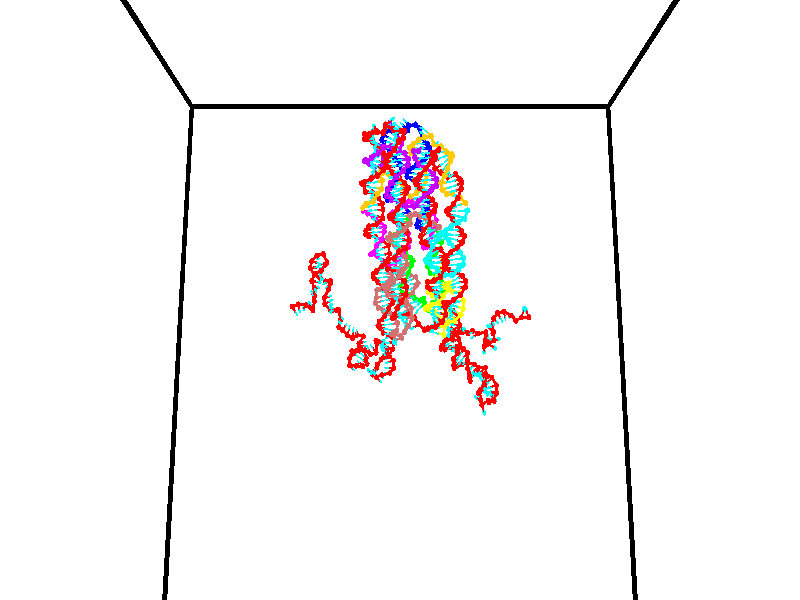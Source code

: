 // switches for output
#declare DRAW_BASES = 1; // possible values are 0, 1; only relevant for DNA ribbons
#declare DRAW_BASES_TYPE = 3; // possible values are 1, 2, 3; only relevant for DNA ribbons
#declare DRAW_FOG = 0; // set to 1 to enable fog

#include "colors.inc"

#include "transforms.inc"
background { rgb <1, 1, 1>}

#default {
   normal{
       ripples 0.25
       frequency 0.20
       turbulence 0.2
       lambda 5
   }
	finish {
		phong 0.1
		phong_size 40.
	}
}

// original window dimensions: 1024x640


// camera settings

camera {
	sky <0, 0.179814, -0.983701>
	up <0, 0.179814, -0.983701>
	right 1.6 * <1, 0, 0>
	location <35, 94.9851, 44.8844>
	look_at <35, 29.7336, 32.9568>
	direction <0, -65.2515, -11.9276>
	angle 67.0682
}


# declare cpy_camera_pos = <35, 94.9851, 44.8844>;
# if (DRAW_FOG = 1)
fog {
	fog_type 2
	up vnormalize(cpy_camera_pos)
	color rgbt<1,1,1,0.3>
	distance 1e-5
	fog_alt 3e-3
	fog_offset 56
}
# end


// LIGHTS

# declare lum = 6;
global_settings {
	ambient_light rgb lum * <0.05, 0.05, 0.05>
	max_trace_level 15
}# declare cpy_direct_light_amount = 0.25;
light_source
{	1000 * <-1, -1.16352, -0.803886>,
	rgb lum * cpy_direct_light_amount
	parallel
}

light_source
{	1000 * <1, 1.16352, 0.803886>,
	rgb lum * cpy_direct_light_amount
	parallel
}

// strand 0

// nucleotide -1

// particle -1
sphere {
	<24.194992, 35.403870, 34.548733> 0.250000
	pigment { color rgbt <1,0,0,0> }
	no_shadow
}
cylinder {
	<24.414557, 35.284016, 34.860863>,  <24.546295, 35.212101, 35.048141>, 0.100000
	pigment { color rgbt <1,0,0,0> }
	no_shadow
}
cylinder {
	<24.414557, 35.284016, 34.860863>,  <24.194992, 35.403870, 34.548733>, 0.100000
	pigment { color rgbt <1,0,0,0> }
	no_shadow
}

// particle -1
sphere {
	<24.414557, 35.284016, 34.860863> 0.100000
	pigment { color rgbt <1,0,0,0> }
	no_shadow
}
sphere {
	0, 1
	scale<0.080000,0.200000,0.300000>
	matrix <0.708876, -0.327812, -0.624527,
		0.442932, 0.895967, 0.032465,
		0.548913, -0.299637, 0.780328,
		24.579231, 35.194126, 35.094963>
	pigment { color rgbt <0,1,1,0> }
	no_shadow
}
cylinder {
	<24.850203, 35.612553, 34.397179>,  <24.194992, 35.403870, 34.548733>, 0.130000
	pigment { color rgbt <1,0,0,0> }
	no_shadow
}

// nucleotide -1

// particle -1
sphere {
	<24.850203, 35.612553, 34.397179> 0.250000
	pigment { color rgbt <1,0,0,0> }
	no_shadow
}
cylinder {
	<24.871250, 35.301239, 34.647461>,  <24.883879, 35.114452, 34.797630>, 0.100000
	pigment { color rgbt <1,0,0,0> }
	no_shadow
}
cylinder {
	<24.871250, 35.301239, 34.647461>,  <24.850203, 35.612553, 34.397179>, 0.100000
	pigment { color rgbt <1,0,0,0> }
	no_shadow
}

// particle -1
sphere {
	<24.871250, 35.301239, 34.647461> 0.100000
	pigment { color rgbt <1,0,0,0> }
	no_shadow
}
sphere {
	0, 1
	scale<0.080000,0.200000,0.300000>
	matrix <0.742416, -0.388558, -0.545748,
		0.667869, 0.493249, 0.557365,
		0.052621, -0.778285, 0.625702,
		24.887037, 35.067753, 34.835171>
	pigment { color rgbt <0,1,1,0> }
	no_shadow
}
cylinder {
	<25.593399, 35.567371, 34.448933>,  <24.850203, 35.612553, 34.397179>, 0.130000
	pigment { color rgbt <1,0,0,0> }
	no_shadow
}

// nucleotide -1

// particle -1
sphere {
	<25.593399, 35.567371, 34.448933> 0.250000
	pigment { color rgbt <1,0,0,0> }
	no_shadow
}
cylinder {
	<25.423838, 35.221882, 34.557957>,  <25.322102, 35.014587, 34.623371>, 0.100000
	pigment { color rgbt <1,0,0,0> }
	no_shadow
}
cylinder {
	<25.423838, 35.221882, 34.557957>,  <25.593399, 35.567371, 34.448933>, 0.100000
	pigment { color rgbt <1,0,0,0> }
	no_shadow
}

// particle -1
sphere {
	<25.423838, 35.221882, 34.557957> 0.100000
	pigment { color rgbt <1,0,0,0> }
	no_shadow
}
sphere {
	0, 1
	scale<0.080000,0.200000,0.300000>
	matrix <0.713744, -0.503831, -0.486543,
		0.557564, -0.011706, 0.830052,
		-0.423901, -0.863723, 0.272563,
		25.296667, 34.962765, 34.639725>
	pigment { color rgbt <0,1,1,0> }
	no_shadow
}
cylinder {
	<26.276020, 35.362911, 34.861118>,  <25.593399, 35.567371, 34.448933>, 0.130000
	pigment { color rgbt <1,0,0,0> }
	no_shadow
}

// nucleotide -1

// particle -1
sphere {
	<26.276020, 35.362911, 34.861118> 0.250000
	pigment { color rgbt <1,0,0,0> }
	no_shadow
}
cylinder {
	<26.051184, 35.249222, 34.550434>,  <25.916283, 35.181007, 34.364025>, 0.100000
	pigment { color rgbt <1,0,0,0> }
	no_shadow
}
cylinder {
	<26.051184, 35.249222, 34.550434>,  <26.276020, 35.362911, 34.861118>, 0.100000
	pigment { color rgbt <1,0,0,0> }
	no_shadow
}

// particle -1
sphere {
	<26.051184, 35.249222, 34.550434> 0.100000
	pigment { color rgbt <1,0,0,0> }
	no_shadow
}
sphere {
	0, 1
	scale<0.080000,0.200000,0.300000>
	matrix <-0.289441, 0.947314, -0.137187,
		0.774777, 0.147699, -0.614740,
		-0.562089, -0.284220, -0.776708,
		25.882557, 35.163956, 34.317421>
	pigment { color rgbt <0,1,1,0> }
	no_shadow
}
cylinder {
	<26.409716, 35.469505, 34.112293>,  <26.276020, 35.362911, 34.861118>, 0.130000
	pigment { color rgbt <1,0,0,0> }
	no_shadow
}

// nucleotide -1

// particle -1
sphere {
	<26.409716, 35.469505, 34.112293> 0.250000
	pigment { color rgbt <1,0,0,0> }
	no_shadow
}
cylinder {
	<26.290968, 35.620762, 33.761551>,  <26.219719, 35.711517, 33.551105>, 0.100000
	pigment { color rgbt <1,0,0,0> }
	no_shadow
}
cylinder {
	<26.290968, 35.620762, 33.761551>,  <26.409716, 35.469505, 34.112293>, 0.100000
	pigment { color rgbt <1,0,0,0> }
	no_shadow
}

// particle -1
sphere {
	<26.290968, 35.620762, 33.761551> 0.100000
	pigment { color rgbt <1,0,0,0> }
	no_shadow
}
sphere {
	0, 1
	scale<0.080000,0.200000,0.300000>
	matrix <0.730123, -0.501943, -0.463652,
		-0.615458, -0.777858, -0.127076,
		-0.296871, 0.378140, -0.876857,
		26.201906, 35.734203, 33.498493>
	pigment { color rgbt <0,1,1,0> }
	no_shadow
}
cylinder {
	<26.346661, 34.884727, 33.531204>,  <26.409716, 35.469505, 34.112293>, 0.130000
	pigment { color rgbt <1,0,0,0> }
	no_shadow
}

// nucleotide -1

// particle -1
sphere {
	<26.346661, 34.884727, 33.531204> 0.250000
	pigment { color rgbt <1,0,0,0> }
	no_shadow
}
cylinder {
	<26.443651, 35.230503, 33.355045>,  <26.501846, 35.437969, 33.249348>, 0.100000
	pigment { color rgbt <1,0,0,0> }
	no_shadow
}
cylinder {
	<26.443651, 35.230503, 33.355045>,  <26.346661, 34.884727, 33.531204>, 0.100000
	pigment { color rgbt <1,0,0,0> }
	no_shadow
}

// particle -1
sphere {
	<26.443651, 35.230503, 33.355045> 0.100000
	pigment { color rgbt <1,0,0,0> }
	no_shadow
}
sphere {
	0, 1
	scale<0.080000,0.200000,0.300000>
	matrix <0.677405, -0.475823, -0.560995,
		-0.694498, -0.162301, -0.700951,
		0.242478, 0.864437, -0.440401,
		26.516394, 35.489834, 33.222923>
	pigment { color rgbt <0,1,1,0> }
	no_shadow
}
cylinder {
	<26.277847, 34.946693, 32.834530>,  <26.346661, 34.884727, 33.531204>, 0.130000
	pigment { color rgbt <1,0,0,0> }
	no_shadow
}

// nucleotide -1

// particle -1
sphere {
	<26.277847, 34.946693, 32.834530> 0.250000
	pigment { color rgbt <1,0,0,0> }
	no_shadow
}
cylinder {
	<26.561924, 35.223404, 32.886799>,  <26.732370, 35.389431, 32.918159>, 0.100000
	pigment { color rgbt <1,0,0,0> }
	no_shadow
}
cylinder {
	<26.561924, 35.223404, 32.886799>,  <26.277847, 34.946693, 32.834530>, 0.100000
	pigment { color rgbt <1,0,0,0> }
	no_shadow
}

// particle -1
sphere {
	<26.561924, 35.223404, 32.886799> 0.100000
	pigment { color rgbt <1,0,0,0> }
	no_shadow
}
sphere {
	0, 1
	scale<0.080000,0.200000,0.300000>
	matrix <0.404114, -0.248594, -0.880280,
		-0.576472, 0.677974, -0.456105,
		0.710192, 0.691775, 0.130672,
		26.774982, 35.430935, 32.925999>
	pigment { color rgbt <0,1,1,0> }
	no_shadow
}
cylinder {
	<26.114315, 35.531113, 32.398327>,  <26.277847, 34.946693, 32.834530>, 0.130000
	pigment { color rgbt <1,0,0,0> }
	no_shadow
}

// nucleotide -1

// particle -1
sphere {
	<26.114315, 35.531113, 32.398327> 0.250000
	pigment { color rgbt <1,0,0,0> }
	no_shadow
}
cylinder {
	<26.507208, 35.473896, 32.446918>,  <26.742945, 35.439568, 32.476074>, 0.100000
	pigment { color rgbt <1,0,0,0> }
	no_shadow
}
cylinder {
	<26.507208, 35.473896, 32.446918>,  <26.114315, 35.531113, 32.398327>, 0.100000
	pigment { color rgbt <1,0,0,0> }
	no_shadow
}

// particle -1
sphere {
	<26.507208, 35.473896, 32.446918> 0.100000
	pigment { color rgbt <1,0,0,0> }
	no_shadow
}
sphere {
	0, 1
	scale<0.080000,0.200000,0.300000>
	matrix <0.064315, -0.351559, -0.933954,
		0.176298, 0.925174, -0.336114,
		0.982233, -0.143037, 0.121482,
		26.801878, 35.430984, 32.483364>
	pigment { color rgbt <0,1,1,0> }
	no_shadow
}
cylinder {
	<26.478474, 35.838055, 31.853537>,  <26.114315, 35.531113, 32.398327>, 0.130000
	pigment { color rgbt <1,0,0,0> }
	no_shadow
}

// nucleotide -1

// particle -1
sphere {
	<26.478474, 35.838055, 31.853537> 0.250000
	pigment { color rgbt <1,0,0,0> }
	no_shadow
}
cylinder {
	<26.721544, 35.535694, 31.950979>,  <26.867386, 35.354279, 32.009445>, 0.100000
	pigment { color rgbt <1,0,0,0> }
	no_shadow
}
cylinder {
	<26.721544, 35.535694, 31.950979>,  <26.478474, 35.838055, 31.853537>, 0.100000
	pigment { color rgbt <1,0,0,0> }
	no_shadow
}

// particle -1
sphere {
	<26.721544, 35.535694, 31.950979> 0.100000
	pigment { color rgbt <1,0,0,0> }
	no_shadow
}
sphere {
	0, 1
	scale<0.080000,0.200000,0.300000>
	matrix <0.113146, -0.221205, -0.968641,
		0.786084, 0.616182, -0.048894,
		0.607675, -0.755902, 0.243604,
		26.903847, 35.308922, 32.024059>
	pigment { color rgbt <0,1,1,0> }
	no_shadow
}
cylinder {
	<27.096254, 35.967670, 31.618942>,  <26.478474, 35.838055, 31.853537>, 0.130000
	pigment { color rgbt <1,0,0,0> }
	no_shadow
}

// nucleotide -1

// particle -1
sphere {
	<27.096254, 35.967670, 31.618942> 0.250000
	pigment { color rgbt <1,0,0,0> }
	no_shadow
}
cylinder {
	<27.042286, 35.572380, 31.647778>,  <27.009905, 35.335205, 31.665079>, 0.100000
	pigment { color rgbt <1,0,0,0> }
	no_shadow
}
cylinder {
	<27.042286, 35.572380, 31.647778>,  <27.096254, 35.967670, 31.618942>, 0.100000
	pigment { color rgbt <1,0,0,0> }
	no_shadow
}

// particle -1
sphere {
	<27.042286, 35.572380, 31.647778> 0.100000
	pigment { color rgbt <1,0,0,0> }
	no_shadow
}
sphere {
	0, 1
	scale<0.080000,0.200000,0.300000>
	matrix <-0.137939, -0.053311, -0.989005,
		0.981208, -0.143384, -0.129122,
		-0.134923, -0.988230, 0.072088,
		27.001808, 35.275909, 31.669403>
	pigment { color rgbt <0,1,1,0> }
	no_shadow
}
cylinder {
	<27.483757, 35.668224, 31.034853>,  <27.096254, 35.967670, 31.618942>, 0.130000
	pigment { color rgbt <1,0,0,0> }
	no_shadow
}

// nucleotide -1

// particle -1
sphere {
	<27.483757, 35.668224, 31.034853> 0.250000
	pigment { color rgbt <1,0,0,0> }
	no_shadow
}
cylinder {
	<27.222002, 35.387138, 31.146544>,  <27.064949, 35.218487, 31.213558>, 0.100000
	pigment { color rgbt <1,0,0,0> }
	no_shadow
}
cylinder {
	<27.222002, 35.387138, 31.146544>,  <27.483757, 35.668224, 31.034853>, 0.100000
	pigment { color rgbt <1,0,0,0> }
	no_shadow
}

// particle -1
sphere {
	<27.222002, 35.387138, 31.146544> 0.100000
	pigment { color rgbt <1,0,0,0> }
	no_shadow
}
sphere {
	0, 1
	scale<0.080000,0.200000,0.300000>
	matrix <-0.126779, -0.262082, -0.956682,
		0.745455, -0.661441, 0.082414,
		-0.654388, -0.702715, 0.279227,
		27.025686, 35.176323, 31.230312>
	pigment { color rgbt <0,1,1,0> }
	no_shadow
}
cylinder {
	<27.545816, 34.991241, 30.657005>,  <27.483757, 35.668224, 31.034853>, 0.130000
	pigment { color rgbt <1,0,0,0> }
	no_shadow
}

// nucleotide -1

// particle -1
sphere {
	<27.545816, 34.991241, 30.657005> 0.250000
	pigment { color rgbt <1,0,0,0> }
	no_shadow
}
cylinder {
	<27.166376, 35.021660, 30.779888>,  <26.938713, 35.039909, 30.853617>, 0.100000
	pigment { color rgbt <1,0,0,0> }
	no_shadow
}
cylinder {
	<27.166376, 35.021660, 30.779888>,  <27.545816, 34.991241, 30.657005>, 0.100000
	pigment { color rgbt <1,0,0,0> }
	no_shadow
}

// particle -1
sphere {
	<27.166376, 35.021660, 30.779888> 0.100000
	pigment { color rgbt <1,0,0,0> }
	no_shadow
}
sphere {
	0, 1
	scale<0.080000,0.200000,0.300000>
	matrix <-0.316477, -0.229540, -0.920410,
		0.000527, -0.970324, 0.241807,
		-0.948600, 0.076041, 0.307207,
		26.881796, 35.044472, 30.872049>
	pigment { color rgbt <0,1,1,0> }
	no_shadow
}
cylinder {
	<27.183285, 35.114311, 29.966549>,  <27.545816, 34.991241, 30.657005>, 0.130000
	pigment { color rgbt <1,0,0,0> }
	no_shadow
}

// nucleotide -1

// particle -1
sphere {
	<27.183285, 35.114311, 29.966549> 0.250000
	pigment { color rgbt <1,0,0,0> }
	no_shadow
}
cylinder {
	<26.893175, 34.844994, 29.909052>,  <26.719110, 34.683403, 29.874554>, 0.100000
	pigment { color rgbt <1,0,0,0> }
	no_shadow
}
cylinder {
	<26.893175, 34.844994, 29.909052>,  <27.183285, 35.114311, 29.966549>, 0.100000
	pigment { color rgbt <1,0,0,0> }
	no_shadow
}

// particle -1
sphere {
	<26.893175, 34.844994, 29.909052> 0.100000
	pigment { color rgbt <1,0,0,0> }
	no_shadow
}
sphere {
	0, 1
	scale<0.080000,0.200000,0.300000>
	matrix <-0.130927, -0.070087, 0.988912,
		-0.675899, 0.736049, -0.037319,
		-0.725272, -0.673290, -0.143741,
		26.675594, 34.643005, 29.865931>
	pigment { color rgbt <0,1,1,0> }
	no_shadow
}
cylinder {
	<26.568470, 35.380318, 30.169554>,  <27.183285, 35.114311, 29.966549>, 0.130000
	pigment { color rgbt <1,0,0,0> }
	no_shadow
}

// nucleotide -1

// particle -1
sphere {
	<26.568470, 35.380318, 30.169554> 0.250000
	pigment { color rgbt <1,0,0,0> }
	no_shadow
}
cylinder {
	<26.568359, 34.983459, 30.219584>,  <26.568293, 34.745342, 30.249601>, 0.100000
	pigment { color rgbt <1,0,0,0> }
	no_shadow
}
cylinder {
	<26.568359, 34.983459, 30.219584>,  <26.568470, 35.380318, 30.169554>, 0.100000
	pigment { color rgbt <1,0,0,0> }
	no_shadow
}

// particle -1
sphere {
	<26.568359, 34.983459, 30.219584> 0.100000
	pigment { color rgbt <1,0,0,0> }
	no_shadow
}
sphere {
	0, 1
	scale<0.080000,0.200000,0.300000>
	matrix <0.042724, 0.124946, 0.991243,
		-0.999087, 0.005619, 0.042354,
		-0.000278, -0.992148, 0.125072,
		26.568275, 34.685814, 30.257105>
	pigment { color rgbt <0,1,1,0> }
	no_shadow
}
cylinder {
	<26.025713, 35.242844, 30.621078>,  <26.568470, 35.380318, 30.169554>, 0.130000
	pigment { color rgbt <1,0,0,0> }
	no_shadow
}

// nucleotide -1

// particle -1
sphere {
	<26.025713, 35.242844, 30.621078> 0.250000
	pigment { color rgbt <1,0,0,0> }
	no_shadow
}
cylinder {
	<26.284538, 34.937973, 30.629101>,  <26.439833, 34.755051, 30.633915>, 0.100000
	pigment { color rgbt <1,0,0,0> }
	no_shadow
}
cylinder {
	<26.284538, 34.937973, 30.629101>,  <26.025713, 35.242844, 30.621078>, 0.100000
	pigment { color rgbt <1,0,0,0> }
	no_shadow
}

// particle -1
sphere {
	<26.284538, 34.937973, 30.629101> 0.100000
	pigment { color rgbt <1,0,0,0> }
	no_shadow
}
sphere {
	0, 1
	scale<0.080000,0.200000,0.300000>
	matrix <-0.093558, -0.053267, 0.994188,
		-0.756675, -0.645177, -0.105775,
		0.647062, -0.762174, 0.020055,
		26.478657, 34.709320, 30.635117>
	pigment { color rgbt <0,1,1,0> }
	no_shadow
}
cylinder {
	<25.801296, 34.694923, 31.084148>,  <26.025713, 35.242844, 30.621078>, 0.130000
	pigment { color rgbt <1,0,0,0> }
	no_shadow
}

// nucleotide -1

// particle -1
sphere {
	<25.801296, 34.694923, 31.084148> 0.250000
	pigment { color rgbt <1,0,0,0> }
	no_shadow
}
cylinder {
	<26.199223, 34.672787, 31.050018>,  <26.437979, 34.659504, 31.029541>, 0.100000
	pigment { color rgbt <1,0,0,0> }
	no_shadow
}
cylinder {
	<26.199223, 34.672787, 31.050018>,  <25.801296, 34.694923, 31.084148>, 0.100000
	pigment { color rgbt <1,0,0,0> }
	no_shadow
}

// particle -1
sphere {
	<26.199223, 34.672787, 31.050018> 0.100000
	pigment { color rgbt <1,0,0,0> }
	no_shadow
}
sphere {
	0, 1
	scale<0.080000,0.200000,0.300000>
	matrix <0.082615, -0.049521, 0.995350,
		-0.059333, -0.997237, -0.044690,
		0.994814, -0.055365, -0.085325,
		26.497667, 34.656185, 31.024422>
	pigment { color rgbt <0,1,1,0> }
	no_shadow
}
cylinder {
	<26.165604, 34.250164, 31.604246>,  <25.801296, 34.694923, 31.084148>, 0.130000
	pigment { color rgbt <1,0,0,0> }
	no_shadow
}

// nucleotide -1

// particle -1
sphere {
	<26.165604, 34.250164, 31.604246> 0.250000
	pigment { color rgbt <1,0,0,0> }
	no_shadow
}
cylinder {
	<26.452944, 34.505993, 31.494755>,  <26.625347, 34.659489, 31.429060>, 0.100000
	pigment { color rgbt <1,0,0,0> }
	no_shadow
}
cylinder {
	<26.452944, 34.505993, 31.494755>,  <26.165604, 34.250164, 31.604246>, 0.100000
	pigment { color rgbt <1,0,0,0> }
	no_shadow
}

// particle -1
sphere {
	<26.452944, 34.505993, 31.494755> 0.100000
	pigment { color rgbt <1,0,0,0> }
	no_shadow
}
sphere {
	0, 1
	scale<0.080000,0.200000,0.300000>
	matrix <0.348056, 0.010278, 0.937417,
		0.602356, -0.768665, -0.215222,
		0.718348, 0.639569, -0.273730,
		26.668447, 34.697865, 31.412636>
	pigment { color rgbt <0,1,1,0> }
	no_shadow
}
cylinder {
	<26.759676, 34.017429, 31.846949>,  <26.165604, 34.250164, 31.604246>, 0.130000
	pigment { color rgbt <1,0,0,0> }
	no_shadow
}

// nucleotide -1

// particle -1
sphere {
	<26.759676, 34.017429, 31.846949> 0.250000
	pigment { color rgbt <1,0,0,0> }
	no_shadow
}
cylinder {
	<26.830053, 34.405575, 31.780680>,  <26.872280, 34.638462, 31.740917>, 0.100000
	pigment { color rgbt <1,0,0,0> }
	no_shadow
}
cylinder {
	<26.830053, 34.405575, 31.780680>,  <26.759676, 34.017429, 31.846949>, 0.100000
	pigment { color rgbt <1,0,0,0> }
	no_shadow
}

// particle -1
sphere {
	<26.830053, 34.405575, 31.780680> 0.100000
	pigment { color rgbt <1,0,0,0> }
	no_shadow
}
sphere {
	0, 1
	scale<0.080000,0.200000,0.300000>
	matrix <0.404553, 0.082156, 0.910817,
		0.897431, -0.227275, -0.378107,
		0.175942, 0.970359, -0.165674,
		26.882835, 34.696682, 31.730978>
	pigment { color rgbt <0,1,1,0> }
	no_shadow
}
cylinder {
	<27.337934, 34.130505, 32.121758>,  <26.759676, 34.017429, 31.846949>, 0.130000
	pigment { color rgbt <1,0,0,0> }
	no_shadow
}

// nucleotide -1

// particle -1
sphere {
	<27.337934, 34.130505, 32.121758> 0.250000
	pigment { color rgbt <1,0,0,0> }
	no_shadow
}
cylinder {
	<27.190559, 34.502365, 32.121319>,  <27.102135, 34.725483, 32.121056>, 0.100000
	pigment { color rgbt <1,0,0,0> }
	no_shadow
}
cylinder {
	<27.190559, 34.502365, 32.121319>,  <27.337934, 34.130505, 32.121758>, 0.100000
	pigment { color rgbt <1,0,0,0> }
	no_shadow
}

// particle -1
sphere {
	<27.190559, 34.502365, 32.121319> 0.100000
	pigment { color rgbt <1,0,0,0> }
	no_shadow
}
sphere {
	0, 1
	scale<0.080000,0.200000,0.300000>
	matrix <0.365280, 0.145852, 0.919401,
		0.854883, 0.338340, -0.393321,
		-0.368437, 0.929652, -0.001097,
		27.080029, 34.781261, 32.120991>
	pigment { color rgbt <0,1,1,0> }
	no_shadow
}
cylinder {
	<27.891779, 34.524494, 32.150124>,  <27.337934, 34.130505, 32.121758>, 0.130000
	pigment { color rgbt <1,0,0,0> }
	no_shadow
}

// nucleotide -1

// particle -1
sphere {
	<27.891779, 34.524494, 32.150124> 0.250000
	pigment { color rgbt <1,0,0,0> }
	no_shadow
}
cylinder {
	<27.555447, 34.659229, 32.319614>,  <27.353647, 34.740070, 32.421307>, 0.100000
	pigment { color rgbt <1,0,0,0> }
	no_shadow
}
cylinder {
	<27.555447, 34.659229, 32.319614>,  <27.891779, 34.524494, 32.150124>, 0.100000
	pigment { color rgbt <1,0,0,0> }
	no_shadow
}

// particle -1
sphere {
	<27.555447, 34.659229, 32.319614> 0.100000
	pigment { color rgbt <1,0,0,0> }
	no_shadow
}
sphere {
	0, 1
	scale<0.080000,0.200000,0.300000>
	matrix <0.443579, -0.019855, 0.896015,
		0.310222, 0.941354, -0.132718,
		-0.840833, 0.336835, 0.423725,
		27.303196, 34.760281, 32.446732>
	pigment { color rgbt <0,1,1,0> }
	no_shadow
}
cylinder {
	<28.010939, 35.201275, 32.499275>,  <27.891779, 34.524494, 32.150124>, 0.130000
	pigment { color rgbt <1,0,0,0> }
	no_shadow
}

// nucleotide -1

// particle -1
sphere {
	<28.010939, 35.201275, 32.499275> 0.250000
	pigment { color rgbt <1,0,0,0> }
	no_shadow
}
cylinder {
	<27.738018, 34.961983, 32.667362>,  <27.574266, 34.818409, 32.768215>, 0.100000
	pigment { color rgbt <1,0,0,0> }
	no_shadow
}
cylinder {
	<27.738018, 34.961983, 32.667362>,  <28.010939, 35.201275, 32.499275>, 0.100000
	pigment { color rgbt <1,0,0,0> }
	no_shadow
}

// particle -1
sphere {
	<27.738018, 34.961983, 32.667362> 0.100000
	pigment { color rgbt <1,0,0,0> }
	no_shadow
}
sphere {
	0, 1
	scale<0.080000,0.200000,0.300000>
	matrix <0.605377, -0.140078, 0.783516,
		-0.409860, 0.788986, 0.457730,
		-0.682301, -0.598231, 0.420221,
		27.533327, 34.782513, 32.793430>
	pigment { color rgbt <0,1,1,0> }
	no_shadow
}
cylinder {
	<27.798388, 35.386593, 33.115173>,  <28.010939, 35.201275, 32.499275>, 0.130000
	pigment { color rgbt <1,0,0,0> }
	no_shadow
}

// nucleotide -1

// particle -1
sphere {
	<27.798388, 35.386593, 33.115173> 0.250000
	pigment { color rgbt <1,0,0,0> }
	no_shadow
}
cylinder {
	<27.714403, 34.997143, 33.150898>,  <27.664013, 34.763474, 33.172333>, 0.100000
	pigment { color rgbt <1,0,0,0> }
	no_shadow
}
cylinder {
	<27.714403, 34.997143, 33.150898>,  <27.798388, 35.386593, 33.115173>, 0.100000
	pigment { color rgbt <1,0,0,0> }
	no_shadow
}

// particle -1
sphere {
	<27.714403, 34.997143, 33.150898> 0.100000
	pigment { color rgbt <1,0,0,0> }
	no_shadow
}
sphere {
	0, 1
	scale<0.080000,0.200000,0.300000>
	matrix <0.476185, -0.022054, 0.879068,
		-0.853911, 0.227095, 0.468255,
		-0.209959, -0.973623, 0.089307,
		27.651415, 34.705055, 33.177689>
	pigment { color rgbt <0,1,1,0> }
	no_shadow
}
cylinder {
	<27.375267, 35.161366, 33.743736>,  <27.798388, 35.386593, 33.115173>, 0.130000
	pigment { color rgbt <1,0,0,0> }
	no_shadow
}

// nucleotide -1

// particle -1
sphere {
	<27.375267, 35.161366, 33.743736> 0.250000
	pigment { color rgbt <1,0,0,0> }
	no_shadow
}
cylinder {
	<27.643261, 34.883732, 33.638390>,  <27.804056, 34.717152, 33.575180>, 0.100000
	pigment { color rgbt <1,0,0,0> }
	no_shadow
}
cylinder {
	<27.643261, 34.883732, 33.638390>,  <27.375267, 35.161366, 33.743736>, 0.100000
	pigment { color rgbt <1,0,0,0> }
	no_shadow
}

// particle -1
sphere {
	<27.643261, 34.883732, 33.638390> 0.100000
	pigment { color rgbt <1,0,0,0> }
	no_shadow
}
sphere {
	0, 1
	scale<0.080000,0.200000,0.300000>
	matrix <0.374623, 0.009821, 0.927125,
		-0.640921, -0.719822, 0.266602,
		0.669984, -0.694089, -0.263367,
		27.844255, 34.675507, 33.559380>
	pigment { color rgbt <0,1,1,0> }
	no_shadow
}
cylinder {
	<27.352972, 34.590950, 34.201359>,  <27.375267, 35.161366, 33.743736>, 0.130000
	pigment { color rgbt <1,0,0,0> }
	no_shadow
}

// nucleotide -1

// particle -1
sphere {
	<27.352972, 34.590950, 34.201359> 0.250000
	pigment { color rgbt <1,0,0,0> }
	no_shadow
}
cylinder {
	<27.716135, 34.647739, 34.043602>,  <27.934032, 34.681812, 33.948948>, 0.100000
	pigment { color rgbt <1,0,0,0> }
	no_shadow
}
cylinder {
	<27.716135, 34.647739, 34.043602>,  <27.352972, 34.590950, 34.201359>, 0.100000
	pigment { color rgbt <1,0,0,0> }
	no_shadow
}

// particle -1
sphere {
	<27.716135, 34.647739, 34.043602> 0.100000
	pigment { color rgbt <1,0,0,0> }
	no_shadow
}
sphere {
	0, 1
	scale<0.080000,0.200000,0.300000>
	matrix <0.328742, 0.342576, 0.880097,
		0.260058, -0.928701, 0.264356,
		0.907909, 0.141971, -0.394393,
		27.988508, 34.690331, 33.925285>
	pigment { color rgbt <0,1,1,0> }
	no_shadow
}
cylinder {
	<27.851376, 34.228550, 34.653606>,  <27.352972, 34.590950, 34.201359>, 0.130000
	pigment { color rgbt <1,0,0,0> }
	no_shadow
}

// nucleotide -1

// particle -1
sphere {
	<27.851376, 34.228550, 34.653606> 0.250000
	pigment { color rgbt <1,0,0,0> }
	no_shadow
}
cylinder {
	<27.958523, 34.559059, 34.455402>,  <28.022812, 34.757362, 34.336479>, 0.100000
	pigment { color rgbt <1,0,0,0> }
	no_shadow
}
cylinder {
	<27.958523, 34.559059, 34.455402>,  <27.851376, 34.228550, 34.653606>, 0.100000
	pigment { color rgbt <1,0,0,0> }
	no_shadow
}

// particle -1
sphere {
	<27.958523, 34.559059, 34.455402> 0.100000
	pigment { color rgbt <1,0,0,0> }
	no_shadow
}
sphere {
	0, 1
	scale<0.080000,0.200000,0.300000>
	matrix <0.231202, 0.444145, 0.865610,
		0.935304, -0.346431, -0.072063,
		0.267867, 0.826269, -0.495507,
		28.038883, 34.806938, 34.306751>
	pigment { color rgbt <0,1,1,0> }
	no_shadow
}
cylinder {
	<28.578642, 34.537045, 34.723957>,  <27.851376, 34.228550, 34.653606>, 0.130000
	pigment { color rgbt <1,0,0,0> }
	no_shadow
}

// nucleotide -1

// particle -1
sphere {
	<28.578642, 34.537045, 34.723957> 0.250000
	pigment { color rgbt <1,0,0,0> }
	no_shadow
}
cylinder {
	<28.295305, 34.811584, 34.658012>,  <28.125303, 34.976307, 34.618446>, 0.100000
	pigment { color rgbt <1,0,0,0> }
	no_shadow
}
cylinder {
	<28.295305, 34.811584, 34.658012>,  <28.578642, 34.537045, 34.723957>, 0.100000
	pigment { color rgbt <1,0,0,0> }
	no_shadow
}

// particle -1
sphere {
	<28.295305, 34.811584, 34.658012> 0.100000
	pigment { color rgbt <1,0,0,0> }
	no_shadow
}
sphere {
	0, 1
	scale<0.080000,0.200000,0.300000>
	matrix <0.160407, 0.383966, 0.909307,
		0.687402, 0.617655, -0.382074,
		-0.708341, 0.686347, -0.164863,
		28.082804, 35.017490, 34.608555>
	pigment { color rgbt <0,1,1,0> }
	no_shadow
}
cylinder {
	<28.835623, 35.210026, 34.807529>,  <28.578642, 34.537045, 34.723957>, 0.130000
	pigment { color rgbt <1,0,0,0> }
	no_shadow
}

// nucleotide -1

// particle -1
sphere {
	<28.835623, 35.210026, 34.807529> 0.250000
	pigment { color rgbt <1,0,0,0> }
	no_shadow
}
cylinder {
	<28.445007, 35.215542, 34.893494>,  <28.210638, 35.218853, 34.945072>, 0.100000
	pigment { color rgbt <1,0,0,0> }
	no_shadow
}
cylinder {
	<28.445007, 35.215542, 34.893494>,  <28.835623, 35.210026, 34.807529>, 0.100000
	pigment { color rgbt <1,0,0,0> }
	no_shadow
}

// particle -1
sphere {
	<28.445007, 35.215542, 34.893494> 0.100000
	pigment { color rgbt <1,0,0,0> }
	no_shadow
}
sphere {
	0, 1
	scale<0.080000,0.200000,0.300000>
	matrix <0.180681, 0.595465, 0.782800,
		-0.117176, 0.803263, -0.583985,
		-0.976537, 0.013789, 0.214908,
		28.152046, 35.219677, 34.957966>
	pigment { color rgbt <0,1,1,0> }
	no_shadow
}
cylinder {
	<29.058481, 35.189751, 35.616447>,  <28.835623, 35.210026, 34.807529>, 0.130000
	pigment { color rgbt <1,0,0,0> }
	no_shadow
}

// nucleotide -1

// particle -1
sphere {
	<29.058481, 35.189751, 35.616447> 0.250000
	pigment { color rgbt <1,0,0,0> }
	no_shadow
}
cylinder {
	<29.183416, 35.569725, 35.619473>,  <29.258377, 35.797710, 35.621288>, 0.100000
	pigment { color rgbt <1,0,0,0> }
	no_shadow
}
cylinder {
	<29.183416, 35.569725, 35.619473>,  <29.058481, 35.189751, 35.616447>, 0.100000
	pigment { color rgbt <1,0,0,0> }
	no_shadow
}

// particle -1
sphere {
	<29.183416, 35.569725, 35.619473> 0.100000
	pigment { color rgbt <1,0,0,0> }
	no_shadow
}
sphere {
	0, 1
	scale<0.080000,0.200000,0.300000>
	matrix <-0.666955, 0.213613, 0.713821,
		0.676472, -0.227997, 0.700288,
		0.312340, 0.949940, 0.007561,
		29.277119, 35.854706, 35.621742>
	pigment { color rgbt <0,1,1,0> }
	no_shadow
}
cylinder {
	<28.900433, 35.335808, 36.267452>,  <29.058481, 35.189751, 35.616447>, 0.130000
	pigment { color rgbt <1,0,0,0> }
	no_shadow
}

// nucleotide -1

// particle -1
sphere {
	<28.900433, 35.335808, 36.267452> 0.250000
	pigment { color rgbt <1,0,0,0> }
	no_shadow
}
cylinder {
	<28.995399, 35.693413, 36.115467>,  <29.052380, 35.907978, 36.024277>, 0.100000
	pigment { color rgbt <1,0,0,0> }
	no_shadow
}
cylinder {
	<28.995399, 35.693413, 36.115467>,  <28.900433, 35.335808, 36.267452>, 0.100000
	pigment { color rgbt <1,0,0,0> }
	no_shadow
}

// particle -1
sphere {
	<28.995399, 35.693413, 36.115467> 0.100000
	pigment { color rgbt <1,0,0,0> }
	no_shadow
}
sphere {
	0, 1
	scale<0.080000,0.200000,0.300000>
	matrix <-0.545324, 0.446357, 0.709498,
		0.803900, 0.038756, 0.593500,
		0.237416, 0.894015, -0.379961,
		29.066624, 35.961617, 36.001480>
	pigment { color rgbt <0,1,1,0> }
	no_shadow
}
cylinder {
	<29.199394, 34.858799, 36.430237>,  <28.900433, 35.335808, 36.267452>, 0.130000
	pigment { color rgbt <1,0,0,0> }
	no_shadow
}

// nucleotide -1

// particle -1
sphere {
	<29.199394, 34.858799, 36.430237> 0.250000
	pigment { color rgbt <1,0,0,0> }
	no_shadow
}
cylinder {
	<29.373405, 34.601505, 36.178207>,  <29.477812, 34.447128, 36.026989>, 0.100000
	pigment { color rgbt <1,0,0,0> }
	no_shadow
}
cylinder {
	<29.373405, 34.601505, 36.178207>,  <29.199394, 34.858799, 36.430237>, 0.100000
	pigment { color rgbt <1,0,0,0> }
	no_shadow
}

// particle -1
sphere {
	<29.373405, 34.601505, 36.178207> 0.100000
	pigment { color rgbt <1,0,0,0> }
	no_shadow
}
sphere {
	0, 1
	scale<0.080000,0.200000,0.300000>
	matrix <0.881513, 0.161616, 0.443638,
		-0.183535, -0.748415, 0.637331,
		0.435028, -0.643239, -0.630075,
		29.503914, 34.408535, 35.989185>
	pigment { color rgbt <0,1,1,0> }
	no_shadow
}
cylinder {
	<29.689230, 34.647682, 36.869316>,  <29.199394, 34.858799, 36.430237>, 0.130000
	pigment { color rgbt <1,0,0,0> }
	no_shadow
}

// nucleotide -1

// particle -1
sphere {
	<29.689230, 34.647682, 36.869316> 0.250000
	pigment { color rgbt <1,0,0,0> }
	no_shadow
}
cylinder {
	<29.794634, 34.547127, 36.496788>,  <29.857876, 34.486794, 36.273270>, 0.100000
	pigment { color rgbt <1,0,0,0> }
	no_shadow
}
cylinder {
	<29.794634, 34.547127, 36.496788>,  <29.689230, 34.647682, 36.869316>, 0.100000
	pigment { color rgbt <1,0,0,0> }
	no_shadow
}

// particle -1
sphere {
	<29.794634, 34.547127, 36.496788> 0.100000
	pigment { color rgbt <1,0,0,0> }
	no_shadow
}
sphere {
	0, 1
	scale<0.080000,0.200000,0.300000>
	matrix <0.964656, 0.067447, 0.254734,
		-0.001223, -0.965533, 0.260278,
		0.263509, -0.251390, -0.931325,
		29.873686, 34.471710, 36.217392>
	pigment { color rgbt <0,1,1,0> }
	no_shadow
}
cylinder {
	<30.164623, 34.233444, 37.058895>,  <29.689230, 34.647682, 36.869316>, 0.130000
	pigment { color rgbt <1,0,0,0> }
	no_shadow
}

// nucleotide -1

// particle -1
sphere {
	<30.164623, 34.233444, 37.058895> 0.250000
	pigment { color rgbt <1,0,0,0> }
	no_shadow
}
cylinder {
	<30.222612, 34.356266, 36.682659>,  <30.257406, 34.429958, 36.456917>, 0.100000
	pigment { color rgbt <1,0,0,0> }
	no_shadow
}
cylinder {
	<30.222612, 34.356266, 36.682659>,  <30.164623, 34.233444, 37.058895>, 0.100000
	pigment { color rgbt <1,0,0,0> }
	no_shadow
}

// particle -1
sphere {
	<30.222612, 34.356266, 36.682659> 0.100000
	pigment { color rgbt <1,0,0,0> }
	no_shadow
}
sphere {
	0, 1
	scale<0.080000,0.200000,0.300000>
	matrix <0.987094, 0.020485, 0.158827,
		0.068036, -0.951472, -0.300119,
		0.144972, 0.307052, -0.940586,
		30.266104, 34.448383, 36.400482>
	pigment { color rgbt <0,1,1,0> }
	no_shadow
}
cylinder {
	<30.594631, 33.674034, 36.696491>,  <30.164623, 34.233444, 37.058895>, 0.130000
	pigment { color rgbt <1,0,0,0> }
	no_shadow
}

// nucleotide -1

// particle -1
sphere {
	<30.594631, 33.674034, 36.696491> 0.250000
	pigment { color rgbt <1,0,0,0> }
	no_shadow
}
cylinder {
	<30.603947, 34.060474, 36.593651>,  <30.609535, 34.292339, 36.531944>, 0.100000
	pigment { color rgbt <1,0,0,0> }
	no_shadow
}
cylinder {
	<30.603947, 34.060474, 36.593651>,  <30.594631, 33.674034, 36.696491>, 0.100000
	pigment { color rgbt <1,0,0,0> }
	no_shadow
}

// particle -1
sphere {
	<30.603947, 34.060474, 36.593651> 0.100000
	pigment { color rgbt <1,0,0,0> }
	no_shadow
}
sphere {
	0, 1
	scale<0.080000,0.200000,0.300000>
	matrix <0.998852, -0.011716, 0.046445,
		0.041858, -0.257891, -0.965267,
		0.023287, 0.966103, -0.257104,
		30.610933, 34.350304, 36.516518>
	pigment { color rgbt <0,1,1,0> }
	no_shadow
}
cylinder {
	<31.243347, 33.340881, 36.786716>,  <30.594631, 33.674034, 36.696491>, 0.130000
	pigment { color rgbt <1,0,0,0> }
	no_shadow
}

// nucleotide -1

// particle -1
sphere {
	<31.243347, 33.340881, 36.786716> 0.250000
	pigment { color rgbt <1,0,0,0> }
	no_shadow
}
cylinder {
	<31.279318, 32.942596, 36.778126>,  <31.300901, 32.703625, 36.772972>, 0.100000
	pigment { color rgbt <1,0,0,0> }
	no_shadow
}
cylinder {
	<31.279318, 32.942596, 36.778126>,  <31.243347, 33.340881, 36.786716>, 0.100000
	pigment { color rgbt <1,0,0,0> }
	no_shadow
}

// particle -1
sphere {
	<31.279318, 32.942596, 36.778126> 0.100000
	pigment { color rgbt <1,0,0,0> }
	no_shadow
}
sphere {
	0, 1
	scale<0.080000,0.200000,0.300000>
	matrix <-0.155477, -0.035332, 0.987207,
		-0.983738, -0.085439, -0.157988,
		0.089928, -0.995717, -0.021474,
		31.306295, 32.643883, 36.771683>
	pigment { color rgbt <0,1,1,0> }
	no_shadow
}
cylinder {
	<30.768927, 33.171921, 37.374355>,  <31.243347, 33.340881, 36.786716>, 0.130000
	pigment { color rgbt <1,0,0,0> }
	no_shadow
}

// nucleotide -1

// particle -1
sphere {
	<30.768927, 33.171921, 37.374355> 0.250000
	pigment { color rgbt <1,0,0,0> }
	no_shadow
}
cylinder {
	<31.060984, 32.918335, 37.272392>,  <31.236217, 32.766182, 37.211216>, 0.100000
	pigment { color rgbt <1,0,0,0> }
	no_shadow
}
cylinder {
	<31.060984, 32.918335, 37.272392>,  <30.768927, 33.171921, 37.374355>, 0.100000
	pigment { color rgbt <1,0,0,0> }
	no_shadow
}

// particle -1
sphere {
	<31.060984, 32.918335, 37.272392> 0.100000
	pigment { color rgbt <1,0,0,0> }
	no_shadow
}
sphere {
	0, 1
	scale<0.080000,0.200000,0.300000>
	matrix <0.117869, -0.250604, 0.960887,
		-0.673052, -0.731630, -0.108251,
		0.730142, -0.633968, -0.254906,
		31.280025, 32.728146, 37.195919>
	pigment { color rgbt <0,1,1,0> }
	no_shadow
}
cylinder {
	<30.739214, 32.483074, 37.568104>,  <30.768927, 33.171921, 37.374355>, 0.130000
	pigment { color rgbt <1,0,0,0> }
	no_shadow
}

// nucleotide -1

// particle -1
sphere {
	<30.739214, 32.483074, 37.568104> 0.250000
	pigment { color rgbt <1,0,0,0> }
	no_shadow
}
cylinder {
	<31.117220, 32.613564, 37.558968>,  <31.344025, 32.691856, 37.553486>, 0.100000
	pigment { color rgbt <1,0,0,0> }
	no_shadow
}
cylinder {
	<31.117220, 32.613564, 37.558968>,  <30.739214, 32.483074, 37.568104>, 0.100000
	pigment { color rgbt <1,0,0,0> }
	no_shadow
}

// particle -1
sphere {
	<31.117220, 32.613564, 37.558968> 0.100000
	pigment { color rgbt <1,0,0,0> }
	no_shadow
}
sphere {
	0, 1
	scale<0.080000,0.200000,0.300000>
	matrix <0.093440, -0.202436, 0.974828,
		0.313391, -0.923362, -0.221788,
		0.945017, 0.326226, -0.022837,
		31.400724, 32.711430, 37.552116>
	pigment { color rgbt <0,1,1,0> }
	no_shadow
}
cylinder {
	<31.240850, 32.047913, 37.856709>,  <30.739214, 32.483074, 37.568104>, 0.130000
	pigment { color rgbt <1,0,0,0> }
	no_shadow
}

// nucleotide -1

// particle -1
sphere {
	<31.240850, 32.047913, 37.856709> 0.250000
	pigment { color rgbt <1,0,0,0> }
	no_shadow
}
cylinder {
	<31.303566, 32.436298, 37.928982>,  <31.341194, 32.669331, 37.972347>, 0.100000
	pigment { color rgbt <1,0,0,0> }
	no_shadow
}
cylinder {
	<31.303566, 32.436298, 37.928982>,  <31.240850, 32.047913, 37.856709>, 0.100000
	pigment { color rgbt <1,0,0,0> }
	no_shadow
}

// particle -1
sphere {
	<31.303566, 32.436298, 37.928982> 0.100000
	pigment { color rgbt <1,0,0,0> }
	no_shadow
}
sphere {
	0, 1
	scale<0.080000,0.200000,0.300000>
	matrix <-0.248076, -0.138363, 0.958809,
		0.955969, -0.195151, 0.219179,
		0.156786, 0.970964, 0.180683,
		31.350601, 32.727589, 37.983185>
	pigment { color rgbt <0,1,1,0> }
	no_shadow
}
cylinder {
	<31.481722, 32.087986, 38.529915>,  <31.240850, 32.047913, 37.856709>, 0.130000
	pigment { color rgbt <1,0,0,0> }
	no_shadow
}

// nucleotide -1

// particle -1
sphere {
	<31.481722, 32.087986, 38.529915> 0.250000
	pigment { color rgbt <1,0,0,0> }
	no_shadow
}
cylinder {
	<31.304974, 32.433285, 38.432293>,  <31.198925, 32.640465, 38.373722>, 0.100000
	pigment { color rgbt <1,0,0,0> }
	no_shadow
}
cylinder {
	<31.304974, 32.433285, 38.432293>,  <31.481722, 32.087986, 38.529915>, 0.100000
	pigment { color rgbt <1,0,0,0> }
	no_shadow
}

// particle -1
sphere {
	<31.304974, 32.433285, 38.432293> 0.100000
	pigment { color rgbt <1,0,0,0> }
	no_shadow
}
sphere {
	0, 1
	scale<0.080000,0.200000,0.300000>
	matrix <-0.447227, 0.023851, 0.894102,
		0.777648, 0.504225, 0.375527,
		-0.441872, 0.863243, -0.244051,
		31.172413, 32.692257, 38.359077>
	pigment { color rgbt <0,1,1,0> }
	no_shadow
}
cylinder {
	<31.602308, 32.652622, 39.085953>,  <31.481722, 32.087986, 38.529915>, 0.130000
	pigment { color rgbt <1,0,0,0> }
	no_shadow
}

// nucleotide -1

// particle -1
sphere {
	<31.602308, 32.652622, 39.085953> 0.250000
	pigment { color rgbt <1,0,0,0> }
	no_shadow
}
cylinder {
	<31.274817, 32.700623, 38.861351>,  <31.078321, 32.729424, 38.726589>, 0.100000
	pigment { color rgbt <1,0,0,0> }
	no_shadow
}
cylinder {
	<31.274817, 32.700623, 38.861351>,  <31.602308, 32.652622, 39.085953>, 0.100000
	pigment { color rgbt <1,0,0,0> }
	no_shadow
}

// particle -1
sphere {
	<31.274817, 32.700623, 38.861351> 0.100000
	pigment { color rgbt <1,0,0,0> }
	no_shadow
}
sphere {
	0, 1
	scale<0.080000,0.200000,0.300000>
	matrix <-0.564637, 0.009307, 0.825287,
		0.104262, 0.992730, 0.060137,
		-0.818727, 0.120002, -0.561503,
		31.029198, 32.736622, 38.692902>
	pigment { color rgbt <0,1,1,0> }
	no_shadow
}
cylinder {
	<31.213034, 33.217491, 39.332207>,  <31.602308, 32.652622, 39.085953>, 0.130000
	pigment { color rgbt <1,0,0,0> }
	no_shadow
}

// nucleotide -1

// particle -1
sphere {
	<31.213034, 33.217491, 39.332207> 0.250000
	pigment { color rgbt <1,0,0,0> }
	no_shadow
}
cylinder {
	<30.949268, 33.000160, 39.124374>,  <30.791010, 32.869762, 38.999676>, 0.100000
	pigment { color rgbt <1,0,0,0> }
	no_shadow
}
cylinder {
	<30.949268, 33.000160, 39.124374>,  <31.213034, 33.217491, 39.332207>, 0.100000
	pigment { color rgbt <1,0,0,0> }
	no_shadow
}

// particle -1
sphere {
	<30.949268, 33.000160, 39.124374> 0.100000
	pigment { color rgbt <1,0,0,0> }
	no_shadow
}
sphere {
	0, 1
	scale<0.080000,0.200000,0.300000>
	matrix <-0.626789, 0.015718, 0.779030,
		-0.415104, 0.839372, -0.350918,
		-0.659412, -0.543330, -0.519585,
		30.751444, 32.837162, 38.968498>
	pigment { color rgbt <0,1,1,0> }
	no_shadow
}
cylinder {
	<30.552881, 33.591297, 39.341354>,  <31.213034, 33.217491, 39.332207>, 0.130000
	pigment { color rgbt <1,0,0,0> }
	no_shadow
}

// nucleotide -1

// particle -1
sphere {
	<30.552881, 33.591297, 39.341354> 0.250000
	pigment { color rgbt <1,0,0,0> }
	no_shadow
}
cylinder {
	<30.492107, 33.200085, 39.284256>,  <30.455643, 32.965359, 39.249996>, 0.100000
	pigment { color rgbt <1,0,0,0> }
	no_shadow
}
cylinder {
	<30.492107, 33.200085, 39.284256>,  <30.552881, 33.591297, 39.341354>, 0.100000
	pigment { color rgbt <1,0,0,0> }
	no_shadow
}

// particle -1
sphere {
	<30.492107, 33.200085, 39.284256> 0.100000
	pigment { color rgbt <1,0,0,0> }
	no_shadow
}
sphere {
	0, 1
	scale<0.080000,0.200000,0.300000>
	matrix <-0.625394, -0.016707, 0.780130,
		-0.765374, 0.207799, -0.609115,
		-0.151934, -0.978029, -0.142743,
		30.446527, 32.906677, 39.241432>
	pigment { color rgbt <0,1,1,0> }
	no_shadow
}
cylinder {
	<29.874220, 33.448147, 39.271362>,  <30.552881, 33.591297, 39.341354>, 0.130000
	pigment { color rgbt <1,0,0,0> }
	no_shadow
}

// nucleotide -1

// particle -1
sphere {
	<29.874220, 33.448147, 39.271362> 0.250000
	pigment { color rgbt <1,0,0,0> }
	no_shadow
}
cylinder {
	<30.048624, 33.124752, 39.429474>,  <30.153267, 32.930714, 39.524342>, 0.100000
	pigment { color rgbt <1,0,0,0> }
	no_shadow
}
cylinder {
	<30.048624, 33.124752, 39.429474>,  <29.874220, 33.448147, 39.271362>, 0.100000
	pigment { color rgbt <1,0,0,0> }
	no_shadow
}

// particle -1
sphere {
	<30.048624, 33.124752, 39.429474> 0.100000
	pigment { color rgbt <1,0,0,0> }
	no_shadow
}
sphere {
	0, 1
	scale<0.080000,0.200000,0.300000>
	matrix <-0.494556, 0.151702, 0.855804,
		-0.751871, -0.568627, -0.333698,
		0.436011, -0.808486, 0.395278,
		30.179428, 32.882206, 39.548058>
	pigment { color rgbt <0,1,1,0> }
	no_shadow
}
cylinder {
	<29.809210, 32.956055, 38.659184>,  <29.874220, 33.448147, 39.271362>, 0.130000
	pigment { color rgbt <1,0,0,0> }
	no_shadow
}

// nucleotide -1

// particle -1
sphere {
	<29.809210, 32.956055, 38.659184> 0.250000
	pigment { color rgbt <1,0,0,0> }
	no_shadow
}
cylinder {
	<30.120897, 32.918407, 38.411327>,  <30.307909, 32.895817, 38.262611>, 0.100000
	pigment { color rgbt <1,0,0,0> }
	no_shadow
}
cylinder {
	<30.120897, 32.918407, 38.411327>,  <29.809210, 32.956055, 38.659184>, 0.100000
	pigment { color rgbt <1,0,0,0> }
	no_shadow
}

// particle -1
sphere {
	<30.120897, 32.918407, 38.411327> 0.100000
	pigment { color rgbt <1,0,0,0> }
	no_shadow
}
sphere {
	0, 1
	scale<0.080000,0.200000,0.300000>
	matrix <0.439819, 0.786467, 0.433623,
		0.446517, -0.610418, 0.654227,
		0.779219, -0.094121, -0.619644,
		30.354664, 32.890171, 38.225433>
	pigment { color rgbt <0,1,1,0> }
	no_shadow
}
cylinder {
	<30.049295, 33.228825, 38.035183>,  <29.809210, 32.956055, 38.659184>, 0.130000
	pigment { color rgbt <1,0,0,0> }
	no_shadow
}

// nucleotide -1

// particle -1
sphere {
	<30.049295, 33.228825, 38.035183> 0.250000
	pigment { color rgbt <1,0,0,0> }
	no_shadow
}
cylinder {
	<30.368074, 33.133686, 38.257282>,  <30.559341, 33.076603, 38.390541>, 0.100000
	pigment { color rgbt <1,0,0,0> }
	no_shadow
}
cylinder {
	<30.368074, 33.133686, 38.257282>,  <30.049295, 33.228825, 38.035183>, 0.100000
	pigment { color rgbt <1,0,0,0> }
	no_shadow
}

// particle -1
sphere {
	<30.368074, 33.133686, 38.257282> 0.100000
	pigment { color rgbt <1,0,0,0> }
	no_shadow
}
sphere {
	0, 1
	scale<0.080000,0.200000,0.300000>
	matrix <0.598297, 0.184248, -0.779804,
		0.083167, 0.953668, 0.289138,
		0.796947, -0.237844, 0.555253,
		30.607159, 33.062332, 38.423859>
	pigment { color rgbt <0,1,1,0> }
	no_shadow
}
cylinder {
	<30.630854, 33.837749, 38.051258>,  <30.049295, 33.228825, 38.035183>, 0.130000
	pigment { color rgbt <1,0,0,0> }
	no_shadow
}

// nucleotide -1

// particle -1
sphere {
	<30.630854, 33.837749, 38.051258> 0.250000
	pigment { color rgbt <1,0,0,0> }
	no_shadow
}
cylinder {
	<30.791739, 33.481186, 38.134804>,  <30.888269, 33.267250, 38.184933>, 0.100000
	pigment { color rgbt <1,0,0,0> }
	no_shadow
}
cylinder {
	<30.791739, 33.481186, 38.134804>,  <30.630854, 33.837749, 38.051258>, 0.100000
	pigment { color rgbt <1,0,0,0> }
	no_shadow
}

// particle -1
sphere {
	<30.791739, 33.481186, 38.134804> 0.100000
	pigment { color rgbt <1,0,0,0> }
	no_shadow
}
sphere {
	0, 1
	scale<0.080000,0.200000,0.300000>
	matrix <0.693859, 0.147946, -0.704749,
		0.597316, 0.428380, 0.678015,
		0.402210, -0.891405, 0.208865,
		30.912401, 33.213764, 38.197464>
	pigment { color rgbt <0,1,1,0> }
	no_shadow
}
cylinder {
	<31.408245, 34.014637, 38.054790>,  <30.630854, 33.837749, 38.051258>, 0.130000
	pigment { color rgbt <1,0,0,0> }
	no_shadow
}

// nucleotide -1

// particle -1
sphere {
	<31.408245, 34.014637, 38.054790> 0.250000
	pigment { color rgbt <1,0,0,0> }
	no_shadow
}
cylinder {
	<31.374218, 33.617050, 38.027077>,  <31.353802, 33.378498, 38.010448>, 0.100000
	pigment { color rgbt <1,0,0,0> }
	no_shadow
}
cylinder {
	<31.374218, 33.617050, 38.027077>,  <31.408245, 34.014637, 38.054790>, 0.100000
	pigment { color rgbt <1,0,0,0> }
	no_shadow
}

// particle -1
sphere {
	<31.374218, 33.617050, 38.027077> 0.100000
	pigment { color rgbt <1,0,0,0> }
	no_shadow
}
sphere {
	0, 1
	scale<0.080000,0.200000,0.300000>
	matrix <0.677751, -0.006751, -0.735261,
		0.730354, -0.109506, 0.674234,
		-0.085067, -0.993963, -0.069287,
		31.348698, 33.318863, 38.006290>
	pigment { color rgbt <0,1,1,0> }
	no_shadow
}
cylinder {
	<32.008961, 33.747211, 38.378815>,  <31.408245, 34.014637, 38.054790>, 0.130000
	pigment { color rgbt <1,0,0,0> }
	no_shadow
}

// nucleotide -1

// particle -1
sphere {
	<32.008961, 33.747211, 38.378815> 0.250000
	pigment { color rgbt <1,0,0,0> }
	no_shadow
}
cylinder {
	<31.867340, 33.520866, 38.080971>,  <31.782368, 33.385059, 37.902264>, 0.100000
	pigment { color rgbt <1,0,0,0> }
	no_shadow
}
cylinder {
	<31.867340, 33.520866, 38.080971>,  <32.008961, 33.747211, 38.378815>, 0.100000
	pigment { color rgbt <1,0,0,0> }
	no_shadow
}

// particle -1
sphere {
	<31.867340, 33.520866, 38.080971> 0.100000
	pigment { color rgbt <1,0,0,0> }
	no_shadow
}
sphere {
	0, 1
	scale<0.080000,0.200000,0.300000>
	matrix <0.791419, 0.242935, -0.560926,
		0.498300, -0.787896, 0.361824,
		-0.354052, -0.565864, -0.744611,
		31.761124, 33.351109, 37.857586>
	pigment { color rgbt <0,1,1,0> }
	no_shadow
}
cylinder {
	<32.553543, 33.347313, 38.193691>,  <32.008961, 33.747211, 38.378815>, 0.130000
	pigment { color rgbt <1,0,0,0> }
	no_shadow
}

// nucleotide -1

// particle -1
sphere {
	<32.553543, 33.347313, 38.193691> 0.250000
	pigment { color rgbt <1,0,0,0> }
	no_shadow
}
cylinder {
	<32.298744, 33.391262, 37.888493>,  <32.145866, 33.417629, 37.705372>, 0.100000
	pigment { color rgbt <1,0,0,0> }
	no_shadow
}
cylinder {
	<32.298744, 33.391262, 37.888493>,  <32.553543, 33.347313, 38.193691>, 0.100000
	pigment { color rgbt <1,0,0,0> }
	no_shadow
}

// particle -1
sphere {
	<32.298744, 33.391262, 37.888493> 0.100000
	pigment { color rgbt <1,0,0,0> }
	no_shadow
}
sphere {
	0, 1
	scale<0.080000,0.200000,0.300000>
	matrix <0.767480, 0.183097, -0.614370,
		0.072203, -0.976936, -0.200955,
		-0.636994, 0.109869, -0.762999,
		32.107647, 33.424221, 37.659592>
	pigment { color rgbt <0,1,1,0> }
	no_shadow
}
cylinder {
	<32.643524, 33.695938, 37.447956>,  <32.553543, 33.347313, 38.193691>, 0.130000
	pigment { color rgbt <1,0,0,0> }
	no_shadow
}

// nucleotide -1

// particle -1
sphere {
	<32.643524, 33.695938, 37.447956> 0.250000
	pigment { color rgbt <1,0,0,0> }
	no_shadow
}
cylinder {
	<32.986496, 33.536877, 37.317307>,  <33.192280, 33.441441, 37.238914>, 0.100000
	pigment { color rgbt <1,0,0,0> }
	no_shadow
}
cylinder {
	<32.986496, 33.536877, 37.317307>,  <32.643524, 33.695938, 37.447956>, 0.100000
	pigment { color rgbt <1,0,0,0> }
	no_shadow
}

// particle -1
sphere {
	<32.986496, 33.536877, 37.317307> 0.100000
	pigment { color rgbt <1,0,0,0> }
	no_shadow
}
sphere {
	0, 1
	scale<0.080000,0.200000,0.300000>
	matrix <-0.251316, -0.877464, 0.408530,
		-0.449056, -0.268200, -0.852302,
		0.857432, -0.397649, -0.326628,
		33.243725, 33.417583, 37.219318>
	pigment { color rgbt <0,1,1,0> }
	no_shadow
}
cylinder {
	<32.503521, 33.001621, 37.109276>,  <32.643524, 33.695938, 37.447956>, 0.130000
	pigment { color rgbt <1,0,0,0> }
	no_shadow
}

// nucleotide -1

// particle -1
sphere {
	<32.503521, 33.001621, 37.109276> 0.250000
	pigment { color rgbt <1,0,0,0> }
	no_shadow
}
cylinder {
	<32.852268, 33.063786, 37.295048>,  <33.061516, 33.101082, 37.406509>, 0.100000
	pigment { color rgbt <1,0,0,0> }
	no_shadow
}
cylinder {
	<32.852268, 33.063786, 37.295048>,  <32.503521, 33.001621, 37.109276>, 0.100000
	pigment { color rgbt <1,0,0,0> }
	no_shadow
}

// particle -1
sphere {
	<32.852268, 33.063786, 37.295048> 0.100000
	pigment { color rgbt <1,0,0,0> }
	no_shadow
}
sphere {
	0, 1
	scale<0.080000,0.200000,0.300000>
	matrix <-0.175353, -0.786382, 0.592330,
		0.457269, -0.597873, -0.658371,
		0.871869, 0.155407, 0.464427,
		33.113831, 33.110409, 37.434376>
	pigment { color rgbt <0,1,1,0> }
	no_shadow
}
cylinder {
	<32.758190, 32.317272, 37.156227>,  <32.503521, 33.001621, 37.109276>, 0.130000
	pigment { color rgbt <1,0,0,0> }
	no_shadow
}

// nucleotide -1

// particle -1
sphere {
	<32.758190, 32.317272, 37.156227> 0.250000
	pigment { color rgbt <1,0,0,0> }
	no_shadow
}
cylinder {
	<32.977932, 32.513157, 37.427044>,  <33.109779, 32.630688, 37.589535>, 0.100000
	pigment { color rgbt <1,0,0,0> }
	no_shadow
}
cylinder {
	<32.977932, 32.513157, 37.427044>,  <32.758190, 32.317272, 37.156227>, 0.100000
	pigment { color rgbt <1,0,0,0> }
	no_shadow
}

// particle -1
sphere {
	<32.977932, 32.513157, 37.427044> 0.100000
	pigment { color rgbt <1,0,0,0> }
	no_shadow
}
sphere {
	0, 1
	scale<0.080000,0.200000,0.300000>
	matrix <0.069277, -0.834164, 0.547148,
		0.832711, -0.253677, -0.492180,
		0.549357, 0.489713, 0.677044,
		33.142738, 32.660072, 37.630157>
	pigment { color rgbt <0,1,1,0> }
	no_shadow
}
cylinder {
	<33.230618, 31.769012, 37.301346>,  <32.758190, 32.317272, 37.156227>, 0.130000
	pigment { color rgbt <1,0,0,0> }
	no_shadow
}

// nucleotide -1

// particle -1
sphere {
	<33.230618, 31.769012, 37.301346> 0.250000
	pigment { color rgbt <1,0,0,0> }
	no_shadow
}
cylinder {
	<33.231724, 32.044014, 37.591816>,  <33.232388, 32.209015, 37.766098>, 0.100000
	pigment { color rgbt <1,0,0,0> }
	no_shadow
}
cylinder {
	<33.231724, 32.044014, 37.591816>,  <33.230618, 31.769012, 37.301346>, 0.100000
	pigment { color rgbt <1,0,0,0> }
	no_shadow
}

// particle -1
sphere {
	<33.231724, 32.044014, 37.591816> 0.100000
	pigment { color rgbt <1,0,0,0> }
	no_shadow
}
sphere {
	0, 1
	scale<0.080000,0.200000,0.300000>
	matrix <0.209222, -0.710503, 0.671872,
		0.977864, 0.150075, -0.145804,
		0.002763, 0.687505, 0.726174,
		33.232552, 32.250267, 37.809669>
	pigment { color rgbt <0,1,1,0> }
	no_shadow
}
cylinder {
	<33.644947, 31.423336, 37.655762>,  <33.230618, 31.769012, 37.301346>, 0.130000
	pigment { color rgbt <1,0,0,0> }
	no_shadow
}

// nucleotide -1

// particle -1
sphere {
	<33.644947, 31.423336, 37.655762> 0.250000
	pigment { color rgbt <1,0,0,0> }
	no_shadow
}
cylinder {
	<33.530823, 31.714489, 37.905170>,  <33.462349, 31.889181, 38.054817>, 0.100000
	pigment { color rgbt <1,0,0,0> }
	no_shadow
}
cylinder {
	<33.530823, 31.714489, 37.905170>,  <33.644947, 31.423336, 37.655762>, 0.100000
	pigment { color rgbt <1,0,0,0> }
	no_shadow
}

// particle -1
sphere {
	<33.530823, 31.714489, 37.905170> 0.100000
	pigment { color rgbt <1,0,0,0> }
	no_shadow
}
sphere {
	0, 1
	scale<0.080000,0.200000,0.300000>
	matrix <0.221809, -0.582758, 0.781789,
		0.932415, 0.361357, 0.004817,
		-0.285312, 0.727884, 0.623524,
		33.445229, 31.932854, 38.092228>
	pigment { color rgbt <0,1,1,0> }
	no_shadow
}
cylinder {
	<33.861294, 31.154480, 38.232193>,  <33.644947, 31.423336, 37.655762>, 0.130000
	pigment { color rgbt <1,0,0,0> }
	no_shadow
}

// nucleotide -1

// particle -1
sphere {
	<33.861294, 31.154480, 38.232193> 0.250000
	pigment { color rgbt <1,0,0,0> }
	no_shadow
}
cylinder {
	<33.697582, 31.484079, 38.388916>,  <33.599354, 31.681839, 38.482952>, 0.100000
	pigment { color rgbt <1,0,0,0> }
	no_shadow
}
cylinder {
	<33.697582, 31.484079, 38.388916>,  <33.861294, 31.154480, 38.232193>, 0.100000
	pigment { color rgbt <1,0,0,0> }
	no_shadow
}

// particle -1
sphere {
	<33.697582, 31.484079, 38.388916> 0.100000
	pigment { color rgbt <1,0,0,0> }
	no_shadow
}
sphere {
	0, 1
	scale<0.080000,0.200000,0.300000>
	matrix <0.129014, -0.372844, 0.918881,
		0.903243, 0.426626, 0.046289,
		-0.409277, 0.824001, 0.391810,
		33.574799, 31.731279, 38.506458>
	pigment { color rgbt <0,1,1,0> }
	no_shadow
}
cylinder {
	<34.297195, 31.443913, 38.676102>,  <33.861294, 31.154480, 38.232193>, 0.130000
	pigment { color rgbt <1,0,0,0> }
	no_shadow
}

// nucleotide -1

// particle -1
sphere {
	<34.297195, 31.443913, 38.676102> 0.250000
	pigment { color rgbt <1,0,0,0> }
	no_shadow
}
cylinder {
	<33.929325, 31.558130, 38.783928>,  <33.708603, 31.626661, 38.848621>, 0.100000
	pigment { color rgbt <1,0,0,0> }
	no_shadow
}
cylinder {
	<33.929325, 31.558130, 38.783928>,  <34.297195, 31.443913, 38.676102>, 0.100000
	pigment { color rgbt <1,0,0,0> }
	no_shadow
}

// particle -1
sphere {
	<33.929325, 31.558130, 38.783928> 0.100000
	pigment { color rgbt <1,0,0,0> }
	no_shadow
}
sphere {
	0, 1
	scale<0.080000,0.200000,0.300000>
	matrix <0.145321, -0.390241, 0.909172,
		0.364805, 0.875315, 0.317399,
		-0.919673, 0.285546, 0.269563,
		33.653423, 31.643795, 38.864796>
	pigment { color rgbt <0,1,1,0> }
	no_shadow
}
cylinder {
	<34.355148, 31.614962, 39.375854>,  <34.297195, 31.443913, 38.676102>, 0.130000
	pigment { color rgbt <1,0,0,0> }
	no_shadow
}

// nucleotide -1

// particle -1
sphere {
	<34.355148, 31.614962, 39.375854> 0.250000
	pigment { color rgbt <1,0,0,0> }
	no_shadow
}
cylinder {
	<33.956024, 31.601412, 39.353142>,  <33.716549, 31.593283, 39.339516>, 0.100000
	pigment { color rgbt <1,0,0,0> }
	no_shadow
}
cylinder {
	<33.956024, 31.601412, 39.353142>,  <34.355148, 31.614962, 39.375854>, 0.100000
	pigment { color rgbt <1,0,0,0> }
	no_shadow
}

// particle -1
sphere {
	<33.956024, 31.601412, 39.353142> 0.100000
	pigment { color rgbt <1,0,0,0> }
	no_shadow
}
sphere {
	0, 1
	scale<0.080000,0.200000,0.300000>
	matrix <-0.058721, 0.059289, 0.996512,
		-0.030390, 0.997666, -0.061148,
		-0.997812, -0.033875, -0.056782,
		33.656681, 31.591249, 39.336109>
	pigment { color rgbt <0,1,1,0> }
	no_shadow
}
cylinder {
	<33.948021, 32.100636, 39.827679>,  <34.355148, 31.614962, 39.375854>, 0.130000
	pigment { color rgbt <1,0,0,0> }
	no_shadow
}

// nucleotide -1

// particle -1
sphere {
	<33.948021, 32.100636, 39.827679> 0.250000
	pigment { color rgbt <1,0,0,0> }
	no_shadow
}
cylinder {
	<33.716129, 31.775278, 39.808491>,  <33.576992, 31.580063, 39.796978>, 0.100000
	pigment { color rgbt <1,0,0,0> }
	no_shadow
}
cylinder {
	<33.716129, 31.775278, 39.808491>,  <33.948021, 32.100636, 39.827679>, 0.100000
	pigment { color rgbt <1,0,0,0> }
	no_shadow
}

// particle -1
sphere {
	<33.716129, 31.775278, 39.808491> 0.100000
	pigment { color rgbt <1,0,0,0> }
	no_shadow
}
sphere {
	0, 1
	scale<0.080000,0.200000,0.300000>
	matrix <-0.371040, 0.211120, 0.904299,
		-0.725424, 0.542051, -0.424195,
		-0.579732, -0.813393, -0.047971,
		33.542210, 31.531260, 39.794098>
	pigment { color rgbt <0,1,1,0> }
	no_shadow
}
cylinder {
	<33.128235, 32.329151, 40.014843>,  <33.948021, 32.100636, 39.827679>, 0.130000
	pigment { color rgbt <1,0,0,0> }
	no_shadow
}

// nucleotide -1

// particle -1
sphere {
	<33.128235, 32.329151, 40.014843> 0.250000
	pigment { color rgbt <1,0,0,0> }
	no_shadow
}
cylinder {
	<33.151455, 31.939379, 40.101665>,  <33.165386, 31.705515, 40.153759>, 0.100000
	pigment { color rgbt <1,0,0,0> }
	no_shadow
}
cylinder {
	<33.151455, 31.939379, 40.101665>,  <33.128235, 32.329151, 40.014843>, 0.100000
	pigment { color rgbt <1,0,0,0> }
	no_shadow
}

// particle -1
sphere {
	<33.151455, 31.939379, 40.101665> 0.100000
	pigment { color rgbt <1,0,0,0> }
	no_shadow
}
sphere {
	0, 1
	scale<0.080000,0.200000,0.300000>
	matrix <-0.558530, 0.148508, 0.816082,
		-0.827451, -0.168601, -0.535629,
		0.058046, -0.974433, 0.217052,
		33.168869, 31.647049, 40.166782>
	pigment { color rgbt <0,1,1,0> }
	no_shadow
}
cylinder {
	<32.501663, 32.164799, 40.163303>,  <33.128235, 32.329151, 40.014843>, 0.130000
	pigment { color rgbt <1,0,0,0> }
	no_shadow
}

// nucleotide -1

// particle -1
sphere {
	<32.501663, 32.164799, 40.163303> 0.250000
	pigment { color rgbt <1,0,0,0> }
	no_shadow
}
cylinder {
	<32.722607, 31.883858, 40.342899>,  <32.855175, 31.715292, 40.450657>, 0.100000
	pigment { color rgbt <1,0,0,0> }
	no_shadow
}
cylinder {
	<32.722607, 31.883858, 40.342899>,  <32.501663, 32.164799, 40.163303>, 0.100000
	pigment { color rgbt <1,0,0,0> }
	no_shadow
}

// particle -1
sphere {
	<32.722607, 31.883858, 40.342899> 0.100000
	pigment { color rgbt <1,0,0,0> }
	no_shadow
}
sphere {
	0, 1
	scale<0.080000,0.200000,0.300000>
	matrix <-0.461253, 0.191137, 0.866436,
		-0.694366, -0.685685, -0.218387,
		0.552360, -0.702355, 0.448994,
		32.888313, 31.673151, 40.477596>
	pigment { color rgbt <0,1,1,0> }
	no_shadow
}
cylinder {
	<32.179512, 32.709972, 40.008732>,  <32.501663, 32.164799, 40.163303>, 0.130000
	pigment { color rgbt <1,0,0,0> }
	no_shadow
}

// nucleotide -1

// particle -1
sphere {
	<32.179512, 32.709972, 40.008732> 0.250000
	pigment { color rgbt <1,0,0,0> }
	no_shadow
}
cylinder {
	<31.963770, 32.998814, 39.835449>,  <31.834326, 33.172119, 39.731480>, 0.100000
	pigment { color rgbt <1,0,0,0> }
	no_shadow
}
cylinder {
	<31.963770, 32.998814, 39.835449>,  <32.179512, 32.709972, 40.008732>, 0.100000
	pigment { color rgbt <1,0,0,0> }
	no_shadow
}

// particle -1
sphere {
	<31.963770, 32.998814, 39.835449> 0.100000
	pigment { color rgbt <1,0,0,0> }
	no_shadow
}
sphere {
	0, 1
	scale<0.080000,0.200000,0.300000>
	matrix <0.754552, 0.642816, 0.132059,
		0.373830, -0.255648, -0.891569,
		-0.539354, 0.722103, -0.433203,
		31.801964, 33.215443, 39.705486>
	pigment { color rgbt <0,1,1,0> }
	no_shadow
}
cylinder {
	<32.607475, 33.026131, 39.475513>,  <32.179512, 32.709972, 40.008732>, 0.130000
	pigment { color rgbt <1,0,0,0> }
	no_shadow
}

// nucleotide -1

// particle -1
sphere {
	<32.607475, 33.026131, 39.475513> 0.250000
	pigment { color rgbt <1,0,0,0> }
	no_shadow
}
cylinder {
	<32.338139, 33.233971, 39.685894>,  <32.176537, 33.358673, 39.812122>, 0.100000
	pigment { color rgbt <1,0,0,0> }
	no_shadow
}
cylinder {
	<32.338139, 33.233971, 39.685894>,  <32.607475, 33.026131, 39.475513>, 0.100000
	pigment { color rgbt <1,0,0,0> }
	no_shadow
}

// particle -1
sphere {
	<32.338139, 33.233971, 39.685894> 0.100000
	pigment { color rgbt <1,0,0,0> }
	no_shadow
}
sphere {
	0, 1
	scale<0.080000,0.200000,0.300000>
	matrix <0.697413, 0.682527, 0.218567,
		-0.245409, 0.513977, -0.821950,
		-0.673342, 0.519601, 0.525952,
		32.136135, 33.389851, 39.843681>
	pigment { color rgbt <0,1,1,0> }
	no_shadow
}
cylinder {
	<32.679054, 33.615608, 39.231113>,  <32.607475, 33.026131, 39.475513>, 0.130000
	pigment { color rgbt <1,0,0,0> }
	no_shadow
}

// nucleotide -1

// particle -1
sphere {
	<32.679054, 33.615608, 39.231113> 0.250000
	pigment { color rgbt <1,0,0,0> }
	no_shadow
}
cylinder {
	<32.540958, 33.663853, 39.603409>,  <32.458103, 33.692799, 39.826786>, 0.100000
	pigment { color rgbt <1,0,0,0> }
	no_shadow
}
cylinder {
	<32.540958, 33.663853, 39.603409>,  <32.679054, 33.615608, 39.231113>, 0.100000
	pigment { color rgbt <1,0,0,0> }
	no_shadow
}

// particle -1
sphere {
	<32.540958, 33.663853, 39.603409> 0.100000
	pigment { color rgbt <1,0,0,0> }
	no_shadow
}
sphere {
	0, 1
	scale<0.080000,0.200000,0.300000>
	matrix <0.648770, 0.747273, 0.143810,
		-0.678167, 0.653480, -0.336233,
		-0.345235, 0.120610, 0.930734,
		32.437389, 33.700035, 39.882629>
	pigment { color rgbt <0,1,1,0> }
	no_shadow
}
cylinder {
	<33.078350, 33.239571, 38.746037>,  <32.679054, 33.615608, 39.231113>, 0.130000
	pigment { color rgbt <1,0,0,0> }
	no_shadow
}

// nucleotide -1

// particle -1
sphere {
	<33.078350, 33.239571, 38.746037> 0.250000
	pigment { color rgbt <1,0,0,0> }
	no_shadow
}
cylinder {
	<33.207672, 32.949635, 38.502697>,  <33.285263, 32.775673, 38.356693>, 0.100000
	pigment { color rgbt <1,0,0,0> }
	no_shadow
}
cylinder {
	<33.207672, 32.949635, 38.502697>,  <33.078350, 33.239571, 38.746037>, 0.100000
	pigment { color rgbt <1,0,0,0> }
	no_shadow
}

// particle -1
sphere {
	<33.207672, 32.949635, 38.502697> 0.100000
	pigment { color rgbt <1,0,0,0> }
	no_shadow
}
sphere {
	0, 1
	scale<0.080000,0.200000,0.300000>
	matrix <0.146058, 0.673390, -0.724716,
		0.934955, 0.145450, 0.323578,
		0.323304, -0.724838, -0.608346,
		33.304665, 32.732182, 38.320194>
	pigment { color rgbt <0,1,1,0> }
	no_shadow
}
cylinder {
	<33.783646, 33.357227, 38.512604>,  <33.078350, 33.239571, 38.746037>, 0.130000
	pigment { color rgbt <1,0,0,0> }
	no_shadow
}

// nucleotide -1

// particle -1
sphere {
	<33.783646, 33.357227, 38.512604> 0.250000
	pigment { color rgbt <1,0,0,0> }
	no_shadow
}
cylinder {
	<33.590622, 33.152000, 38.228661>,  <33.474808, 33.028866, 38.058292>, 0.100000
	pigment { color rgbt <1,0,0,0> }
	no_shadow
}
cylinder {
	<33.590622, 33.152000, 38.228661>,  <33.783646, 33.357227, 38.512604>, 0.100000
	pigment { color rgbt <1,0,0,0> }
	no_shadow
}

// particle -1
sphere {
	<33.590622, 33.152000, 38.228661> 0.100000
	pigment { color rgbt <1,0,0,0> }
	no_shadow
}
sphere {
	0, 1
	scale<0.080000,0.200000,0.300000>
	matrix <0.358183, 0.624000, -0.694499,
		0.799278, -0.589394, -0.117343,
		-0.482556, -0.513067, -0.709860,
		33.445854, 32.998081, 38.015701>
	pigment { color rgbt <0,1,1,0> }
	no_shadow
}
cylinder {
	<34.251358, 33.405754, 37.911472>,  <33.783646, 33.357227, 38.512604>, 0.130000
	pigment { color rgbt <1,0,0,0> }
	no_shadow
}

// nucleotide -1

// particle -1
sphere {
	<34.251358, 33.405754, 37.911472> 0.250000
	pigment { color rgbt <1,0,0,0> }
	no_shadow
}
cylinder {
	<33.891819, 33.295731, 37.774990>,  <33.676094, 33.229717, 37.693100>, 0.100000
	pigment { color rgbt <1,0,0,0> }
	no_shadow
}
cylinder {
	<33.891819, 33.295731, 37.774990>,  <34.251358, 33.405754, 37.911472>, 0.100000
	pigment { color rgbt <1,0,0,0> }
	no_shadow
}

// particle -1
sphere {
	<33.891819, 33.295731, 37.774990> 0.100000
	pigment { color rgbt <1,0,0,0> }
	no_shadow
}
sphere {
	0, 1
	scale<0.080000,0.200000,0.300000>
	matrix <0.175997, 0.486459, -0.855793,
		0.401372, -0.829278, -0.388843,
		-0.898847, -0.275057, -0.341202,
		33.622166, 33.213215, 37.672630>
	pigment { color rgbt <0,1,1,0> }
	no_shadow
}
cylinder {
	<34.378025, 33.285603, 37.273624>,  <34.251358, 33.405754, 37.911472>, 0.130000
	pigment { color rgbt <1,0,0,0> }
	no_shadow
}

// nucleotide -1

// particle -1
sphere {
	<34.378025, 33.285603, 37.273624> 0.250000
	pigment { color rgbt <1,0,0,0> }
	no_shadow
}
cylinder {
	<34.007957, 33.427959, 37.326405>,  <33.785919, 33.513374, 37.358070>, 0.100000
	pigment { color rgbt <1,0,0,0> }
	no_shadow
}
cylinder {
	<34.007957, 33.427959, 37.326405>,  <34.378025, 33.285603, 37.273624>, 0.100000
	pigment { color rgbt <1,0,0,0> }
	no_shadow
}

// particle -1
sphere {
	<34.007957, 33.427959, 37.326405> 0.100000
	pigment { color rgbt <1,0,0,0> }
	no_shadow
}
sphere {
	0, 1
	scale<0.080000,0.200000,0.300000>
	matrix <0.067529, 0.496414, -0.865455,
		-0.373510, -0.791779, -0.483298,
		-0.925165, 0.355893, 0.131947,
		33.730408, 33.534729, 37.365990>
	pigment { color rgbt <0,1,1,0> }
	no_shadow
}
cylinder {
	<33.970455, 33.136761, 36.651218>,  <34.378025, 33.285603, 37.273624>, 0.130000
	pigment { color rgbt <1,0,0,0> }
	no_shadow
}

// nucleotide -1

// particle -1
sphere {
	<33.970455, 33.136761, 36.651218> 0.250000
	pigment { color rgbt <1,0,0,0> }
	no_shadow
}
cylinder {
	<33.783638, 33.448105, 36.819038>,  <33.671547, 33.634911, 36.919731>, 0.100000
	pigment { color rgbt <1,0,0,0> }
	no_shadow
}
cylinder {
	<33.783638, 33.448105, 36.819038>,  <33.970455, 33.136761, 36.651218>, 0.100000
	pigment { color rgbt <1,0,0,0> }
	no_shadow
}

// particle -1
sphere {
	<33.783638, 33.448105, 36.819038> 0.100000
	pigment { color rgbt <1,0,0,0> }
	no_shadow
}
sphere {
	0, 1
	scale<0.080000,0.200000,0.300000>
	matrix <0.009860, 0.479039, -0.877738,
		-0.884177, -0.405808, -0.231409,
		-0.467047, 0.778358, 0.419554,
		33.643524, 33.681614, 36.944904>
	pigment { color rgbt <0,1,1,0> }
	no_shadow
}
cylinder {
	<33.238525, 33.182987, 36.457500>,  <33.970455, 33.136761, 36.651218>, 0.130000
	pigment { color rgbt <1,0,0,0> }
	no_shadow
}

// nucleotide -1

// particle -1
sphere {
	<33.238525, 33.182987, 36.457500> 0.250000
	pigment { color rgbt <1,0,0,0> }
	no_shadow
}
cylinder {
	<33.436005, 33.520424, 36.541996>,  <33.554493, 33.722885, 36.592693>, 0.100000
	pigment { color rgbt <1,0,0,0> }
	no_shadow
}
cylinder {
	<33.436005, 33.520424, 36.541996>,  <33.238525, 33.182987, 36.457500>, 0.100000
	pigment { color rgbt <1,0,0,0> }
	no_shadow
}

// particle -1
sphere {
	<33.436005, 33.520424, 36.541996> 0.100000
	pigment { color rgbt <1,0,0,0> }
	no_shadow
}
sphere {
	0, 1
	scale<0.080000,0.200000,0.300000>
	matrix <-0.071049, 0.281225, -0.957008,
		-0.866727, 0.457463, 0.198776,
		0.493696, 0.843588, 0.211243,
		33.584114, 33.773499, 36.605370>
	pigment { color rgbt <0,1,1,0> }
	no_shadow
}
cylinder {
	<32.936295, 33.653111, 36.095123>,  <33.238525, 33.182987, 36.457500>, 0.130000
	pigment { color rgbt <1,0,0,0> }
	no_shadow
}

// nucleotide -1

// particle -1
sphere {
	<32.936295, 33.653111, 36.095123> 0.250000
	pigment { color rgbt <1,0,0,0> }
	no_shadow
}
cylinder {
	<33.285873, 33.833813, 36.166832>,  <33.495621, 33.942234, 36.209858>, 0.100000
	pigment { color rgbt <1,0,0,0> }
	no_shadow
}
cylinder {
	<33.285873, 33.833813, 36.166832>,  <32.936295, 33.653111, 36.095123>, 0.100000
	pigment { color rgbt <1,0,0,0> }
	no_shadow
}

// particle -1
sphere {
	<33.285873, 33.833813, 36.166832> 0.100000
	pigment { color rgbt <1,0,0,0> }
	no_shadow
}
sphere {
	0, 1
	scale<0.080000,0.200000,0.300000>
	matrix <0.066770, 0.253765, -0.964959,
		-0.481418, 0.855290, 0.191612,
		0.873944, 0.451754, 0.179275,
		33.548058, 33.969337, 36.220615>
	pigment { color rgbt <0,1,1,0> }
	no_shadow
}
cylinder {
	<32.762463, 34.401100, 36.039028>,  <32.936295, 33.653111, 36.095123>, 0.130000
	pigment { color rgbt <1,0,0,0> }
	no_shadow
}

// nucleotide -1

// particle -1
sphere {
	<32.762463, 34.401100, 36.039028> 0.250000
	pigment { color rgbt <1,0,0,0> }
	no_shadow
}
cylinder {
	<33.158295, 34.389099, 35.982700>,  <33.395794, 34.381897, 35.948902>, 0.100000
	pigment { color rgbt <1,0,0,0> }
	no_shadow
}
cylinder {
	<33.158295, 34.389099, 35.982700>,  <32.762463, 34.401100, 36.039028>, 0.100000
	pigment { color rgbt <1,0,0,0> }
	no_shadow
}

// particle -1
sphere {
	<33.158295, 34.389099, 35.982700> 0.100000
	pigment { color rgbt <1,0,0,0> }
	no_shadow
}
sphere {
	0, 1
	scale<0.080000,0.200000,0.300000>
	matrix <-0.117314, 0.399044, -0.909396,
		0.083478, 0.916441, 0.391366,
		0.989580, -0.030002, -0.140822,
		33.455170, 34.380100, 35.940453>
	pigment { color rgbt <0,1,1,0> }
	no_shadow
}
cylinder {
	<32.895790, 34.988400, 35.764473>,  <32.762463, 34.401100, 36.039028>, 0.130000
	pigment { color rgbt <1,0,0,0> }
	no_shadow
}

// nucleotide -1

// particle -1
sphere {
	<32.895790, 34.988400, 35.764473> 0.250000
	pigment { color rgbt <1,0,0,0> }
	no_shadow
}
cylinder {
	<33.228031, 34.783966, 35.676022>,  <33.427376, 34.661308, 35.622952>, 0.100000
	pigment { color rgbt <1,0,0,0> }
	no_shadow
}
cylinder {
	<33.228031, 34.783966, 35.676022>,  <32.895790, 34.988400, 35.764473>, 0.100000
	pigment { color rgbt <1,0,0,0> }
	no_shadow
}

// particle -1
sphere {
	<33.228031, 34.783966, 35.676022> 0.100000
	pigment { color rgbt <1,0,0,0> }
	no_shadow
}
sphere {
	0, 1
	scale<0.080000,0.200000,0.300000>
	matrix <-0.043612, 0.336172, -0.940790,
		0.555157, 0.791066, 0.256936,
		0.830602, -0.511080, -0.221128,
		33.477211, 34.630642, 35.609684>
	pigment { color rgbt <0,1,1,0> }
	no_shadow
}
cylinder {
	<33.463749, 35.497852, 35.403584>,  <32.895790, 34.988400, 35.764473>, 0.130000
	pigment { color rgbt <1,0,0,0> }
	no_shadow
}

// nucleotide -1

// particle -1
sphere {
	<33.463749, 35.497852, 35.403584> 0.250000
	pigment { color rgbt <1,0,0,0> }
	no_shadow
}
cylinder {
	<33.503307, 35.112602, 35.303490>,  <33.527042, 34.881454, 35.243435>, 0.100000
	pigment { color rgbt <1,0,0,0> }
	no_shadow
}
cylinder {
	<33.503307, 35.112602, 35.303490>,  <33.463749, 35.497852, 35.403584>, 0.100000
	pigment { color rgbt <1,0,0,0> }
	no_shadow
}

// particle -1
sphere {
	<33.503307, 35.112602, 35.303490> 0.100000
	pigment { color rgbt <1,0,0,0> }
	no_shadow
}
sphere {
	0, 1
	scale<0.080000,0.200000,0.300000>
	matrix <-0.001884, 0.251285, -0.967911,
		0.995096, 0.096194, 0.023037,
		0.098896, -0.963121, -0.250234,
		33.532974, 34.823666, 35.228420>
	pigment { color rgbt <0,1,1,0> }
	no_shadow
}
cylinder {
	<33.880180, 35.552010, 34.704220>,  <33.463749, 35.497852, 35.403584>, 0.130000
	pigment { color rgbt <1,0,0,0> }
	no_shadow
}

// nucleotide -1

// particle -1
sphere {
	<33.880180, 35.552010, 34.704220> 0.250000
	pigment { color rgbt <1,0,0,0> }
	no_shadow
}
cylinder {
	<33.755791, 35.172096, 34.718067>,  <33.681156, 34.944149, 34.726376>, 0.100000
	pigment { color rgbt <1,0,0,0> }
	no_shadow
}
cylinder {
	<33.755791, 35.172096, 34.718067>,  <33.880180, 35.552010, 34.704220>, 0.100000
	pigment { color rgbt <1,0,0,0> }
	no_shadow
}

// particle -1
sphere {
	<33.755791, 35.172096, 34.718067> 0.100000
	pigment { color rgbt <1,0,0,0> }
	no_shadow
}
sphere {
	0, 1
	scale<0.080000,0.200000,0.300000>
	matrix <-0.102321, -0.002752, -0.994748,
		0.944894, -0.312883, -0.096327,
		-0.310975, -0.949788, 0.034615,
		33.662498, 34.887161, 34.728451>
	pigment { color rgbt <0,1,1,0> }
	no_shadow
}
cylinder {
	<34.253513, 35.209934, 34.210396>,  <33.880180, 35.552010, 34.704220>, 0.130000
	pigment { color rgbt <1,0,0,0> }
	no_shadow
}

// nucleotide -1

// particle -1
sphere {
	<34.253513, 35.209934, 34.210396> 0.250000
	pigment { color rgbt <1,0,0,0> }
	no_shadow
}
cylinder {
	<33.972466, 34.926895, 34.240406>,  <33.803837, 34.757072, 34.258411>, 0.100000
	pigment { color rgbt <1,0,0,0> }
	no_shadow
}
cylinder {
	<33.972466, 34.926895, 34.240406>,  <34.253513, 35.209934, 34.210396>, 0.100000
	pigment { color rgbt <1,0,0,0> }
	no_shadow
}

// particle -1
sphere {
	<33.972466, 34.926895, 34.240406> 0.100000
	pigment { color rgbt <1,0,0,0> }
	no_shadow
}
sphere {
	0, 1
	scale<0.080000,0.200000,0.300000>
	matrix <-0.133026, 0.027048, -0.990743,
		0.699016, -0.706100, -0.113134,
		-0.702624, -0.707595, 0.075023,
		33.761677, 34.714615, 34.262913>
	pigment { color rgbt <0,1,1,0> }
	no_shadow
}
cylinder {
	<34.475075, 34.680298, 33.756401>,  <34.253513, 35.209934, 34.210396>, 0.130000
	pigment { color rgbt <1,0,0,0> }
	no_shadow
}

// nucleotide -1

// particle -1
sphere {
	<34.475075, 34.680298, 33.756401> 0.250000
	pigment { color rgbt <1,0,0,0> }
	no_shadow
}
cylinder {
	<34.077824, 34.648212, 33.790485>,  <33.839474, 34.628960, 33.810936>, 0.100000
	pigment { color rgbt <1,0,0,0> }
	no_shadow
}
cylinder {
	<34.077824, 34.648212, 33.790485>,  <34.475075, 34.680298, 33.756401>, 0.100000
	pigment { color rgbt <1,0,0,0> }
	no_shadow
}

// particle -1
sphere {
	<34.077824, 34.648212, 33.790485> 0.100000
	pigment { color rgbt <1,0,0,0> }
	no_shadow
}
sphere {
	0, 1
	scale<0.080000,0.200000,0.300000>
	matrix <-0.084348, -0.014140, -0.996336,
		0.081127, -0.996677, 0.007277,
		-0.993128, -0.080216, 0.085215,
		33.779884, 34.624149, 33.816051>
	pigment { color rgbt <0,1,1,0> }
	no_shadow
}
cylinder {
	<34.239132, 34.261791, 33.234154>,  <34.475075, 34.680298, 33.756401>, 0.130000
	pigment { color rgbt <1,0,0,0> }
	no_shadow
}

// nucleotide -1

// particle -1
sphere {
	<34.239132, 34.261791, 33.234154> 0.250000
	pigment { color rgbt <1,0,0,0> }
	no_shadow
}
cylinder {
	<33.896099, 34.431786, 33.350048>,  <33.690281, 34.533783, 33.419582>, 0.100000
	pigment { color rgbt <1,0,0,0> }
	no_shadow
}
cylinder {
	<33.896099, 34.431786, 33.350048>,  <34.239132, 34.261791, 33.234154>, 0.100000
	pigment { color rgbt <1,0,0,0> }
	no_shadow
}

// particle -1
sphere {
	<33.896099, 34.431786, 33.350048> 0.100000
	pigment { color rgbt <1,0,0,0> }
	no_shadow
}
sphere {
	0, 1
	scale<0.080000,0.200000,0.300000>
	matrix <-0.324998, -0.011120, -0.945649,
		-0.398667, -0.905131, 0.147657,
		-0.857579, 0.424988, 0.289732,
		33.638824, 34.559280, 33.436966>
	pigment { color rgbt <0,1,1,0> }
	no_shadow
}
cylinder {
	<33.702358, 33.838150, 33.095657>,  <34.239132, 34.261791, 33.234154>, 0.130000
	pigment { color rgbt <1,0,0,0> }
	no_shadow
}

// nucleotide -1

// particle -1
sphere {
	<33.702358, 33.838150, 33.095657> 0.250000
	pigment { color rgbt <1,0,0,0> }
	no_shadow
}
cylinder {
	<33.544128, 34.204937, 33.116413>,  <33.449192, 34.425011, 33.128868>, 0.100000
	pigment { color rgbt <1,0,0,0> }
	no_shadow
}
cylinder {
	<33.544128, 34.204937, 33.116413>,  <33.702358, 33.838150, 33.095657>, 0.100000
	pigment { color rgbt <1,0,0,0> }
	no_shadow
}

// particle -1
sphere {
	<33.544128, 34.204937, 33.116413> 0.100000
	pigment { color rgbt <1,0,0,0> }
	no_shadow
}
sphere {
	0, 1
	scale<0.080000,0.200000,0.300000>
	matrix <-0.263042, -0.058982, -0.962980,
		-0.879960, -0.394579, 0.264533,
		-0.395574, 0.916967, 0.051889,
		33.425457, 34.480026, 33.131981>
	pigment { color rgbt <0,1,1,0> }
	no_shadow
}
cylinder {
	<33.207443, 33.845028, 32.653843>,  <33.702358, 33.838150, 33.095657>, 0.130000
	pigment { color rgbt <1,0,0,0> }
	no_shadow
}

// nucleotide -1

// particle -1
sphere {
	<33.207443, 33.845028, 32.653843> 0.250000
	pigment { color rgbt <1,0,0,0> }
	no_shadow
}
cylinder {
	<33.237015, 34.241463, 32.698170>,  <33.254757, 34.479324, 32.724766>, 0.100000
	pigment { color rgbt <1,0,0,0> }
	no_shadow
}
cylinder {
	<33.237015, 34.241463, 32.698170>,  <33.207443, 33.845028, 32.653843>, 0.100000
	pigment { color rgbt <1,0,0,0> }
	no_shadow
}

// particle -1
sphere {
	<33.237015, 34.241463, 32.698170> 0.100000
	pigment { color rgbt <1,0,0,0> }
	no_shadow
}
sphere {
	0, 1
	scale<0.080000,0.200000,0.300000>
	matrix <-0.198988, 0.123547, -0.972183,
		-0.977210, 0.049817, 0.206348,
		0.073925, 0.991088, 0.110819,
		33.259193, 34.538788, 32.731415>
	pigment { color rgbt <0,1,1,0> }
	no_shadow
}
cylinder {
	<32.698071, 34.084576, 32.195587>,  <33.207443, 33.845028, 32.653843>, 0.130000
	pigment { color rgbt <1,0,0,0> }
	no_shadow
}

// nucleotide -1

// particle -1
sphere {
	<32.698071, 34.084576, 32.195587> 0.250000
	pigment { color rgbt <1,0,0,0> }
	no_shadow
}
cylinder {
	<32.915096, 34.412975, 32.266682>,  <33.045311, 34.610016, 32.309338>, 0.100000
	pigment { color rgbt <1,0,0,0> }
	no_shadow
}
cylinder {
	<32.915096, 34.412975, 32.266682>,  <32.698071, 34.084576, 32.195587>, 0.100000
	pigment { color rgbt <1,0,0,0> }
	no_shadow
}

// particle -1
sphere {
	<32.915096, 34.412975, 32.266682> 0.100000
	pigment { color rgbt <1,0,0,0> }
	no_shadow
}
sphere {
	0, 1
	scale<0.080000,0.200000,0.300000>
	matrix <-0.174831, 0.317317, -0.932064,
		-0.821618, 0.474633, 0.315701,
		0.542566, 0.820995, 0.177733,
		33.077866, 34.659275, 32.320000>
	pigment { color rgbt <0,1,1,0> }
	no_shadow
}
cylinder {
	<32.293045, 34.456268, 31.908813>,  <32.698071, 34.084576, 32.195587>, 0.130000
	pigment { color rgbt <1,0,0,0> }
	no_shadow
}

// nucleotide -1

// particle -1
sphere {
	<32.293045, 34.456268, 31.908813> 0.250000
	pigment { color rgbt <1,0,0,0> }
	no_shadow
}
cylinder {
	<32.647491, 34.640335, 31.930920>,  <32.860157, 34.750774, 31.944183>, 0.100000
	pigment { color rgbt <1,0,0,0> }
	no_shadow
}
cylinder {
	<32.647491, 34.640335, 31.930920>,  <32.293045, 34.456268, 31.908813>, 0.100000
	pigment { color rgbt <1,0,0,0> }
	no_shadow
}

// particle -1
sphere {
	<32.647491, 34.640335, 31.930920> 0.100000
	pigment { color rgbt <1,0,0,0> }
	no_shadow
}
sphere {
	0, 1
	scale<0.080000,0.200000,0.300000>
	matrix <-0.128419, 0.358343, -0.924716,
		-0.445325, 0.812304, 0.376626,
		0.886112, 0.460165, 0.055264,
		32.913326, 34.778385, 31.947498>
	pigment { color rgbt <0,1,1,0> }
	no_shadow
}
cylinder {
	<32.278503, 35.148041, 31.721546>,  <32.293045, 34.456268, 31.908813>, 0.130000
	pigment { color rgbt <1,0,0,0> }
	no_shadow
}

// nucleotide -1

// particle -1
sphere {
	<32.278503, 35.148041, 31.721546> 0.250000
	pigment { color rgbt <1,0,0,0> }
	no_shadow
}
cylinder {
	<32.662186, 35.059776, 31.650845>,  <32.892395, 35.006817, 31.608423>, 0.100000
	pigment { color rgbt <1,0,0,0> }
	no_shadow
}
cylinder {
	<32.662186, 35.059776, 31.650845>,  <32.278503, 35.148041, 31.721546>, 0.100000
	pigment { color rgbt <1,0,0,0> }
	no_shadow
}

// particle -1
sphere {
	<32.662186, 35.059776, 31.650845> 0.100000
	pigment { color rgbt <1,0,0,0> }
	no_shadow
}
sphere {
	0, 1
	scale<0.080000,0.200000,0.300000>
	matrix <-0.044120, 0.500685, -0.864504,
		0.279261, 0.837032, 0.470522,
		0.959201, -0.220663, -0.176752,
		32.949947, 34.993576, 31.597818>
	pigment { color rgbt <0,1,1,0> }
	no_shadow
}
cylinder {
	<32.606525, 35.791882, 31.627253>,  <32.278503, 35.148041, 31.721546>, 0.130000
	pigment { color rgbt <1,0,0,0> }
	no_shadow
}

// nucleotide -1

// particle -1
sphere {
	<32.606525, 35.791882, 31.627253> 0.250000
	pigment { color rgbt <1,0,0,0> }
	no_shadow
}
cylinder {
	<32.853222, 35.519608, 31.469116>,  <33.001240, 35.356243, 31.374233>, 0.100000
	pigment { color rgbt <1,0,0,0> }
	no_shadow
}
cylinder {
	<32.853222, 35.519608, 31.469116>,  <32.606525, 35.791882, 31.627253>, 0.100000
	pigment { color rgbt <1,0,0,0> }
	no_shadow
}

// particle -1
sphere {
	<32.853222, 35.519608, 31.469116> 0.100000
	pigment { color rgbt <1,0,0,0> }
	no_shadow
}
sphere {
	0, 1
	scale<0.080000,0.200000,0.300000>
	matrix <0.015678, 0.512760, -0.858389,
		0.787007, 0.523209, 0.326914,
		0.616745, -0.680683, -0.395343,
		33.038246, 35.315403, 31.350513>
	pigment { color rgbt <0,1,1,0> }
	no_shadow
}
cylinder {
	<33.190250, 36.231884, 31.288548>,  <32.606525, 35.791882, 31.627253>, 0.130000
	pigment { color rgbt <1,0,0,0> }
	no_shadow
}

// nucleotide -1

// particle -1
sphere {
	<33.190250, 36.231884, 31.288548> 0.250000
	pigment { color rgbt <1,0,0,0> }
	no_shadow
}
cylinder {
	<33.188225, 35.869793, 31.118591>,  <33.187012, 35.652538, 31.016617>, 0.100000
	pigment { color rgbt <1,0,0,0> }
	no_shadow
}
cylinder {
	<33.188225, 35.869793, 31.118591>,  <33.190250, 36.231884, 31.288548>, 0.100000
	pigment { color rgbt <1,0,0,0> }
	no_shadow
}

// particle -1
sphere {
	<33.188225, 35.869793, 31.118591> 0.100000
	pigment { color rgbt <1,0,0,0> }
	no_shadow
}
sphere {
	0, 1
	scale<0.080000,0.200000,0.300000>
	matrix <-0.078193, 0.423955, -0.902302,
		0.996925, 0.028657, -0.072928,
		-0.005061, -0.905230, -0.424893,
		33.186707, 35.598225, 30.991123>
	pigment { color rgbt <0,1,1,0> }
	no_shadow
}
cylinder {
	<33.729843, 36.202381, 30.817898>,  <33.190250, 36.231884, 31.288548>, 0.130000
	pigment { color rgbt <1,0,0,0> }
	no_shadow
}

// nucleotide -1

// particle -1
sphere {
	<33.729843, 36.202381, 30.817898> 0.250000
	pigment { color rgbt <1,0,0,0> }
	no_shadow
}
cylinder {
	<33.452347, 35.934948, 30.710775>,  <33.285851, 35.774487, 30.646502>, 0.100000
	pigment { color rgbt <1,0,0,0> }
	no_shadow
}
cylinder {
	<33.452347, 35.934948, 30.710775>,  <33.729843, 36.202381, 30.817898>, 0.100000
	pigment { color rgbt <1,0,0,0> }
	no_shadow
}

// particle -1
sphere {
	<33.452347, 35.934948, 30.710775> 0.100000
	pigment { color rgbt <1,0,0,0> }
	no_shadow
}
sphere {
	0, 1
	scale<0.080000,0.200000,0.300000>
	matrix <-0.167749, 0.511607, -0.842685,
		0.700417, -0.539680, -0.467077,
		-0.693741, -0.668583, -0.267808,
		33.244225, 35.734375, 30.630432>
	pigment { color rgbt <0,1,1,0> }
	no_shadow
}
cylinder {
	<33.960361, 36.151524, 30.188375>,  <33.729843, 36.202381, 30.817898>, 0.130000
	pigment { color rgbt <1,0,0,0> }
	no_shadow
}

// nucleotide -1

// particle -1
sphere {
	<33.960361, 36.151524, 30.188375> 0.250000
	pigment { color rgbt <1,0,0,0> }
	no_shadow
}
cylinder {
	<33.588829, 36.005096, 30.211224>,  <33.365910, 35.917240, 30.224934>, 0.100000
	pigment { color rgbt <1,0,0,0> }
	no_shadow
}
cylinder {
	<33.588829, 36.005096, 30.211224>,  <33.960361, 36.151524, 30.188375>, 0.100000
	pigment { color rgbt <1,0,0,0> }
	no_shadow
}

// particle -1
sphere {
	<33.588829, 36.005096, 30.211224> 0.100000
	pigment { color rgbt <1,0,0,0> }
	no_shadow
}
sphere {
	0, 1
	scale<0.080000,0.200000,0.300000>
	matrix <-0.244002, 0.488370, -0.837830,
		0.278808, -0.792141, -0.542935,
		-0.928832, -0.366071, 0.057122,
		33.310181, 35.895275, 30.228359>
	pigment { color rgbt <0,1,1,0> }
	no_shadow
}
cylinder {
	<33.835602, 35.958458, 29.429014>,  <33.960361, 36.151524, 30.188375>, 0.130000
	pigment { color rgbt <1,0,0,0> }
	no_shadow
}

// nucleotide -1

// particle -1
sphere {
	<33.835602, 35.958458, 29.429014> 0.250000
	pigment { color rgbt <1,0,0,0> }
	no_shadow
}
cylinder {
	<33.477600, 35.974499, 29.606712>,  <33.262798, 35.984123, 29.713331>, 0.100000
	pigment { color rgbt <1,0,0,0> }
	no_shadow
}
cylinder {
	<33.477600, 35.974499, 29.606712>,  <33.835602, 35.958458, 29.429014>, 0.100000
	pigment { color rgbt <1,0,0,0> }
	no_shadow
}

// particle -1
sphere {
	<33.477600, 35.974499, 29.606712> 0.100000
	pigment { color rgbt <1,0,0,0> }
	no_shadow
}
sphere {
	0, 1
	scale<0.080000,0.200000,0.300000>
	matrix <-0.377069, 0.464025, -0.801561,
		-0.238289, -0.884914, -0.400183,
		-0.895007, 0.040107, 0.444245,
		33.209099, 35.986530, 29.739986>
	pigment { color rgbt <0,1,1,0> }
	no_shadow
}
cylinder {
	<33.248814, 35.715412, 28.939922>,  <33.835602, 35.958458, 29.429014>, 0.130000
	pigment { color rgbt <1,0,0,0> }
	no_shadow
}

// nucleotide -1

// particle -1
sphere {
	<33.248814, 35.715412, 28.939922> 0.250000
	pigment { color rgbt <1,0,0,0> }
	no_shadow
}
cylinder {
	<33.069218, 35.942215, 29.216158>,  <32.961460, 36.078297, 29.381899>, 0.100000
	pigment { color rgbt <1,0,0,0> }
	no_shadow
}
cylinder {
	<33.069218, 35.942215, 29.216158>,  <33.248814, 35.715412, 28.939922>, 0.100000
	pigment { color rgbt <1,0,0,0> }
	no_shadow
}

// particle -1
sphere {
	<33.069218, 35.942215, 29.216158> 0.100000
	pigment { color rgbt <1,0,0,0> }
	no_shadow
}
sphere {
	0, 1
	scale<0.080000,0.200000,0.300000>
	matrix <-0.416685, 0.550827, -0.723162,
		-0.790431, -0.612451, -0.011054,
		-0.448990, 0.567003, 0.690590,
		32.934521, 36.112316, 29.423334>
	pigment { color rgbt <0,1,1,0> }
	no_shadow
}
cylinder {
	<32.540688, 35.769932, 28.635841>,  <33.248814, 35.715412, 28.939922>, 0.130000
	pigment { color rgbt <1,0,0,0> }
	no_shadow
}

// nucleotide -1

// particle -1
sphere {
	<32.540688, 35.769932, 28.635841> 0.250000
	pigment { color rgbt <1,0,0,0> }
	no_shadow
}
cylinder {
	<32.574589, 36.071968, 28.895889>,  <32.594929, 36.253189, 29.051918>, 0.100000
	pigment { color rgbt <1,0,0,0> }
	no_shadow
}
cylinder {
	<32.574589, 36.071968, 28.895889>,  <32.540688, 35.769932, 28.635841>, 0.100000
	pigment { color rgbt <1,0,0,0> }
	no_shadow
}

// particle -1
sphere {
	<32.574589, 36.071968, 28.895889> 0.100000
	pigment { color rgbt <1,0,0,0> }
	no_shadow
}
sphere {
	0, 1
	scale<0.080000,0.200000,0.300000>
	matrix <-0.388613, 0.625850, -0.676233,
		-0.917494, -0.195331, 0.346482,
		0.084757, 0.755088, 0.650122,
		32.600018, 36.298496, 29.090925>
	pigment { color rgbt <0,1,1,0> }
	no_shadow
}
cylinder {
	<31.840799, 36.007023, 28.668520>,  <32.540688, 35.769932, 28.635841>, 0.130000
	pigment { color rgbt <1,0,0,0> }
	no_shadow
}

// nucleotide -1

// particle -1
sphere {
	<31.840799, 36.007023, 28.668520> 0.250000
	pigment { color rgbt <1,0,0,0> }
	no_shadow
}
cylinder {
	<32.119137, 36.277988, 28.763945>,  <32.286140, 36.440567, 28.821199>, 0.100000
	pigment { color rgbt <1,0,0,0> }
	no_shadow
}
cylinder {
	<32.119137, 36.277988, 28.763945>,  <31.840799, 36.007023, 28.668520>, 0.100000
	pigment { color rgbt <1,0,0,0> }
	no_shadow
}

// particle -1
sphere {
	<32.119137, 36.277988, 28.763945> 0.100000
	pigment { color rgbt <1,0,0,0> }
	no_shadow
}
sphere {
	0, 1
	scale<0.080000,0.200000,0.300000>
	matrix <-0.328569, 0.595635, -0.732981,
		-0.638628, 0.431656, 0.637046,
		0.695842, 0.677416, 0.238560,
		32.327888, 36.481213, 28.835512>
	pigment { color rgbt <0,1,1,0> }
	no_shadow
}
cylinder {
	<31.565668, 36.655426, 28.649096>,  <31.840799, 36.007023, 28.668520>, 0.130000
	pigment { color rgbt <1,0,0,0> }
	no_shadow
}

// nucleotide -1

// particle -1
sphere {
	<31.565668, 36.655426, 28.649096> 0.250000
	pigment { color rgbt <1,0,0,0> }
	no_shadow
}
cylinder {
	<31.958937, 36.709126, 28.599537>,  <32.194897, 36.741344, 28.569801>, 0.100000
	pigment { color rgbt <1,0,0,0> }
	no_shadow
}
cylinder {
	<31.958937, 36.709126, 28.599537>,  <31.565668, 36.655426, 28.649096>, 0.100000
	pigment { color rgbt <1,0,0,0> }
	no_shadow
}

// particle -1
sphere {
	<31.958937, 36.709126, 28.599537> 0.100000
	pigment { color rgbt <1,0,0,0> }
	no_shadow
}
sphere {
	0, 1
	scale<0.080000,0.200000,0.300000>
	matrix <-0.181784, 0.651721, -0.736352,
		-0.018108, 0.746483, 0.665158,
		0.983172, 0.134249, -0.123897,
		32.253887, 36.749401, 28.562368>
	pigment { color rgbt <0,1,1,0> }
	no_shadow
}
cylinder {
	<31.626305, 37.337162, 28.565411>,  <31.565668, 36.655426, 28.649096>, 0.130000
	pigment { color rgbt <1,0,0,0> }
	no_shadow
}

// nucleotide -1

// particle -1
sphere {
	<31.626305, 37.337162, 28.565411> 0.250000
	pigment { color rgbt <1,0,0,0> }
	no_shadow
}
cylinder {
	<31.973360, 37.193996, 28.427364>,  <32.181591, 37.108097, 28.344538>, 0.100000
	pigment { color rgbt <1,0,0,0> }
	no_shadow
}
cylinder {
	<31.973360, 37.193996, 28.427364>,  <31.626305, 37.337162, 28.565411>, 0.100000
	pigment { color rgbt <1,0,0,0> }
	no_shadow
}

// particle -1
sphere {
	<31.973360, 37.193996, 28.427364> 0.100000
	pigment { color rgbt <1,0,0,0> }
	no_shadow
}
sphere {
	0, 1
	scale<0.080000,0.200000,0.300000>
	matrix <0.012597, 0.709717, -0.704374,
		0.497039, 0.606793, 0.620285,
		0.867636, -0.357915, -0.345114,
		32.233650, 37.086620, 28.323830>
	pigment { color rgbt <0,1,1,0> }
	no_shadow
}
cylinder {
	<31.962221, 37.909199, 28.314363>,  <31.626305, 37.337162, 28.565411>, 0.130000
	pigment { color rgbt <1,0,0,0> }
	no_shadow
}

// nucleotide -1

// particle -1
sphere {
	<31.962221, 37.909199, 28.314363> 0.250000
	pigment { color rgbt <1,0,0,0> }
	no_shadow
}
cylinder {
	<32.194386, 37.629589, 28.147276>,  <32.333683, 37.461823, 28.047024>, 0.100000
	pigment { color rgbt <1,0,0,0> }
	no_shadow
}
cylinder {
	<32.194386, 37.629589, 28.147276>,  <31.962221, 37.909199, 28.314363>, 0.100000
	pigment { color rgbt <1,0,0,0> }
	no_shadow
}

// particle -1
sphere {
	<32.194386, 37.629589, 28.147276> 0.100000
	pigment { color rgbt <1,0,0,0> }
	no_shadow
}
sphere {
	0, 1
	scale<0.080000,0.200000,0.300000>
	matrix <0.297873, 0.659662, -0.690012,
		0.757887, 0.276065, 0.591097,
		0.580413, -0.699023, -0.417717,
		32.368511, 37.419884, 28.021961>
	pigment { color rgbt <0,1,1,0> }
	no_shadow
}
cylinder {
	<32.714981, 38.202995, 28.264925>,  <31.962221, 37.909199, 28.314363>, 0.130000
	pigment { color rgbt <1,0,0,0> }
	no_shadow
}

// nucleotide -1

// particle -1
sphere {
	<32.714981, 38.202995, 28.264925> 0.250000
	pigment { color rgbt <1,0,0,0> }
	no_shadow
}
cylinder {
	<32.622131, 37.913521, 28.004957>,  <32.566422, 37.739834, 27.848976>, 0.100000
	pigment { color rgbt <1,0,0,0> }
	no_shadow
}
cylinder {
	<32.622131, 37.913521, 28.004957>,  <32.714981, 38.202995, 28.264925>, 0.100000
	pigment { color rgbt <1,0,0,0> }
	no_shadow
}

// particle -1
sphere {
	<32.622131, 37.913521, 28.004957> 0.100000
	pigment { color rgbt <1,0,0,0> }
	no_shadow
}
sphere {
	0, 1
	scale<0.080000,0.200000,0.300000>
	matrix <0.224974, 0.610108, -0.759707,
		0.946312, -0.322558, 0.021193,
		-0.232120, -0.723688, -0.649920,
		32.552494, 37.696415, 27.809980>
	pigment { color rgbt <0,1,1,0> }
	no_shadow
}
cylinder {
	<33.312130, 38.056622, 27.700905>,  <32.714981, 38.202995, 28.264925>, 0.130000
	pigment { color rgbt <1,0,0,0> }
	no_shadow
}

// nucleotide -1

// particle -1
sphere {
	<33.312130, 38.056622, 27.700905> 0.250000
	pigment { color rgbt <1,0,0,0> }
	no_shadow
}
cylinder {
	<32.969280, 37.920616, 27.546124>,  <32.763573, 37.839012, 27.453255>, 0.100000
	pigment { color rgbt <1,0,0,0> }
	no_shadow
}
cylinder {
	<32.969280, 37.920616, 27.546124>,  <33.312130, 38.056622, 27.700905>, 0.100000
	pigment { color rgbt <1,0,0,0> }
	no_shadow
}

// particle -1
sphere {
	<32.969280, 37.920616, 27.546124> 0.100000
	pigment { color rgbt <1,0,0,0> }
	no_shadow
}
sphere {
	0, 1
	scale<0.080000,0.200000,0.300000>
	matrix <0.207956, 0.458850, -0.863835,
		0.471276, -0.820878, -0.322580,
		-0.857119, -0.340022, -0.386952,
		32.712143, 37.818611, 27.430038>
	pigment { color rgbt <0,1,1,0> }
	no_shadow
}
cylinder {
	<33.330044, 38.299709, 27.056414>,  <33.312130, 38.056622, 27.700905>, 0.130000
	pigment { color rgbt <1,0,0,0> }
	no_shadow
}

// nucleotide -1

// particle -1
sphere {
	<33.330044, 38.299709, 27.056414> 0.250000
	pigment { color rgbt <1,0,0,0> }
	no_shadow
}
cylinder {
	<32.963497, 38.142891, 27.023983>,  <32.743568, 38.048801, 27.004524>, 0.100000
	pigment { color rgbt <1,0,0,0> }
	no_shadow
}
cylinder {
	<32.963497, 38.142891, 27.023983>,  <33.330044, 38.299709, 27.056414>, 0.100000
	pigment { color rgbt <1,0,0,0> }
	no_shadow
}

// particle -1
sphere {
	<32.963497, 38.142891, 27.023983> 0.100000
	pigment { color rgbt <1,0,0,0> }
	no_shadow
}
sphere {
	0, 1
	scale<0.080000,0.200000,0.300000>
	matrix <-0.180762, 0.585884, -0.789978,
		0.357210, -0.709253, -0.607751,
		-0.916366, -0.392047, -0.081078,
		32.688587, 38.025276, 26.999659>
	pigment { color rgbt <0,1,1,0> }
	no_shadow
}
cylinder {
	<33.255695, 37.915363, 26.422827>,  <33.330044, 38.299709, 27.056414>, 0.130000
	pigment { color rgbt <1,0,0,0> }
	no_shadow
}

// nucleotide -1

// particle -1
sphere {
	<33.255695, 37.915363, 26.422827> 0.250000
	pigment { color rgbt <1,0,0,0> }
	no_shadow
}
cylinder {
	<32.875778, 38.004288, 26.510893>,  <32.647827, 38.057644, 26.563732>, 0.100000
	pigment { color rgbt <1,0,0,0> }
	no_shadow
}
cylinder {
	<32.875778, 38.004288, 26.510893>,  <33.255695, 37.915363, 26.422827>, 0.100000
	pigment { color rgbt <1,0,0,0> }
	no_shadow
}

// particle -1
sphere {
	<32.875778, 38.004288, 26.510893> 0.100000
	pigment { color rgbt <1,0,0,0> }
	no_shadow
}
sphere {
	0, 1
	scale<0.080000,0.200000,0.300000>
	matrix <-0.093438, 0.470019, -0.877697,
		-0.298606, -0.854201, -0.425648,
		-0.949791, 0.222313, 0.220165,
		32.590839, 38.070980, 26.576942>
	pigment { color rgbt <0,1,1,0> }
	no_shadow
}
cylinder {
	<32.867256, 37.696075, 25.847189>,  <33.255695, 37.915363, 26.422827>, 0.130000
	pigment { color rgbt <1,0,0,0> }
	no_shadow
}

// nucleotide -1

// particle -1
sphere {
	<32.867256, 37.696075, 25.847189> 0.250000
	pigment { color rgbt <1,0,0,0> }
	no_shadow
}
cylinder {
	<32.647106, 37.968204, 26.040781>,  <32.515015, 38.131481, 26.156937>, 0.100000
	pigment { color rgbt <1,0,0,0> }
	no_shadow
}
cylinder {
	<32.647106, 37.968204, 26.040781>,  <32.867256, 37.696075, 25.847189>, 0.100000
	pigment { color rgbt <1,0,0,0> }
	no_shadow
}

// particle -1
sphere {
	<32.647106, 37.968204, 26.040781> 0.100000
	pigment { color rgbt <1,0,0,0> }
	no_shadow
}
sphere {
	0, 1
	scale<0.080000,0.200000,0.300000>
	matrix <-0.084121, 0.531541, -0.842845,
		-0.830666, -0.504597, -0.235320,
		-0.550379, 0.680327, 0.483981,
		32.481991, 38.172302, 26.185976>
	pigment { color rgbt <0,1,1,0> }
	no_shadow
}
cylinder {
	<32.243217, 37.863503, 25.405794>,  <32.867256, 37.696075, 25.847189>, 0.130000
	pigment { color rgbt <1,0,0,0> }
	no_shadow
}

// nucleotide -1

// particle -1
sphere {
	<32.243217, 37.863503, 25.405794> 0.250000
	pigment { color rgbt <1,0,0,0> }
	no_shadow
}
cylinder {
	<32.277206, 38.171577, 25.658646>,  <32.297600, 38.356422, 25.810356>, 0.100000
	pigment { color rgbt <1,0,0,0> }
	no_shadow
}
cylinder {
	<32.277206, 38.171577, 25.658646>,  <32.243217, 37.863503, 25.405794>, 0.100000
	pigment { color rgbt <1,0,0,0> }
	no_shadow
}

// particle -1
sphere {
	<32.277206, 38.171577, 25.658646> 0.100000
	pigment { color rgbt <1,0,0,0> }
	no_shadow
}
sphere {
	0, 1
	scale<0.080000,0.200000,0.300000>
	matrix <-0.179182, 0.635891, -0.750690,
		-0.980140, -0.049480, 0.192037,
		0.084970, 0.770191, 0.632128,
		32.302696, 38.402634, 25.848284>
	pigment { color rgbt <0,1,1,0> }
	no_shadow
}
cylinder {
	<31.625292, 38.190582, 25.510227>,  <32.243217, 37.863503, 25.405794>, 0.130000
	pigment { color rgbt <1,0,0,0> }
	no_shadow
}

// nucleotide -1

// particle -1
sphere {
	<31.625292, 38.190582, 25.510227> 0.250000
	pigment { color rgbt <1,0,0,0> }
	no_shadow
}
cylinder {
	<31.896191, 38.472366, 25.595150>,  <32.058731, 38.641438, 25.646103>, 0.100000
	pigment { color rgbt <1,0,0,0> }
	no_shadow
}
cylinder {
	<31.896191, 38.472366, 25.595150>,  <31.625292, 38.190582, 25.510227>, 0.100000
	pigment { color rgbt <1,0,0,0> }
	no_shadow
}

// particle -1
sphere {
	<31.896191, 38.472366, 25.595150> 0.100000
	pigment { color rgbt <1,0,0,0> }
	no_shadow
}
sphere {
	0, 1
	scale<0.080000,0.200000,0.300000>
	matrix <-0.422292, 0.608469, -0.671889,
		-0.602501, 0.365379, 0.709571,
		0.677246, 0.704460, 0.212307,
		32.099365, 38.683704, 25.658842>
	pigment { color rgbt <0,1,1,0> }
	no_shadow
}
cylinder {
	<31.400700, 38.740360, 25.054058>,  <31.625292, 38.190582, 25.510227>, 0.130000
	pigment { color rgbt <1,0,0,0> }
	no_shadow
}

// nucleotide -1

// particle -1
sphere {
	<31.400700, 38.740360, 25.054058> 0.250000
	pigment { color rgbt <1,0,0,0> }
	no_shadow
}
cylinder {
	<31.738251, 38.878311, 25.218464>,  <31.940781, 38.961082, 25.317108>, 0.100000
	pigment { color rgbt <1,0,0,0> }
	no_shadow
}
cylinder {
	<31.738251, 38.878311, 25.218464>,  <31.400700, 38.740360, 25.054058>, 0.100000
	pigment { color rgbt <1,0,0,0> }
	no_shadow
}

// particle -1
sphere {
	<31.738251, 38.878311, 25.218464> 0.100000
	pigment { color rgbt <1,0,0,0> }
	no_shadow
}
sphere {
	0, 1
	scale<0.080000,0.200000,0.300000>
	matrix <0.011820, 0.753917, -0.656864,
		-0.536405, 0.559171, 0.632137,
		0.843878, 0.344873, 0.411014,
		31.991415, 38.981773, 25.341768>
	pigment { color rgbt <0,1,1,0> }
	no_shadow
}
cylinder {
	<31.292000, 39.468224, 25.224928>,  <31.400700, 38.740360, 25.054058>, 0.130000
	pigment { color rgbt <1,0,0,0> }
	no_shadow
}

// nucleotide -1

// particle -1
sphere {
	<31.292000, 39.468224, 25.224928> 0.250000
	pigment { color rgbt <1,0,0,0> }
	no_shadow
}
cylinder {
	<31.676746, 39.388168, 25.150352>,  <31.907595, 39.340134, 25.105608>, 0.100000
	pigment { color rgbt <1,0,0,0> }
	no_shadow
}
cylinder {
	<31.676746, 39.388168, 25.150352>,  <31.292000, 39.468224, 25.224928>, 0.100000
	pigment { color rgbt <1,0,0,0> }
	no_shadow
}

// particle -1
sphere {
	<31.676746, 39.388168, 25.150352> 0.100000
	pigment { color rgbt <1,0,0,0> }
	no_shadow
}
sphere {
	0, 1
	scale<0.080000,0.200000,0.300000>
	matrix <0.020802, 0.733168, -0.679730,
		0.272731, 0.649930, 0.709372,
		0.961865, -0.200140, -0.186437,
		31.965305, 39.328125, 25.094421>
	pigment { color rgbt <0,1,1,0> }
	no_shadow
}
cylinder {
	<31.607981, 40.079716, 25.349970>,  <31.292000, 39.468224, 25.224928>, 0.130000
	pigment { color rgbt <1,0,0,0> }
	no_shadow
}

// nucleotide -1

// particle -1
sphere {
	<31.607981, 40.079716, 25.349970> 0.250000
	pigment { color rgbt <1,0,0,0> }
	no_shadow
}
cylinder {
	<31.873049, 39.868038, 25.137999>,  <32.032089, 39.741032, 25.010817>, 0.100000
	pigment { color rgbt <1,0,0,0> }
	no_shadow
}
cylinder {
	<31.873049, 39.868038, 25.137999>,  <31.607981, 40.079716, 25.349970>, 0.100000
	pigment { color rgbt <1,0,0,0> }
	no_shadow
}

// particle -1
sphere {
	<31.873049, 39.868038, 25.137999> 0.100000
	pigment { color rgbt <1,0,0,0> }
	no_shadow
}
sphere {
	0, 1
	scale<0.080000,0.200000,0.300000>
	matrix <0.005727, 0.711158, -0.703009,
		0.748888, 0.462829, 0.474295,
		0.662672, -0.529191, -0.529927,
		32.071850, 39.709282, 24.979021>
	pigment { color rgbt <0,1,1,0> }
	no_shadow
}
cylinder {
	<32.271484, 40.572605, 25.216566>,  <31.607981, 40.079716, 25.349970>, 0.130000
	pigment { color rgbt <1,0,0,0> }
	no_shadow
}

// nucleotide -1

// particle -1
sphere {
	<32.271484, 40.572605, 25.216566> 0.250000
	pigment { color rgbt <1,0,0,0> }
	no_shadow
}
cylinder {
	<32.351101, 40.286705, 24.948383>,  <32.398872, 40.115166, 24.787474>, 0.100000
	pigment { color rgbt <1,0,0,0> }
	no_shadow
}
cylinder {
	<32.351101, 40.286705, 24.948383>,  <32.271484, 40.572605, 25.216566>, 0.100000
	pigment { color rgbt <1,0,0,0> }
	no_shadow
}

// particle -1
sphere {
	<32.351101, 40.286705, 24.948383> 0.100000
	pigment { color rgbt <1,0,0,0> }
	no_shadow
}
sphere {
	0, 1
	scale<0.080000,0.200000,0.300000>
	matrix <0.307239, 0.695166, -0.649884,
		0.930584, -0.076637, 0.357966,
		0.199041, -0.714753, -0.670456,
		32.410812, 40.072281, 24.747246>
	pigment { color rgbt <0,1,1,0> }
	no_shadow
}
cylinder {
	<32.894604, 40.685741, 25.016005>,  <32.271484, 40.572605, 25.216566>, 0.130000
	pigment { color rgbt <1,0,0,0> }
	no_shadow
}

// nucleotide -1

// particle -1
sphere {
	<32.894604, 40.685741, 25.016005> 0.250000
	pigment { color rgbt <1,0,0,0> }
	no_shadow
}
cylinder {
	<32.747395, 40.465206, 24.716516>,  <32.659069, 40.332886, 24.536823>, 0.100000
	pigment { color rgbt <1,0,0,0> }
	no_shadow
}
cylinder {
	<32.747395, 40.465206, 24.716516>,  <32.894604, 40.685741, 25.016005>, 0.100000
	pigment { color rgbt <1,0,0,0> }
	no_shadow
}

// particle -1
sphere {
	<32.747395, 40.465206, 24.716516> 0.100000
	pigment { color rgbt <1,0,0,0> }
	no_shadow
}
sphere {
	0, 1
	scale<0.080000,0.200000,0.300000>
	matrix <0.263963, 0.710154, -0.652691,
		0.891561, -0.437841, -0.115821,
		-0.368026, -0.551342, -0.748719,
		32.636986, 40.299805, 24.491901>
	pigment { color rgbt <0,1,1,0> }
	no_shadow
}
cylinder {
	<33.421185, 40.700657, 24.557615>,  <32.894604, 40.685741, 25.016005>, 0.130000
	pigment { color rgbt <1,0,0,0> }
	no_shadow
}

// nucleotide -1

// particle -1
sphere {
	<33.421185, 40.700657, 24.557615> 0.250000
	pigment { color rgbt <1,0,0,0> }
	no_shadow
}
cylinder {
	<33.089371, 40.601265, 24.357565>,  <32.890282, 40.541630, 24.237535>, 0.100000
	pigment { color rgbt <1,0,0,0> }
	no_shadow
}
cylinder {
	<33.089371, 40.601265, 24.357565>,  <33.421185, 40.700657, 24.557615>, 0.100000
	pigment { color rgbt <1,0,0,0> }
	no_shadow
}

// particle -1
sphere {
	<33.089371, 40.601265, 24.357565> 0.100000
	pigment { color rgbt <1,0,0,0> }
	no_shadow
}
sphere {
	0, 1
	scale<0.080000,0.200000,0.300000>
	matrix <0.128125, 0.786991, -0.603514,
		0.543554, -0.564716, -0.621003,
		-0.829538, -0.248477, -0.500126,
		32.840508, 40.526722, 24.207527>
	pigment { color rgbt <0,1,1,0> }
	no_shadow
}
cylinder {
	<33.656998, 40.678028, 23.897573>,  <33.421185, 40.700657, 24.557615>, 0.130000
	pigment { color rgbt <1,0,0,0> }
	no_shadow
}

// nucleotide -1

// particle -1
sphere {
	<33.656998, 40.678028, 23.897573> 0.250000
	pigment { color rgbt <1,0,0,0> }
	no_shadow
}
cylinder {
	<33.262699, 40.745316, 23.897423>,  <33.026119, 40.785690, 23.897331>, 0.100000
	pigment { color rgbt <1,0,0,0> }
	no_shadow
}
cylinder {
	<33.262699, 40.745316, 23.897423>,  <33.656998, 40.678028, 23.897573>, 0.100000
	pigment { color rgbt <1,0,0,0> }
	no_shadow
}

// particle -1
sphere {
	<33.262699, 40.745316, 23.897423> 0.100000
	pigment { color rgbt <1,0,0,0> }
	no_shadow
}
sphere {
	0, 1
	scale<0.080000,0.200000,0.300000>
	matrix <0.125715, 0.735172, -0.666122,
		-0.111778, -0.656676, -0.745843,
		-0.985749, 0.168221, -0.000378,
		32.966976, 40.795780, 23.897310>
	pigment { color rgbt <0,1,1,0> }
	no_shadow
}
cylinder {
	<33.462955, 40.764469, 23.162415>,  <33.656998, 40.678028, 23.897573>, 0.130000
	pigment { color rgbt <1,0,0,0> }
	no_shadow
}

// nucleotide -1

// particle -1
sphere {
	<33.462955, 40.764469, 23.162415> 0.250000
	pigment { color rgbt <1,0,0,0> }
	no_shadow
}
cylinder {
	<33.164818, 40.919571, 23.379339>,  <32.985935, 41.012634, 23.509493>, 0.100000
	pigment { color rgbt <1,0,0,0> }
	no_shadow
}
cylinder {
	<33.164818, 40.919571, 23.379339>,  <33.462955, 40.764469, 23.162415>, 0.100000
	pigment { color rgbt <1,0,0,0> }
	no_shadow
}

// particle -1
sphere {
	<33.164818, 40.919571, 23.379339> 0.100000
	pigment { color rgbt <1,0,0,0> }
	no_shadow
}
sphere {
	0, 1
	scale<0.080000,0.200000,0.300000>
	matrix <-0.139026, 0.705165, -0.695280,
		-0.652018, -0.593621, -0.471685,
		-0.745349, 0.387758, 0.542310,
		32.941212, 41.035900, 23.542032>
	pigment { color rgbt <0,1,1,0> }
	no_shadow
}
cylinder {
	<32.970596, 40.847836, 22.666063>,  <33.462955, 40.764469, 23.162415>, 0.130000
	pigment { color rgbt <1,0,0,0> }
	no_shadow
}

// nucleotide -1

// particle -1
sphere {
	<32.970596, 40.847836, 22.666063> 0.250000
	pigment { color rgbt <1,0,0,0> }
	no_shadow
}
cylinder {
	<32.846897, 41.088112, 22.960962>,  <32.772678, 41.232277, 23.137901>, 0.100000
	pigment { color rgbt <1,0,0,0> }
	no_shadow
}
cylinder {
	<32.846897, 41.088112, 22.960962>,  <32.970596, 40.847836, 22.666063>, 0.100000
	pigment { color rgbt <1,0,0,0> }
	no_shadow
}

// particle -1
sphere {
	<32.846897, 41.088112, 22.960962> 0.100000
	pigment { color rgbt <1,0,0,0> }
	no_shadow
}
sphere {
	0, 1
	scale<0.080000,0.200000,0.300000>
	matrix <-0.129043, 0.741572, -0.658346,
		-0.942185, -0.298729, -0.151814,
		-0.309248, 0.600693, 0.737247,
		32.754124, 41.268318, 23.182137>
	pigment { color rgbt <0,1,1,0> }
	no_shadow
}
cylinder {
	<32.426373, 41.168427, 22.399162>,  <32.970596, 40.847836, 22.666063>, 0.130000
	pigment { color rgbt <1,0,0,0> }
	no_shadow
}

// nucleotide -1

// particle -1
sphere {
	<32.426373, 41.168427, 22.399162> 0.250000
	pigment { color rgbt <1,0,0,0> }
	no_shadow
}
cylinder {
	<32.539371, 41.395535, 22.708441>,  <32.607170, 41.531799, 22.894009>, 0.100000
	pigment { color rgbt <1,0,0,0> }
	no_shadow
}
cylinder {
	<32.539371, 41.395535, 22.708441>,  <32.426373, 41.168427, 22.399162>, 0.100000
	pigment { color rgbt <1,0,0,0> }
	no_shadow
}

// particle -1
sphere {
	<32.539371, 41.395535, 22.708441> 0.100000
	pigment { color rgbt <1,0,0,0> }
	no_shadow
}
sphere {
	0, 1
	scale<0.080000,0.200000,0.300000>
	matrix <-0.313793, 0.816380, -0.484828,
		-0.906492, -0.105660, 0.408789,
		0.282500, 0.567768, 0.773197,
		32.624123, 41.565865, 22.940399>
	pigment { color rgbt <0,1,1,0> }
	no_shadow
}
cylinder {
	<31.917639, 41.675301, 22.374130>,  <32.426373, 41.168427, 22.399162>, 0.130000
	pigment { color rgbt <1,0,0,0> }
	no_shadow
}

// nucleotide -1

// particle -1
sphere {
	<31.917639, 41.675301, 22.374130> 0.250000
	pigment { color rgbt <1,0,0,0> }
	no_shadow
}
cylinder {
	<32.243458, 41.811153, 22.562243>,  <32.438950, 41.892666, 22.675110>, 0.100000
	pigment { color rgbt <1,0,0,0> }
	no_shadow
}
cylinder {
	<32.243458, 41.811153, 22.562243>,  <31.917639, 41.675301, 22.374130>, 0.100000
	pigment { color rgbt <1,0,0,0> }
	no_shadow
}

// particle -1
sphere {
	<32.243458, 41.811153, 22.562243> 0.100000
	pigment { color rgbt <1,0,0,0> }
	no_shadow
}
sphere {
	0, 1
	scale<0.080000,0.200000,0.300000>
	matrix <-0.024901, 0.830418, -0.556585,
		-0.579561, 0.441655, 0.684873,
		0.814549, 0.339628, 0.470280,
		32.487823, 41.913040, 22.703327>
	pigment { color rgbt <0,1,1,0> }
	no_shadow
}
cylinder {
	<31.706467, 42.248020, 22.607061>,  <31.917639, 41.675301, 22.374130>, 0.130000
	pigment { color rgbt <1,0,0,0> }
	no_shadow
}

// nucleotide -1

// particle -1
sphere {
	<31.706467, 42.248020, 22.607061> 0.250000
	pigment { color rgbt <1,0,0,0> }
	no_shadow
}
cylinder {
	<32.104809, 42.271038, 22.578884>,  <32.343815, 42.284847, 22.561977>, 0.100000
	pigment { color rgbt <1,0,0,0> }
	no_shadow
}
cylinder {
	<32.104809, 42.271038, 22.578884>,  <31.706467, 42.248020, 22.607061>, 0.100000
	pigment { color rgbt <1,0,0,0> }
	no_shadow
}

// particle -1
sphere {
	<32.104809, 42.271038, 22.578884> 0.100000
	pigment { color rgbt <1,0,0,0> }
	no_shadow
}
sphere {
	0, 1
	scale<0.080000,0.200000,0.300000>
	matrix <-0.080255, 0.920331, -0.382818,
		0.042802, 0.386884, 0.921135,
		0.995855, 0.057541, -0.070441,
		32.403564, 42.288300, 22.557753>
	pigment { color rgbt <0,1,1,0> }
	no_shadow
}
cylinder {
	<31.768736, 42.935799, 22.520861>,  <31.706467, 42.248020, 22.607061>, 0.130000
	pigment { color rgbt <1,0,0,0> }
	no_shadow
}

// nucleotide -1

// particle -1
sphere {
	<31.768736, 42.935799, 22.520861> 0.250000
	pigment { color rgbt <1,0,0,0> }
	no_shadow
}
cylinder {
	<32.143314, 42.810452, 22.457787>,  <32.368061, 42.735241, 22.419943>, 0.100000
	pigment { color rgbt <1,0,0,0> }
	no_shadow
}
cylinder {
	<32.143314, 42.810452, 22.457787>,  <31.768736, 42.935799, 22.520861>, 0.100000
	pigment { color rgbt <1,0,0,0> }
	no_shadow
}

// particle -1
sphere {
	<32.143314, 42.810452, 22.457787> 0.100000
	pigment { color rgbt <1,0,0,0> }
	no_shadow
}
sphere {
	0, 1
	scale<0.080000,0.200000,0.300000>
	matrix <0.195287, 0.839075, -0.507756,
		0.291426, 0.444693, 0.846947,
		0.936447, -0.313372, -0.157686,
		32.424248, 42.716438, 22.410480>
	pigment { color rgbt <0,1,1,0> }
	no_shadow
}
cylinder {
	<32.240005, 43.415459, 22.740023>,  <31.768736, 42.935799, 22.520861>, 0.130000
	pigment { color rgbt <1,0,0,0> }
	no_shadow
}

// nucleotide -1

// particle -1
sphere {
	<32.240005, 43.415459, 22.740023> 0.250000
	pigment { color rgbt <1,0,0,0> }
	no_shadow
}
cylinder {
	<32.418983, 43.197041, 22.456720>,  <32.526371, 43.065990, 22.286739>, 0.100000
	pigment { color rgbt <1,0,0,0> }
	no_shadow
}
cylinder {
	<32.418983, 43.197041, 22.456720>,  <32.240005, 43.415459, 22.740023>, 0.100000
	pigment { color rgbt <1,0,0,0> }
	no_shadow
}

// particle -1
sphere {
	<32.418983, 43.197041, 22.456720> 0.100000
	pigment { color rgbt <1,0,0,0> }
	no_shadow
}
sphere {
	0, 1
	scale<0.080000,0.200000,0.300000>
	matrix <0.305356, 0.837645, -0.452890,
		0.840564, -0.013625, 0.541541,
		0.447449, -0.546046, -0.708254,
		32.553219, 43.033226, 22.244244>
	pigment { color rgbt <0,1,1,0> }
	no_shadow
}
cylinder {
	<32.918522, 43.737621, 22.666950>,  <32.240005, 43.415459, 22.740023>, 0.130000
	pigment { color rgbt <1,0,0,0> }
	no_shadow
}

// nucleotide -1

// particle -1
sphere {
	<32.918522, 43.737621, 22.666950> 0.250000
	pigment { color rgbt <1,0,0,0> }
	no_shadow
}
cylinder {
	<32.764626, 43.564167, 22.341021>,  <32.672287, 43.460094, 22.145464>, 0.100000
	pigment { color rgbt <1,0,0,0> }
	no_shadow
}
cylinder {
	<32.764626, 43.564167, 22.341021>,  <32.918522, 43.737621, 22.666950>, 0.100000
	pigment { color rgbt <1,0,0,0> }
	no_shadow
}

// particle -1
sphere {
	<32.764626, 43.564167, 22.341021> 0.100000
	pigment { color rgbt <1,0,0,0> }
	no_shadow
}
sphere {
	0, 1
	scale<0.080000,0.200000,0.300000>
	matrix <0.279839, 0.786427, -0.550656,
		0.879580, -0.439881, -0.181226,
		-0.384744, -0.433632, -0.814822,
		32.649204, 43.434078, 22.096575>
	pigment { color rgbt <0,1,1,0> }
	no_shadow
}
cylinder {
	<33.446159, 43.173885, 22.508223>,  <32.918522, 43.737621, 22.666950>, 0.130000
	pigment { color rgbt <1,0,0,0> }
	no_shadow
}

// nucleotide -1

// particle -1
sphere {
	<33.446159, 43.173885, 22.508223> 0.250000
	pigment { color rgbt <1,0,0,0> }
	no_shadow
}
cylinder {
	<33.730675, 43.189476, 22.227495>,  <33.901382, 43.198830, 22.059059>, 0.100000
	pigment { color rgbt <1,0,0,0> }
	no_shadow
}
cylinder {
	<33.730675, 43.189476, 22.227495>,  <33.446159, 43.173885, 22.508223>, 0.100000
	pigment { color rgbt <1,0,0,0> }
	no_shadow
}

// particle -1
sphere {
	<33.730675, 43.189476, 22.227495> 0.100000
	pigment { color rgbt <1,0,0,0> }
	no_shadow
}
sphere {
	0, 1
	scale<0.080000,0.200000,0.300000>
	matrix <0.383794, -0.858022, 0.341321,
		-0.588872, -0.512132, -0.625261,
		0.711289, 0.038977, -0.701819,
		33.944061, 43.201168, 22.016949>
	pigment { color rgbt <0,1,1,0> }
	no_shadow
}
cylinder {
	<33.703587, 43.701912, 22.099136>,  <33.446159, 43.173885, 22.508223>, 0.130000
	pigment { color rgbt <1,0,0,0> }
	no_shadow
}

// nucleotide -1

// particle -1
sphere {
	<33.703587, 43.701912, 22.099136> 0.250000
	pigment { color rgbt <1,0,0,0> }
	no_shadow
}
cylinder {
	<34.033051, 43.840523, 21.919579>,  <34.230728, 43.923691, 21.811844>, 0.100000
	pigment { color rgbt <1,0,0,0> }
	no_shadow
}
cylinder {
	<34.033051, 43.840523, 21.919579>,  <33.703587, 43.701912, 22.099136>, 0.100000
	pigment { color rgbt <1,0,0,0> }
	no_shadow
}

// particle -1
sphere {
	<34.033051, 43.840523, 21.919579> 0.100000
	pigment { color rgbt <1,0,0,0> }
	no_shadow
}
sphere {
	0, 1
	scale<0.080000,0.200000,0.300000>
	matrix <0.358604, 0.294947, 0.885669,
		0.439309, -0.890463, 0.118669,
		0.823657, 0.346527, -0.448897,
		34.280148, 43.944481, 21.784910>
	pigment { color rgbt <0,1,1,0> }
	no_shadow
}
cylinder {
	<34.390976, 43.317966, 22.314005>,  <33.703587, 43.701912, 22.099136>, 0.130000
	pigment { color rgbt <1,0,0,0> }
	no_shadow
}

// nucleotide -1

// particle -1
sphere {
	<34.390976, 43.317966, 22.314005> 0.250000
	pigment { color rgbt <1,0,0,0> }
	no_shadow
}
cylinder {
	<34.430649, 43.709843, 22.244308>,  <34.454453, 43.944969, 22.202490>, 0.100000
	pigment { color rgbt <1,0,0,0> }
	no_shadow
}
cylinder {
	<34.430649, 43.709843, 22.244308>,  <34.390976, 43.317966, 22.314005>, 0.100000
	pigment { color rgbt <1,0,0,0> }
	no_shadow
}

// particle -1
sphere {
	<34.430649, 43.709843, 22.244308> 0.100000
	pigment { color rgbt <1,0,0,0> }
	no_shadow
}
sphere {
	0, 1
	scale<0.080000,0.200000,0.300000>
	matrix <0.125050, 0.161445, 0.978927,
		0.987180, -0.118882, -0.106499,
		0.099183, 0.979695, -0.174242,
		34.460403, 44.003750, 22.192036>
	pigment { color rgbt <0,1,1,0> }
	no_shadow
}
cylinder {
	<35.091053, 43.497654, 22.500893>,  <34.390976, 43.317966, 22.314005>, 0.130000
	pigment { color rgbt <1,0,0,0> }
	no_shadow
}

// nucleotide -1

// particle -1
sphere {
	<35.091053, 43.497654, 22.500893> 0.250000
	pigment { color rgbt <1,0,0,0> }
	no_shadow
}
cylinder {
	<34.832260, 43.800457, 22.537437>,  <34.676983, 43.982140, 22.559364>, 0.100000
	pigment { color rgbt <1,0,0,0> }
	no_shadow
}
cylinder {
	<34.832260, 43.800457, 22.537437>,  <35.091053, 43.497654, 22.500893>, 0.100000
	pigment { color rgbt <1,0,0,0> }
	no_shadow
}

// particle -1
sphere {
	<34.832260, 43.800457, 22.537437> 0.100000
	pigment { color rgbt <1,0,0,0> }
	no_shadow
}
sphere {
	0, 1
	scale<0.080000,0.200000,0.300000>
	matrix <0.097171, -0.036988, 0.994580,
		0.756288, 0.652353, -0.049629,
		-0.646982, 0.757012, 0.091363,
		34.638165, 44.027561, 22.564846>
	pigment { color rgbt <0,1,1,0> }
	no_shadow
}
cylinder {
	<35.364235, 44.086201, 22.771399>,  <35.091053, 43.497654, 22.500893>, 0.130000
	pigment { color rgbt <1,0,0,0> }
	no_shadow
}

// nucleotide -1

// particle -1
sphere {
	<35.364235, 44.086201, 22.771399> 0.250000
	pigment { color rgbt <1,0,0,0> }
	no_shadow
}
cylinder {
	<34.975498, 44.070686, 22.864365>,  <34.742256, 44.061378, 22.920145>, 0.100000
	pigment { color rgbt <1,0,0,0> }
	no_shadow
}
cylinder {
	<34.975498, 44.070686, 22.864365>,  <35.364235, 44.086201, 22.771399>, 0.100000
	pigment { color rgbt <1,0,0,0> }
	no_shadow
}

// particle -1
sphere {
	<34.975498, 44.070686, 22.864365> 0.100000
	pigment { color rgbt <1,0,0,0> }
	no_shadow
}
sphere {
	0, 1
	scale<0.080000,0.200000,0.300000>
	matrix <0.235624, -0.152774, 0.959761,
		-0.001717, 0.987500, 0.157611,
		-0.971843, -0.038785, 0.232417,
		34.683945, 44.059052, 22.934090>
	pigment { color rgbt <0,1,1,0> }
	no_shadow
}
cylinder {
	<35.282871, 44.263947, 23.390165>,  <35.364235, 44.086201, 22.771399>, 0.130000
	pigment { color rgbt <1,0,0,0> }
	no_shadow
}

// nucleotide -1

// particle -1
sphere {
	<35.282871, 44.263947, 23.390165> 0.250000
	pigment { color rgbt <1,0,0,0> }
	no_shadow
}
cylinder {
	<34.912872, 44.119701, 23.342270>,  <34.690872, 44.033154, 23.313532>, 0.100000
	pigment { color rgbt <1,0,0,0> }
	no_shadow
}
cylinder {
	<34.912872, 44.119701, 23.342270>,  <35.282871, 44.263947, 23.390165>, 0.100000
	pigment { color rgbt <1,0,0,0> }
	no_shadow
}

// particle -1
sphere {
	<34.912872, 44.119701, 23.342270> 0.100000
	pigment { color rgbt <1,0,0,0> }
	no_shadow
}
sphere {
	0, 1
	scale<0.080000,0.200000,0.300000>
	matrix <-0.044918, -0.209143, 0.976853,
		-0.377304, 0.908967, 0.177259,
		-0.924999, -0.360608, -0.119740,
		34.635372, 44.011520, 23.306349>
	pigment { color rgbt <0,1,1,0> }
	no_shadow
}
cylinder {
	<34.899040, 44.652657, 23.827644>,  <35.282871, 44.263947, 23.390165>, 0.130000
	pigment { color rgbt <1,0,0,0> }
	no_shadow
}

// nucleotide -1

// particle -1
sphere {
	<34.899040, 44.652657, 23.827644> 0.250000
	pigment { color rgbt <1,0,0,0> }
	no_shadow
}
cylinder {
	<34.733971, 44.291527, 23.779297>,  <34.634930, 44.074848, 23.750288>, 0.100000
	pigment { color rgbt <1,0,0,0> }
	no_shadow
}
cylinder {
	<34.733971, 44.291527, 23.779297>,  <34.899040, 44.652657, 23.827644>, 0.100000
	pigment { color rgbt <1,0,0,0> }
	no_shadow
}

// particle -1
sphere {
	<34.733971, 44.291527, 23.779297> 0.100000
	pigment { color rgbt <1,0,0,0> }
	no_shadow
}
sphere {
	0, 1
	scale<0.080000,0.200000,0.300000>
	matrix <0.073764, -0.165381, 0.983467,
		-0.907885, 0.396940, 0.134845,
		-0.412678, -0.902822, -0.120867,
		34.610168, 44.020679, 23.743036>
	pigment { color rgbt <0,1,1,0> }
	no_shadow
}
cylinder {
	<34.523708, 44.532322, 24.393204>,  <34.899040, 44.652657, 23.827644>, 0.130000
	pigment { color rgbt <1,0,0,0> }
	no_shadow
}

// nucleotide -1

// particle -1
sphere {
	<34.523708, 44.532322, 24.393204> 0.250000
	pigment { color rgbt <1,0,0,0> }
	no_shadow
}
cylinder {
	<34.564827, 44.160816, 24.250750>,  <34.589497, 43.937912, 24.165277>, 0.100000
	pigment { color rgbt <1,0,0,0> }
	no_shadow
}
cylinder {
	<34.564827, 44.160816, 24.250750>,  <34.523708, 44.532322, 24.393204>, 0.100000
	pigment { color rgbt <1,0,0,0> }
	no_shadow
}

// particle -1
sphere {
	<34.564827, 44.160816, 24.250750> 0.100000
	pigment { color rgbt <1,0,0,0> }
	no_shadow
}
sphere {
	0, 1
	scale<0.080000,0.200000,0.300000>
	matrix <-0.090155, -0.365257, 0.926531,
		-0.990608, -0.063137, -0.121279,
		0.102796, -0.928763, -0.356134,
		34.595665, 43.882187, 24.143909>
	pigment { color rgbt <0,1,1,0> }
	no_shadow
}
cylinder {
	<33.971657, 44.066410, 24.704325>,  <34.523708, 44.532322, 24.393204>, 0.130000
	pigment { color rgbt <1,0,0,0> }
	no_shadow
}

// nucleotide -1

// particle -1
sphere {
	<33.971657, 44.066410, 24.704325> 0.250000
	pigment { color rgbt <1,0,0,0> }
	no_shadow
}
cylinder {
	<34.246506, 43.809273, 24.568903>,  <34.411415, 43.654991, 24.487650>, 0.100000
	pigment { color rgbt <1,0,0,0> }
	no_shadow
}
cylinder {
	<34.246506, 43.809273, 24.568903>,  <33.971657, 44.066410, 24.704325>, 0.100000
	pigment { color rgbt <1,0,0,0> }
	no_shadow
}

// particle -1
sphere {
	<34.246506, 43.809273, 24.568903> 0.100000
	pigment { color rgbt <1,0,0,0> }
	no_shadow
}
sphere {
	0, 1
	scale<0.080000,0.200000,0.300000>
	matrix <0.015340, -0.453038, 0.891359,
		-0.726381, -0.617665, -0.301431,
		0.687121, -0.642842, -0.338553,
		34.452641, 43.616421, 24.467337>
	pigment { color rgbt <0,1,1,0> }
	no_shadow
}
cylinder {
	<33.742355, 43.381107, 24.904850>,  <33.971657, 44.066410, 24.704325>, 0.130000
	pigment { color rgbt <1,0,0,0> }
	no_shadow
}

// nucleotide -1

// particle -1
sphere {
	<33.742355, 43.381107, 24.904850> 0.250000
	pigment { color rgbt <1,0,0,0> }
	no_shadow
}
cylinder {
	<34.135086, 43.343529, 24.838882>,  <34.370724, 43.320984, 24.799301>, 0.100000
	pigment { color rgbt <1,0,0,0> }
	no_shadow
}
cylinder {
	<34.135086, 43.343529, 24.838882>,  <33.742355, 43.381107, 24.904850>, 0.100000
	pigment { color rgbt <1,0,0,0> }
	no_shadow
}

// particle -1
sphere {
	<34.135086, 43.343529, 24.838882> 0.100000
	pigment { color rgbt <1,0,0,0> }
	no_shadow
}
sphere {
	0, 1
	scale<0.080000,0.200000,0.300000>
	matrix <0.109280, -0.430635, 0.895886,
		-0.155182, -0.897624, -0.412541,
		0.981823, -0.093943, -0.164919,
		34.429634, 43.315346, 24.789406>
	pigment { color rgbt <0,1,1,0> }
	no_shadow
}
cylinder {
	<33.870827, 42.734127, 25.076563>,  <33.742355, 43.381107, 24.904850>, 0.130000
	pigment { color rgbt <1,0,0,0> }
	no_shadow
}

// nucleotide -1

// particle -1
sphere {
	<33.870827, 42.734127, 25.076563> 0.250000
	pigment { color rgbt <1,0,0,0> }
	no_shadow
}
cylinder {
	<34.222393, 42.923882, 25.096426>,  <34.433334, 43.037735, 25.108343>, 0.100000
	pigment { color rgbt <1,0,0,0> }
	no_shadow
}
cylinder {
	<34.222393, 42.923882, 25.096426>,  <33.870827, 42.734127, 25.076563>, 0.100000
	pigment { color rgbt <1,0,0,0> }
	no_shadow
}

// particle -1
sphere {
	<34.222393, 42.923882, 25.096426> 0.100000
	pigment { color rgbt <1,0,0,0> }
	no_shadow
}
sphere {
	0, 1
	scale<0.080000,0.200000,0.300000>
	matrix <0.178674, -0.423976, 0.887874,
		0.442248, -0.771494, -0.457399,
		0.878915, 0.474386, 0.049656,
		34.486069, 43.066196, 25.111322>
	pigment { color rgbt <0,1,1,0> }
	no_shadow
}
cylinder {
	<34.324284, 42.196434, 25.334351>,  <33.870827, 42.734127, 25.076563>, 0.130000
	pigment { color rgbt <1,0,0,0> }
	no_shadow
}

// nucleotide -1

// particle -1
sphere {
	<34.324284, 42.196434, 25.334351> 0.250000
	pigment { color rgbt <1,0,0,0> }
	no_shadow
}
cylinder {
	<34.512321, 42.540535, 25.413319>,  <34.625145, 42.746998, 25.460699>, 0.100000
	pigment { color rgbt <1,0,0,0> }
	no_shadow
}
cylinder {
	<34.512321, 42.540535, 25.413319>,  <34.324284, 42.196434, 25.334351>, 0.100000
	pigment { color rgbt <1,0,0,0> }
	no_shadow
}

// particle -1
sphere {
	<34.512321, 42.540535, 25.413319> 0.100000
	pigment { color rgbt <1,0,0,0> }
	no_shadow
}
sphere {
	0, 1
	scale<0.080000,0.200000,0.300000>
	matrix <0.256290, -0.347083, 0.902136,
		0.844587, -0.373491, -0.383636,
		0.470094, 0.860254, 0.197419,
		34.653351, 42.798611, 25.472544>
	pigment { color rgbt <0,1,1,0> }
	no_shadow
}
cylinder {
	<34.925377, 42.027859, 25.636700>,  <34.324284, 42.196434, 25.334351>, 0.130000
	pigment { color rgbt <1,0,0,0> }
	no_shadow
}

// nucleotide -1

// particle -1
sphere {
	<34.925377, 42.027859, 25.636700> 0.250000
	pigment { color rgbt <1,0,0,0> }
	no_shadow
}
cylinder {
	<34.847618, 42.397106, 25.769405>,  <34.800964, 42.618652, 25.849028>, 0.100000
	pigment { color rgbt <1,0,0,0> }
	no_shadow
}
cylinder {
	<34.847618, 42.397106, 25.769405>,  <34.925377, 42.027859, 25.636700>, 0.100000
	pigment { color rgbt <1,0,0,0> }
	no_shadow
}

// particle -1
sphere {
	<34.847618, 42.397106, 25.769405> 0.100000
	pigment { color rgbt <1,0,0,0> }
	no_shadow
}
sphere {
	0, 1
	scale<0.080000,0.200000,0.300000>
	matrix <0.084906, -0.321110, 0.943228,
		0.977241, 0.211530, -0.015955,
		-0.194398, 0.923116, 0.331762,
		34.789299, 42.674042, 25.868935>
	pigment { color rgbt <0,1,1,0> }
	no_shadow
}
cylinder {
	<35.415615, 42.037819, 26.106958>,  <34.925377, 42.027859, 25.636700>, 0.130000
	pigment { color rgbt <1,0,0,0> }
	no_shadow
}

// nucleotide -1

// particle -1
sphere {
	<35.415615, 42.037819, 26.106958> 0.250000
	pigment { color rgbt <1,0,0,0> }
	no_shadow
}
cylinder {
	<35.185322, 42.343994, 26.221945>,  <35.047146, 42.527699, 26.290937>, 0.100000
	pigment { color rgbt <1,0,0,0> }
	no_shadow
}
cylinder {
	<35.185322, 42.343994, 26.221945>,  <35.415615, 42.037819, 26.106958>, 0.100000
	pigment { color rgbt <1,0,0,0> }
	no_shadow
}

// particle -1
sphere {
	<35.185322, 42.343994, 26.221945> 0.100000
	pigment { color rgbt <1,0,0,0> }
	no_shadow
}
sphere {
	0, 1
	scale<0.080000,0.200000,0.300000>
	matrix <0.120895, -0.268024, 0.955797,
		0.808652, 0.585035, 0.061771,
		-0.575731, 0.765439, 0.287466,
		35.012604, 42.573627, 26.308184>
	pigment { color rgbt <0,1,1,0> }
	no_shadow
}
cylinder {
	<35.768967, 42.474136, 26.662037>,  <35.415615, 42.037819, 26.106958>, 0.130000
	pigment { color rgbt <1,0,0,0> }
	no_shadow
}

// nucleotide -1

// particle -1
sphere {
	<35.768967, 42.474136, 26.662037> 0.250000
	pigment { color rgbt <1,0,0,0> }
	no_shadow
}
cylinder {
	<35.377090, 42.540501, 26.707081>,  <35.141964, 42.580318, 26.734108>, 0.100000
	pigment { color rgbt <1,0,0,0> }
	no_shadow
}
cylinder {
	<35.377090, 42.540501, 26.707081>,  <35.768967, 42.474136, 26.662037>, 0.100000
	pigment { color rgbt <1,0,0,0> }
	no_shadow
}

// particle -1
sphere {
	<35.377090, 42.540501, 26.707081> 0.100000
	pigment { color rgbt <1,0,0,0> }
	no_shadow
}
sphere {
	0, 1
	scale<0.080000,0.200000,0.300000>
	matrix <0.096549, -0.101903, 0.990098,
		0.175742, 0.980862, 0.083815,
		-0.979690, 0.165909, 0.112610,
		35.083183, 42.590275, 26.740864>
	pigment { color rgbt <0,1,1,0> }
	no_shadow
}
cylinder {
	<35.589947, 43.086964, 27.177675>,  <35.768967, 42.474136, 26.662037>, 0.130000
	pigment { color rgbt <1,0,0,0> }
	no_shadow
}

// nucleotide -1

// particle -1
sphere {
	<35.589947, 43.086964, 27.177675> 0.250000
	pigment { color rgbt <1,0,0,0> }
	no_shadow
}
cylinder {
	<35.266575, 42.851528, 27.176577>,  <35.072552, 42.710266, 27.175917>, 0.100000
	pigment { color rgbt <1,0,0,0> }
	no_shadow
}
cylinder {
	<35.266575, 42.851528, 27.176577>,  <35.589947, 43.086964, 27.177675>, 0.100000
	pigment { color rgbt <1,0,0,0> }
	no_shadow
}

// particle -1
sphere {
	<35.266575, 42.851528, 27.176577> 0.100000
	pigment { color rgbt <1,0,0,0> }
	no_shadow
}
sphere {
	0, 1
	scale<0.080000,0.200000,0.300000>
	matrix <0.082518, -0.117957, 0.989584,
		-0.582785, 0.799779, 0.143929,
		-0.808426, -0.588592, -0.002747,
		35.024048, 42.674950, 27.175753>
	pigment { color rgbt <0,1,1,0> }
	no_shadow
}
cylinder {
	<35.284908, 43.173664, 27.830025>,  <35.589947, 43.086964, 27.177675>, 0.130000
	pigment { color rgbt <1,0,0,0> }
	no_shadow
}

// nucleotide -1

// particle -1
sphere {
	<35.284908, 43.173664, 27.830025> 0.250000
	pigment { color rgbt <1,0,0,0> }
	no_shadow
}
cylinder {
	<35.051949, 42.858128, 27.751497>,  <34.912174, 42.668804, 27.704380>, 0.100000
	pigment { color rgbt <1,0,0,0> }
	no_shadow
}
cylinder {
	<35.051949, 42.858128, 27.751497>,  <35.284908, 43.173664, 27.830025>, 0.100000
	pigment { color rgbt <1,0,0,0> }
	no_shadow
}

// particle -1
sphere {
	<35.051949, 42.858128, 27.751497> 0.100000
	pigment { color rgbt <1,0,0,0> }
	no_shadow
}
sphere {
	0, 1
	scale<0.080000,0.200000,0.300000>
	matrix <0.064958, -0.285890, 0.956058,
		-0.810305, 0.544052, 0.217744,
		-0.582396, -0.788843, -0.196318,
		34.877228, 42.621475, 27.692602>
	pigment { color rgbt <0,1,1,0> }
	no_shadow
}
cylinder {
	<34.780209, 43.026283, 28.458242>,  <35.284908, 43.173664, 27.830025>, 0.130000
	pigment { color rgbt <1,0,0,0> }
	no_shadow
}

// nucleotide -1

// particle -1
sphere {
	<34.780209, 43.026283, 28.458242> 0.250000
	pigment { color rgbt <1,0,0,0> }
	no_shadow
}
cylinder {
	<34.795795, 42.696735, 28.232067>,  <34.805149, 42.499008, 28.096361>, 0.100000
	pigment { color rgbt <1,0,0,0> }
	no_shadow
}
cylinder {
	<34.795795, 42.696735, 28.232067>,  <34.780209, 43.026283, 28.458242>, 0.100000
	pigment { color rgbt <1,0,0,0> }
	no_shadow
}

// particle -1
sphere {
	<34.795795, 42.696735, 28.232067> 0.100000
	pigment { color rgbt <1,0,0,0> }
	no_shadow
}
sphere {
	0, 1
	scale<0.080000,0.200000,0.300000>
	matrix <-0.022311, -0.566444, 0.823799,
		-0.998991, -0.019485, -0.040454,
		0.038967, -0.823870, -0.565438,
		34.807484, 42.449574, 28.062435>
	pigment { color rgbt <0,1,1,0> }
	no_shadow
}
cylinder {
	<34.337204, 42.637554, 28.834236>,  <34.780209, 43.026283, 28.458242>, 0.130000
	pigment { color rgbt <1,0,0,0> }
	no_shadow
}

// nucleotide -1

// particle -1
sphere {
	<34.337204, 42.637554, 28.834236> 0.250000
	pigment { color rgbt <1,0,0,0> }
	no_shadow
}
cylinder {
	<34.561283, 42.383282, 28.621790>,  <34.695732, 42.230717, 28.494322>, 0.100000
	pigment { color rgbt <1,0,0,0> }
	no_shadow
}
cylinder {
	<34.561283, 42.383282, 28.621790>,  <34.337204, 42.637554, 28.834236>, 0.100000
	pigment { color rgbt <1,0,0,0> }
	no_shadow
}

// particle -1
sphere {
	<34.561283, 42.383282, 28.621790> 0.100000
	pigment { color rgbt <1,0,0,0> }
	no_shadow
}
sphere {
	0, 1
	scale<0.080000,0.200000,0.300000>
	matrix <0.129040, -0.566373, 0.813984,
		-0.818246, -0.524528, -0.235253,
		0.560198, -0.635682, -0.531118,
		34.729343, 42.192577, 28.462454>
	pigment { color rgbt <0,1,1,0> }
	no_shadow
}
cylinder {
	<34.027061, 41.984390, 28.713734>,  <34.337204, 42.637554, 28.834236>, 0.130000
	pigment { color rgbt <1,0,0,0> }
	no_shadow
}

// nucleotide -1

// particle -1
sphere {
	<34.027061, 41.984390, 28.713734> 0.250000
	pigment { color rgbt <1,0,0,0> }
	no_shadow
}
cylinder {
	<34.423107, 41.931564, 28.694807>,  <34.660732, 41.899868, 28.683451>, 0.100000
	pigment { color rgbt <1,0,0,0> }
	no_shadow
}
cylinder {
	<34.423107, 41.931564, 28.694807>,  <34.027061, 41.984390, 28.713734>, 0.100000
	pigment { color rgbt <1,0,0,0> }
	no_shadow
}

// particle -1
sphere {
	<34.423107, 41.931564, 28.694807> 0.100000
	pigment { color rgbt <1,0,0,0> }
	no_shadow
}
sphere {
	0, 1
	scale<0.080000,0.200000,0.300000>
	matrix <-0.061846, -0.713675, 0.697741,
		-0.125912, -0.687916, -0.714785,
		0.990112, -0.132061, -0.047315,
		34.720142, 41.891945, 28.680613>
	pigment { color rgbt <0,1,1,0> }
	no_shadow
}
cylinder {
	<34.072880, 41.233906, 28.619009>,  <34.027061, 41.984390, 28.713734>, 0.130000
	pigment { color rgbt <1,0,0,0> }
	no_shadow
}

// nucleotide -1

// particle -1
sphere {
	<34.072880, 41.233906, 28.619009> 0.250000
	pigment { color rgbt <1,0,0,0> }
	no_shadow
}
cylinder {
	<34.438587, 41.347820, 28.734257>,  <34.658012, 41.416168, 28.803406>, 0.100000
	pigment { color rgbt <1,0,0,0> }
	no_shadow
}
cylinder {
	<34.438587, 41.347820, 28.734257>,  <34.072880, 41.233906, 28.619009>, 0.100000
	pigment { color rgbt <1,0,0,0> }
	no_shadow
}

// particle -1
sphere {
	<34.438587, 41.347820, 28.734257> 0.100000
	pigment { color rgbt <1,0,0,0> }
	no_shadow
}
sphere {
	0, 1
	scale<0.080000,0.200000,0.300000>
	matrix <0.031086, -0.758423, 0.651021,
		0.403921, -0.586250, -0.702253,
		0.914266, 0.284791, 0.288119,
		34.712868, 41.433258, 28.820692>
	pigment { color rgbt <0,1,1,0> }
	no_shadow
}
cylinder {
	<34.479118, 40.633018, 28.706600>,  <34.072880, 41.233906, 28.619009>, 0.130000
	pigment { color rgbt <1,0,0,0> }
	no_shadow
}

// nucleotide -1

// particle -1
sphere {
	<34.479118, 40.633018, 28.706600> 0.250000
	pigment { color rgbt <1,0,0,0> }
	no_shadow
}
cylinder {
	<34.690151, 40.903404, 28.912407>,  <34.816769, 41.065636, 29.035891>, 0.100000
	pigment { color rgbt <1,0,0,0> }
	no_shadow
}
cylinder {
	<34.690151, 40.903404, 28.912407>,  <34.479118, 40.633018, 28.706600>, 0.100000
	pigment { color rgbt <1,0,0,0> }
	no_shadow
}

// particle -1
sphere {
	<34.690151, 40.903404, 28.912407> 0.100000
	pigment { color rgbt <1,0,0,0> }
	no_shadow
}
sphere {
	0, 1
	scale<0.080000,0.200000,0.300000>
	matrix <0.141421, -0.667103, 0.731419,
		0.837652, -0.313118, -0.447545,
		0.527579, 0.675967, 0.514518,
		34.848423, 41.106194, 29.066763>
	pigment { color rgbt <0,1,1,0> }
	no_shadow
}
cylinder {
	<35.174057, 40.351826, 28.816462>,  <34.479118, 40.633018, 28.706600>, 0.130000
	pigment { color rgbt <1,0,0,0> }
	no_shadow
}

// nucleotide -1

// particle -1
sphere {
	<35.174057, 40.351826, 28.816462> 0.250000
	pigment { color rgbt <1,0,0,0> }
	no_shadow
}
cylinder {
	<35.064426, 40.619675, 29.092575>,  <34.998646, 40.780384, 29.258244>, 0.100000
	pigment { color rgbt <1,0,0,0> }
	no_shadow
}
cylinder {
	<35.064426, 40.619675, 29.092575>,  <35.174057, 40.351826, 28.816462>, 0.100000
	pigment { color rgbt <1,0,0,0> }
	no_shadow
}

// particle -1
sphere {
	<35.064426, 40.619675, 29.092575> 0.100000
	pigment { color rgbt <1,0,0,0> }
	no_shadow
}
sphere {
	0, 1
	scale<0.080000,0.200000,0.300000>
	matrix <0.136508, -0.683412, 0.717156,
		0.951969, 0.290788, 0.095902,
		-0.274081, 0.669619, 0.690282,
		34.982201, 40.820560, 29.299660>
	pigment { color rgbt <0,1,1,0> }
	no_shadow
}
cylinder {
	<35.657055, 40.267662, 29.456028>,  <35.174057, 40.351826, 28.816462>, 0.130000
	pigment { color rgbt <1,0,0,0> }
	no_shadow
}

// nucleotide -1

// particle -1
sphere {
	<35.657055, 40.267662, 29.456028> 0.250000
	pigment { color rgbt <1,0,0,0> }
	no_shadow
}
cylinder {
	<35.342037, 40.461891, 29.607817>,  <35.153027, 40.578426, 29.698891>, 0.100000
	pigment { color rgbt <1,0,0,0> }
	no_shadow
}
cylinder {
	<35.342037, 40.461891, 29.607817>,  <35.657055, 40.267662, 29.456028>, 0.100000
	pigment { color rgbt <1,0,0,0> }
	no_shadow
}

// particle -1
sphere {
	<35.342037, 40.461891, 29.607817> 0.100000
	pigment { color rgbt <1,0,0,0> }
	no_shadow
}
sphere {
	0, 1
	scale<0.080000,0.200000,0.300000>
	matrix <0.130066, -0.470929, 0.872530,
		0.602379, 0.736511, 0.307720,
		-0.787542, 0.485570, 0.379473,
		35.105774, 40.607563, 29.721659>
	pigment { color rgbt <0,1,1,0> }
	no_shadow
}
cylinder {
	<35.825115, 40.423855, 30.196007>,  <35.657055, 40.267662, 29.456028>, 0.130000
	pigment { color rgbt <1,0,0,0> }
	no_shadow
}

// nucleotide -1

// particle -1
sphere {
	<35.825115, 40.423855, 30.196007> 0.250000
	pigment { color rgbt <1,0,0,0> }
	no_shadow
}
cylinder {
	<35.429893, 40.476730, 30.164324>,  <35.192760, 40.508457, 30.145313>, 0.100000
	pigment { color rgbt <1,0,0,0> }
	no_shadow
}
cylinder {
	<35.429893, 40.476730, 30.164324>,  <35.825115, 40.423855, 30.196007>, 0.100000
	pigment { color rgbt <1,0,0,0> }
	no_shadow
}

// particle -1
sphere {
	<35.429893, 40.476730, 30.164324> 0.100000
	pigment { color rgbt <1,0,0,0> }
	no_shadow
}
sphere {
	0, 1
	scale<0.080000,0.200000,0.300000>
	matrix <-0.111567, -0.259018, 0.959407,
		0.106309, 0.956784, 0.270672,
		-0.988054, 0.132191, -0.079210,
		35.133476, 40.516388, 30.140560>
	pigment { color rgbt <0,1,1,0> }
	no_shadow
}
cylinder {
	<35.556747, 40.674957, 30.886461>,  <35.825115, 40.423855, 30.196007>, 0.130000
	pigment { color rgbt <1,0,0,0> }
	no_shadow
}

// nucleotide -1

// particle -1
sphere {
	<35.556747, 40.674957, 30.886461> 0.250000
	pigment { color rgbt <1,0,0,0> }
	no_shadow
}
cylinder {
	<35.215275, 40.536442, 30.730865>,  <35.010391, 40.453335, 30.637508>, 0.100000
	pigment { color rgbt <1,0,0,0> }
	no_shadow
}
cylinder {
	<35.215275, 40.536442, 30.730865>,  <35.556747, 40.674957, 30.886461>, 0.100000
	pigment { color rgbt <1,0,0,0> }
	no_shadow
}

// particle -1
sphere {
	<35.215275, 40.536442, 30.730865> 0.100000
	pigment { color rgbt <1,0,0,0> }
	no_shadow
}
sphere {
	0, 1
	scale<0.080000,0.200000,0.300000>
	matrix <-0.237652, -0.405592, 0.882619,
		-0.463409, 0.845921, 0.263951,
		-0.853683, -0.346285, -0.388990,
		34.959171, 40.432556, 30.614168>
	pigment { color rgbt <0,1,1,0> }
	no_shadow
}
cylinder {
	<34.911388, 40.943172, 31.226128>,  <35.556747, 40.674957, 30.886461>, 0.130000
	pigment { color rgbt <1,0,0,0> }
	no_shadow
}

// nucleotide -1

// particle -1
sphere {
	<34.911388, 40.943172, 31.226128> 0.250000
	pigment { color rgbt <1,0,0,0> }
	no_shadow
}
cylinder {
	<34.821480, 40.584873, 31.072708>,  <34.767536, 40.369892, 30.980658>, 0.100000
	pigment { color rgbt <1,0,0,0> }
	no_shadow
}
cylinder {
	<34.821480, 40.584873, 31.072708>,  <34.911388, 40.943172, 31.226128>, 0.100000
	pigment { color rgbt <1,0,0,0> }
	no_shadow
}

// particle -1
sphere {
	<34.821480, 40.584873, 31.072708> 0.100000
	pigment { color rgbt <1,0,0,0> }
	no_shadow
}
sphere {
	0, 1
	scale<0.080000,0.200000,0.300000>
	matrix <-0.192619, -0.345006, 0.918623,
		-0.955184, 0.280357, -0.094992,
		-0.224769, -0.895752, -0.383546,
		34.754047, 40.316147, 30.957644>
	pigment { color rgbt <0,1,1,0> }
	no_shadow
}
cylinder {
	<34.466637, 40.619537, 31.685015>,  <34.911388, 40.943172, 31.226128>, 0.130000
	pigment { color rgbt <1,0,0,0> }
	no_shadow
}

// nucleotide -1

// particle -1
sphere {
	<34.466637, 40.619537, 31.685015> 0.250000
	pigment { color rgbt <1,0,0,0> }
	no_shadow
}
cylinder {
	<34.527710, 40.298100, 31.454912>,  <34.564354, 40.105236, 31.316851>, 0.100000
	pigment { color rgbt <1,0,0,0> }
	no_shadow
}
cylinder {
	<34.527710, 40.298100, 31.454912>,  <34.466637, 40.619537, 31.685015>, 0.100000
	pigment { color rgbt <1,0,0,0> }
	no_shadow
}

// particle -1
sphere {
	<34.527710, 40.298100, 31.454912> 0.100000
	pigment { color rgbt <1,0,0,0> }
	no_shadow
}
sphere {
	0, 1
	scale<0.080000,0.200000,0.300000>
	matrix <-0.317388, -0.591118, 0.741515,
		-0.935923, 0.069360, -0.345309,
		0.152687, -0.803598, -0.575254,
		34.573517, 40.057022, 31.282335>
	pigment { color rgbt <0,1,1,0> }
	no_shadow
}
cylinder {
	<33.906017, 40.205532, 31.646616>,  <34.466637, 40.619537, 31.685015>, 0.130000
	pigment { color rgbt <1,0,0,0> }
	no_shadow
}

// nucleotide -1

// particle -1
sphere {
	<33.906017, 40.205532, 31.646616> 0.250000
	pigment { color rgbt <1,0,0,0> }
	no_shadow
}
cylinder {
	<34.207462, 39.955002, 31.566832>,  <34.388329, 39.804684, 31.518961>, 0.100000
	pigment { color rgbt <1,0,0,0> }
	no_shadow
}
cylinder {
	<34.207462, 39.955002, 31.566832>,  <33.906017, 40.205532, 31.646616>, 0.100000
	pigment { color rgbt <1,0,0,0> }
	no_shadow
}

// particle -1
sphere {
	<34.207462, 39.955002, 31.566832> 0.100000
	pigment { color rgbt <1,0,0,0> }
	no_shadow
}
sphere {
	0, 1
	scale<0.080000,0.200000,0.300000>
	matrix <-0.229225, -0.534813, 0.813284,
		-0.616054, -0.567181, -0.546612,
		0.753614, -0.626323, -0.199462,
		34.433548, 39.767105, 31.506992>
	pigment { color rgbt <0,1,1,0> }
	no_shadow
}
cylinder {
	<33.610306, 39.386467, 31.707951>,  <33.906017, 40.205532, 31.646616>, 0.130000
	pigment { color rgbt <1,0,0,0> }
	no_shadow
}

// nucleotide -1

// particle -1
sphere {
	<33.610306, 39.386467, 31.707951> 0.250000
	pigment { color rgbt <1,0,0,0> }
	no_shadow
}
cylinder {
	<34.008312, 39.402317, 31.744556>,  <34.247116, 39.411827, 31.766520>, 0.100000
	pigment { color rgbt <1,0,0,0> }
	no_shadow
}
cylinder {
	<34.008312, 39.402317, 31.744556>,  <33.610306, 39.386467, 31.707951>, 0.100000
	pigment { color rgbt <1,0,0,0> }
	no_shadow
}

// particle -1
sphere {
	<34.008312, 39.402317, 31.744556> 0.100000
	pigment { color rgbt <1,0,0,0> }
	no_shadow
}
sphere {
	0, 1
	scale<0.080000,0.200000,0.300000>
	matrix <-0.066745, -0.417190, 0.906365,
		0.074095, -0.907955, -0.412465,
		0.995015, 0.039627, 0.091514,
		34.306816, 39.414204, 31.772011>
	pigment { color rgbt <0,1,1,0> }
	no_shadow
}
cylinder {
	<33.794743, 38.793495, 32.098888>,  <33.610306, 39.386467, 31.707951>, 0.130000
	pigment { color rgbt <1,0,0,0> }
	no_shadow
}

// nucleotide -1

// particle -1
sphere {
	<33.794743, 38.793495, 32.098888> 0.250000
	pigment { color rgbt <1,0,0,0> }
	no_shadow
}
cylinder {
	<34.126297, 39.016205, 32.120594>,  <34.325230, 39.149830, 32.133617>, 0.100000
	pigment { color rgbt <1,0,0,0> }
	no_shadow
}
cylinder {
	<34.126297, 39.016205, 32.120594>,  <33.794743, 38.793495, 32.098888>, 0.100000
	pigment { color rgbt <1,0,0,0> }
	no_shadow
}

// particle -1
sphere {
	<34.126297, 39.016205, 32.120594> 0.100000
	pigment { color rgbt <1,0,0,0> }
	no_shadow
}
sphere {
	0, 1
	scale<0.080000,0.200000,0.300000>
	matrix <0.133254, -0.290730, 0.947481,
		0.543311, -0.778124, -0.315175,
		0.828889, 0.556775, 0.054268,
		34.374962, 39.183239, 32.136875>
	pigment { color rgbt <0,1,1,0> }
	no_shadow
}
cylinder {
	<34.396427, 38.256752, 32.111465>,  <33.794743, 38.793495, 32.098888>, 0.130000
	pigment { color rgbt <1,0,0,0> }
	no_shadow
}

// nucleotide -1

// particle -1
sphere {
	<34.396427, 38.256752, 32.111465> 0.250000
	pigment { color rgbt <1,0,0,0> }
	no_shadow
}
cylinder {
	<34.488430, 38.596035, 32.302311>,  <34.543633, 38.799606, 32.416817>, 0.100000
	pigment { color rgbt <1,0,0,0> }
	no_shadow
}
cylinder {
	<34.488430, 38.596035, 32.302311>,  <34.396427, 38.256752, 32.111465>, 0.100000
	pigment { color rgbt <1,0,0,0> }
	no_shadow
}

// particle -1
sphere {
	<34.488430, 38.596035, 32.302311> 0.100000
	pigment { color rgbt <1,0,0,0> }
	no_shadow
}
sphere {
	0, 1
	scale<0.080000,0.200000,0.300000>
	matrix <0.024157, -0.495081, 0.868511,
		0.972889, -0.188240, -0.134364,
		0.230010, 0.848210, 0.477112,
		34.557434, 38.850498, 32.445446>
	pigment { color rgbt <0,1,1,0> }
	no_shadow
}
cylinder {
	<34.882172, 38.101307, 32.593742>,  <34.396427, 38.256752, 32.111465>, 0.130000
	pigment { color rgbt <1,0,0,0> }
	no_shadow
}

// nucleotide -1

// particle -1
sphere {
	<34.882172, 38.101307, 32.593742> 0.250000
	pigment { color rgbt <1,0,0,0> }
	no_shadow
}
cylinder {
	<34.762463, 38.458160, 32.729111>,  <34.690636, 38.672272, 32.810333>, 0.100000
	pigment { color rgbt <1,0,0,0> }
	no_shadow
}
cylinder {
	<34.762463, 38.458160, 32.729111>,  <34.882172, 38.101307, 32.593742>, 0.100000
	pigment { color rgbt <1,0,0,0> }
	no_shadow
}

// particle -1
sphere {
	<34.762463, 38.458160, 32.729111> 0.100000
	pigment { color rgbt <1,0,0,0> }
	no_shadow
}
sphere {
	0, 1
	scale<0.080000,0.200000,0.300000>
	matrix <0.180099, -0.295486, 0.938218,
		0.937016, 0.341735, -0.072241,
		-0.299276, 0.892135, 0.338421,
		34.672680, 38.725800, 32.830639>
	pigment { color rgbt <0,1,1,0> }
	no_shadow
}
cylinder {
	<35.414333, 38.321239, 32.986919>,  <34.882172, 38.101307, 32.593742>, 0.130000
	pigment { color rgbt <1,0,0,0> }
	no_shadow
}

// nucleotide -1

// particle -1
sphere {
	<35.414333, 38.321239, 32.986919> 0.250000
	pigment { color rgbt <1,0,0,0> }
	no_shadow
}
cylinder {
	<35.117512, 38.531532, 33.153275>,  <34.939419, 38.657707, 33.253086>, 0.100000
	pigment { color rgbt <1,0,0,0> }
	no_shadow
}
cylinder {
	<35.117512, 38.531532, 33.153275>,  <35.414333, 38.321239, 32.986919>, 0.100000
	pigment { color rgbt <1,0,0,0> }
	no_shadow
}

// particle -1
sphere {
	<35.117512, 38.531532, 33.153275> 0.100000
	pigment { color rgbt <1,0,0,0> }
	no_shadow
}
sphere {
	0, 1
	scale<0.080000,0.200000,0.300000>
	matrix <0.215577, -0.400294, 0.890669,
		0.634726, 0.750583, 0.183707,
		-0.742058, 0.525728, 0.415885,
		34.894894, 38.689251, 33.278042>
	pigment { color rgbt <0,1,1,0> }
	no_shadow
}
cylinder {
	<35.632179, 38.637177, 33.541012>,  <35.414333, 38.321239, 32.986919>, 0.130000
	pigment { color rgbt <1,0,0,0> }
	no_shadow
}

// nucleotide -1

// particle -1
sphere {
	<35.632179, 38.637177, 33.541012> 0.250000
	pigment { color rgbt <1,0,0,0> }
	no_shadow
}
cylinder {
	<35.238445, 38.639538, 33.611504>,  <35.002205, 38.640953, 33.653801>, 0.100000
	pigment { color rgbt <1,0,0,0> }
	no_shadow
}
cylinder {
	<35.238445, 38.639538, 33.611504>,  <35.632179, 38.637177, 33.541012>, 0.100000
	pigment { color rgbt <1,0,0,0> }
	no_shadow
}

// particle -1
sphere {
	<35.238445, 38.639538, 33.611504> 0.100000
	pigment { color rgbt <1,0,0,0> }
	no_shadow
}
sphere {
	0, 1
	scale<0.080000,0.200000,0.300000>
	matrix <0.159735, -0.393433, 0.905370,
		0.074680, 0.919334, 0.386326,
		-0.984331, 0.005903, 0.176232,
		34.943146, 38.641308, 33.664371>
	pigment { color rgbt <0,1,1,0> }
	no_shadow
}
cylinder {
	<35.557568, 38.895943, 34.215618>,  <35.632179, 38.637177, 33.541012>, 0.130000
	pigment { color rgbt <1,0,0,0> }
	no_shadow
}

// nucleotide -1

// particle -1
sphere {
	<35.557568, 38.895943, 34.215618> 0.250000
	pigment { color rgbt <1,0,0,0> }
	no_shadow
}
cylinder {
	<35.185501, 38.758118, 34.164928>,  <34.962261, 38.675423, 34.134514>, 0.100000
	pigment { color rgbt <1,0,0,0> }
	no_shadow
}
cylinder {
	<35.185501, 38.758118, 34.164928>,  <35.557568, 38.895943, 34.215618>, 0.100000
	pigment { color rgbt <1,0,0,0> }
	no_shadow
}

// particle -1
sphere {
	<35.185501, 38.758118, 34.164928> 0.100000
	pigment { color rgbt <1,0,0,0> }
	no_shadow
}
sphere {
	0, 1
	scale<0.080000,0.200000,0.300000>
	matrix <0.016428, -0.383889, 0.923233,
		-0.366760, 0.856683, 0.362743,
		-0.930171, -0.344564, -0.126721,
		34.906448, 38.654747, 34.126911>
	pigment { color rgbt <0,1,1,0> }
	no_shadow
}
cylinder {
	<35.141811, 39.223682, 34.825768>,  <35.557568, 38.895943, 34.215618>, 0.130000
	pigment { color rgbt <1,0,0,0> }
	no_shadow
}

// nucleotide -1

// particle -1
sphere {
	<35.141811, 39.223682, 34.825768> 0.250000
	pigment { color rgbt <1,0,0,0> }
	no_shadow
}
cylinder {
	<34.965065, 38.889473, 34.695137>,  <34.859016, 38.688946, 34.616760>, 0.100000
	pigment { color rgbt <1,0,0,0> }
	no_shadow
}
cylinder {
	<34.965065, 38.889473, 34.695137>,  <35.141811, 39.223682, 34.825768>, 0.100000
	pigment { color rgbt <1,0,0,0> }
	no_shadow
}

// particle -1
sphere {
	<34.965065, 38.889473, 34.695137> 0.100000
	pigment { color rgbt <1,0,0,0> }
	no_shadow
}
sphere {
	0, 1
	scale<0.080000,0.200000,0.300000>
	matrix <0.054114, -0.388205, 0.919983,
		-0.895449, 0.388834, 0.216746,
		-0.441863, -0.835527, -0.326576,
		34.832508, 38.638813, 34.597164>
	pigment { color rgbt <0,1,1,0> }
	no_shadow
}
cylinder {
	<34.722179, 39.065472, 35.325069>,  <35.141811, 39.223682, 34.825768>, 0.130000
	pigment { color rgbt <1,0,0,0> }
	no_shadow
}

// nucleotide -1

// particle -1
sphere {
	<34.722179, 39.065472, 35.325069> 0.250000
	pigment { color rgbt <1,0,0,0> }
	no_shadow
}
cylinder {
	<34.780140, 38.733513, 35.109558>,  <34.814915, 38.534340, 34.980251>, 0.100000
	pigment { color rgbt <1,0,0,0> }
	no_shadow
}
cylinder {
	<34.780140, 38.733513, 35.109558>,  <34.722179, 39.065472, 35.325069>, 0.100000
	pigment { color rgbt <1,0,0,0> }
	no_shadow
}

// particle -1
sphere {
	<34.780140, 38.733513, 35.109558> 0.100000
	pigment { color rgbt <1,0,0,0> }
	no_shadow
}
sphere {
	0, 1
	scale<0.080000,0.200000,0.300000>
	matrix <0.084610, -0.532135, 0.842421,
		-0.985822, -0.167650, -0.006887,
		0.144897, -0.829895, -0.538776,
		34.823608, 38.484543, 34.947926>
	pigment { color rgbt <0,1,1,0> }
	no_shadow
}
cylinder {
	<34.446079, 38.545994, 35.766136>,  <34.722179, 39.065472, 35.325069>, 0.130000
	pigment { color rgbt <1,0,0,0> }
	no_shadow
}

// nucleotide -1

// particle -1
sphere {
	<34.446079, 38.545994, 35.766136> 0.250000
	pigment { color rgbt <1,0,0,0> }
	no_shadow
}
cylinder {
	<34.659725, 38.343800, 35.495075>,  <34.787910, 38.222485, 35.332439>, 0.100000
	pigment { color rgbt <1,0,0,0> }
	no_shadow
}
cylinder {
	<34.659725, 38.343800, 35.495075>,  <34.446079, 38.545994, 35.766136>, 0.100000
	pigment { color rgbt <1,0,0,0> }
	no_shadow
}

// particle -1
sphere {
	<34.659725, 38.343800, 35.495075> 0.100000
	pigment { color rgbt <1,0,0,0> }
	no_shadow
}
sphere {
	0, 1
	scale<0.080000,0.200000,0.300000>
	matrix <0.237691, -0.679439, 0.694165,
		-0.811312, -0.531834, -0.242748,
		0.534113, -0.505485, -0.677649,
		34.819958, 38.192154, 35.291779>
	pigment { color rgbt <0,1,1,0> }
	no_shadow
}
cylinder {
	<34.288792, 37.730331, 35.887119>,  <34.446079, 38.545994, 35.766136>, 0.130000
	pigment { color rgbt <1,0,0,0> }
	no_shadow
}

// nucleotide -1

// particle -1
sphere {
	<34.288792, 37.730331, 35.887119> 0.250000
	pigment { color rgbt <1,0,0,0> }
	no_shadow
}
cylinder {
	<34.644279, 37.732010, 35.703747>,  <34.857571, 37.733017, 35.593723>, 0.100000
	pigment { color rgbt <1,0,0,0> }
	no_shadow
}
cylinder {
	<34.644279, 37.732010, 35.703747>,  <34.288792, 37.730331, 35.887119>, 0.100000
	pigment { color rgbt <1,0,0,0> }
	no_shadow
}

// particle -1
sphere {
	<34.644279, 37.732010, 35.703747> 0.100000
	pigment { color rgbt <1,0,0,0> }
	no_shadow
}
sphere {
	0, 1
	scale<0.080000,0.200000,0.300000>
	matrix <0.300145, -0.761192, 0.574892,
		-0.346541, -0.648514, -0.677746,
		0.888720, 0.004198, -0.458432,
		34.910896, 37.733269, 35.566216>
	pigment { color rgbt <0,1,1,0> }
	no_shadow
}
cylinder {
	<34.446728, 36.944172, 35.671913>,  <34.288792, 37.730331, 35.887119>, 0.130000
	pigment { color rgbt <1,0,0,0> }
	no_shadow
}

// nucleotide -1

// particle -1
sphere {
	<34.446728, 36.944172, 35.671913> 0.250000
	pigment { color rgbt <1,0,0,0> }
	no_shadow
}
cylinder {
	<34.774521, 37.168797, 35.717697>,  <34.971195, 37.303570, 35.745167>, 0.100000
	pigment { color rgbt <1,0,0,0> }
	no_shadow
}
cylinder {
	<34.774521, 37.168797, 35.717697>,  <34.446728, 36.944172, 35.671913>, 0.100000
	pigment { color rgbt <1,0,0,0> }
	no_shadow
}

// particle -1
sphere {
	<34.774521, 37.168797, 35.717697> 0.100000
	pigment { color rgbt <1,0,0,0> }
	no_shadow
}
sphere {
	0, 1
	scale<0.080000,0.200000,0.300000>
	matrix <0.449760, -0.753935, 0.478850,
		0.355200, -0.340928, -0.870403,
		0.819481, 0.561560, 0.114462,
		35.020367, 37.337265, 35.752037>
	pigment { color rgbt <0,1,1,0> }
	no_shadow
}
cylinder {
	<34.982540, 36.511269, 35.422611>,  <34.446728, 36.944172, 35.671913>, 0.130000
	pigment { color rgbt <1,0,0,0> }
	no_shadow
}

// nucleotide -1

// particle -1
sphere {
	<34.982540, 36.511269, 35.422611> 0.250000
	pigment { color rgbt <1,0,0,0> }
	no_shadow
}
cylinder {
	<35.137535, 36.787971, 35.666359>,  <35.230530, 36.953991, 35.812607>, 0.100000
	pigment { color rgbt <1,0,0,0> }
	no_shadow
}
cylinder {
	<35.137535, 36.787971, 35.666359>,  <34.982540, 36.511269, 35.422611>, 0.100000
	pigment { color rgbt <1,0,0,0> }
	no_shadow
}

// particle -1
sphere {
	<35.137535, 36.787971, 35.666359> 0.100000
	pigment { color rgbt <1,0,0,0> }
	no_shadow
}
sphere {
	0, 1
	scale<0.080000,0.200000,0.300000>
	matrix <0.679978, -0.660802, 0.317758,
		0.622484, 0.291233, -0.726427,
		0.387484, 0.691754, 0.609371,
		35.253780, 36.995499, 35.849171>
	pigment { color rgbt <0,1,1,0> }
	no_shadow
}
cylinder {
	<35.753643, 36.510685, 35.351017>,  <34.982540, 36.511269, 35.422611>, 0.130000
	pigment { color rgbt <1,0,0,0> }
	no_shadow
}

// nucleotide -1

// particle -1
sphere {
	<35.753643, 36.510685, 35.351017> 0.250000
	pigment { color rgbt <1,0,0,0> }
	no_shadow
}
cylinder {
	<35.703182, 36.692856, 35.703533>,  <35.672905, 36.802158, 35.915043>, 0.100000
	pigment { color rgbt <1,0,0,0> }
	no_shadow
}
cylinder {
	<35.703182, 36.692856, 35.703533>,  <35.753643, 36.510685, 35.351017>, 0.100000
	pigment { color rgbt <1,0,0,0> }
	no_shadow
}

// particle -1
sphere {
	<35.703182, 36.692856, 35.703533> 0.100000
	pigment { color rgbt <1,0,0,0> }
	no_shadow
}
sphere {
	0, 1
	scale<0.080000,0.200000,0.300000>
	matrix <0.717043, -0.572046, 0.398261,
		0.685517, 0.682166, -0.254393,
		-0.126156, 0.455425, 0.881290,
		35.665337, 36.829483, 35.967918>
	pigment { color rgbt <0,1,1,0> }
	no_shadow
}
cylinder {
	<36.406540, 36.650826, 35.670479>,  <35.753643, 36.510685, 35.351017>, 0.130000
	pigment { color rgbt <1,0,0,0> }
	no_shadow
}

// nucleotide -1

// particle -1
sphere {
	<36.406540, 36.650826, 35.670479> 0.250000
	pigment { color rgbt <1,0,0,0> }
	no_shadow
}
cylinder {
	<36.158600, 36.666157, 35.983994>,  <36.009834, 36.675358, 36.172100>, 0.100000
	pigment { color rgbt <1,0,0,0> }
	no_shadow
}
cylinder {
	<36.158600, 36.666157, 35.983994>,  <36.406540, 36.650826, 35.670479>, 0.100000
	pigment { color rgbt <1,0,0,0> }
	no_shadow
}

// particle -1
sphere {
	<36.158600, 36.666157, 35.983994> 0.100000
	pigment { color rgbt <1,0,0,0> }
	no_shadow
}
sphere {
	0, 1
	scale<0.080000,0.200000,0.300000>
	matrix <0.664485, -0.505670, 0.550234,
		0.417428, 0.861875, 0.287968,
		-0.619850, 0.038333, 0.783784,
		35.972645, 36.677658, 36.219128>
	pigment { color rgbt <0,1,1,0> }
	no_shadow
}
cylinder {
	<36.846439, 36.650711, 36.243603>,  <36.406540, 36.650826, 35.670479>, 0.130000
	pigment { color rgbt <1,0,0,0> }
	no_shadow
}

// nucleotide -1

// particle -1
sphere {
	<36.846439, 36.650711, 36.243603> 0.250000
	pigment { color rgbt <1,0,0,0> }
	no_shadow
}
cylinder {
	<36.485188, 36.602333, 36.408398>,  <36.268436, 36.573307, 36.507275>, 0.100000
	pigment { color rgbt <1,0,0,0> }
	no_shadow
}
cylinder {
	<36.485188, 36.602333, 36.408398>,  <36.846439, 36.650711, 36.243603>, 0.100000
	pigment { color rgbt <1,0,0,0> }
	no_shadow
}

// particle -1
sphere {
	<36.485188, 36.602333, 36.408398> 0.100000
	pigment { color rgbt <1,0,0,0> }
	no_shadow
}
sphere {
	0, 1
	scale<0.080000,0.200000,0.300000>
	matrix <0.387902, -0.641238, 0.662077,
		0.184105, 0.757750, 0.626035,
		-0.903126, -0.120949, 0.411988,
		36.214249, 36.566048, 36.531994>
	pigment { color rgbt <0,1,1,0> }
	no_shadow
}
cylinder {
	<37.414120, 36.774788, 36.704094>,  <36.846439, 36.650711, 36.243603>, 0.130000
	pigment { color rgbt <1,0,0,0> }
	no_shadow
}

// nucleotide -1

// particle -1
sphere {
	<37.414120, 36.774788, 36.704094> 0.250000
	pigment { color rgbt <1,0,0,0> }
	no_shadow
}
cylinder {
	<37.777176, 36.912251, 36.800499>,  <37.995010, 36.994728, 36.858341>, 0.100000
	pigment { color rgbt <1,0,0,0> }
	no_shadow
}
cylinder {
	<37.777176, 36.912251, 36.800499>,  <37.414120, 36.774788, 36.704094>, 0.100000
	pigment { color rgbt <1,0,0,0> }
	no_shadow
}

// particle -1
sphere {
	<37.777176, 36.912251, 36.800499> 0.100000
	pigment { color rgbt <1,0,0,0> }
	no_shadow
}
sphere {
	0, 1
	scale<0.080000,0.200000,0.300000>
	matrix <-0.067531, 0.686268, -0.724207,
		-0.414275, 0.641045, 0.646094,
		0.907643, 0.343652, 0.241013,
		38.049469, 37.015347, 36.872803>
	pigment { color rgbt <0,1,1,0> }
	no_shadow
}
cylinder {
	<37.335796, 37.639656, 36.805462>,  <37.414120, 36.774788, 36.704094>, 0.130000
	pigment { color rgbt <1,0,0,0> }
	no_shadow
}

// nucleotide -1

// particle -1
sphere {
	<37.335796, 37.639656, 36.805462> 0.250000
	pigment { color rgbt <1,0,0,0> }
	no_shadow
}
cylinder {
	<37.723660, 37.557037, 36.753166>,  <37.956379, 37.507465, 36.721790>, 0.100000
	pigment { color rgbt <1,0,0,0> }
	no_shadow
}
cylinder {
	<37.723660, 37.557037, 36.753166>,  <37.335796, 37.639656, 36.805462>, 0.100000
	pigment { color rgbt <1,0,0,0> }
	no_shadow
}

// particle -1
sphere {
	<37.723660, 37.557037, 36.753166> 0.100000
	pigment { color rgbt <1,0,0,0> }
	no_shadow
}
sphere {
	0, 1
	scale<0.080000,0.200000,0.300000>
	matrix <0.079212, 0.771473, -0.631312,
		0.231258, 0.601804, 0.764429,
		0.969662, -0.206548, -0.130739,
		38.014557, 37.495071, 36.713943>
	pigment { color rgbt <0,1,1,0> }
	no_shadow
}
cylinder {
	<37.648415, 38.298985, 36.804134>,  <37.335796, 37.639656, 36.805462>, 0.130000
	pigment { color rgbt <1,0,0,0> }
	no_shadow
}

// nucleotide -1

// particle -1
sphere {
	<37.648415, 38.298985, 36.804134> 0.250000
	pigment { color rgbt <1,0,0,0> }
	no_shadow
}
cylinder {
	<37.916229, 38.051880, 36.639168>,  <38.076920, 37.903618, 36.540188>, 0.100000
	pigment { color rgbt <1,0,0,0> }
	no_shadow
}
cylinder {
	<37.916229, 38.051880, 36.639168>,  <37.648415, 38.298985, 36.804134>, 0.100000
	pigment { color rgbt <1,0,0,0> }
	no_shadow
}

// particle -1
sphere {
	<37.916229, 38.051880, 36.639168> 0.100000
	pigment { color rgbt <1,0,0,0> }
	no_shadow
}
sphere {
	0, 1
	scale<0.080000,0.200000,0.300000>
	matrix <0.148332, 0.655251, -0.740705,
		0.727813, 0.434759, 0.530352,
		0.669541, -0.617763, -0.412412,
		38.117092, 37.866550, 36.515446>
	pigment { color rgbt <0,1,1,0> }
	no_shadow
}
cylinder {
	<38.319431, 38.621246, 36.742905>,  <37.648415, 38.298985, 36.804134>, 0.130000
	pigment { color rgbt <1,0,0,0> }
	no_shadow
}

// nucleotide -1

// particle -1
sphere {
	<38.319431, 38.621246, 36.742905> 0.250000
	pigment { color rgbt <1,0,0,0> }
	no_shadow
}
cylinder {
	<38.322140, 38.330959, 36.467720>,  <38.323765, 38.156788, 36.302608>, 0.100000
	pigment { color rgbt <1,0,0,0> }
	no_shadow
}
cylinder {
	<38.322140, 38.330959, 36.467720>,  <38.319431, 38.621246, 36.742905>, 0.100000
	pigment { color rgbt <1,0,0,0> }
	no_shadow
}

// particle -1
sphere {
	<38.322140, 38.330959, 36.467720> 0.100000
	pigment { color rgbt <1,0,0,0> }
	no_shadow
}
sphere {
	0, 1
	scale<0.080000,0.200000,0.300000>
	matrix <0.120353, 0.683568, -0.719895,
		0.992708, -0.077923, 0.091970,
		0.006771, -0.725715, -0.687962,
		38.324173, 38.113243, 36.261330>
	pigment { color rgbt <0,1,1,0> }
	no_shadow
}
cylinder {
	<38.974232, 38.639290, 36.330189>,  <38.319431, 38.621246, 36.742905>, 0.130000
	pigment { color rgbt <1,0,0,0> }
	no_shadow
}

// nucleotide -1

// particle -1
sphere {
	<38.974232, 38.639290, 36.330189> 0.250000
	pigment { color rgbt <1,0,0,0> }
	no_shadow
}
cylinder {
	<38.689392, 38.460800, 36.113377>,  <38.518490, 38.353706, 35.983288>, 0.100000
	pigment { color rgbt <1,0,0,0> }
	no_shadow
}
cylinder {
	<38.689392, 38.460800, 36.113377>,  <38.974232, 38.639290, 36.330189>, 0.100000
	pigment { color rgbt <1,0,0,0> }
	no_shadow
}

// particle -1
sphere {
	<38.689392, 38.460800, 36.113377> 0.100000
	pigment { color rgbt <1,0,0,0> }
	no_shadow
}
sphere {
	0, 1
	scale<0.080000,0.200000,0.300000>
	matrix <0.221295, 0.590025, -0.776466,
		0.666291, -0.672869, -0.321409,
		-0.712099, -0.446226, -0.542031,
		38.475761, 38.326931, 35.950768>
	pigment { color rgbt <0,1,1,0> }
	no_shadow
}
cylinder {
	<39.338470, 38.503975, 35.743820>,  <38.974232, 38.639290, 36.330189>, 0.130000
	pigment { color rgbt <1,0,0,0> }
	no_shadow
}

// nucleotide -1

// particle -1
sphere {
	<39.338470, 38.503975, 35.743820> 0.250000
	pigment { color rgbt <1,0,0,0> }
	no_shadow
}
cylinder {
	<38.959286, 38.420216, 35.647888>,  <38.731773, 38.369961, 35.590328>, 0.100000
	pigment { color rgbt <1,0,0,0> }
	no_shadow
}
cylinder {
	<38.959286, 38.420216, 35.647888>,  <39.338470, 38.503975, 35.743820>, 0.100000
	pigment { color rgbt <1,0,0,0> }
	no_shadow
}

// particle -1
sphere {
	<38.959286, 38.420216, 35.647888> 0.100000
	pigment { color rgbt <1,0,0,0> }
	no_shadow
}
sphere {
	0, 1
	scale<0.080000,0.200000,0.300000>
	matrix <0.171610, 0.298424, -0.938879,
		0.268164, -0.931181, -0.246962,
		-0.947965, -0.209392, -0.239827,
		38.674896, 38.357395, 35.575939>
	pigment { color rgbt <0,1,1,0> }
	no_shadow
}
cylinder {
	<39.294426, 38.078117, 35.050793>,  <39.338470, 38.503975, 35.743820>, 0.130000
	pigment { color rgbt <1,0,0,0> }
	no_shadow
}

// nucleotide -1

// particle -1
sphere {
	<39.294426, 38.078117, 35.050793> 0.250000
	pigment { color rgbt <1,0,0,0> }
	no_shadow
}
cylinder {
	<38.935364, 38.253784, 35.065506>,  <38.719929, 38.359184, 35.074333>, 0.100000
	pigment { color rgbt <1,0,0,0> }
	no_shadow
}
cylinder {
	<38.935364, 38.253784, 35.065506>,  <39.294426, 38.078117, 35.050793>, 0.100000
	pigment { color rgbt <1,0,0,0> }
	no_shadow
}

// particle -1
sphere {
	<38.935364, 38.253784, 35.065506> 0.100000
	pigment { color rgbt <1,0,0,0> }
	no_shadow
}
sphere {
	0, 1
	scale<0.080000,0.200000,0.300000>
	matrix <0.108849, 0.301808, -0.947135,
		-0.427053, -0.846193, -0.318721,
		-0.897651, 0.439170, 0.036780,
		38.666069, 38.385536, 35.076542>
	pigment { color rgbt <0,1,1,0> }
	no_shadow
}
cylinder {
	<38.912857, 37.985855, 34.462746>,  <39.294426, 38.078117, 35.050793>, 0.130000
	pigment { color rgbt <1,0,0,0> }
	no_shadow
}

// nucleotide -1

// particle -1
sphere {
	<38.912857, 37.985855, 34.462746> 0.250000
	pigment { color rgbt <1,0,0,0> }
	no_shadow
}
cylinder {
	<38.694386, 38.296085, 34.589336>,  <38.563301, 38.482224, 34.665291>, 0.100000
	pigment { color rgbt <1,0,0,0> }
	no_shadow
}
cylinder {
	<38.694386, 38.296085, 34.589336>,  <38.912857, 37.985855, 34.462746>, 0.100000
	pigment { color rgbt <1,0,0,0> }
	no_shadow
}

// particle -1
sphere {
	<38.694386, 38.296085, 34.589336> 0.100000
	pigment { color rgbt <1,0,0,0> }
	no_shadow
}
sphere {
	0, 1
	scale<0.080000,0.200000,0.300000>
	matrix <0.014841, 0.386712, -0.922081,
		-0.837534, -0.498929, -0.222726,
		-0.546183, 0.775580, 0.316481,
		38.530529, 38.528759, 34.684280>
	pigment { color rgbt <0,1,1,0> }
	no_shadow
}
cylinder {
	<38.496281, 38.102024, 33.876842>,  <38.912857, 37.985855, 34.462746>, 0.130000
	pigment { color rgbt <1,0,0,0> }
	no_shadow
}

// nucleotide -1

// particle -1
sphere {
	<38.496281, 38.102024, 33.876842> 0.250000
	pigment { color rgbt <1,0,0,0> }
	no_shadow
}
cylinder {
	<38.477474, 38.428951, 34.106544>,  <38.466190, 38.625107, 34.244366>, 0.100000
	pigment { color rgbt <1,0,0,0> }
	no_shadow
}
cylinder {
	<38.477474, 38.428951, 34.106544>,  <38.496281, 38.102024, 33.876842>, 0.100000
	pigment { color rgbt <1,0,0,0> }
	no_shadow
}

// particle -1
sphere {
	<38.477474, 38.428951, 34.106544> 0.100000
	pigment { color rgbt <1,0,0,0> }
	no_shadow
}
sphere {
	0, 1
	scale<0.080000,0.200000,0.300000>
	matrix <-0.026470, 0.573674, -0.818656,
		-0.998544, -0.053690, -0.005337,
		-0.047016, 0.817323, 0.574259,
		38.463371, 38.674149, 34.278824>
	pigment { color rgbt <0,1,1,0> }
	no_shadow
}
cylinder {
	<37.906902, 38.455494, 33.658024>,  <38.496281, 38.102024, 33.876842>, 0.130000
	pigment { color rgbt <1,0,0,0> }
	no_shadow
}

// nucleotide -1

// particle -1
sphere {
	<37.906902, 38.455494, 33.658024> 0.250000
	pigment { color rgbt <1,0,0,0> }
	no_shadow
}
cylinder {
	<38.152843, 38.712921, 33.840355>,  <38.300407, 38.867378, 33.949753>, 0.100000
	pigment { color rgbt <1,0,0,0> }
	no_shadow
}
cylinder {
	<38.152843, 38.712921, 33.840355>,  <37.906902, 38.455494, 33.658024>, 0.100000
	pigment { color rgbt <1,0,0,0> }
	no_shadow
}

// particle -1
sphere {
	<38.152843, 38.712921, 33.840355> 0.100000
	pigment { color rgbt <1,0,0,0> }
	no_shadow
}
sphere {
	0, 1
	scale<0.080000,0.200000,0.300000>
	matrix <-0.095334, 0.634407, -0.767098,
		-0.782861, 0.428194, 0.451418,
		0.614850, 0.643567, 0.455831,
		38.337299, 38.905991, 33.977104>
	pigment { color rgbt <0,1,1,0> }
	no_shadow
}
cylinder {
	<37.577515, 39.151169, 33.624371>,  <37.906902, 38.455494, 33.658024>, 0.130000
	pigment { color rgbt <1,0,0,0> }
	no_shadow
}

// nucleotide -1

// particle -1
sphere {
	<37.577515, 39.151169, 33.624371> 0.250000
	pigment { color rgbt <1,0,0,0> }
	no_shadow
}
cylinder {
	<37.959259, 39.257317, 33.679180>,  <38.188305, 39.321007, 33.712067>, 0.100000
	pigment { color rgbt <1,0,0,0> }
	no_shadow
}
cylinder {
	<37.959259, 39.257317, 33.679180>,  <37.577515, 39.151169, 33.624371>, 0.100000
	pigment { color rgbt <1,0,0,0> }
	no_shadow
}

// particle -1
sphere {
	<37.959259, 39.257317, 33.679180> 0.100000
	pigment { color rgbt <1,0,0,0> }
	no_shadow
}
sphere {
	0, 1
	scale<0.080000,0.200000,0.300000>
	matrix <-0.049606, 0.593264, -0.803478,
		-0.294508, 0.760011, 0.579352,
		0.954361, 0.265370, 0.137020,
		38.245567, 39.336929, 33.720287>
	pigment { color rgbt <0,1,1,0> }
	no_shadow
}
cylinder {
	<37.553543, 39.928326, 33.402058>,  <37.577515, 39.151169, 33.624371>, 0.130000
	pigment { color rgbt <1,0,0,0> }
	no_shadow
}

// nucleotide -1

// particle -1
sphere {
	<37.553543, 39.928326, 33.402058> 0.250000
	pigment { color rgbt <1,0,0,0> }
	no_shadow
}
cylinder {
	<37.940308, 39.826283, 33.400639>,  <38.172367, 39.765057, 33.399788>, 0.100000
	pigment { color rgbt <1,0,0,0> }
	no_shadow
}
cylinder {
	<37.940308, 39.826283, 33.400639>,  <37.553543, 39.928326, 33.402058>, 0.100000
	pigment { color rgbt <1,0,0,0> }
	no_shadow
}

// particle -1
sphere {
	<37.940308, 39.826283, 33.400639> 0.100000
	pigment { color rgbt <1,0,0,0> }
	no_shadow
}
sphere {
	0, 1
	scale<0.080000,0.200000,0.300000>
	matrix <0.137225, 0.531726, -0.835725,
		0.215081, 0.807583, 0.549136,
		0.966907, -0.255104, -0.003543,
		38.230381, 39.749752, 33.399574>
	pigment { color rgbt <0,1,1,0> }
	no_shadow
}
cylinder {
	<38.145309, 40.521835, 33.413998>,  <37.553543, 39.928326, 33.402058>, 0.130000
	pigment { color rgbt <1,0,0,0> }
	no_shadow
}

// nucleotide -1

// particle -1
sphere {
	<38.145309, 40.521835, 33.413998> 0.250000
	pigment { color rgbt <1,0,0,0> }
	no_shadow
}
cylinder {
	<38.302082, 40.192635, 33.249535>,  <38.396145, 39.995113, 33.150856>, 0.100000
	pigment { color rgbt <1,0,0,0> }
	no_shadow
}
cylinder {
	<38.302082, 40.192635, 33.249535>,  <38.145309, 40.521835, 33.413998>, 0.100000
	pigment { color rgbt <1,0,0,0> }
	no_shadow
}

// particle -1
sphere {
	<38.302082, 40.192635, 33.249535> 0.100000
	pigment { color rgbt <1,0,0,0> }
	no_shadow
}
sphere {
	0, 1
	scale<0.080000,0.200000,0.300000>
	matrix <0.154092, 0.499330, -0.852599,
		0.906996, 0.270808, 0.322523,
		0.391936, -0.823002, -0.411161,
		38.419662, 39.945732, 33.126186>
	pigment { color rgbt <0,1,1,0> }
	no_shadow
}
cylinder {
	<38.720139, 40.725868, 33.180790>,  <38.145309, 40.521835, 33.413998>, 0.130000
	pigment { color rgbt <1,0,0,0> }
	no_shadow
}

// nucleotide -1

// particle -1
sphere {
	<38.720139, 40.725868, 33.180790> 0.250000
	pigment { color rgbt <1,0,0,0> }
	no_shadow
}
cylinder {
	<38.644711, 40.392956, 32.972271>,  <38.599453, 40.193211, 32.847160>, 0.100000
	pigment { color rgbt <1,0,0,0> }
	no_shadow
}
cylinder {
	<38.644711, 40.392956, 32.972271>,  <38.720139, 40.725868, 33.180790>, 0.100000
	pigment { color rgbt <1,0,0,0> }
	no_shadow
}

// particle -1
sphere {
	<38.644711, 40.392956, 32.972271> 0.100000
	pigment { color rgbt <1,0,0,0> }
	no_shadow
}
sphere {
	0, 1
	scale<0.080000,0.200000,0.300000>
	matrix <0.237553, 0.476404, -0.846527,
		0.952895, -0.283468, 0.107874,
		-0.188572, -0.832277, -0.521302,
		38.588139, 40.143272, 32.815880>
	pigment { color rgbt <0,1,1,0> }
	no_shadow
}
cylinder {
	<39.086315, 40.872326, 32.549786>,  <38.720139, 40.725868, 33.180790>, 0.130000
	pigment { color rgbt <1,0,0,0> }
	no_shadow
}

// nucleotide -1

// particle -1
sphere {
	<39.086315, 40.872326, 32.549786> 0.250000
	pigment { color rgbt <1,0,0,0> }
	no_shadow
}
cylinder {
	<38.834953, 40.579266, 32.445225>,  <38.684135, 40.403431, 32.382488>, 0.100000
	pigment { color rgbt <1,0,0,0> }
	no_shadow
}
cylinder {
	<38.834953, 40.579266, 32.445225>,  <39.086315, 40.872326, 32.549786>, 0.100000
	pigment { color rgbt <1,0,0,0> }
	no_shadow
}

// particle -1
sphere {
	<38.834953, 40.579266, 32.445225> 0.100000
	pigment { color rgbt <1,0,0,0> }
	no_shadow
}
sphere {
	0, 1
	scale<0.080000,0.200000,0.300000>
	matrix <0.000071, 0.335984, -0.941868,
		0.777884, -0.591896, -0.211083,
		-0.628408, -0.732649, -0.261399,
		38.646431, 40.359470, 32.366806>
	pigment { color rgbt <0,1,1,0> }
	no_shadow
}
cylinder {
	<39.365105, 40.609486, 31.951355>,  <39.086315, 40.872326, 32.549786>, 0.130000
	pigment { color rgbt <1,0,0,0> }
	no_shadow
}

// nucleotide -1

// particle -1
sphere {
	<39.365105, 40.609486, 31.951355> 0.250000
	pigment { color rgbt <1,0,0,0> }
	no_shadow
}
cylinder {
	<38.984680, 40.486362, 31.940552>,  <38.756424, 40.412487, 31.934071>, 0.100000
	pigment { color rgbt <1,0,0,0> }
	no_shadow
}
cylinder {
	<38.984680, 40.486362, 31.940552>,  <39.365105, 40.609486, 31.951355>, 0.100000
	pigment { color rgbt <1,0,0,0> }
	no_shadow
}

// particle -1
sphere {
	<38.984680, 40.486362, 31.940552> 0.100000
	pigment { color rgbt <1,0,0,0> }
	no_shadow
}
sphere {
	0, 1
	scale<0.080000,0.200000,0.300000>
	matrix <0.039705, -0.035062, -0.998596,
		0.306432, -0.950801, 0.045568,
		-0.951064, -0.307811, -0.027008,
		38.699360, 40.394020, 31.932449>
	pigment { color rgbt <0,1,1,0> }
	no_shadow
}
cylinder {
	<39.247936, 40.143513, 31.362499>,  <39.365105, 40.609486, 31.951355>, 0.130000
	pigment { color rgbt <1,0,0,0> }
	no_shadow
}

// nucleotide -1

// particle -1
sphere {
	<39.247936, 40.143513, 31.362499> 0.250000
	pigment { color rgbt <1,0,0,0> }
	no_shadow
}
cylinder {
	<38.863987, 40.237385, 31.423912>,  <38.633617, 40.293709, 31.460760>, 0.100000
	pigment { color rgbt <1,0,0,0> }
	no_shadow
}
cylinder {
	<38.863987, 40.237385, 31.423912>,  <39.247936, 40.143513, 31.362499>, 0.100000
	pigment { color rgbt <1,0,0,0> }
	no_shadow
}

// particle -1
sphere {
	<38.863987, 40.237385, 31.423912> 0.100000
	pigment { color rgbt <1,0,0,0> }
	no_shadow
}
sphere {
	0, 1
	scale<0.080000,0.200000,0.300000>
	matrix <-0.113886, 0.174093, -0.978122,
		-0.256278, -0.956355, -0.140380,
		-0.959870, 0.234684, 0.153531,
		38.576027, 40.307789, 31.469971>
	pigment { color rgbt <0,1,1,0> }
	no_shadow
}
cylinder {
	<38.849850, 39.860619, 30.786198>,  <39.247936, 40.143513, 31.362499>, 0.130000
	pigment { color rgbt <1,0,0,0> }
	no_shadow
}

// nucleotide -1

// particle -1
sphere {
	<38.849850, 39.860619, 30.786198> 0.250000
	pigment { color rgbt <1,0,0,0> }
	no_shadow
}
cylinder {
	<38.579575, 40.116650, 30.932482>,  <38.417408, 40.270267, 31.020252>, 0.100000
	pigment { color rgbt <1,0,0,0> }
	no_shadow
}
cylinder {
	<38.579575, 40.116650, 30.932482>,  <38.849850, 39.860619, 30.786198>, 0.100000
	pigment { color rgbt <1,0,0,0> }
	no_shadow
}

// particle -1
sphere {
	<38.579575, 40.116650, 30.932482> 0.100000
	pigment { color rgbt <1,0,0,0> }
	no_shadow
}
sphere {
	0, 1
	scale<0.080000,0.200000,0.300000>
	matrix <-0.339930, 0.169671, -0.925019,
		-0.654131, -0.749344, 0.102935,
		-0.675692, 0.640074, 0.365711,
		38.376865, 40.308670, 31.042194>
	pigment { color rgbt <0,1,1,0> }
	no_shadow
}
cylinder {
	<38.195843, 39.610806, 30.632277>,  <38.849850, 39.860619, 30.786198>, 0.130000
	pigment { color rgbt <1,0,0,0> }
	no_shadow
}

// nucleotide -1

// particle -1
sphere {
	<38.195843, 39.610806, 30.632277> 0.250000
	pigment { color rgbt <1,0,0,0> }
	no_shadow
}
cylinder {
	<38.192898, 40.006992, 30.687286>,  <38.191132, 40.244705, 30.720293>, 0.100000
	pigment { color rgbt <1,0,0,0> }
	no_shadow
}
cylinder {
	<38.192898, 40.006992, 30.687286>,  <38.195843, 39.610806, 30.632277>, 0.100000
	pigment { color rgbt <1,0,0,0> }
	no_shadow
}

// particle -1
sphere {
	<38.192898, 40.006992, 30.687286> 0.100000
	pigment { color rgbt <1,0,0,0> }
	no_shadow
}
sphere {
	0, 1
	scale<0.080000,0.200000,0.300000>
	matrix <-0.524510, 0.113266, -0.843837,
		-0.851372, -0.078350, 0.518677,
		-0.007367, 0.990471, 0.137527,
		38.190689, 40.304134, 30.728544>
	pigment { color rgbt <0,1,1,0> }
	no_shadow
}
cylinder {
	<37.515759, 39.861168, 30.335608>,  <38.195843, 39.610806, 30.632277>, 0.130000
	pigment { color rgbt <1,0,0,0> }
	no_shadow
}

// nucleotide -1

// particle -1
sphere {
	<37.515759, 39.861168, 30.335608> 0.250000
	pigment { color rgbt <1,0,0,0> }
	no_shadow
}
cylinder {
	<37.688408, 40.220165, 30.371849>,  <37.791996, 40.435562, 30.393595>, 0.100000
	pigment { color rgbt <1,0,0,0> }
	no_shadow
}
cylinder {
	<37.688408, 40.220165, 30.371849>,  <37.515759, 39.861168, 30.335608>, 0.100000
	pigment { color rgbt <1,0,0,0> }
	no_shadow
}

// particle -1
sphere {
	<37.688408, 40.220165, 30.371849> 0.100000
	pigment { color rgbt <1,0,0,0> }
	no_shadow
}
sphere {
	0, 1
	scale<0.080000,0.200000,0.300000>
	matrix <-0.520081, 0.329664, -0.787932,
		-0.737032, 0.292968, 0.609059,
		0.431623, 0.897492, 0.090606,
		37.817894, 40.489414, 30.399031>
	pigment { color rgbt <0,1,1,0> }
	no_shadow
}
cylinder {
	<37.038372, 40.400585, 30.330772>,  <37.515759, 39.861168, 30.335608>, 0.130000
	pigment { color rgbt <1,0,0,0> }
	no_shadow
}

// nucleotide -1

// particle -1
sphere {
	<37.038372, 40.400585, 30.330772> 0.250000
	pigment { color rgbt <1,0,0,0> }
	no_shadow
}
cylinder {
	<37.386547, 40.554508, 30.207966>,  <37.595451, 40.646862, 30.134281>, 0.100000
	pigment { color rgbt <1,0,0,0> }
	no_shadow
}
cylinder {
	<37.386547, 40.554508, 30.207966>,  <37.038372, 40.400585, 30.330772>, 0.100000
	pigment { color rgbt <1,0,0,0> }
	no_shadow
}

// particle -1
sphere {
	<37.386547, 40.554508, 30.207966> 0.100000
	pigment { color rgbt <1,0,0,0> }
	no_shadow
}
sphere {
	0, 1
	scale<0.080000,0.200000,0.300000>
	matrix <-0.416319, 0.242606, -0.876254,
		-0.262702, 0.890544, 0.371376,
		0.870440, 0.384804, -0.307018,
		37.647678, 40.669949, 30.115860>
	pigment { color rgbt <0,1,1,0> }
	no_shadow
}
cylinder {
	<36.915447, 41.175179, 30.077579>,  <37.038372, 40.400585, 30.330772>, 0.130000
	pigment { color rgbt <1,0,0,0> }
	no_shadow
}

// nucleotide -1

// particle -1
sphere {
	<36.915447, 41.175179, 30.077579> 0.250000
	pigment { color rgbt <1,0,0,0> }
	no_shadow
}
cylinder {
	<37.264988, 41.078548, 29.908810>,  <37.474712, 41.020569, 29.807549>, 0.100000
	pigment { color rgbt <1,0,0,0> }
	no_shadow
}
cylinder {
	<37.264988, 41.078548, 29.908810>,  <36.915447, 41.175179, 30.077579>, 0.100000
	pigment { color rgbt <1,0,0,0> }
	no_shadow
}

// particle -1
sphere {
	<37.264988, 41.078548, 29.908810> 0.100000
	pigment { color rgbt <1,0,0,0> }
	no_shadow
}
sphere {
	0, 1
	scale<0.080000,0.200000,0.300000>
	matrix <-0.336521, 0.325808, -0.883517,
		0.350905, 0.914051, 0.203413,
		0.873853, -0.241578, -0.421925,
		37.527145, 41.006077, 29.782232>
	pigment { color rgbt <0,1,1,0> }
	no_shadow
}
cylinder {
	<37.126217, 41.712219, 29.729700>,  <36.915447, 41.175179, 30.077579>, 0.130000
	pigment { color rgbt <1,0,0,0> }
	no_shadow
}

// nucleotide -1

// particle -1
sphere {
	<37.126217, 41.712219, 29.729700> 0.250000
	pigment { color rgbt <1,0,0,0> }
	no_shadow
}
cylinder {
	<37.351906, 41.433640, 29.552336>,  <37.487320, 41.266491, 29.445917>, 0.100000
	pigment { color rgbt <1,0,0,0> }
	no_shadow
}
cylinder {
	<37.351906, 41.433640, 29.552336>,  <37.126217, 41.712219, 29.729700>, 0.100000
	pigment { color rgbt <1,0,0,0> }
	no_shadow
}

// particle -1
sphere {
	<37.351906, 41.433640, 29.552336> 0.100000
	pigment { color rgbt <1,0,0,0> }
	no_shadow
}
sphere {
	0, 1
	scale<0.080000,0.200000,0.300000>
	matrix <-0.131074, 0.454691, -0.880951,
		0.815150, 0.555175, 0.165262,
		0.564225, -0.696446, -0.443411,
		37.521172, 41.224705, 29.419313>
	pigment { color rgbt <0,1,1,0> }
	no_shadow
}
cylinder {
	<37.690556, 42.099083, 29.361094>,  <37.126217, 41.712219, 29.729700>, 0.130000
	pigment { color rgbt <1,0,0,0> }
	no_shadow
}

// nucleotide -1

// particle -1
sphere {
	<37.690556, 42.099083, 29.361094> 0.250000
	pigment { color rgbt <1,0,0,0> }
	no_shadow
}
cylinder {
	<37.613785, 41.742424, 29.197077>,  <37.567722, 41.528431, 29.098667>, 0.100000
	pigment { color rgbt <1,0,0,0> }
	no_shadow
}
cylinder {
	<37.613785, 41.742424, 29.197077>,  <37.690556, 42.099083, 29.361094>, 0.100000
	pigment { color rgbt <1,0,0,0> }
	no_shadow
}

// particle -1
sphere {
	<37.613785, 41.742424, 29.197077> 0.100000
	pigment { color rgbt <1,0,0,0> }
	no_shadow
}
sphere {
	0, 1
	scale<0.080000,0.200000,0.300000>
	matrix <-0.127371, 0.436908, -0.890443,
		0.973109, -0.118669, -0.197422,
		-0.191923, -0.891644, -0.410044,
		37.556210, 41.474930, 29.074064>
	pigment { color rgbt <0,1,1,0> }
	no_shadow
}
cylinder {
	<37.616531, 42.253452, 28.716372>,  <37.690556, 42.099083, 29.361094>, 0.130000
	pigment { color rgbt <1,0,0,0> }
	no_shadow
}

// nucleotide -1

// particle -1
sphere {
	<37.616531, 42.253452, 28.716372> 0.250000
	pigment { color rgbt <1,0,0,0> }
	no_shadow
}
cylinder {
	<37.554558, 41.859779, 28.682001>,  <37.517372, 41.623577, 28.661379>, 0.100000
	pigment { color rgbt <1,0,0,0> }
	no_shadow
}
cylinder {
	<37.554558, 41.859779, 28.682001>,  <37.616531, 42.253452, 28.716372>, 0.100000
	pigment { color rgbt <1,0,0,0> }
	no_shadow
}

// particle -1
sphere {
	<37.554558, 41.859779, 28.682001> 0.100000
	pigment { color rgbt <1,0,0,0> }
	no_shadow
}
sphere {
	0, 1
	scale<0.080000,0.200000,0.300000>
	matrix <-0.071402, 0.097904, -0.992631,
		0.985341, -0.147659, -0.085441,
		-0.154936, -0.984181, -0.085926,
		37.508076, 41.564526, 28.656223>
	pigment { color rgbt <0,1,1,0> }
	no_shadow
}
cylinder {
	<38.147800, 41.921146, 28.270283>,  <37.616531, 42.253452, 28.716372>, 0.130000
	pigment { color rgbt <1,0,0,0> }
	no_shadow
}

// nucleotide -1

// particle -1
sphere {
	<38.147800, 41.921146, 28.270283> 0.250000
	pigment { color rgbt <1,0,0,0> }
	no_shadow
}
cylinder {
	<37.830666, 41.678833, 28.243670>,  <37.640385, 41.533443, 28.227701>, 0.100000
	pigment { color rgbt <1,0,0,0> }
	no_shadow
}
cylinder {
	<37.830666, 41.678833, 28.243670>,  <38.147800, 41.921146, 28.270283>, 0.100000
	pigment { color rgbt <1,0,0,0> }
	no_shadow
}

// particle -1
sphere {
	<37.830666, 41.678833, 28.243670> 0.100000
	pigment { color rgbt <1,0,0,0> }
	no_shadow
}
sphere {
	0, 1
	scale<0.080000,0.200000,0.300000>
	matrix <-0.039298, 0.159763, -0.986373,
		0.608161, -0.779422, -0.150472,
		-0.792841, -0.605786, -0.066532,
		37.592812, 41.497097, 28.223709>
	pigment { color rgbt <0,1,1,0> }
	no_shadow
}
cylinder {
	<38.288609, 41.453751, 27.703768>,  <38.147800, 41.921146, 28.270283>, 0.130000
	pigment { color rgbt <1,0,0,0> }
	no_shadow
}

// nucleotide -1

// particle -1
sphere {
	<38.288609, 41.453751, 27.703768> 0.250000
	pigment { color rgbt <1,0,0,0> }
	no_shadow
}
cylinder {
	<37.888844, 41.465332, 27.711056>,  <37.648983, 41.472282, 27.715427>, 0.100000
	pigment { color rgbt <1,0,0,0> }
	no_shadow
}
cylinder {
	<37.888844, 41.465332, 27.711056>,  <38.288609, 41.453751, 27.703768>, 0.100000
	pigment { color rgbt <1,0,0,0> }
	no_shadow
}

// particle -1
sphere {
	<37.888844, 41.465332, 27.711056> 0.100000
	pigment { color rgbt <1,0,0,0> }
	no_shadow
}
sphere {
	0, 1
	scale<0.080000,0.200000,0.300000>
	matrix <-0.014000, 0.139738, -0.990090,
		-0.031213, -0.989765, -0.139251,
		-0.999415, 0.028954, 0.018218,
		37.589020, 41.474018, 27.716520>
	pigment { color rgbt <0,1,1,0> }
	no_shadow
}
cylinder {
	<38.011765, 41.062466, 27.112318>,  <38.288609, 41.453751, 27.703768>, 0.130000
	pigment { color rgbt <1,0,0,0> }
	no_shadow
}

// nucleotide -1

// particle -1
sphere {
	<38.011765, 41.062466, 27.112318> 0.250000
	pigment { color rgbt <1,0,0,0> }
	no_shadow
}
cylinder {
	<37.712479, 41.311703, 27.203480>,  <37.532909, 41.461243, 27.258177>, 0.100000
	pigment { color rgbt <1,0,0,0> }
	no_shadow
}
cylinder {
	<37.712479, 41.311703, 27.203480>,  <38.011765, 41.062466, 27.112318>, 0.100000
	pigment { color rgbt <1,0,0,0> }
	no_shadow
}

// particle -1
sphere {
	<37.712479, 41.311703, 27.203480> 0.100000
	pigment { color rgbt <1,0,0,0> }
	no_shadow
}
sphere {
	0, 1
	scale<0.080000,0.200000,0.300000>
	matrix <-0.167791, 0.154628, -0.973620,
		-0.641893, -0.766714, -0.011146,
		-0.748211, 0.623090, 0.227902,
		37.488014, 41.498631, 27.271851>
	pigment { color rgbt <0,1,1,0> }
	no_shadow
}
cylinder {
	<37.395336, 40.919132, 26.616123>,  <38.011765, 41.062466, 27.112318>, 0.130000
	pigment { color rgbt <1,0,0,0> }
	no_shadow
}

// nucleotide -1

// particle -1
sphere {
	<37.395336, 40.919132, 26.616123> 0.250000
	pigment { color rgbt <1,0,0,0> }
	no_shadow
}
cylinder {
	<37.351063, 41.285480, 26.770493>,  <37.324501, 41.505287, 26.863115>, 0.100000
	pigment { color rgbt <1,0,0,0> }
	no_shadow
}
cylinder {
	<37.351063, 41.285480, 26.770493>,  <37.395336, 40.919132, 26.616123>, 0.100000
	pigment { color rgbt <1,0,0,0> }
	no_shadow
}

// particle -1
sphere {
	<37.351063, 41.285480, 26.770493> 0.100000
	pigment { color rgbt <1,0,0,0> }
	no_shadow
}
sphere {
	0, 1
	scale<0.080000,0.200000,0.300000>
	matrix <-0.043368, 0.383490, -0.922526,
		-0.992909, -0.118843, -0.002726,
		-0.110681, 0.915867, 0.385925,
		37.317860, 41.560242, 26.886271>
	pigment { color rgbt <0,1,1,0> }
	no_shadow
}
cylinder {
	<36.792213, 41.174259, 26.196703>,  <37.395336, 40.919132, 26.616123>, 0.130000
	pigment { color rgbt <1,0,0,0> }
	no_shadow
}

// nucleotide -1

// particle -1
sphere {
	<36.792213, 41.174259, 26.196703> 0.250000
	pigment { color rgbt <1,0,0,0> }
	no_shadow
}
cylinder {
	<37.005539, 41.466129, 26.367893>,  <37.133533, 41.641251, 26.470608>, 0.100000
	pigment { color rgbt <1,0,0,0> }
	no_shadow
}
cylinder {
	<37.005539, 41.466129, 26.367893>,  <36.792213, 41.174259, 26.196703>, 0.100000
	pigment { color rgbt <1,0,0,0> }
	no_shadow
}

// particle -1
sphere {
	<37.005539, 41.466129, 26.367893> 0.100000
	pigment { color rgbt <1,0,0,0> }
	no_shadow
}
sphere {
	0, 1
	scale<0.080000,0.200000,0.300000>
	matrix <-0.090787, 0.552376, -0.828637,
		-0.841034, 0.403065, 0.360832,
		0.533309, 0.729671, 0.427974,
		37.165531, 41.685032, 26.496284>
	pigment { color rgbt <0,1,1,0> }
	no_shadow
}
cylinder {
	<36.480515, 41.740280, 26.080990>,  <36.792213, 41.174259, 26.196703>, 0.130000
	pigment { color rgbt <1,0,0,0> }
	no_shadow
}

// nucleotide -1

// particle -1
sphere {
	<36.480515, 41.740280, 26.080990> 0.250000
	pigment { color rgbt <1,0,0,0> }
	no_shadow
}
cylinder {
	<36.831463, 41.908596, 26.173206>,  <37.042034, 42.009586, 26.228537>, 0.100000
	pigment { color rgbt <1,0,0,0> }
	no_shadow
}
cylinder {
	<36.831463, 41.908596, 26.173206>,  <36.480515, 41.740280, 26.080990>, 0.100000
	pigment { color rgbt <1,0,0,0> }
	no_shadow
}

// particle -1
sphere {
	<36.831463, 41.908596, 26.173206> 0.100000
	pigment { color rgbt <1,0,0,0> }
	no_shadow
}
sphere {
	0, 1
	scale<0.080000,0.200000,0.300000>
	matrix <-0.028763, 0.525753, -0.850151,
		-0.478945, 0.739268, 0.473385,
		0.877373, 0.420792, 0.230543,
		37.094673, 42.034832, 26.242369>
	pigment { color rgbt <0,1,1,0> }
	no_shadow
}
cylinder {
	<36.365978, 42.418835, 26.026058>,  <36.480515, 41.740280, 26.080990>, 0.130000
	pigment { color rgbt <1,0,0,0> }
	no_shadow
}

// nucleotide -1

// particle -1
sphere {
	<36.365978, 42.418835, 26.026058> 0.250000
	pigment { color rgbt <1,0,0,0> }
	no_shadow
}
cylinder {
	<36.761864, 42.370102, 25.996050>,  <36.999393, 42.340862, 25.978045>, 0.100000
	pigment { color rgbt <1,0,0,0> }
	no_shadow
}
cylinder {
	<36.761864, 42.370102, 25.996050>,  <36.365978, 42.418835, 26.026058>, 0.100000
	pigment { color rgbt <1,0,0,0> }
	no_shadow
}

// particle -1
sphere {
	<36.761864, 42.370102, 25.996050> 0.100000
	pigment { color rgbt <1,0,0,0> }
	no_shadow
}
sphere {
	0, 1
	scale<0.080000,0.200000,0.300000>
	matrix <0.031271, 0.695860, -0.717496,
		0.139616, 0.707769, 0.692511,
		0.989712, -0.121829, -0.075021,
		37.058777, 42.333553, 25.973543>
	pigment { color rgbt <0,1,1,0> }
	no_shadow
}
cylinder {
	<36.754841, 43.095634, 25.891081>,  <36.365978, 42.418835, 26.026058>, 0.130000
	pigment { color rgbt <1,0,0,0> }
	no_shadow
}

// nucleotide -1

// particle -1
sphere {
	<36.754841, 43.095634, 25.891081> 0.250000
	pigment { color rgbt <1,0,0,0> }
	no_shadow
}
cylinder {
	<37.011738, 42.817558, 25.761934>,  <37.165874, 42.650711, 25.684446>, 0.100000
	pigment { color rgbt <1,0,0,0> }
	no_shadow
}
cylinder {
	<37.011738, 42.817558, 25.761934>,  <36.754841, 43.095634, 25.891081>, 0.100000
	pigment { color rgbt <1,0,0,0> }
	no_shadow
}

// particle -1
sphere {
	<37.011738, 42.817558, 25.761934> 0.100000
	pigment { color rgbt <1,0,0,0> }
	no_shadow
}
sphere {
	0, 1
	scale<0.080000,0.200000,0.300000>
	matrix <0.108663, 0.499537, -0.859450,
		0.758764, 0.516888, 0.396363,
		0.642238, -0.695190, -0.322864,
		37.204411, 42.609001, 25.665075>
	pigment { color rgbt <0,1,1,0> }
	no_shadow
}
cylinder {
	<37.282558, 43.393654, 25.481489>,  <36.754841, 43.095634, 25.891081>, 0.130000
	pigment { color rgbt <1,0,0,0> }
	no_shadow
}

// nucleotide -1

// particle -1
sphere {
	<37.282558, 43.393654, 25.481489> 0.250000
	pigment { color rgbt <1,0,0,0> }
	no_shadow
}
cylinder {
	<37.292320, 43.025131, 25.326258>,  <37.298176, 42.804020, 25.233118>, 0.100000
	pigment { color rgbt <1,0,0,0> }
	no_shadow
}
cylinder {
	<37.292320, 43.025131, 25.326258>,  <37.282558, 43.393654, 25.481489>, 0.100000
	pigment { color rgbt <1,0,0,0> }
	no_shadow
}

// particle -1
sphere {
	<37.292320, 43.025131, 25.326258> 0.100000
	pigment { color rgbt <1,0,0,0> }
	no_shadow
}
sphere {
	0, 1
	scale<0.080000,0.200000,0.300000>
	matrix <0.130258, 0.387816, -0.912487,
		0.991180, -0.028283, 0.129471,
		0.024403, -0.921303, -0.388079,
		37.299641, 42.748741, 25.209833>
	pigment { color rgbt <0,1,1,0> }
	no_shadow
}
cylinder {
	<37.842930, 43.445873, 24.950506>,  <37.282558, 43.393654, 25.481489>, 0.130000
	pigment { color rgbt <1,0,0,0> }
	no_shadow
}

// nucleotide -1

// particle -1
sphere {
	<37.842930, 43.445873, 24.950506> 0.250000
	pigment { color rgbt <1,0,0,0> }
	no_shadow
}
cylinder {
	<37.626381, 43.117157, 24.879433>,  <37.496452, 42.919926, 24.836788>, 0.100000
	pigment { color rgbt <1,0,0,0> }
	no_shadow
}
cylinder {
	<37.626381, 43.117157, 24.879433>,  <37.842930, 43.445873, 24.950506>, 0.100000
	pigment { color rgbt <1,0,0,0> }
	no_shadow
}

// particle -1
sphere {
	<37.626381, 43.117157, 24.879433> 0.100000
	pigment { color rgbt <1,0,0,0> }
	no_shadow
}
sphere {
	0, 1
	scale<0.080000,0.200000,0.300000>
	matrix <0.137125, 0.122205, -0.982987,
		0.829526, -0.556526, 0.046530,
		-0.541371, -0.821794, -0.177686,
		37.463970, 42.870621, 24.826126>
	pigment { color rgbt <0,1,1,0> }
	no_shadow
}
cylinder {
	<38.233624, 43.045719, 24.440952>,  <37.842930, 43.445873, 24.950506>, 0.130000
	pigment { color rgbt <1,0,0,0> }
	no_shadow
}

// nucleotide -1

// particle -1
sphere {
	<38.233624, 43.045719, 24.440952> 0.250000
	pigment { color rgbt <1,0,0,0> }
	no_shadow
}
cylinder {
	<37.845444, 42.951813, 24.418619>,  <37.612537, 42.895470, 24.405220>, 0.100000
	pigment { color rgbt <1,0,0,0> }
	no_shadow
}
cylinder {
	<37.845444, 42.951813, 24.418619>,  <38.233624, 43.045719, 24.440952>, 0.100000
	pigment { color rgbt <1,0,0,0> }
	no_shadow
}

// particle -1
sphere {
	<37.845444, 42.951813, 24.418619> 0.100000
	pigment { color rgbt <1,0,0,0> }
	no_shadow
}
sphere {
	0, 1
	scale<0.080000,0.200000,0.300000>
	matrix <0.055659, 0.007373, -0.998423,
		0.234803, -0.972025, 0.005911,
		-0.970448, -0.234762, -0.055833,
		37.554310, 42.881386, 24.401869>
	pigment { color rgbt <0,1,1,0> }
	no_shadow
}
cylinder {
	<38.116493, 42.486362, 23.916693>,  <38.233624, 43.045719, 24.440952>, 0.130000
	pigment { color rgbt <1,0,0,0> }
	no_shadow
}

// nucleotide -1

// particle -1
sphere {
	<38.116493, 42.486362, 23.916693> 0.250000
	pigment { color rgbt <1,0,0,0> }
	no_shadow
}
cylinder {
	<37.755562, 42.654556, 23.954641>,  <37.539005, 42.755474, 23.977411>, 0.100000
	pigment { color rgbt <1,0,0,0> }
	no_shadow
}
cylinder {
	<37.755562, 42.654556, 23.954641>,  <38.116493, 42.486362, 23.916693>, 0.100000
	pigment { color rgbt <1,0,0,0> }
	no_shadow
}

// particle -1
sphere {
	<37.755562, 42.654556, 23.954641> 0.100000
	pigment { color rgbt <1,0,0,0> }
	no_shadow
}
sphere {
	0, 1
	scale<0.080000,0.200000,0.300000>
	matrix <-0.039361, 0.138797, -0.989538,
		-0.429254, -0.896620, -0.108690,
		-0.902326, 0.420485, 0.094871,
		37.484863, 42.780701, 23.983103>
	pigment { color rgbt <0,1,1,0> }
	no_shadow
}
cylinder {
	<38.585545, 42.092888, 23.407736>,  <38.116493, 42.486362, 23.916693>, 0.130000
	pigment { color rgbt <1,0,0,0> }
	no_shadow
}

// nucleotide -1

// particle -1
sphere {
	<38.585545, 42.092888, 23.407736> 0.250000
	pigment { color rgbt <1,0,0,0> }
	no_shadow
}
cylinder {
	<38.608192, 41.748032, 23.206339>,  <38.621780, 41.541119, 23.085501>, 0.100000
	pigment { color rgbt <1,0,0,0> }
	no_shadow
}
cylinder {
	<38.608192, 41.748032, 23.206339>,  <38.585545, 42.092888, 23.407736>, 0.100000
	pigment { color rgbt <1,0,0,0> }
	no_shadow
}

// particle -1
sphere {
	<38.608192, 41.748032, 23.206339> 0.100000
	pigment { color rgbt <1,0,0,0> }
	no_shadow
}
sphere {
	0, 1
	scale<0.080000,0.200000,0.300000>
	matrix <-0.098022, -0.506665, 0.856553,
		-0.993572, 0.000853, -0.113198,
		0.056623, -0.862143, -0.503492,
		38.625179, 41.489388, 23.055292>
	pigment { color rgbt <0,1,1,0> }
	no_shadow
}
cylinder {
	<37.968433, 41.633427, 23.522423>,  <38.585545, 42.092888, 23.407736>, 0.130000
	pigment { color rgbt <1,0,0,0> }
	no_shadow
}

// nucleotide -1

// particle -1
sphere {
	<37.968433, 41.633427, 23.522423> 0.250000
	pigment { color rgbt <1,0,0,0> }
	no_shadow
}
cylinder {
	<38.300251, 41.428722, 23.433018>,  <38.499340, 41.305901, 23.379374>, 0.100000
	pigment { color rgbt <1,0,0,0> }
	no_shadow
}
cylinder {
	<38.300251, 41.428722, 23.433018>,  <37.968433, 41.633427, 23.522423>, 0.100000
	pigment { color rgbt <1,0,0,0> }
	no_shadow
}

// particle -1
sphere {
	<38.300251, 41.428722, 23.433018> 0.100000
	pigment { color rgbt <1,0,0,0> }
	no_shadow
}
sphere {
	0, 1
	scale<0.080000,0.200000,0.300000>
	matrix <-0.045342, -0.460649, 0.886424,
		-0.556598, -0.725193, -0.405333,
		0.829544, -0.511760, -0.223514,
		38.549114, 41.275196, 23.365963>
	pigment { color rgbt <0,1,1,0> }
	no_shadow
}
cylinder {
	<38.062042, 41.104366, 24.081568>,  <37.968433, 41.633427, 23.522423>, 0.130000
	pigment { color rgbt <1,0,0,0> }
	no_shadow
}

// nucleotide -1

// particle -1
sphere {
	<38.062042, 41.104366, 24.081568> 0.250000
	pigment { color rgbt <1,0,0,0> }
	no_shadow
}
cylinder {
	<38.414898, 41.064110, 23.897526>,  <38.626614, 41.039955, 23.787100>, 0.100000
	pigment { color rgbt <1,0,0,0> }
	no_shadow
}
cylinder {
	<38.414898, 41.064110, 23.897526>,  <38.062042, 41.104366, 24.081568>, 0.100000
	pigment { color rgbt <1,0,0,0> }
	no_shadow
}

// particle -1
sphere {
	<38.414898, 41.064110, 23.897526> 0.100000
	pigment { color rgbt <1,0,0,0> }
	no_shadow
}
sphere {
	0, 1
	scale<0.080000,0.200000,0.300000>
	matrix <0.360973, -0.483033, 0.797733,
		-0.302529, -0.869800, -0.389775,
		0.882142, -0.100639, -0.460105,
		38.679539, 41.033916, 23.759495>
	pigment { color rgbt <0,1,1,0> }
	no_shadow
}
cylinder {
	<38.319126, 40.432354, 24.332052>,  <38.062042, 41.104366, 24.081568>, 0.130000
	pigment { color rgbt <1,0,0,0> }
	no_shadow
}

// nucleotide -1

// particle -1
sphere {
	<38.319126, 40.432354, 24.332052> 0.250000
	pigment { color rgbt <1,0,0,0> }
	no_shadow
}
cylinder {
	<38.663364, 40.585674, 24.197912>,  <38.869907, 40.677666, 24.117428>, 0.100000
	pigment { color rgbt <1,0,0,0> }
	no_shadow
}
cylinder {
	<38.663364, 40.585674, 24.197912>,  <38.319126, 40.432354, 24.332052>, 0.100000
	pigment { color rgbt <1,0,0,0> }
	no_shadow
}

// particle -1
sphere {
	<38.663364, 40.585674, 24.197912> 0.100000
	pigment { color rgbt <1,0,0,0> }
	no_shadow
}
sphere {
	0, 1
	scale<0.080000,0.200000,0.300000>
	matrix <0.451761, -0.270521, 0.850135,
		0.235136, -0.883120, -0.405968,
		0.860594, 0.383298, -0.335350,
		38.921543, 40.700665, 24.097307>
	pigment { color rgbt <0,1,1,0> }
	no_shadow
}
cylinder {
	<38.917606, 39.920105, 24.463078>,  <38.319126, 40.432354, 24.332052>, 0.130000
	pigment { color rgbt <1,0,0,0> }
	no_shadow
}

// nucleotide -1

// particle -1
sphere {
	<38.917606, 39.920105, 24.463078> 0.250000
	pigment { color rgbt <1,0,0,0> }
	no_shadow
}
cylinder {
	<39.064564, 40.289337, 24.417564>,  <39.152740, 40.510876, 24.390257>, 0.100000
	pigment { color rgbt <1,0,0,0> }
	no_shadow
}
cylinder {
	<39.064564, 40.289337, 24.417564>,  <38.917606, 39.920105, 24.463078>, 0.100000
	pigment { color rgbt <1,0,0,0> }
	no_shadow
}

// particle -1
sphere {
	<39.064564, 40.289337, 24.417564> 0.100000
	pigment { color rgbt <1,0,0,0> }
	no_shadow
}
sphere {
	0, 1
	scale<0.080000,0.200000,0.300000>
	matrix <0.477183, -0.082074, 0.874963,
		0.798320, -0.375755, -0.470630,
		0.367398, 0.923078, -0.113782,
		39.174782, 40.566261, 24.383430>
	pigment { color rgbt <0,1,1,0> }
	no_shadow
}
cylinder {
	<39.548054, 39.865868, 24.856140>,  <38.917606, 39.920105, 24.463078>, 0.130000
	pigment { color rgbt <1,0,0,0> }
	no_shadow
}

// nucleotide -1

// particle -1
sphere {
	<39.548054, 39.865868, 24.856140> 0.250000
	pigment { color rgbt <1,0,0,0> }
	no_shadow
}
cylinder {
	<39.551647, 40.261246, 24.795610>,  <39.553802, 40.498470, 24.759293>, 0.100000
	pigment { color rgbt <1,0,0,0> }
	no_shadow
}
cylinder {
	<39.551647, 40.261246, 24.795610>,  <39.548054, 39.865868, 24.856140>, 0.100000
	pigment { color rgbt <1,0,0,0> }
	no_shadow
}

// particle -1
sphere {
	<39.551647, 40.261246, 24.795610> 0.100000
	pigment { color rgbt <1,0,0,0> }
	no_shadow
}
sphere {
	0, 1
	scale<0.080000,0.200000,0.300000>
	matrix <0.476063, 0.128852, 0.869920,
		0.879365, -0.079852, -0.469404,
		0.008982, 0.988444, -0.151322,
		39.554340, 40.557777, 24.750214>
	pigment { color rgbt <0,1,1,0> }
	no_shadow
}
cylinder {
	<40.295631, 40.076618, 24.669348>,  <39.548054, 39.865868, 24.856140>, 0.130000
	pigment { color rgbt <1,0,0,0> }
	no_shadow
}

// nucleotide -1

// particle -1
sphere {
	<40.295631, 40.076618, 24.669348> 0.250000
	pigment { color rgbt <1,0,0,0> }
	no_shadow
}
cylinder {
	<40.048038, 40.339272, 24.841713>,  <39.899483, 40.496864, 24.945131>, 0.100000
	pigment { color rgbt <1,0,0,0> }
	no_shadow
}
cylinder {
	<40.048038, 40.339272, 24.841713>,  <40.295631, 40.076618, 24.669348>, 0.100000
	pigment { color rgbt <1,0,0,0> }
	no_shadow
}

// particle -1
sphere {
	<40.048038, 40.339272, 24.841713> 0.100000
	pigment { color rgbt <1,0,0,0> }
	no_shadow
}
sphere {
	0, 1
	scale<0.080000,0.200000,0.300000>
	matrix <0.603321, 0.046258, 0.796156,
		0.502850, 0.752789, -0.424795,
		-0.618987, 0.656635, 0.430913,
		39.862343, 40.536263, 24.970987>
	pigment { color rgbt <0,1,1,0> }
	no_shadow
}
cylinder {
	<40.690506, 40.404671, 25.207998>,  <40.295631, 40.076618, 24.669348>, 0.130000
	pigment { color rgbt <1,0,0,0> }
	no_shadow
}

// nucleotide -1

// particle -1
sphere {
	<40.690506, 40.404671, 25.207998> 0.250000
	pigment { color rgbt <1,0,0,0> }
	no_shadow
}
cylinder {
	<40.337265, 40.545876, 25.331617>,  <40.125320, 40.630596, 25.405788>, 0.100000
	pigment { color rgbt <1,0,0,0> }
	no_shadow
}
cylinder {
	<40.337265, 40.545876, 25.331617>,  <40.690506, 40.404671, 25.207998>, 0.100000
	pigment { color rgbt <1,0,0,0> }
	no_shadow
}

// particle -1
sphere {
	<40.337265, 40.545876, 25.331617> 0.100000
	pigment { color rgbt <1,0,0,0> }
	no_shadow
}
sphere {
	0, 1
	scale<0.080000,0.200000,0.300000>
	matrix <0.309640, -0.056369, 0.949182,
		0.352491, 0.933920, -0.059526,
		-0.883105, 0.353009, 0.309048,
		40.072334, 40.651779, 25.424332>
	pigment { color rgbt <0,1,1,0> }
	no_shadow
}
cylinder {
	<40.802059, 40.909504, 25.692879>,  <40.690506, 40.404671, 25.207998>, 0.130000
	pigment { color rgbt <1,0,0,0> }
	no_shadow
}

// nucleotide -1

// particle -1
sphere {
	<40.802059, 40.909504, 25.692879> 0.250000
	pigment { color rgbt <1,0,0,0> }
	no_shadow
}
cylinder {
	<40.430717, 40.790211, 25.781609>,  <40.207912, 40.718636, 25.834846>, 0.100000
	pigment { color rgbt <1,0,0,0> }
	no_shadow
}
cylinder {
	<40.430717, 40.790211, 25.781609>,  <40.802059, 40.909504, 25.692879>, 0.100000
	pigment { color rgbt <1,0,0,0> }
	no_shadow
}

// particle -1
sphere {
	<40.430717, 40.790211, 25.781609> 0.100000
	pigment { color rgbt <1,0,0,0> }
	no_shadow
}
sphere {
	0, 1
	scale<0.080000,0.200000,0.300000>
	matrix <0.284339, -0.185490, 0.940609,
		-0.239379, 0.936295, 0.257002,
		-0.928358, -0.298237, 0.221822,
		40.152210, 40.700741, 25.848156>
	pigment { color rgbt <0,1,1,0> }
	no_shadow
}
cylinder {
	<40.685589, 41.316635, 26.309864>,  <40.802059, 40.909504, 25.692879>, 0.130000
	pigment { color rgbt <1,0,0,0> }
	no_shadow
}

// nucleotide -1

// particle -1
sphere {
	<40.685589, 41.316635, 26.309864> 0.250000
	pigment { color rgbt <1,0,0,0> }
	no_shadow
}
cylinder {
	<40.428967, 41.010967, 26.283171>,  <40.274994, 40.827568, 26.267155>, 0.100000
	pigment { color rgbt <1,0,0,0> }
	no_shadow
}
cylinder {
	<40.428967, 41.010967, 26.283171>,  <40.685589, 41.316635, 26.309864>, 0.100000
	pigment { color rgbt <1,0,0,0> }
	no_shadow
}

// particle -1
sphere {
	<40.428967, 41.010967, 26.283171> 0.100000
	pigment { color rgbt <1,0,0,0> }
	no_shadow
}
sphere {
	0, 1
	scale<0.080000,0.200000,0.300000>
	matrix <0.248304, -0.289199, 0.924505,
		-0.725777, 0.576550, 0.375283,
		-0.641555, -0.764169, -0.066735,
		40.236500, 40.781715, 26.263151>
	pigment { color rgbt <0,1,1,0> }
	no_shadow
}
cylinder {
	<40.386337, 41.255997, 27.030462>,  <40.685589, 41.316635, 26.309864>, 0.130000
	pigment { color rgbt <1,0,0,0> }
	no_shadow
}

// nucleotide -1

// particle -1
sphere {
	<40.386337, 41.255997, 27.030462> 0.250000
	pigment { color rgbt <1,0,0,0> }
	no_shadow
}
cylinder {
	<40.335674, 40.911263, 26.834019>,  <40.305275, 40.704422, 26.716152>, 0.100000
	pigment { color rgbt <1,0,0,0> }
	no_shadow
}
cylinder {
	<40.335674, 40.911263, 26.834019>,  <40.386337, 41.255997, 27.030462>, 0.100000
	pigment { color rgbt <1,0,0,0> }
	no_shadow
}

// particle -1
sphere {
	<40.335674, 40.911263, 26.834019> 0.100000
	pigment { color rgbt <1,0,0,0> }
	no_shadow
}
sphere {
	0, 1
	scale<0.080000,0.200000,0.300000>
	matrix <0.173381, -0.506711, 0.844502,
		-0.976677, 0.021814, 0.213606,
		-0.126658, -0.861840, -0.491111,
		40.297676, 40.652710, 26.686686>
	pigment { color rgbt <0,1,1,0> }
	no_shadow
}
cylinder {
	<39.976509, 41.011818, 27.433998>,  <40.386337, 41.255997, 27.030462>, 0.130000
	pigment { color rgbt <1,0,0,0> }
	no_shadow
}

// nucleotide -1

// particle -1
sphere {
	<39.976509, 41.011818, 27.433998> 0.250000
	pigment { color rgbt <1,0,0,0> }
	no_shadow
}
cylinder {
	<40.109715, 40.692242, 27.233683>,  <40.189636, 40.500496, 27.113493>, 0.100000
	pigment { color rgbt <1,0,0,0> }
	no_shadow
}
cylinder {
	<40.109715, 40.692242, 27.233683>,  <39.976509, 41.011818, 27.433998>, 0.100000
	pigment { color rgbt <1,0,0,0> }
	no_shadow
}

// particle -1
sphere {
	<40.109715, 40.692242, 27.233683> 0.100000
	pigment { color rgbt <1,0,0,0> }
	no_shadow
}
sphere {
	0, 1
	scale<0.080000,0.200000,0.300000>
	matrix <-0.028490, -0.539386, 0.841576,
		-0.942492, -0.265987, -0.202383,
		0.333011, -0.798945, -0.500790,
		40.209618, 40.452557, 27.083447>
	pigment { color rgbt <0,1,1,0> }
	no_shadow
}
cylinder {
	<39.544121, 40.358288, 27.660986>,  <39.976509, 41.011818, 27.433998>, 0.130000
	pigment { color rgbt <1,0,0,0> }
	no_shadow
}

// nucleotide -1

// particle -1
sphere {
	<39.544121, 40.358288, 27.660986> 0.250000
	pigment { color rgbt <1,0,0,0> }
	no_shadow
}
cylinder {
	<39.878742, 40.191963, 27.518280>,  <40.079514, 40.092167, 27.432657>, 0.100000
	pigment { color rgbt <1,0,0,0> }
	no_shadow
}
cylinder {
	<39.878742, 40.191963, 27.518280>,  <39.544121, 40.358288, 27.660986>, 0.100000
	pigment { color rgbt <1,0,0,0> }
	no_shadow
}

// particle -1
sphere {
	<39.878742, 40.191963, 27.518280> 0.100000
	pigment { color rgbt <1,0,0,0> }
	no_shadow
}
sphere {
	0, 1
	scale<0.080000,0.200000,0.300000>
	matrix <0.002988, -0.647687, 0.761901,
		-0.547879, -0.638436, -0.540581,
		0.836552, -0.415814, -0.356762,
		40.129707, 40.067219, 27.411251>
	pigment { color rgbt <0,1,1,0> }
	no_shadow
}
cylinder {
	<39.408459, 39.609222, 27.559841>,  <39.544121, 40.358288, 27.660986>, 0.130000
	pigment { color rgbt <1,0,0,0> }
	no_shadow
}

// nucleotide -1

// particle -1
sphere {
	<39.408459, 39.609222, 27.559841> 0.250000
	pigment { color rgbt <1,0,0,0> }
	no_shadow
}
cylinder {
	<39.798367, 39.692421, 27.592232>,  <40.032310, 39.742340, 27.611666>, 0.100000
	pigment { color rgbt <1,0,0,0> }
	no_shadow
}
cylinder {
	<39.798367, 39.692421, 27.592232>,  <39.408459, 39.609222, 27.559841>, 0.100000
	pigment { color rgbt <1,0,0,0> }
	no_shadow
}

// particle -1
sphere {
	<39.798367, 39.692421, 27.592232> 0.100000
	pigment { color rgbt <1,0,0,0> }
	no_shadow
}
sphere {
	0, 1
	scale<0.080000,0.200000,0.300000>
	matrix <0.052151, -0.564987, 0.823450,
		0.217028, -0.798452, -0.561580,
		0.974771, 0.207998, 0.080978,
		40.090797, 39.754822, 27.616526>
	pigment { color rgbt <0,1,1,0> }
	no_shadow
}
cylinder {
	<39.650284, 39.018799, 27.647646>,  <39.408459, 39.609222, 27.559841>, 0.130000
	pigment { color rgbt <1,0,0,0> }
	no_shadow
}

// nucleotide -1

// particle -1
sphere {
	<39.650284, 39.018799, 27.647646> 0.250000
	pigment { color rgbt <1,0,0,0> }
	no_shadow
}
cylinder {
	<39.948647, 39.252132, 27.776234>,  <40.127663, 39.392132, 27.853386>, 0.100000
	pigment { color rgbt <1,0,0,0> }
	no_shadow
}
cylinder {
	<39.948647, 39.252132, 27.776234>,  <39.650284, 39.018799, 27.647646>, 0.100000
	pigment { color rgbt <1,0,0,0> }
	no_shadow
}

// particle -1
sphere {
	<39.948647, 39.252132, 27.776234> 0.100000
	pigment { color rgbt <1,0,0,0> }
	no_shadow
}
sphere {
	0, 1
	scale<0.080000,0.200000,0.300000>
	matrix <0.038615, -0.519715, 0.853467,
		0.664932, -0.624192, -0.410183,
		0.745905, 0.583336, 0.321472,
		40.172417, 39.427132, 27.872675>
	pigment { color rgbt <0,1,1,0> }
	no_shadow
}
cylinder {
	<40.077667, 38.589737, 27.886143>,  <39.650284, 39.018799, 27.647646>, 0.130000
	pigment { color rgbt <1,0,0,0> }
	no_shadow
}

// nucleotide -1

// particle -1
sphere {
	<40.077667, 38.589737, 27.886143> 0.250000
	pigment { color rgbt <1,0,0,0> }
	no_shadow
}
cylinder {
	<40.179657, 38.933544, 28.063326>,  <40.240852, 39.139828, 28.169636>, 0.100000
	pigment { color rgbt <1,0,0,0> }
	no_shadow
}
cylinder {
	<40.179657, 38.933544, 28.063326>,  <40.077667, 38.589737, 27.886143>, 0.100000
	pigment { color rgbt <1,0,0,0> }
	no_shadow
}

// particle -1
sphere {
	<40.179657, 38.933544, 28.063326> 0.100000
	pigment { color rgbt <1,0,0,0> }
	no_shadow
}
sphere {
	0, 1
	scale<0.080000,0.200000,0.300000>
	matrix <-0.028120, -0.451314, 0.891922,
		0.966538, -0.239875, -0.090904,
		0.254977, 0.859521, 0.442957,
		40.256149, 39.191399, 28.196213>
	pigment { color rgbt <0,1,1,0> }
	no_shadow
}
cylinder {
	<40.535225, 38.332932, 28.343544>,  <40.077667, 38.589737, 27.886143>, 0.130000
	pigment { color rgbt <1,0,0,0> }
	no_shadow
}

// nucleotide -1

// particle -1
sphere {
	<40.535225, 38.332932, 28.343544> 0.250000
	pigment { color rgbt <1,0,0,0> }
	no_shadow
}
cylinder {
	<40.433086, 38.707397, 28.440205>,  <40.371803, 38.932076, 28.498201>, 0.100000
	pigment { color rgbt <1,0,0,0> }
	no_shadow
}
cylinder {
	<40.433086, 38.707397, 28.440205>,  <40.535225, 38.332932, 28.343544>, 0.100000
	pigment { color rgbt <1,0,0,0> }
	no_shadow
}

// particle -1
sphere {
	<40.433086, 38.707397, 28.440205> 0.100000
	pigment { color rgbt <1,0,0,0> }
	no_shadow
}
sphere {
	0, 1
	scale<0.080000,0.200000,0.300000>
	matrix <0.013473, -0.246466, 0.969058,
		0.966755, 0.250702, 0.050321,
		-0.255347, 0.936164, 0.241650,
		40.356483, 38.988247, 28.512699>
	pigment { color rgbt <0,1,1,0> }
	no_shadow
}
cylinder {
	<40.953793, 38.508892, 28.882105>,  <40.535225, 38.332932, 28.343544>, 0.130000
	pigment { color rgbt <1,0,0,0> }
	no_shadow
}

// nucleotide -1

// particle -1
sphere {
	<40.953793, 38.508892, 28.882105> 0.250000
	pigment { color rgbt <1,0,0,0> }
	no_shadow
}
cylinder {
	<40.678768, 38.794243, 28.936306>,  <40.513756, 38.965454, 28.968826>, 0.100000
	pigment { color rgbt <1,0,0,0> }
	no_shadow
}
cylinder {
	<40.678768, 38.794243, 28.936306>,  <40.953793, 38.508892, 28.882105>, 0.100000
	pigment { color rgbt <1,0,0,0> }
	no_shadow
}

// particle -1
sphere {
	<40.678768, 38.794243, 28.936306> 0.100000
	pigment { color rgbt <1,0,0,0> }
	no_shadow
}
sphere {
	0, 1
	scale<0.080000,0.200000,0.300000>
	matrix <0.089769, -0.101671, 0.990760,
		0.720558, 0.693370, 0.005866,
		-0.687559, 0.713374, 0.135502,
		40.472500, 39.008255, 28.976957>
	pigment { color rgbt <0,1,1,0> }
	no_shadow
}
cylinder {
	<41.199997, 38.999638, 29.452896>,  <40.953793, 38.508892, 28.882105>, 0.130000
	pigment { color rgbt <1,0,0,0> }
	no_shadow
}

// nucleotide -1

// particle -1
sphere {
	<41.199997, 38.999638, 29.452896> 0.250000
	pigment { color rgbt <1,0,0,0> }
	no_shadow
}
cylinder {
	<40.801224, 39.008526, 29.422884>,  <40.561958, 39.013859, 29.404877>, 0.100000
	pigment { color rgbt <1,0,0,0> }
	no_shadow
}
cylinder {
	<40.801224, 39.008526, 29.422884>,  <41.199997, 38.999638, 29.452896>, 0.100000
	pigment { color rgbt <1,0,0,0> }
	no_shadow
}

// particle -1
sphere {
	<40.801224, 39.008526, 29.422884> 0.100000
	pigment { color rgbt <1,0,0,0> }
	no_shadow
}
sphere {
	0, 1
	scale<0.080000,0.200000,0.300000>
	matrix <-0.077642, -0.161493, 0.983815,
		0.009746, 0.986623, 0.162723,
		-0.996934, 0.022223, -0.075029,
		40.502144, 39.015194, 29.400375>
	pigment { color rgbt <0,1,1,0> }
	no_shadow
}
cylinder {
	<40.939995, 39.345139, 30.070475>,  <41.199997, 38.999638, 29.452896>, 0.130000
	pigment { color rgbt <1,0,0,0> }
	no_shadow
}

// nucleotide -1

// particle -1
sphere {
	<40.939995, 39.345139, 30.070475> 0.250000
	pigment { color rgbt <1,0,0,0> }
	no_shadow
}
cylinder {
	<40.639439, 39.136673, 29.908583>,  <40.459106, 39.011593, 29.811447>, 0.100000
	pigment { color rgbt <1,0,0,0> }
	no_shadow
}
cylinder {
	<40.639439, 39.136673, 29.908583>,  <40.939995, 39.345139, 30.070475>, 0.100000
	pigment { color rgbt <1,0,0,0> }
	no_shadow
}

// particle -1
sphere {
	<40.639439, 39.136673, 29.908583> 0.100000
	pigment { color rgbt <1,0,0,0> }
	no_shadow
}
sphere {
	0, 1
	scale<0.080000,0.200000,0.300000>
	matrix <-0.212387, -0.389702, 0.896116,
		-0.624747, 0.759290, 0.182128,
		-0.751388, -0.521164, -0.404728,
		40.414021, 38.980324, 29.787165>
	pigment { color rgbt <0,1,1,0> }
	no_shadow
}
cylinder {
	<40.427013, 39.551147, 30.551012>,  <40.939995, 39.345139, 30.070475>, 0.130000
	pigment { color rgbt <1,0,0,0> }
	no_shadow
}

// nucleotide -1

// particle -1
sphere {
	<40.427013, 39.551147, 30.551012> 0.250000
	pigment { color rgbt <1,0,0,0> }
	no_shadow
}
cylinder {
	<40.324589, 39.203075, 30.382624>,  <40.263134, 38.994232, 30.281591>, 0.100000
	pigment { color rgbt <1,0,0,0> }
	no_shadow
}
cylinder {
	<40.324589, 39.203075, 30.382624>,  <40.427013, 39.551147, 30.551012>, 0.100000
	pigment { color rgbt <1,0,0,0> }
	no_shadow
}

// particle -1
sphere {
	<40.324589, 39.203075, 30.382624> 0.100000
	pigment { color rgbt <1,0,0,0> }
	no_shadow
}
sphere {
	0, 1
	scale<0.080000,0.200000,0.300000>
	matrix <-0.114198, -0.405207, 0.907064,
		-0.959890, 0.280342, 0.004387,
		-0.256066, -0.870181, -0.420969,
		40.247768, 38.942020, 30.256332>
	pigment { color rgbt <0,1,1,0> }
	no_shadow
}
cylinder {
	<39.805069, 39.432831, 30.903833>,  <40.427013, 39.551147, 30.551012>, 0.130000
	pigment { color rgbt <1,0,0,0> }
	no_shadow
}

// nucleotide -1

// particle -1
sphere {
	<39.805069, 39.432831, 30.903833> 0.250000
	pigment { color rgbt <1,0,0,0> }
	no_shadow
}
cylinder {
	<39.935230, 39.083862, 30.757957>,  <40.013329, 38.874481, 30.670433>, 0.100000
	pigment { color rgbt <1,0,0,0> }
	no_shadow
}
cylinder {
	<39.935230, 39.083862, 30.757957>,  <39.805069, 39.432831, 30.903833>, 0.100000
	pigment { color rgbt <1,0,0,0> }
	no_shadow
}

// particle -1
sphere {
	<39.935230, 39.083862, 30.757957> 0.100000
	pigment { color rgbt <1,0,0,0> }
	no_shadow
}
sphere {
	0, 1
	scale<0.080000,0.200000,0.300000>
	matrix <-0.132441, -0.423928, 0.895960,
		-0.936254, -0.243250, -0.253492,
		0.325405, -0.872418, -0.364688,
		40.032852, 38.822136, 30.648550>
	pigment { color rgbt <0,1,1,0> }
	no_shadow
}
cylinder {
	<39.303040, 38.894447, 31.227057>,  <39.805069, 39.432831, 30.903833>, 0.130000
	pigment { color rgbt <1,0,0,0> }
	no_shadow
}

// nucleotide -1

// particle -1
sphere {
	<39.303040, 38.894447, 31.227057> 0.250000
	pigment { color rgbt <1,0,0,0> }
	no_shadow
}
cylinder {
	<39.624596, 38.704151, 31.084267>,  <39.817528, 38.589973, 30.998592>, 0.100000
	pigment { color rgbt <1,0,0,0> }
	no_shadow
}
cylinder {
	<39.624596, 38.704151, 31.084267>,  <39.303040, 38.894447, 31.227057>, 0.100000
	pigment { color rgbt <1,0,0,0> }
	no_shadow
}

// particle -1
sphere {
	<39.624596, 38.704151, 31.084267> 0.100000
	pigment { color rgbt <1,0,0,0> }
	no_shadow
}
sphere {
	0, 1
	scale<0.080000,0.200000,0.300000>
	matrix <0.096657, -0.487709, 0.867639,
		-0.586876, -0.731988, -0.346078,
		0.803887, -0.475745, -0.356977,
		39.865761, 38.561428, 30.977175>
	pigment { color rgbt <0,1,1,0> }
	no_shadow
}
cylinder {
	<39.133087, 38.307598, 31.399717>,  <39.303040, 38.894447, 31.227057>, 0.130000
	pigment { color rgbt <1,0,0,0> }
	no_shadow
}

// nucleotide -1

// particle -1
sphere {
	<39.133087, 38.307598, 31.399717> 0.250000
	pigment { color rgbt <1,0,0,0> }
	no_shadow
}
cylinder {
	<39.526123, 38.288136, 31.327999>,  <39.761944, 38.276459, 31.284969>, 0.100000
	pigment { color rgbt <1,0,0,0> }
	no_shadow
}
cylinder {
	<39.526123, 38.288136, 31.327999>,  <39.133087, 38.307598, 31.399717>, 0.100000
	pigment { color rgbt <1,0,0,0> }
	no_shadow
}

// particle -1
sphere {
	<39.526123, 38.288136, 31.327999> 0.100000
	pigment { color rgbt <1,0,0,0> }
	no_shadow
}
sphere {
	0, 1
	scale<0.080000,0.200000,0.300000>
	matrix <0.133265, -0.487820, 0.862712,
		-0.129437, -0.871587, -0.472845,
		0.982592, -0.048653, -0.179294,
		39.820900, 38.273540, 31.274210>
	pigment { color rgbt <0,1,1,0> }
	no_shadow
}
cylinder {
	<39.374489, 37.709286, 31.489220>,  <39.133087, 38.307598, 31.399717>, 0.130000
	pigment { color rgbt <1,0,0,0> }
	no_shadow
}

// nucleotide -1

// particle -1
sphere {
	<39.374489, 37.709286, 31.489220> 0.250000
	pigment { color rgbt <1,0,0,0> }
	no_shadow
}
cylinder {
	<39.710091, 37.917149, 31.553761>,  <39.911449, 38.041866, 31.592485>, 0.100000
	pigment { color rgbt <1,0,0,0> }
	no_shadow
}
cylinder {
	<39.710091, 37.917149, 31.553761>,  <39.374489, 37.709286, 31.489220>, 0.100000
	pigment { color rgbt <1,0,0,0> }
	no_shadow
}

// particle -1
sphere {
	<39.710091, 37.917149, 31.553761> 0.100000
	pigment { color rgbt <1,0,0,0> }
	no_shadow
}
sphere {
	0, 1
	scale<0.080000,0.200000,0.300000>
	matrix <0.136760, -0.488403, 0.861835,
		0.526661, -0.701015, -0.480839,
		0.839002, 0.519654, 0.161352,
		39.961792, 38.073044, 31.602167>
	pigment { color rgbt <0,1,1,0> }
	no_shadow
}
cylinder {
	<39.810257, 37.222733, 31.828264>,  <39.374489, 37.709286, 31.489220>, 0.130000
	pigment { color rgbt <1,0,0,0> }
	no_shadow
}

// nucleotide -1

// particle -1
sphere {
	<39.810257, 37.222733, 31.828264> 0.250000
	pigment { color rgbt <1,0,0,0> }
	no_shadow
}
cylinder {
	<39.975708, 37.578362, 31.906710>,  <40.074978, 37.791740, 31.953777>, 0.100000
	pigment { color rgbt <1,0,0,0> }
	no_shadow
}
cylinder {
	<39.975708, 37.578362, 31.906710>,  <39.810257, 37.222733, 31.828264>, 0.100000
	pigment { color rgbt <1,0,0,0> }
	no_shadow
}

// particle -1
sphere {
	<39.975708, 37.578362, 31.906710> 0.100000
	pigment { color rgbt <1,0,0,0> }
	no_shadow
}
sphere {
	0, 1
	scale<0.080000,0.200000,0.300000>
	matrix <0.251435, -0.318575, 0.913942,
		0.875037, -0.328725, -0.355316,
		0.413631, 0.889072, 0.196112,
		40.099796, 37.845081, 31.965544>
	pigment { color rgbt <0,1,1,0> }
	no_shadow
}
cylinder {
	<40.599194, 37.081841, 31.993231>,  <39.810257, 37.222733, 31.828264>, 0.130000
	pigment { color rgbt <1,0,0,0> }
	no_shadow
}

// nucleotide -1

// particle -1
sphere {
	<40.599194, 37.081841, 31.993231> 0.250000
	pigment { color rgbt <1,0,0,0> }
	no_shadow
}
cylinder {
	<40.479237, 37.432312, 32.144161>,  <40.407261, 37.642593, 32.234718>, 0.100000
	pigment { color rgbt <1,0,0,0> }
	no_shadow
}
cylinder {
	<40.479237, 37.432312, 32.144161>,  <40.599194, 37.081841, 31.993231>, 0.100000
	pigment { color rgbt <1,0,0,0> }
	no_shadow
}

// particle -1
sphere {
	<40.479237, 37.432312, 32.144161> 0.100000
	pigment { color rgbt <1,0,0,0> }
	no_shadow
}
sphere {
	0, 1
	scale<0.080000,0.200000,0.300000>
	matrix <0.368557, -0.258410, 0.892967,
		0.879903, 0.406861, -0.245426,
		-0.299893, 0.876178, 0.377328,
		40.389267, 37.695164, 32.257359>
	pigment { color rgbt <0,1,1,0> }
	no_shadow
}
cylinder {
	<41.105579, 37.299717, 32.324677>,  <40.599194, 37.081841, 31.993231>, 0.130000
	pigment { color rgbt <1,0,0,0> }
	no_shadow
}

// nucleotide -1

// particle -1
sphere {
	<41.105579, 37.299717, 32.324677> 0.250000
	pigment { color rgbt <1,0,0,0> }
	no_shadow
}
cylinder {
	<40.825844, 37.530338, 32.493679>,  <40.658001, 37.668713, 32.595081>, 0.100000
	pigment { color rgbt <1,0,0,0> }
	no_shadow
}
cylinder {
	<40.825844, 37.530338, 32.493679>,  <41.105579, 37.299717, 32.324677>, 0.100000
	pigment { color rgbt <1,0,0,0> }
	no_shadow
}

// particle -1
sphere {
	<40.825844, 37.530338, 32.493679> 0.100000
	pigment { color rgbt <1,0,0,0> }
	no_shadow
}
sphere {
	0, 1
	scale<0.080000,0.200000,0.300000>
	matrix <0.349717, -0.239523, 0.905719,
		0.623396, 0.781161, -0.034124,
		-0.699339, 0.576555, 0.422504,
		40.616043, 37.703304, 32.620430>
	pigment { color rgbt <0,1,1,0> }
	no_shadow
}
cylinder {
	<41.376125, 37.715012, 32.879307>,  <41.105579, 37.299717, 32.324677>, 0.130000
	pigment { color rgbt <1,0,0,0> }
	no_shadow
}

// nucleotide -1

// particle -1
sphere {
	<41.376125, 37.715012, 32.879307> 0.250000
	pigment { color rgbt <1,0,0,0> }
	no_shadow
}
cylinder {
	<40.980644, 37.700565, 32.937489>,  <40.743355, 37.691898, 32.972397>, 0.100000
	pigment { color rgbt <1,0,0,0> }
	no_shadow
}
cylinder {
	<40.980644, 37.700565, 32.937489>,  <41.376125, 37.715012, 32.879307>, 0.100000
	pigment { color rgbt <1,0,0,0> }
	no_shadow
}

// particle -1
sphere {
	<40.980644, 37.700565, 32.937489> 0.100000
	pigment { color rgbt <1,0,0,0> }
	no_shadow
}
sphere {
	0, 1
	scale<0.080000,0.200000,0.300000>
	matrix <0.147689, -0.399993, 0.904541,
		0.025513, 0.915806, 0.400809,
		-0.988705, -0.036118, 0.145459,
		40.684032, 37.689732, 32.981125>
	pigment { color rgbt <0,1,1,0> }
	no_shadow
}
cylinder {
	<41.288929, 38.129143, 33.460442>,  <41.376125, 37.715012, 32.879307>, 0.130000
	pigment { color rgbt <1,0,0,0> }
	no_shadow
}

// nucleotide -1

// particle -1
sphere {
	<41.288929, 38.129143, 33.460442> 0.250000
	pigment { color rgbt <1,0,0,0> }
	no_shadow
}
cylinder {
	<40.994034, 37.864246, 33.406902>,  <40.817097, 37.705307, 33.374779>, 0.100000
	pigment { color rgbt <1,0,0,0> }
	no_shadow
}
cylinder {
	<40.994034, 37.864246, 33.406902>,  <41.288929, 38.129143, 33.460442>, 0.100000
	pigment { color rgbt <1,0,0,0> }
	no_shadow
}

// particle -1
sphere {
	<40.994034, 37.864246, 33.406902> 0.100000
	pigment { color rgbt <1,0,0,0> }
	no_shadow
}
sphere {
	0, 1
	scale<0.080000,0.200000,0.300000>
	matrix <-0.003105, -0.194783, 0.980841,
		-0.675629, 0.723526, 0.141545,
		-0.737235, -0.662246, -0.133848,
		40.772861, 37.665573, 33.366749>
	pigment { color rgbt <0,1,1,0> }
	no_shadow
}
cylinder {
	<40.788456, 38.181465, 34.108860>,  <41.288929, 38.129143, 33.460442>, 0.130000
	pigment { color rgbt <1,0,0,0> }
	no_shadow
}

// nucleotide -1

// particle -1
sphere {
	<40.788456, 38.181465, 34.108860> 0.250000
	pigment { color rgbt <1,0,0,0> }
	no_shadow
}
cylinder {
	<40.686939, 37.828991, 33.949310>,  <40.626030, 37.617508, 33.853580>, 0.100000
	pigment { color rgbt <1,0,0,0> }
	no_shadow
}
cylinder {
	<40.686939, 37.828991, 33.949310>,  <40.788456, 38.181465, 34.108860>, 0.100000
	pigment { color rgbt <1,0,0,0> }
	no_shadow
}

// particle -1
sphere {
	<40.686939, 37.828991, 33.949310> 0.100000
	pigment { color rgbt <1,0,0,0> }
	no_shadow
}
sphere {
	0, 1
	scale<0.080000,0.200000,0.300000>
	matrix <-0.130636, -0.377370, 0.916802,
		-0.958397, 0.284784, -0.019342,
		-0.253791, -0.881187, -0.398873,
		40.610802, 37.564636, 33.829647>
	pigment { color rgbt <0,1,1,0> }
	no_shadow
}
cylinder {
	<40.147625, 37.891449, 34.446793>,  <40.788456, 38.181465, 34.108860>, 0.130000
	pigment { color rgbt <1,0,0,0> }
	no_shadow
}

// nucleotide -1

// particle -1
sphere {
	<40.147625, 37.891449, 34.446793> 0.250000
	pigment { color rgbt <1,0,0,0> }
	no_shadow
}
cylinder {
	<40.319790, 37.568207, 34.285942>,  <40.423088, 37.374260, 34.189430>, 0.100000
	pigment { color rgbt <1,0,0,0> }
	no_shadow
}
cylinder {
	<40.319790, 37.568207, 34.285942>,  <40.147625, 37.891449, 34.446793>, 0.100000
	pigment { color rgbt <1,0,0,0> }
	no_shadow
}

// particle -1
sphere {
	<40.319790, 37.568207, 34.285942> 0.100000
	pigment { color rgbt <1,0,0,0> }
	no_shadow
}
sphere {
	0, 1
	scale<0.080000,0.200000,0.300000>
	matrix <-0.367012, -0.563696, 0.739965,
		-0.824649, -0.170905, -0.539208,
		0.430413, -0.808108, -0.402127,
		40.448914, 37.325775, 34.165302>
	pigment { color rgbt <0,1,1,0> }
	no_shadow
}
cylinder {
	<39.690357, 37.352924, 34.564137>,  <40.147625, 37.891449, 34.446793>, 0.130000
	pigment { color rgbt <1,0,0,0> }
	no_shadow
}

// nucleotide -1

// particle -1
sphere {
	<39.690357, 37.352924, 34.564137> 0.250000
	pigment { color rgbt <1,0,0,0> }
	no_shadow
}
cylinder {
	<40.033199, 37.155735, 34.504345>,  <40.238907, 37.037422, 34.468468>, 0.100000
	pigment { color rgbt <1,0,0,0> }
	no_shadow
}
cylinder {
	<40.033199, 37.155735, 34.504345>,  <39.690357, 37.352924, 34.564137>, 0.100000
	pigment { color rgbt <1,0,0,0> }
	no_shadow
}

// particle -1
sphere {
	<40.033199, 37.155735, 34.504345> 0.100000
	pigment { color rgbt <1,0,0,0> }
	no_shadow
}
sphere {
	0, 1
	scale<0.080000,0.200000,0.300000>
	matrix <-0.318256, -0.734916, 0.598842,
		-0.405069, -0.465698, -0.786794,
		0.857107, -0.492974, -0.149481,
		40.290333, 37.007843, 34.459499>
	pigment { color rgbt <0,1,1,0> }
	no_shadow
}
cylinder {
	<39.349991, 36.702595, 34.505810>,  <39.690357, 37.352924, 34.564137>, 0.130000
	pigment { color rgbt <1,0,0,0> }
	no_shadow
}

// nucleotide -1

// particle -1
sphere {
	<39.349991, 36.702595, 34.505810> 0.250000
	pigment { color rgbt <1,0,0,0> }
	no_shadow
}
cylinder {
	<39.738911, 36.635883, 34.571308>,  <39.972263, 36.595856, 34.610607>, 0.100000
	pigment { color rgbt <1,0,0,0> }
	no_shadow
}
cylinder {
	<39.738911, 36.635883, 34.571308>,  <39.349991, 36.702595, 34.505810>, 0.100000
	pigment { color rgbt <1,0,0,0> }
	no_shadow
}

// particle -1
sphere {
	<39.738911, 36.635883, 34.571308> 0.100000
	pigment { color rgbt <1,0,0,0> }
	no_shadow
}
sphere {
	0, 1
	scale<0.080000,0.200000,0.300000>
	matrix <-0.231081, -0.791001, 0.566497,
		0.035044, -0.588645, -0.807632,
		0.972303, -0.166776, 0.163744,
		40.030602, 36.585850, 34.620430>
	pigment { color rgbt <0,1,1,0> }
	no_shadow
}
cylinder {
	<39.431961, 35.996822, 34.379013>,  <39.349991, 36.702595, 34.505810>, 0.130000
	pigment { color rgbt <1,0,0,0> }
	no_shadow
}

// nucleotide -1

// particle -1
sphere {
	<39.431961, 35.996822, 34.379013> 0.250000
	pigment { color rgbt <1,0,0,0> }
	no_shadow
}
cylinder {
	<39.731258, 36.116451, 34.615891>,  <39.910835, 36.188229, 34.758015>, 0.100000
	pigment { color rgbt <1,0,0,0> }
	no_shadow
}
cylinder {
	<39.731258, 36.116451, 34.615891>,  <39.431961, 35.996822, 34.379013>, 0.100000
	pigment { color rgbt <1,0,0,0> }
	no_shadow
}

// particle -1
sphere {
	<39.731258, 36.116451, 34.615891> 0.100000
	pigment { color rgbt <1,0,0,0> }
	no_shadow
}
sphere {
	0, 1
	scale<0.080000,0.200000,0.300000>
	matrix <-0.200911, -0.748555, 0.631902,
		0.632273, -0.591792, -0.500012,
		0.748241, 0.299077, 0.592189,
		39.955730, 36.206173, 34.793549>
	pigment { color rgbt <0,1,1,0> }
	no_shadow
}
cylinder {
	<39.727928, 35.393379, 34.498966>,  <39.431961, 35.996822, 34.379013>, 0.130000
	pigment { color rgbt <1,0,0,0> }
	no_shadow
}

// nucleotide -1

// particle -1
sphere {
	<39.727928, 35.393379, 34.498966> 0.250000
	pigment { color rgbt <1,0,0,0> }
	no_shadow
}
cylinder {
	<39.860588, 35.636753, 34.787357>,  <39.940186, 35.782776, 34.960392>, 0.100000
	pigment { color rgbt <1,0,0,0> }
	no_shadow
}
cylinder {
	<39.860588, 35.636753, 34.787357>,  <39.727928, 35.393379, 34.498966>, 0.100000
	pigment { color rgbt <1,0,0,0> }
	no_shadow
}

// particle -1
sphere {
	<39.860588, 35.636753, 34.787357> 0.100000
	pigment { color rgbt <1,0,0,0> }
	no_shadow
}
sphere {
	0, 1
	scale<0.080000,0.200000,0.300000>
	matrix <-0.055310, -0.750381, 0.658688,
		0.941778, -0.258334, -0.215214,
		0.331654, 0.608434, 0.720980,
		39.960083, 35.819283, 35.003651>
	pigment { color rgbt <0,1,1,0> }
	no_shadow
}
cylinder {
	<40.331539, 35.036903, 34.843742>,  <39.727928, 35.393379, 34.498966>, 0.130000
	pigment { color rgbt <1,0,0,0> }
	no_shadow
}

// nucleotide -1

// particle -1
sphere {
	<40.331539, 35.036903, 34.843742> 0.250000
	pigment { color rgbt <1,0,0,0> }
	no_shadow
}
cylinder {
	<40.203671, 35.316338, 35.099800>,  <40.126949, 35.483997, 35.253433>, 0.100000
	pigment { color rgbt <1,0,0,0> }
	no_shadow
}
cylinder {
	<40.203671, 35.316338, 35.099800>,  <40.331539, 35.036903, 34.843742>, 0.100000
	pigment { color rgbt <1,0,0,0> }
	no_shadow
}

// particle -1
sphere {
	<40.203671, 35.316338, 35.099800> 0.100000
	pigment { color rgbt <1,0,0,0> }
	no_shadow
}
sphere {
	0, 1
	scale<0.080000,0.200000,0.300000>
	matrix <0.111125, -0.643289, 0.757516,
		0.940990, 0.313292, 0.128010,
		-0.319671, 0.698590, 0.640143,
		40.107769, 35.525913, 35.291843>
	pigment { color rgbt <0,1,1,0> }
	no_shadow
}
cylinder {
	<40.832535, 35.105309, 35.353497>,  <40.331539, 35.036903, 34.843742>, 0.130000
	pigment { color rgbt <1,0,0,0> }
	no_shadow
}

// nucleotide -1

// particle -1
sphere {
	<40.832535, 35.105309, 35.353497> 0.250000
	pigment { color rgbt <1,0,0,0> }
	no_shadow
}
cylinder {
	<40.489094, 35.238007, 35.509827>,  <40.283028, 35.317627, 35.603622>, 0.100000
	pigment { color rgbt <1,0,0,0> }
	no_shadow
}
cylinder {
	<40.489094, 35.238007, 35.509827>,  <40.832535, 35.105309, 35.353497>, 0.100000
	pigment { color rgbt <1,0,0,0> }
	no_shadow
}

// particle -1
sphere {
	<40.489094, 35.238007, 35.509827> 0.100000
	pigment { color rgbt <1,0,0,0> }
	no_shadow
}
sphere {
	0, 1
	scale<0.080000,0.200000,0.300000>
	matrix <0.087340, -0.656563, 0.749197,
		0.505145, 0.677398, 0.534752,
		-0.858604, 0.331748, 0.390823,
		40.231514, 35.337532, 35.627075>
	pigment { color rgbt <0,1,1,0> }
	no_shadow
}
cylinder {
	<40.990112, 35.113533, 36.095287>,  <40.832535, 35.105309, 35.353497>, 0.130000
	pigment { color rgbt <1,0,0,0> }
	no_shadow
}

// nucleotide -1

// particle -1
sphere {
	<40.990112, 35.113533, 36.095287> 0.250000
	pigment { color rgbt <1,0,0,0> }
	no_shadow
}
cylinder {
	<40.592857, 35.149952, 36.065918>,  <40.354504, 35.171803, 36.048298>, 0.100000
	pigment { color rgbt <1,0,0,0> }
	no_shadow
}
cylinder {
	<40.592857, 35.149952, 36.065918>,  <40.990112, 35.113533, 36.095287>, 0.100000
	pigment { color rgbt <1,0,0,0> }
	no_shadow
}

// particle -1
sphere {
	<40.592857, 35.149952, 36.065918> 0.100000
	pigment { color rgbt <1,0,0,0> }
	no_shadow
}
sphere {
	0, 1
	scale<0.080000,0.200000,0.300000>
	matrix <-0.112924, -0.582776, 0.804748,
		0.030485, 0.807516, 0.589058,
		-0.993136, 0.091051, -0.073422,
		40.294918, 35.177269, 36.043892>
	pigment { color rgbt <0,1,1,0> }
	no_shadow
}
cylinder {
	<40.715187, 35.351601, 36.766777>,  <40.990112, 35.113533, 36.095287>, 0.130000
	pigment { color rgbt <1,0,0,0> }
	no_shadow
}

// nucleotide -1

// particle -1
sphere {
	<40.715187, 35.351601, 36.766777> 0.250000
	pigment { color rgbt <1,0,0,0> }
	no_shadow
}
cylinder {
	<40.401081, 35.193184, 36.576408>,  <40.212616, 35.098133, 36.462185>, 0.100000
	pigment { color rgbt <1,0,0,0> }
	no_shadow
}
cylinder {
	<40.401081, 35.193184, 36.576408>,  <40.715187, 35.351601, 36.766777>, 0.100000
	pigment { color rgbt <1,0,0,0> }
	no_shadow
}

// particle -1
sphere {
	<40.401081, 35.193184, 36.576408> 0.100000
	pigment { color rgbt <1,0,0,0> }
	no_shadow
}
sphere {
	0, 1
	scale<0.080000,0.200000,0.300000>
	matrix <-0.196158, -0.569937, 0.797931,
		-0.587263, 0.719945, 0.369865,
		-0.785267, -0.396044, -0.475926,
		40.165501, 35.074371, 36.433632>
	pigment { color rgbt <0,1,1,0> }
	no_shadow
}
cylinder {
	<40.195221, 35.295254, 37.257809>,  <40.715187, 35.351601, 36.766777>, 0.130000
	pigment { color rgbt <1,0,0,0> }
	no_shadow
}

// nucleotide -1

// particle -1
sphere {
	<40.195221, 35.295254, 37.257809> 0.250000
	pigment { color rgbt <1,0,0,0> }
	no_shadow
}
cylinder {
	<40.085526, 35.029621, 36.979588>,  <40.019707, 34.870243, 36.812656>, 0.100000
	pigment { color rgbt <1,0,0,0> }
	no_shadow
}
cylinder {
	<40.085526, 35.029621, 36.979588>,  <40.195221, 35.295254, 37.257809>, 0.100000
	pigment { color rgbt <1,0,0,0> }
	no_shadow
}

// particle -1
sphere {
	<40.085526, 35.029621, 36.979588> 0.100000
	pigment { color rgbt <1,0,0,0> }
	no_shadow
}
sphere {
	0, 1
	scale<0.080000,0.200000,0.300000>
	matrix <-0.385246, -0.586841, 0.712182,
		-0.881124, 0.463266, -0.094900,
		-0.274239, -0.664080, -0.695551,
		40.003254, 34.830399, 36.770924>
	pigment { color rgbt <0,1,1,0> }
	no_shadow
}
cylinder {
	<39.485760, 35.127605, 37.411709>,  <40.195221, 35.295254, 37.257809>, 0.130000
	pigment { color rgbt <1,0,0,0> }
	no_shadow
}

// nucleotide -1

// particle -1
sphere {
	<39.485760, 35.127605, 37.411709> 0.250000
	pigment { color rgbt <1,0,0,0> }
	no_shadow
}
cylinder {
	<39.651932, 34.842640, 37.185474>,  <39.751637, 34.671661, 37.049736>, 0.100000
	pigment { color rgbt <1,0,0,0> }
	no_shadow
}
cylinder {
	<39.651932, 34.842640, 37.185474>,  <39.485760, 35.127605, 37.411709>, 0.100000
	pigment { color rgbt <1,0,0,0> }
	no_shadow
}

// particle -1
sphere {
	<39.651932, 34.842640, 37.185474> 0.100000
	pigment { color rgbt <1,0,0,0> }
	no_shadow
}
sphere {
	0, 1
	scale<0.080000,0.200000,0.300000>
	matrix <-0.123935, -0.660308, 0.740698,
		-0.901143, -0.237612, -0.362604,
		0.415429, -0.712414, -0.565584,
		39.776562, 34.628914, 37.015800>
	pigment { color rgbt <0,1,1,0> }
	no_shadow
}
cylinder {
	<39.197643, 34.624008, 37.746861>,  <39.485760, 35.127605, 37.411709>, 0.130000
	pigment { color rgbt <1,0,0,0> }
	no_shadow
}

// nucleotide -1

// particle -1
sphere {
	<39.197643, 34.624008, 37.746861> 0.250000
	pigment { color rgbt <1,0,0,0> }
	no_shadow
}
cylinder {
	<39.490902, 34.469276, 37.523125>,  <39.666855, 34.376438, 37.388882>, 0.100000
	pigment { color rgbt <1,0,0,0> }
	no_shadow
}
cylinder {
	<39.490902, 34.469276, 37.523125>,  <39.197643, 34.624008, 37.746861>, 0.100000
	pigment { color rgbt <1,0,0,0> }
	no_shadow
}

// particle -1
sphere {
	<39.490902, 34.469276, 37.523125> 0.100000
	pigment { color rgbt <1,0,0,0> }
	no_shadow
}
sphere {
	0, 1
	scale<0.080000,0.200000,0.300000>
	matrix <0.174291, -0.688135, 0.704339,
		-0.657359, -0.613871, -0.437083,
		0.733145, -0.386824, -0.559343,
		39.710846, 34.353230, 37.355320>
	pigment { color rgbt <0,1,1,0> }
	no_shadow
}
cylinder {
	<39.166500, 33.829586, 37.928669>,  <39.197643, 34.624008, 37.746861>, 0.130000
	pigment { color rgbt <1,0,0,0> }
	no_shadow
}

// nucleotide -1

// particle -1
sphere {
	<39.166500, 33.829586, 37.928669> 0.250000
	pigment { color rgbt <1,0,0,0> }
	no_shadow
}
cylinder {
	<39.517792, 33.878609, 37.743763>,  <39.728569, 33.908024, 37.632820>, 0.100000
	pigment { color rgbt <1,0,0,0> }
	no_shadow
}
cylinder {
	<39.517792, 33.878609, 37.743763>,  <39.166500, 33.829586, 37.928669>, 0.100000
	pigment { color rgbt <1,0,0,0> }
	no_shadow
}

// particle -1
sphere {
	<39.517792, 33.878609, 37.743763> 0.100000
	pigment { color rgbt <1,0,0,0> }
	no_shadow
}
sphere {
	0, 1
	scale<0.080000,0.200000,0.300000>
	matrix <0.441647, -0.578645, 0.685651,
		-0.183453, -0.806318, -0.562313,
		0.878232, 0.122559, -0.462262,
		39.781261, 33.915375, 37.605083>
	pigment { color rgbt <0,1,1,0> }
	no_shadow
}
cylinder {
	<39.598957, 33.140732, 37.912319>,  <39.166500, 33.829586, 37.928669>, 0.130000
	pigment { color rgbt <1,0,0,0> }
	no_shadow
}

// nucleotide -1

// particle -1
sphere {
	<39.598957, 33.140732, 37.912319> 0.250000
	pigment { color rgbt <1,0,0,0> }
	no_shadow
}
cylinder {
	<39.860161, 33.436470, 37.846645>,  <40.016884, 33.613911, 37.807240>, 0.100000
	pigment { color rgbt <1,0,0,0> }
	no_shadow
}
cylinder {
	<39.860161, 33.436470, 37.846645>,  <39.598957, 33.140732, 37.912319>, 0.100000
	pigment { color rgbt <1,0,0,0> }
	no_shadow
}

// particle -1
sphere {
	<39.860161, 33.436470, 37.846645> 0.100000
	pigment { color rgbt <1,0,0,0> }
	no_shadow
}
sphere {
	0, 1
	scale<0.080000,0.200000,0.300000>
	matrix <0.680762, -0.478008, 0.555042,
		0.331885, -0.474216, -0.815458,
		0.653005, 0.739343, -0.164184,
		40.056061, 33.658272, 37.797390>
	pigment { color rgbt <0,1,1,0> }
	no_shadow
}
cylinder {
	<40.178486, 32.850842, 37.684578>,  <39.598957, 33.140732, 37.912319>, 0.130000
	pigment { color rgbt <1,0,0,0> }
	no_shadow
}

// nucleotide -1

// particle -1
sphere {
	<40.178486, 32.850842, 37.684578> 0.250000
	pigment { color rgbt <1,0,0,0> }
	no_shadow
}
cylinder {
	<40.288090, 33.193451, 37.859528>,  <40.353851, 33.399017, 37.964497>, 0.100000
	pigment { color rgbt <1,0,0,0> }
	no_shadow
}
cylinder {
	<40.288090, 33.193451, 37.859528>,  <40.178486, 32.850842, 37.684578>, 0.100000
	pigment { color rgbt <1,0,0,0> }
	no_shadow
}

// particle -1
sphere {
	<40.288090, 33.193451, 37.859528> 0.100000
	pigment { color rgbt <1,0,0,0> }
	no_shadow
}
sphere {
	0, 1
	scale<0.080000,0.200000,0.300000>
	matrix <0.706414, -0.487852, 0.512816,
		0.652609, 0.168451, -0.738732,
		0.274008, 0.856519, 0.437373,
		40.370293, 33.450405, 37.990738>
	pigment { color rgbt <0,1,1,0> }
	no_shadow
}
cylinder {
	<40.884739, 32.838608, 37.659218>,  <40.178486, 32.850842, 37.684578>, 0.130000
	pigment { color rgbt <1,0,0,0> }
	no_shadow
}

// nucleotide -1

// particle -1
sphere {
	<40.884739, 32.838608, 37.659218> 0.250000
	pigment { color rgbt <1,0,0,0> }
	no_shadow
}
cylinder {
	<40.799774, 33.115978, 37.934620>,  <40.748795, 33.282402, 38.099861>, 0.100000
	pigment { color rgbt <1,0,0,0> }
	no_shadow
}
cylinder {
	<40.799774, 33.115978, 37.934620>,  <40.884739, 32.838608, 37.659218>, 0.100000
	pigment { color rgbt <1,0,0,0> }
	no_shadow
}

// particle -1
sphere {
	<40.799774, 33.115978, 37.934620> 0.100000
	pigment { color rgbt <1,0,0,0> }
	no_shadow
}
sphere {
	0, 1
	scale<0.080000,0.200000,0.300000>
	matrix <0.878826, -0.172508, 0.444866,
		0.427255, 0.699569, -0.572761,
		-0.212409, 0.693429, 0.688505,
		40.736050, 33.324005, 38.141171>
	pigment { color rgbt <0,1,1,0> }
	no_shadow
}
cylinder {
	<41.538940, 33.088032, 37.848614>,  <40.884739, 32.838608, 37.659218>, 0.130000
	pigment { color rgbt <1,0,0,0> }
	no_shadow
}

// nucleotide -1

// particle -1
sphere {
	<41.538940, 33.088032, 37.848614> 0.250000
	pigment { color rgbt <1,0,0,0> }
	no_shadow
}
cylinder {
	<41.314369, 33.235657, 38.144878>,  <41.179626, 33.324234, 38.322639>, 0.100000
	pigment { color rgbt <1,0,0,0> }
	no_shadow
}
cylinder {
	<41.314369, 33.235657, 38.144878>,  <41.538940, 33.088032, 37.848614>, 0.100000
	pigment { color rgbt <1,0,0,0> }
	no_shadow
}

// particle -1
sphere {
	<41.314369, 33.235657, 38.144878> 0.100000
	pigment { color rgbt <1,0,0,0> }
	no_shadow
}
sphere {
	0, 1
	scale<0.080000,0.200000,0.300000>
	matrix <0.785420, -0.044203, 0.617382,
		0.260594, 0.928352, -0.265055,
		-0.561432, 0.369065, 0.740665,
		41.145939, 33.346375, 38.367077>
	pigment { color rgbt <0,1,1,0> }
	no_shadow
}
cylinder {
	<41.909794, 33.598621, 38.211483>,  <41.538940, 33.088032, 37.848614>, 0.130000
	pigment { color rgbt <1,0,0,0> }
	no_shadow
}

// nucleotide -1

// particle -1
sphere {
	<41.909794, 33.598621, 38.211483> 0.250000
	pigment { color rgbt <1,0,0,0> }
	no_shadow
}
cylinder {
	<41.649002, 33.468800, 38.485588>,  <41.492527, 33.390907, 38.650051>, 0.100000
	pigment { color rgbt <1,0,0,0> }
	no_shadow
}
cylinder {
	<41.649002, 33.468800, 38.485588>,  <41.909794, 33.598621, 38.211483>, 0.100000
	pigment { color rgbt <1,0,0,0> }
	no_shadow
}

// particle -1
sphere {
	<41.649002, 33.468800, 38.485588> 0.100000
	pigment { color rgbt <1,0,0,0> }
	no_shadow
}
sphere {
	0, 1
	scale<0.080000,0.200000,0.300000>
	matrix <0.746677, -0.117589, 0.654712,
		-0.131912, 0.938528, 0.319005,
		-0.651977, -0.324558, 0.685265,
		41.453407, 33.371433, 38.691166>
	pigment { color rgbt <0,1,1,0> }
	no_shadow
}
cylinder {
	<41.828754, 34.000122, 38.899998>,  <41.909794, 33.598621, 38.211483>, 0.130000
	pigment { color rgbt <1,0,0,0> }
	no_shadow
}

// nucleotide -1

// particle -1
sphere {
	<41.828754, 34.000122, 38.899998> 0.250000
	pigment { color rgbt <1,0,0,0> }
	no_shadow
}
cylinder {
	<41.734741, 33.618622, 38.974949>,  <41.678333, 33.389721, 39.019920>, 0.100000
	pigment { color rgbt <1,0,0,0> }
	no_shadow
}
cylinder {
	<41.734741, 33.618622, 38.974949>,  <41.828754, 34.000122, 38.899998>, 0.100000
	pigment { color rgbt <1,0,0,0> }
	no_shadow
}

// particle -1
sphere {
	<41.734741, 33.618622, 38.974949> 0.100000
	pigment { color rgbt <1,0,0,0> }
	no_shadow
}
sphere {
	0, 1
	scale<0.080000,0.200000,0.300000>
	matrix <0.668722, -0.018769, 0.743276,
		-0.705386, 0.299999, 0.642208,
		-0.235036, -0.953755, 0.187376,
		41.664230, 33.332497, 39.031162>
	pigment { color rgbt <0,1,1,0> }
	no_shadow
}
cylinder {
	<41.837788, 33.933422, 39.588371>,  <41.828754, 34.000122, 38.899998>, 0.130000
	pigment { color rgbt <1,0,0,0> }
	no_shadow
}

// nucleotide -1

// particle -1
sphere {
	<41.837788, 33.933422, 39.588371> 0.250000
	pigment { color rgbt <1,0,0,0> }
	no_shadow
}
cylinder {
	<41.886463, 33.560047, 39.453384>,  <41.915668, 33.336021, 39.372395>, 0.100000
	pigment { color rgbt <1,0,0,0> }
	no_shadow
}
cylinder {
	<41.886463, 33.560047, 39.453384>,  <41.837788, 33.933422, 39.588371>, 0.100000
	pigment { color rgbt <1,0,0,0> }
	no_shadow
}

// particle -1
sphere {
	<41.886463, 33.560047, 39.453384> 0.100000
	pigment { color rgbt <1,0,0,0> }
	no_shadow
}
sphere {
	0, 1
	scale<0.080000,0.200000,0.300000>
	matrix <0.834963, -0.087567, 0.543294,
		-0.536683, -0.347883, 0.768732,
		0.121687, -0.933439, -0.337465,
		41.922970, 33.280014, 39.352146>
	pigment { color rgbt <0,1,1,0> }
	no_shadow
}
cylinder {
	<42.020393, 33.617939, 40.167320>,  <41.837788, 33.933422, 39.588371>, 0.130000
	pigment { color rgbt <1,0,0,0> }
	no_shadow
}

// nucleotide -1

// particle -1
sphere {
	<42.020393, 33.617939, 40.167320> 0.250000
	pigment { color rgbt <1,0,0,0> }
	no_shadow
}
cylinder {
	<42.119789, 33.379574, 39.861862>,  <42.179424, 33.236557, 39.678589>, 0.100000
	pigment { color rgbt <1,0,0,0> }
	no_shadow
}
cylinder {
	<42.119789, 33.379574, 39.861862>,  <42.020393, 33.617939, 40.167320>, 0.100000
	pigment { color rgbt <1,0,0,0> }
	no_shadow
}

// particle -1
sphere {
	<42.119789, 33.379574, 39.861862> 0.100000
	pigment { color rgbt <1,0,0,0> }
	no_shadow
}
sphere {
	0, 1
	scale<0.080000,0.200000,0.300000>
	matrix <0.830234, -0.275077, 0.484813,
		-0.498965, -0.754470, 0.426392,
		0.248486, -0.595910, -0.763640,
		42.194336, 33.200802, 39.632771>
	pigment { color rgbt <0,1,1,0> }
	no_shadow
}
cylinder {
	<42.184444, 32.963280, 40.590298>,  <42.020393, 33.617939, 40.167320>, 0.130000
	pigment { color rgbt <1,0,0,0> }
	no_shadow
}

// nucleotide -1

// particle -1
sphere {
	<42.184444, 32.963280, 40.590298> 0.250000
	pigment { color rgbt <1,0,0,0> }
	no_shadow
}
cylinder {
	<42.345978, 32.992783, 40.225555>,  <42.442898, 33.010483, 40.006710>, 0.100000
	pigment { color rgbt <1,0,0,0> }
	no_shadow
}
cylinder {
	<42.345978, 32.992783, 40.225555>,  <42.184444, 32.963280, 40.590298>, 0.100000
	pigment { color rgbt <1,0,0,0> }
	no_shadow
}

// particle -1
sphere {
	<42.345978, 32.992783, 40.225555> 0.100000
	pigment { color rgbt <1,0,0,0> }
	no_shadow
}
sphere {
	0, 1
	scale<0.080000,0.200000,0.300000>
	matrix <0.873553, -0.327128, 0.360407,
		-0.271713, -0.942098, -0.196530,
		0.403829, 0.073752, -0.911857,
		42.467125, 33.014908, 39.952000>
	pigment { color rgbt <0,1,1,0> }
	no_shadow
}
cylinder {
	<42.194962, 32.311565, 40.325378>,  <42.184444, 32.963280, 40.590298>, 0.130000
	pigment { color rgbt <1,0,0,0> }
	no_shadow
}

// nucleotide -1

// particle -1
sphere {
	<42.194962, 32.311565, 40.325378> 0.250000
	pigment { color rgbt <1,0,0,0> }
	no_shadow
}
cylinder {
	<42.484566, 32.518009, 40.142319>,  <42.658329, 32.641876, 40.032482>, 0.100000
	pigment { color rgbt <1,0,0,0> }
	no_shadow
}
cylinder {
	<42.484566, 32.518009, 40.142319>,  <42.194962, 32.311565, 40.325378>, 0.100000
	pigment { color rgbt <1,0,0,0> }
	no_shadow
}

// particle -1
sphere {
	<42.484566, 32.518009, 40.142319> 0.100000
	pigment { color rgbt <1,0,0,0> }
	no_shadow
}
sphere {
	0, 1
	scale<0.080000,0.200000,0.300000>
	matrix <0.688334, -0.583677, 0.430718,
		-0.044825, -0.626861, -0.777840,
		0.724007, 0.516107, -0.457653,
		42.701767, 32.672840, 40.005024>
	pigment { color rgbt <0,1,1,0> }
	no_shadow
}
cylinder {
	<42.571793, 31.880411, 39.916626>,  <42.194962, 32.311565, 40.325378>, 0.130000
	pigment { color rgbt <1,0,0,0> }
	no_shadow
}

// nucleotide -1

// particle -1
sphere {
	<42.571793, 31.880411, 39.916626> 0.250000
	pigment { color rgbt <1,0,0,0> }
	no_shadow
}
cylinder {
	<42.829384, 32.180595, 39.976086>,  <42.983940, 32.360706, 40.011761>, 0.100000
	pigment { color rgbt <1,0,0,0> }
	no_shadow
}
cylinder {
	<42.829384, 32.180595, 39.976086>,  <42.571793, 31.880411, 39.916626>, 0.100000
	pigment { color rgbt <1,0,0,0> }
	no_shadow
}

// particle -1
sphere {
	<42.829384, 32.180595, 39.976086> 0.100000
	pigment { color rgbt <1,0,0,0> }
	no_shadow
}
sphere {
	0, 1
	scale<0.080000,0.200000,0.300000>
	matrix <0.645373, -0.637236, 0.421216,
		0.410830, -0.175322, -0.894696,
		0.643981, 0.750461, 0.148648,
		43.022579, 32.405735, 40.020679>
	pigment { color rgbt <0,1,1,0> }
	no_shadow
}
cylinder {
	<43.174553, 31.589064, 39.746746>,  <42.571793, 31.880411, 39.916626>, 0.130000
	pigment { color rgbt <1,0,0,0> }
	no_shadow
}

// nucleotide -1

// particle -1
sphere {
	<43.174553, 31.589064, 39.746746> 0.250000
	pigment { color rgbt <1,0,0,0> }
	no_shadow
}
cylinder {
	<43.276535, 31.887564, 39.992710>,  <43.337723, 32.066662, 40.140289>, 0.100000
	pigment { color rgbt <1,0,0,0> }
	no_shadow
}
cylinder {
	<43.276535, 31.887564, 39.992710>,  <43.174553, 31.589064, 39.746746>, 0.100000
	pigment { color rgbt <1,0,0,0> }
	no_shadow
}

// particle -1
sphere {
	<43.276535, 31.887564, 39.992710> 0.100000
	pigment { color rgbt <1,0,0,0> }
	no_shadow
}
sphere {
	0, 1
	scale<0.080000,0.200000,0.300000>
	matrix <0.538428, -0.637777, 0.550759,
		0.803178, 0.190666, -0.564404,
		0.254953, 0.746249, 0.614908,
		43.353020, 32.111439, 40.177181>
	pigment { color rgbt <0,1,1,0> }
	no_shadow
}
cylinder {
	<43.954304, 31.628042, 39.838089>,  <43.174553, 31.589064, 39.746746>, 0.130000
	pigment { color rgbt <1,0,0,0> }
	no_shadow
}

// nucleotide -1

// particle -1
sphere {
	<43.954304, 31.628042, 39.838089> 0.250000
	pigment { color rgbt <1,0,0,0> }
	no_shadow
}
cylinder {
	<43.832100, 31.836552, 40.156822>,  <43.758778, 31.961658, 40.348061>, 0.100000
	pigment { color rgbt <1,0,0,0> }
	no_shadow
}
cylinder {
	<43.832100, 31.836552, 40.156822>,  <43.954304, 31.628042, 39.838089>, 0.100000
	pigment { color rgbt <1,0,0,0> }
	no_shadow
}

// particle -1
sphere {
	<43.832100, 31.836552, 40.156822> 0.100000
	pigment { color rgbt <1,0,0,0> }
	no_shadow
}
sphere {
	0, 1
	scale<0.080000,0.200000,0.300000>
	matrix <0.701060, -0.443148, 0.558690,
		0.644345, 0.729309, -0.230061,
		-0.305507, 0.521275, 0.796830,
		43.740448, 31.992933, 40.395870>
	pigment { color rgbt <0,1,1,0> }
	no_shadow
}
cylinder {
	<44.575706, 31.890112, 40.192543>,  <43.954304, 31.628042, 39.838089>, 0.130000
	pigment { color rgbt <1,0,0,0> }
	no_shadow
}

// nucleotide -1

// particle -1
sphere {
	<44.575706, 31.890112, 40.192543> 0.250000
	pigment { color rgbt <1,0,0,0> }
	no_shadow
}
cylinder {
	<44.300236, 31.894077, 40.482544>,  <44.134953, 31.896458, 40.656544>, 0.100000
	pigment { color rgbt <1,0,0,0> }
	no_shadow
}
cylinder {
	<44.300236, 31.894077, 40.482544>,  <44.575706, 31.890112, 40.192543>, 0.100000
	pigment { color rgbt <1,0,0,0> }
	no_shadow
}

// particle -1
sphere {
	<44.300236, 31.894077, 40.482544> 0.100000
	pigment { color rgbt <1,0,0,0> }
	no_shadow
}
sphere {
	0, 1
	scale<0.080000,0.200000,0.300000>
	matrix <0.600905, -0.551756, 0.578341,
		0.405759, 0.833947, 0.374022,
		-0.688675, 0.009916, 0.725002,
		44.093632, 31.897053, 40.700047>
	pigment { color rgbt <0,1,1,0> }
	no_shadow
}
cylinder {
	<45.012260, 31.986650, 40.863712>,  <44.575706, 31.890112, 40.192543>, 0.130000
	pigment { color rgbt <1,0,0,0> }
	no_shadow
}

// nucleotide -1

// particle -1
sphere {
	<45.012260, 31.986650, 40.863712> 0.250000
	pigment { color rgbt <1,0,0,0> }
	no_shadow
}
cylinder {
	<44.643818, 31.869072, 40.965824>,  <44.422752, 31.798525, 41.027092>, 0.100000
	pigment { color rgbt <1,0,0,0> }
	no_shadow
}
cylinder {
	<44.643818, 31.869072, 40.965824>,  <45.012260, 31.986650, 40.863712>, 0.100000
	pigment { color rgbt <1,0,0,0> }
	no_shadow
}

// particle -1
sphere {
	<44.643818, 31.869072, 40.965824> 0.100000
	pigment { color rgbt <1,0,0,0> }
	no_shadow
}
sphere {
	0, 1
	scale<0.080000,0.200000,0.300000>
	matrix <0.385604, -0.598405, 0.702297,
		-0.053675, 0.745324, 0.664538,
		-0.921102, -0.293944, 0.255281,
		44.367489, 31.780890, 41.042408>
	pigment { color rgbt <0,1,1,0> }
	no_shadow
}
cylinder {
	<44.998169, 31.978174, 41.534863>,  <45.012260, 31.986650, 40.863712>, 0.130000
	pigment { color rgbt <1,0,0,0> }
	no_shadow
}

// nucleotide -1

// particle -1
sphere {
	<44.998169, 31.978174, 41.534863> 0.250000
	pigment { color rgbt <1,0,0,0> }
	no_shadow
}
cylinder {
	<44.683327, 31.737686, 41.479725>,  <44.494423, 31.593393, 41.446644>, 0.100000
	pigment { color rgbt <1,0,0,0> }
	no_shadow
}
cylinder {
	<44.683327, 31.737686, 41.479725>,  <44.998169, 31.978174, 41.534863>, 0.100000
	pigment { color rgbt <1,0,0,0> }
	no_shadow
}

// particle -1
sphere {
	<44.683327, 31.737686, 41.479725> 0.100000
	pigment { color rgbt <1,0,0,0> }
	no_shadow
}
sphere {
	0, 1
	scale<0.080000,0.200000,0.300000>
	matrix <0.368740, -0.637785, 0.676210,
		-0.494466, 0.481420, 0.723698,
		-0.787105, -0.601219, -0.137845,
		44.447197, 31.557320, 41.438370>
	pigment { color rgbt <0,1,1,0> }
	no_shadow
}
cylinder {
	<44.772606, 31.739178, 42.228897>,  <44.998169, 31.978174, 41.534863>, 0.130000
	pigment { color rgbt <1,0,0,0> }
	no_shadow
}

// nucleotide -1

// particle -1
sphere {
	<44.772606, 31.739178, 42.228897> 0.250000
	pigment { color rgbt <1,0,0,0> }
	no_shadow
}
cylinder {
	<44.689850, 31.481512, 41.934345>,  <44.640198, 31.326914, 41.757614>, 0.100000
	pigment { color rgbt <1,0,0,0> }
	no_shadow
}
cylinder {
	<44.689850, 31.481512, 41.934345>,  <44.772606, 31.739178, 42.228897>, 0.100000
	pigment { color rgbt <1,0,0,0> }
	no_shadow
}

// particle -1
sphere {
	<44.689850, 31.481512, 41.934345> 0.100000
	pigment { color rgbt <1,0,0,0> }
	no_shadow
}
sphere {
	0, 1
	scale<0.080000,0.200000,0.300000>
	matrix <0.425218, -0.737060, 0.525292,
		-0.881127, -0.204442, 0.426401,
		-0.206892, -0.644163, -0.736376,
		44.627781, 31.288263, 41.713432>
	pigment { color rgbt <0,1,1,0> }
	no_shadow
}
cylinder {
	<44.305592, 31.184328, 42.316952>,  <44.772606, 31.739178, 42.228897>, 0.130000
	pigment { color rgbt <1,0,0,0> }
	no_shadow
}

// nucleotide -1

// particle -1
sphere {
	<44.305592, 31.184328, 42.316952> 0.250000
	pigment { color rgbt <1,0,0,0> }
	no_shadow
}
cylinder {
	<44.599556, 31.097767, 42.059868>,  <44.775936, 31.045830, 41.905617>, 0.100000
	pigment { color rgbt <1,0,0,0> }
	no_shadow
}
cylinder {
	<44.599556, 31.097767, 42.059868>,  <44.305592, 31.184328, 42.316952>, 0.100000
	pigment { color rgbt <1,0,0,0> }
	no_shadow
}

// particle -1
sphere {
	<44.599556, 31.097767, 42.059868> 0.100000
	pigment { color rgbt <1,0,0,0> }
	no_shadow
}
sphere {
	0, 1
	scale<0.080000,0.200000,0.300000>
	matrix <0.366033, -0.671247, 0.644551,
		-0.570900, -0.708941, -0.414097,
		0.734910, -0.216401, -0.642711,
		44.820030, 31.032846, 41.867054>
	pigment { color rgbt <0,1,1,0> }
	no_shadow
}
cylinder {
	<44.356636, 30.401772, 42.104622>,  <44.305592, 31.184328, 42.316952>, 0.130000
	pigment { color rgbt <1,0,0,0> }
	no_shadow
}

// nucleotide -1

// particle -1
sphere {
	<44.356636, 30.401772, 42.104622> 0.250000
	pigment { color rgbt <1,0,0,0> }
	no_shadow
}
cylinder {
	<44.705051, 30.598234, 42.107521>,  <44.914101, 30.716112, 42.109261>, 0.100000
	pigment { color rgbt <1,0,0,0> }
	no_shadow
}
cylinder {
	<44.705051, 30.598234, 42.107521>,  <44.356636, 30.401772, 42.104622>, 0.100000
	pigment { color rgbt <1,0,0,0> }
	no_shadow
}

// particle -1
sphere {
	<44.705051, 30.598234, 42.107521> 0.100000
	pigment { color rgbt <1,0,0,0> }
	no_shadow
}
sphere {
	0, 1
	scale<0.080000,0.200000,0.300000>
	matrix <0.391373, -0.702847, 0.593998,
		0.296842, -0.514559, -0.804434,
		0.871041, 0.491157, 0.007250,
		44.966362, 30.745581, 42.109695>
	pigment { color rgbt <0,1,1,0> }
	no_shadow
}
cylinder {
	<43.662048, 30.402439, 42.490543>,  <44.356636, 30.401772, 42.104622>, 0.130000
	pigment { color rgbt <1,0,0,0> }
	no_shadow
}

// nucleotide -1

// particle -1
sphere {
	<43.662048, 30.402439, 42.490543> 0.250000
	pigment { color rgbt <1,0,0,0> }
	no_shadow
}
cylinder {
	<43.786121, 30.450247, 42.867798>,  <43.860565, 30.478931, 43.094151>, 0.100000
	pigment { color rgbt <1,0,0,0> }
	no_shadow
}
cylinder {
	<43.786121, 30.450247, 42.867798>,  <43.662048, 30.402439, 42.490543>, 0.100000
	pigment { color rgbt <1,0,0,0> }
	no_shadow
}

// particle -1
sphere {
	<43.786121, 30.450247, 42.867798> 0.100000
	pigment { color rgbt <1,0,0,0> }
	no_shadow
}
sphere {
	0, 1
	scale<0.080000,0.200000,0.300000>
	matrix <0.259106, 0.943880, -0.204829,
		-0.914685, 0.307907, 0.261810,
		0.310185, 0.119518, 0.943133,
		43.879177, 30.486103, 43.150738>
	pigment { color rgbt <0,1,1,0> }
	no_shadow
}
cylinder {
	<43.623367, 29.876720, 42.059032>,  <43.662048, 30.402439, 42.490543>, 0.130000
	pigment { color rgbt <1,0,0,0> }
	no_shadow
}

// nucleotide -1

// particle -1
sphere {
	<43.623367, 29.876720, 42.059032> 0.250000
	pigment { color rgbt <1,0,0,0> }
	no_shadow
}
cylinder {
	<43.316578, 30.104013, 41.939796>,  <43.132504, 30.240389, 41.868256>, 0.100000
	pigment { color rgbt <1,0,0,0> }
	no_shadow
}
cylinder {
	<43.316578, 30.104013, 41.939796>,  <43.623367, 29.876720, 42.059032>, 0.100000
	pigment { color rgbt <1,0,0,0> }
	no_shadow
}

// particle -1
sphere {
	<43.316578, 30.104013, 41.939796> 0.100000
	pigment { color rgbt <1,0,0,0> }
	no_shadow
}
sphere {
	0, 1
	scale<0.080000,0.200000,0.300000>
	matrix <0.641423, 0.665882, -0.381021,
		-0.018016, -0.483436, -0.875194,
		-0.766976, 0.568235, -0.298090,
		43.086487, 30.274485, 41.850368>
	pigment { color rgbt <0,1,1,0> }
	no_shadow
}
cylinder {
	<43.567776, 29.943735, 41.359955>,  <43.623367, 29.876720, 42.059032>, 0.130000
	pigment { color rgbt <1,0,0,0> }
	no_shadow
}

// nucleotide -1

// particle -1
sphere {
	<43.567776, 29.943735, 41.359955> 0.250000
	pigment { color rgbt <1,0,0,0> }
	no_shadow
}
cylinder {
	<43.416676, 30.278107, 41.519215>,  <43.326015, 30.478729, 41.614773>, 0.100000
	pigment { color rgbt <1,0,0,0> }
	no_shadow
}
cylinder {
	<43.416676, 30.278107, 41.519215>,  <43.567776, 29.943735, 41.359955>, 0.100000
	pigment { color rgbt <1,0,0,0> }
	no_shadow
}

// particle -1
sphere {
	<43.416676, 30.278107, 41.519215> 0.100000
	pigment { color rgbt <1,0,0,0> }
	no_shadow
}
sphere {
	0, 1
	scale<0.080000,0.200000,0.300000>
	matrix <0.698207, 0.539597, -0.470471,
		-0.608123, 0.100274, -0.787484,
		-0.377748, 0.835931, 0.398153,
		43.303352, 30.528887, 41.638660>
	pigment { color rgbt <0,1,1,0> }
	no_shadow
}
cylinder {
	<44.019402, 30.488939, 41.063885>,  <43.567776, 29.943735, 41.359955>, 0.130000
	pigment { color rgbt <1,0,0,0> }
	no_shadow
}

// nucleotide -1

// particle -1
sphere {
	<44.019402, 30.488939, 41.063885> 0.250000
	pigment { color rgbt <1,0,0,0> }
	no_shadow
}
cylinder {
	<44.125748, 30.752573, 41.345287>,  <44.189556, 30.910753, 41.514130>, 0.100000
	pigment { color rgbt <1,0,0,0> }
	no_shadow
}
cylinder {
	<44.125748, 30.752573, 41.345287>,  <44.019402, 30.488939, 41.063885>, 0.100000
	pigment { color rgbt <1,0,0,0> }
	no_shadow
}

// particle -1
sphere {
	<44.125748, 30.752573, 41.345287> 0.100000
	pigment { color rgbt <1,0,0,0> }
	no_shadow
}
sphere {
	0, 1
	scale<0.080000,0.200000,0.300000>
	matrix <-0.577234, 0.693323, -0.431398,
		-0.772086, -0.291396, 0.564775,
		0.265864, 0.659084, 0.703509,
		44.205505, 30.950298, 41.556339>
	pigment { color rgbt <0,1,1,0> }
	no_shadow
}
cylinder {
	<43.463932, 30.805573, 41.202271>,  <44.019402, 30.488939, 41.063885>, 0.130000
	pigment { color rgbt <1,0,0,0> }
	no_shadow
}

// nucleotide -1

// particle -1
sphere {
	<43.463932, 30.805573, 41.202271> 0.250000
	pigment { color rgbt <1,0,0,0> }
	no_shadow
}
cylinder {
	<43.752728, 31.058630, 41.314335>,  <43.926006, 31.210464, 41.381573>, 0.100000
	pigment { color rgbt <1,0,0,0> }
	no_shadow
}
cylinder {
	<43.752728, 31.058630, 41.314335>,  <43.463932, 30.805573, 41.202271>, 0.100000
	pigment { color rgbt <1,0,0,0> }
	no_shadow
}

// particle -1
sphere {
	<43.752728, 31.058630, 41.314335> 0.100000
	pigment { color rgbt <1,0,0,0> }
	no_shadow
}
sphere {
	0, 1
	scale<0.080000,0.200000,0.300000>
	matrix <-0.445305, 0.734783, -0.511661,
		-0.529558, 0.244657, 0.812226,
		0.721992, 0.632642, 0.280163,
		43.969326, 31.248423, 41.398384>
	pigment { color rgbt <0,1,1,0> }
	no_shadow
}
cylinder {
	<43.196274, 31.417925, 41.517441>,  <43.463932, 30.805573, 41.202271>, 0.130000
	pigment { color rgbt <1,0,0,0> }
	no_shadow
}

// nucleotide -1

// particle -1
sphere {
	<43.196274, 31.417925, 41.517441> 0.250000
	pigment { color rgbt <1,0,0,0> }
	no_shadow
}
cylinder {
	<43.551800, 31.537066, 41.378132>,  <43.765114, 31.608549, 41.294548>, 0.100000
	pigment { color rgbt <1,0,0,0> }
	no_shadow
}
cylinder {
	<43.551800, 31.537066, 41.378132>,  <43.196274, 31.417925, 41.517441>, 0.100000
	pigment { color rgbt <1,0,0,0> }
	no_shadow
}

// particle -1
sphere {
	<43.551800, 31.537066, 41.378132> 0.100000
	pigment { color rgbt <1,0,0,0> }
	no_shadow
}
sphere {
	0, 1
	scale<0.080000,0.200000,0.300000>
	matrix <-0.441202, 0.761626, -0.474623,
		0.123884, 0.575510, 0.808358,
		0.888816, 0.297851, -0.348269,
		43.818443, 31.626421, 41.273651>
	pigment { color rgbt <0,1,1,0> }
	no_shadow
}
cylinder {
	<43.112915, 32.076897, 41.583614>,  <43.196274, 31.417925, 41.517441>, 0.130000
	pigment { color rgbt <1,0,0,0> }
	no_shadow
}

// nucleotide -1

// particle -1
sphere {
	<43.112915, 32.076897, 41.583614> 0.250000
	pigment { color rgbt <1,0,0,0> }
	no_shadow
}
cylinder {
	<43.413193, 32.024281, 41.324646>,  <43.593361, 31.992710, 41.169266>, 0.100000
	pigment { color rgbt <1,0,0,0> }
	no_shadow
}
cylinder {
	<43.413193, 32.024281, 41.324646>,  <43.112915, 32.076897, 41.583614>, 0.100000
	pigment { color rgbt <1,0,0,0> }
	no_shadow
}

// particle -1
sphere {
	<43.413193, 32.024281, 41.324646> 0.100000
	pigment { color rgbt <1,0,0,0> }
	no_shadow
}
sphere {
	0, 1
	scale<0.080000,0.200000,0.300000>
	matrix <-0.373874, 0.723363, -0.580486,
		0.544678, 0.677822, 0.493845,
		0.750695, -0.131542, -0.647420,
		43.638401, 31.984818, 41.130421>
	pigment { color rgbt <0,1,1,0> }
	no_shadow
}
cylinder {
	<43.260937, 32.720547, 41.287270>,  <43.112915, 32.076897, 41.583614>, 0.130000
	pigment { color rgbt <1,0,0,0> }
	no_shadow
}

// nucleotide -1

// particle -1
sphere {
	<43.260937, 32.720547, 41.287270> 0.250000
	pigment { color rgbt <1,0,0,0> }
	no_shadow
}
cylinder {
	<43.454357, 32.503605, 41.012451>,  <43.570412, 32.373440, 40.847561>, 0.100000
	pigment { color rgbt <1,0,0,0> }
	no_shadow
}
cylinder {
	<43.454357, 32.503605, 41.012451>,  <43.260937, 32.720547, 41.287270>, 0.100000
	pigment { color rgbt <1,0,0,0> }
	no_shadow
}

// particle -1
sphere {
	<43.454357, 32.503605, 41.012451> 0.100000
	pigment { color rgbt <1,0,0,0> }
	no_shadow
}
sphere {
	0, 1
	scale<0.080000,0.200000,0.300000>
	matrix <-0.312746, 0.626048, -0.714321,
		0.817536, 0.560283, 0.133109,
		0.483554, -0.542354, -0.687043,
		43.599422, 32.340900, 40.806339>
	pigment { color rgbt <0,1,1,0> }
	no_shadow
}
cylinder {
	<43.594780, 33.249252, 40.877895>,  <43.260937, 32.720547, 41.287270>, 0.130000
	pigment { color rgbt <1,0,0,0> }
	no_shadow
}

// nucleotide -1

// particle -1
sphere {
	<43.594780, 33.249252, 40.877895> 0.250000
	pigment { color rgbt <1,0,0,0> }
	no_shadow
}
cylinder {
	<43.544609, 32.904903, 40.680649>,  <43.514507, 32.698296, 40.562302>, 0.100000
	pigment { color rgbt <1,0,0,0> }
	no_shadow
}
cylinder {
	<43.544609, 32.904903, 40.680649>,  <43.594780, 33.249252, 40.877895>, 0.100000
	pigment { color rgbt <1,0,0,0> }
	no_shadow
}

// particle -1
sphere {
	<43.544609, 32.904903, 40.680649> 0.100000
	pigment { color rgbt <1,0,0,0> }
	no_shadow
}
sphere {
	0, 1
	scale<0.080000,0.200000,0.300000>
	matrix <-0.401127, 0.498609, -0.768431,
		0.907394, 0.101417, -0.407860,
		-0.125431, -0.860874, -0.493116,
		43.506981, 32.646641, 40.532715>
	pigment { color rgbt <0,1,1,0> }
	no_shadow
}
cylinder {
	<43.854443, 33.377201, 40.217636>,  <43.594780, 33.249252, 40.877895>, 0.130000
	pigment { color rgbt <1,0,0,0> }
	no_shadow
}

// nucleotide -1

// particle -1
sphere {
	<43.854443, 33.377201, 40.217636> 0.250000
	pigment { color rgbt <1,0,0,0> }
	no_shadow
}
cylinder {
	<43.572845, 33.094639, 40.188305>,  <43.403885, 32.925102, 40.170704>, 0.100000
	pigment { color rgbt <1,0,0,0> }
	no_shadow
}
cylinder {
	<43.572845, 33.094639, 40.188305>,  <43.854443, 33.377201, 40.217636>, 0.100000
	pigment { color rgbt <1,0,0,0> }
	no_shadow
}

// particle -1
sphere {
	<43.572845, 33.094639, 40.188305> 0.100000
	pigment { color rgbt <1,0,0,0> }
	no_shadow
}
sphere {
	0, 1
	scale<0.080000,0.200000,0.300000>
	matrix <-0.431827, 0.507738, -0.745471,
		0.563839, -0.493143, -0.662492,
		-0.703996, -0.706408, -0.073331,
		43.361645, 32.882717, 40.166306>
	pigment { color rgbt <0,1,1,0> }
	no_shadow
}
cylinder {
	<43.727089, 33.192028, 39.457008>,  <43.854443, 33.377201, 40.217636>, 0.130000
	pigment { color rgbt <1,0,0,0> }
	no_shadow
}

// nucleotide -1

// particle -1
sphere {
	<43.727089, 33.192028, 39.457008> 0.250000
	pigment { color rgbt <1,0,0,0> }
	no_shadow
}
cylinder {
	<43.417431, 33.163601, 39.708611>,  <43.231636, 33.146545, 39.859573>, 0.100000
	pigment { color rgbt <1,0,0,0> }
	no_shadow
}
cylinder {
	<43.417431, 33.163601, 39.708611>,  <43.727089, 33.192028, 39.457008>, 0.100000
	pigment { color rgbt <1,0,0,0> }
	no_shadow
}

// particle -1
sphere {
	<43.417431, 33.163601, 39.708611> 0.100000
	pigment { color rgbt <1,0,0,0> }
	no_shadow
}
sphere {
	0, 1
	scale<0.080000,0.200000,0.300000>
	matrix <-0.518780, 0.640613, -0.566112,
		-0.362718, -0.764568, -0.532795,
		-0.774147, -0.071065, 0.629004,
		43.185188, 33.142281, 39.897312>
	pigment { color rgbt <0,1,1,0> }
	no_shadow
}
cylinder {
	<43.024746, 32.859791, 39.416039>,  <43.727089, 33.192028, 39.457008>, 0.130000
	pigment { color rgbt <1,0,0,0> }
	no_shadow
}

// nucleotide -1

// particle -1
sphere {
	<43.024746, 32.859791, 39.416039> 0.250000
	pigment { color rgbt <1,0,0,0> }
	no_shadow
}
cylinder {
	<42.720566, 32.741493, 39.647297>,  <42.538059, 32.670517, 39.786053>, 0.100000
	pigment { color rgbt <1,0,0,0> }
	no_shadow
}
cylinder {
	<42.720566, 32.741493, 39.647297>,  <43.024746, 32.859791, 39.416039>, 0.100000
	pigment { color rgbt <1,0,0,0> }
	no_shadow
}

// particle -1
sphere {
	<42.720566, 32.741493, 39.647297> 0.100000
	pigment { color rgbt <1,0,0,0> }
	no_shadow
}
sphere {
	0, 1
	scale<0.080000,0.200000,0.300000>
	matrix <-0.609833, 0.019213, -0.792297,
		0.223207, -0.955075, -0.194964,
		-0.760449, -0.295742, 0.578147,
		42.492432, 32.652771, 39.820740>
	pigment { color rgbt <0,1,1,0> }
	no_shadow
}
cylinder {
	<42.758865, 32.214626, 39.090771>,  <43.024746, 32.859791, 39.416039>, 0.130000
	pigment { color rgbt <1,0,0,0> }
	no_shadow
}

// nucleotide -1

// particle -1
sphere {
	<42.758865, 32.214626, 39.090771> 0.250000
	pigment { color rgbt <1,0,0,0> }
	no_shadow
}
cylinder {
	<42.505955, 32.450977, 39.291206>,  <42.354210, 32.592789, 39.411469>, 0.100000
	pigment { color rgbt <1,0,0,0> }
	no_shadow
}
cylinder {
	<42.505955, 32.450977, 39.291206>,  <42.758865, 32.214626, 39.090771>, 0.100000
	pigment { color rgbt <1,0,0,0> }
	no_shadow
}

// particle -1
sphere {
	<42.505955, 32.450977, 39.291206> 0.100000
	pigment { color rgbt <1,0,0,0> }
	no_shadow
}
sphere {
	0, 1
	scale<0.080000,0.200000,0.300000>
	matrix <-0.537945, 0.130621, -0.832799,
		-0.557533, -0.796119, 0.235269,
		-0.632275, 0.590874, 0.501094,
		42.316273, 32.628239, 39.441536>
	pigment { color rgbt <0,1,1,0> }
	no_shadow
}
cylinder {
	<42.091690, 32.040745, 38.888546>,  <42.758865, 32.214626, 39.090771>, 0.130000
	pigment { color rgbt <1,0,0,0> }
	no_shadow
}

// nucleotide -1

// particle -1
sphere {
	<42.091690, 32.040745, 38.888546> 0.250000
	pigment { color rgbt <1,0,0,0> }
	no_shadow
}
cylinder {
	<42.029648, 32.397518, 39.058441>,  <41.992424, 32.611584, 39.160378>, 0.100000
	pigment { color rgbt <1,0,0,0> }
	no_shadow
}
cylinder {
	<42.029648, 32.397518, 39.058441>,  <42.091690, 32.040745, 38.888546>, 0.100000
	pigment { color rgbt <1,0,0,0> }
	no_shadow
}

// particle -1
sphere {
	<42.029648, 32.397518, 39.058441> 0.100000
	pigment { color rgbt <1,0,0,0> }
	no_shadow
}
sphere {
	0, 1
	scale<0.080000,0.200000,0.300000>
	matrix <-0.781597, 0.152156, -0.604942,
		-0.604193, -0.425800, 0.673532,
		-0.155102, 0.891932, 0.424735,
		41.983116, 32.665096, 39.185863>
	pigment { color rgbt <0,1,1,0> }
	no_shadow
}
cylinder {
	<41.469334, 32.047234, 39.089882>,  <42.091690, 32.040745, 38.888546>, 0.130000
	pigment { color rgbt <1,0,0,0> }
	no_shadow
}

// nucleotide -1

// particle -1
sphere {
	<41.469334, 32.047234, 39.089882> 0.250000
	pigment { color rgbt <1,0,0,0> }
	no_shadow
}
cylinder {
	<41.530396, 32.442303, 39.076084>,  <41.567032, 32.679344, 39.067806>, 0.100000
	pigment { color rgbt <1,0,0,0> }
	no_shadow
}
cylinder {
	<41.530396, 32.442303, 39.076084>,  <41.469334, 32.047234, 39.089882>, 0.100000
	pigment { color rgbt <1,0,0,0> }
	no_shadow
}

// particle -1
sphere {
	<41.530396, 32.442303, 39.076084> 0.100000
	pigment { color rgbt <1,0,0,0> }
	no_shadow
}
sphere {
	0, 1
	scale<0.080000,0.200000,0.300000>
	matrix <-0.861926, 0.115978, -0.493591,
		-0.483507, 0.105083, 0.869010,
		0.152654, 0.987678, -0.034498,
		41.576191, 32.738605, 39.065735>
	pigment { color rgbt <0,1,1,0> }
	no_shadow
}
cylinder {
	<40.872036, 32.276878, 39.280876>,  <41.469334, 32.047234, 39.089882>, 0.130000
	pigment { color rgbt <1,0,0,0> }
	no_shadow
}

// nucleotide -1

// particle -1
sphere {
	<40.872036, 32.276878, 39.280876> 0.250000
	pigment { color rgbt <1,0,0,0> }
	no_shadow
}
cylinder {
	<41.064754, 32.542313, 39.051956>,  <41.180386, 32.701572, 38.914604>, 0.100000
	pigment { color rgbt <1,0,0,0> }
	no_shadow
}
cylinder {
	<41.064754, 32.542313, 39.051956>,  <40.872036, 32.276878, 39.280876>, 0.100000
	pigment { color rgbt <1,0,0,0> }
	no_shadow
}

// particle -1
sphere {
	<41.064754, 32.542313, 39.051956> 0.100000
	pigment { color rgbt <1,0,0,0> }
	no_shadow
}
sphere {
	0, 1
	scale<0.080000,0.200000,0.300000>
	matrix <-0.819080, 0.108939, -0.563241,
		-0.311411, 0.740129, 0.596014,
		0.481800, 0.663582, -0.572300,
		41.209293, 32.741386, 38.880268>
	pigment { color rgbt <0,1,1,0> }
	no_shadow
}
cylinder {
	<40.561367, 33.038933, 39.478043>,  <40.872036, 32.276878, 39.280876>, 0.130000
	pigment { color rgbt <1,0,0,0> }
	no_shadow
}

// nucleotide -1

// particle -1
sphere {
	<40.561367, 33.038933, 39.478043> 0.250000
	pigment { color rgbt <1,0,0,0> }
	no_shadow
}
cylinder {
	<40.849178, 33.209839, 39.259056>,  <41.021866, 33.312382, 39.127663>, 0.100000
	pigment { color rgbt <1,0,0,0> }
	no_shadow
}
cylinder {
	<40.849178, 33.209839, 39.259056>,  <40.561367, 33.038933, 39.478043>, 0.100000
	pigment { color rgbt <1,0,0,0> }
	no_shadow
}

// particle -1
sphere {
	<40.849178, 33.209839, 39.259056> 0.100000
	pigment { color rgbt <1,0,0,0> }
	no_shadow
}
sphere {
	0, 1
	scale<0.080000,0.200000,0.300000>
	matrix <-0.686832, 0.321253, -0.651965,
		-0.102688, 0.845126, 0.524612,
		0.719526, 0.427269, -0.547470,
		41.065037, 33.338020, 39.094814>
	pigment { color rgbt <0,1,1,0> }
	no_shadow
}
cylinder {
	<40.445591, 33.747818, 39.342937>,  <40.561367, 33.038933, 39.478043>, 0.130000
	pigment { color rgbt <1,0,0,0> }
	no_shadow
}

// nucleotide -1

// particle -1
sphere {
	<40.445591, 33.747818, 39.342937> 0.250000
	pigment { color rgbt <1,0,0,0> }
	no_shadow
}
cylinder {
	<40.666862, 33.640163, 39.027580>,  <40.799625, 33.575573, 38.838367>, 0.100000
	pigment { color rgbt <1,0,0,0> }
	no_shadow
}
cylinder {
	<40.666862, 33.640163, 39.027580>,  <40.445591, 33.747818, 39.342937>, 0.100000
	pigment { color rgbt <1,0,0,0> }
	no_shadow
}

// particle -1
sphere {
	<40.666862, 33.640163, 39.027580> 0.100000
	pigment { color rgbt <1,0,0,0> }
	no_shadow
}
sphere {
	0, 1
	scale<0.080000,0.200000,0.300000>
	matrix <-0.656429, 0.441874, -0.611431,
		0.512926, 0.855754, 0.067769,
		0.553180, -0.269133, -0.788390,
		40.832817, 33.559422, 38.791061>
	pigment { color rgbt <0,1,1,0> }
	no_shadow
}
cylinder {
	<40.353378, 34.262165, 38.831196>,  <40.445591, 33.747818, 39.342937>, 0.130000
	pigment { color rgbt <1,0,0,0> }
	no_shadow
}

// nucleotide -1

// particle -1
sphere {
	<40.353378, 34.262165, 38.831196> 0.250000
	pigment { color rgbt <1,0,0,0> }
	no_shadow
}
cylinder {
	<40.588978, 34.000076, 38.641979>,  <40.730335, 33.842823, 38.528450>, 0.100000
	pigment { color rgbt <1,0,0,0> }
	no_shadow
}
cylinder {
	<40.588978, 34.000076, 38.641979>,  <40.353378, 34.262165, 38.831196>, 0.100000
	pigment { color rgbt <1,0,0,0> }
	no_shadow
}

// particle -1
sphere {
	<40.588978, 34.000076, 38.641979> 0.100000
	pigment { color rgbt <1,0,0,0> }
	no_shadow
}
sphere {
	0, 1
	scale<0.080000,0.200000,0.300000>
	matrix <-0.416669, 0.255324, -0.872466,
		0.692438, 0.710980, -0.122626,
		0.588996, -0.655223, -0.473039,
		40.765678, 33.803509, 38.500069>
	pigment { color rgbt <0,1,1,0> }
	no_shadow
}
cylinder {
	<40.803204, 34.591427, 38.333305>,  <40.353378, 34.262165, 38.831196>, 0.130000
	pigment { color rgbt <1,0,0,0> }
	no_shadow
}

// nucleotide -1

// particle -1
sphere {
	<40.803204, 34.591427, 38.333305> 0.250000
	pigment { color rgbt <1,0,0,0> }
	no_shadow
}
cylinder {
	<40.696232, 34.223709, 38.217808>,  <40.632050, 34.003078, 38.148510>, 0.100000
	pigment { color rgbt <1,0,0,0> }
	no_shadow
}
cylinder {
	<40.696232, 34.223709, 38.217808>,  <40.803204, 34.591427, 38.333305>, 0.100000
	pigment { color rgbt <1,0,0,0> }
	no_shadow
}

// particle -1
sphere {
	<40.696232, 34.223709, 38.217808> 0.100000
	pigment { color rgbt <1,0,0,0> }
	no_shadow
}
sphere {
	0, 1
	scale<0.080000,0.200000,0.300000>
	matrix <-0.476960, 0.386667, -0.789302,
		0.837253, -0.073360, -0.541873,
		-0.267428, -0.919297, -0.288748,
		40.616005, 33.947922, 38.131184>
	pigment { color rgbt <0,1,1,0> }
	no_shadow
}
cylinder {
	<41.031574, 34.499149, 37.631241>,  <40.803204, 34.591427, 38.333305>, 0.130000
	pigment { color rgbt <1,0,0,0> }
	no_shadow
}

// nucleotide -1

// particle -1
sphere {
	<41.031574, 34.499149, 37.631241> 0.250000
	pigment { color rgbt <1,0,0,0> }
	no_shadow
}
cylinder {
	<40.718788, 34.253059, 37.671291>,  <40.531116, 34.105404, 37.695320>, 0.100000
	pigment { color rgbt <1,0,0,0> }
	no_shadow
}
cylinder {
	<40.718788, 34.253059, 37.671291>,  <41.031574, 34.499149, 37.631241>, 0.100000
	pigment { color rgbt <1,0,0,0> }
	no_shadow
}

// particle -1
sphere {
	<40.718788, 34.253059, 37.671291> 0.100000
	pigment { color rgbt <1,0,0,0> }
	no_shadow
}
sphere {
	0, 1
	scale<0.080000,0.200000,0.300000>
	matrix <-0.314004, 0.250043, -0.915904,
		0.538456, -0.747643, -0.388709,
		-0.781963, -0.615230, 0.100125,
		40.484200, 34.068489, 37.701328>
	pigment { color rgbt <0,1,1,0> }
	no_shadow
}
cylinder {
	<40.996716, 34.035072, 37.124542>,  <41.031574, 34.499149, 37.631241>, 0.130000
	pigment { color rgbt <1,0,0,0> }
	no_shadow
}

// nucleotide -1

// particle -1
sphere {
	<40.996716, 34.035072, 37.124542> 0.250000
	pigment { color rgbt <1,0,0,0> }
	no_shadow
}
cylinder {
	<40.617195, 34.047298, 37.250298>,  <40.389484, 34.054634, 37.325752>, 0.100000
	pigment { color rgbt <1,0,0,0> }
	no_shadow
}
cylinder {
	<40.617195, 34.047298, 37.250298>,  <40.996716, 34.035072, 37.124542>, 0.100000
	pigment { color rgbt <1,0,0,0> }
	no_shadow
}

// particle -1
sphere {
	<40.617195, 34.047298, 37.250298> 0.100000
	pigment { color rgbt <1,0,0,0> }
	no_shadow
}
sphere {
	0, 1
	scale<0.080000,0.200000,0.300000>
	matrix <-0.305121, 0.168757, -0.937242,
		-0.081704, -0.985184, -0.150790,
		-0.948802, 0.030567, 0.314388,
		40.332554, 34.056469, 37.344616>
	pigment { color rgbt <0,1,1,0> }
	no_shadow
}
cylinder {
	<40.737503, 33.684170, 36.678570>,  <40.996716, 34.035072, 37.124542>, 0.130000
	pigment { color rgbt <1,0,0,0> }
	no_shadow
}

// nucleotide -1

// particle -1
sphere {
	<40.737503, 33.684170, 36.678570> 0.250000
	pigment { color rgbt <1,0,0,0> }
	no_shadow
}
cylinder {
	<40.436314, 33.882023, 36.852173>,  <40.255600, 34.000736, 36.956333>, 0.100000
	pigment { color rgbt <1,0,0,0> }
	no_shadow
}
cylinder {
	<40.436314, 33.882023, 36.852173>,  <40.737503, 33.684170, 36.678570>, 0.100000
	pigment { color rgbt <1,0,0,0> }
	no_shadow
}

// particle -1
sphere {
	<40.436314, 33.882023, 36.852173> 0.100000
	pigment { color rgbt <1,0,0,0> }
	no_shadow
}
sphere {
	0, 1
	scale<0.080000,0.200000,0.300000>
	matrix <-0.281310, 0.354276, -0.891826,
		-0.594888, -0.793614, -0.127615,
		-0.752977, 0.494637, 0.434006,
		40.210419, 34.030415, 36.982376>
	pigment { color rgbt <0,1,1,0> }
	no_shadow
}
cylinder {
	<40.269699, 33.742104, 36.228424>,  <40.737503, 33.684170, 36.678570>, 0.130000
	pigment { color rgbt <1,0,0,0> }
	no_shadow
}

// nucleotide -1

// particle -1
sphere {
	<40.269699, 33.742104, 36.228424> 0.250000
	pigment { color rgbt <1,0,0,0> }
	no_shadow
}
cylinder {
	<40.104980, 34.002415, 36.483582>,  <40.006149, 34.158604, 36.636677>, 0.100000
	pigment { color rgbt <1,0,0,0> }
	no_shadow
}
cylinder {
	<40.104980, 34.002415, 36.483582>,  <40.269699, 33.742104, 36.228424>, 0.100000
	pigment { color rgbt <1,0,0,0> }
	no_shadow
}

// particle -1
sphere {
	<40.104980, 34.002415, 36.483582> 0.100000
	pigment { color rgbt <1,0,0,0> }
	no_shadow
}
sphere {
	0, 1
	scale<0.080000,0.200000,0.300000>
	matrix <0.011778, 0.703741, -0.710359,
		-0.911198, -0.285013, -0.297466,
		-0.411801, 0.650781, 0.637890,
		39.981441, 34.197647, 36.674950>
	pigment { color rgbt <0,1,1,0> }
	no_shadow
}
cylinder {
	<40.399006, 33.025734, 36.703838>,  <40.269699, 33.742104, 36.228424>, 0.130000
	pigment { color rgbt <1,0,0,0> }
	no_shadow
}

// nucleotide -1

// particle -1
sphere {
	<40.399006, 33.025734, 36.703838> 0.250000
	pigment { color rgbt <1,0,0,0> }
	no_shadow
}
cylinder {
	<40.116383, 33.287598, 36.811310>,  <39.946808, 33.444717, 36.875793>, 0.100000
	pigment { color rgbt <1,0,0,0> }
	no_shadow
}
cylinder {
	<40.116383, 33.287598, 36.811310>,  <40.399006, 33.025734, 36.703838>, 0.100000
	pigment { color rgbt <1,0,0,0> }
	no_shadow
}

// particle -1
sphere {
	<40.116383, 33.287598, 36.811310> 0.100000
	pigment { color rgbt <1,0,0,0> }
	no_shadow
}
sphere {
	0, 1
	scale<0.080000,0.200000,0.300000>
	matrix <-0.682761, -0.730474, -0.015621,
		0.186039, -0.194483, 0.963102,
		-0.706560, 0.654663, 0.268682,
		39.904415, 33.483997, 36.891914>
	pigment { color rgbt <0,1,1,0> }
	no_shadow
}
cylinder {
	<40.592598, 32.529560, 36.285500>,  <40.399006, 33.025734, 36.703838>, 0.130000
	pigment { color rgbt <1,0,0,0> }
	no_shadow
}

// nucleotide -1

// particle -1
sphere {
	<40.592598, 32.529560, 36.285500> 0.250000
	pigment { color rgbt <1,0,0,0> }
	no_shadow
}
cylinder {
	<40.824127, 32.647175, 35.981262>,  <40.963043, 32.717743, 35.798717>, 0.100000
	pigment { color rgbt <1,0,0,0> }
	no_shadow
}
cylinder {
	<40.824127, 32.647175, 35.981262>,  <40.592598, 32.529560, 36.285500>, 0.100000
	pigment { color rgbt <1,0,0,0> }
	no_shadow
}

// particle -1
sphere {
	<40.824127, 32.647175, 35.981262> 0.100000
	pigment { color rgbt <1,0,0,0> }
	no_shadow
}
sphere {
	0, 1
	scale<0.080000,0.200000,0.300000>
	matrix <0.605032, 0.470491, 0.642319,
		0.546720, -0.831974, 0.094428,
		0.578820, 0.294037, -0.760598,
		40.997772, 32.735386, 35.753082>
	pigment { color rgbt <0,1,1,0> }
	no_shadow
}
cylinder {
	<41.480556, 32.376930, 36.310894>,  <40.592598, 32.529560, 36.285500>, 0.130000
	pigment { color rgbt <1,0,0,0> }
	no_shadow
}

// nucleotide -1

// particle -1
sphere {
	<41.480556, 32.376930, 36.310894> 0.250000
	pigment { color rgbt <1,0,0,0> }
	no_shadow
}
cylinder {
	<41.384735, 32.706581, 36.105591>,  <41.327244, 32.904369, 35.982410>, 0.100000
	pigment { color rgbt <1,0,0,0> }
	no_shadow
}
cylinder {
	<41.384735, 32.706581, 36.105591>,  <41.480556, 32.376930, 36.310894>, 0.100000
	pigment { color rgbt <1,0,0,0> }
	no_shadow
}

// particle -1
sphere {
	<41.384735, 32.706581, 36.105591> 0.100000
	pigment { color rgbt <1,0,0,0> }
	no_shadow
}
sphere {
	0, 1
	scale<0.080000,0.200000,0.300000>
	matrix <0.598301, 0.541649, 0.590468,
		0.764625, -0.165636, -0.622827,
		-0.239551, 0.824125, -0.513258,
		41.312870, 32.953819, 35.951614>
	pigment { color rgbt <0,1,1,0> }
	no_shadow
}
cylinder {
	<42.076187, 32.695950, 36.431931>,  <41.480556, 32.376930, 36.310894>, 0.130000
	pigment { color rgbt <1,0,0,0> }
	no_shadow
}

// nucleotide -1

// particle -1
sphere {
	<42.076187, 32.695950, 36.431931> 0.250000
	pigment { color rgbt <1,0,0,0> }
	no_shadow
}
cylinder {
	<41.818336, 32.955334, 36.269966>,  <41.663624, 33.110966, 36.172787>, 0.100000
	pigment { color rgbt <1,0,0,0> }
	no_shadow
}
cylinder {
	<41.818336, 32.955334, 36.269966>,  <42.076187, 32.695950, 36.431931>, 0.100000
	pigment { color rgbt <1,0,0,0> }
	no_shadow
}

// particle -1
sphere {
	<41.818336, 32.955334, 36.269966> 0.100000
	pigment { color rgbt <1,0,0,0> }
	no_shadow
}
sphere {
	0, 1
	scale<0.080000,0.200000,0.300000>
	matrix <0.354115, 0.722673, 0.593588,
		0.677536, 0.239260, -0.695486,
		-0.644630, 0.648459, -0.404911,
		41.624947, 33.149872, 36.148495>
	pigment { color rgbt <0,1,1,0> }
	no_shadow
}
cylinder {
	<42.478771, 33.400963, 36.311195>,  <42.076187, 32.695950, 36.431931>, 0.130000
	pigment { color rgbt <1,0,0,0> }
	no_shadow
}

// nucleotide -1

// particle -1
sphere {
	<42.478771, 33.400963, 36.311195> 0.250000
	pigment { color rgbt <1,0,0,0> }
	no_shadow
}
cylinder {
	<42.325134, 33.737408, 36.463512>,  <42.232952, 33.939274, 36.554901>, 0.100000
	pigment { color rgbt <1,0,0,0> }
	no_shadow
}
cylinder {
	<42.325134, 33.737408, 36.463512>,  <42.478771, 33.400963, 36.311195>, 0.100000
	pigment { color rgbt <1,0,0,0> }
	no_shadow
}

// particle -1
sphere {
	<42.325134, 33.737408, 36.463512> 0.100000
	pigment { color rgbt <1,0,0,0> }
	no_shadow
}
sphere {
	0, 1
	scale<0.080000,0.200000,0.300000>
	matrix <0.391306, -0.225261, 0.892265,
		0.836274, 0.491716, -0.242612,
		-0.384090, 0.841114, 0.380791,
		42.209908, 33.989742, 36.577751>
	pigment { color rgbt <0,1,1,0> }
	no_shadow
}
cylinder {
	<43.001064, 33.881260, 36.614128>,  <42.478771, 33.400963, 36.311195>, 0.130000
	pigment { color rgbt <1,0,0,0> }
	no_shadow
}

// nucleotide -1

// particle -1
sphere {
	<43.001064, 33.881260, 36.614128> 0.250000
	pigment { color rgbt <1,0,0,0> }
	no_shadow
}
cylinder {
	<42.652325, 33.906212, 36.808445>,  <42.443081, 33.921185, 36.925034>, 0.100000
	pigment { color rgbt <1,0,0,0> }
	no_shadow
}
cylinder {
	<42.652325, 33.906212, 36.808445>,  <43.001064, 33.881260, 36.614128>, 0.100000
	pigment { color rgbt <1,0,0,0> }
	no_shadow
}

// particle -1
sphere {
	<42.652325, 33.906212, 36.808445> 0.100000
	pigment { color rgbt <1,0,0,0> }
	no_shadow
}
sphere {
	0, 1
	scale<0.080000,0.200000,0.300000>
	matrix <0.464235, -0.210871, 0.860244,
		0.156102, 0.975522, 0.154888,
		-0.871847, 0.062381, 0.485789,
		42.390770, 33.924927, 36.954182>
	pigment { color rgbt <0,1,1,0> }
	no_shadow
}
cylinder {
	<43.684929, 34.327076, 36.566448>,  <43.001064, 33.881260, 36.614128>, 0.130000
	pigment { color rgbt <1,0,0,0> }
	no_shadow
}

// nucleotide -1

// particle -1
sphere {
	<43.684929, 34.327076, 36.566448> 0.250000
	pigment { color rgbt <1,0,0,0> }
	no_shadow
}
cylinder {
	<43.825191, 33.987194, 36.723949>,  <43.909348, 33.783264, 36.818451>, 0.100000
	pigment { color rgbt <1,0,0,0> }
	no_shadow
}
cylinder {
	<43.825191, 33.987194, 36.723949>,  <43.684929, 34.327076, 36.566448>, 0.100000
	pigment { color rgbt <1,0,0,0> }
	no_shadow
}

// particle -1
sphere {
	<43.825191, 33.987194, 36.723949> 0.100000
	pigment { color rgbt <1,0,0,0> }
	no_shadow
}
sphere {
	0, 1
	scale<0.080000,0.200000,0.300000>
	matrix <0.382211, 0.513681, 0.768144,
		-0.854960, -0.118857, 0.504892,
		0.350653, -0.849708, 0.393749,
		43.930386, 33.732281, 36.842075>
	pigment { color rgbt <0,1,1,0> }
	no_shadow
}
cylinder {
	<43.600464, 34.325008, 37.266678>,  <43.684929, 34.327076, 36.566448>, 0.130000
	pigment { color rgbt <1,0,0,0> }
	no_shadow
}

// nucleotide -1

// particle -1
sphere {
	<43.600464, 34.325008, 37.266678> 0.250000
	pigment { color rgbt <1,0,0,0> }
	no_shadow
}
cylinder {
	<43.912167, 34.086067, 37.190868>,  <44.099190, 33.942703, 37.145382>, 0.100000
	pigment { color rgbt <1,0,0,0> }
	no_shadow
}
cylinder {
	<43.912167, 34.086067, 37.190868>,  <43.600464, 34.325008, 37.266678>, 0.100000
	pigment { color rgbt <1,0,0,0> }
	no_shadow
}

// particle -1
sphere {
	<43.912167, 34.086067, 37.190868> 0.100000
	pigment { color rgbt <1,0,0,0> }
	no_shadow
}
sphere {
	0, 1
	scale<0.080000,0.200000,0.300000>
	matrix <0.536260, 0.479081, 0.694915,
		-0.324315, -0.643153, 0.693666,
		0.779259, -0.597357, -0.189524,
		44.145943, 33.906860, 37.134010>
	pigment { color rgbt <0,1,1,0> }
	no_shadow
}
cylinder {
	<43.461723, 34.631207, 37.808834>,  <43.600464, 34.325008, 37.266678>, 0.130000
	pigment { color rgbt <1,0,0,0> }
	no_shadow
}

// nucleotide -1

// particle -1
sphere {
	<43.461723, 34.631207, 37.808834> 0.250000
	pigment { color rgbt <1,0,0,0> }
	no_shadow
}
cylinder {
	<43.502956, 34.308109, 38.041019>,  <43.527695, 34.114250, 38.180328>, 0.100000
	pigment { color rgbt <1,0,0,0> }
	no_shadow
}
cylinder {
	<43.502956, 34.308109, 38.041019>,  <43.461723, 34.631207, 37.808834>, 0.100000
	pigment { color rgbt <1,0,0,0> }
	no_shadow
}

// particle -1
sphere {
	<43.502956, 34.308109, 38.041019> 0.100000
	pigment { color rgbt <1,0,0,0> }
	no_shadow
}
sphere {
	0, 1
	scale<0.080000,0.200000,0.300000>
	matrix <-0.215396, -0.587848, -0.779769,
		0.971071, -0.044648, -0.234581,
		0.103082, -0.807739, 0.580459,
		43.533882, 34.065788, 38.215157>
	pigment { color rgbt <0,1,1,0> }
	no_shadow
}
cylinder {
	<43.786453, 35.250130, 37.658401>,  <43.461723, 34.631207, 37.808834>, 0.130000
	pigment { color rgbt <1,0,0,0> }
	no_shadow
}

// nucleotide -1

// particle -1
sphere {
	<43.786453, 35.250130, 37.658401> 0.250000
	pigment { color rgbt <1,0,0,0> }
	no_shadow
}
cylinder {
	<44.134521, 35.179840, 37.842541>,  <44.343365, 35.137665, 37.953026>, 0.100000
	pigment { color rgbt <1,0,0,0> }
	no_shadow
}
cylinder {
	<44.134521, 35.179840, 37.842541>,  <43.786453, 35.250130, 37.658401>, 0.100000
	pigment { color rgbt <1,0,0,0> }
	no_shadow
}

// particle -1
sphere {
	<44.134521, 35.179840, 37.842541> 0.100000
	pigment { color rgbt <1,0,0,0> }
	no_shadow
}
sphere {
	0, 1
	scale<0.080000,0.200000,0.300000>
	matrix <-0.224973, -0.972874, 0.053891,
		0.438391, -0.150461, -0.886101,
		0.870173, -0.175723, 0.460349,
		44.395573, 35.127125, 37.980644>
	pigment { color rgbt <0,1,1,0> }
	no_shadow
}
cylinder {
	<44.392818, 35.027168, 37.348499>,  <43.786453, 35.250130, 37.658401>, 0.130000
	pigment { color rgbt <1,0,0,0> }
	no_shadow
}

// nucleotide -1

// particle -1
sphere {
	<44.392818, 35.027168, 37.348499> 0.250000
	pigment { color rgbt <1,0,0,0> }
	no_shadow
}
cylinder {
	<44.601757, 35.367432, 37.324696>,  <44.727119, 35.571590, 37.310413>, 0.100000
	pigment { color rgbt <1,0,0,0> }
	no_shadow
}
cylinder {
	<44.601757, 35.367432, 37.324696>,  <44.392818, 35.027168, 37.348499>, 0.100000
	pigment { color rgbt <1,0,0,0> }
	no_shadow
}

// particle -1
sphere {
	<44.601757, 35.367432, 37.324696> 0.100000
	pigment { color rgbt <1,0,0,0> }
	no_shadow
}
sphere {
	0, 1
	scale<0.080000,0.200000,0.300000>
	matrix <0.576358, -0.403618, -0.710566,
		-0.628464, 0.336864, -0.701110,
		0.522345, 0.850655, -0.059505,
		44.758461, 35.622627, 37.306843>
	pigment { color rgbt <0,1,1,0> }
	no_shadow
}
cylinder {
	<44.389732, 34.985550, 36.644020>,  <44.392818, 35.027168, 37.348499>, 0.130000
	pigment { color rgbt <1,0,0,0> }
	no_shadow
}

// nucleotide -1

// particle -1
sphere {
	<44.389732, 34.985550, 36.644020> 0.250000
	pigment { color rgbt <1,0,0,0> }
	no_shadow
}
cylinder {
	<44.125294, 34.840446, 36.381306>,  <43.966633, 34.753384, 36.223679>, 0.100000
	pigment { color rgbt <1,0,0,0> }
	no_shadow
}
cylinder {
	<44.125294, 34.840446, 36.381306>,  <44.389732, 34.985550, 36.644020>, 0.100000
	pigment { color rgbt <1,0,0,0> }
	no_shadow
}

// particle -1
sphere {
	<44.125294, 34.840446, 36.381306> 0.100000
	pigment { color rgbt <1,0,0,0> }
	no_shadow
}
sphere {
	0, 1
	scale<0.080000,0.200000,0.300000>
	matrix <0.726901, -0.526574, -0.440835,
		-0.185929, -0.768849, 0.611803,
		-0.661094, -0.362756, -0.656782,
		43.926964, 34.731621, 36.184273>
	pigment { color rgbt <0,1,1,0> }
	no_shadow
}
cylinder {
	<44.441887, 34.132519, 36.645344>,  <44.389732, 34.985550, 36.644020>, 0.130000
	pigment { color rgbt <1,0,0,0> }
	no_shadow
}

// nucleotide -1

// particle -1
sphere {
	<44.441887, 34.132519, 36.645344> 0.250000
	pigment { color rgbt <1,0,0,0> }
	no_shadow
}
cylinder {
	<44.298100, 34.317055, 36.320889>,  <44.211826, 34.427776, 36.126217>, 0.100000
	pigment { color rgbt <1,0,0,0> }
	no_shadow
}
cylinder {
	<44.298100, 34.317055, 36.320889>,  <44.441887, 34.132519, 36.645344>, 0.100000
	pigment { color rgbt <1,0,0,0> }
	no_shadow
}

// particle -1
sphere {
	<44.298100, 34.317055, 36.320889> 0.100000
	pigment { color rgbt <1,0,0,0> }
	no_shadow
}
sphere {
	0, 1
	scale<0.080000,0.200000,0.300000>
	matrix <0.746998, -0.378693, -0.546430,
		-0.559264, -0.802343, -0.208493,
		-0.359469, 0.461343, -0.811138,
		44.190258, 34.455456, 36.077549>
	pigment { color rgbt <0,1,1,0> }
	no_shadow
}
cylinder {
	<44.416557, 33.629890, 35.982224>,  <44.441887, 34.132519, 36.645344>, 0.130000
	pigment { color rgbt <1,0,0,0> }
	no_shadow
}

// nucleotide -1

// particle -1
sphere {
	<44.416557, 33.629890, 35.982224> 0.250000
	pigment { color rgbt <1,0,0,0> }
	no_shadow
}
cylinder {
	<44.463753, 34.019329, 35.904057>,  <44.492069, 34.252991, 35.857155>, 0.100000
	pigment { color rgbt <1,0,0,0> }
	no_shadow
}
cylinder {
	<44.463753, 34.019329, 35.904057>,  <44.416557, 33.629890, 35.982224>, 0.100000
	pigment { color rgbt <1,0,0,0> }
	no_shadow
}

// particle -1
sphere {
	<44.463753, 34.019329, 35.904057> 0.100000
	pigment { color rgbt <1,0,0,0> }
	no_shadow
}
sphere {
	0, 1
	scale<0.080000,0.200000,0.300000>
	matrix <0.824196, -0.205776, -0.527595,
		-0.553877, -0.098812, -0.826714,
		0.117985, 0.973598, -0.195416,
		44.499149, 34.311409, 35.845432>
	pigment { color rgbt <0,1,1,0> }
	no_shadow
}
cylinder {
	<44.597988, 33.775742, 35.277756>,  <44.416557, 33.629890, 35.982224>, 0.130000
	pigment { color rgbt <1,0,0,0> }
	no_shadow
}

// nucleotide -1

// particle -1
sphere {
	<44.597988, 33.775742, 35.277756> 0.250000
	pigment { color rgbt <1,0,0,0> }
	no_shadow
}
cylinder {
	<44.757000, 34.063202, 35.505974>,  <44.852406, 34.235680, 35.642902>, 0.100000
	pigment { color rgbt <1,0,0,0> }
	no_shadow
}
cylinder {
	<44.757000, 34.063202, 35.505974>,  <44.597988, 33.775742, 35.277756>, 0.100000
	pigment { color rgbt <1,0,0,0> }
	no_shadow
}

// particle -1
sphere {
	<44.757000, 34.063202, 35.505974> 0.100000
	pigment { color rgbt <1,0,0,0> }
	no_shadow
}
sphere {
	0, 1
	scale<0.080000,0.200000,0.300000>
	matrix <0.853709, -0.061721, -0.517080,
		-0.336385, 0.692628, -0.638053,
		0.397526, 0.718649, 0.570540,
		44.876259, 34.278797, 35.677135>
	pigment { color rgbt <0,1,1,0> }
	no_shadow
}
cylinder {
	<44.942459, 34.249142, 34.897202>,  <44.597988, 33.775742, 35.277756>, 0.130000
	pigment { color rgbt <1,0,0,0> }
	no_shadow
}

// nucleotide -1

// particle -1
sphere {
	<44.942459, 34.249142, 34.897202> 0.250000
	pigment { color rgbt <1,0,0,0> }
	no_shadow
}
cylinder {
	<45.142948, 34.289097, 35.241013>,  <45.263241, 34.313072, 35.447300>, 0.100000
	pigment { color rgbt <1,0,0,0> }
	no_shadow
}
cylinder {
	<45.142948, 34.289097, 35.241013>,  <44.942459, 34.249142, 34.897202>, 0.100000
	pigment { color rgbt <1,0,0,0> }
	no_shadow
}

// particle -1
sphere {
	<45.142948, 34.289097, 35.241013> 0.100000
	pigment { color rgbt <1,0,0,0> }
	no_shadow
}
sphere {
	0, 1
	scale<0.080000,0.200000,0.300000>
	matrix <0.865099, -0.035598, -0.500337,
		-0.019381, 0.994361, -0.104257,
		0.501227, 0.099890, 0.859531,
		45.293316, 34.319065, 35.498871>
	pigment { color rgbt <0,1,1,0> }
	no_shadow
}
cylinder {
	<45.496029, 34.789165, 34.866341>,  <44.942459, 34.249142, 34.897202>, 0.130000
	pigment { color rgbt <1,0,0,0> }
	no_shadow
}

// nucleotide -1

// particle -1
sphere {
	<45.496029, 34.789165, 34.866341> 0.250000
	pigment { color rgbt <1,0,0,0> }
	no_shadow
}
cylinder {
	<45.607582, 34.516544, 35.136959>,  <45.674515, 34.352970, 35.299328>, 0.100000
	pigment { color rgbt <1,0,0,0> }
	no_shadow
}
cylinder {
	<45.607582, 34.516544, 35.136959>,  <45.496029, 34.789165, 34.866341>, 0.100000
	pigment { color rgbt <1,0,0,0> }
	no_shadow
}

// particle -1
sphere {
	<45.607582, 34.516544, 35.136959> 0.100000
	pigment { color rgbt <1,0,0,0> }
	no_shadow
}
sphere {
	0, 1
	scale<0.080000,0.200000,0.300000>
	matrix <0.920281, -0.011647, -0.391084,
		0.274425, 0.731673, 0.623975,
		0.278878, -0.681556, 0.676542,
		45.691246, 34.312077, 35.339920>
	pigment { color rgbt <0,1,1,0> }
	no_shadow
}
cylinder {
	<46.185001, 34.958298, 35.239037>,  <45.496029, 34.789165, 34.866341>, 0.130000
	pigment { color rgbt <1,0,0,0> }
	no_shadow
}

// nucleotide -1

// particle -1
sphere {
	<46.185001, 34.958298, 35.239037> 0.250000
	pigment { color rgbt <1,0,0,0> }
	no_shadow
}
cylinder {
	<46.141975, 34.561657, 35.210331>,  <46.116161, 34.323673, 35.193108>, 0.100000
	pigment { color rgbt <1,0,0,0> }
	no_shadow
}
cylinder {
	<46.141975, 34.561657, 35.210331>,  <46.185001, 34.958298, 35.239037>, 0.100000
	pigment { color rgbt <1,0,0,0> }
	no_shadow
}

// particle -1
sphere {
	<46.141975, 34.561657, 35.210331> 0.100000
	pigment { color rgbt <1,0,0,0> }
	no_shadow
}
sphere {
	0, 1
	scale<0.080000,0.200000,0.300000>
	matrix <0.962849, -0.085915, -0.256010,
		0.247695, -0.096639, 0.964006,
		-0.107563, -0.991605, -0.071768,
		46.109707, 34.264175, 35.188801>
	pigment { color rgbt <0,1,1,0> }
	no_shadow
}
cylinder {
	<46.698635, 34.696056, 35.631886>,  <46.185001, 34.958298, 35.239037>, 0.130000
	pigment { color rgbt <1,0,0,0> }
	no_shadow
}

// nucleotide -1

// particle -1
sphere {
	<46.698635, 34.696056, 35.631886> 0.250000
	pigment { color rgbt <1,0,0,0> }
	no_shadow
}
cylinder {
	<46.598846, 34.441944, 35.339535>,  <46.538975, 34.289478, 35.164124>, 0.100000
	pigment { color rgbt <1,0,0,0> }
	no_shadow
}
cylinder {
	<46.598846, 34.441944, 35.339535>,  <46.698635, 34.696056, 35.631886>, 0.100000
	pigment { color rgbt <1,0,0,0> }
	no_shadow
}

// particle -1
sphere {
	<46.598846, 34.441944, 35.339535> 0.100000
	pigment { color rgbt <1,0,0,0> }
	no_shadow
}
sphere {
	0, 1
	scale<0.080000,0.200000,0.300000>
	matrix <0.966967, -0.122630, -0.223465,
		0.052336, -0.762483, 0.644888,
		-0.249471, -0.635281, -0.730878,
		46.524006, 34.251362, 35.120270>
	pigment { color rgbt <0,1,1,0> }
	no_shadow
}
cylinder {
	<47.332893, 34.499332, 35.334393>,  <46.698635, 34.696056, 35.631886>, 0.130000
	pigment { color rgbt <1,0,0,0> }
	no_shadow
}

// nucleotide -1

// particle -1
sphere {
	<47.332893, 34.499332, 35.334393> 0.250000
	pigment { color rgbt <1,0,0,0> }
	no_shadow
}
cylinder {
	<47.451675, 34.541557, 34.954777>,  <47.522945, 34.566891, 34.727009>, 0.100000
	pigment { color rgbt <1,0,0,0> }
	no_shadow
}
cylinder {
	<47.451675, 34.541557, 34.954777>,  <47.332893, 34.499332, 35.334393>, 0.100000
	pigment { color rgbt <1,0,0,0> }
	no_shadow
}

// particle -1
sphere {
	<47.451675, 34.541557, 34.954777> 0.100000
	pigment { color rgbt <1,0,0,0> }
	no_shadow
}
sphere {
	0, 1
	scale<0.080000,0.200000,0.300000>
	matrix <0.378320, 0.899534, 0.218430,
		0.876750, -0.423904, 0.227187,
		0.296957, 0.105559, -0.949038,
		47.540764, 34.573227, 34.670067>
	pigment { color rgbt <0,1,1,0> }
	no_shadow
}
cylinder {
	<48.007915, 34.751781, 35.355423>,  <47.332893, 34.499332, 35.334393>, 0.130000
	pigment { color rgbt <1,0,0,0> }
	no_shadow
}

// nucleotide -1

// particle -1
sphere {
	<48.007915, 34.751781, 35.355423> 0.250000
	pigment { color rgbt <1,0,0,0> }
	no_shadow
}
cylinder {
	<47.839272, 34.837662, 35.003025>,  <47.738083, 34.889191, 34.791588>, 0.100000
	pigment { color rgbt <1,0,0,0> }
	no_shadow
}
cylinder {
	<47.839272, 34.837662, 35.003025>,  <48.007915, 34.751781, 35.355423>, 0.100000
	pigment { color rgbt <1,0,0,0> }
	no_shadow
}

// particle -1
sphere {
	<47.839272, 34.837662, 35.003025> 0.100000
	pigment { color rgbt <1,0,0,0> }
	no_shadow
}
sphere {
	0, 1
	scale<0.080000,0.200000,0.300000>
	matrix <0.363168, 0.930221, 0.052897,
		0.830873, -0.297645, -0.470167,
		-0.421615, 0.214700, -0.880991,
		47.712788, 34.902073, 34.738728>
	pigment { color rgbt <0,1,1,0> }
	no_shadow
}
// strand 1

// nucleotide -1

// particle -1
sphere {
	<35.856091, 36.415775, 27.255833> 0.250000
	pigment { color rgbt <0,1,0,0> }
	no_shadow
}
cylinder {
	<35.475021, 36.297699, 27.226789>,  <35.246380, 36.226852, 27.209364>, 0.100000
	pigment { color rgbt <0,1,0,0> }
	no_shadow
}
cylinder {
	<35.475021, 36.297699, 27.226789>,  <35.856091, 36.415775, 27.255833>, 0.100000
	pigment { color rgbt <0,1,0,0> }
	no_shadow
}

// particle -1
sphere {
	<35.475021, 36.297699, 27.226789> 0.100000
	pigment { color rgbt <0,1,0,0> }
	no_shadow
}
sphere {
	0, 1
	scale<0.080000,0.200000,0.300000>
	matrix <0.005894, -0.256735, 0.966464,
		-0.303937, 0.920297, 0.246324,
		-0.952674, -0.295195, -0.072607,
		35.189220, 36.209141, 27.205008>
	pigment { color rgbt <0,1,1,0> }
	no_shadow
}
cylinder {
	<35.598972, 36.252064, 27.977371>,  <35.856091, 36.415775, 27.255833>, 0.130000
	pigment { color rgbt <0,1,0,0> }
	no_shadow
}

// nucleotide -1

// particle -1
sphere {
	<35.598972, 36.252064, 27.977371> 0.250000
	pigment { color rgbt <0,1,0,0> }
	no_shadow
}
cylinder {
	<35.274380, 36.110874, 27.791079>,  <35.079624, 36.026161, 27.679304>, 0.100000
	pigment { color rgbt <0,1,0,0> }
	no_shadow
}
cylinder {
	<35.274380, 36.110874, 27.791079>,  <35.598972, 36.252064, 27.977371>, 0.100000
	pigment { color rgbt <0,1,0,0> }
	no_shadow
}

// particle -1
sphere {
	<35.274380, 36.110874, 27.791079> 0.100000
	pigment { color rgbt <0,1,0,0> }
	no_shadow
}
sphere {
	0, 1
	scale<0.080000,0.200000,0.300000>
	matrix <-0.215096, -0.560603, 0.799661,
		-0.543352, 0.749087, 0.378995,
		-0.811481, -0.352977, -0.465731,
		35.030937, 36.004982, 27.651360>
	pigment { color rgbt <0,1,1,0> }
	no_shadow
}
cylinder {
	<35.034592, 36.377945, 28.459549>,  <35.598972, 36.252064, 27.977371>, 0.130000
	pigment { color rgbt <0,1,0,0> }
	no_shadow
}

// nucleotide -1

// particle -1
sphere {
	<35.034592, 36.377945, 28.459549> 0.250000
	pigment { color rgbt <0,1,0,0> }
	no_shadow
}
cylinder {
	<34.987625, 36.074696, 28.202967>,  <34.959446, 35.892746, 28.049017>, 0.100000
	pigment { color rgbt <0,1,0,0> }
	no_shadow
}
cylinder {
	<34.987625, 36.074696, 28.202967>,  <35.034592, 36.377945, 28.459549>, 0.100000
	pigment { color rgbt <0,1,0,0> }
	no_shadow
}

// particle -1
sphere {
	<34.987625, 36.074696, 28.202967> 0.100000
	pigment { color rgbt <0,1,0,0> }
	no_shadow
}
sphere {
	0, 1
	scale<0.080000,0.200000,0.300000>
	matrix <-0.195682, -0.615599, 0.763378,
		-0.973613, 0.215155, -0.076069,
		-0.117417, -0.758120, -0.641457,
		34.952400, 35.847260, 28.010529>
	pigment { color rgbt <0,1,1,0> }
	no_shadow
}
cylinder {
	<34.366779, 36.082897, 28.590204>,  <35.034592, 36.377945, 28.459549>, 0.130000
	pigment { color rgbt <0,1,0,0> }
	no_shadow
}

// nucleotide -1

// particle -1
sphere {
	<34.366779, 36.082897, 28.590204> 0.250000
	pigment { color rgbt <0,1,0,0> }
	no_shadow
}
cylinder {
	<34.600998, 35.806038, 28.421412>,  <34.741531, 35.639923, 28.320137>, 0.100000
	pigment { color rgbt <0,1,0,0> }
	no_shadow
}
cylinder {
	<34.600998, 35.806038, 28.421412>,  <34.366779, 36.082897, 28.590204>, 0.100000
	pigment { color rgbt <0,1,0,0> }
	no_shadow
}

// particle -1
sphere {
	<34.600998, 35.806038, 28.421412> 0.100000
	pigment { color rgbt <0,1,0,0> }
	no_shadow
}
sphere {
	0, 1
	scale<0.080000,0.200000,0.300000>
	matrix <-0.112586, -0.584948, 0.803219,
		-0.802779, -0.422816, -0.420442,
		0.585551, -0.692143, -0.421981,
		34.776665, 35.598396, 28.294817>
	pigment { color rgbt <0,1,1,0> }
	no_shadow
}
cylinder {
	<34.152851, 35.526337, 28.840895>,  <34.366779, 36.082897, 28.590204>, 0.130000
	pigment { color rgbt <0,1,0,0> }
	no_shadow
}

// nucleotide -1

// particle -1
sphere {
	<34.152851, 35.526337, 28.840895> 0.250000
	pigment { color rgbt <0,1,0,0> }
	no_shadow
}
cylinder {
	<34.481781, 35.366634, 28.678720>,  <34.679138, 35.270813, 28.581417>, 0.100000
	pigment { color rgbt <0,1,0,0> }
	no_shadow
}
cylinder {
	<34.481781, 35.366634, 28.678720>,  <34.152851, 35.526337, 28.840895>, 0.100000
	pigment { color rgbt <0,1,0,0> }
	no_shadow
}

// particle -1
sphere {
	<34.481781, 35.366634, 28.678720> 0.100000
	pigment { color rgbt <0,1,0,0> }
	no_shadow
}
sphere {
	0, 1
	scale<0.080000,0.200000,0.300000>
	matrix <0.107091, -0.591190, 0.799391,
		-0.558845, -0.700780, -0.443396,
		0.822328, -0.399251, -0.405431,
		34.728477, 35.246857, 28.557091>
	pigment { color rgbt <0,1,1,0> }
	no_shadow
}
cylinder {
	<34.066959, 34.744781, 28.848749>,  <34.152851, 35.526337, 28.840895>, 0.130000
	pigment { color rgbt <0,1,0,0> }
	no_shadow
}

// nucleotide -1

// particle -1
sphere {
	<34.066959, 34.744781, 28.848749> 0.250000
	pigment { color rgbt <0,1,0,0> }
	no_shadow
}
cylinder {
	<34.456264, 34.835690, 28.862083>,  <34.689846, 34.890236, 28.870085>, 0.100000
	pigment { color rgbt <0,1,0,0> }
	no_shadow
}
cylinder {
	<34.456264, 34.835690, 28.862083>,  <34.066959, 34.744781, 28.848749>, 0.100000
	pigment { color rgbt <0,1,0,0> }
	no_shadow
}

// particle -1
sphere {
	<34.456264, 34.835690, 28.862083> 0.100000
	pigment { color rgbt <0,1,0,0> }
	no_shadow
}
sphere {
	0, 1
	scale<0.080000,0.200000,0.300000>
	matrix <0.146189, -0.724785, 0.673287,
		0.177183, -0.650410, -0.738629,
		0.973260, 0.227274, 0.033337,
		34.748241, 34.903873, 28.872084>
	pigment { color rgbt <0,1,1,0> }
	no_shadow
}
cylinder {
	<34.420612, 34.122551, 28.931374>,  <34.066959, 34.744781, 28.848749>, 0.130000
	pigment { color rgbt <0,1,0,0> }
	no_shadow
}

// nucleotide -1

// particle -1
sphere {
	<34.420612, 34.122551, 28.931374> 0.250000
	pigment { color rgbt <0,1,0,0> }
	no_shadow
}
cylinder {
	<34.693016, 34.392498, 29.045061>,  <34.856457, 34.554466, 29.113274>, 0.100000
	pigment { color rgbt <0,1,0,0> }
	no_shadow
}
cylinder {
	<34.693016, 34.392498, 29.045061>,  <34.420612, 34.122551, 28.931374>, 0.100000
	pigment { color rgbt <0,1,0,0> }
	no_shadow
}

// particle -1
sphere {
	<34.693016, 34.392498, 29.045061> 0.100000
	pigment { color rgbt <0,1,0,0> }
	no_shadow
}
sphere {
	0, 1
	scale<0.080000,0.200000,0.300000>
	matrix <0.189439, -0.537282, 0.821852,
		0.707350, -0.505844, -0.493739,
		0.681006, 0.674871, 0.284220,
		34.897316, 34.594959, 29.130327>
	pigment { color rgbt <0,1,1,0> }
	no_shadow
}
cylinder {
	<34.930489, 33.652500, 29.206438>,  <34.420612, 34.122551, 28.931374>, 0.130000
	pigment { color rgbt <0,1,0,0> }
	no_shadow
}

// nucleotide -1

// particle -1
sphere {
	<34.930489, 33.652500, 29.206438> 0.250000
	pigment { color rgbt <0,1,0,0> }
	no_shadow
}
cylinder {
	<35.026295, 34.013794, 29.348875>,  <35.083778, 34.230572, 29.434338>, 0.100000
	pigment { color rgbt <0,1,0,0> }
	no_shadow
}
cylinder {
	<35.026295, 34.013794, 29.348875>,  <34.930489, 33.652500, 29.206438>, 0.100000
	pigment { color rgbt <0,1,0,0> }
	no_shadow
}

// particle -1
sphere {
	<35.026295, 34.013794, 29.348875> 0.100000
	pigment { color rgbt <0,1,0,0> }
	no_shadow
}
sphere {
	0, 1
	scale<0.080000,0.200000,0.300000>
	matrix <0.046392, -0.376994, 0.925053,
		0.969784, -0.205044, -0.132198,
		0.239514, 0.903234, 0.356090,
		35.098148, 34.284763, 29.455702>
	pigment { color rgbt <0,1,1,0> }
	no_shadow
}
cylinder {
	<35.574333, 33.570415, 29.457712>,  <34.930489, 33.652500, 29.206438>, 0.130000
	pigment { color rgbt <0,1,0,0> }
	no_shadow
}

// nucleotide -1

// particle -1
sphere {
	<35.574333, 33.570415, 29.457712> 0.250000
	pigment { color rgbt <0,1,0,0> }
	no_shadow
}
cylinder {
	<35.418922, 33.880825, 29.656441>,  <35.325676, 34.067070, 29.775677>, 0.100000
	pigment { color rgbt <0,1,0,0> }
	no_shadow
}
cylinder {
	<35.418922, 33.880825, 29.656441>,  <35.574333, 33.570415, 29.457712>, 0.100000
	pigment { color rgbt <0,1,0,0> }
	no_shadow
}

// particle -1
sphere {
	<35.418922, 33.880825, 29.656441> 0.100000
	pigment { color rgbt <0,1,0,0> }
	no_shadow
}
sphere {
	0, 1
	scale<0.080000,0.200000,0.300000>
	matrix <0.342381, -0.378992, 0.859733,
		0.855467, 0.504129, -0.118449,
		-0.388525, 0.776028, 0.496819,
		35.302364, 34.113632, 29.805487>
	pigment { color rgbt <0,1,1,0> }
	no_shadow
}
cylinder {
	<36.094467, 33.732449, 29.949953>,  <35.574333, 33.570415, 29.457712>, 0.130000
	pigment { color rgbt <0,1,0,0> }
	no_shadow
}

// nucleotide -1

// particle -1
sphere {
	<36.094467, 33.732449, 29.949953> 0.250000
	pigment { color rgbt <0,1,0,0> }
	no_shadow
}
cylinder {
	<35.767643, 33.906662, 30.101068>,  <35.571548, 34.011189, 30.191738>, 0.100000
	pigment { color rgbt <0,1,0,0> }
	no_shadow
}
cylinder {
	<35.767643, 33.906662, 30.101068>,  <36.094467, 33.732449, 29.949953>, 0.100000
	pigment { color rgbt <0,1,0,0> }
	no_shadow
}

// particle -1
sphere {
	<35.767643, 33.906662, 30.101068> 0.100000
	pigment { color rgbt <0,1,0,0> }
	no_shadow
}
sphere {
	0, 1
	scale<0.080000,0.200000,0.300000>
	matrix <0.395689, -0.052980, 0.916855,
		0.419335, 0.898613, -0.129048,
		-0.817061, 0.435532, 0.377787,
		35.522526, 34.037323, 30.214405>
	pigment { color rgbt <0,1,1,0> }
	no_shadow
}
cylinder {
	<36.371952, 34.243164, 30.355515>,  <36.094467, 33.732449, 29.949953>, 0.130000
	pigment { color rgbt <0,1,0,0> }
	no_shadow
}

// nucleotide -1

// particle -1
sphere {
	<36.371952, 34.243164, 30.355515> 0.250000
	pigment { color rgbt <0,1,0,0> }
	no_shadow
}
cylinder {
	<35.995468, 34.182503, 30.476267>,  <35.769577, 34.146107, 30.548717>, 0.100000
	pigment { color rgbt <0,1,0,0> }
	no_shadow
}
cylinder {
	<35.995468, 34.182503, 30.476267>,  <36.371952, 34.243164, 30.355515>, 0.100000
	pigment { color rgbt <0,1,0,0> }
	no_shadow
}

// particle -1
sphere {
	<35.995468, 34.182503, 30.476267> 0.100000
	pigment { color rgbt <0,1,0,0> }
	no_shadow
}
sphere {
	0, 1
	scale<0.080000,0.200000,0.300000>
	matrix <0.302661, 0.018474, 0.952919,
		-0.150089, 0.988261, 0.028512,
		-0.941207, -0.151652, 0.301880,
		35.713104, 34.137009, 30.566832>
	pigment { color rgbt <0,1,1,0> }
	no_shadow
}
cylinder {
	<36.195995, 34.698093, 30.842154>,  <36.371952, 34.243164, 30.355515>, 0.130000
	pigment { color rgbt <0,1,0,0> }
	no_shadow
}

// nucleotide -1

// particle -1
sphere {
	<36.195995, 34.698093, 30.842154> 0.250000
	pigment { color rgbt <0,1,0,0> }
	no_shadow
}
cylinder {
	<35.937405, 34.399849, 30.906818>,  <35.782249, 34.220901, 30.945618>, 0.100000
	pigment { color rgbt <0,1,0,0> }
	no_shadow
}
cylinder {
	<35.937405, 34.399849, 30.906818>,  <36.195995, 34.698093, 30.842154>, 0.100000
	pigment { color rgbt <0,1,0,0> }
	no_shadow
}

// particle -1
sphere {
	<35.937405, 34.399849, 30.906818> 0.100000
	pigment { color rgbt <0,1,0,0> }
	no_shadow
}
sphere {
	0, 1
	scale<0.080000,0.200000,0.300000>
	matrix <0.331040, -0.083233, 0.939939,
		-0.687369, 0.661168, 0.300634,
		-0.646480, -0.745607, 0.161661,
		35.743462, 34.176167, 30.955317>
	pigment { color rgbt <0,1,1,0> }
	no_shadow
}
cylinder {
	<35.887287, 34.896420, 31.503040>,  <36.195995, 34.698093, 30.842154>, 0.130000
	pigment { color rgbt <0,1,0,0> }
	no_shadow
}

// nucleotide -1

// particle -1
sphere {
	<35.887287, 34.896420, 31.503040> 0.250000
	pigment { color rgbt <0,1,0,0> }
	no_shadow
}
cylinder {
	<35.834530, 34.506882, 31.429039>,  <35.802876, 34.273159, 31.384638>, 0.100000
	pigment { color rgbt <0,1,0,0> }
	no_shadow
}
cylinder {
	<35.834530, 34.506882, 31.429039>,  <35.887287, 34.896420, 31.503040>, 0.100000
	pigment { color rgbt <0,1,0,0> }
	no_shadow
}

// particle -1
sphere {
	<35.834530, 34.506882, 31.429039> 0.100000
	pigment { color rgbt <0,1,0,0> }
	no_shadow
}
sphere {
	0, 1
	scale<0.080000,0.200000,0.300000>
	matrix <0.211115, -0.209949, 0.954647,
		-0.968522, 0.086856, 0.233284,
		-0.131894, -0.973847, -0.185004,
		35.794960, 34.214729, 31.373537>
	pigment { color rgbt <0,1,1,0> }
	no_shadow
}
cylinder {
	<35.524231, 34.675987, 32.203621>,  <35.887287, 34.896420, 31.503040>, 0.130000
	pigment { color rgbt <0,1,0,0> }
	no_shadow
}

// nucleotide -1

// particle -1
sphere {
	<35.524231, 34.675987, 32.203621> 0.250000
	pigment { color rgbt <0,1,0,0> }
	no_shadow
}
cylinder {
	<35.623508, 34.344006, 32.003788>,  <35.683075, 34.144817, 31.883888>, 0.100000
	pigment { color rgbt <0,1,0,0> }
	no_shadow
}
cylinder {
	<35.623508, 34.344006, 32.003788>,  <35.524231, 34.675987, 32.203621>, 0.100000
	pigment { color rgbt <0,1,0,0> }
	no_shadow
}

// particle -1
sphere {
	<35.623508, 34.344006, 32.003788> 0.100000
	pigment { color rgbt <0,1,0,0> }
	no_shadow
}
sphere {
	0, 1
	scale<0.080000,0.200000,0.300000>
	matrix <0.141044, -0.479263, 0.866264,
		-0.958389, -0.285461, -0.001888,
		0.248189, -0.829951, -0.499583,
		35.697964, 34.095020, 31.853912>
	pigment { color rgbt <0,1,1,0> }
	no_shadow
}
cylinder {
	<35.097523, 34.056679, 32.411747>,  <35.524231, 34.675987, 32.203621>, 0.130000
	pigment { color rgbt <0,1,0,0> }
	no_shadow
}

// nucleotide -1

// particle -1
sphere {
	<35.097523, 34.056679, 32.411747> 0.250000
	pigment { color rgbt <0,1,0,0> }
	no_shadow
}
cylinder {
	<35.443016, 33.926304, 32.258007>,  <35.650314, 33.848080, 32.165764>, 0.100000
	pigment { color rgbt <0,1,0,0> }
	no_shadow
}
cylinder {
	<35.443016, 33.926304, 32.258007>,  <35.097523, 34.056679, 32.411747>, 0.100000
	pigment { color rgbt <0,1,0,0> }
	no_shadow
}

// particle -1
sphere {
	<35.443016, 33.926304, 32.258007> 0.100000
	pigment { color rgbt <0,1,0,0> }
	no_shadow
}
sphere {
	0, 1
	scale<0.080000,0.200000,0.300000>
	matrix <0.084247, -0.658567, 0.747791,
		-0.496853, -0.678275, -0.541369,
		0.863736, -0.325933, -0.384354,
		35.702137, 33.828526, 32.142700>
	pigment { color rgbt <0,1,1,0> }
	no_shadow
}
cylinder {
	<34.988083, 33.336624, 32.536018>,  <35.097523, 34.056679, 32.411747>, 0.130000
	pigment { color rgbt <0,1,0,0> }
	no_shadow
}

// nucleotide -1

// particle -1
sphere {
	<34.988083, 33.336624, 32.536018> 0.250000
	pigment { color rgbt <0,1,0,0> }
	no_shadow
}
cylinder {
	<35.370785, 33.427357, 32.463173>,  <35.600407, 33.481796, 32.419468>, 0.100000
	pigment { color rgbt <0,1,0,0> }
	no_shadow
}
cylinder {
	<35.370785, 33.427357, 32.463173>,  <34.988083, 33.336624, 32.536018>, 0.100000
	pigment { color rgbt <0,1,0,0> }
	no_shadow
}

// particle -1
sphere {
	<35.370785, 33.427357, 32.463173> 0.100000
	pigment { color rgbt <0,1,0,0> }
	no_shadow
}
sphere {
	0, 1
	scale<0.080000,0.200000,0.300000>
	matrix <0.269978, -0.459358, 0.846228,
		0.108295, -0.858801, -0.500733,
		0.956757, 0.226829, -0.182111,
		35.657810, 33.495407, 32.408539>
	pigment { color rgbt <0,1,1,0> }
	no_shadow
}
cylinder {
	<35.264572, 32.853195, 32.895153>,  <34.988083, 33.336624, 32.536018>, 0.130000
	pigment { color rgbt <0,1,0,0> }
	no_shadow
}

// nucleotide -1

// particle -1
sphere {
	<35.264572, 32.853195, 32.895153> 0.250000
	pigment { color rgbt <0,1,0,0> }
	no_shadow
}
cylinder {
	<35.552376, 33.124123, 32.833763>,  <35.725056, 33.286678, 32.796928>, 0.100000
	pigment { color rgbt <0,1,0,0> }
	no_shadow
}
cylinder {
	<35.552376, 33.124123, 32.833763>,  <35.264572, 32.853195, 32.895153>, 0.100000
	pigment { color rgbt <0,1,0,0> }
	no_shadow
}

// particle -1
sphere {
	<35.552376, 33.124123, 32.833763> 0.100000
	pigment { color rgbt <0,1,0,0> }
	no_shadow
}
sphere {
	0, 1
	scale<0.080000,0.200000,0.300000>
	matrix <0.478396, -0.323179, 0.816513,
		0.503436, -0.660909, -0.556554,
		0.719507, 0.677315, -0.153476,
		35.768227, 33.327316, 32.787720>
	pigment { color rgbt <0,1,1,0> }
	no_shadow
}
cylinder {
	<35.895168, 32.469704, 32.968391>,  <35.264572, 32.853195, 32.895153>, 0.130000
	pigment { color rgbt <0,1,0,0> }
	no_shadow
}

// nucleotide -1

// particle -1
sphere {
	<35.895168, 32.469704, 32.968391> 0.250000
	pigment { color rgbt <0,1,0,0> }
	no_shadow
}
cylinder {
	<35.940758, 32.861988, 33.031914>,  <35.968109, 33.097359, 33.070026>, 0.100000
	pigment { color rgbt <0,1,0,0> }
	no_shadow
}
cylinder {
	<35.940758, 32.861988, 33.031914>,  <35.895168, 32.469704, 32.968391>, 0.100000
	pigment { color rgbt <0,1,0,0> }
	no_shadow
}

// particle -1
sphere {
	<35.940758, 32.861988, 33.031914> 0.100000
	pigment { color rgbt <0,1,0,0> }
	no_shadow
}
sphere {
	0, 1
	scale<0.080000,0.200000,0.300000>
	matrix <0.371012, -0.190293, 0.908922,
		0.921608, -0.044672, -0.385543,
		0.113970, 0.980710, 0.158801,
		35.974949, 33.156200, 33.079556>
	pigment { color rgbt <0,1,1,0> }
	no_shadow
}
cylinder {
	<36.523846, 32.477406, 33.283287>,  <35.895168, 32.469704, 32.968391>, 0.130000
	pigment { color rgbt <0,1,0,0> }
	no_shadow
}

// nucleotide -1

// particle -1
sphere {
	<36.523846, 32.477406, 33.283287> 0.250000
	pigment { color rgbt <0,1,0,0> }
	no_shadow
}
cylinder {
	<36.389854, 32.848778, 33.347549>,  <36.309460, 33.071602, 33.386108>, 0.100000
	pigment { color rgbt <0,1,0,0> }
	no_shadow
}
cylinder {
	<36.389854, 32.848778, 33.347549>,  <36.523846, 32.477406, 33.283287>, 0.100000
	pigment { color rgbt <0,1,0,0> }
	no_shadow
}

// particle -1
sphere {
	<36.389854, 32.848778, 33.347549> 0.100000
	pigment { color rgbt <0,1,0,0> }
	no_shadow
}
sphere {
	0, 1
	scale<0.080000,0.200000,0.300000>
	matrix <0.539995, 0.049443, 0.840215,
		0.772135, 0.368211, -0.517908,
		-0.334983, 0.928427, 0.160656,
		36.289360, 33.127304, 33.395744>
	pigment { color rgbt <0,1,1,0> }
	no_shadow
}
cylinder {
	<37.206409, 32.913452, 33.521832>,  <36.523846, 32.477406, 33.283287>, 0.130000
	pigment { color rgbt <0,1,0,0> }
	no_shadow
}

// nucleotide -1

// particle -1
sphere {
	<37.206409, 32.913452, 33.521832> 0.250000
	pigment { color rgbt <0,1,0,0> }
	no_shadow
}
cylinder {
	<36.906425, 33.149891, 33.640606>,  <36.726437, 33.291752, 33.711868>, 0.100000
	pigment { color rgbt <0,1,0,0> }
	no_shadow
}
cylinder {
	<36.906425, 33.149891, 33.640606>,  <37.206409, 32.913452, 33.521832>, 0.100000
	pigment { color rgbt <0,1,0,0> }
	no_shadow
}

// particle -1
sphere {
	<36.906425, 33.149891, 33.640606> 0.100000
	pigment { color rgbt <0,1,0,0> }
	no_shadow
}
sphere {
	0, 1
	scale<0.080000,0.200000,0.300000>
	matrix <0.554702, 0.317425, 0.769121,
		0.360367, 0.741520, -0.565937,
		-0.749961, 0.591092, 0.296933,
		36.681438, 33.327217, 33.729687>
	pigment { color rgbt <0,1,1,0> }
	no_shadow
}
cylinder {
	<37.487381, 33.660709, 33.558033>,  <37.206409, 32.913452, 33.521832>, 0.130000
	pigment { color rgbt <0,1,0,0> }
	no_shadow
}

// nucleotide -1

// particle -1
sphere {
	<37.487381, 33.660709, 33.558033> 0.250000
	pigment { color rgbt <0,1,0,0> }
	no_shadow
}
cylinder {
	<37.181435, 33.595394, 33.807293>,  <36.997868, 33.556206, 33.956848>, 0.100000
	pigment { color rgbt <0,1,0,0> }
	no_shadow
}
cylinder {
	<37.181435, 33.595394, 33.807293>,  <37.487381, 33.660709, 33.558033>, 0.100000
	pigment { color rgbt <0,1,0,0> }
	no_shadow
}

// particle -1
sphere {
	<37.181435, 33.595394, 33.807293> 0.100000
	pigment { color rgbt <0,1,0,0> }
	no_shadow
}
sphere {
	0, 1
	scale<0.080000,0.200000,0.300000>
	matrix <0.506350, 0.445599, 0.738276,
		-0.398229, 0.880214, -0.258142,
		-0.764869, -0.163292, 0.623146,
		36.951973, 33.546406, 33.994236>
	pigment { color rgbt <0,1,1,0> }
	no_shadow
}
cylinder {
	<37.525055, 34.263889, 34.021442>,  <37.487381, 33.660709, 33.558033>, 0.130000
	pigment { color rgbt <0,1,0,0> }
	no_shadow
}

// nucleotide -1

// particle -1
sphere {
	<37.525055, 34.263889, 34.021442> 0.250000
	pigment { color rgbt <0,1,0,0> }
	no_shadow
}
cylinder {
	<37.299950, 33.984314, 34.197979>,  <37.164886, 33.816570, 34.303902>, 0.100000
	pigment { color rgbt <0,1,0,0> }
	no_shadow
}
cylinder {
	<37.299950, 33.984314, 34.197979>,  <37.525055, 34.263889, 34.021442>, 0.100000
	pigment { color rgbt <0,1,0,0> }
	no_shadow
}

// particle -1
sphere {
	<37.299950, 33.984314, 34.197979> 0.100000
	pigment { color rgbt <0,1,0,0> }
	no_shadow
}
sphere {
	0, 1
	scale<0.080000,0.200000,0.300000>
	matrix <0.415519, 0.222366, 0.881985,
		-0.714590, 0.679738, 0.165280,
		-0.562766, -0.698935, 0.441344,
		37.131119, 33.774635, 34.330383>
	pigment { color rgbt <0,1,1,0> }
	no_shadow
}
cylinder {
	<37.912338, 34.127789, 34.632557>,  <37.525055, 34.263889, 34.021442>, 0.130000
	pigment { color rgbt <0,1,0,0> }
	no_shadow
}

// nucleotide -1

// particle -1
sphere {
	<37.912338, 34.127789, 34.632557> 0.250000
	pigment { color rgbt <0,1,0,0> }
	no_shadow
}
cylinder {
	<38.302567, 34.049816, 34.592045>,  <38.536705, 34.003033, 34.567738>, 0.100000
	pigment { color rgbt <0,1,0,0> }
	no_shadow
}
cylinder {
	<38.302567, 34.049816, 34.592045>,  <37.912338, 34.127789, 34.632557>, 0.100000
	pigment { color rgbt <0,1,0,0> }
	no_shadow
}

// particle -1
sphere {
	<38.302567, 34.049816, 34.592045> 0.100000
	pigment { color rgbt <0,1,0,0> }
	no_shadow
}
sphere {
	0, 1
	scale<0.080000,0.200000,0.300000>
	matrix <-0.067551, 0.172518, -0.982687,
		0.209026, 0.965526, 0.155137,
		0.975574, -0.194927, -0.101283,
		38.595238, 33.991337, 34.561661>
	pigment { color rgbt <0,1,1,0> }
	no_shadow
}
cylinder {
	<38.247124, 34.605892, 34.122211>,  <37.912338, 34.127789, 34.632557>, 0.130000
	pigment { color rgbt <0,1,0,0> }
	no_shadow
}

// nucleotide -1

// particle -1
sphere {
	<38.247124, 34.605892, 34.122211> 0.250000
	pigment { color rgbt <0,1,0,0> }
	no_shadow
}
cylinder {
	<38.516964, 34.311138, 34.104671>,  <38.678867, 34.134285, 34.094147>, 0.100000
	pigment { color rgbt <0,1,0,0> }
	no_shadow
}
cylinder {
	<38.516964, 34.311138, 34.104671>,  <38.247124, 34.605892, 34.122211>, 0.100000
	pigment { color rgbt <0,1,0,0> }
	no_shadow
}

// particle -1
sphere {
	<38.516964, 34.311138, 34.104671> 0.100000
	pigment { color rgbt <0,1,0,0> }
	no_shadow
}
sphere {
	0, 1
	scale<0.080000,0.200000,0.300000>
	matrix <0.077327, 0.129615, -0.988545,
		0.734123, 0.663480, 0.144419,
		0.674599, -0.736881, -0.043848,
		38.719345, 34.090073, 34.091518>
	pigment { color rgbt <0,1,1,0> }
	no_shadow
}
cylinder {
	<38.863079, 34.835335, 33.821373>,  <38.247124, 34.605892, 34.122211>, 0.130000
	pigment { color rgbt <0,1,0,0> }
	no_shadow
}

// nucleotide -1

// particle -1
sphere {
	<38.863079, 34.835335, 33.821373> 0.250000
	pigment { color rgbt <0,1,0,0> }
	no_shadow
}
cylinder {
	<38.865719, 34.436657, 33.788982>,  <38.867302, 34.197449, 33.769547>, 0.100000
	pigment { color rgbt <0,1,0,0> }
	no_shadow
}
cylinder {
	<38.865719, 34.436657, 33.788982>,  <38.863079, 34.835335, 33.821373>, 0.100000
	pigment { color rgbt <0,1,0,0> }
	no_shadow
}

// particle -1
sphere {
	<38.865719, 34.436657, 33.788982> 0.100000
	pigment { color rgbt <0,1,0,0> }
	no_shadow
}
sphere {
	0, 1
	scale<0.080000,0.200000,0.300000>
	matrix <0.015481, 0.081074, -0.996588,
		0.999858, 0.005325, 0.015965,
		0.006601, -0.996694, -0.080980,
		38.867699, 34.137650, 33.764687>
	pigment { color rgbt <0,1,1,0> }
	no_shadow
}
cylinder {
	<39.424149, 34.702499, 33.356274>,  <38.863079, 34.835335, 33.821373>, 0.130000
	pigment { color rgbt <0,1,0,0> }
	no_shadow
}

// nucleotide -1

// particle -1
sphere {
	<39.424149, 34.702499, 33.356274> 0.250000
	pigment { color rgbt <0,1,0,0> }
	no_shadow
}
cylinder {
	<39.186836, 34.381172, 33.335491>,  <39.044449, 34.188377, 33.323021>, 0.100000
	pigment { color rgbt <0,1,0,0> }
	no_shadow
}
cylinder {
	<39.186836, 34.381172, 33.335491>,  <39.424149, 34.702499, 33.356274>, 0.100000
	pigment { color rgbt <0,1,0,0> }
	no_shadow
}

// particle -1
sphere {
	<39.186836, 34.381172, 33.335491> 0.100000
	pigment { color rgbt <0,1,0,0> }
	no_shadow
}
sphere {
	0, 1
	scale<0.080000,0.200000,0.300000>
	matrix <0.056384, 0.022910, -0.998146,
		0.803020, -0.595108, 0.031702,
		-0.593279, -0.803318, -0.051952,
		39.008854, 34.140175, 33.319904>
	pigment { color rgbt <0,1,1,0> }
	no_shadow
}
cylinder {
	<39.743217, 34.358810, 32.876617>,  <39.424149, 34.702499, 33.356274>, 0.130000
	pigment { color rgbt <0,1,0,0> }
	no_shadow
}

// nucleotide -1

// particle -1
sphere {
	<39.743217, 34.358810, 32.876617> 0.250000
	pigment { color rgbt <0,1,0,0> }
	no_shadow
}
cylinder {
	<39.385983, 34.181747, 32.908752>,  <39.171642, 34.075512, 32.928032>, 0.100000
	pigment { color rgbt <0,1,0,0> }
	no_shadow
}
cylinder {
	<39.385983, 34.181747, 32.908752>,  <39.743217, 34.358810, 32.876617>, 0.100000
	pigment { color rgbt <0,1,0,0> }
	no_shadow
}

// particle -1
sphere {
	<39.385983, 34.181747, 32.908752> 0.100000
	pigment { color rgbt <0,1,0,0> }
	no_shadow
}
sphere {
	0, 1
	scale<0.080000,0.200000,0.300000>
	matrix <-0.081852, -0.015707, -0.996521,
		0.442376, -0.896555, -0.022204,
		-0.893087, -0.442654, 0.080333,
		39.118057, 34.048950, 32.932854>
	pigment { color rgbt <0,1,1,0> }
	no_shadow
}
cylinder {
	<39.781548, 33.731045, 32.324730>,  <39.743217, 34.358810, 32.876617>, 0.130000
	pigment { color rgbt <0,1,0,0> }
	no_shadow
}

// nucleotide -1

// particle -1
sphere {
	<39.781548, 33.731045, 32.324730> 0.250000
	pigment { color rgbt <0,1,0,0> }
	no_shadow
}
cylinder {
	<39.402756, 33.830185, 32.406513>,  <39.175480, 33.889668, 32.455582>, 0.100000
	pigment { color rgbt <0,1,0,0> }
	no_shadow
}
cylinder {
	<39.402756, 33.830185, 32.406513>,  <39.781548, 33.731045, 32.324730>, 0.100000
	pigment { color rgbt <0,1,0,0> }
	no_shadow
}

// particle -1
sphere {
	<39.402756, 33.830185, 32.406513> 0.100000
	pigment { color rgbt <0,1,0,0> }
	no_shadow
}
sphere {
	0, 1
	scale<0.080000,0.200000,0.300000>
	matrix <-0.200705, 0.040585, -0.978811,
		-0.250898, -0.967947, 0.011312,
		-0.946978, 0.247852, 0.204454,
		39.118664, 33.904541, 32.467850>
	pigment { color rgbt <0,1,1,0> }
	no_shadow
}
cylinder {
	<39.333710, 33.211311, 31.968056>,  <39.781548, 33.731045, 32.324730>, 0.130000
	pigment { color rgbt <0,1,0,0> }
	no_shadow
}

// nucleotide -1

// particle -1
sphere {
	<39.333710, 33.211311, 31.968056> 0.250000
	pigment { color rgbt <0,1,0,0> }
	no_shadow
}
cylinder {
	<39.084068, 33.516850, 32.033821>,  <38.934284, 33.700172, 32.073280>, 0.100000
	pigment { color rgbt <0,1,0,0> }
	no_shadow
}
cylinder {
	<39.084068, 33.516850, 32.033821>,  <39.333710, 33.211311, 31.968056>, 0.100000
	pigment { color rgbt <0,1,0,0> }
	no_shadow
}

// particle -1
sphere {
	<39.084068, 33.516850, 32.033821> 0.100000
	pigment { color rgbt <0,1,0,0> }
	no_shadow
}
sphere {
	0, 1
	scale<0.080000,0.200000,0.300000>
	matrix <-0.170536, 0.072182, -0.982704,
		-0.762502, -0.641349, 0.085214,
		-0.624106, 0.763846, 0.164412,
		38.896835, 33.746002, 32.083145>
	pigment { color rgbt <0,1,1,0> }
	no_shadow
}
cylinder {
	<38.914295, 33.094490, 31.378515>,  <39.333710, 33.211311, 31.968056>, 0.130000
	pigment { color rgbt <0,1,0,0> }
	no_shadow
}

// nucleotide -1

// particle -1
sphere {
	<38.914295, 33.094490, 31.378515> 0.250000
	pigment { color rgbt <0,1,0,0> }
	no_shadow
}
cylinder {
	<38.833466, 33.449127, 31.544947>,  <38.784966, 33.661907, 31.644806>, 0.100000
	pigment { color rgbt <0,1,0,0> }
	no_shadow
}
cylinder {
	<38.833466, 33.449127, 31.544947>,  <38.914295, 33.094490, 31.378515>, 0.100000
	pigment { color rgbt <0,1,0,0> }
	no_shadow
}

// particle -1
sphere {
	<38.833466, 33.449127, 31.544947> 0.100000
	pigment { color rgbt <0,1,0,0> }
	no_shadow
}
sphere {
	0, 1
	scale<0.080000,0.200000,0.300000>
	matrix <-0.269125, 0.358218, -0.894009,
		-0.941666, -0.292637, 0.166216,
		-0.202079, 0.886591, 0.416078,
		38.772842, 33.715103, 31.669769>
	pigment { color rgbt <0,1,1,0> }
	no_shadow
}
cylinder {
	<38.173779, 33.252384, 31.208820>,  <38.914295, 33.094490, 31.378515>, 0.130000
	pigment { color rgbt <0,1,0,0> }
	no_shadow
}

// nucleotide -1

// particle -1
sphere {
	<38.173779, 33.252384, 31.208820> 0.250000
	pigment { color rgbt <0,1,0,0> }
	no_shadow
}
cylinder {
	<38.377823, 33.590302, 31.273451>,  <38.500248, 33.793053, 31.312229>, 0.100000
	pigment { color rgbt <0,1,0,0> }
	no_shadow
}
cylinder {
	<38.377823, 33.590302, 31.273451>,  <38.173779, 33.252384, 31.208820>, 0.100000
	pigment { color rgbt <0,1,0,0> }
	no_shadow
}

// particle -1
sphere {
	<38.377823, 33.590302, 31.273451> 0.100000
	pigment { color rgbt <0,1,0,0> }
	no_shadow
}
sphere {
	0, 1
	scale<0.080000,0.200000,0.300000>
	matrix <-0.110506, 0.250667, -0.961746,
		-0.852982, 0.472740, 0.221223,
		0.510109, 0.844798, 0.161574,
		38.530857, 33.843742, 31.321922>
	pigment { color rgbt <0,1,1,0> }
	no_shadow
}
cylinder {
	<37.865150, 33.562496, 30.687170>,  <38.173779, 33.252384, 31.208820>, 0.130000
	pigment { color rgbt <0,1,0,0> }
	no_shadow
}

// nucleotide -1

// particle -1
sphere {
	<37.865150, 33.562496, 30.687170> 0.250000
	pigment { color rgbt <0,1,0,0> }
	no_shadow
}
cylinder {
	<38.184864, 33.788307, 30.769581>,  <38.376694, 33.923794, 30.819027>, 0.100000
	pigment { color rgbt <0,1,0,0> }
	no_shadow
}
cylinder {
	<38.184864, 33.788307, 30.769581>,  <37.865150, 33.562496, 30.687170>, 0.100000
	pigment { color rgbt <0,1,0,0> }
	no_shadow
}

// particle -1
sphere {
	<38.184864, 33.788307, 30.769581> 0.100000
	pigment { color rgbt <0,1,0,0> }
	no_shadow
}
sphere {
	0, 1
	scale<0.080000,0.200000,0.300000>
	matrix <0.155698, 0.136595, -0.978315,
		-0.580428, 0.814034, 0.021283,
		0.799288, 0.564527, 0.206027,
		38.424652, 33.957664, 30.831388>
	pigment { color rgbt <0,1,1,0> }
	no_shadow
}
cylinder {
	<37.696751, 34.227814, 30.314270>,  <37.865150, 33.562496, 30.687170>, 0.130000
	pigment { color rgbt <0,1,0,0> }
	no_shadow
}

// nucleotide -1

// particle -1
sphere {
	<37.696751, 34.227814, 30.314270> 0.250000
	pigment { color rgbt <0,1,0,0> }
	no_shadow
}
cylinder {
	<38.087498, 34.269104, 30.389177>,  <38.321945, 34.293877, 30.434122>, 0.100000
	pigment { color rgbt <0,1,0,0> }
	no_shadow
}
cylinder {
	<38.087498, 34.269104, 30.389177>,  <37.696751, 34.227814, 30.314270>, 0.100000
	pigment { color rgbt <0,1,0,0> }
	no_shadow
}

// particle -1
sphere {
	<38.087498, 34.269104, 30.389177> 0.100000
	pigment { color rgbt <0,1,0,0> }
	no_shadow
}
sphere {
	0, 1
	scale<0.080000,0.200000,0.300000>
	matrix <0.114561, 0.486834, -0.865949,
		-0.180557, 0.867373, 0.463748,
		0.976870, 0.103226, 0.187268,
		38.380558, 34.300072, 30.445358>
	pigment { color rgbt <0,1,1,0> }
	no_shadow
}
cylinder {
	<37.867409, 34.944954, 30.166327>,  <37.696751, 34.227814, 30.314270>, 0.130000
	pigment { color rgbt <0,1,0,0> }
	no_shadow
}

// nucleotide -1

// particle -1
sphere {
	<37.867409, 34.944954, 30.166327> 0.250000
	pigment { color rgbt <0,1,0,0> }
	no_shadow
}
cylinder {
	<38.174973, 34.693226, 30.121197>,  <38.359512, 34.542187, 30.094120>, 0.100000
	pigment { color rgbt <0,1,0,0> }
	no_shadow
}
cylinder {
	<38.174973, 34.693226, 30.121197>,  <37.867409, 34.944954, 30.166327>, 0.100000
	pigment { color rgbt <0,1,0,0> }
	no_shadow
}

// particle -1
sphere {
	<38.174973, 34.693226, 30.121197> 0.100000
	pigment { color rgbt <0,1,0,0> }
	no_shadow
}
sphere {
	0, 1
	scale<0.080000,0.200000,0.300000>
	matrix <0.168641, 0.369845, -0.913660,
		0.616715, 0.683495, 0.390507,
		0.768910, -0.629324, -0.112824,
		38.405647, 34.504429, 30.087349>
	pigment { color rgbt <0,1,1,0> }
	no_shadow
}
cylinder {
	<38.577850, 35.276356, 30.037600>,  <37.867409, 34.944954, 30.166327>, 0.130000
	pigment { color rgbt <0,1,0,0> }
	no_shadow
}

// nucleotide -1

// particle -1
sphere {
	<38.577850, 35.276356, 30.037600> 0.250000
	pigment { color rgbt <0,1,0,0> }
	no_shadow
}
cylinder {
	<38.583820, 34.905983, 29.886644>,  <38.587402, 34.683758, 29.796072>, 0.100000
	pigment { color rgbt <0,1,0,0> }
	no_shadow
}
cylinder {
	<38.583820, 34.905983, 29.886644>,  <38.577850, 35.276356, 30.037600>, 0.100000
	pigment { color rgbt <0,1,0,0> }
	no_shadow
}

// particle -1
sphere {
	<38.583820, 34.905983, 29.886644> 0.100000
	pigment { color rgbt <0,1,0,0> }
	no_shadow
}
sphere {
	0, 1
	scale<0.080000,0.200000,0.300000>
	matrix <0.023366, 0.377648, -0.925654,
		0.999616, 0.004994, 0.027270,
		0.014921, -0.925936, -0.377387,
		38.588295, 34.628201, 29.773428>
	pigment { color rgbt <0,1,1,0> }
	no_shadow
}
cylinder {
	<39.080376, 35.292423, 29.567352>,  <38.577850, 35.276356, 30.037600>, 0.130000
	pigment { color rgbt <0,1,0,0> }
	no_shadow
}

// nucleotide -1

// particle -1
sphere {
	<39.080376, 35.292423, 29.567352> 0.250000
	pigment { color rgbt <0,1,0,0> }
	no_shadow
}
cylinder {
	<38.837986, 34.991154, 29.464964>,  <38.692551, 34.810390, 29.403530>, 0.100000
	pigment { color rgbt <0,1,0,0> }
	no_shadow
}
cylinder {
	<38.837986, 34.991154, 29.464964>,  <39.080376, 35.292423, 29.567352>, 0.100000
	pigment { color rgbt <0,1,0,0> }
	no_shadow
}

// particle -1
sphere {
	<38.837986, 34.991154, 29.464964> 0.100000
	pigment { color rgbt <0,1,0,0> }
	no_shadow
}
sphere {
	0, 1
	scale<0.080000,0.200000,0.300000>
	matrix <-0.086521, 0.382278, -0.919988,
		0.790762, -0.535345, -0.296817,
		-0.605978, -0.753173, -0.255972,
		38.656193, 34.765202, 29.388172>
	pigment { color rgbt <0,1,1,0> }
	no_shadow
}
cylinder {
	<39.286476, 35.070759, 28.889330>,  <39.080376, 35.292423, 29.567352>, 0.130000
	pigment { color rgbt <0,1,0,0> }
	no_shadow
}

// nucleotide -1

// particle -1
sphere {
	<39.286476, 35.070759, 28.889330> 0.250000
	pigment { color rgbt <0,1,0,0> }
	no_shadow
}
cylinder {
	<38.905487, 34.955608, 28.929159>,  <38.676891, 34.886517, 28.953056>, 0.100000
	pigment { color rgbt <0,1,0,0> }
	no_shadow
}
cylinder {
	<38.905487, 34.955608, 28.929159>,  <39.286476, 35.070759, 28.889330>, 0.100000
	pigment { color rgbt <0,1,0,0> }
	no_shadow
}

// particle -1
sphere {
	<38.905487, 34.955608, 28.929159> 0.100000
	pigment { color rgbt <0,1,0,0> }
	no_shadow
}
sphere {
	0, 1
	scale<0.080000,0.200000,0.300000>
	matrix <-0.202522, 0.354285, -0.912944,
		0.227537, -0.889724, -0.395749,
		-0.952477, -0.287876, 0.099576,
		38.619743, 34.869244, 28.959032>
	pigment { color rgbt <0,1,1,0> }
	no_shadow
}
cylinder {
	<39.065189, 34.891773, 28.168209>,  <39.286476, 35.070759, 28.889330>, 0.130000
	pigment { color rgbt <0,1,0,0> }
	no_shadow
}

// nucleotide -1

// particle -1
sphere {
	<39.065189, 34.891773, 28.168209> 0.250000
	pigment { color rgbt <0,1,0,0> }
	no_shadow
}
cylinder {
	<38.718094, 34.906757, 28.366455>,  <38.509838, 34.915749, 28.485403>, 0.100000
	pigment { color rgbt <0,1,0,0> }
	no_shadow
}
cylinder {
	<38.718094, 34.906757, 28.366455>,  <39.065189, 34.891773, 28.168209>, 0.100000
	pigment { color rgbt <0,1,0,0> }
	no_shadow
}

// particle -1
sphere {
	<38.718094, 34.906757, 28.366455> 0.100000
	pigment { color rgbt <0,1,0,0> }
	no_shadow
}
sphere {
	0, 1
	scale<0.080000,0.200000,0.300000>
	matrix <-0.430222, 0.442724, -0.786705,
		-0.248888, -0.895875, -0.368051,
		-0.867735, 0.037458, 0.495614,
		38.457775, 34.917995, 28.515139>
	pigment { color rgbt <0,1,1,0> }
	no_shadow
}
cylinder {
	<38.560059, 34.770760, 27.649698>,  <39.065189, 34.891773, 28.168209>, 0.130000
	pigment { color rgbt <0,1,0,0> }
	no_shadow
}

// nucleotide -1

// particle -1
sphere {
	<38.560059, 34.770760, 27.649698> 0.250000
	pigment { color rgbt <0,1,0,0> }
	no_shadow
}
cylinder {
	<38.386360, 34.928017, 27.973888>,  <38.282143, 35.022373, 28.168402>, 0.100000
	pigment { color rgbt <0,1,0,0> }
	no_shadow
}
cylinder {
	<38.386360, 34.928017, 27.973888>,  <38.560059, 34.770760, 27.649698>, 0.100000
	pigment { color rgbt <0,1,0,0> }
	no_shadow
}

// particle -1
sphere {
	<38.386360, 34.928017, 27.973888> 0.100000
	pigment { color rgbt <0,1,0,0> }
	no_shadow
}
sphere {
	0, 1
	scale<0.080000,0.200000,0.300000>
	matrix <-0.577305, 0.569206, -0.585426,
		-0.691484, -0.722109, -0.020211,
		-0.434245, 0.393145, 0.810474,
		38.256088, 35.045959, 28.217031>
	pigment { color rgbt <0,1,1,0> }
	no_shadow
}
cylinder {
	<37.873638, 34.736145, 27.550489>,  <38.560059, 34.770760, 27.649698>, 0.130000
	pigment { color rgbt <0,1,0,0> }
	no_shadow
}

// nucleotide -1

// particle -1
sphere {
	<37.873638, 34.736145, 27.550489> 0.250000
	pigment { color rgbt <0,1,0,0> }
	no_shadow
}
cylinder {
	<37.931477, 35.051132, 27.790150>,  <37.966179, 35.240124, 27.933947>, 0.100000
	pigment { color rgbt <0,1,0,0> }
	no_shadow
}
cylinder {
	<37.931477, 35.051132, 27.790150>,  <37.873638, 34.736145, 27.550489>, 0.100000
	pigment { color rgbt <0,1,0,0> }
	no_shadow
}

// particle -1
sphere {
	<37.931477, 35.051132, 27.790150> 0.100000
	pigment { color rgbt <0,1,0,0> }
	no_shadow
}
sphere {
	0, 1
	scale<0.080000,0.200000,0.300000>
	matrix <-0.482443, 0.584775, -0.652140,
		-0.863909, -0.194757, 0.464467,
		0.144600, 0.787469, 0.599152,
		37.974857, 35.287373, 27.969896>
	pigment { color rgbt <0,1,1,0> }
	no_shadow
}
// strand 2

// nucleotide -1

// particle -1
sphere {
	<37.193474, 34.997940, 27.711807> 0.250000
	pigment { color rgbt <0,0,1,0> }
	no_shadow
}
cylinder {
	<37.458706, 35.291862, 27.768904>,  <37.617847, 35.468216, 27.803162>, 0.100000
	pigment { color rgbt <0,0,1,0> }
	no_shadow
}
cylinder {
	<37.458706, 35.291862, 27.768904>,  <37.193474, 34.997940, 27.711807>, 0.100000
	pigment { color rgbt <0,0,1,0> }
	no_shadow
}

// particle -1
sphere {
	<37.458706, 35.291862, 27.768904> 0.100000
	pigment { color rgbt <0,0,1,0> }
	no_shadow
}
sphere {
	0, 1
	scale<0.080000,0.200000,0.300000>
	matrix <-0.434179, 0.532889, -0.726304,
		-0.609760, 0.419626, 0.672389,
		0.663085, 0.734808, 0.142741,
		37.657631, 35.512306, 27.811726>
	pigment { color rgbt <0,1,1,0> }
	no_shadow
}
cylinder {
	<36.769955, 35.522854, 27.668072>,  <37.193474, 34.997940, 27.711807>, 0.130000
	pigment { color rgbt <0,0,1,0> }
	no_shadow
}

// nucleotide -1

// particle -1
sphere {
	<36.769955, 35.522854, 27.668072> 0.250000
	pigment { color rgbt <0,0,1,0> }
	no_shadow
}
cylinder {
	<37.130623, 35.679211, 27.594107>,  <37.347023, 35.773026, 27.549728>, 0.100000
	pigment { color rgbt <0,0,1,0> }
	no_shadow
}
cylinder {
	<37.130623, 35.679211, 27.594107>,  <36.769955, 35.522854, 27.668072>, 0.100000
	pigment { color rgbt <0,0,1,0> }
	no_shadow
}

// particle -1
sphere {
	<37.130623, 35.679211, 27.594107> 0.100000
	pigment { color rgbt <0,0,1,0> }
	no_shadow
}
sphere {
	0, 1
	scale<0.080000,0.200000,0.300000>
	matrix <-0.401910, 0.599790, -0.691897,
		-0.159545, 0.698183, 0.697915,
		0.901673, 0.390887, -0.184913,
		37.401123, 35.796478, 27.538633>
	pigment { color rgbt <0,1,1,0> }
	no_shadow
}
cylinder {
	<36.693596, 36.143768, 27.689835>,  <36.769955, 35.522854, 27.668072>, 0.130000
	pigment { color rgbt <0,0,1,0> }
	no_shadow
}

// nucleotide -1

// particle -1
sphere {
	<36.693596, 36.143768, 27.689835> 0.250000
	pigment { color rgbt <0,0,1,0> }
	no_shadow
}
cylinder {
	<37.034641, 36.091419, 27.487480>,  <37.239269, 36.060009, 27.366068>, 0.100000
	pigment { color rgbt <0,0,1,0> }
	no_shadow
}
cylinder {
	<37.034641, 36.091419, 27.487480>,  <36.693596, 36.143768, 27.689835>, 0.100000
	pigment { color rgbt <0,0,1,0> }
	no_shadow
}

// particle -1
sphere {
	<37.034641, 36.091419, 27.487480> 0.100000
	pigment { color rgbt <0,0,1,0> }
	no_shadow
}
sphere {
	0, 1
	scale<0.080000,0.200000,0.300000>
	matrix <-0.308384, 0.655524, -0.689338,
		0.421838, 0.743747, 0.518550,
		0.852615, -0.130876, -0.505885,
		37.290424, 36.052155, 27.335714>
	pigment { color rgbt <0,1,1,0> }
	no_shadow
}
cylinder {
	<36.829357, 36.780060, 27.458799>,  <36.693596, 36.143768, 27.689835>, 0.130000
	pigment { color rgbt <0,0,1,0> }
	no_shadow
}

// nucleotide -1

// particle -1
sphere {
	<36.829357, 36.780060, 27.458799> 0.250000
	pigment { color rgbt <0,0,1,0> }
	no_shadow
}
cylinder {
	<37.041798, 36.530266, 27.229731>,  <37.169262, 36.380390, 27.092289>, 0.100000
	pigment { color rgbt <0,0,1,0> }
	no_shadow
}
cylinder {
	<37.041798, 36.530266, 27.229731>,  <36.829357, 36.780060, 27.458799>, 0.100000
	pigment { color rgbt <0,0,1,0> }
	no_shadow
}

// particle -1
sphere {
	<37.041798, 36.530266, 27.229731> 0.100000
	pigment { color rgbt <0,0,1,0> }
	no_shadow
}
sphere {
	0, 1
	scale<0.080000,0.200000,0.300000>
	matrix <-0.141181, 0.601204, -0.786525,
		0.835463, 0.498576, 0.231136,
		0.531102, -0.624481, -0.572673,
		37.201130, 36.342922, 27.057928>
	pigment { color rgbt <0,1,1,0> }
	no_shadow
}
cylinder {
	<37.291164, 37.243538, 27.187483>,  <36.829357, 36.780060, 27.458799>, 0.130000
	pigment { color rgbt <0,0,1,0> }
	no_shadow
}

// nucleotide -1

// particle -1
sphere {
	<37.291164, 37.243538, 27.187483> 0.250000
	pigment { color rgbt <0,0,1,0> }
	no_shadow
}
cylinder {
	<37.281895, 36.912075, 26.963772>,  <37.276333, 36.713196, 26.829546>, 0.100000
	pigment { color rgbt <0,0,1,0> }
	no_shadow
}
cylinder {
	<37.281895, 36.912075, 26.963772>,  <37.291164, 37.243538, 27.187483>, 0.100000
	pigment { color rgbt <0,0,1,0> }
	no_shadow
}

// particle -1
sphere {
	<37.281895, 36.912075, 26.963772> 0.100000
	pigment { color rgbt <0,0,1,0> }
	no_shadow
}
sphere {
	0, 1
	scale<0.080000,0.200000,0.300000>
	matrix <-0.172378, 0.554360, -0.814230,
		0.984758, 0.077534, -0.155691,
		-0.023178, -0.828658, -0.559275,
		37.274940, 36.663479, 26.795990>
	pigment { color rgbt <0,1,1,0> }
	no_shadow
}
cylinder {
	<37.710583, 37.341190, 26.656725>,  <37.291164, 37.243538, 27.187483>, 0.130000
	pigment { color rgbt <0,0,1,0> }
	no_shadow
}

// nucleotide -1

// particle -1
sphere {
	<37.710583, 37.341190, 26.656725> 0.250000
	pigment { color rgbt <0,0,1,0> }
	no_shadow
}
cylinder {
	<37.470604, 37.054935, 26.513662>,  <37.326614, 36.883183, 26.427824>, 0.100000
	pigment { color rgbt <0,0,1,0> }
	no_shadow
}
cylinder {
	<37.470604, 37.054935, 26.513662>,  <37.710583, 37.341190, 26.656725>, 0.100000
	pigment { color rgbt <0,0,1,0> }
	no_shadow
}

// particle -1
sphere {
	<37.470604, 37.054935, 26.513662> 0.100000
	pigment { color rgbt <0,0,1,0> }
	no_shadow
}
sphere {
	0, 1
	scale<0.080000,0.200000,0.300000>
	matrix <-0.043218, 0.475390, -0.878713,
		0.798869, -0.511727, -0.316139,
		-0.599951, -0.715640, -0.357658,
		37.290619, 36.840244, 26.406364>
	pigment { color rgbt <0,1,1,0> }
	no_shadow
}
cylinder {
	<37.860565, 37.216305, 25.976652>,  <37.710583, 37.341190, 26.656725>, 0.130000
	pigment { color rgbt <0,0,1,0> }
	no_shadow
}

// nucleotide -1

// particle -1
sphere {
	<37.860565, 37.216305, 25.976652> 0.250000
	pigment { color rgbt <0,0,1,0> }
	no_shadow
}
cylinder {
	<37.478558, 37.097702, 25.978333>,  <37.249352, 37.026539, 25.979342>, 0.100000
	pigment { color rgbt <0,0,1,0> }
	no_shadow
}
cylinder {
	<37.478558, 37.097702, 25.978333>,  <37.860565, 37.216305, 25.976652>, 0.100000
	pigment { color rgbt <0,0,1,0> }
	no_shadow
}

// particle -1
sphere {
	<37.478558, 37.097702, 25.978333> 0.100000
	pigment { color rgbt <0,0,1,0> }
	no_shadow
}
sphere {
	0, 1
	scale<0.080000,0.200000,0.300000>
	matrix <-0.148896, 0.467223, -0.871512,
		0.256446, -0.832938, -0.490357,
		-0.955022, -0.296508, 0.004203,
		37.192051, 37.008751, 25.979593>
	pigment { color rgbt <0,1,1,0> }
	no_shadow
}
cylinder {
	<37.804699, 36.777897, 25.326664>,  <37.860565, 37.216305, 25.976652>, 0.130000
	pigment { color rgbt <0,0,1,0> }
	no_shadow
}

// nucleotide -1

// particle -1
sphere {
	<37.804699, 36.777897, 25.326664> 0.250000
	pigment { color rgbt <0,0,1,0> }
	no_shadow
}
cylinder {
	<37.438725, 36.899189, 25.433205>,  <37.219139, 36.971966, 25.497129>, 0.100000
	pigment { color rgbt <0,0,1,0> }
	no_shadow
}
cylinder {
	<37.438725, 36.899189, 25.433205>,  <37.804699, 36.777897, 25.326664>, 0.100000
	pigment { color rgbt <0,0,1,0> }
	no_shadow
}

// particle -1
sphere {
	<37.438725, 36.899189, 25.433205> 0.100000
	pigment { color rgbt <0,0,1,0> }
	no_shadow
}
sphere {
	0, 1
	scale<0.080000,0.200000,0.300000>
	matrix <-0.140361, 0.379685, -0.914406,
		-0.378404, -0.874009, -0.304827,
		-0.914937, 0.303229, 0.266351,
		37.164242, 36.990158, 25.513109>
	pigment { color rgbt <0,1,1,0> }
	no_shadow
}
cylinder {
	<37.280117, 36.697216, 24.725136>,  <37.804699, 36.777897, 25.326664>, 0.130000
	pigment { color rgbt <0,0,1,0> }
	no_shadow
}

// nucleotide -1

// particle -1
sphere {
	<37.280117, 36.697216, 24.725136> 0.250000
	pigment { color rgbt <0,0,1,0> }
	no_shadow
}
cylinder {
	<37.065033, 36.949013, 24.949493>,  <36.935982, 37.100090, 25.084108>, 0.100000
	pigment { color rgbt <0,0,1,0> }
	no_shadow
}
cylinder {
	<37.065033, 36.949013, 24.949493>,  <37.280117, 36.697216, 24.725136>, 0.100000
	pigment { color rgbt <0,0,1,0> }
	no_shadow
}

// particle -1
sphere {
	<37.065033, 36.949013, 24.949493> 0.100000
	pigment { color rgbt <0,0,1,0> }
	no_shadow
}
sphere {
	0, 1
	scale<0.080000,0.200000,0.300000>
	matrix <-0.328553, 0.456222, -0.826991,
		-0.776478, -0.628967, -0.038494,
		-0.537712, 0.629493, 0.560896,
		36.903721, 37.137859, 25.117762>
	pigment { color rgbt <0,1,1,0> }
	no_shadow
}
cylinder {
	<36.693027, 36.739059, 24.292593>,  <37.280117, 36.697216, 24.725136>, 0.130000
	pigment { color rgbt <0,0,1,0> }
	no_shadow
}

// nucleotide -1

// particle -1
sphere {
	<36.693027, 36.739059, 24.292593> 0.250000
	pigment { color rgbt <0,0,1,0> }
	no_shadow
}
cylinder {
	<36.687637, 37.055264, 24.537512>,  <36.684402, 37.244987, 24.684464>, 0.100000
	pigment { color rgbt <0,0,1,0> }
	no_shadow
}
cylinder {
	<36.687637, 37.055264, 24.537512>,  <36.693027, 36.739059, 24.292593>, 0.100000
	pigment { color rgbt <0,0,1,0> }
	no_shadow
}

// particle -1
sphere {
	<36.687637, 37.055264, 24.537512> 0.100000
	pigment { color rgbt <0,0,1,0> }
	no_shadow
}
sphere {
	0, 1
	scale<0.080000,0.200000,0.300000>
	matrix <-0.319930, 0.576752, -0.751666,
		-0.947345, -0.206020, 0.245138,
		-0.013474, 0.790514, 0.612296,
		36.683594, 37.292419, 24.721201>
	pigment { color rgbt <0,1,1,0> }
	no_shadow
}
cylinder {
	<36.178410, 37.143257, 23.996944>,  <36.693027, 36.739059, 24.292593>, 0.130000
	pigment { color rgbt <0,0,1,0> }
	no_shadow
}

// nucleotide -1

// particle -1
sphere {
	<36.178410, 37.143257, 23.996944> 0.250000
	pigment { color rgbt <0,0,1,0> }
	no_shadow
}
cylinder {
	<36.324867, 37.402615, 24.263935>,  <36.412743, 37.558231, 24.424129>, 0.100000
	pigment { color rgbt <0,0,1,0> }
	no_shadow
}
cylinder {
	<36.324867, 37.402615, 24.263935>,  <36.178410, 37.143257, 23.996944>, 0.100000
	pigment { color rgbt <0,0,1,0> }
	no_shadow
}

// particle -1
sphere {
	<36.324867, 37.402615, 24.263935> 0.100000
	pigment { color rgbt <0,0,1,0> }
	no_shadow
}
sphere {
	0, 1
	scale<0.080000,0.200000,0.300000>
	matrix <-0.138276, 0.747229, -0.650022,
		-0.920229, 0.145703, 0.363249,
		0.366141, 0.648397, 0.667475,
		36.434708, 37.597134, 24.464178>
	pigment { color rgbt <0,1,1,0> }
	no_shadow
}
cylinder {
	<35.694160, 37.754608, 24.052792>,  <36.178410, 37.143257, 23.996944>, 0.130000
	pigment { color rgbt <0,0,1,0> }
	no_shadow
}

// nucleotide -1

// particle -1
sphere {
	<35.694160, 37.754608, 24.052792> 0.250000
	pigment { color rgbt <0,0,1,0> }
	no_shadow
}
cylinder {
	<36.070126, 37.853714, 24.146753>,  <36.295704, 37.913177, 24.203131>, 0.100000
	pigment { color rgbt <0,0,1,0> }
	no_shadow
}
cylinder {
	<36.070126, 37.853714, 24.146753>,  <35.694160, 37.754608, 24.052792>, 0.100000
	pigment { color rgbt <0,0,1,0> }
	no_shadow
}

// particle -1
sphere {
	<36.070126, 37.853714, 24.146753> 0.100000
	pigment { color rgbt <0,0,1,0> }
	no_shadow
}
sphere {
	0, 1
	scale<0.080000,0.200000,0.300000>
	matrix <-0.005316, 0.698550, -0.715541,
		-0.341379, 0.671296, 0.657892,
		0.939910, 0.247768, 0.234902,
		36.352100, 37.928043, 24.217224>
	pigment { color rgbt <0,1,1,0> }
	no_shadow
}
cylinder {
	<35.706356, 38.389297, 23.857018>,  <35.694160, 37.754608, 24.052792>, 0.130000
	pigment { color rgbt <0,0,1,0> }
	no_shadow
}

// nucleotide -1

// particle -1
sphere {
	<35.706356, 38.389297, 23.857018> 0.250000
	pigment { color rgbt <0,0,1,0> }
	no_shadow
}
cylinder {
	<36.100433, 38.354538, 23.916147>,  <36.336880, 38.333683, 23.951626>, 0.100000
	pigment { color rgbt <0,0,1,0> }
	no_shadow
}
cylinder {
	<36.100433, 38.354538, 23.916147>,  <35.706356, 38.389297, 23.857018>, 0.100000
	pigment { color rgbt <0,0,1,0> }
	no_shadow
}

// particle -1
sphere {
	<36.100433, 38.354538, 23.916147> 0.100000
	pigment { color rgbt <0,0,1,0> }
	no_shadow
}
sphere {
	0, 1
	scale<0.080000,0.200000,0.300000>
	matrix <0.168723, 0.645027, -0.745301,
		-0.030589, 0.759203, 0.650134,
		0.985189, -0.086895, 0.147826,
		36.395988, 38.328468, 23.960495>
	pigment { color rgbt <0,1,1,0> }
	no_shadow
}
cylinder {
	<35.951435, 38.974712, 23.769104>,  <35.706356, 38.389297, 23.857018>, 0.130000
	pigment { color rgbt <0,0,1,0> }
	no_shadow
}

// nucleotide -1

// particle -1
sphere {
	<35.951435, 38.974712, 23.769104> 0.250000
	pigment { color rgbt <0,0,1,0> }
	no_shadow
}
cylinder {
	<36.282436, 38.761654, 23.698071>,  <36.481037, 38.633820, 23.655451>, 0.100000
	pigment { color rgbt <0,0,1,0> }
	no_shadow
}
cylinder {
	<36.282436, 38.761654, 23.698071>,  <35.951435, 38.974712, 23.769104>, 0.100000
	pigment { color rgbt <0,0,1,0> }
	no_shadow
}

// particle -1
sphere {
	<36.282436, 38.761654, 23.698071> 0.100000
	pigment { color rgbt <0,0,1,0> }
	no_shadow
}
sphere {
	0, 1
	scale<0.080000,0.200000,0.300000>
	matrix <0.288562, 0.674774, -0.679273,
		0.481638, 0.510855, 0.712076,
		0.827500, -0.532641, -0.177584,
		36.530685, 38.601860, 23.644796>
	pigment { color rgbt <0,1,1,0> }
	no_shadow
}
cylinder {
	<36.599003, 39.491383, 23.649118>,  <35.951435, 38.974712, 23.769104>, 0.130000
	pigment { color rgbt <0,0,1,0> }
	no_shadow
}

// nucleotide -1

// particle -1
sphere {
	<36.599003, 39.491383, 23.649118> 0.250000
	pigment { color rgbt <0,0,1,0> }
	no_shadow
}
cylinder {
	<36.733341, 39.147392, 23.495417>,  <36.813946, 38.940998, 23.403194>, 0.100000
	pigment { color rgbt <0,0,1,0> }
	no_shadow
}
cylinder {
	<36.733341, 39.147392, 23.495417>,  <36.599003, 39.491383, 23.649118>, 0.100000
	pigment { color rgbt <0,0,1,0> }
	no_shadow
}

// particle -1
sphere {
	<36.733341, 39.147392, 23.495417> 0.100000
	pigment { color rgbt <0,0,1,0> }
	no_shadow
}
sphere {
	0, 1
	scale<0.080000,0.200000,0.300000>
	matrix <0.290175, 0.482571, -0.826392,
		0.896106, 0.166038, 0.411612,
		0.335845, -0.859975, -0.384255,
		36.834095, 38.889400, 23.380140>
	pigment { color rgbt <0,1,1,0> }
	no_shadow
}
cylinder {
	<37.296951, 39.644535, 23.351929>,  <36.599003, 39.491383, 23.649118>, 0.130000
	pigment { color rgbt <0,0,1,0> }
	no_shadow
}

// nucleotide -1

// particle -1
sphere {
	<37.296951, 39.644535, 23.351929> 0.250000
	pigment { color rgbt <0,0,1,0> }
	no_shadow
}
cylinder {
	<37.125351, 39.324623, 23.183971>,  <37.022392, 39.132675, 23.083197>, 0.100000
	pigment { color rgbt <0,0,1,0> }
	no_shadow
}
cylinder {
	<37.125351, 39.324623, 23.183971>,  <37.296951, 39.644535, 23.351929>, 0.100000
	pigment { color rgbt <0,0,1,0> }
	no_shadow
}

// particle -1
sphere {
	<37.125351, 39.324623, 23.183971> 0.100000
	pigment { color rgbt <0,0,1,0> }
	no_shadow
}
sphere {
	0, 1
	scale<0.080000,0.200000,0.300000>
	matrix <0.242698, 0.345697, -0.906417,
		0.870091, -0.490759, 0.045801,
		-0.428999, -0.799780, -0.419894,
		36.996651, 39.084690, 23.058002>
	pigment { color rgbt <0,1,1,0> }
	no_shadow
}
cylinder {
	<37.879478, 39.358765, 22.901001>,  <37.296951, 39.644535, 23.351929>, 0.130000
	pigment { color rgbt <0,0,1,0> }
	no_shadow
}

// nucleotide -1

// particle -1
sphere {
	<37.879478, 39.358765, 22.901001> 0.250000
	pigment { color rgbt <0,0,1,0> }
	no_shadow
}
cylinder {
	<37.515221, 39.259991, 22.768492>,  <37.296665, 39.200726, 22.688986>, 0.100000
	pigment { color rgbt <0,0,1,0> }
	no_shadow
}
cylinder {
	<37.515221, 39.259991, 22.768492>,  <37.879478, 39.358765, 22.901001>, 0.100000
	pigment { color rgbt <0,0,1,0> }
	no_shadow
}

// particle -1
sphere {
	<37.515221, 39.259991, 22.768492> 0.100000
	pigment { color rgbt <0,0,1,0> }
	no_shadow
}
sphere {
	0, 1
	scale<0.080000,0.200000,0.300000>
	matrix <0.243512, 0.326964, -0.913125,
		0.333825, -0.912197, -0.237607,
		-0.910639, -0.246964, -0.331280,
		37.242027, 39.185909, 22.669109>
	pigment { color rgbt <0,1,1,0> }
	no_shadow
}
cylinder {
	<37.883751, 39.347549, 22.204573>,  <37.879478, 39.358765, 22.901001>, 0.130000
	pigment { color rgbt <0,0,1,0> }
	no_shadow
}

// nucleotide -1

// particle -1
sphere {
	<37.883751, 39.347549, 22.204573> 0.250000
	pigment { color rgbt <0,0,1,0> }
	no_shadow
}
cylinder {
	<37.484386, 39.325588, 22.199627>,  <37.244766, 39.312412, 22.196659>, 0.100000
	pigment { color rgbt <0,0,1,0> }
	no_shadow
}
cylinder {
	<37.484386, 39.325588, 22.199627>,  <37.883751, 39.347549, 22.204573>, 0.100000
	pigment { color rgbt <0,0,1,0> }
	no_shadow
}

// particle -1
sphere {
	<37.484386, 39.325588, 22.199627> 0.100000
	pigment { color rgbt <0,0,1,0> }
	no_shadow
}
sphere {
	0, 1
	scale<0.080000,0.200000,0.300000>
	matrix <-0.002338, 0.259975, -0.965612,
		0.056224, -0.964053, -0.259692,
		-0.998415, -0.054898, -0.012363,
		37.184860, 39.309120, 22.195917>
	pigment { color rgbt <0,1,1,0> }
	no_shadow
}
cylinder {
	<37.678211, 38.975410, 21.636412>,  <37.883751, 39.347549, 22.204573>, 0.130000
	pigment { color rgbt <0,0,1,0> }
	no_shadow
}

// nucleotide -1

// particle -1
sphere {
	<37.678211, 38.975410, 21.636412> 0.250000
	pigment { color rgbt <0,0,1,0> }
	no_shadow
}
cylinder {
	<37.364578, 39.205315, 21.730103>,  <37.176399, 39.343258, 21.786318>, 0.100000
	pigment { color rgbt <0,0,1,0> }
	no_shadow
}
cylinder {
	<37.364578, 39.205315, 21.730103>,  <37.678211, 38.975410, 21.636412>, 0.100000
	pigment { color rgbt <0,0,1,0> }
	no_shadow
}

// particle -1
sphere {
	<37.364578, 39.205315, 21.730103> 0.100000
	pigment { color rgbt <0,0,1,0> }
	no_shadow
}
sphere {
	0, 1
	scale<0.080000,0.200000,0.300000>
	matrix <-0.027766, 0.344526, -0.938366,
		-0.620035, -0.742261, -0.254178,
		-0.784083, 0.574762, 0.234228,
		37.129353, 39.377743, 21.800371>
	pigment { color rgbt <0,1,1,0> }
	no_shadow
}
cylinder {
	<37.134880, 38.883495, 21.133091>,  <37.678211, 38.975410, 21.636412>, 0.130000
	pigment { color rgbt <0,0,1,0> }
	no_shadow
}

// nucleotide -1

// particle -1
sphere {
	<37.134880, 38.883495, 21.133091> 0.250000
	pigment { color rgbt <0,0,1,0> }
	no_shadow
}
cylinder {
	<37.107876, 39.247055, 21.297695>,  <37.091675, 39.465191, 21.396458>, 0.100000
	pigment { color rgbt <0,0,1,0> }
	no_shadow
}
cylinder {
	<37.107876, 39.247055, 21.297695>,  <37.134880, 38.883495, 21.133091>, 0.100000
	pigment { color rgbt <0,0,1,0> }
	no_shadow
}

// particle -1
sphere {
	<37.107876, 39.247055, 21.297695> 0.100000
	pigment { color rgbt <0,0,1,0> }
	no_shadow
}
sphere {
	0, 1
	scale<0.080000,0.200000,0.300000>
	matrix <0.179617, 0.416786, -0.891082,
		-0.981417, 0.013758, -0.191391,
		-0.067509, 0.908900, 0.411512,
		37.087624, 39.519726, 21.421148>
	pigment { color rgbt <0,1,1,0> }
	no_shadow
}
cylinder {
	<36.949501, 39.305843, 20.527821>,  <37.134880, 38.883495, 21.133091>, 0.130000
	pigment { color rgbt <0,0,1,0> }
	no_shadow
}

// nucleotide -1

// particle -1
sphere {
	<36.949501, 39.305843, 20.527821> 0.250000
	pigment { color rgbt <0,0,1,0> }
	no_shadow
}
cylinder {
	<37.025974, 39.578671, 20.810163>,  <37.071857, 39.742367, 20.979568>, 0.100000
	pigment { color rgbt <0,0,1,0> }
	no_shadow
}
cylinder {
	<37.025974, 39.578671, 20.810163>,  <36.949501, 39.305843, 20.527821>, 0.100000
	pigment { color rgbt <0,0,1,0> }
	no_shadow
}

// particle -1
sphere {
	<37.025974, 39.578671, 20.810163> 0.100000
	pigment { color rgbt <0,0,1,0> }
	no_shadow
}
sphere {
	0, 1
	scale<0.080000,0.200000,0.300000>
	matrix <0.224723, 0.669605, -0.707905,
		-0.955482, 0.293965, -0.025256,
		0.191188, 0.682066, 0.705856,
		37.083332, 39.783291, 21.021921>
	pigment { color rgbt <0,1,1,0> }
	no_shadow
}
cylinder {
	<36.495720, 39.967922, 20.424435>,  <36.949501, 39.305843, 20.527821>, 0.130000
	pigment { color rgbt <0,0,1,0> }
	no_shadow
}

// nucleotide -1

// particle -1
sphere {
	<36.495720, 39.967922, 20.424435> 0.250000
	pigment { color rgbt <0,0,1,0> }
	no_shadow
}
cylinder {
	<36.831486, 40.058914, 20.621874>,  <37.032944, 40.113510, 20.740337>, 0.100000
	pigment { color rgbt <0,0,1,0> }
	no_shadow
}
cylinder {
	<36.831486, 40.058914, 20.621874>,  <36.495720, 39.967922, 20.424435>, 0.100000
	pigment { color rgbt <0,0,1,0> }
	no_shadow
}

// particle -1
sphere {
	<36.831486, 40.058914, 20.621874> 0.100000
	pigment { color rgbt <0,0,1,0> }
	no_shadow
}
sphere {
	0, 1
	scale<0.080000,0.200000,0.300000>
	matrix <0.214947, 0.695198, -0.685928,
		-0.499183, 0.681874, 0.534662,
		0.839413, 0.227480, 0.493598,
		37.083309, 40.127159, 20.769953>
	pigment { color rgbt <0,1,1,0> }
	no_shadow
}
cylinder {
	<35.849857, 39.499538, 20.302845>,  <36.495720, 39.967922, 20.424435>, 0.130000
	pigment { color rgbt <0,0,1,0> }
	no_shadow
}

// nucleotide -1

// particle -1
sphere {
	<35.849857, 39.499538, 20.302845> 0.250000
	pigment { color rgbt <0,0,1,0> }
	no_shadow
}
cylinder {
	<35.623692, 39.804569, 20.177122>,  <35.487991, 39.987587, 20.101688>, 0.100000
	pigment { color rgbt <0,0,1,0> }
	no_shadow
}
cylinder {
	<35.623692, 39.804569, 20.177122>,  <35.849857, 39.499538, 20.302845>, 0.100000
	pigment { color rgbt <0,0,1,0> }
	no_shadow
}

// particle -1
sphere {
	<35.623692, 39.804569, 20.177122> 0.100000
	pigment { color rgbt <0,0,1,0> }
	no_shadow
}
sphere {
	0, 1
	scale<0.080000,0.200000,0.300000>
	matrix <-0.584767, -0.101873, 0.804779,
		0.581684, 0.638829, 0.503528,
		-0.565412, 0.762574, -0.314308,
		35.454067, 40.033340, 20.082830>
	pigment { color rgbt <0,1,1,0> }
	no_shadow
}
cylinder {
	<35.762684, 39.879654, 20.867086>,  <35.849857, 39.499538, 20.302845>, 0.130000
	pigment { color rgbt <0,0,1,0> }
	no_shadow
}

// nucleotide -1

// particle -1
sphere {
	<35.762684, 39.879654, 20.867086> 0.250000
	pigment { color rgbt <0,0,1,0> }
	no_shadow
}
cylinder {
	<35.452473, 39.965515, 20.629604>,  <35.266346, 40.017033, 20.487116>, 0.100000
	pigment { color rgbt <0,0,1,0> }
	no_shadow
}
cylinder {
	<35.452473, 39.965515, 20.629604>,  <35.762684, 39.879654, 20.867086>, 0.100000
	pigment { color rgbt <0,0,1,0> }
	no_shadow
}

// particle -1
sphere {
	<35.452473, 39.965515, 20.629604> 0.100000
	pigment { color rgbt <0,0,1,0> }
	no_shadow
}
sphere {
	0, 1
	scale<0.080000,0.200000,0.300000>
	matrix <-0.627174, -0.154385, 0.763425,
		0.072211, 0.964412, 0.254353,
		-0.775525, 0.214652, -0.593705,
		35.219814, 40.029911, 20.451492>
	pigment { color rgbt <0,1,1,0> }
	no_shadow
}
cylinder {
	<35.425091, 40.352444, 21.215199>,  <35.762684, 39.879654, 20.867086>, 0.130000
	pigment { color rgbt <0,0,1,0> }
	no_shadow
}

// nucleotide -1

// particle -1
sphere {
	<35.425091, 40.352444, 21.215199> 0.250000
	pigment { color rgbt <0,0,1,0> }
	no_shadow
}
cylinder {
	<35.168091, 40.195354, 20.952000>,  <35.013889, 40.101101, 20.794081>, 0.100000
	pigment { color rgbt <0,0,1,0> }
	no_shadow
}
cylinder {
	<35.168091, 40.195354, 20.952000>,  <35.425091, 40.352444, 21.215199>, 0.100000
	pigment { color rgbt <0,0,1,0> }
	no_shadow
}

// particle -1
sphere {
	<35.168091, 40.195354, 20.952000> 0.100000
	pigment { color rgbt <0,0,1,0> }
	no_shadow
}
sphere {
	0, 1
	scale<0.080000,0.200000,0.300000>
	matrix <-0.649584, -0.176366, 0.739551,
		-0.406491, 0.902585, -0.141794,
		-0.642500, -0.392728, -0.657996,
		34.975342, 40.077538, 20.754601>
	pigment { color rgbt <0,1,1,0> }
	no_shadow
}
cylinder {
	<34.749516, 40.666214, 21.367258>,  <35.425091, 40.352444, 21.215199>, 0.130000
	pigment { color rgbt <0,0,1,0> }
	no_shadow
}

// nucleotide -1

// particle -1
sphere {
	<34.749516, 40.666214, 21.367258> 0.250000
	pigment { color rgbt <0,0,1,0> }
	no_shadow
}
cylinder {
	<34.665005, 40.333698, 21.161608>,  <34.614300, 40.134190, 21.038218>, 0.100000
	pigment { color rgbt <0,0,1,0> }
	no_shadow
}
cylinder {
	<34.665005, 40.333698, 21.161608>,  <34.749516, 40.666214, 21.367258>, 0.100000
	pigment { color rgbt <0,0,1,0> }
	no_shadow
}

// particle -1
sphere {
	<34.665005, 40.333698, 21.161608> 0.100000
	pigment { color rgbt <0,0,1,0> }
	no_shadow
}
sphere {
	0, 1
	scale<0.080000,0.200000,0.300000>
	matrix <-0.766406, -0.185555, 0.614972,
		-0.606616, 0.523961, -0.597898,
		-0.211278, -0.831285, -0.514127,
		34.601620, 40.084312, 21.007370>
	pigment { color rgbt <0,1,1,0> }
	no_shadow
}
cylinder {
	<33.980278, 40.600384, 21.182085>,  <34.749516, 40.666214, 21.367258>, 0.130000
	pigment { color rgbt <0,0,1,0> }
	no_shadow
}

// nucleotide -1

// particle -1
sphere {
	<33.980278, 40.600384, 21.182085> 0.250000
	pigment { color rgbt <0,0,1,0> }
	no_shadow
}
cylinder {
	<34.131935, 40.230286, 21.176773>,  <34.222927, 40.008228, 21.173586>, 0.100000
	pigment { color rgbt <0,0,1,0> }
	no_shadow
}
cylinder {
	<34.131935, 40.230286, 21.176773>,  <33.980278, 40.600384, 21.182085>, 0.100000
	pigment { color rgbt <0,0,1,0> }
	no_shadow
}

// particle -1
sphere {
	<34.131935, 40.230286, 21.176773> 0.100000
	pigment { color rgbt <0,0,1,0> }
	no_shadow
}
sphere {
	0, 1
	scale<0.080000,0.200000,0.300000>
	matrix <-0.661878, -0.281195, 0.694872,
		-0.646661, -0.254663, -0.719011,
		0.379141, -0.925244, -0.013282,
		34.245678, 39.952713, 21.172789>
	pigment { color rgbt <0,1,1,0> }
	no_shadow
}
cylinder {
	<33.409641, 40.160652, 21.376818>,  <33.980278, 40.600384, 21.182085>, 0.130000
	pigment { color rgbt <0,0,1,0> }
	no_shadow
}

// nucleotide -1

// particle -1
sphere {
	<33.409641, 40.160652, 21.376818> 0.250000
	pigment { color rgbt <0,0,1,0> }
	no_shadow
}
cylinder {
	<33.736286, 39.937584, 21.436361>,  <33.932274, 39.803745, 21.472088>, 0.100000
	pigment { color rgbt <0,0,1,0> }
	no_shadow
}
cylinder {
	<33.736286, 39.937584, 21.436361>,  <33.409641, 40.160652, 21.376818>, 0.100000
	pigment { color rgbt <0,0,1,0> }
	no_shadow
}

// particle -1
sphere {
	<33.736286, 39.937584, 21.436361> 0.100000
	pigment { color rgbt <0,0,1,0> }
	no_shadow
}
sphere {
	0, 1
	scale<0.080000,0.200000,0.300000>
	matrix <-0.472867, -0.498485, 0.726574,
		-0.330980, -0.663718, -0.670768,
		0.816608, -0.557666, 0.148862,
		33.981270, 39.770283, 21.481020>
	pigment { color rgbt <0,1,1,0> }
	no_shadow
}
cylinder {
	<33.234264, 39.437927, 21.516876>,  <33.409641, 40.160652, 21.376818>, 0.130000
	pigment { color rgbt <0,0,1,0> }
	no_shadow
}

// nucleotide -1

// particle -1
sphere {
	<33.234264, 39.437927, 21.516876> 0.250000
	pigment { color rgbt <0,0,1,0> }
	no_shadow
}
cylinder {
	<33.608841, 39.490459, 21.647003>,  <33.833588, 39.521980, 21.725079>, 0.100000
	pigment { color rgbt <0,0,1,0> }
	no_shadow
}
cylinder {
	<33.608841, 39.490459, 21.647003>,  <33.234264, 39.437927, 21.516876>, 0.100000
	pigment { color rgbt <0,0,1,0> }
	no_shadow
}

// particle -1
sphere {
	<33.608841, 39.490459, 21.647003> 0.100000
	pigment { color rgbt <0,0,1,0> }
	no_shadow
}
sphere {
	0, 1
	scale<0.080000,0.200000,0.300000>
	matrix <-0.178837, -0.619063, 0.764708,
		0.301823, -0.774283, -0.556228,
		0.936440, 0.131332, 0.325318,
		33.889774, 39.529858, 21.744598>
	pigment { color rgbt <0,1,1,0> }
	no_shadow
}
cylinder {
	<33.464573, 38.715939, 21.760719>,  <33.234264, 39.437927, 21.516876>, 0.130000
	pigment { color rgbt <0,0,1,0> }
	no_shadow
}

// nucleotide -1

// particle -1
sphere {
	<33.464573, 38.715939, 21.760719> 0.250000
	pigment { color rgbt <0,0,1,0> }
	no_shadow
}
cylinder {
	<33.689640, 38.987015, 21.950094>,  <33.824680, 39.149662, 22.063719>, 0.100000
	pigment { color rgbt <0,0,1,0> }
	no_shadow
}
cylinder {
	<33.689640, 38.987015, 21.950094>,  <33.464573, 38.715939, 21.760719>, 0.100000
	pigment { color rgbt <0,0,1,0> }
	no_shadow
}

// particle -1
sphere {
	<33.689640, 38.987015, 21.950094> 0.100000
	pigment { color rgbt <0,0,1,0> }
	no_shadow
}
sphere {
	0, 1
	scale<0.080000,0.200000,0.300000>
	matrix <0.065006, -0.607190, 0.791893,
		0.824126, -0.414793, -0.385698,
		0.562664, 0.677692, 0.473437,
		33.858440, 39.190323, 22.092125>
	pigment { color rgbt <0,1,1,0> }
	no_shadow
}
cylinder {
	<33.998650, 38.319099, 22.001770>,  <33.464573, 38.715939, 21.760719>, 0.130000
	pigment { color rgbt <0,0,1,0> }
	no_shadow
}

// nucleotide -1

// particle -1
sphere {
	<33.998650, 38.319099, 22.001770> 0.250000
	pigment { color rgbt <0,0,1,0> }
	no_shadow
}
cylinder {
	<33.963573, 38.660183, 22.207762>,  <33.942528, 38.864834, 22.331356>, 0.100000
	pigment { color rgbt <0,0,1,0> }
	no_shadow
}
cylinder {
	<33.963573, 38.660183, 22.207762>,  <33.998650, 38.319099, 22.001770>, 0.100000
	pigment { color rgbt <0,0,1,0> }
	no_shadow
}

// particle -1
sphere {
	<33.963573, 38.660183, 22.207762> 0.100000
	pigment { color rgbt <0,0,1,0> }
	no_shadow
}
sphere {
	0, 1
	scale<0.080000,0.200000,0.300000>
	matrix <0.094213, -0.507554, 0.856454,
		0.991682, 0.123623, -0.035827,
		-0.087694, 0.852705, 0.514979,
		33.937263, 38.915993, 22.362255>
	pigment { color rgbt <0,1,1,0> }
	no_shadow
}
cylinder {
	<34.488571, 38.110588, 22.531921>,  <33.998650, 38.319099, 22.001770>, 0.130000
	pigment { color rgbt <0,0,1,0> }
	no_shadow
}

// nucleotide -1

// particle -1
sphere {
	<34.488571, 38.110588, 22.531921> 0.250000
	pigment { color rgbt <0,0,1,0> }
	no_shadow
}
cylinder {
	<34.308189, 38.448063, 22.648420>,  <34.199959, 38.650547, 22.718319>, 0.100000
	pigment { color rgbt <0,0,1,0> }
	no_shadow
}
cylinder {
	<34.308189, 38.448063, 22.648420>,  <34.488571, 38.110588, 22.531921>, 0.100000
	pigment { color rgbt <0,0,1,0> }
	no_shadow
}

// particle -1
sphere {
	<34.308189, 38.448063, 22.648420> 0.100000
	pigment { color rgbt <0,0,1,0> }
	no_shadow
}
sphere {
	0, 1
	scale<0.080000,0.200000,0.300000>
	matrix <0.095758, -0.278694, 0.955594,
		0.887396, 0.458818, 0.044888,
		-0.450954, 0.843691, 0.291248,
		34.172905, 38.701172, 22.735794>
	pigment { color rgbt <0,1,1,0> }
	no_shadow
}
cylinder {
	<34.887241, 38.438934, 22.894196>,  <34.488571, 38.110588, 22.531921>, 0.130000
	pigment { color rgbt <0,0,1,0> }
	no_shadow
}

// nucleotide -1

// particle -1
sphere {
	<34.887241, 38.438934, 22.894196> 0.250000
	pigment { color rgbt <0,0,1,0> }
	no_shadow
}
cylinder {
	<34.540909, 38.592686, 23.022314>,  <34.333111, 38.684937, 23.099186>, 0.100000
	pigment { color rgbt <0,0,1,0> }
	no_shadow
}
cylinder {
	<34.540909, 38.592686, 23.022314>,  <34.887241, 38.438934, 22.894196>, 0.100000
	pigment { color rgbt <0,0,1,0> }
	no_shadow
}

// particle -1
sphere {
	<34.540909, 38.592686, 23.022314> 0.100000
	pigment { color rgbt <0,0,1,0> }
	no_shadow
}
sphere {
	0, 1
	scale<0.080000,0.200000,0.300000>
	matrix <0.184084, -0.350533, 0.918281,
		0.465240, 0.854038, 0.232745,
		-0.865832, 0.384376, 0.320296,
		34.281158, 38.708000, 23.118402>
	pigment { color rgbt <0,1,1,0> }
	no_shadow
}
cylinder {
	<35.054573, 38.852818, 23.402426>,  <34.887241, 38.438934, 22.894196>, 0.130000
	pigment { color rgbt <0,0,1,0> }
	no_shadow
}

// nucleotide -1

// particle -1
sphere {
	<35.054573, 38.852818, 23.402426> 0.250000
	pigment { color rgbt <0,0,1,0> }
	no_shadow
}
cylinder {
	<34.670189, 38.754269, 23.452793>,  <34.439560, 38.695141, 23.483013>, 0.100000
	pigment { color rgbt <0,0,1,0> }
	no_shadow
}
cylinder {
	<34.670189, 38.754269, 23.452793>,  <35.054573, 38.852818, 23.402426>, 0.100000
	pigment { color rgbt <0,0,1,0> }
	no_shadow
}

// particle -1
sphere {
	<34.670189, 38.754269, 23.452793> 0.100000
	pigment { color rgbt <0,0,1,0> }
	no_shadow
}
sphere {
	0, 1
	scale<0.080000,0.200000,0.300000>
	matrix <0.228746, -0.451388, 0.862510,
		-0.155660, 0.857642, 0.490123,
		-0.960961, -0.246372, 0.125919,
		34.381901, 38.680359, 23.490568>
	pigment { color rgbt <0,1,1,0> }
	no_shadow
}
cylinder {
	<34.977749, 38.804173, 24.081411>,  <35.054573, 38.852818, 23.402426>, 0.130000
	pigment { color rgbt <0,0,1,0> }
	no_shadow
}

// nucleotide -1

// particle -1
sphere {
	<34.977749, 38.804173, 24.081411> 0.250000
	pigment { color rgbt <0,0,1,0> }
	no_shadow
}
cylinder {
	<34.629948, 38.624950, 23.998262>,  <34.421268, 38.517418, 23.948374>, 0.100000
	pigment { color rgbt <0,0,1,0> }
	no_shadow
}
cylinder {
	<34.629948, 38.624950, 23.998262>,  <34.977749, 38.804173, 24.081411>, 0.100000
	pigment { color rgbt <0,0,1,0> }
	no_shadow
}

// particle -1
sphere {
	<34.629948, 38.624950, 23.998262> 0.100000
	pigment { color rgbt <0,0,1,0> }
	no_shadow
}
sphere {
	0, 1
	scale<0.080000,0.200000,0.300000>
	matrix <0.072166, -0.531574, 0.843932,
		-0.488630, 0.718799, 0.494539,
		-0.869502, -0.448059, -0.207870,
		34.369099, 38.490532, 23.935902>
	pigment { color rgbt <0,1,1,0> }
	no_shadow
}
cylinder {
	<34.640884, 38.918961, 24.708723>,  <34.977749, 38.804173, 24.081411>, 0.130000
	pigment { color rgbt <0,0,1,0> }
	no_shadow
}

// nucleotide -1

// particle -1
sphere {
	<34.640884, 38.918961, 24.708723> 0.250000
	pigment { color rgbt <0,0,1,0> }
	no_shadow
}
cylinder {
	<34.486664, 38.605675, 24.513613>,  <34.394131, 38.417702, 24.396547>, 0.100000
	pigment { color rgbt <0,0,1,0> }
	no_shadow
}
cylinder {
	<34.486664, 38.605675, 24.513613>,  <34.640884, 38.918961, 24.708723>, 0.100000
	pigment { color rgbt <0,0,1,0> }
	no_shadow
}

// particle -1
sphere {
	<34.486664, 38.605675, 24.513613> 0.100000
	pigment { color rgbt <0,0,1,0> }
	no_shadow
}
sphere {
	0, 1
	scale<0.080000,0.200000,0.300000>
	matrix <0.144648, -0.573414, 0.806395,
		-0.911279, 0.240349, 0.334370,
		-0.385549, -0.783217, -0.487774,
		34.370998, 38.370708, 24.367281>
	pigment { color rgbt <0,1,1,0> }
	no_shadow
}
cylinder {
	<34.169994, 38.625629, 25.226614>,  <34.640884, 38.918961, 24.708723>, 0.130000
	pigment { color rgbt <0,0,1,0> }
	no_shadow
}

// nucleotide -1

// particle -1
sphere {
	<34.169994, 38.625629, 25.226614> 0.250000
	pigment { color rgbt <0,0,1,0> }
	no_shadow
}
cylinder {
	<34.250919, 38.335178, 24.963766>,  <34.299473, 38.160908, 24.806057>, 0.100000
	pigment { color rgbt <0,0,1,0> }
	no_shadow
}
cylinder {
	<34.250919, 38.335178, 24.963766>,  <34.169994, 38.625629, 25.226614>, 0.100000
	pigment { color rgbt <0,0,1,0> }
	no_shadow
}

// particle -1
sphere {
	<34.250919, 38.335178, 24.963766> 0.100000
	pigment { color rgbt <0,0,1,0> }
	no_shadow
}
sphere {
	0, 1
	scale<0.080000,0.200000,0.300000>
	matrix <0.134912, -0.643934, 0.753092,
		-0.969984, -0.241011, -0.032311,
		0.202310, -0.726128, -0.657122,
		34.311611, 38.117340, 24.766630>
	pigment { color rgbt <0,1,1,0> }
	no_shadow
}
cylinder {
	<33.755627, 37.984592, 25.486933>,  <34.169994, 38.625629, 25.226614>, 0.130000
	pigment { color rgbt <0,0,1,0> }
	no_shadow
}

// nucleotide -1

// particle -1
sphere {
	<33.755627, 37.984592, 25.486933> 0.250000
	pigment { color rgbt <0,0,1,0> }
	no_shadow
}
cylinder {
	<33.977650, 37.764236, 25.237635>,  <34.110863, 37.632023, 25.088055>, 0.100000
	pigment { color rgbt <0,0,1,0> }
	no_shadow
}
cylinder {
	<33.977650, 37.764236, 25.237635>,  <33.755627, 37.984592, 25.486933>, 0.100000
	pigment { color rgbt <0,0,1,0> }
	no_shadow
}

// particle -1
sphere {
	<33.977650, 37.764236, 25.237635> 0.100000
	pigment { color rgbt <0,0,1,0> }
	no_shadow
}
sphere {
	0, 1
	scale<0.080000,0.200000,0.300000>
	matrix <0.245067, -0.607705, 0.755405,
		-0.794895, -0.572027, -0.202303,
		0.555053, -0.550890, -0.623247,
		34.144165, 37.598969, 25.050661>
	pigment { color rgbt <0,1,1,0> }
	no_shadow
}
cylinder {
	<33.536041, 37.343365, 25.564209>,  <33.755627, 37.984592, 25.486933>, 0.130000
	pigment { color rgbt <0,0,1,0> }
	no_shadow
}

// nucleotide -1

// particle -1
sphere {
	<33.536041, 37.343365, 25.564209> 0.250000
	pigment { color rgbt <0,0,1,0> }
	no_shadow
}
cylinder {
	<33.910801, 37.343044, 25.424366>,  <34.135654, 37.342850, 25.340460>, 0.100000
	pigment { color rgbt <0,0,1,0> }
	no_shadow
}
cylinder {
	<33.910801, 37.343044, 25.424366>,  <33.536041, 37.343365, 25.564209>, 0.100000
	pigment { color rgbt <0,0,1,0> }
	no_shadow
}

// particle -1
sphere {
	<33.910801, 37.343044, 25.424366> 0.100000
	pigment { color rgbt <0,0,1,0> }
	no_shadow
}
sphere {
	0, 1
	scale<0.080000,0.200000,0.300000>
	matrix <0.262651, -0.658378, 0.705374,
		-0.230742, -0.752687, -0.616620,
		0.936895, -0.000804, -0.349610,
		34.191868, 37.342804, 25.319483>
	pigment { color rgbt <0,1,1,0> }
	no_shadow
}
cylinder {
	<33.718815, 36.748501, 25.745474>,  <33.536041, 37.343365, 25.564209>, 0.130000
	pigment { color rgbt <0,0,1,0> }
	no_shadow
}

// nucleotide -1

// particle -1
sphere {
	<33.718815, 36.748501, 25.745474> 0.250000
	pigment { color rgbt <0,0,1,0> }
	no_shadow
}
cylinder {
	<34.072510, 36.903896, 25.641779>,  <34.284725, 36.997135, 25.579561>, 0.100000
	pigment { color rgbt <0,0,1,0> }
	no_shadow
}
cylinder {
	<34.072510, 36.903896, 25.641779>,  <33.718815, 36.748501, 25.745474>, 0.100000
	pigment { color rgbt <0,0,1,0> }
	no_shadow
}

// particle -1
sphere {
	<34.072510, 36.903896, 25.641779> 0.100000
	pigment { color rgbt <0,0,1,0> }
	no_shadow
}
sphere {
	0, 1
	scale<0.080000,0.200000,0.300000>
	matrix <0.459371, -0.623236, 0.632894,
		0.084307, -0.678713, -0.729548,
		0.884235, 0.388491, -0.259238,
		34.337780, 37.020443, 25.564007>
	pigment { color rgbt <0,1,1,0> }
	no_shadow
}
cylinder {
	<34.164627, 36.273460, 25.422195>,  <33.718815, 36.748501, 25.745474>, 0.130000
	pigment { color rgbt <0,0,1,0> }
	no_shadow
}

// nucleotide -1

// particle -1
sphere {
	<34.164627, 36.273460, 25.422195> 0.250000
	pigment { color rgbt <0,0,1,0> }
	no_shadow
}
cylinder {
	<34.392532, 36.560593, 25.582237>,  <34.529278, 36.732872, 25.678263>, 0.100000
	pigment { color rgbt <0,0,1,0> }
	no_shadow
}
cylinder {
	<34.392532, 36.560593, 25.582237>,  <34.164627, 36.273460, 25.422195>, 0.100000
	pigment { color rgbt <0,0,1,0> }
	no_shadow
}

// particle -1
sphere {
	<34.392532, 36.560593, 25.582237> 0.100000
	pigment { color rgbt <0,0,1,0> }
	no_shadow
}
sphere {
	0, 1
	scale<0.080000,0.200000,0.300000>
	matrix <0.476617, -0.685251, 0.550697,
		0.669480, -0.123073, -0.732564,
		0.569766, 0.717833, 0.400103,
		34.563461, 36.775944, 25.702269>
	pigment { color rgbt <0,1,1,0> }
	no_shadow
}
cylinder {
	<34.809818, 35.959694, 25.621033>,  <34.164627, 36.273460, 25.422195>, 0.130000
	pigment { color rgbt <0,0,1,0> }
	no_shadow
}

// nucleotide -1

// particle -1
sphere {
	<34.809818, 35.959694, 25.621033> 0.250000
	pigment { color rgbt <0,0,1,0> }
	no_shadow
}
cylinder {
	<34.837193, 36.292744, 25.840868>,  <34.853615, 36.492573, 25.972769>, 0.100000
	pigment { color rgbt <0,0,1,0> }
	no_shadow
}
cylinder {
	<34.837193, 36.292744, 25.840868>,  <34.809818, 35.959694, 25.621033>, 0.100000
	pigment { color rgbt <0,0,1,0> }
	no_shadow
}

// particle -1
sphere {
	<34.837193, 36.292744, 25.840868> 0.100000
	pigment { color rgbt <0,0,1,0> }
	no_shadow
}
sphere {
	0, 1
	scale<0.080000,0.200000,0.300000>
	matrix <0.319533, -0.540153, 0.778546,
		0.945101, 0.122335, -0.303016,
		0.068431, 0.832628, 0.549589,
		34.857723, 36.542534, 26.005745>
	pigment { color rgbt <0,1,1,0> }
	no_shadow
}
cylinder {
	<35.419235, 35.857769, 25.996147>,  <34.809818, 35.959694, 25.621033>, 0.130000
	pigment { color rgbt <0,0,1,0> }
	no_shadow
}

// nucleotide -1

// particle -1
sphere {
	<35.419235, 35.857769, 25.996147> 0.250000
	pigment { color rgbt <0,0,1,0> }
	no_shadow
}
cylinder {
	<35.181171, 36.113533, 26.190853>,  <35.038334, 36.266991, 26.307676>, 0.100000
	pigment { color rgbt <0,0,1,0> }
	no_shadow
}
cylinder {
	<35.181171, 36.113533, 26.190853>,  <35.419235, 35.857769, 25.996147>, 0.100000
	pigment { color rgbt <0,0,1,0> }
	no_shadow
}

// particle -1
sphere {
	<35.181171, 36.113533, 26.190853> 0.100000
	pigment { color rgbt <0,0,1,0> }
	no_shadow
}
sphere {
	0, 1
	scale<0.080000,0.200000,0.300000>
	matrix <0.255148, -0.424029, 0.868964,
		0.762027, 0.641369, 0.089221,
		-0.595159, 0.639410, 0.486765,
		35.002625, 36.305355, 26.336884>
	pigment { color rgbt <0,1,1,0> }
	no_shadow
}
cylinder {
	<35.826591, 36.108864, 26.576567>,  <35.419235, 35.857769, 25.996147>, 0.130000
	pigment { color rgbt <0,0,1,0> }
	no_shadow
}

// nucleotide -1

// particle -1
sphere {
	<35.826591, 36.108864, 26.576567> 0.250000
	pigment { color rgbt <0,0,1,0> }
	no_shadow
}
cylinder {
	<35.445557, 36.176826, 26.677532>,  <35.216934, 36.217606, 26.738111>, 0.100000
	pigment { color rgbt <0,0,1,0> }
	no_shadow
}
cylinder {
	<35.445557, 36.176826, 26.677532>,  <35.826591, 36.108864, 26.576567>, 0.100000
	pigment { color rgbt <0,0,1,0> }
	no_shadow
}

// particle -1
sphere {
	<35.445557, 36.176826, 26.677532> 0.100000
	pigment { color rgbt <0,0,1,0> }
	no_shadow
}
sphere {
	0, 1
	scale<0.080000,0.200000,0.300000>
	matrix <0.160700, -0.423490, 0.891533,
		0.258371, 0.889825, 0.376106,
		-0.952586, 0.169906, 0.252413,
		35.159782, 36.227798, 26.753256>
	pigment { color rgbt <0,1,1,0> }
	no_shadow
}
// strand 3

// nucleotide -1

// particle -1
sphere {
	<39.556614, 33.846809, 30.013840> 0.250000
	pigment { color rgbt <1,1,0,0> }
	no_shadow
}
cylinder {
	<39.218430, 34.055031, 30.061558>,  <39.015518, 34.179962, 30.090189>, 0.100000
	pigment { color rgbt <1,1,0,0> }
	no_shadow
}
cylinder {
	<39.218430, 34.055031, 30.061558>,  <39.556614, 33.846809, 30.013840>, 0.100000
	pigment { color rgbt <1,1,0,0> }
	no_shadow
}

// particle -1
sphere {
	<39.218430, 34.055031, 30.061558> 0.100000
	pigment { color rgbt <1,1,0,0> }
	no_shadow
}
sphere {
	0, 1
	scale<0.080000,0.200000,0.300000>
	matrix <0.065518, -0.120591, 0.990538,
		0.530010, 0.845273, 0.067850,
		-0.845457, 0.520550, 0.119295,
		38.964794, 34.211197, 30.097345>
	pigment { color rgbt <0,1,1,0> }
	no_shadow
}
cylinder {
	<39.692379, 34.164665, 30.580235>,  <39.556614, 33.846809, 30.013840>, 0.130000
	pigment { color rgbt <1,1,0,0> }
	no_shadow
}

// nucleotide -1

// particle -1
sphere {
	<39.692379, 34.164665, 30.580235> 0.250000
	pigment { color rgbt <1,1,0,0> }
	no_shadow
}
cylinder {
	<39.296204, 34.209148, 30.547594>,  <39.058498, 34.235840, 30.528009>, 0.100000
	pigment { color rgbt <1,1,0,0> }
	no_shadow
}
cylinder {
	<39.296204, 34.209148, 30.547594>,  <39.692379, 34.164665, 30.580235>, 0.100000
	pigment { color rgbt <1,1,0,0> }
	no_shadow
}

// particle -1
sphere {
	<39.296204, 34.209148, 30.547594> 0.100000
	pigment { color rgbt <1,1,0,0> }
	no_shadow
}
sphere {
	0, 1
	scale<0.080000,0.200000,0.300000>
	matrix <-0.091929, -0.091123, 0.991587,
		0.102837, 0.989610, 0.100475,
		-0.990441, 0.111209, -0.081603,
		38.999073, 34.242512, 30.523113>
	pigment { color rgbt <0,1,1,0> }
	no_shadow
}
cylinder {
	<39.463882, 34.678917, 31.003828>,  <39.692379, 34.164665, 30.580235>, 0.130000
	pigment { color rgbt <1,1,0,0> }
	no_shadow
}

// nucleotide -1

// particle -1
sphere {
	<39.463882, 34.678917, 31.003828> 0.250000
	pigment { color rgbt <1,1,0,0> }
	no_shadow
}
cylinder {
	<39.130569, 34.463909, 30.952127>,  <38.930580, 34.334904, 30.921108>, 0.100000
	pigment { color rgbt <1,1,0,0> }
	no_shadow
}
cylinder {
	<39.130569, 34.463909, 30.952127>,  <39.463882, 34.678917, 31.003828>, 0.100000
	pigment { color rgbt <1,1,0,0> }
	no_shadow
}

// particle -1
sphere {
	<39.130569, 34.463909, 30.952127> 0.100000
	pigment { color rgbt <1,1,0,0> }
	no_shadow
}
sphere {
	0, 1
	scale<0.080000,0.200000,0.300000>
	matrix <-0.123157, -0.047431, 0.991253,
		-0.538952, 0.841914, -0.026676,
		-0.833285, -0.537523, -0.129251,
		38.880585, 34.302650, 30.913353>
	pigment { color rgbt <0,1,1,0> }
	no_shadow
}
cylinder {
	<38.989948, 35.040592, 31.433891>,  <39.463882, 34.678917, 31.003828>, 0.130000
	pigment { color rgbt <1,1,0,0> }
	no_shadow
}

// nucleotide -1

// particle -1
sphere {
	<38.989948, 35.040592, 31.433891> 0.250000
	pigment { color rgbt <1,1,0,0> }
	no_shadow
}
cylinder {
	<38.872990, 34.659561, 31.400190>,  <38.802814, 34.430943, 31.379969>, 0.100000
	pigment { color rgbt <1,1,0,0> }
	no_shadow
}
cylinder {
	<38.872990, 34.659561, 31.400190>,  <38.989948, 35.040592, 31.433891>, 0.100000
	pigment { color rgbt <1,1,0,0> }
	no_shadow
}

// particle -1
sphere {
	<38.872990, 34.659561, 31.400190> 0.100000
	pigment { color rgbt <1,1,0,0> }
	no_shadow
}
sphere {
	0, 1
	scale<0.080000,0.200000,0.300000>
	matrix <-0.119321, -0.051075, 0.991541,
		-0.948824, 0.299976, -0.098728,
		-0.292396, -0.952579, -0.084255,
		38.785271, 34.373787, 31.374914>
	pigment { color rgbt <0,1,1,0> }
	no_shadow
}
cylinder {
	<38.481445, 34.947880, 32.065964>,  <38.989948, 35.040592, 31.433891>, 0.130000
	pigment { color rgbt <1,1,0,0> }
	no_shadow
}

// nucleotide -1

// particle -1
sphere {
	<38.481445, 34.947880, 32.065964> 0.250000
	pigment { color rgbt <1,1,0,0> }
	no_shadow
}
cylinder {
	<38.586300, 34.585716, 31.932390>,  <38.649212, 34.368416, 31.852245>, 0.100000
	pigment { color rgbt <1,1,0,0> }
	no_shadow
}
cylinder {
	<38.586300, 34.585716, 31.932390>,  <38.481445, 34.947880, 32.065964>, 0.100000
	pigment { color rgbt <1,1,0,0> }
	no_shadow
}

// particle -1
sphere {
	<38.586300, 34.585716, 31.932390> 0.100000
	pigment { color rgbt <1,1,0,0> }
	no_shadow
}
sphere {
	0, 1
	scale<0.080000,0.200000,0.300000>
	matrix <-0.071663, -0.363347, 0.928894,
		-0.962367, -0.219564, -0.160131,
		0.262135, -0.905412, -0.333939,
		38.664940, 34.314095, 31.832209>
	pigment { color rgbt <0,1,1,0> }
	no_shadow
}
cylinder {
	<37.949726, 34.622486, 32.277794>,  <38.481445, 34.947880, 32.065964>, 0.130000
	pigment { color rgbt <1,1,0,0> }
	no_shadow
}

// nucleotide -1

// particle -1
sphere {
	<37.949726, 34.622486, 32.277794> 0.250000
	pigment { color rgbt <1,1,0,0> }
	no_shadow
}
cylinder {
	<38.254631, 34.369053, 32.224838>,  <38.437572, 34.216991, 32.193066>, 0.100000
	pigment { color rgbt <1,1,0,0> }
	no_shadow
}
cylinder {
	<38.254631, 34.369053, 32.224838>,  <37.949726, 34.622486, 32.277794>, 0.100000
	pigment { color rgbt <1,1,0,0> }
	no_shadow
}

// particle -1
sphere {
	<38.254631, 34.369053, 32.224838> 0.100000
	pigment { color rgbt <1,1,0,0> }
	no_shadow
}
sphere {
	0, 1
	scale<0.080000,0.200000,0.300000>
	matrix <-0.103803, -0.321544, 0.941188,
		-0.638890, -0.703690, -0.310868,
		0.762262, -0.633585, -0.132386,
		38.483311, 34.178978, 32.185123>
	pigment { color rgbt <0,1,1,0> }
	no_shadow
}
cylinder {
	<37.833504, 34.102806, 32.702374>,  <37.949726, 34.622486, 32.277794>, 0.130000
	pigment { color rgbt <1,1,0,0> }
	no_shadow
}

// nucleotide -1

// particle -1
sphere {
	<37.833504, 34.102806, 32.702374> 0.250000
	pigment { color rgbt <1,1,0,0> }
	no_shadow
}
cylinder {
	<38.222881, 34.048882, 32.628365>,  <38.456509, 34.016529, 32.583958>, 0.100000
	pigment { color rgbt <1,1,0,0> }
	no_shadow
}
cylinder {
	<38.222881, 34.048882, 32.628365>,  <37.833504, 34.102806, 32.702374>, 0.100000
	pigment { color rgbt <1,1,0,0> }
	no_shadow
}

// particle -1
sphere {
	<38.222881, 34.048882, 32.628365> 0.100000
	pigment { color rgbt <1,1,0,0> }
	no_shadow
}
sphere {
	0, 1
	scale<0.080000,0.200000,0.300000>
	matrix <0.123482, -0.371357, 0.920242,
		-0.192765, -0.918651, -0.344849,
		0.973444, -0.134808, -0.185021,
		38.514915, 34.008438, 32.572857>
	pigment { color rgbt <0,1,1,0> }
	no_shadow
}
cylinder {
	<37.939831, 33.463886, 32.959484>,  <37.833504, 34.102806, 32.702374>, 0.130000
	pigment { color rgbt <1,1,0,0> }
	no_shadow
}

// nucleotide -1

// particle -1
sphere {
	<37.939831, 33.463886, 32.959484> 0.250000
	pigment { color rgbt <1,1,0,0> }
	no_shadow
}
cylinder {
	<38.297417, 33.643143, 32.959373>,  <38.511967, 33.750694, 32.959309>, 0.100000
	pigment { color rgbt <1,1,0,0> }
	no_shadow
}
cylinder {
	<38.297417, 33.643143, 32.959373>,  <37.939831, 33.463886, 32.959484>, 0.100000
	pigment { color rgbt <1,1,0,0> }
	no_shadow
}

// particle -1
sphere {
	<38.297417, 33.643143, 32.959373> 0.100000
	pigment { color rgbt <1,1,0,0> }
	no_shadow
}
sphere {
	0, 1
	scale<0.080000,0.200000,0.300000>
	matrix <0.175209, -0.348952, 0.920616,
		0.412468, -0.823046, -0.390469,
		0.893964, 0.448138, -0.000274,
		38.565605, 33.777584, 32.959290>
	pigment { color rgbt <0,1,1,0> }
	no_shadow
}
cylinder {
	<38.369320, 33.010338, 33.166107>,  <37.939831, 33.463886, 32.959484>, 0.130000
	pigment { color rgbt <1,1,0,0> }
	no_shadow
}

// nucleotide -1

// particle -1
sphere {
	<38.369320, 33.010338, 33.166107> 0.250000
	pigment { color rgbt <1,1,0,0> }
	no_shadow
}
cylinder {
	<38.582134, 33.344582, 33.220806>,  <38.709824, 33.545128, 33.253624>, 0.100000
	pigment { color rgbt <1,1,0,0> }
	no_shadow
}
cylinder {
	<38.582134, 33.344582, 33.220806>,  <38.369320, 33.010338, 33.166107>, 0.100000
	pigment { color rgbt <1,1,0,0> }
	no_shadow
}

// particle -1
sphere {
	<38.582134, 33.344582, 33.220806> 0.100000
	pigment { color rgbt <1,1,0,0> }
	no_shadow
}
sphere {
	0, 1
	scale<0.080000,0.200000,0.300000>
	matrix <0.297070, -0.335444, 0.893995,
		0.792901, -0.435011, -0.426702,
		0.532032, 0.835609, 0.136745,
		38.741745, 33.595264, 33.261829>
	pigment { color rgbt <0,1,1,0> }
	no_shadow
}
cylinder {
	<38.946899, 32.845528, 33.558689>,  <38.369320, 33.010338, 33.166107>, 0.130000
	pigment { color rgbt <1,1,0,0> }
	no_shadow
}

// nucleotide -1

// particle -1
sphere {
	<38.946899, 32.845528, 33.558689> 0.250000
	pigment { color rgbt <1,1,0,0> }
	no_shadow
}
cylinder {
	<38.888851, 33.237206, 33.615433>,  <38.854023, 33.472210, 33.649479>, 0.100000
	pigment { color rgbt <1,1,0,0> }
	no_shadow
}
cylinder {
	<38.888851, 33.237206, 33.615433>,  <38.946899, 32.845528, 33.558689>, 0.100000
	pigment { color rgbt <1,1,0,0> }
	no_shadow
}

// particle -1
sphere {
	<38.888851, 33.237206, 33.615433> 0.100000
	pigment { color rgbt <1,1,0,0> }
	no_shadow
}
sphere {
	0, 1
	scale<0.080000,0.200000,0.300000>
	matrix <0.172934, -0.116069, 0.978070,
		0.974183, 0.166472, -0.152491,
		-0.145122, 0.979191, 0.141862,
		38.845314, 33.530964, 33.657990>
	pigment { color rgbt <0,1,1,0> }
	no_shadow
}
cylinder {
	<39.377319, 33.003601, 33.978546>,  <38.946899, 32.845528, 33.558689>, 0.130000
	pigment { color rgbt <1,1,0,0> }
	no_shadow
}

// nucleotide -1

// particle -1
sphere {
	<39.377319, 33.003601, 33.978546> 0.250000
	pigment { color rgbt <1,1,0,0> }
	no_shadow
}
cylinder {
	<39.153202, 33.331066, 34.028923>,  <39.018730, 33.527546, 34.059151>, 0.100000
	pigment { color rgbt <1,1,0,0> }
	no_shadow
}
cylinder {
	<39.153202, 33.331066, 34.028923>,  <39.377319, 33.003601, 33.978546>, 0.100000
	pigment { color rgbt <1,1,0,0> }
	no_shadow
}

// particle -1
sphere {
	<39.153202, 33.331066, 34.028923> 0.100000
	pigment { color rgbt <1,1,0,0> }
	no_shadow
}
sphere {
	0, 1
	scale<0.080000,0.200000,0.300000>
	matrix <0.237766, 0.013316, 0.971231,
		0.793433, 0.574121, -0.202111,
		-0.560296, 0.818662, 0.125941,
		38.985115, 33.576664, 34.066704>
	pigment { color rgbt <0,1,1,0> }
	no_shadow
}
cylinder {
	<39.752625, 33.404549, 34.378906>,  <39.377319, 33.003601, 33.978546>, 0.130000
	pigment { color rgbt <1,1,0,0> }
	no_shadow
}

// nucleotide -1

// particle -1
sphere {
	<39.752625, 33.404549, 34.378906> 0.250000
	pigment { color rgbt <1,1,0,0> }
	no_shadow
}
cylinder {
	<39.391094, 33.568169, 34.429146>,  <39.174175, 33.666340, 34.459290>, 0.100000
	pigment { color rgbt <1,1,0,0> }
	no_shadow
}
cylinder {
	<39.391094, 33.568169, 34.429146>,  <39.752625, 33.404549, 34.378906>, 0.100000
	pigment { color rgbt <1,1,0,0> }
	no_shadow
}

// particle -1
sphere {
	<39.391094, 33.568169, 34.429146> 0.100000
	pigment { color rgbt <1,1,0,0> }
	no_shadow
}
sphere {
	0, 1
	scale<0.080000,0.200000,0.300000>
	matrix <0.158742, 0.047952, 0.986155,
		0.397365, 0.911251, -0.108274,
		-0.903827, 0.409051, 0.125599,
		39.119946, 33.690884, 34.466824>
	pigment { color rgbt <0,1,1,0> }
	no_shadow
}
cylinder {
	<39.893700, 33.784294, 34.866890>,  <39.752625, 33.404549, 34.378906>, 0.130000
	pigment { color rgbt <1,1,0,0> }
	no_shadow
}

// nucleotide -1

// particle -1
sphere {
	<39.893700, 33.784294, 34.866890> 0.250000
	pigment { color rgbt <1,1,0,0> }
	no_shadow
}
cylinder {
	<39.493835, 33.779484, 34.876190>,  <39.253918, 33.776596, 34.881771>, 0.100000
	pigment { color rgbt <1,1,0,0> }
	no_shadow
}
cylinder {
	<39.493835, 33.779484, 34.876190>,  <39.893700, 33.784294, 34.866890>, 0.100000
	pigment { color rgbt <1,1,0,0> }
	no_shadow
}

// particle -1
sphere {
	<39.493835, 33.779484, 34.876190> 0.100000
	pigment { color rgbt <1,1,0,0> }
	no_shadow
}
sphere {
	0, 1
	scale<0.080000,0.200000,0.300000>
	matrix <0.021555, 0.125576, 0.991850,
		-0.014850, 0.992011, -0.125273,
		-0.999657, -0.012029, 0.023248,
		39.193939, 33.775875, 34.883163>
	pigment { color rgbt <0,1,1,0> }
	no_shadow
}
cylinder {
	<39.555191, 34.372234, 35.261787>,  <39.893700, 33.784294, 34.866890>, 0.130000
	pigment { color rgbt <1,1,0,0> }
	no_shadow
}

// nucleotide -1

// particle -1
sphere {
	<39.555191, 34.372234, 35.261787> 0.250000
	pigment { color rgbt <1,1,0,0> }
	no_shadow
}
cylinder {
	<39.289490, 34.073460, 35.273453>,  <39.130070, 33.894196, 35.280453>, 0.100000
	pigment { color rgbt <1,1,0,0> }
	no_shadow
}
cylinder {
	<39.289490, 34.073460, 35.273453>,  <39.555191, 34.372234, 35.261787>, 0.100000
	pigment { color rgbt <1,1,0,0> }
	no_shadow
}

// particle -1
sphere {
	<39.289490, 34.073460, 35.273453> 0.100000
	pigment { color rgbt <1,1,0,0> }
	no_shadow
}
sphere {
	0, 1
	scale<0.080000,0.200000,0.300000>
	matrix <-0.139103, 0.161847, 0.976963,
		-0.734452, 0.644893, -0.211408,
		-0.664252, -0.746940, 0.029162,
		39.090214, 33.849377, 35.282200>
	pigment { color rgbt <0,1,1,0> }
	no_shadow
}
cylinder {
	<39.594189, 34.034248, 35.896729>,  <39.555191, 34.372234, 35.261787>, 0.130000
	pigment { color rgbt <1,1,0,0> }
	no_shadow
}

// nucleotide -1

// particle -1
sphere {
	<39.594189, 34.034248, 35.896729> 0.250000
	pigment { color rgbt <1,1,0,0> }
	no_shadow
}
cylinder {
	<39.730114, 34.292595, 36.170189>,  <39.811668, 34.447601, 36.334267>, 0.100000
	pigment { color rgbt <1,1,0,0> }
	no_shadow
}
cylinder {
	<39.730114, 34.292595, 36.170189>,  <39.594189, 34.034248, 35.896729>, 0.100000
	pigment { color rgbt <1,1,0,0> }
	no_shadow
}

// particle -1
sphere {
	<39.730114, 34.292595, 36.170189> 0.100000
	pigment { color rgbt <1,1,0,0> }
	no_shadow
}
sphere {
	0, 1
	scale<0.080000,0.200000,0.300000>
	matrix <-0.221013, 0.761393, -0.609453,
		-0.914155, 0.056004, 0.401476,
		0.339813, 0.645867, 0.683654,
		39.832058, 34.486355, 36.375286>
	pigment { color rgbt <0,1,1,0> }
	no_shadow
}
cylinder {
	<39.160355, 34.576355, 35.842342>,  <39.594189, 34.034248, 35.896729>, 0.130000
	pigment { color rgbt <1,1,0,0> }
	no_shadow
}

// nucleotide -1

// particle -1
sphere {
	<39.160355, 34.576355, 35.842342> 0.250000
	pigment { color rgbt <1,1,0,0> }
	no_shadow
}
cylinder {
	<39.482937, 34.727703, 36.024097>,  <39.676487, 34.818512, 36.133148>, 0.100000
	pigment { color rgbt <1,1,0,0> }
	no_shadow
}
cylinder {
	<39.482937, 34.727703, 36.024097>,  <39.160355, 34.576355, 35.842342>, 0.100000
	pigment { color rgbt <1,1,0,0> }
	no_shadow
}

// particle -1
sphere {
	<39.482937, 34.727703, 36.024097> 0.100000
	pigment { color rgbt <1,1,0,0> }
	no_shadow
}
sphere {
	0, 1
	scale<0.080000,0.200000,0.300000>
	matrix <-0.026105, 0.790493, -0.611915,
		-0.590716, 0.481621, 0.647376,
		0.806457, 0.378368, 0.454384,
		39.724873, 34.841213, 36.160412>
	pigment { color rgbt <0,1,1,0> }
	no_shadow
}
cylinder {
	<38.951462, 35.247917, 35.934338>,  <39.160355, 34.576355, 35.842342>, 0.130000
	pigment { color rgbt <1,1,0,0> }
	no_shadow
}

// nucleotide -1

// particle -1
sphere {
	<38.951462, 35.247917, 35.934338> 0.250000
	pigment { color rgbt <1,1,0,0> }
	no_shadow
}
cylinder {
	<39.347317, 35.242573, 35.991512>,  <39.584831, 35.239365, 36.025818>, 0.100000
	pigment { color rgbt <1,1,0,0> }
	no_shadow
}
cylinder {
	<39.347317, 35.242573, 35.991512>,  <38.951462, 35.247917, 35.934338>, 0.100000
	pigment { color rgbt <1,1,0,0> }
	no_shadow
}

// particle -1
sphere {
	<39.347317, 35.242573, 35.991512> 0.100000
	pigment { color rgbt <1,1,0,0> }
	no_shadow
}
sphere {
	0, 1
	scale<0.080000,0.200000,0.300000>
	matrix <0.087681, 0.844634, -0.528116,
		-0.113676, 0.535178, 0.837056,
		0.989641, -0.013360, 0.142939,
		39.644211, 35.238564, 36.034393>
	pigment { color rgbt <0,1,1,0> }
	no_shadow
}
cylinder {
	<39.144585, 35.934372, 36.027374>,  <38.951462, 35.247917, 35.934338>, 0.130000
	pigment { color rgbt <1,1,0,0> }
	no_shadow
}

// nucleotide -1

// particle -1
sphere {
	<39.144585, 35.934372, 36.027374> 0.250000
	pigment { color rgbt <1,1,0,0> }
	no_shadow
}
cylinder {
	<39.484386, 35.753910, 35.917980>,  <39.688267, 35.645634, 35.852345>, 0.100000
	pigment { color rgbt <1,1,0,0> }
	no_shadow
}
cylinder {
	<39.484386, 35.753910, 35.917980>,  <39.144585, 35.934372, 36.027374>, 0.100000
	pigment { color rgbt <1,1,0,0> }
	no_shadow
}

// particle -1
sphere {
	<39.484386, 35.753910, 35.917980> 0.100000
	pigment { color rgbt <1,1,0,0> }
	no_shadow
}
sphere {
	0, 1
	scale<0.080000,0.200000,0.300000>
	matrix <0.224705, 0.778427, -0.586139,
		0.477329, 0.436476, 0.762657,
		0.849508, -0.451154, -0.273487,
		39.739239, 35.618565, 35.835934>
	pigment { color rgbt <0,1,1,0> }
	no_shadow
}
cylinder {
	<39.664978, 36.465687, 36.093437>,  <39.144585, 35.934372, 36.027374>, 0.130000
	pigment { color rgbt <1,1,0,0> }
	no_shadow
}

// nucleotide -1

// particle -1
sphere {
	<39.664978, 36.465687, 36.093437> 0.250000
	pigment { color rgbt <1,1,0,0> }
	no_shadow
}
cylinder {
	<39.780804, 36.170105, 35.850098>,  <39.850300, 35.992756, 35.704094>, 0.100000
	pigment { color rgbt <1,1,0,0> }
	no_shadow
}
cylinder {
	<39.780804, 36.170105, 35.850098>,  <39.664978, 36.465687, 36.093437>, 0.100000
	pigment { color rgbt <1,1,0,0> }
	no_shadow
}

// particle -1
sphere {
	<39.780804, 36.170105, 35.850098> 0.100000
	pigment { color rgbt <1,1,0,0> }
	no_shadow
}
sphere {
	0, 1
	scale<0.080000,0.200000,0.300000>
	matrix <0.465943, 0.664017, -0.584789,
		0.836090, -0.114121, 0.536590,
		0.289568, -0.738957, -0.608352,
		39.867676, 35.948418, 35.667591>
	pigment { color rgbt <0,1,1,0> }
	no_shadow
}
cylinder {
	<40.368523, 36.625141, 35.934875>,  <39.664978, 36.465687, 36.093437>, 0.130000
	pigment { color rgbt <1,1,0,0> }
	no_shadow
}

// nucleotide -1

// particle -1
sphere {
	<40.368523, 36.625141, 35.934875> 0.250000
	pigment { color rgbt <1,1,0,0> }
	no_shadow
}
cylinder {
	<40.264210, 36.374290, 35.641289>,  <40.201622, 36.223782, 35.465137>, 0.100000
	pigment { color rgbt <1,1,0,0> }
	no_shadow
}
cylinder {
	<40.264210, 36.374290, 35.641289>,  <40.368523, 36.625141, 35.934875>, 0.100000
	pigment { color rgbt <1,1,0,0> }
	no_shadow
}

// particle -1
sphere {
	<40.264210, 36.374290, 35.641289> 0.100000
	pigment { color rgbt <1,1,0,0> }
	no_shadow
}
sphere {
	0, 1
	scale<0.080000,0.200000,0.300000>
	matrix <0.456415, 0.589851, -0.666154,
		0.850693, -0.508715, 0.132406,
		-0.260782, -0.627124, -0.733967,
		40.185974, 36.186153, 35.421097>
	pigment { color rgbt <0,1,1,0> }
	no_shadow
}
cylinder {
	<40.980862, 36.616032, 35.450092>,  <40.368523, 36.625141, 35.934875>, 0.130000
	pigment { color rgbt <1,1,0,0> }
	no_shadow
}

// nucleotide -1

// particle -1
sphere {
	<40.980862, 36.616032, 35.450092> 0.250000
	pigment { color rgbt <1,1,0,0> }
	no_shadow
}
cylinder {
	<40.659199, 36.483944, 35.252392>,  <40.466202, 36.404694, 35.133774>, 0.100000
	pigment { color rgbt <1,1,0,0> }
	no_shadow
}
cylinder {
	<40.659199, 36.483944, 35.252392>,  <40.980862, 36.616032, 35.450092>, 0.100000
	pigment { color rgbt <1,1,0,0> }
	no_shadow
}

// particle -1
sphere {
	<40.659199, 36.483944, 35.252392> 0.100000
	pigment { color rgbt <1,1,0,0> }
	no_shadow
}
sphere {
	0, 1
	scale<0.080000,0.200000,0.300000>
	matrix <0.297466, 0.496317, -0.815587,
		0.514624, -0.802886, -0.300891,
		-0.804161, -0.330216, -0.494248,
		40.417950, 36.384880, 35.104118>
	pigment { color rgbt <0,1,1,0> }
	no_shadow
}
cylinder {
	<41.243317, 36.342968, 34.887630>,  <40.980862, 36.616032, 35.450092>, 0.130000
	pigment { color rgbt <1,1,0,0> }
	no_shadow
}

// nucleotide -1

// particle -1
sphere {
	<41.243317, 36.342968, 34.887630> 0.250000
	pigment { color rgbt <1,1,0,0> }
	no_shadow
}
cylinder {
	<40.861134, 36.418819, 34.797173>,  <40.631824, 36.464329, 34.742897>, 0.100000
	pigment { color rgbt <1,1,0,0> }
	no_shadow
}
cylinder {
	<40.861134, 36.418819, 34.797173>,  <41.243317, 36.342968, 34.887630>, 0.100000
	pigment { color rgbt <1,1,0,0> }
	no_shadow
}

// particle -1
sphere {
	<40.861134, 36.418819, 34.797173> 0.100000
	pigment { color rgbt <1,1,0,0> }
	no_shadow
}
sphere {
	0, 1
	scale<0.080000,0.200000,0.300000>
	matrix <0.294151, 0.549700, -0.781860,
		-0.023951, -0.813555, -0.580994,
		-0.955459, 0.189626, -0.226142,
		40.574497, 36.475708, 34.729328>
	pigment { color rgbt <0,1,1,0> }
	no_shadow
}
cylinder {
	<41.281170, 36.280510, 34.202068>,  <41.243317, 36.342968, 34.887630>, 0.130000
	pigment { color rgbt <1,1,0,0> }
	no_shadow
}

// nucleotide -1

// particle -1
sphere {
	<41.281170, 36.280510, 34.202068> 0.250000
	pigment { color rgbt <1,1,0,0> }
	no_shadow
}
cylinder {
	<40.957088, 36.501080, 34.281563>,  <40.762638, 36.633423, 34.329258>, 0.100000
	pigment { color rgbt <1,1,0,0> }
	no_shadow
}
cylinder {
	<40.957088, 36.501080, 34.281563>,  <41.281170, 36.280510, 34.202068>, 0.100000
	pigment { color rgbt <1,1,0,0> }
	no_shadow
}

// particle -1
sphere {
	<40.957088, 36.501080, 34.281563> 0.100000
	pigment { color rgbt <1,1,0,0> }
	no_shadow
}
sphere {
	0, 1
	scale<0.080000,0.200000,0.300000>
	matrix <0.224581, 0.605220, -0.763722,
		-0.541413, -0.574141, -0.614194,
		-0.810207, 0.551425, 0.198732,
		40.714027, 36.666508, 34.341183>
	pigment { color rgbt <0,1,1,0> }
	no_shadow
}
cylinder {
	<40.973083, 36.368195, 33.557682>,  <41.281170, 36.280510, 34.202068>, 0.130000
	pigment { color rgbt <1,1,0,0> }
	no_shadow
}

// nucleotide -1

// particle -1
sphere {
	<40.973083, 36.368195, 33.557682> 0.250000
	pigment { color rgbt <1,1,0,0> }
	no_shadow
}
cylinder {
	<40.824562, 36.671761, 33.771664>,  <40.735447, 36.853901, 33.900055>, 0.100000
	pigment { color rgbt <1,1,0,0> }
	no_shadow
}
cylinder {
	<40.824562, 36.671761, 33.771664>,  <40.973083, 36.368195, 33.557682>, 0.100000
	pigment { color rgbt <1,1,0,0> }
	no_shadow
}

// particle -1
sphere {
	<40.824562, 36.671761, 33.771664> 0.100000
	pigment { color rgbt <1,1,0,0> }
	no_shadow
}
sphere {
	0, 1
	scale<0.080000,0.200000,0.300000>
	matrix <-0.201830, 0.496400, -0.844306,
		-0.906308, -0.421468, -0.031146,
		-0.371309, 0.758915, 0.534956,
		40.713169, 36.899437, 33.932152>
	pigment { color rgbt <0,1,1,0> }
	no_shadow
}
cylinder {
	<40.167034, 36.403637, 33.466694>,  <40.973083, 36.368195, 33.557682>, 0.130000
	pigment { color rgbt <1,1,0,0> }
	no_shadow
}

// nucleotide -1

// particle -1
sphere {
	<40.167034, 36.403637, 33.466694> 0.250000
	pigment { color rgbt <1,1,0,0> }
	no_shadow
}
cylinder {
	<40.305836, 36.762875, 33.574783>,  <40.389118, 36.978416, 33.639637>, 0.100000
	pigment { color rgbt <1,1,0,0> }
	no_shadow
}
cylinder {
	<40.305836, 36.762875, 33.574783>,  <40.167034, 36.403637, 33.466694>, 0.100000
	pigment { color rgbt <1,1,0,0> }
	no_shadow
}

// particle -1
sphere {
	<40.305836, 36.762875, 33.574783> 0.100000
	pigment { color rgbt <1,1,0,0> }
	no_shadow
}
sphere {
	0, 1
	scale<0.080000,0.200000,0.300000>
	matrix <-0.298268, 0.378843, -0.876079,
		-0.889170, 0.223406, 0.399332,
		0.347005, 0.898091, 0.270221,
		40.409939, 37.032303, 33.655849>
	pigment { color rgbt <0,1,1,0> }
	no_shadow
}
cylinder {
	<39.591518, 37.004486, 33.272427>,  <40.167034, 36.403637, 33.466694>, 0.130000
	pigment { color rgbt <1,1,0,0> }
	no_shadow
}

// nucleotide -1

// particle -1
sphere {
	<39.591518, 37.004486, 33.272427> 0.250000
	pigment { color rgbt <1,1,0,0> }
	no_shadow
}
cylinder {
	<39.951214, 37.178955, 33.285854>,  <40.167030, 37.283634, 33.293911>, 0.100000
	pigment { color rgbt <1,1,0,0> }
	no_shadow
}
cylinder {
	<39.951214, 37.178955, 33.285854>,  <39.591518, 37.004486, 33.272427>, 0.100000
	pigment { color rgbt <1,1,0,0> }
	no_shadow
}

// particle -1
sphere {
	<39.951214, 37.178955, 33.285854> 0.100000
	pigment { color rgbt <1,1,0,0> }
	no_shadow
}
sphere {
	0, 1
	scale<0.080000,0.200000,0.300000>
	matrix <-0.206726, 0.491319, -0.846091,
		-0.385532, 0.753898, 0.531981,
		0.899238, 0.436170, 0.033569,
		40.220985, 37.309807, 33.295925>
	pigment { color rgbt <0,1,1,0> }
	no_shadow
}
cylinder {
	<39.423161, 37.712421, 33.296207>,  <39.591518, 37.004486, 33.272427>, 0.130000
	pigment { color rgbt <1,1,0,0> }
	no_shadow
}

// nucleotide -1

// particle -1
sphere {
	<39.423161, 37.712421, 33.296207> 0.250000
	pigment { color rgbt <1,1,0,0> }
	no_shadow
}
cylinder {
	<39.813972, 37.714645, 33.210991>,  <40.048458, 37.715981, 33.159863>, 0.100000
	pigment { color rgbt <1,1,0,0> }
	no_shadow
}
cylinder {
	<39.813972, 37.714645, 33.210991>,  <39.423161, 37.712421, 33.296207>, 0.100000
	pigment { color rgbt <1,1,0,0> }
	no_shadow
}

// particle -1
sphere {
	<39.813972, 37.714645, 33.210991> 0.100000
	pigment { color rgbt <1,1,0,0> }
	no_shadow
}
sphere {
	0, 1
	scale<0.080000,0.200000,0.300000>
	matrix <-0.178474, 0.567643, -0.803697,
		0.116461, 0.823256, 0.555596,
		0.977028, 0.005560, -0.213038,
		40.107082, 37.716312, 33.147079>
	pigment { color rgbt <0,1,1,0> }
	no_shadow
}
cylinder {
	<39.635525, 38.383476, 33.200405>,  <39.423161, 37.712421, 33.296207>, 0.130000
	pigment { color rgbt <1,1,0,0> }
	no_shadow
}

// nucleotide -1

// particle -1
sphere {
	<39.635525, 38.383476, 33.200405> 0.250000
	pigment { color rgbt <1,1,0,0> }
	no_shadow
}
cylinder {
	<39.927483, 38.186737, 33.010525>,  <40.102657, 38.068695, 32.896595>, 0.100000
	pigment { color rgbt <1,1,0,0> }
	no_shadow
}
cylinder {
	<39.927483, 38.186737, 33.010525>,  <39.635525, 38.383476, 33.200405>, 0.100000
	pigment { color rgbt <1,1,0,0> }
	no_shadow
}

// particle -1
sphere {
	<39.927483, 38.186737, 33.010525> 0.100000
	pigment { color rgbt <1,1,0,0> }
	no_shadow
}
sphere {
	0, 1
	scale<0.080000,0.200000,0.300000>
	matrix <-0.111032, 0.599930, -0.792310,
		0.674482, 0.631010, 0.383275,
		0.729894, -0.491843, -0.474705,
		40.146450, 38.039185, 32.868114>
	pigment { color rgbt <0,1,1,0> }
	no_shadow
}
cylinder {
	<39.431133, 39.177765, 33.409870>,  <39.635525, 38.383476, 33.200405>, 0.130000
	pigment { color rgbt <1,1,0,0> }
	no_shadow
}

// nucleotide -1

// particle -1
sphere {
	<39.431133, 39.177765, 33.409870> 0.250000
	pigment { color rgbt <1,1,0,0> }
	no_shadow
}
cylinder {
	<39.076298, 39.362347, 33.414433>,  <38.863396, 39.473095, 33.417171>, 0.100000
	pigment { color rgbt <1,1,0,0> }
	no_shadow
}
cylinder {
	<39.076298, 39.362347, 33.414433>,  <39.431133, 39.177765, 33.409870>, 0.100000
	pigment { color rgbt <1,1,0,0> }
	no_shadow
}

// particle -1
sphere {
	<39.076298, 39.362347, 33.414433> 0.100000
	pigment { color rgbt <1,1,0,0> }
	no_shadow
}
sphere {
	0, 1
	scale<0.080000,0.200000,0.300000>
	matrix <-0.103204, -0.222366, 0.969486,
		0.449911, 0.858844, 0.244883,
		-0.887090, 0.461455, 0.011409,
		38.810169, 39.500782, 33.417854>
	pigment { color rgbt <0,1,1,0> }
	no_shadow
}
cylinder {
	<39.501625, 39.620914, 33.932549>,  <39.431133, 39.177765, 33.409870>, 0.130000
	pigment { color rgbt <1,1,0,0> }
	no_shadow
}

// nucleotide -1

// particle -1
sphere {
	<39.501625, 39.620914, 33.932549> 0.250000
	pigment { color rgbt <1,1,0,0> }
	no_shadow
}
cylinder {
	<39.115746, 39.534431, 33.872406>,  <38.884216, 39.482544, 33.836319>, 0.100000
	pigment { color rgbt <1,1,0,0> }
	no_shadow
}
cylinder {
	<39.115746, 39.534431, 33.872406>,  <39.501625, 39.620914, 33.932549>, 0.100000
	pigment { color rgbt <1,1,0,0> }
	no_shadow
}

// particle -1
sphere {
	<39.115746, 39.534431, 33.872406> 0.100000
	pigment { color rgbt <1,1,0,0> }
	no_shadow
}
sphere {
	0, 1
	scale<0.080000,0.200000,0.300000>
	matrix <-0.079147, -0.306512, 0.948571,
		-0.251170, 0.926988, 0.278580,
		-0.964702, -0.216204, -0.150355,
		38.826336, 39.469570, 33.827301>
	pigment { color rgbt <0,1,1,0> }
	no_shadow
}
cylinder {
	<39.041569, 39.850391, 34.497410>,  <39.501625, 39.620914, 33.932549>, 0.130000
	pigment { color rgbt <1,1,0,0> }
	no_shadow
}

// nucleotide -1

// particle -1
sphere {
	<39.041569, 39.850391, 34.497410> 0.250000
	pigment { color rgbt <1,1,0,0> }
	no_shadow
}
cylinder {
	<38.830845, 39.555008, 34.329056>,  <38.704411, 39.377777, 34.228043>, 0.100000
	pigment { color rgbt <1,1,0,0> }
	no_shadow
}
cylinder {
	<38.830845, 39.555008, 34.329056>,  <39.041569, 39.850391, 34.497410>, 0.100000
	pigment { color rgbt <1,1,0,0> }
	no_shadow
}

// particle -1
sphere {
	<38.830845, 39.555008, 34.329056> 0.100000
	pigment { color rgbt <1,1,0,0> }
	no_shadow
}
sphere {
	0, 1
	scale<0.080000,0.200000,0.300000>
	matrix <0.122914, -0.556155, 0.821939,
		-0.841046, 0.381276, 0.383757,
		-0.526814, -0.738458, -0.420888,
		38.672802, 39.333469, 34.202789>
	pigment { color rgbt <0,1,1,0> }
	no_shadow
}
cylinder {
	<38.586372, 39.713711, 35.001415>,  <39.041569, 39.850391, 34.497410>, 0.130000
	pigment { color rgbt <1,1,0,0> }
	no_shadow
}

// nucleotide -1

// particle -1
sphere {
	<38.586372, 39.713711, 35.001415> 0.250000
	pigment { color rgbt <1,1,0,0> }
	no_shadow
}
cylinder {
	<38.551846, 39.385319, 34.775661>,  <38.531128, 39.188282, 34.640209>, 0.100000
	pigment { color rgbt <1,1,0,0> }
	no_shadow
}
cylinder {
	<38.551846, 39.385319, 34.775661>,  <38.586372, 39.713711, 35.001415>, 0.100000
	pigment { color rgbt <1,1,0,0> }
	no_shadow
}

// particle -1
sphere {
	<38.551846, 39.385319, 34.775661> 0.100000
	pigment { color rgbt <1,1,0,0> }
	no_shadow
}
sphere {
	0, 1
	scale<0.080000,0.200000,0.300000>
	matrix <-0.154470, -0.548623, 0.821676,
		-0.984220, 0.158108, -0.079460,
		-0.086320, -0.820984, -0.564389,
		38.525951, 39.139023, 34.606346>
	pigment { color rgbt <0,1,1,0> }
	no_shadow
}
cylinder {
	<37.888844, 39.596542, 35.130470>,  <38.586372, 39.713711, 35.001415>, 0.130000
	pigment { color rgbt <1,1,0,0> }
	no_shadow
}

// nucleotide -1

// particle -1
sphere {
	<37.888844, 39.596542, 35.130470> 0.250000
	pigment { color rgbt <1,1,0,0> }
	no_shadow
}
cylinder {
	<38.097954, 39.278248, 35.008160>,  <38.223419, 39.087269, 34.934772>, 0.100000
	pigment { color rgbt <1,1,0,0> }
	no_shadow
}
cylinder {
	<38.097954, 39.278248, 35.008160>,  <37.888844, 39.596542, 35.130470>, 0.100000
	pigment { color rgbt <1,1,0,0> }
	no_shadow
}

// particle -1
sphere {
	<38.097954, 39.278248, 35.008160> 0.100000
	pigment { color rgbt <1,1,0,0> }
	no_shadow
}
sphere {
	0, 1
	scale<0.080000,0.200000,0.300000>
	matrix <-0.330275, -0.519745, 0.787898,
		-0.785889, -0.310905, -0.534525,
		0.522779, -0.795740, -0.305778,
		38.254787, 39.039524, 34.916428>
	pigment { color rgbt <0,1,1,0> }
	no_shadow
}
cylinder {
	<37.582123, 39.019932, 35.227333>,  <37.888844, 39.596542, 35.130470>, 0.130000
	pigment { color rgbt <1,1,0,0> }
	no_shadow
}

// nucleotide -1

// particle -1
sphere {
	<37.582123, 39.019932, 35.227333> 0.250000
	pigment { color rgbt <1,1,0,0> }
	no_shadow
}
cylinder {
	<37.929691, 38.827515, 35.180737>,  <38.138233, 38.712063, 35.152779>, 0.100000
	pigment { color rgbt <1,1,0,0> }
	no_shadow
}
cylinder {
	<37.929691, 38.827515, 35.180737>,  <37.582123, 39.019932, 35.227333>, 0.100000
	pigment { color rgbt <1,1,0,0> }
	no_shadow
}

// particle -1
sphere {
	<37.929691, 38.827515, 35.180737> 0.100000
	pigment { color rgbt <1,1,0,0> }
	no_shadow
}
sphere {
	0, 1
	scale<0.080000,0.200000,0.300000>
	matrix <-0.293111, -0.689779, 0.662036,
		-0.398820, -0.541114, -0.740363,
		0.868924, -0.481042, -0.116491,
		38.190369, 38.683201, 35.145790>
	pigment { color rgbt <0,1,1,0> }
	no_shadow
}
cylinder {
	<37.397167, 38.358288, 35.216385>,  <37.582123, 39.019932, 35.227333>, 0.130000
	pigment { color rgbt <1,1,0,0> }
	no_shadow
}

// nucleotide -1

// particle -1
sphere {
	<37.397167, 38.358288, 35.216385> 0.250000
	pigment { color rgbt <1,1,0,0> }
	no_shadow
}
cylinder {
	<37.783066, 38.376362, 35.320091>,  <38.014606, 38.387207, 35.382313>, 0.100000
	pigment { color rgbt <1,1,0,0> }
	no_shadow
}
cylinder {
	<37.783066, 38.376362, 35.320091>,  <37.397167, 38.358288, 35.216385>, 0.100000
	pigment { color rgbt <1,1,0,0> }
	no_shadow
}

// particle -1
sphere {
	<37.783066, 38.376362, 35.320091> 0.100000
	pigment { color rgbt <1,1,0,0> }
	no_shadow
}
sphere {
	0, 1
	scale<0.080000,0.200000,0.300000>
	matrix <-0.137987, -0.752019, 0.644536,
		0.224096, -0.657590, -0.719275,
		0.964749, 0.045187, 0.259263,
		38.072491, 38.389919, 35.397869>
	pigment { color rgbt <0,1,1,0> }
	no_shadow
}
cylinder {
	<37.764854, 37.581497, 35.148685>,  <37.397167, 38.358288, 35.216385>, 0.130000
	pigment { color rgbt <1,1,0,0> }
	no_shadow
}

// nucleotide -1

// particle -1
sphere {
	<37.764854, 37.581497, 35.148685> 0.250000
	pigment { color rgbt <1,1,0,0> }
	no_shadow
}
cylinder {
	<37.962524, 37.817104, 35.404453>,  <38.081127, 37.958469, 35.557915>, 0.100000
	pigment { color rgbt <1,1,0,0> }
	no_shadow
}
cylinder {
	<37.962524, 37.817104, 35.404453>,  <37.764854, 37.581497, 35.148685>, 0.100000
	pigment { color rgbt <1,1,0,0> }
	no_shadow
}

// particle -1
sphere {
	<37.962524, 37.817104, 35.404453> 0.100000
	pigment { color rgbt <1,1,0,0> }
	no_shadow
}
sphere {
	0, 1
	scale<0.080000,0.200000,0.300000>
	matrix <0.192159, -0.791313, 0.580430,
		0.847862, -0.163962, -0.504228,
		0.494171, 0.589017, 0.639418,
		38.110775, 37.993809, 35.596279>
	pigment { color rgbt <0,1,1,0> }
	no_shadow
}
cylinder {
	<38.395836, 37.204876, 35.308640>,  <37.764854, 37.581497, 35.148685>, 0.130000
	pigment { color rgbt <1,1,0,0> }
	no_shadow
}

// nucleotide -1

// particle -1
sphere {
	<38.395836, 37.204876, 35.308640> 0.250000
	pigment { color rgbt <1,1,0,0> }
	no_shadow
}
cylinder {
	<38.344307, 37.470367, 35.603359>,  <38.313389, 37.629662, 35.780190>, 0.100000
	pigment { color rgbt <1,1,0,0> }
	no_shadow
}
cylinder {
	<38.344307, 37.470367, 35.603359>,  <38.395836, 37.204876, 35.308640>, 0.100000
	pigment { color rgbt <1,1,0,0> }
	no_shadow
}

// particle -1
sphere {
	<38.344307, 37.470367, 35.603359> 0.100000
	pigment { color rgbt <1,1,0,0> }
	no_shadow
}
sphere {
	0, 1
	scale<0.080000,0.200000,0.300000>
	matrix <0.290264, -0.685212, 0.668005,
		0.948236, 0.299920, -0.104386,
		-0.128822, 0.663726, 0.736799,
		38.305660, 37.669487, 35.824398>
	pigment { color rgbt <0,1,1,0> }
	no_shadow
}
cylinder {
	<38.885765, 37.097588, 35.837734>,  <38.395836, 37.204876, 35.308640>, 0.130000
	pigment { color rgbt <1,1,0,0> }
	no_shadow
}

// nucleotide -1

// particle -1
sphere {
	<38.885765, 37.097588, 35.837734> 0.250000
	pigment { color rgbt <1,1,0,0> }
	no_shadow
}
cylinder {
	<38.658634, 37.347870, 36.051670>,  <38.522354, 37.498039, 36.180031>, 0.100000
	pigment { color rgbt <1,1,0,0> }
	no_shadow
}
cylinder {
	<38.658634, 37.347870, 36.051670>,  <38.885765, 37.097588, 35.837734>, 0.100000
	pigment { color rgbt <1,1,0,0> }
	no_shadow
}

// particle -1
sphere {
	<38.658634, 37.347870, 36.051670> 0.100000
	pigment { color rgbt <1,1,0,0> }
	no_shadow
}
sphere {
	0, 1
	scale<0.080000,0.200000,0.300000>
	matrix <0.157659, -0.555055, 0.816736,
		0.807907, 0.548090, 0.216528,
		-0.567830, 0.625709, 0.534844,
		38.488285, 37.535583, 36.212124>
	pigment { color rgbt <0,1,1,0> }
	no_shadow
}
cylinder {
	<39.280315, 37.308372, 36.487942>,  <38.885765, 37.097588, 35.837734>, 0.130000
	pigment { color rgbt <1,1,0,0> }
	no_shadow
}

// nucleotide -1

// particle -1
sphere {
	<39.280315, 37.308372, 36.487942> 0.250000
	pigment { color rgbt <1,1,0,0> }
	no_shadow
}
cylinder {
	<38.889763, 37.351189, 36.563004>,  <38.655430, 37.376881, 36.608040>, 0.100000
	pigment { color rgbt <1,1,0,0> }
	no_shadow
}
cylinder {
	<38.889763, 37.351189, 36.563004>,  <39.280315, 37.308372, 36.487942>, 0.100000
	pigment { color rgbt <1,1,0,0> }
	no_shadow
}

// particle -1
sphere {
	<38.889763, 37.351189, 36.563004> 0.100000
	pigment { color rgbt <1,1,0,0> }
	no_shadow
}
sphere {
	0, 1
	scale<0.080000,0.200000,0.300000>
	matrix <0.128334, -0.411374, 0.902387,
		0.173790, 0.905159, 0.387922,
		-0.976385, 0.107043, 0.187655,
		38.596848, 37.383301, 36.619301>
	pigment { color rgbt <0,1,1,0> }
	no_shadow
}
cylinder {
	<39.202259, 37.481628, 37.209118>,  <39.280315, 37.308372, 36.487942>, 0.130000
	pigment { color rgbt <1,1,0,0> }
	no_shadow
}

// nucleotide -1

// particle -1
sphere {
	<39.202259, 37.481628, 37.209118> 0.250000
	pigment { color rgbt <1,1,0,0> }
	no_shadow
}
cylinder {
	<38.842739, 37.337563, 37.109173>,  <38.627026, 37.251122, 37.049206>, 0.100000
	pigment { color rgbt <1,1,0,0> }
	no_shadow
}
cylinder {
	<38.842739, 37.337563, 37.109173>,  <39.202259, 37.481628, 37.209118>, 0.100000
	pigment { color rgbt <1,1,0,0> }
	no_shadow
}

// particle -1
sphere {
	<38.842739, 37.337563, 37.109173> 0.100000
	pigment { color rgbt <1,1,0,0> }
	no_shadow
}
sphere {
	0, 1
	scale<0.080000,0.200000,0.300000>
	matrix <-0.033383, -0.512111, 0.858270,
		-0.437078, 0.779758, 0.448264,
		-0.898804, -0.360167, -0.249863,
		38.573097, 37.229511, 37.034214>
	pigment { color rgbt <0,1,1,0> }
	no_shadow
}
// strand 4

// nucleotide -1

// particle -1
sphere {
	<38.773643, 41.187500, 29.813828> 0.250000
	pigment { color rgbt <0,1,1,0> }
	no_shadow
}
cylinder {
	<38.428017, 40.997429, 29.880276>,  <38.220642, 40.883389, 29.920145>, 0.100000
	pigment { color rgbt <0,1,1,0> }
	no_shadow
}
cylinder {
	<38.428017, 40.997429, 29.880276>,  <38.773643, 41.187500, 29.813828>, 0.100000
	pigment { color rgbt <0,1,1,0> }
	no_shadow
}

// particle -1
sphere {
	<38.428017, 40.997429, 29.880276> 0.100000
	pigment { color rgbt <0,1,1,0> }
	no_shadow
}
sphere {
	0, 1
	scale<0.080000,0.200000,0.300000>
	matrix <0.136899, 0.095749, 0.985947,
		-0.484401, 0.874667, -0.017683,
		-0.864068, -0.475173, 0.166122,
		38.168797, 40.854877, 29.930113>
	pigment { color rgbt <0,1,1,0> }
	no_shadow
}
cylinder {
	<38.561512, 41.572338, 30.366632>,  <38.773643, 41.187500, 29.813828>, 0.130000
	pigment { color rgbt <0,1,1,0> }
	no_shadow
}

// nucleotide -1

// particle -1
sphere {
	<38.561512, 41.572338, 30.366632> 0.250000
	pigment { color rgbt <0,1,1,0> }
	no_shadow
}
cylinder {
	<38.337799, 41.240871, 30.375669>,  <38.203571, 41.041992, 30.381092>, 0.100000
	pigment { color rgbt <0,1,1,0> }
	no_shadow
}
cylinder {
	<38.337799, 41.240871, 30.375669>,  <38.561512, 41.572338, 30.366632>, 0.100000
	pigment { color rgbt <0,1,1,0> }
	no_shadow
}

// particle -1
sphere {
	<38.337799, 41.240871, 30.375669> 0.100000
	pigment { color rgbt <0,1,1,0> }
	no_shadow
}
sphere {
	0, 1
	scale<0.080000,0.200000,0.300000>
	matrix <0.055537, -0.010261, 0.998404,
		-0.827112, 0.559648, 0.051760,
		-0.559286, -0.828667, 0.022594,
		38.170013, 40.992271, 30.382448>
	pigment { color rgbt <0,1,1,0> }
	no_shadow
}
cylinder {
	<37.986938, 41.616249, 30.962893>,  <38.561512, 41.572338, 30.366632>, 0.130000
	pigment { color rgbt <0,1,1,0> }
	no_shadow
}

// nucleotide -1

// particle -1
sphere {
	<37.986938, 41.616249, 30.962893> 0.250000
	pigment { color rgbt <0,1,1,0> }
	no_shadow
}
cylinder {
	<38.064960, 41.229996, 30.894188>,  <38.111774, 40.998245, 30.852966>, 0.100000
	pigment { color rgbt <0,1,1,0> }
	no_shadow
}
cylinder {
	<38.064960, 41.229996, 30.894188>,  <37.986938, 41.616249, 30.962893>, 0.100000
	pigment { color rgbt <0,1,1,0> }
	no_shadow
}

// particle -1
sphere {
	<38.064960, 41.229996, 30.894188> 0.100000
	pigment { color rgbt <0,1,1,0> }
	no_shadow
}
sphere {
	0, 1
	scale<0.080000,0.200000,0.300000>
	matrix <0.148291, -0.144074, 0.978393,
		-0.969516, -0.216315, 0.115092,
		0.195059, -0.965635, -0.171759,
		38.123478, 40.940304, 30.842661>
	pigment { color rgbt <0,1,1,0> }
	no_shadow
}
cylinder {
	<37.712925, 41.266563, 31.564899>,  <37.986938, 41.616249, 30.962893>, 0.130000
	pigment { color rgbt <0,1,1,0> }
	no_shadow
}

// nucleotide -1

// particle -1
sphere {
	<37.712925, 41.266563, 31.564899> 0.250000
	pigment { color rgbt <0,1,1,0> }
	no_shadow
}
cylinder {
	<37.918652, 40.965839, 31.399851>,  <38.042088, 40.785404, 31.300821>, 0.100000
	pigment { color rgbt <0,1,1,0> }
	no_shadow
}
cylinder {
	<37.918652, 40.965839, 31.399851>,  <37.712925, 41.266563, 31.564899>, 0.100000
	pigment { color rgbt <0,1,1,0> }
	no_shadow
}

// particle -1
sphere {
	<37.918652, 40.965839, 31.399851> 0.100000
	pigment { color rgbt <0,1,1,0> }
	no_shadow
}
sphere {
	0, 1
	scale<0.080000,0.200000,0.300000>
	matrix <0.171272, -0.381396, 0.908407,
		-0.840325, -0.537878, -0.067393,
		0.514315, -0.751814, -0.412620,
		38.072945, 40.740295, 31.276066>
	pigment { color rgbt <0,1,1,0> }
	no_shadow
}
cylinder {
	<37.385300, 40.638046, 31.832697>,  <37.712925, 41.266563, 31.564899>, 0.130000
	pigment { color rgbt <0,1,1,0> }
	no_shadow
}

// nucleotide -1

// particle -1
sphere {
	<37.385300, 40.638046, 31.832697> 0.250000
	pigment { color rgbt <0,1,1,0> }
	no_shadow
}
cylinder {
	<37.757893, 40.554363, 31.713650>,  <37.981449, 40.504154, 31.642221>, 0.100000
	pigment { color rgbt <0,1,1,0> }
	no_shadow
}
cylinder {
	<37.757893, 40.554363, 31.713650>,  <37.385300, 40.638046, 31.832697>, 0.100000
	pigment { color rgbt <0,1,1,0> }
	no_shadow
}

// particle -1
sphere {
	<37.757893, 40.554363, 31.713650> 0.100000
	pigment { color rgbt <0,1,1,0> }
	no_shadow
}
sphere {
	0, 1
	scale<0.080000,0.200000,0.300000>
	matrix <0.183584, -0.435967, 0.881039,
		-0.314072, -0.875308, -0.367687,
		0.931480, -0.209208, -0.297618,
		38.037338, 40.491600, 31.624365>
	pigment { color rgbt <0,1,1,0> }
	no_shadow
}
cylinder {
	<37.489521, 39.910912, 31.810879>,  <37.385300, 40.638046, 31.832697>, 0.130000
	pigment { color rgbt <0,1,1,0> }
	no_shadow
}

// nucleotide -1

// particle -1
sphere {
	<37.489521, 39.910912, 31.810879> 0.250000
	pigment { color rgbt <0,1,1,0> }
	no_shadow
}
cylinder {
	<37.856400, 40.053230, 31.882616>,  <38.076527, 40.138622, 31.925659>, 0.100000
	pigment { color rgbt <0,1,1,0> }
	no_shadow
}
cylinder {
	<37.856400, 40.053230, 31.882616>,  <37.489521, 39.910912, 31.810879>, 0.100000
	pigment { color rgbt <0,1,1,0> }
	no_shadow
}

// particle -1
sphere {
	<37.856400, 40.053230, 31.882616> 0.100000
	pigment { color rgbt <0,1,1,0> }
	no_shadow
}
sphere {
	0, 1
	scale<0.080000,0.200000,0.300000>
	matrix <0.033898, -0.518157, 0.854614,
		0.397001, -0.777765, -0.487310,
		0.917192, 0.355802, 0.179344,
		38.131557, 40.159969, 31.936419>
	pigment { color rgbt <0,1,1,0> }
	no_shadow
}
cylinder {
	<37.942394, 39.362614, 31.992811>,  <37.489521, 39.910912, 31.810879>, 0.130000
	pigment { color rgbt <0,1,1,0> }
	no_shadow
}

// nucleotide -1

// particle -1
sphere {
	<37.942394, 39.362614, 31.992811> 0.250000
	pigment { color rgbt <0,1,1,0> }
	no_shadow
}
cylinder {
	<38.184700, 39.659760, 32.106800>,  <38.330082, 39.838047, 32.175194>, 0.100000
	pigment { color rgbt <0,1,1,0> }
	no_shadow
}
cylinder {
	<38.184700, 39.659760, 32.106800>,  <37.942394, 39.362614, 31.992811>, 0.100000
	pigment { color rgbt <0,1,1,0> }
	no_shadow
}

// particle -1
sphere {
	<38.184700, 39.659760, 32.106800> 0.100000
	pigment { color rgbt <0,1,1,0> }
	no_shadow
}
sphere {
	0, 1
	scale<0.080000,0.200000,0.300000>
	matrix <0.285361, -0.537183, 0.793728,
		0.742713, -0.399489, -0.537388,
		0.605761, 0.742862, 0.284974,
		38.366428, 39.882618, 32.192291>
	pigment { color rgbt <0,1,1,0> }
	no_shadow
}
cylinder {
	<38.568703, 38.997803, 32.192955>,  <37.942394, 39.362614, 31.992811>, 0.130000
	pigment { color rgbt <0,1,1,0> }
	no_shadow
}

// nucleotide -1

// particle -1
sphere {
	<38.568703, 38.997803, 32.192955> 0.250000
	pigment { color rgbt <0,1,1,0> }
	no_shadow
}
cylinder {
	<38.585342, 39.356640, 32.368904>,  <38.595325, 39.571941, 32.474476>, 0.100000
	pigment { color rgbt <0,1,1,0> }
	no_shadow
}
cylinder {
	<38.585342, 39.356640, 32.368904>,  <38.568703, 38.997803, 32.192955>, 0.100000
	pigment { color rgbt <0,1,1,0> }
	no_shadow
}

// particle -1
sphere {
	<38.585342, 39.356640, 32.368904> 0.100000
	pigment { color rgbt <0,1,1,0> }
	no_shadow
}
sphere {
	0, 1
	scale<0.080000,0.200000,0.300000>
	matrix <0.313931, -0.429695, 0.846646,
		0.948534, 0.102872, -0.299501,
		0.041598, 0.897095, 0.439875,
		38.597820, 39.625767, 32.500866>
	pigment { color rgbt <0,1,1,0> }
	no_shadow
}
cylinder {
	<39.192612, 39.009350, 32.631096>,  <38.568703, 38.997803, 32.192955>, 0.130000
	pigment { color rgbt <0,1,1,0> }
	no_shadow
}

// nucleotide -1

// particle -1
sphere {
	<39.192612, 39.009350, 32.631096> 0.250000
	pigment { color rgbt <0,1,1,0> }
	no_shadow
}
cylinder {
	<38.939369, 39.280567, 32.780464>,  <38.787426, 39.443298, 32.870083>, 0.100000
	pigment { color rgbt <0,1,1,0> }
	no_shadow
}
cylinder {
	<38.939369, 39.280567, 32.780464>,  <39.192612, 39.009350, 32.631096>, 0.100000
	pigment { color rgbt <0,1,1,0> }
	no_shadow
}

// particle -1
sphere {
	<38.939369, 39.280567, 32.780464> 0.100000
	pigment { color rgbt <0,1,1,0> }
	no_shadow
}
sphere {
	0, 1
	scale<0.080000,0.200000,0.300000>
	matrix <0.162878, -0.354918, 0.920600,
		0.756738, 0.643654, 0.114261,
		-0.633101, 0.678043, 0.373417,
		38.749439, 39.483978, 32.892490>
	pigment { color rgbt <0,1,1,0> }
	no_shadow
}
cylinder {
	<39.961964, 38.906208, 32.637405>,  <39.192612, 39.009350, 32.631096>, 0.130000
	pigment { color rgbt <0,1,1,0> }
	no_shadow
}

// nucleotide -1

// particle -1
sphere {
	<39.961964, 38.906208, 32.637405> 0.250000
	pigment { color rgbt <0,1,1,0> }
	no_shadow
}
cylinder {
	<40.096004, 38.541569, 32.542160>,  <40.176430, 38.322784, 32.485012>, 0.100000
	pigment { color rgbt <0,1,1,0> }
	no_shadow
}
cylinder {
	<40.096004, 38.541569, 32.542160>,  <39.961964, 38.906208, 32.637405>, 0.100000
	pigment { color rgbt <0,1,1,0> }
	no_shadow
}

// particle -1
sphere {
	<40.096004, 38.541569, 32.542160> 0.100000
	pigment { color rgbt <0,1,1,0> }
	no_shadow
}
sphere {
	0, 1
	scale<0.080000,0.200000,0.300000>
	matrix <0.260008, 0.332389, -0.906594,
		0.905595, 0.241889, 0.348406,
		0.335101, -0.911596, -0.238117,
		40.196533, 38.268089, 32.470726>
	pigment { color rgbt <0,1,1,0> }
	no_shadow
}
cylinder {
	<40.562340, 39.056808, 32.196293>,  <39.961964, 38.906208, 32.637405>, 0.130000
	pigment { color rgbt <0,1,1,0> }
	no_shadow
}

// nucleotide -1

// particle -1
sphere {
	<40.562340, 39.056808, 32.196293> 0.250000
	pigment { color rgbt <0,1,1,0> }
	no_shadow
}
cylinder {
	<40.430916, 38.684799, 32.130432>,  <40.352062, 38.461594, 32.090916>, 0.100000
	pigment { color rgbt <0,1,1,0> }
	no_shadow
}
cylinder {
	<40.430916, 38.684799, 32.130432>,  <40.562340, 39.056808, 32.196293>, 0.100000
	pigment { color rgbt <0,1,1,0> }
	no_shadow
}

// particle -1
sphere {
	<40.430916, 38.684799, 32.130432> 0.100000
	pigment { color rgbt <0,1,1,0> }
	no_shadow
}
sphere {
	0, 1
	scale<0.080000,0.200000,0.300000>
	matrix <0.057768, 0.154218, -0.986347,
		0.942714, -0.333589, 0.003055,
		-0.328563, -0.930019, -0.164654,
		40.332348, 38.405792, 32.081036>
	pigment { color rgbt <0,1,1,0> }
	no_shadow
}
cylinder {
	<41.037895, 38.714138, 31.737656>,  <40.562340, 39.056808, 32.196293>, 0.130000
	pigment { color rgbt <0,1,1,0> }
	no_shadow
}

// nucleotide -1

// particle -1
sphere {
	<41.037895, 38.714138, 31.737656> 0.250000
	pigment { color rgbt <0,1,1,0> }
	no_shadow
}
cylinder {
	<40.704597, 38.499153, 31.685738>,  <40.504620, 38.370163, 31.654587>, 0.100000
	pigment { color rgbt <0,1,1,0> }
	no_shadow
}
cylinder {
	<40.704597, 38.499153, 31.685738>,  <41.037895, 38.714138, 31.737656>, 0.100000
	pigment { color rgbt <0,1,1,0> }
	no_shadow
}

// particle -1
sphere {
	<40.704597, 38.499153, 31.685738> 0.100000
	pigment { color rgbt <0,1,1,0> }
	no_shadow
}
sphere {
	0, 1
	scale<0.080000,0.200000,0.300000>
	matrix <0.030246, 0.190088, -0.981301,
		0.552082, -0.821586, -0.142133,
		-0.833241, -0.537460, -0.129794,
		40.454624, 38.337914, 31.646799>
	pigment { color rgbt <0,1,1,0> }
	no_shadow
}
cylinder {
	<41.116428, 38.421886, 31.139473>,  <41.037895, 38.714138, 31.737656>, 0.130000
	pigment { color rgbt <0,1,1,0> }
	no_shadow
}

// nucleotide -1

// particle -1
sphere {
	<41.116428, 38.421886, 31.139473> 0.250000
	pigment { color rgbt <0,1,1,0> }
	no_shadow
}
cylinder {
	<40.721401, 38.373039, 31.179062>,  <40.484386, 38.343731, 31.202816>, 0.100000
	pigment { color rgbt <0,1,1,0> }
	no_shadow
}
cylinder {
	<40.721401, 38.373039, 31.179062>,  <41.116428, 38.421886, 31.139473>, 0.100000
	pigment { color rgbt <0,1,1,0> }
	no_shadow
}

// particle -1
sphere {
	<40.721401, 38.373039, 31.179062> 0.100000
	pigment { color rgbt <0,1,1,0> }
	no_shadow
}
sphere {
	0, 1
	scale<0.080000,0.200000,0.300000>
	matrix <-0.120633, 0.185137, -0.975280,
		0.100774, -0.975096, -0.197566,
		-0.987569, -0.122116, 0.098972,
		40.425129, 38.336403, 31.208754>
	pigment { color rgbt <0,1,1,0> }
	no_shadow
}
cylinder {
	<40.855927, 37.895802, 30.525587>,  <41.116428, 38.421886, 31.139473>, 0.130000
	pigment { color rgbt <0,1,1,0> }
	no_shadow
}

// nucleotide -1

// particle -1
sphere {
	<40.855927, 37.895802, 30.525587> 0.250000
	pigment { color rgbt <0,1,1,0> }
	no_shadow
}
cylinder {
	<40.560970, 38.118401, 30.678719>,  <40.383995, 38.251961, 30.770597>, 0.100000
	pigment { color rgbt <0,1,1,0> }
	no_shadow
}
cylinder {
	<40.560970, 38.118401, 30.678719>,  <40.855927, 37.895802, 30.525587>, 0.100000
	pigment { color rgbt <0,1,1,0> }
	no_shadow
}

// particle -1
sphere {
	<40.560970, 38.118401, 30.678719> 0.100000
	pigment { color rgbt <0,1,1,0> }
	no_shadow
}
sphere {
	0, 1
	scale<0.080000,0.200000,0.300000>
	matrix <-0.207056, 0.353252, -0.912327,
		-0.642946, -0.752011, -0.145259,
		-0.737393, 0.556500, 0.382830,
		40.339752, 38.285351, 30.793568>
	pigment { color rgbt <0,1,1,0> }
	no_shadow
}
cylinder {
	<40.325413, 37.675419, 30.157377>,  <40.855927, 37.895802, 30.525587>, 0.130000
	pigment { color rgbt <0,1,1,0> }
	no_shadow
}

// nucleotide -1

// particle -1
sphere {
	<40.325413, 37.675419, 30.157377> 0.250000
	pigment { color rgbt <0,1,1,0> }
	no_shadow
}
cylinder {
	<40.256725, 38.047474, 30.287216>,  <40.215511, 38.270706, 30.365120>, 0.100000
	pigment { color rgbt <0,1,1,0> }
	no_shadow
}
cylinder {
	<40.256725, 38.047474, 30.287216>,  <40.325413, 37.675419, 30.157377>, 0.100000
	pigment { color rgbt <0,1,1,0> }
	no_shadow
}

// particle -1
sphere {
	<40.256725, 38.047474, 30.287216> 0.100000
	pigment { color rgbt <0,1,1,0> }
	no_shadow
}
sphere {
	0, 1
	scale<0.080000,0.200000,0.300000>
	matrix <-0.240248, 0.280004, -0.929451,
		-0.955403, -0.237586, 0.175381,
		-0.171717, 0.930135, 0.324596,
		40.205212, 38.326515, 30.384596>
	pigment { color rgbt <0,1,1,0> }
	no_shadow
}
cylinder {
	<39.801495, 37.856915, 29.700605>,  <40.325413, 37.675419, 30.157377>, 0.130000
	pigment { color rgbt <0,1,1,0> }
	no_shadow
}

// nucleotide -1

// particle -1
sphere {
	<39.801495, 37.856915, 29.700605> 0.250000
	pigment { color rgbt <0,1,1,0> }
	no_shadow
}
cylinder {
	<39.932949, 38.194988, 29.869205>,  <40.011822, 38.397831, 29.970366>, 0.100000
	pigment { color rgbt <0,1,1,0> }
	no_shadow
}
cylinder {
	<39.932949, 38.194988, 29.869205>,  <39.801495, 37.856915, 29.700605>, 0.100000
	pigment { color rgbt <0,1,1,0> }
	no_shadow
}

// particle -1
sphere {
	<39.932949, 38.194988, 29.869205> 0.100000
	pigment { color rgbt <0,1,1,0> }
	no_shadow
}
sphere {
	0, 1
	scale<0.080000,0.200000,0.300000>
	matrix <-0.082199, 0.470191, -0.878728,
		-0.940872, 0.254136, 0.223996,
		0.328637, 0.845183, 0.421500,
		40.031540, 38.448544, 29.995655>
	pigment { color rgbt <0,1,1,0> }
	no_shadow
}
cylinder {
	<39.383030, 38.319530, 29.379995>,  <39.801495, 37.856915, 29.700605>, 0.130000
	pigment { color rgbt <0,1,1,0> }
	no_shadow
}

// nucleotide -1

// particle -1
sphere {
	<39.383030, 38.319530, 29.379995> 0.250000
	pigment { color rgbt <0,1,1,0> }
	no_shadow
}
cylinder {
	<39.692028, 38.537357, 29.510647>,  <39.877426, 38.668053, 29.589039>, 0.100000
	pigment { color rgbt <0,1,1,0> }
	no_shadow
}
cylinder {
	<39.692028, 38.537357, 29.510647>,  <39.383030, 38.319530, 29.379995>, 0.100000
	pigment { color rgbt <0,1,1,0> }
	no_shadow
}

// particle -1
sphere {
	<39.692028, 38.537357, 29.510647> 0.100000
	pigment { color rgbt <0,1,1,0> }
	no_shadow
}
sphere {
	0, 1
	scale<0.080000,0.200000,0.300000>
	matrix <-0.027670, 0.542744, -0.839442,
		-0.634412, 0.639431, 0.434338,
		0.772500, 0.544570, 0.326631,
		39.923779, 38.700729, 29.608637>
	pigment { color rgbt <0,1,1,0> }
	no_shadow
}
cylinder {
	<39.214764, 39.006649, 29.285641>,  <39.383030, 38.319530, 29.379995>, 0.130000
	pigment { color rgbt <0,1,1,0> }
	no_shadow
}

// nucleotide -1

// particle -1
sphere {
	<39.214764, 39.006649, 29.285641> 0.250000
	pigment { color rgbt <0,1,1,0> }
	no_shadow
}
cylinder {
	<39.612793, 38.998501, 29.324453>,  <39.851612, 38.993614, 29.347740>, 0.100000
	pigment { color rgbt <0,1,1,0> }
	no_shadow
}
cylinder {
	<39.612793, 38.998501, 29.324453>,  <39.214764, 39.006649, 29.285641>, 0.100000
	pigment { color rgbt <0,1,1,0> }
	no_shadow
}

// particle -1
sphere {
	<39.612793, 38.998501, 29.324453> 0.100000
	pigment { color rgbt <0,1,1,0> }
	no_shadow
}
sphere {
	0, 1
	scale<0.080000,0.200000,0.300000>
	matrix <0.091239, 0.571099, -0.815795,
		-0.038800, 0.820629, 0.570143,
		0.995073, -0.020366, 0.097032,
		39.911316, 38.992390, 29.353563>
	pigment { color rgbt <0,1,1,0> }
	no_shadow
}
cylinder {
	<39.356358, 39.665745, 29.184971>,  <39.214764, 39.006649, 29.285641>, 0.130000
	pigment { color rgbt <0,1,1,0> }
	no_shadow
}

// nucleotide -1

// particle -1
sphere {
	<39.356358, 39.665745, 29.184971> 0.250000
	pigment { color rgbt <0,1,1,0> }
	no_shadow
}
cylinder {
	<39.696861, 39.472214, 29.103720>,  <39.901165, 39.356094, 29.054970>, 0.100000
	pigment { color rgbt <0,1,1,0> }
	no_shadow
}
cylinder {
	<39.696861, 39.472214, 29.103720>,  <39.356358, 39.665745, 29.184971>, 0.100000
	pigment { color rgbt <0,1,1,0> }
	no_shadow
}

// particle -1
sphere {
	<39.696861, 39.472214, 29.103720> 0.100000
	pigment { color rgbt <0,1,1,0> }
	no_shadow
}
sphere {
	0, 1
	scale<0.080000,0.200000,0.300000>
	matrix <0.016035, 0.410900, -0.911539,
		0.524496, 0.772701, 0.357542,
		0.851262, -0.483832, -0.203126,
		39.952240, 39.327065, 29.042782>
	pigment { color rgbt <0,1,1,0> }
	no_shadow
}
cylinder {
	<39.888714, 40.118290, 28.919117>,  <39.356358, 39.665745, 29.184971>, 0.130000
	pigment { color rgbt <0,1,1,0> }
	no_shadow
}

// nucleotide -1

// particle -1
sphere {
	<39.888714, 40.118290, 28.919117> 0.250000
	pigment { color rgbt <0,1,1,0> }
	no_shadow
}
cylinder {
	<40.059853, 39.777500, 28.798393>,  <40.162537, 39.573025, 28.725958>, 0.100000
	pigment { color rgbt <0,1,1,0> }
	no_shadow
}
cylinder {
	<40.059853, 39.777500, 28.798393>,  <39.888714, 40.118290, 28.919117>, 0.100000
	pigment { color rgbt <0,1,1,0> }
	no_shadow
}

// particle -1
sphere {
	<40.059853, 39.777500, 28.798393> 0.100000
	pigment { color rgbt <0,1,1,0> }
	no_shadow
}
sphere {
	0, 1
	scale<0.080000,0.200000,0.300000>
	matrix <0.212332, 0.419311, -0.882663,
		0.878558, 0.313557, 0.360301,
		0.427843, -0.851974, -0.301811,
		40.188206, 39.521908, 28.707850>
	pigment { color rgbt <0,1,1,0> }
	no_shadow
}
cylinder {
	<40.513866, 40.318478, 28.711601>,  <39.888714, 40.118290, 28.919117>, 0.130000
	pigment { color rgbt <0,1,1,0> }
	no_shadow
}

// nucleotide -1

// particle -1
sphere {
	<40.513866, 40.318478, 28.711601> 0.250000
	pigment { color rgbt <0,1,1,0> }
	no_shadow
}
cylinder {
	<40.467690, 39.953613, 28.554310>,  <40.439983, 39.734695, 28.459934>, 0.100000
	pigment { color rgbt <0,1,1,0> }
	no_shadow
}
cylinder {
	<40.467690, 39.953613, 28.554310>,  <40.513866, 40.318478, 28.711601>, 0.100000
	pigment { color rgbt <0,1,1,0> }
	no_shadow
}

// particle -1
sphere {
	<40.467690, 39.953613, 28.554310> 0.100000
	pigment { color rgbt <0,1,1,0> }
	no_shadow
}
sphere {
	0, 1
	scale<0.080000,0.200000,0.300000>
	matrix <0.207968, 0.364907, -0.907519,
		0.971300, -0.186541, 0.147577,
		-0.115438, -0.912165, -0.393229,
		40.433060, 39.679962, 28.436340>
	pigment { color rgbt <0,1,1,0> }
	no_shadow
}
cylinder {
	<41.104271, 40.122704, 28.350904>,  <40.513866, 40.318478, 28.711601>, 0.130000
	pigment { color rgbt <0,1,1,0> }
	no_shadow
}

// nucleotide -1

// particle -1
sphere {
	<41.104271, 40.122704, 28.350904> 0.250000
	pigment { color rgbt <0,1,1,0> }
	no_shadow
}
cylinder {
	<40.812553, 39.903435, 28.187128>,  <40.637524, 39.771873, 28.088863>, 0.100000
	pigment { color rgbt <0,1,1,0> }
	no_shadow
}
cylinder {
	<40.812553, 39.903435, 28.187128>,  <41.104271, 40.122704, 28.350904>, 0.100000
	pigment { color rgbt <0,1,1,0> }
	no_shadow
}

// particle -1
sphere {
	<40.812553, 39.903435, 28.187128> 0.100000
	pigment { color rgbt <0,1,1,0> }
	no_shadow
}
sphere {
	0, 1
	scale<0.080000,0.200000,0.300000>
	matrix <0.104597, 0.502059, -0.858485,
		0.676161, -0.668911, -0.308810,
		-0.729291, -0.548174, -0.409439,
		40.593765, 39.738983, 28.064297>
	pigment { color rgbt <0,1,1,0> }
	no_shadow
}
cylinder {
	<41.371449, 40.172165, 27.709328>,  <41.104271, 40.122704, 28.350904>, 0.130000
	pigment { color rgbt <0,1,1,0> }
	no_shadow
}

// nucleotide -1

// particle -1
sphere {
	<41.371449, 40.172165, 27.709328> 0.250000
	pigment { color rgbt <0,1,1,0> }
	no_shadow
}
cylinder {
	<40.992233, 40.046440, 27.689621>,  <40.764702, 39.971004, 27.677797>, 0.100000
	pigment { color rgbt <0,1,1,0> }
	no_shadow
}
cylinder {
	<40.992233, 40.046440, 27.689621>,  <41.371449, 40.172165, 27.709328>, 0.100000
	pigment { color rgbt <0,1,1,0> }
	no_shadow
}

// particle -1
sphere {
	<40.992233, 40.046440, 27.689621> 0.100000
	pigment { color rgbt <0,1,1,0> }
	no_shadow
}
sphere {
	0, 1
	scale<0.080000,0.200000,0.300000>
	matrix <-0.010214, 0.184841, -0.982715,
		0.317983, -0.931151, -0.178447,
		-0.948041, -0.314310, -0.049266,
		40.707821, 39.952148, 27.674841>
	pigment { color rgbt <0,1,1,0> }
	no_shadow
}
// strand 5

// nucleotide -1

// particle -1
sphere {
	<31.356318, 37.605587, 26.930468> 0.250000
	pigment { color rgbt <1,0,1,0> }
	no_shadow
}
cylinder {
	<31.737144, 37.724354, 26.959869>,  <31.965641, 37.795616, 26.977510>, 0.100000
	pigment { color rgbt <1,0,1,0> }
	no_shadow
}
cylinder {
	<31.737144, 37.724354, 26.959869>,  <31.356318, 37.605587, 26.930468>, 0.100000
	pigment { color rgbt <1,0,1,0> }
	no_shadow
}

// particle -1
sphere {
	<31.737144, 37.724354, 26.959869> 0.100000
	pigment { color rgbt <1,0,1,0> }
	no_shadow
}
sphere {
	0, 1
	scale<0.080000,0.200000,0.300000>
	matrix <0.163340, -0.696670, 0.698549,
		0.258621, -0.653061, -0.711777,
		0.952069, 0.296921, 0.073503,
		32.022766, 37.813431, 26.981920>
	pigment { color rgbt <0,1,1,0> }
	no_shadow
}
cylinder {
	<31.763002, 36.991020, 26.973587>,  <31.356318, 37.605587, 26.930468>, 0.130000
	pigment { color rgbt <1,0,1,0> }
	no_shadow
}

// nucleotide -1

// particle -1
sphere {
	<31.763002, 36.991020, 26.973587> 0.250000
	pigment { color rgbt <1,0,1,0> }
	no_shadow
}
cylinder {
	<32.041988, 37.248718, 27.099117>,  <32.209381, 37.403339, 27.174435>, 0.100000
	pigment { color rgbt <1,0,1,0> }
	no_shadow
}
cylinder {
	<32.041988, 37.248718, 27.099117>,  <31.763002, 36.991020, 26.973587>, 0.100000
	pigment { color rgbt <1,0,1,0> }
	no_shadow
}

// particle -1
sphere {
	<32.041988, 37.248718, 27.099117> 0.100000
	pigment { color rgbt <1,0,1,0> }
	no_shadow
}
sphere {
	0, 1
	scale<0.080000,0.200000,0.300000>
	matrix <0.172248, -0.575798, 0.799242,
		0.695611, -0.503387, -0.512569,
		0.697464, 0.644250, 0.313824,
		32.251228, 37.441994, 27.193264>
	pigment { color rgbt <0,1,1,0> }
	no_shadow
}
cylinder {
	<32.318230, 36.586132, 27.117165>,  <31.763002, 36.991020, 26.973587>, 0.130000
	pigment { color rgbt <1,0,1,0> }
	no_shadow
}

// nucleotide -1

// particle -1
sphere {
	<32.318230, 36.586132, 27.117165> 0.250000
	pigment { color rgbt <1,0,1,0> }
	no_shadow
}
cylinder {
	<32.388531, 36.926407, 27.315334>,  <32.430710, 37.130569, 27.434237>, 0.100000
	pigment { color rgbt <1,0,1,0> }
	no_shadow
}
cylinder {
	<32.388531, 36.926407, 27.315334>,  <32.318230, 36.586132, 27.117165>, 0.100000
	pigment { color rgbt <1,0,1,0> }
	no_shadow
}

// particle -1
sphere {
	<32.388531, 36.926407, 27.315334> 0.100000
	pigment { color rgbt <1,0,1,0> }
	no_shadow
}
sphere {
	0, 1
	scale<0.080000,0.200000,0.300000>
	matrix <0.267718, -0.525594, 0.807513,
		0.947332, -0.009289, -0.320119,
		0.175753, 0.850685, 0.495425,
		32.441257, 37.181614, 27.463963>
	pigment { color rgbt <0,1,1,0> }
	no_shadow
}
cylinder {
	<32.983547, 36.402737, 27.490650>,  <32.318230, 36.586132, 27.117165>, 0.130000
	pigment { color rgbt <1,0,1,0> }
	no_shadow
}

// nucleotide -1

// particle -1
sphere {
	<32.983547, 36.402737, 27.490650> 0.250000
	pigment { color rgbt <1,0,1,0> }
	no_shadow
}
cylinder {
	<32.831783, 36.730080, 27.663319>,  <32.740723, 36.926483, 27.766920>, 0.100000
	pigment { color rgbt <1,0,1,0> }
	no_shadow
}
cylinder {
	<32.831783, 36.730080, 27.663319>,  <32.983547, 36.402737, 27.490650>, 0.100000
	pigment { color rgbt <1,0,1,0> }
	no_shadow
}

// particle -1
sphere {
	<32.831783, 36.730080, 27.663319> 0.100000
	pigment { color rgbt <1,0,1,0> }
	no_shadow
}
sphere {
	0, 1
	scale<0.080000,0.200000,0.300000>
	matrix <0.289217, -0.338277, 0.895501,
		0.878863, 0.464610, -0.108336,
		-0.379411, 0.818356, 0.431672,
		32.717960, 36.975586, 27.792820>
	pigment { color rgbt <0,1,1,0> }
	no_shadow
}
cylinder {
	<33.488033, 36.662422, 28.022209>,  <32.983547, 36.402737, 27.490650>, 0.130000
	pigment { color rgbt <1,0,1,0> }
	no_shadow
}

// nucleotide -1

// particle -1
sphere {
	<33.488033, 36.662422, 28.022209> 0.250000
	pigment { color rgbt <1,0,1,0> }
	no_shadow
}
cylinder {
	<33.124454, 36.806099, 28.106873>,  <32.906307, 36.892303, 28.157671>, 0.100000
	pigment { color rgbt <1,0,1,0> }
	no_shadow
}
cylinder {
	<33.124454, 36.806099, 28.106873>,  <33.488033, 36.662422, 28.022209>, 0.100000
	pigment { color rgbt <1,0,1,0> }
	no_shadow
}

// particle -1
sphere {
	<33.124454, 36.806099, 28.106873> 0.100000
	pigment { color rgbt <1,0,1,0> }
	no_shadow
}
sphere {
	0, 1
	scale<0.080000,0.200000,0.300000>
	matrix <0.119894, -0.261037, 0.957854,
		0.399304, 0.896014, 0.194203,
		-0.908945, 0.359191, 0.211660,
		32.851772, 36.913857, 28.170370>
	pigment { color rgbt <0,1,1,0> }
	no_shadow
}
cylinder {
	<33.429214, 37.247971, 28.589113>,  <33.488033, 36.662422, 28.022209>, 0.130000
	pigment { color rgbt <1,0,1,0> }
	no_shadow
}

// nucleotide -1

// particle -1
sphere {
	<33.429214, 37.247971, 28.589113> 0.250000
	pigment { color rgbt <1,0,1,0> }
	no_shadow
}
cylinder {
	<33.073662, 37.065163, 28.576338>,  <32.860329, 36.955479, 28.568672>, 0.100000
	pigment { color rgbt <1,0,1,0> }
	no_shadow
}
cylinder {
	<33.073662, 37.065163, 28.576338>,  <33.429214, 37.247971, 28.589113>, 0.100000
	pigment { color rgbt <1,0,1,0> }
	no_shadow
}

// particle -1
sphere {
	<33.073662, 37.065163, 28.576338> 0.100000
	pigment { color rgbt <1,0,1,0> }
	no_shadow
}
sphere {
	0, 1
	scale<0.080000,0.200000,0.300000>
	matrix <0.034681, -0.136641, 0.990013,
		-0.456816, 0.878900, 0.137308,
		-0.888885, -0.457016, -0.031939,
		32.806995, 36.928059, 28.566755>
	pigment { color rgbt <0,1,1,0> }
	no_shadow
}
cylinder {
	<33.233486, 37.370888, 29.287632>,  <33.429214, 37.247971, 28.589113>, 0.130000
	pigment { color rgbt <1,0,1,0> }
	no_shadow
}

// nucleotide -1

// particle -1
sphere {
	<33.233486, 37.370888, 29.287632> 0.250000
	pigment { color rgbt <1,0,1,0> }
	no_shadow
}
cylinder {
	<32.976589, 37.094421, 29.155081>,  <32.822453, 36.928539, 29.075550>, 0.100000
	pigment { color rgbt <1,0,1,0> }
	no_shadow
}
cylinder {
	<32.976589, 37.094421, 29.155081>,  <33.233486, 37.370888, 29.287632>, 0.100000
	pigment { color rgbt <1,0,1,0> }
	no_shadow
}

// particle -1
sphere {
	<32.976589, 37.094421, 29.155081> 0.100000
	pigment { color rgbt <1,0,1,0> }
	no_shadow
}
sphere {
	0, 1
	scale<0.080000,0.200000,0.300000>
	matrix <-0.027336, -0.411394, 0.911048,
		-0.766014, 0.594172, 0.245321,
		-0.642242, -0.691169, -0.331376,
		32.783916, 36.887070, 29.055668>
	pigment { color rgbt <0,1,1,0> }
	no_shadow
}
cylinder {
	<32.714729, 37.368458, 29.789644>,  <33.233486, 37.370888, 29.287632>, 0.130000
	pigment { color rgbt <1,0,1,0> }
	no_shadow
}

// nucleotide -1

// particle -1
sphere {
	<32.714729, 37.368458, 29.789644> 0.250000
	pigment { color rgbt <1,0,1,0> }
	no_shadow
}
cylinder {
	<32.685951, 37.018738, 29.597633>,  <32.668682, 36.808907, 29.482428>, 0.100000
	pigment { color rgbt <1,0,1,0> }
	no_shadow
}
cylinder {
	<32.685951, 37.018738, 29.597633>,  <32.714729, 37.368458, 29.789644>, 0.100000
	pigment { color rgbt <1,0,1,0> }
	no_shadow
}

// particle -1
sphere {
	<32.685951, 37.018738, 29.597633> 0.100000
	pigment { color rgbt <1,0,1,0> }
	no_shadow
}
sphere {
	0, 1
	scale<0.080000,0.200000,0.300000>
	matrix <0.089159, -0.484985, 0.869966,
		-0.993415, 0.019795, 0.112846,
		-0.071950, -0.874298, -0.480027,
		32.664368, 36.756447, 29.453625>
	pigment { color rgbt <0,1,1,0> }
	no_shadow
}
cylinder {
	<32.369030, 36.857769, 30.283081>,  <32.714729, 37.368458, 29.789644>, 0.130000
	pigment { color rgbt <1,0,1,0> }
	no_shadow
}

// nucleotide -1

// particle -1
sphere {
	<32.369030, 36.857769, 30.283081> 0.250000
	pigment { color rgbt <1,0,1,0> }
	no_shadow
}
cylinder {
	<32.543831, 36.629120, 30.005297>,  <32.648712, 36.491928, 29.838627>, 0.100000
	pigment { color rgbt <1,0,1,0> }
	no_shadow
}
cylinder {
	<32.543831, 36.629120, 30.005297>,  <32.369030, 36.857769, 30.283081>, 0.100000
	pigment { color rgbt <1,0,1,0> }
	no_shadow
}

// particle -1
sphere {
	<32.543831, 36.629120, 30.005297> 0.100000
	pigment { color rgbt <1,0,1,0> }
	no_shadow
}
sphere {
	0, 1
	scale<0.080000,0.200000,0.300000>
	matrix <0.151315, -0.714359, 0.683224,
		-0.886643, -0.403650, -0.225678,
		0.436999, -0.571627, -0.694460,
		32.674931, 36.457630, 29.796959>
	pigment { color rgbt <0,1,1,0> }
	no_shadow
}
cylinder {
	<32.033863, 36.082279, 30.247280>,  <32.369030, 36.857769, 30.283081>, 0.130000
	pigment { color rgbt <1,0,1,0> }
	no_shadow
}

// nucleotide -1

// particle -1
sphere {
	<32.033863, 36.082279, 30.247280> 0.250000
	pigment { color rgbt <1,0,1,0> }
	no_shadow
}
cylinder {
	<32.404217, 36.063457, 30.097334>,  <32.626431, 36.052166, 30.007366>, 0.100000
	pigment { color rgbt <1,0,1,0> }
	no_shadow
}
cylinder {
	<32.404217, 36.063457, 30.097334>,  <32.033863, 36.082279, 30.247280>, 0.100000
	pigment { color rgbt <1,0,1,0> }
	no_shadow
}

// particle -1
sphere {
	<32.404217, 36.063457, 30.097334> 0.100000
	pigment { color rgbt <1,0,1,0> }
	no_shadow
}
sphere {
	0, 1
	scale<0.080000,0.200000,0.300000>
	matrix <0.242272, -0.687404, 0.684675,
		-0.289898, -0.724750, -0.625058,
		0.925885, -0.047052, -0.374863,
		32.681984, 36.049343, 29.984875>
	pigment { color rgbt <0,1,1,0> }
	no_shadow
}
cylinder {
	<32.165737, 35.378189, 30.032661>,  <32.033863, 36.082279, 30.247280>, 0.130000
	pigment { color rgbt <1,0,1,0> }
	no_shadow
}

// nucleotide -1

// particle -1
sphere {
	<32.165737, 35.378189, 30.032661> 0.250000
	pigment { color rgbt <1,0,1,0> }
	no_shadow
}
cylinder {
	<32.516247, 35.556557, 30.105667>,  <32.726551, 35.663578, 30.149469>, 0.100000
	pigment { color rgbt <1,0,1,0> }
	no_shadow
}
cylinder {
	<32.516247, 35.556557, 30.105667>,  <32.165737, 35.378189, 30.032661>, 0.100000
	pigment { color rgbt <1,0,1,0> }
	no_shadow
}

// particle -1
sphere {
	<32.516247, 35.556557, 30.105667> 0.100000
	pigment { color rgbt <1,0,1,0> }
	no_shadow
}
sphere {
	0, 1
	scale<0.080000,0.200000,0.300000>
	matrix <0.193632, -0.672772, 0.714062,
		0.441201, -0.590370, -0.675873,
		0.876269, 0.445916, 0.182513,
		32.779129, 35.690331, 30.160421>
	pigment { color rgbt <0,1,1,0> }
	no_shadow
}
cylinder {
	<32.672333, 34.766224, 30.054197>,  <32.165737, 35.378189, 30.032661>, 0.130000
	pigment { color rgbt <1,0,1,0> }
	no_shadow
}

// nucleotide -1

// particle -1
sphere {
	<32.672333, 34.766224, 30.054197> 0.250000
	pigment { color rgbt <1,0,1,0> }
	no_shadow
}
cylinder {
	<32.831970, 35.080284, 30.243626>,  <32.927753, 35.268719, 30.357283>, 0.100000
	pigment { color rgbt <1,0,1,0> }
	no_shadow
}
cylinder {
	<32.831970, 35.080284, 30.243626>,  <32.672333, 34.766224, 30.054197>, 0.100000
	pigment { color rgbt <1,0,1,0> }
	no_shadow
}

// particle -1
sphere {
	<32.831970, 35.080284, 30.243626> 0.100000
	pigment { color rgbt <1,0,1,0> }
	no_shadow
}
sphere {
	0, 1
	scale<0.080000,0.200000,0.300000>
	matrix <0.317956, -0.602940, 0.731688,
		0.860017, -0.141437, -0.490271,
		0.399092, 0.785149, 0.473569,
		32.951698, 35.315830, 30.385696>
	pigment { color rgbt <0,1,1,0> }
	no_shadow
}
cylinder {
	<33.228550, 34.427055, 30.426418>,  <32.672333, 34.766224, 30.054197>, 0.130000
	pigment { color rgbt <1,0,1,0> }
	no_shadow
}

// nucleotide -1

// particle -1
sphere {
	<33.228550, 34.427055, 30.426418> 0.250000
	pigment { color rgbt <1,0,1,0> }
	no_shadow
}
cylinder {
	<33.195454, 34.790337, 30.590523>,  <33.175598, 35.008305, 30.688986>, 0.100000
	pigment { color rgbt <1,0,1,0> }
	no_shadow
}
cylinder {
	<33.195454, 34.790337, 30.590523>,  <33.228550, 34.427055, 30.426418>, 0.100000
	pigment { color rgbt <1,0,1,0> }
	no_shadow
}

// particle -1
sphere {
	<33.195454, 34.790337, 30.590523> 0.100000
	pigment { color rgbt <1,0,1,0> }
	no_shadow
}
sphere {
	0, 1
	scale<0.080000,0.200000,0.300000>
	matrix <0.328288, -0.363858, 0.871685,
		0.940947, 0.206806, -0.268048,
		-0.082738, 0.908206, 0.410263,
		33.170631, 35.062798, 30.713602>
	pigment { color rgbt <0,1,1,0> }
	no_shadow
}
cylinder {
	<33.802036, 34.434925, 30.858963>,  <33.228550, 34.427055, 30.426418>, 0.130000
	pigment { color rgbt <1,0,1,0> }
	no_shadow
}

// nucleotide -1

// particle -1
sphere {
	<33.802036, 34.434925, 30.858963> 0.250000
	pigment { color rgbt <1,0,1,0> }
	no_shadow
}
cylinder {
	<33.552391, 34.707245, 31.012321>,  <33.402603, 34.870636, 31.104338>, 0.100000
	pigment { color rgbt <1,0,1,0> }
	no_shadow
}
cylinder {
	<33.552391, 34.707245, 31.012321>,  <33.802036, 34.434925, 30.858963>, 0.100000
	pigment { color rgbt <1,0,1,0> }
	no_shadow
}

// particle -1
sphere {
	<33.552391, 34.707245, 31.012321> 0.100000
	pigment { color rgbt <1,0,1,0> }
	no_shadow
}
sphere {
	0, 1
	scale<0.080000,0.200000,0.300000>
	matrix <0.210661, -0.325904, 0.921634,
		0.752397, 0.655973, 0.059984,
		-0.624116, 0.680798, 0.383397,
		33.365158, 34.911484, 31.127340>
	pigment { color rgbt <0,1,1,0> }
	no_shadow
}
cylinder {
	<34.522598, 34.682735, 30.648798>,  <33.802036, 34.434925, 30.858963>, 0.130000
	pigment { color rgbt <1,0,1,0> }
	no_shadow
}

// nucleotide -1

// particle -1
sphere {
	<34.522598, 34.682735, 30.648798> 0.250000
	pigment { color rgbt <1,0,1,0> }
	no_shadow
}
cylinder {
	<34.826633, 34.462555, 30.510658>,  <35.009056, 34.330444, 30.427774>, 0.100000
	pigment { color rgbt <1,0,1,0> }
	no_shadow
}
cylinder {
	<34.826633, 34.462555, 30.510658>,  <34.522598, 34.682735, 30.648798>, 0.100000
	pigment { color rgbt <1,0,1,0> }
	no_shadow
}

// particle -1
sphere {
	<34.826633, 34.462555, 30.510658> 0.100000
	pigment { color rgbt <1,0,1,0> }
	no_shadow
}
sphere {
	0, 1
	scale<0.080000,0.200000,0.300000>
	matrix <-0.192922, 0.316340, -0.928822,
		0.620521, 0.772612, 0.134252,
		0.760089, -0.550454, -0.345349,
		35.054661, 34.297421, 30.407053>
	pigment { color rgbt <0,1,1,0> }
	no_shadow
}
cylinder {
	<34.909374, 35.200203, 30.378607>,  <34.522598, 34.682735, 30.648798>, 0.130000
	pigment { color rgbt <1,0,1,0> }
	no_shadow
}

// nucleotide -1

// particle -1
sphere {
	<34.909374, 35.200203, 30.378607> 0.250000
	pigment { color rgbt <1,0,1,0> }
	no_shadow
}
cylinder {
	<35.045563, 34.866653, 30.204830>,  <35.127277, 34.666523, 30.100565>, 0.100000
	pigment { color rgbt <1,0,1,0> }
	no_shadow
}
cylinder {
	<35.045563, 34.866653, 30.204830>,  <34.909374, 35.200203, 30.378607>, 0.100000
	pigment { color rgbt <1,0,1,0> }
	no_shadow
}

// particle -1
sphere {
	<35.045563, 34.866653, 30.204830> 0.100000
	pigment { color rgbt <1,0,1,0> }
	no_shadow
}
sphere {
	0, 1
	scale<0.080000,0.200000,0.300000>
	matrix <-0.177621, 0.396685, -0.900607,
		0.923325, 0.383797, -0.013053,
		0.340472, -0.833871, -0.434440,
		35.147705, 34.616493, 30.074499>
	pigment { color rgbt <0,1,1,0> }
	no_shadow
}
cylinder {
	<35.347252, 35.466961, 29.908569>,  <34.909374, 35.200203, 30.378607>, 0.130000
	pigment { color rgbt <1,0,1,0> }
	no_shadow
}

// nucleotide -1

// particle -1
sphere {
	<35.347252, 35.466961, 29.908569> 0.250000
	pigment { color rgbt <1,0,1,0> }
	no_shadow
}
cylinder {
	<35.274616, 35.103401, 29.758406>,  <35.231033, 34.885265, 29.668308>, 0.100000
	pigment { color rgbt <1,0,1,0> }
	no_shadow
}
cylinder {
	<35.274616, 35.103401, 29.758406>,  <35.347252, 35.466961, 29.908569>, 0.100000
	pigment { color rgbt <1,0,1,0> }
	no_shadow
}

// particle -1
sphere {
	<35.274616, 35.103401, 29.758406> 0.100000
	pigment { color rgbt <1,0,1,0> }
	no_shadow
}
sphere {
	0, 1
	scale<0.080000,0.200000,0.300000>
	matrix <-0.084559, 0.394772, -0.914880,
		0.979732, -0.134391, -0.148543,
		-0.181592, -0.908897, -0.375407,
		35.220139, 34.830730, 29.645784>
	pigment { color rgbt <0,1,1,0> }
	no_shadow
}
cylinder {
	<35.868870, 35.344955, 29.422546>,  <35.347252, 35.466961, 29.908569>, 0.130000
	pigment { color rgbt <1,0,1,0> }
	no_shadow
}

// nucleotide -1

// particle -1
sphere {
	<35.868870, 35.344955, 29.422546> 0.250000
	pigment { color rgbt <1,0,1,0> }
	no_shadow
}
cylinder {
	<35.533127, 35.146900, 29.332823>,  <35.331680, 35.028069, 29.278988>, 0.100000
	pigment { color rgbt <1,0,1,0> }
	no_shadow
}
cylinder {
	<35.533127, 35.146900, 29.332823>,  <35.868870, 35.344955, 29.422546>, 0.100000
	pigment { color rgbt <1,0,1,0> }
	no_shadow
}

// particle -1
sphere {
	<35.533127, 35.146900, 29.332823> 0.100000
	pigment { color rgbt <1,0,1,0> }
	no_shadow
}
sphere {
	0, 1
	scale<0.080000,0.200000,0.300000>
	matrix <0.068699, 0.312718, -0.947358,
		0.539219, -0.810583, -0.228467,
		-0.839359, -0.495138, -0.224310,
		35.281319, 34.998360, 29.265530>
	pigment { color rgbt <0,1,1,0> }
	no_shadow
}
cylinder {
	<36.026600, 35.140648, 28.814053>,  <35.868870, 35.344955, 29.422546>, 0.130000
	pigment { color rgbt <1,0,1,0> }
	no_shadow
}

// nucleotide -1

// particle -1
sphere {
	<36.026600, 35.140648, 28.814053> 0.250000
	pigment { color rgbt <1,0,1,0> }
	no_shadow
}
cylinder {
	<35.630432, 35.088051, 28.830923>,  <35.392731, 35.056492, 28.841045>, 0.100000
	pigment { color rgbt <1,0,1,0> }
	no_shadow
}
cylinder {
	<35.630432, 35.088051, 28.830923>,  <36.026600, 35.140648, 28.814053>, 0.100000
	pigment { color rgbt <1,0,1,0> }
	no_shadow
}

// particle -1
sphere {
	<35.630432, 35.088051, 28.830923> 0.100000
	pigment { color rgbt <1,0,1,0> }
	no_shadow
}
sphere {
	0, 1
	scale<0.080000,0.200000,0.300000>
	matrix <-0.073819, 0.246035, -0.966446,
		0.116704, -0.960300, -0.253384,
		-0.990419, -0.131492, 0.042175,
		35.333305, 35.048603, 28.843575>
	pigment { color rgbt <0,1,1,0> }
	no_shadow
}
cylinder {
	<35.866867, 34.846786, 28.132450>,  <36.026600, 35.140648, 28.814053>, 0.130000
	pigment { color rgbt <1,0,1,0> }
	no_shadow
}

// nucleotide -1

// particle -1
sphere {
	<35.866867, 34.846786, 28.132450> 0.250000
	pigment { color rgbt <1,0,1,0> }
	no_shadow
}
cylinder {
	<35.500526, 34.940788, 28.262671>,  <35.280720, 34.997189, 28.340803>, 0.100000
	pigment { color rgbt <1,0,1,0> }
	no_shadow
}
cylinder {
	<35.500526, 34.940788, 28.262671>,  <35.866867, 34.846786, 28.132450>, 0.100000
	pigment { color rgbt <1,0,1,0> }
	no_shadow
}

// particle -1
sphere {
	<35.500526, 34.940788, 28.262671> 0.100000
	pigment { color rgbt <1,0,1,0> }
	no_shadow
}
sphere {
	0, 1
	scale<0.080000,0.200000,0.300000>
	matrix <-0.239755, 0.330299, -0.912919,
		-0.322068, -0.914153, -0.246163,
		-0.915855, 0.235003, 0.325552,
		35.225769, 35.011288, 28.360336>
	pigment { color rgbt <0,1,1,0> }
	no_shadow
}
cylinder {
	<35.401974, 34.689396, 27.645550>,  <35.866867, 34.846786, 28.132450>, 0.130000
	pigment { color rgbt <1,0,1,0> }
	no_shadow
}

// nucleotide -1

// particle -1
sphere {
	<35.401974, 34.689396, 27.645550> 0.250000
	pigment { color rgbt <1,0,1,0> }
	no_shadow
}
cylinder {
	<35.219620, 34.979778, 27.851526>,  <35.110207, 35.154007, 27.975113>, 0.100000
	pigment { color rgbt <1,0,1,0> }
	no_shadow
}
cylinder {
	<35.219620, 34.979778, 27.851526>,  <35.401974, 34.689396, 27.645550>, 0.100000
	pigment { color rgbt <1,0,1,0> }
	no_shadow
}

// particle -1
sphere {
	<35.219620, 34.979778, 27.851526> 0.100000
	pigment { color rgbt <1,0,1,0> }
	no_shadow
}
sphere {
	0, 1
	scale<0.080000,0.200000,0.300000>
	matrix <-0.181316, 0.490680, -0.852266,
		-0.871377, -0.481898, -0.092065,
		-0.455880, 0.725952, 0.514943,
		35.082855, 35.197563, 28.006010>
	pigment { color rgbt <0,1,1,0> }
	no_shadow
}
cylinder {
	<34.760860, 34.824760, 27.235550>,  <35.401974, 34.689396, 27.645550>, 0.130000
	pigment { color rgbt <1,0,1,0> }
	no_shadow
}

// nucleotide -1

// particle -1
sphere {
	<34.760860, 34.824760, 27.235550> 0.250000
	pigment { color rgbt <1,0,1,0> }
	no_shadow
}
cylinder {
	<34.844528, 35.138149, 27.469618>,  <34.894730, 35.326183, 27.610060>, 0.100000
	pigment { color rgbt <1,0,1,0> }
	no_shadow
}
cylinder {
	<34.844528, 35.138149, 27.469618>,  <34.760860, 34.824760, 27.235550>, 0.100000
	pigment { color rgbt <1,0,1,0> }
	no_shadow
}

// particle -1
sphere {
	<34.844528, 35.138149, 27.469618> 0.100000
	pigment { color rgbt <1,0,1,0> }
	no_shadow
}
sphere {
	0, 1
	scale<0.080000,0.200000,0.300000>
	matrix <-0.335309, 0.619592, -0.709700,
		-0.918595, -0.047767, 0.392303,
		0.209167, 0.783470, 0.585171,
		34.907280, 35.373192, 27.645168>
	pigment { color rgbt <0,1,1,0> }
	no_shadow
}
cylinder {
	<34.247906, 35.255722, 26.967419>,  <34.760860, 34.824760, 27.235550>, 0.130000
	pigment { color rgbt <1,0,1,0> }
	no_shadow
}

// nucleotide -1

// particle -1
sphere {
	<34.247906, 35.255722, 26.967419> 0.250000
	pigment { color rgbt <1,0,1,0> }
	no_shadow
}
cylinder {
	<34.502415, 35.490330, 27.167883>,  <34.655121, 35.631092, 27.288160>, 0.100000
	pigment { color rgbt <1,0,1,0> }
	no_shadow
}
cylinder {
	<34.502415, 35.490330, 27.167883>,  <34.247906, 35.255722, 26.967419>, 0.100000
	pigment { color rgbt <1,0,1,0> }
	no_shadow
}

// particle -1
sphere {
	<34.502415, 35.490330, 27.167883> 0.100000
	pigment { color rgbt <1,0,1,0> }
	no_shadow
}
sphere {
	0, 1
	scale<0.080000,0.200000,0.300000>
	matrix <-0.178836, 0.744059, -0.643735,
		-0.750452, 0.319963, 0.578312,
		0.636270, 0.586515, 0.501160,
		34.693295, 35.666283, 27.318232>
	pigment { color rgbt <0,1,1,0> }
	no_shadow
}
cylinder {
	<33.917641, 35.866898, 26.925976>,  <34.247906, 35.255722, 26.967419>, 0.130000
	pigment { color rgbt <1,0,1,0> }
	no_shadow
}

// nucleotide -1

// particle -1
sphere {
	<33.917641, 35.866898, 26.925976> 0.250000
	pigment { color rgbt <1,0,1,0> }
	no_shadow
}
cylinder {
	<34.294193, 35.963852, 27.019825>,  <34.520126, 36.022022, 27.076134>, 0.100000
	pigment { color rgbt <1,0,1,0> }
	no_shadow
}
cylinder {
	<34.294193, 35.963852, 27.019825>,  <33.917641, 35.866898, 26.925976>, 0.100000
	pigment { color rgbt <1,0,1,0> }
	no_shadow
}

// particle -1
sphere {
	<34.294193, 35.963852, 27.019825> 0.100000
	pigment { color rgbt <1,0,1,0> }
	no_shadow
}
sphere {
	0, 1
	scale<0.080000,0.200000,0.300000>
	matrix <-0.019199, 0.732880, -0.680087,
		-0.336789, 0.635718, 0.694576,
		0.941384, 0.242381, 0.234621,
		34.576607, 36.036568, 27.090212>
	pigment { color rgbt <0,1,1,0> }
	no_shadow
}
cylinder {
	<33.940357, 36.533287, 26.996710>,  <33.917641, 35.866898, 26.925976>, 0.130000
	pigment { color rgbt <1,0,1,0> }
	no_shadow
}

// nucleotide -1

// particle -1
sphere {
	<33.940357, 36.533287, 26.996710> 0.250000
	pigment { color rgbt <1,0,1,0> }
	no_shadow
}
cylinder {
	<34.321163, 36.436783, 26.921381>,  <34.549644, 36.378880, 26.876183>, 0.100000
	pigment { color rgbt <1,0,1,0> }
	no_shadow
}
cylinder {
	<34.321163, 36.436783, 26.921381>,  <33.940357, 36.533287, 26.996710>, 0.100000
	pigment { color rgbt <1,0,1,0> }
	no_shadow
}

// particle -1
sphere {
	<34.321163, 36.436783, 26.921381> 0.100000
	pigment { color rgbt <1,0,1,0> }
	no_shadow
}
sphere {
	0, 1
	scale<0.080000,0.200000,0.300000>
	matrix <0.060676, 0.751884, -0.656498,
		0.299983, 0.613567, 0.730442,
		0.952013, -0.241258, -0.188323,
		34.606766, 36.364407, 26.864883>
	pigment { color rgbt <0,1,1,0> }
	no_shadow
}
cylinder {
	<34.274357, 37.224892, 26.954361>,  <33.940357, 36.533287, 26.996710>, 0.130000
	pigment { color rgbt <1,0,1,0> }
	no_shadow
}

// nucleotide -1

// particle -1
sphere {
	<34.274357, 37.224892, 26.954361> 0.250000
	pigment { color rgbt <1,0,1,0> }
	no_shadow
}
cylinder {
	<34.496326, 36.941631, 26.779739>,  <34.629509, 36.771675, 26.674967>, 0.100000
	pigment { color rgbt <1,0,1,0> }
	no_shadow
}
cylinder {
	<34.496326, 36.941631, 26.779739>,  <34.274357, 37.224892, 26.954361>, 0.100000
	pigment { color rgbt <1,0,1,0> }
	no_shadow
}

// particle -1
sphere {
	<34.496326, 36.941631, 26.779739> 0.100000
	pigment { color rgbt <1,0,1,0> }
	no_shadow
}
sphere {
	0, 1
	scale<0.080000,0.200000,0.300000>
	matrix <0.133996, 0.594001, -0.793227,
		0.821039, 0.381683, 0.424514,
		0.554923, -0.708153, -0.436554,
		34.662804, 36.729187, 26.648773>
	pigment { color rgbt <0,1,1,0> }
	no_shadow
}
cylinder {
	<34.879154, 37.637669, 26.681183>,  <34.274357, 37.224892, 26.954361>, 0.130000
	pigment { color rgbt <1,0,1,0> }
	no_shadow
}

// nucleotide -1

// particle -1
sphere {
	<34.879154, 37.637669, 26.681183> 0.250000
	pigment { color rgbt <1,0,1,0> }
	no_shadow
}
cylinder {
	<34.854736, 37.297188, 26.472670>,  <34.840084, 37.092899, 26.347563>, 0.100000
	pigment { color rgbt <1,0,1,0> }
	no_shadow
}
cylinder {
	<34.854736, 37.297188, 26.472670>,  <34.879154, 37.637669, 26.681183>, 0.100000
	pigment { color rgbt <1,0,1,0> }
	no_shadow
}

// particle -1
sphere {
	<34.854736, 37.297188, 26.472670> 0.100000
	pigment { color rgbt <1,0,1,0> }
	no_shadow
}
sphere {
	0, 1
	scale<0.080000,0.200000,0.300000>
	matrix <0.070702, 0.517257, -0.852905,
		0.995628, -0.088921, 0.028605,
		-0.061045, -0.851198, -0.521282,
		34.836422, 37.041828, 26.316284>
	pigment { color rgbt <0,1,1,0> }
	no_shadow
}
cylinder {
	<35.413494, 37.585129, 26.194912>,  <34.879154, 37.637669, 26.681183>, 0.130000
	pigment { color rgbt <1,0,1,0> }
	no_shadow
}

// nucleotide -1

// particle -1
sphere {
	<35.413494, 37.585129, 26.194912> 0.250000
	pigment { color rgbt <1,0,1,0> }
	no_shadow
}
cylinder {
	<35.114815, 37.361240, 26.051161>,  <34.935608, 37.226910, 25.964911>, 0.100000
	pigment { color rgbt <1,0,1,0> }
	no_shadow
}
cylinder {
	<35.114815, 37.361240, 26.051161>,  <35.413494, 37.585129, 26.194912>, 0.100000
	pigment { color rgbt <1,0,1,0> }
	no_shadow
}

// particle -1
sphere {
	<35.114815, 37.361240, 26.051161> 0.100000
	pigment { color rgbt <1,0,1,0> }
	no_shadow
}
sphere {
	0, 1
	scale<0.080000,0.200000,0.300000>
	matrix <0.065049, 0.476248, -0.876902,
		0.661971, -0.678161, -0.319205,
		-0.746702, -0.559720, -0.359376,
		34.890804, 37.193325, 25.943348>
	pigment { color rgbt <0,1,1,0> }
	no_shadow
}
cylinder {
	<35.902298, 37.130749, 25.949444>,  <35.413494, 37.585129, 26.194912>, 0.130000
	pigment { color rgbt <1,0,1,0> }
	no_shadow
}

// nucleotide -1

// particle -1
sphere {
	<35.902298, 37.130749, 25.949444> 0.250000
	pigment { color rgbt <1,0,1,0> }
	no_shadow
}
cylinder {
	<36.269913, 37.097702, 25.795277>,  <36.490482, 37.077873, 25.702776>, 0.100000
	pigment { color rgbt <1,0,1,0> }
	no_shadow
}
cylinder {
	<36.269913, 37.097702, 25.795277>,  <35.902298, 37.130749, 25.949444>, 0.100000
	pigment { color rgbt <1,0,1,0> }
	no_shadow
}

// particle -1
sphere {
	<36.269913, 37.097702, 25.795277> 0.100000
	pigment { color rgbt <1,0,1,0> }
	no_shadow
}
sphere {
	0, 1
	scale<0.080000,0.200000,0.300000>
	matrix <0.239607, -0.659315, 0.712665,
		-0.312989, -0.747314, -0.586139,
		0.919036, -0.082613, -0.385420,
		36.545624, 37.072918, 25.679651>
	pigment { color rgbt <0,1,1,0> }
	no_shadow
}
cylinder {
	<36.103580, 36.345245, 25.749346>,  <35.902298, 37.130749, 25.949444>, 0.130000
	pigment { color rgbt <1,0,1,0> }
	no_shadow
}

// nucleotide -1

// particle -1
sphere {
	<36.103580, 36.345245, 25.749346> 0.250000
	pigment { color rgbt <1,0,1,0> }
	no_shadow
}
cylinder {
	<36.445240, 36.540848, 25.820122>,  <36.650234, 36.658211, 25.862587>, 0.100000
	pigment { color rgbt <1,0,1,0> }
	no_shadow
}
cylinder {
	<36.445240, 36.540848, 25.820122>,  <36.103580, 36.345245, 25.749346>, 0.100000
	pigment { color rgbt <1,0,1,0> }
	no_shadow
}

// particle -1
sphere {
	<36.445240, 36.540848, 25.820122> 0.100000
	pigment { color rgbt <1,0,1,0> }
	no_shadow
}
sphere {
	0, 1
	scale<0.080000,0.200000,0.300000>
	matrix <0.195123, -0.616757, 0.762586,
		0.482040, -0.616834, -0.622216,
		0.854145, 0.489006, 0.176942,
		36.701485, 36.687550, 25.873205>
	pigment { color rgbt <0,1,1,0> }
	no_shadow
}
cylinder {
	<36.610912, 35.868973, 25.857634>,  <36.103580, 36.345245, 25.749346>, 0.130000
	pigment { color rgbt <1,0,1,0> }
	no_shadow
}

// nucleotide -1

// particle -1
sphere {
	<36.610912, 35.868973, 25.857634> 0.250000
	pigment { color rgbt <1,0,1,0> }
	no_shadow
}
cylinder {
	<36.815575, 36.171543, 26.020617>,  <36.938374, 36.353085, 26.118406>, 0.100000
	pigment { color rgbt <1,0,1,0> }
	no_shadow
}
cylinder {
	<36.815575, 36.171543, 26.020617>,  <36.610912, 35.868973, 25.857634>, 0.100000
	pigment { color rgbt <1,0,1,0> }
	no_shadow
}

// particle -1
sphere {
	<36.815575, 36.171543, 26.020617> 0.100000
	pigment { color rgbt <1,0,1,0> }
	no_shadow
}
sphere {
	0, 1
	scale<0.080000,0.200000,0.300000>
	matrix <0.468223, -0.643112, 0.605949,
		0.720399, -0.119256, -0.683230,
		0.511657, 0.756429, 0.407459,
		36.969070, 36.398472, 26.142855>
	pigment { color rgbt <0,1,1,0> }
	no_shadow
}
cylinder {
	<37.328751, 35.630360, 25.977404>,  <36.610912, 35.868973, 25.857634>, 0.130000
	pigment { color rgbt <1,0,1,0> }
	no_shadow
}

// nucleotide -1

// particle -1
sphere {
	<37.328751, 35.630360, 25.977404> 0.250000
	pigment { color rgbt <1,0,1,0> }
	no_shadow
}
cylinder {
	<37.317535, 35.944489, 26.224785>,  <37.310806, 36.132965, 26.373213>, 0.100000
	pigment { color rgbt <1,0,1,0> }
	no_shadow
}
cylinder {
	<37.317535, 35.944489, 26.224785>,  <37.328751, 35.630360, 25.977404>, 0.100000
	pigment { color rgbt <1,0,1,0> }
	no_shadow
}

// particle -1
sphere {
	<37.317535, 35.944489, 26.224785> 0.100000
	pigment { color rgbt <1,0,1,0> }
	no_shadow
}
sphere {
	0, 1
	scale<0.080000,0.200000,0.300000>
	matrix <0.483574, -0.530825, 0.695975,
		0.874854, 0.318584, -0.364876,
		-0.028041, 0.785321, 0.618453,
		37.309124, 36.180084, 26.410320>
	pigment { color rgbt <0,1,1,0> }
	no_shadow
}
cylinder {
	<38.019928, 35.631824, 26.345896>,  <37.328751, 35.630360, 25.977404>, 0.130000
	pigment { color rgbt <1,0,1,0> }
	no_shadow
}

// nucleotide -1

// particle -1
sphere {
	<38.019928, 35.631824, 26.345896> 0.250000
	pigment { color rgbt <1,0,1,0> }
	no_shadow
}
cylinder {
	<37.788937, 35.883335, 26.554188>,  <37.650341, 36.034241, 26.679163>, 0.100000
	pigment { color rgbt <1,0,1,0> }
	no_shadow
}
cylinder {
	<37.788937, 35.883335, 26.554188>,  <38.019928, 35.631824, 26.345896>, 0.100000
	pigment { color rgbt <1,0,1,0> }
	no_shadow
}

// particle -1
sphere {
	<37.788937, 35.883335, 26.554188> 0.100000
	pigment { color rgbt <1,0,1,0> }
	no_shadow
}
sphere {
	0, 1
	scale<0.080000,0.200000,0.300000>
	matrix <0.586623, -0.124023, 0.800307,
		0.567797, 0.767631, -0.297234,
		-0.577477, 0.628776, 0.520730,
		37.615692, 36.071968, 26.710407>
	pigment { color rgbt <0,1,1,0> }
	no_shadow
}
cylinder {
	<38.470547, 36.012108, 26.658501>,  <38.019928, 35.631824, 26.345896>, 0.130000
	pigment { color rgbt <1,0,1,0> }
	no_shadow
}

// nucleotide -1

// particle -1
sphere {
	<38.470547, 36.012108, 26.658501> 0.250000
	pigment { color rgbt <1,0,1,0> }
	no_shadow
}
cylinder {
	<38.124901, 35.995953, 26.859169>,  <37.917515, 35.986259, 26.979570>, 0.100000
	pigment { color rgbt <1,0,1,0> }
	no_shadow
}
cylinder {
	<38.124901, 35.995953, 26.859169>,  <38.470547, 36.012108, 26.658501>, 0.100000
	pigment { color rgbt <1,0,1,0> }
	no_shadow
}

// particle -1
sphere {
	<38.124901, 35.995953, 26.859169> 0.100000
	pigment { color rgbt <1,0,1,0> }
	no_shadow
}
sphere {
	0, 1
	scale<0.080000,0.200000,0.300000>
	matrix <0.499436, -0.192015, 0.844804,
		0.062205, 0.980560, 0.186096,
		-0.864115, -0.040392, 0.501671,
		37.865665, 35.983833, 27.009670>
	pigment { color rgbt <0,1,1,0> }
	no_shadow
}
cylinder {
	<38.656315, 36.168831, 27.303963>,  <38.470547, 36.012108, 26.658501>, 0.130000
	pigment { color rgbt <1,0,1,0> }
	no_shadow
}

// nucleotide -1

// particle -1
sphere {
	<38.656315, 36.168831, 27.303963> 0.250000
	pigment { color rgbt <1,0,1,0> }
	no_shadow
}
cylinder {
	<38.280125, 36.052555, 27.374401>,  <38.054413, 35.982788, 27.416664>, 0.100000
	pigment { color rgbt <1,0,1,0> }
	no_shadow
}
cylinder {
	<38.280125, 36.052555, 27.374401>,  <38.656315, 36.168831, 27.303963>, 0.100000
	pigment { color rgbt <1,0,1,0> }
	no_shadow
}

// particle -1
sphere {
	<38.280125, 36.052555, 27.374401> 0.100000
	pigment { color rgbt <1,0,1,0> }
	no_shadow
}
sphere {
	0, 1
	scale<0.080000,0.200000,0.300000>
	matrix <0.259923, -0.281354, 0.923731,
		-0.218976, 0.914515, 0.340163,
		-0.940473, -0.290691, 0.176094,
		37.997982, 35.965347, 27.427229>
	pigment { color rgbt <0,1,1,0> }
	no_shadow
}
cylinder {
	<38.573360, 36.345398, 28.038778>,  <38.656315, 36.168831, 27.303963>, 0.130000
	pigment { color rgbt <1,0,1,0> }
	no_shadow
}

// nucleotide -1

// particle -1
sphere {
	<38.573360, 36.345398, 28.038778> 0.250000
	pigment { color rgbt <1,0,1,0> }
	no_shadow
}
cylinder {
	<38.275005, 36.098007, 27.939873>,  <38.095993, 35.949574, 27.880529>, 0.100000
	pigment { color rgbt <1,0,1,0> }
	no_shadow
}
cylinder {
	<38.275005, 36.098007, 27.939873>,  <38.573360, 36.345398, 28.038778>, 0.100000
	pigment { color rgbt <1,0,1,0> }
	no_shadow
}

// particle -1
sphere {
	<38.275005, 36.098007, 27.939873> 0.100000
	pigment { color rgbt <1,0,1,0> }
	no_shadow
}
sphere {
	0, 1
	scale<0.080000,0.200000,0.300000>
	matrix <0.193473, -0.556392, 0.808082,
		-0.637356, 0.554898, 0.534664,
		-0.745885, -0.618479, -0.247262,
		38.051239, 35.912464, 27.865694>
	pigment { color rgbt <0,1,1,0> }
	no_shadow
}
cylinder {
	<38.112194, 36.308208, 28.727272>,  <38.573360, 36.345398, 28.038778>, 0.130000
	pigment { color rgbt <1,0,1,0> }
	no_shadow
}

// nucleotide -1

// particle -1
sphere {
	<38.112194, 36.308208, 28.727272> 0.250000
	pigment { color rgbt <1,0,1,0> }
	no_shadow
}
cylinder {
	<38.115936, 35.980431, 28.498039>,  <38.118179, 35.783764, 28.360500>, 0.100000
	pigment { color rgbt <1,0,1,0> }
	no_shadow
}
cylinder {
	<38.115936, 35.980431, 28.498039>,  <38.112194, 36.308208, 28.727272>, 0.100000
	pigment { color rgbt <1,0,1,0> }
	no_shadow
}

// particle -1
sphere {
	<38.115936, 35.980431, 28.498039> 0.100000
	pigment { color rgbt <1,0,1,0> }
	no_shadow
}
sphere {
	0, 1
	scale<0.080000,0.200000,0.300000>
	matrix <0.235201, -0.555225, 0.797751,
		-0.971902, -0.142250, 0.187542,
		0.009352, -0.819445, -0.573081,
		38.118740, 35.734596, 28.326115>
	pigment { color rgbt <0,1,1,0> }
	no_shadow
}
cylinder {
	<37.693596, 35.829777, 29.078533>,  <38.112194, 36.308208, 28.727272>, 0.130000
	pigment { color rgbt <1,0,1,0> }
	no_shadow
}

// nucleotide -1

// particle -1
sphere {
	<37.693596, 35.829777, 29.078533> 0.250000
	pigment { color rgbt <1,0,1,0> }
	no_shadow
}
cylinder {
	<37.893188, 35.596111, 28.822479>,  <38.012943, 35.455914, 28.668848>, 0.100000
	pigment { color rgbt <1,0,1,0> }
	no_shadow
}
cylinder {
	<37.893188, 35.596111, 28.822479>,  <37.693596, 35.829777, 29.078533>, 0.100000
	pigment { color rgbt <1,0,1,0> }
	no_shadow
}

// particle -1
sphere {
	<37.893188, 35.596111, 28.822479> 0.100000
	pigment { color rgbt <1,0,1,0> }
	no_shadow
}
sphere {
	0, 1
	scale<0.080000,0.200000,0.300000>
	matrix <0.132205, -0.678704, 0.722414,
		-0.856469, -0.445100, -0.261432,
		0.498981, -0.584163, -0.640134,
		38.042885, 35.420864, 28.630440>
	pigment { color rgbt <0,1,1,0> }
	no_shadow
}
cylinder {
	<37.396038, 35.198803, 29.176596>,  <37.693596, 35.829777, 29.078533>, 0.130000
	pigment { color rgbt <1,0,1,0> }
	no_shadow
}

// nucleotide -1

// particle -1
sphere {
	<37.396038, 35.198803, 29.176596> 0.250000
	pigment { color rgbt <1,0,1,0> }
	no_shadow
}
cylinder {
	<37.734009, 35.106064, 28.983786>,  <37.936790, 35.050419, 28.868099>, 0.100000
	pigment { color rgbt <1,0,1,0> }
	no_shadow
}
cylinder {
	<37.734009, 35.106064, 28.983786>,  <37.396038, 35.198803, 29.176596>, 0.100000
	pigment { color rgbt <1,0,1,0> }
	no_shadow
}

// particle -1
sphere {
	<37.734009, 35.106064, 28.983786> 0.100000
	pigment { color rgbt <1,0,1,0> }
	no_shadow
}
sphere {
	0, 1
	scale<0.080000,0.200000,0.300000>
	matrix <0.201321, -0.697065, 0.688164,
		-0.495553, -0.678489, -0.542291,
		0.844924, -0.231848, -0.482027,
		37.987488, 35.036510, 28.839178>
	pigment { color rgbt <0,1,1,0> }
	no_shadow
}
cylinder {
	<37.443474, 34.523186, 29.264450>,  <37.396038, 35.198803, 29.176596>, 0.130000
	pigment { color rgbt <1,0,1,0> }
	no_shadow
}

// nucleotide -1

// particle -1
sphere {
	<37.443474, 34.523186, 29.264450> 0.250000
	pigment { color rgbt <1,0,1,0> }
	no_shadow
}
cylinder {
	<37.816422, 34.592941, 29.137787>,  <38.040192, 34.634792, 29.061789>, 0.100000
	pigment { color rgbt <1,0,1,0> }
	no_shadow
}
cylinder {
	<37.816422, 34.592941, 29.137787>,  <37.443474, 34.523186, 29.264450>, 0.100000
	pigment { color rgbt <1,0,1,0> }
	no_shadow
}

// particle -1
sphere {
	<37.816422, 34.592941, 29.137787> 0.100000
	pigment { color rgbt <1,0,1,0> }
	no_shadow
}
sphere {
	0, 1
	scale<0.080000,0.200000,0.300000>
	matrix <0.353153, -0.626538, 0.694790,
		-0.077238, -0.759632, -0.645751,
		0.932372, 0.174385, -0.316659,
		38.096134, 34.645256, 29.042789>
	pigment { color rgbt <0,1,1,0> }
	no_shadow
}
cylinder {
	<37.827896, 33.855370, 29.019951>,  <37.443474, 34.523186, 29.264450>, 0.130000
	pigment { color rgbt <1,0,1,0> }
	no_shadow
}

// nucleotide -1

// particle -1
sphere {
	<37.827896, 33.855370, 29.019951> 0.250000
	pigment { color rgbt <1,0,1,0> }
	no_shadow
}
cylinder {
	<38.079540, 34.136959, 29.151796>,  <38.230526, 34.305912, 29.230904>, 0.100000
	pigment { color rgbt <1,0,1,0> }
	no_shadow
}
cylinder {
	<38.079540, 34.136959, 29.151796>,  <37.827896, 33.855370, 29.019951>, 0.100000
	pigment { color rgbt <1,0,1,0> }
	no_shadow
}

// particle -1
sphere {
	<38.079540, 34.136959, 29.151796> 0.100000
	pigment { color rgbt <1,0,1,0> }
	no_shadow
}
sphere {
	0, 1
	scale<0.080000,0.200000,0.300000>
	matrix <0.180619, -0.544817, 0.818872,
		0.756044, -0.455623, -0.469899,
		0.629106, 0.703976, 0.329612,
		38.268272, 34.348152, 29.250679>
	pigment { color rgbt <0,1,1,0> }
	no_shadow
}
cylinder {
	<38.438950, 33.592621, 29.214640>,  <37.827896, 33.855370, 29.019951>, 0.130000
	pigment { color rgbt <1,0,1,0> }
	no_shadow
}

// nucleotide -1

// particle -1
sphere {
	<38.438950, 33.592621, 29.214640> 0.250000
	pigment { color rgbt <1,0,1,0> }
	no_shadow
}
cylinder {
	<38.392403, 33.921173, 29.437990>,  <38.364475, 34.118305, 29.572001>, 0.100000
	pigment { color rgbt <1,0,1,0> }
	no_shadow
}
cylinder {
	<38.392403, 33.921173, 29.437990>,  <38.438950, 33.592621, 29.214640>, 0.100000
	pigment { color rgbt <1,0,1,0> }
	no_shadow
}

// particle -1
sphere {
	<38.392403, 33.921173, 29.437990> 0.100000
	pigment { color rgbt <1,0,1,0> }
	no_shadow
}
sphere {
	0, 1
	scale<0.080000,0.200000,0.300000>
	matrix <0.005991, -0.561605, 0.827383,
		0.993188, 0.099629, 0.060433,
		-0.116371, 0.821385, 0.558376,
		38.357491, 34.167587, 29.605503>
	pigment { color rgbt <0,1,1,0> }
	no_shadow
}
// strand 6

// nucleotide -1

// particle -1
sphere {
	<41.272434, 39.781429, 26.971590> 0.250000
	pigment { color rgbt <1,0.6,0,0> }
	no_shadow
}
cylinder {
	<40.898151, 39.856907, 27.090813>,  <40.673580, 39.902195, 27.162346>, 0.100000
	pigment { color rgbt <1,0.6,0,0> }
	no_shadow
}
cylinder {
	<40.898151, 39.856907, 27.090813>,  <41.272434, 39.781429, 26.971590>, 0.100000
	pigment { color rgbt <1,0.6,0,0> }
	no_shadow
}

// particle -1
sphere {
	<40.898151, 39.856907, 27.090813> 0.100000
	pigment { color rgbt <1,0.6,0,0> }
	no_shadow
}
sphere {
	0, 1
	scale<0.080000,0.200000,0.300000>
	matrix <-0.210303, 0.379975, -0.900773,
		-0.283225, -0.905546, -0.315864,
		-0.935712, 0.188694, 0.298057,
		40.617439, 39.913513, 27.180229>
	pigment { color rgbt <0,1,1,0> }
	no_shadow
}
cylinder {
	<40.798717, 39.508240, 26.422281>,  <41.272434, 39.781429, 26.971590>, 0.130000
	pigment { color rgbt <1,0.6,0,0> }
	no_shadow
}

// nucleotide -1

// particle -1
sphere {
	<40.798717, 39.508240, 26.422281> 0.250000
	pigment { color rgbt <1,0.6,0,0> }
	no_shadow
}
cylinder {
	<40.598328, 39.787621, 26.626705>,  <40.478092, 39.955250, 26.749359>, 0.100000
	pigment { color rgbt <1,0.6,0,0> }
	no_shadow
}
cylinder {
	<40.598328, 39.787621, 26.626705>,  <40.798717, 39.508240, 26.422281>, 0.100000
	pigment { color rgbt <1,0.6,0,0> }
	no_shadow
}

// particle -1
sphere {
	<40.598328, 39.787621, 26.626705> 0.100000
	pigment { color rgbt <1,0.6,0,0> }
	no_shadow
}
sphere {
	0, 1
	scale<0.080000,0.200000,0.300000>
	matrix <-0.312538, 0.404656, -0.859403,
		-0.807058, -0.590267, 0.015570,
		-0.500976, 0.698455, 0.511061,
		40.448036, 39.997158, 26.780024>
	pigment { color rgbt <0,1,1,0> }
	no_shadow
}
cylinder {
	<40.043259, 39.538940, 26.145596>,  <40.798717, 39.508240, 26.422281>, 0.130000
	pigment { color rgbt <1,0.6,0,0> }
	no_shadow
}

// nucleotide -1

// particle -1
sphere {
	<40.043259, 39.538940, 26.145596> 0.250000
	pigment { color rgbt <1,0.6,0,0> }
	no_shadow
}
cylinder {
	<40.139431, 39.888378, 26.314842>,  <40.197136, 40.098042, 26.416389>, 0.100000
	pigment { color rgbt <1,0.6,0,0> }
	no_shadow
}
cylinder {
	<40.139431, 39.888378, 26.314842>,  <40.043259, 39.538940, 26.145596>, 0.100000
	pigment { color rgbt <1,0.6,0,0> }
	no_shadow
}

// particle -1
sphere {
	<40.139431, 39.888378, 26.314842> 0.100000
	pigment { color rgbt <1,0.6,0,0> }
	no_shadow
}
sphere {
	0, 1
	scale<0.080000,0.200000,0.300000>
	matrix <-0.522463, 0.483844, -0.702087,
		-0.818061, -0.052257, 0.572753,
		0.240434, 0.873593, 0.423116,
		40.211563, 40.150455, 26.441776>
	pigment { color rgbt <0,1,1,0> }
	no_shadow
}
cylinder {
	<39.404198, 39.795479, 26.209213>,  <40.043259, 39.538940, 26.145596>, 0.130000
	pigment { color rgbt <1,0.6,0,0> }
	no_shadow
}

// nucleotide -1

// particle -1
sphere {
	<39.404198, 39.795479, 26.209213> 0.250000
	pigment { color rgbt <1,0.6,0,0> }
	no_shadow
}
cylinder {
	<39.664474, 40.099194, 26.205317>,  <39.820641, 40.281422, 26.202978>, 0.100000
	pigment { color rgbt <1,0.6,0,0> }
	no_shadow
}
cylinder {
	<39.664474, 40.099194, 26.205317>,  <39.404198, 39.795479, 26.209213>, 0.100000
	pigment { color rgbt <1,0.6,0,0> }
	no_shadow
}

// particle -1
sphere {
	<39.664474, 40.099194, 26.205317> 0.100000
	pigment { color rgbt <1,0.6,0,0> }
	no_shadow
}
sphere {
	0, 1
	scale<0.080000,0.200000,0.300000>
	matrix <-0.462401, 0.386028, -0.798228,
		-0.602320, 0.523902, 0.602277,
		0.650689, 0.759282, -0.009740,
		39.859680, 40.326977, 26.202394>
	pigment { color rgbt <0,1,1,0> }
	no_shadow
}
cylinder {
	<38.984417, 40.303440, 26.032522>,  <39.404198, 39.795479, 26.209213>, 0.130000
	pigment { color rgbt <1,0.6,0,0> }
	no_shadow
}

// nucleotide -1

// particle -1
sphere {
	<38.984417, 40.303440, 26.032522> 0.250000
	pigment { color rgbt <1,0.6,0,0> }
	no_shadow
}
cylinder {
	<39.351963, 40.455860, 25.991554>,  <39.572491, 40.547310, 25.966974>, 0.100000
	pigment { color rgbt <1,0.6,0,0> }
	no_shadow
}
cylinder {
	<39.351963, 40.455860, 25.991554>,  <38.984417, 40.303440, 26.032522>, 0.100000
	pigment { color rgbt <1,0.6,0,0> }
	no_shadow
}

// particle -1
sphere {
	<39.351963, 40.455860, 25.991554> 0.100000
	pigment { color rgbt <1,0.6,0,0> }
	no_shadow
}
sphere {
	0, 1
	scale<0.080000,0.200000,0.300000>
	matrix <-0.287156, 0.467781, -0.835896,
		-0.270607, 0.797485, 0.539248,
		0.918865, 0.381048, -0.102418,
		39.627625, 40.570175, 25.960829>
	pigment { color rgbt <0,1,1,0> }
	no_shadow
}
cylinder {
	<38.853256, 40.969814, 25.696291>,  <38.984417, 40.303440, 26.032522>, 0.130000
	pigment { color rgbt <1,0.6,0,0> }
	no_shadow
}

// nucleotide -1

// particle -1
sphere {
	<38.853256, 40.969814, 25.696291> 0.250000
	pigment { color rgbt <1,0.6,0,0> }
	no_shadow
}
cylinder {
	<39.235817, 40.872200, 25.632122>,  <39.465355, 40.813633, 25.593620>, 0.100000
	pigment { color rgbt <1,0.6,0,0> }
	no_shadow
}
cylinder {
	<39.235817, 40.872200, 25.632122>,  <38.853256, 40.969814, 25.696291>, 0.100000
	pigment { color rgbt <1,0.6,0,0> }
	no_shadow
}

// particle -1
sphere {
	<39.235817, 40.872200, 25.632122> 0.100000
	pigment { color rgbt <1,0.6,0,0> }
	no_shadow
}
sphere {
	0, 1
	scale<0.080000,0.200000,0.300000>
	matrix <-0.135698, 0.115067, -0.984046,
		0.258602, 0.962915, 0.076936,
		0.956405, -0.244036, -0.160422,
		39.522739, 40.798988, 25.583996>
	pigment { color rgbt <0,1,1,0> }
	no_shadow
}
cylinder {
	<39.128403, 41.585712, 25.345686>,  <38.853256, 40.969814, 25.696291>, 0.130000
	pigment { color rgbt <1,0.6,0,0> }
	no_shadow
}

// nucleotide -1

// particle -1
sphere {
	<39.128403, 41.585712, 25.345686> 0.250000
	pigment { color rgbt <1,0.6,0,0> }
	no_shadow
}
cylinder {
	<39.361034, 41.275799, 25.246519>,  <39.500614, 41.089851, 25.187019>, 0.100000
	pigment { color rgbt <1,0.6,0,0> }
	no_shadow
}
cylinder {
	<39.361034, 41.275799, 25.246519>,  <39.128403, 41.585712, 25.345686>, 0.100000
	pigment { color rgbt <1,0.6,0,0> }
	no_shadow
}

// particle -1
sphere {
	<39.361034, 41.275799, 25.246519> 0.100000
	pigment { color rgbt <1,0.6,0,0> }
	no_shadow
}
sphere {
	0, 1
	scale<0.080000,0.200000,0.300000>
	matrix <-0.204637, 0.155619, -0.966388,
		0.787328, 0.612768, -0.068045,
		0.581583, -0.774789, -0.247918,
		39.535511, 41.043362, 25.172144>
	pigment { color rgbt <0,1,1,0> }
	no_shadow
}
cylinder {
	<39.413006, 41.811707, 24.872725>,  <39.128403, 41.585712, 25.345686>, 0.130000
	pigment { color rgbt <1,0.6,0,0> }
	no_shadow
}

// nucleotide -1

// particle -1
sphere {
	<39.413006, 41.811707, 24.872725> 0.250000
	pigment { color rgbt <1,0.6,0,0> }
	no_shadow
}
cylinder {
	<39.430218, 41.417271, 24.808496>,  <39.440544, 41.180611, 24.769960>, 0.100000
	pigment { color rgbt <1,0.6,0,0> }
	no_shadow
}
cylinder {
	<39.430218, 41.417271, 24.808496>,  <39.413006, 41.811707, 24.872725>, 0.100000
	pigment { color rgbt <1,0.6,0,0> }
	no_shadow
}

// particle -1
sphere {
	<39.430218, 41.417271, 24.808496> 0.100000
	pigment { color rgbt <1,0.6,0,0> }
	no_shadow
}
sphere {
	0, 1
	scale<0.080000,0.200000,0.300000>
	matrix <-0.358765, 0.134746, -0.923651,
		0.932435, 0.097355, -0.347975,
		0.043034, -0.986086, -0.160569,
		39.443127, 41.121445, 24.760326>
	pigment { color rgbt <0,1,1,0> }
	no_shadow
}
cylinder {
	<39.702168, 41.722496, 24.182882>,  <39.413006, 41.811707, 24.872725>, 0.130000
	pigment { color rgbt <1,0.6,0,0> }
	no_shadow
}

// nucleotide -1

// particle -1
sphere {
	<39.702168, 41.722496, 24.182882> 0.250000
	pigment { color rgbt <1,0.6,0,0> }
	no_shadow
}
cylinder {
	<39.551079, 41.358208, 24.249706>,  <39.460426, 41.139633, 24.289801>, 0.100000
	pigment { color rgbt <1,0.6,0,0> }
	no_shadow
}
cylinder {
	<39.551079, 41.358208, 24.249706>,  <39.702168, 41.722496, 24.182882>, 0.100000
	pigment { color rgbt <1,0.6,0,0> }
	no_shadow
}

// particle -1
sphere {
	<39.551079, 41.358208, 24.249706> 0.100000
	pigment { color rgbt <1,0.6,0,0> }
	no_shadow
}
sphere {
	0, 1
	scale<0.080000,0.200000,0.300000>
	matrix <-0.349958, -0.026625, -0.936387,
		0.857237, -0.412158, -0.308658,
		-0.377721, -0.910723, 0.167062,
		39.437763, 41.084991, 24.299826>
	pigment { color rgbt <0,1,1,0> }
	no_shadow
}
cylinder {
	<39.905472, 41.430759, 23.648367>,  <39.702168, 41.722496, 24.182882>, 0.130000
	pigment { color rgbt <1,0.6,0,0> }
	no_shadow
}

// nucleotide -1

// particle -1
sphere {
	<39.905472, 41.430759, 23.648367> 0.250000
	pigment { color rgbt <1,0.6,0,0> }
	no_shadow
}
cylinder {
	<39.599987, 41.215313, 23.790714>,  <39.416698, 41.086044, 23.876123>, 0.100000
	pigment { color rgbt <1,0.6,0,0> }
	no_shadow
}
cylinder {
	<39.599987, 41.215313, 23.790714>,  <39.905472, 41.430759, 23.648367>, 0.100000
	pigment { color rgbt <1,0.6,0,0> }
	no_shadow
}

// particle -1
sphere {
	<39.599987, 41.215313, 23.790714> 0.100000
	pigment { color rgbt <1,0.6,0,0> }
	no_shadow
}
sphere {
	0, 1
	scale<0.080000,0.200000,0.300000>
	matrix <-0.406299, -0.027355, -0.913331,
		0.501668, -0.842108, -0.197947,
		-0.763709, -0.538614, 0.355870,
		39.370876, 41.053730, 23.897476>
	pigment { color rgbt <0,1,1,0> }
	no_shadow
}
cylinder {
	<39.909721, 40.820534, 23.299225>,  <39.905472, 41.430759, 23.648367>, 0.130000
	pigment { color rgbt <1,0.6,0,0> }
	no_shadow
}

// nucleotide -1

// particle -1
sphere {
	<39.909721, 40.820534, 23.299225> 0.250000
	pigment { color rgbt <1,0.6,0,0> }
	no_shadow
}
cylinder {
	<39.533470, 40.889462, 23.416208>,  <39.307720, 40.930820, 23.486399>, 0.100000
	pigment { color rgbt <1,0.6,0,0> }
	no_shadow
}
cylinder {
	<39.533470, 40.889462, 23.416208>,  <39.909721, 40.820534, 23.299225>, 0.100000
	pigment { color rgbt <1,0.6,0,0> }
	no_shadow
}

// particle -1
sphere {
	<39.533470, 40.889462, 23.416208> 0.100000
	pigment { color rgbt <1,0.6,0,0> }
	no_shadow
}
sphere {
	0, 1
	scale<0.080000,0.200000,0.300000>
	matrix <-0.266754, 0.157561, -0.950798,
		-0.209922, -0.972358, -0.102238,
		-0.940625, 0.172321, 0.292456,
		39.251282, 40.941158, 23.503944>
	pigment { color rgbt <0,1,1,0> }
	no_shadow
}
cylinder {
	<39.416981, 40.385891, 22.883978>,  <39.909721, 40.820534, 23.299225>, 0.130000
	pigment { color rgbt <1,0.6,0,0> }
	no_shadow
}

// nucleotide -1

// particle -1
sphere {
	<39.416981, 40.385891, 22.883978> 0.250000
	pigment { color rgbt <1,0.6,0,0> }
	no_shadow
}
cylinder {
	<39.183098, 40.679012, 23.023182>,  <39.042767, 40.854885, 23.106705>, 0.100000
	pigment { color rgbt <1,0.6,0,0> }
	no_shadow
}
cylinder {
	<39.183098, 40.679012, 23.023182>,  <39.416981, 40.385891, 22.883978>, 0.100000
	pigment { color rgbt <1,0.6,0,0> }
	no_shadow
}

// particle -1
sphere {
	<39.183098, 40.679012, 23.023182> 0.100000
	pigment { color rgbt <1,0.6,0,0> }
	no_shadow
}
sphere {
	0, 1
	scale<0.080000,0.200000,0.300000>
	matrix <-0.297294, 0.205579, -0.932391,
		-0.754804, -0.648640, 0.097654,
		-0.584711, 0.732805, 0.348008,
		39.007683, 40.898853, 23.127584>
	pigment { color rgbt <0,1,1,0> }
	no_shadow
}
cylinder {
	<38.922787, 40.392632, 22.445059>,  <39.416981, 40.385891, 22.883978>, 0.130000
	pigment { color rgbt <1,0.6,0,0> }
	no_shadow
}

// nucleotide -1

// particle -1
sphere {
	<38.922787, 40.392632, 22.445059> 0.250000
	pigment { color rgbt <1,0.6,0,0> }
	no_shadow
}
cylinder {
	<38.815044, 40.728100, 22.634403>,  <38.750397, 40.929382, 22.748009>, 0.100000
	pigment { color rgbt <1,0.6,0,0> }
	no_shadow
}
cylinder {
	<38.815044, 40.728100, 22.634403>,  <38.922787, 40.392632, 22.445059>, 0.100000
	pigment { color rgbt <1,0.6,0,0> }
	no_shadow
}

// particle -1
sphere {
	<38.815044, 40.728100, 22.634403> 0.100000
	pigment { color rgbt <1,0.6,0,0> }
	no_shadow
}
sphere {
	0, 1
	scale<0.080000,0.200000,0.300000>
	matrix <-0.418739, 0.340635, -0.841799,
		-0.867239, -0.424962, 0.259432,
		-0.269360, 0.838675, 0.473360,
		38.734238, 40.979702, 22.776411>
	pigment { color rgbt <0,1,1,0> }
	no_shadow
}
cylinder {
	<38.226574, 40.473209, 22.306696>,  <38.922787, 40.392632, 22.445059>, 0.130000
	pigment { color rgbt <1,0.6,0,0> }
	no_shadow
}

// nucleotide -1

// particle -1
sphere {
	<38.226574, 40.473209, 22.306696> 0.250000
	pigment { color rgbt <1,0.6,0,0> }
	no_shadow
}
cylinder {
	<38.385002, 40.833233, 22.379379>,  <38.480057, 41.049248, 22.422989>, 0.100000
	pigment { color rgbt <1,0.6,0,0> }
	no_shadow
}
cylinder {
	<38.385002, 40.833233, 22.379379>,  <38.226574, 40.473209, 22.306696>, 0.100000
	pigment { color rgbt <1,0.6,0,0> }
	no_shadow
}

// particle -1
sphere {
	<38.385002, 40.833233, 22.379379> 0.100000
	pigment { color rgbt <1,0.6,0,0> }
	no_shadow
}
sphere {
	0, 1
	scale<0.080000,0.200000,0.300000>
	matrix <-0.504355, 0.378614, -0.776066,
		-0.767305, 0.215728, 0.603907,
		0.396067, 0.900063, 0.181710,
		38.503822, 41.103252, 22.433891>
	pigment { color rgbt <0,1,1,0> }
	no_shadow
}
cylinder {
	<37.989269, 40.489326, 21.630814>,  <38.226574, 40.473209, 22.306696>, 0.130000
	pigment { color rgbt <1,0.6,0,0> }
	no_shadow
}

// nucleotide -1

// particle -1
sphere {
	<37.989269, 40.489326, 21.630814> 0.250000
	pigment { color rgbt <1,0.6,0,0> }
	no_shadow
}
cylinder {
	<37.720837, 40.373222, 21.357935>,  <37.559776, 40.303558, 21.194208>, 0.100000
	pigment { color rgbt <1,0.6,0,0> }
	no_shadow
}
cylinder {
	<37.720837, 40.373222, 21.357935>,  <37.989269, 40.489326, 21.630814>, 0.100000
	pigment { color rgbt <1,0.6,0,0> }
	no_shadow
}

// particle -1
sphere {
	<37.720837, 40.373222, 21.357935> 0.100000
	pigment { color rgbt <1,0.6,0,0> }
	no_shadow
}
sphere {
	0, 1
	scale<0.080000,0.200000,0.300000>
	matrix <-0.667066, -0.165135, 0.726466,
		-0.323522, 0.942590, -0.082806,
		-0.671086, -0.290265, -0.682195,
		37.519512, 40.286144, 21.153276>
	pigment { color rgbt <0,1,1,0> }
	no_shadow
}
cylinder {
	<37.335411, 40.721497, 21.839481>,  <37.989269, 40.489326, 21.630814>, 0.130000
	pigment { color rgbt <1,0.6,0,0> }
	no_shadow
}

// nucleotide -1

// particle -1
sphere {
	<37.335411, 40.721497, 21.839481> 0.250000
	pigment { color rgbt <1,0.6,0,0> }
	no_shadow
}
cylinder {
	<37.262642, 40.416306, 21.591364>,  <37.218979, 40.233189, 21.442493>, 0.100000
	pigment { color rgbt <1,0.6,0,0> }
	no_shadow
}
cylinder {
	<37.262642, 40.416306, 21.591364>,  <37.335411, 40.721497, 21.839481>, 0.100000
	pigment { color rgbt <1,0.6,0,0> }
	no_shadow
}

// particle -1
sphere {
	<37.262642, 40.416306, 21.591364> 0.100000
	pigment { color rgbt <1,0.6,0,0> }
	no_shadow
}
sphere {
	0, 1
	scale<0.080000,0.200000,0.300000>
	matrix <-0.751712, -0.298750, 0.587943,
		-0.633901, 0.573245, -0.519191,
		-0.181927, -0.762980, -0.620293,
		37.208065, 40.187412, 21.405275>
	pigment { color rgbt <0,1,1,0> }
	no_shadow
}
cylinder {
	<36.795101, 40.659725, 22.002069>,  <37.335411, 40.721497, 21.839481>, 0.130000
	pigment { color rgbt <1,0.6,0,0> }
	no_shadow
}

// nucleotide -1

// particle -1
sphere {
	<36.795101, 40.659725, 22.002069> 0.250000
	pigment { color rgbt <1,0.6,0,0> }
	no_shadow
}
cylinder {
	<36.878262, 40.310349, 21.825941>,  <36.928158, 40.100723, 21.720264>, 0.100000
	pigment { color rgbt <1,0.6,0,0> }
	no_shadow
}
cylinder {
	<36.878262, 40.310349, 21.825941>,  <36.795101, 40.659725, 22.002069>, 0.100000
	pigment { color rgbt <1,0.6,0,0> }
	no_shadow
}

// particle -1
sphere {
	<36.878262, 40.310349, 21.825941> 0.100000
	pigment { color rgbt <1,0.6,0,0> }
	no_shadow
}
sphere {
	0, 1
	scale<0.080000,0.200000,0.300000>
	matrix <-0.511349, -0.480794, 0.712292,
		-0.833847, 0.077073, -0.546588,
		0.207898, -0.873440, -0.440320,
		36.940632, 40.048317, 21.693846>
	pigment { color rgbt <0,1,1,0> }
	no_shadow
}
cylinder {
	<36.252529, 40.149010, 22.198298>,  <36.795101, 40.659725, 22.002069>, 0.130000
	pigment { color rgbt <1,0.6,0,0> }
	no_shadow
}

// nucleotide -1

// particle -1
sphere {
	<36.252529, 40.149010, 22.198298> 0.250000
	pigment { color rgbt <1,0.6,0,0> }
	no_shadow
}
cylinder {
	<36.497288, 39.877808, 22.035378>,  <36.644142, 39.715088, 21.937626>, 0.100000
	pigment { color rgbt <1,0.6,0,0> }
	no_shadow
}
cylinder {
	<36.497288, 39.877808, 22.035378>,  <36.252529, 40.149010, 22.198298>, 0.100000
	pigment { color rgbt <1,0.6,0,0> }
	no_shadow
}

// particle -1
sphere {
	<36.497288, 39.877808, 22.035378> 0.100000
	pigment { color rgbt <1,0.6,0,0> }
	no_shadow
}
sphere {
	0, 1
	scale<0.080000,0.200000,0.300000>
	matrix <-0.075192, -0.562489, 0.823378,
		-0.787357, -0.473195, -0.395165,
		0.611895, -0.678006, -0.407299,
		36.680855, 39.674404, 21.913187>
	pigment { color rgbt <0,1,1,0> }
	no_shadow
}
cylinder {
	<35.909946, 39.409218, 22.157343>,  <36.252529, 40.149010, 22.198298>, 0.130000
	pigment { color rgbt <1,0.6,0,0> }
	no_shadow
}

// nucleotide -1

// particle -1
sphere {
	<35.909946, 39.409218, 22.157343> 0.250000
	pigment { color rgbt <1,0.6,0,0> }
	no_shadow
}
cylinder {
	<36.307121, 39.373077, 22.188122>,  <36.545425, 39.351395, 22.206589>, 0.100000
	pigment { color rgbt <1,0.6,0,0> }
	no_shadow
}
cylinder {
	<36.307121, 39.373077, 22.188122>,  <35.909946, 39.409218, 22.157343>, 0.100000
	pigment { color rgbt <1,0.6,0,0> }
	no_shadow
}

// particle -1
sphere {
	<36.307121, 39.373077, 22.188122> 0.100000
	pigment { color rgbt <1,0.6,0,0> }
	no_shadow
}
sphere {
	0, 1
	scale<0.080000,0.200000,0.300000>
	matrix <-0.116803, -0.629252, 0.768374,
		-0.021001, -0.771932, -0.635358,
		0.992933, -0.090348, 0.076949,
		36.605000, 39.345974, 22.211206>
	pigment { color rgbt <0,1,1,0> }
	no_shadow
}
cylinder {
	<36.075748, 38.698013, 22.334946>,  <35.909946, 39.409218, 22.157343>, 0.130000
	pigment { color rgbt <1,0.6,0,0> }
	no_shadow
}

// nucleotide -1

// particle -1
sphere {
	<36.075748, 38.698013, 22.334946> 0.250000
	pigment { color rgbt <1,0.6,0,0> }
	no_shadow
}
cylinder {
	<36.437023, 38.849396, 22.415962>,  <36.653790, 38.940228, 22.464573>, 0.100000
	pigment { color rgbt <1,0.6,0,0> }
	no_shadow
}
cylinder {
	<36.437023, 38.849396, 22.415962>,  <36.075748, 38.698013, 22.334946>, 0.100000
	pigment { color rgbt <1,0.6,0,0> }
	no_shadow
}

// particle -1
sphere {
	<36.437023, 38.849396, 22.415962> 0.100000
	pigment { color rgbt <1,0.6,0,0> }
	no_shadow
}
sphere {
	0, 1
	scale<0.080000,0.200000,0.300000>
	matrix <0.049503, -0.560538, 0.826648,
		0.426385, -0.736590, -0.525005,
		0.903187, 0.378459, 0.202542,
		36.707977, 38.962933, 22.476725>
	pigment { color rgbt <0,1,1,0> }
	no_shadow
}
cylinder {
	<36.442654, 38.026375, 22.437204>,  <36.075748, 38.698013, 22.334946>, 0.130000
	pigment { color rgbt <1,0.6,0,0> }
	no_shadow
}

// nucleotide -1

// particle -1
sphere {
	<36.442654, 38.026375, 22.437204> 0.250000
	pigment { color rgbt <1,0.6,0,0> }
	no_shadow
}
cylinder {
	<36.602345, 38.358253, 22.593269>,  <36.698158, 38.557381, 22.686909>, 0.100000
	pigment { color rgbt <1,0.6,0,0> }
	no_shadow
}
cylinder {
	<36.602345, 38.358253, 22.593269>,  <36.442654, 38.026375, 22.437204>, 0.100000
	pigment { color rgbt <1,0.6,0,0> }
	no_shadow
}

// particle -1
sphere {
	<36.602345, 38.358253, 22.593269> 0.100000
	pigment { color rgbt <1,0.6,0,0> }
	no_shadow
}
sphere {
	0, 1
	scale<0.080000,0.200000,0.300000>
	matrix <0.096589, -0.461236, 0.882005,
		0.911752, -0.314431, -0.264275,
		0.399223, 0.829695, 0.390162,
		36.722111, 38.607162, 22.710318>
	pigment { color rgbt <0,1,1,0> }
	no_shadow
}
cylinder {
	<36.993416, 37.734093, 22.793266>,  <36.442654, 38.026375, 22.437204>, 0.130000
	pigment { color rgbt <1,0.6,0,0> }
	no_shadow
}

// nucleotide -1

// particle -1
sphere {
	<36.993416, 37.734093, 22.793266> 0.250000
	pigment { color rgbt <1,0.6,0,0> }
	no_shadow
}
cylinder {
	<36.943100, 38.089592, 22.969584>,  <36.912910, 38.302891, 23.075375>, 0.100000
	pigment { color rgbt <1,0.6,0,0> }
	no_shadow
}
cylinder {
	<36.943100, 38.089592, 22.969584>,  <36.993416, 37.734093, 22.793266>, 0.100000
	pigment { color rgbt <1,0.6,0,0> }
	no_shadow
}

// particle -1
sphere {
	<36.943100, 38.089592, 22.969584> 0.100000
	pigment { color rgbt <1,0.6,0,0> }
	no_shadow
}
sphere {
	0, 1
	scale<0.080000,0.200000,0.300000>
	matrix <0.273958, -0.395926, 0.876464,
		0.953480, 0.231009, -0.193677,
		-0.125789, 0.888751, 0.440794,
		36.905365, 38.356216, 23.101822>
	pigment { color rgbt <0,1,1,0> }
	no_shadow
}
cylinder {
	<37.432690, 37.767418, 23.382004>,  <36.993416, 37.734093, 22.793266>, 0.130000
	pigment { color rgbt <1,0.6,0,0> }
	no_shadow
}

// nucleotide -1

// particle -1
sphere {
	<37.432690, 37.767418, 23.382004> 0.250000
	pigment { color rgbt <1,0.6,0,0> }
	no_shadow
}
cylinder {
	<37.160877, 38.044952, 23.477364>,  <36.997791, 38.211472, 23.534580>, 0.100000
	pigment { color rgbt <1,0.6,0,0> }
	no_shadow
}
cylinder {
	<37.160877, 38.044952, 23.477364>,  <37.432690, 37.767418, 23.382004>, 0.100000
	pigment { color rgbt <1,0.6,0,0> }
	no_shadow
}

// particle -1
sphere {
	<37.160877, 38.044952, 23.477364> 0.100000
	pigment { color rgbt <1,0.6,0,0> }
	no_shadow
}
sphere {
	0, 1
	scale<0.080000,0.200000,0.300000>
	matrix <0.063054, -0.268518, 0.961209,
		0.730935, 0.668200, 0.138716,
		-0.679528, 0.693835, 0.238402,
		36.957020, 38.253101, 23.548883>
	pigment { color rgbt <0,1,1,0> }
	no_shadow
}
cylinder {
	<37.627640, 37.949303, 24.006683>,  <37.432690, 37.767418, 23.382004>, 0.130000
	pigment { color rgbt <1,0.6,0,0> }
	no_shadow
}

// nucleotide -1

// particle -1
sphere {
	<37.627640, 37.949303, 24.006683> 0.250000
	pigment { color rgbt <1,0.6,0,0> }
	no_shadow
}
cylinder {
	<37.257088, 38.098618, 23.986807>,  <37.034756, 38.188206, 23.974880>, 0.100000
	pigment { color rgbt <1,0.6,0,0> }
	no_shadow
}
cylinder {
	<37.257088, 38.098618, 23.986807>,  <37.627640, 37.949303, 24.006683>, 0.100000
	pigment { color rgbt <1,0.6,0,0> }
	no_shadow
}

// particle -1
sphere {
	<37.257088, 38.098618, 23.986807> 0.100000
	pigment { color rgbt <1,0.6,0,0> }
	no_shadow
}
sphere {
	0, 1
	scale<0.080000,0.200000,0.300000>
	matrix <-0.165206, -0.284265, 0.944405,
		0.338412, 0.883090, 0.325008,
		-0.926382, 0.373291, -0.049693,
		36.979172, 38.210606, 23.971899>
	pigment { color rgbt <0,1,1,0> }
	no_shadow
}
cylinder {
	<37.536865, 38.364136, 24.597675>,  <37.627640, 37.949303, 24.006683>, 0.130000
	pigment { color rgbt <1,0.6,0,0> }
	no_shadow
}

// nucleotide -1

// particle -1
sphere {
	<37.536865, 38.364136, 24.597675> 0.250000
	pigment { color rgbt <1,0.6,0,0> }
	no_shadow
}
cylinder {
	<37.173958, 38.232517, 24.492918>,  <36.956211, 38.153545, 24.430063>, 0.100000
	pigment { color rgbt <1,0.6,0,0> }
	no_shadow
}
cylinder {
	<37.173958, 38.232517, 24.492918>,  <37.536865, 38.364136, 24.597675>, 0.100000
	pigment { color rgbt <1,0.6,0,0> }
	no_shadow
}

// particle -1
sphere {
	<37.173958, 38.232517, 24.492918> 0.100000
	pigment { color rgbt <1,0.6,0,0> }
	no_shadow
}
sphere {
	0, 1
	scale<0.080000,0.200000,0.300000>
	matrix <-0.081228, -0.473913, 0.876817,
		-0.412626, 0.816785, 0.403240,
		-0.907272, -0.329043, -0.261895,
		36.901775, 38.133804, 24.414351>
	pigment { color rgbt <0,1,1,0> }
	no_shadow
}
cylinder {
	<37.172504, 38.351131, 25.213078>,  <37.536865, 38.364136, 24.597675>, 0.130000
	pigment { color rgbt <1,0.6,0,0> }
	no_shadow
}

// nucleotide -1

// particle -1
sphere {
	<37.172504, 38.351131, 25.213078> 0.250000
	pigment { color rgbt <1,0.6,0,0> }
	no_shadow
}
cylinder {
	<36.938625, 38.120319, 24.984983>,  <36.798298, 37.981834, 24.848127>, 0.100000
	pigment { color rgbt <1,0.6,0,0> }
	no_shadow
}
cylinder {
	<36.938625, 38.120319, 24.984983>,  <37.172504, 38.351131, 25.213078>, 0.100000
	pigment { color rgbt <1,0.6,0,0> }
	no_shadow
}

// particle -1
sphere {
	<36.938625, 38.120319, 24.984983> 0.100000
	pigment { color rgbt <1,0.6,0,0> }
	no_shadow
}
sphere {
	0, 1
	scale<0.080000,0.200000,0.300000>
	matrix <-0.091409, -0.651573, 0.753059,
		-0.806087, 0.492435, 0.328226,
		-0.584695, -0.577028, -0.570237,
		36.763218, 37.947212, 24.813911>
	pigment { color rgbt <0,1,1,0> }
	no_shadow
}
cylinder {
	<36.640812, 38.235966, 25.607668>,  <37.172504, 38.351131, 25.213078>, 0.130000
	pigment { color rgbt <1,0.6,0,0> }
	no_shadow
}

// nucleotide -1

// particle -1
sphere {
	<36.640812, 38.235966, 25.607668> 0.250000
	pigment { color rgbt <1,0.6,0,0> }
	no_shadow
}
cylinder {
	<36.650078, 37.946526, 25.331736>,  <36.655640, 37.772861, 25.166176>, 0.100000
	pigment { color rgbt <1,0.6,0,0> }
	no_shadow
}
cylinder {
	<36.650078, 37.946526, 25.331736>,  <36.640812, 38.235966, 25.607668>, 0.100000
	pigment { color rgbt <1,0.6,0,0> }
	no_shadow
}

// particle -1
sphere {
	<36.650078, 37.946526, 25.331736> 0.100000
	pigment { color rgbt <1,0.6,0,0> }
	no_shadow
}
sphere {
	0, 1
	scale<0.080000,0.200000,0.300000>
	matrix <-0.049950, -0.689993, 0.722090,
		-0.998483, 0.017728, -0.052129,
		0.023167, -0.723599, -0.689832,
		36.657028, 37.729446, 25.124786>
	pigment { color rgbt <0,1,1,0> }
	no_shadow
}
cylinder {
	<36.045502, 37.843132, 25.776951>,  <36.640812, 38.235966, 25.607668>, 0.130000
	pigment { color rgbt <1,0.6,0,0> }
	no_shadow
}

// nucleotide -1

// particle -1
sphere {
	<36.045502, 37.843132, 25.776951> 0.250000
	pigment { color rgbt <1,0.6,0,0> }
	no_shadow
}
cylinder {
	<36.313663, 37.624474, 25.576258>,  <36.474560, 37.493279, 25.455841>, 0.100000
	pigment { color rgbt <1,0.6,0,0> }
	no_shadow
}
cylinder {
	<36.313663, 37.624474, 25.576258>,  <36.045502, 37.843132, 25.776951>, 0.100000
	pigment { color rgbt <1,0.6,0,0> }
	no_shadow
}

// particle -1
sphere {
	<36.313663, 37.624474, 25.576258> 0.100000
	pigment { color rgbt <1,0.6,0,0> }
	no_shadow
}
sphere {
	0, 1
	scale<0.080000,0.200000,0.300000>
	matrix <0.155528, -0.557645, 0.815379,
		-0.725514, -0.624666, -0.288828,
		0.670403, -0.546648, -0.501733,
		36.514786, 37.460480, 25.425737>
	pigment { color rgbt <0,1,1,0> }
	no_shadow
}
cylinder {
	<35.502048, 37.516273, 25.334480>,  <36.045502, 37.843132, 25.776951>, 0.130000
	pigment { color rgbt <1,0.6,0,0> }
	no_shadow
}

// nucleotide -1

// particle -1
sphere {
	<35.502048, 37.516273, 25.334480> 0.250000
	pigment { color rgbt <1,0.6,0,0> }
	no_shadow
}
cylinder {
	<35.149384, 37.338276, 25.397289>,  <34.937786, 37.231476, 25.434975>, 0.100000
	pigment { color rgbt <1,0.6,0,0> }
	no_shadow
}
cylinder {
	<35.149384, 37.338276, 25.397289>,  <35.502048, 37.516273, 25.334480>, 0.100000
	pigment { color rgbt <1,0.6,0,0> }
	no_shadow
}

// particle -1
sphere {
	<35.149384, 37.338276, 25.397289> 0.100000
	pigment { color rgbt <1,0.6,0,0> }
	no_shadow
}
sphere {
	0, 1
	scale<0.080000,0.200000,0.300000>
	matrix <-0.270164, 0.203183, -0.941131,
		0.386894, -0.872179, -0.299360,
		-0.881660, -0.444994, 0.157022,
		34.884884, 37.204777, 25.444395>
	pigment { color rgbt <0,1,1,0> }
	no_shadow
}
cylinder {
	<35.376667, 37.018234, 24.822525>,  <35.502048, 37.516273, 25.334480>, 0.130000
	pigment { color rgbt <1,0.6,0,0> }
	no_shadow
}

// nucleotide -1

// particle -1
sphere {
	<35.376667, 37.018234, 24.822525> 0.250000
	pigment { color rgbt <1,0.6,0,0> }
	no_shadow
}
cylinder {
	<35.032169, 37.154366, 24.973488>,  <34.825470, 37.236042, 25.064066>, 0.100000
	pigment { color rgbt <1,0.6,0,0> }
	no_shadow
}
cylinder {
	<35.032169, 37.154366, 24.973488>,  <35.376667, 37.018234, 24.822525>, 0.100000
	pigment { color rgbt <1,0.6,0,0> }
	no_shadow
}

// particle -1
sphere {
	<35.032169, 37.154366, 24.973488> 0.100000
	pigment { color rgbt <1,0.6,0,0> }
	no_shadow
}
sphere {
	0, 1
	scale<0.080000,0.200000,0.300000>
	matrix <-0.274252, 0.313967, -0.908961,
		-0.427837, -0.886342, -0.177067,
		-0.861244, 0.340326, 0.377408,
		34.773796, 37.256462, 25.086710>
	pigment { color rgbt <0,1,1,0> }
	no_shadow
}
cylinder {
	<34.986988, 37.073616, 24.279943>,  <35.376667, 37.018234, 24.822525>, 0.130000
	pigment { color rgbt <1,0.6,0,0> }
	no_shadow
}

// nucleotide -1

// particle -1
sphere {
	<34.986988, 37.073616, 24.279943> 0.250000
	pigment { color rgbt <1,0.6,0,0> }
	no_shadow
}
cylinder {
	<34.735256, 37.249851, 24.536015>,  <34.584217, 37.355595, 24.689657>, 0.100000
	pigment { color rgbt <1,0.6,0,0> }
	no_shadow
}
cylinder {
	<34.735256, 37.249851, 24.536015>,  <34.986988, 37.073616, 24.279943>, 0.100000
	pigment { color rgbt <1,0.6,0,0> }
	no_shadow
}

// particle -1
sphere {
	<34.735256, 37.249851, 24.536015> 0.100000
	pigment { color rgbt <1,0.6,0,0> }
	no_shadow
}
sphere {
	0, 1
	scale<0.080000,0.200000,0.300000>
	matrix <-0.400117, 0.522491, -0.752934,
		-0.666223, -0.729987, -0.152529,
		-0.629327, 0.440593, 0.640176,
		34.546459, 37.382030, 24.728067>
	pigment { color rgbt <0,1,1,0> }
	no_shadow
}
cylinder {
	<34.481327, 37.089752, 23.912775>,  <34.986988, 37.073616, 24.279943>, 0.130000
	pigment { color rgbt <1,0.6,0,0> }
	no_shadow
}

// nucleotide -1

// particle -1
sphere {
	<34.481327, 37.089752, 23.912775> 0.250000
	pigment { color rgbt <1,0.6,0,0> }
	no_shadow
}
cylinder {
	<34.397125, 37.385757, 24.168295>,  <34.346603, 37.563362, 24.321608>, 0.100000
	pigment { color rgbt <1,0.6,0,0> }
	no_shadow
}
cylinder {
	<34.397125, 37.385757, 24.168295>,  <34.481327, 37.089752, 23.912775>, 0.100000
	pigment { color rgbt <1,0.6,0,0> }
	no_shadow
}

// particle -1
sphere {
	<34.397125, 37.385757, 24.168295> 0.100000
	pigment { color rgbt <1,0.6,0,0> }
	no_shadow
}
sphere {
	0, 1
	scale<0.080000,0.200000,0.300000>
	matrix <-0.477870, 0.492162, -0.727610,
		-0.852836, -0.458426, 0.250031,
		-0.210500, 0.740015, 0.638802,
		34.333977, 37.607761, 24.359936>
	pigment { color rgbt <0,1,1,0> }
	no_shadow
}
cylinder {
	<33.845123, 37.359295, 23.707270>,  <34.481327, 37.089752, 23.912775>, 0.130000
	pigment { color rgbt <1,0.6,0,0> }
	no_shadow
}

// nucleotide -1

// particle -1
sphere {
	<33.845123, 37.359295, 23.707270> 0.250000
	pigment { color rgbt <1,0.6,0,0> }
	no_shadow
}
cylinder {
	<33.992680, 37.653912, 23.934046>,  <34.081215, 37.830681, 24.070110>, 0.100000
	pigment { color rgbt <1,0.6,0,0> }
	no_shadow
}
cylinder {
	<33.992680, 37.653912, 23.934046>,  <33.845123, 37.359295, 23.707270>, 0.100000
	pigment { color rgbt <1,0.6,0,0> }
	no_shadow
}

// particle -1
sphere {
	<33.992680, 37.653912, 23.934046> 0.100000
	pigment { color rgbt <1,0.6,0,0> }
	no_shadow
}
sphere {
	0, 1
	scale<0.080000,0.200000,0.300000>
	matrix <-0.396150, 0.676375, -0.620953,
		-0.840822, 0.004473, 0.541293,
		0.368895, 0.736544, 0.566939,
		34.103348, 37.874874, 24.104128>
	pigment { color rgbt <0,1,1,0> }
	no_shadow
}
cylinder {
	<33.281857, 37.804375, 23.729141>,  <33.845123, 37.359295, 23.707270>, 0.130000
	pigment { color rgbt <1,0.6,0,0> }
	no_shadow
}

// nucleotide -1

// particle -1
sphere {
	<33.281857, 37.804375, 23.729141> 0.250000
	pigment { color rgbt <1,0.6,0,0> }
	no_shadow
}
cylinder {
	<33.597736, 38.037392, 23.806105>,  <33.787266, 38.177200, 23.852282>, 0.100000
	pigment { color rgbt <1,0.6,0,0> }
	no_shadow
}
cylinder {
	<33.597736, 38.037392, 23.806105>,  <33.281857, 37.804375, 23.729141>, 0.100000
	pigment { color rgbt <1,0.6,0,0> }
	no_shadow
}

// particle -1
sphere {
	<33.597736, 38.037392, 23.806105> 0.100000
	pigment { color rgbt <1,0.6,0,0> }
	no_shadow
}
sphere {
	0, 1
	scale<0.080000,0.200000,0.300000>
	matrix <-0.396115, 0.723651, -0.565174,
		-0.468472, 0.370102, 0.802221,
		0.789700, 0.582540, 0.192407,
		33.834648, 38.212154, 23.863827>
	pigment { color rgbt <0,1,1,0> }
	no_shadow
}
cylinder {
	<33.116016, 38.514977, 23.832853>,  <33.281857, 37.804375, 23.729141>, 0.130000
	pigment { color rgbt <1,0.6,0,0> }
	no_shadow
}

// nucleotide -1

// particle -1
sphere {
	<33.116016, 38.514977, 23.832853> 0.250000
	pigment { color rgbt <1,0.6,0,0> }
	no_shadow
}
cylinder {
	<33.490494, 38.527920, 23.692862>,  <33.715179, 38.535686, 23.608866>, 0.100000
	pigment { color rgbt <1,0.6,0,0> }
	no_shadow
}
cylinder {
	<33.490494, 38.527920, 23.692862>,  <33.116016, 38.514977, 23.832853>, 0.100000
	pigment { color rgbt <1,0.6,0,0> }
	no_shadow
}

// particle -1
sphere {
	<33.490494, 38.527920, 23.692862> 0.100000
	pigment { color rgbt <1,0.6,0,0> }
	no_shadow
}
sphere {
	0, 1
	scale<0.080000,0.200000,0.300000>
	matrix <-0.284085, 0.655986, -0.699270,
		0.206952, 0.754079, 0.623326,
		0.936198, 0.032362, -0.349980,
		33.771355, 38.537628, 23.587868>
	pigment { color rgbt <0,1,1,0> }
	no_shadow
}
cylinder {
	<32.938374, 39.001343, 24.300150>,  <33.116016, 38.514977, 23.832853>, 0.130000
	pigment { color rgbt <1,0.6,0,0> }
	no_shadow
}

// nucleotide -1

// particle -1
sphere {
	<32.938374, 39.001343, 24.300150> 0.250000
	pigment { color rgbt <1,0.6,0,0> }
	no_shadow
}
cylinder {
	<32.681923, 39.217667, 24.517952>,  <32.528053, 39.347462, 24.648632>, 0.100000
	pigment { color rgbt <1,0.6,0,0> }
	no_shadow
}
cylinder {
	<32.681923, 39.217667, 24.517952>,  <32.938374, 39.001343, 24.300150>, 0.100000
	pigment { color rgbt <1,0.6,0,0> }
	no_shadow
}

// particle -1
sphere {
	<32.681923, 39.217667, 24.517952> 0.100000
	pigment { color rgbt <1,0.6,0,0> }
	no_shadow
}
sphere {
	0, 1
	scale<0.080000,0.200000,0.300000>
	matrix <0.048607, -0.679470, 0.732092,
		0.765894, 0.495830, 0.409339,
		-0.641126, 0.540808, 0.544503,
		32.489586, 39.379910, 24.681303>
	pigment { color rgbt <0,1,1,0> }
	no_shadow
}
cylinder {
	<33.296661, 39.281235, 24.915436>,  <32.938374, 39.001343, 24.300150>, 0.130000
	pigment { color rgbt <1,0.6,0,0> }
	no_shadow
}

// nucleotide -1

// particle -1
sphere {
	<33.296661, 39.281235, 24.915436> 0.250000
	pigment { color rgbt <1,0.6,0,0> }
	no_shadow
}
cylinder {
	<32.905224, 39.281574, 24.997763>,  <32.670361, 39.281776, 25.047159>, 0.100000
	pigment { color rgbt <1,0.6,0,0> }
	no_shadow
}
cylinder {
	<32.905224, 39.281574, 24.997763>,  <33.296661, 39.281235, 24.915436>, 0.100000
	pigment { color rgbt <1,0.6,0,0> }
	no_shadow
}

// particle -1
sphere {
	<32.905224, 39.281574, 24.997763> 0.100000
	pigment { color rgbt <1,0.6,0,0> }
	no_shadow
}
sphere {
	0, 1
	scale<0.080000,0.200000,0.300000>
	matrix <0.173759, -0.532552, 0.828370,
		0.110311, 0.846397, 0.521002,
		-0.978590, 0.000850, 0.205816,
		32.611649, 39.281830, 25.059507>
	pigment { color rgbt <0,1,1,0> }
	no_shadow
}
cylinder {
	<33.229828, 39.369579, 25.645929>,  <33.296661, 39.281235, 24.915436>, 0.130000
	pigment { color rgbt <1,0.6,0,0> }
	no_shadow
}

// nucleotide -1

// particle -1
sphere {
	<33.229828, 39.369579, 25.645929> 0.250000
	pigment { color rgbt <1,0.6,0,0> }
	no_shadow
}
cylinder {
	<32.861267, 39.245121, 25.552792>,  <32.640133, 39.170444, 25.496910>, 0.100000
	pigment { color rgbt <1,0.6,0,0> }
	no_shadow
}
cylinder {
	<32.861267, 39.245121, 25.552792>,  <33.229828, 39.369579, 25.645929>, 0.100000
	pigment { color rgbt <1,0.6,0,0> }
	no_shadow
}

// particle -1
sphere {
	<32.861267, 39.245121, 25.552792> 0.100000
	pigment { color rgbt <1,0.6,0,0> }
	no_shadow
}
sphere {
	0, 1
	scale<0.080000,0.200000,0.300000>
	matrix <-0.066817, -0.463392, 0.883631,
		-0.382834, 0.829733, 0.406179,
		-0.921398, -0.311145, -0.232842,
		32.584846, 39.151779, 25.482939>
	pigment { color rgbt <0,1,1,0> }
	no_shadow
}
cylinder {
	<32.849125, 39.618176, 26.175741>,  <33.229828, 39.369579, 25.645929>, 0.130000
	pigment { color rgbt <1,0.6,0,0> }
	no_shadow
}

// nucleotide -1

// particle -1
sphere {
	<32.849125, 39.618176, 26.175741> 0.250000
	pigment { color rgbt <1,0.6,0,0> }
	no_shadow
}
cylinder {
	<32.624859, 39.338234, 25.998716>,  <32.490299, 39.170269, 25.892502>, 0.100000
	pigment { color rgbt <1,0.6,0,0> }
	no_shadow
}
cylinder {
	<32.624859, 39.338234, 25.998716>,  <32.849125, 39.618176, 26.175741>, 0.100000
	pigment { color rgbt <1,0.6,0,0> }
	no_shadow
}

// particle -1
sphere {
	<32.624859, 39.338234, 25.998716> 0.100000
	pigment { color rgbt <1,0.6,0,0> }
	no_shadow
}
sphere {
	0, 1
	scale<0.080000,0.200000,0.300000>
	matrix <-0.134443, -0.450435, 0.882628,
		-0.817058, 0.554355, 0.158451,
		-0.560662, -0.699856, -0.442561,
		32.456661, 39.128277, 25.865948>
	pigment { color rgbt <0,1,1,0> }
	no_shadow
}
cylinder {
	<32.404697, 39.367737, 26.731228>,  <32.849125, 39.618176, 26.175741>, 0.130000
	pigment { color rgbt <1,0.6,0,0> }
	no_shadow
}

// nucleotide -1

// particle -1
sphere {
	<32.404697, 39.367737, 26.731228> 0.250000
	pigment { color rgbt <1,0.6,0,0> }
	no_shadow
}
cylinder {
	<32.349392, 39.076744, 26.462406>,  <32.316208, 38.902149, 26.301113>, 0.100000
	pigment { color rgbt <1,0.6,0,0> }
	no_shadow
}
cylinder {
	<32.349392, 39.076744, 26.462406>,  <32.404697, 39.367737, 26.731228>, 0.100000
	pigment { color rgbt <1,0.6,0,0> }
	no_shadow
}

// particle -1
sphere {
	<32.349392, 39.076744, 26.462406> 0.100000
	pigment { color rgbt <1,0.6,0,0> }
	no_shadow
}
sphere {
	0, 1
	scale<0.080000,0.200000,0.300000>
	matrix <-0.186875, -0.647219, 0.739044,
		-0.972604, 0.227777, -0.046458,
		-0.138268, -0.727479, -0.672054,
		32.307911, 38.858501, 26.260790>
	pigment { color rgbt <0,1,1,0> }
	no_shadow
}
cylinder {
	<31.711111, 39.053497, 26.795509>,  <32.404697, 39.367737, 26.731228>, 0.130000
	pigment { color rgbt <1,0.6,0,0> }
	no_shadow
}

// nucleotide -1

// particle -1
sphere {
	<31.711111, 39.053497, 26.795509> 0.250000
	pigment { color rgbt <1,0.6,0,0> }
	no_shadow
}
cylinder {
	<31.955130, 38.793087, 26.614841>,  <32.101540, 38.636841, 26.506441>, 0.100000
	pigment { color rgbt <1,0.6,0,0> }
	no_shadow
}
cylinder {
	<31.955130, 38.793087, 26.614841>,  <31.711111, 39.053497, 26.795509>, 0.100000
	pigment { color rgbt <1,0.6,0,0> }
	no_shadow
}

// particle -1
sphere {
	<31.955130, 38.793087, 26.614841> 0.100000
	pigment { color rgbt <1,0.6,0,0> }
	no_shadow
}
sphere {
	0, 1
	scale<0.080000,0.200000,0.300000>
	matrix <-0.203811, -0.679774, 0.704534,
		-0.765704, -0.337744, -0.547382,
		0.610048, -0.651027, -0.451670,
		32.138145, 38.597778, 26.479342>
	pigment { color rgbt <0,1,1,0> }
	no_shadow
}
cylinder {
	<31.372517, 38.355740, 26.912840>,  <31.711111, 39.053497, 26.795509>, 0.130000
	pigment { color rgbt <1,0.6,0,0> }
	no_shadow
}

// nucleotide -1

// particle -1
sphere {
	<31.372517, 38.355740, 26.912840> 0.250000
	pigment { color rgbt <1,0.6,0,0> }
	no_shadow
}
cylinder {
	<31.752232, 38.289997, 26.805626>,  <31.980061, 38.250549, 26.741297>, 0.100000
	pigment { color rgbt <1,0.6,0,0> }
	no_shadow
}
cylinder {
	<31.752232, 38.289997, 26.805626>,  <31.372517, 38.355740, 26.912840>, 0.100000
	pigment { color rgbt <1,0.6,0,0> }
	no_shadow
}

// particle -1
sphere {
	<31.752232, 38.289997, 26.805626> 0.100000
	pigment { color rgbt <1,0.6,0,0> }
	no_shadow
}
sphere {
	0, 1
	scale<0.080000,0.200000,0.300000>
	matrix <0.065187, -0.731086, 0.679164,
		-0.307584, -0.662193, -0.683295,
		0.949286, -0.164358, -0.268036,
		32.037018, 38.240688, 26.725214>
	pigment { color rgbt <0,1,1,0> }
	no_shadow
}
// strand 7

// nucleotide -1

// particle -1
sphere {
	<36.672188, 43.662083, 24.158030> 0.250000
	pigment { color rgbt <0.56,0,1,0> }
	no_shadow
}
cylinder {
	<36.832893, 43.400566, 23.901548>,  <36.929317, 43.243656, 23.747660>, 0.100000
	pigment { color rgbt <0.56,0,1,0> }
	no_shadow
}
cylinder {
	<36.832893, 43.400566, 23.901548>,  <36.672188, 43.662083, 24.158030>, 0.100000
	pigment { color rgbt <0.56,0,1,0> }
	no_shadow
}

// particle -1
sphere {
	<36.832893, 43.400566, 23.901548> 0.100000
	pigment { color rgbt <0.56,0,1,0> }
	no_shadow
}
sphere {
	0, 1
	scale<0.080000,0.200000,0.300000>
	matrix <0.021142, -0.693390, 0.720252,
		-0.915499, -0.302927, -0.264757,
		0.401764, -0.653793, -0.641202,
		36.953423, 43.204430, 23.709188>
	pigment { color rgbt <0,1,1,0> }
	no_shadow
}
cylinder {
	<36.224724, 43.127880, 23.958817>,  <36.672188, 43.662083, 24.158030>, 0.130000
	pigment { color rgbt <0.56,0,1,0> }
	no_shadow
}

// nucleotide -1

// particle -1
sphere {
	<36.224724, 43.127880, 23.958817> 0.250000
	pigment { color rgbt <0.56,0,1,0> }
	no_shadow
}
cylinder {
	<36.604221, 43.001530, 23.962860>,  <36.831921, 42.925720, 23.965286>, 0.100000
	pigment { color rgbt <0.56,0,1,0> }
	no_shadow
}
cylinder {
	<36.604221, 43.001530, 23.962860>,  <36.224724, 43.127880, 23.958817>, 0.100000
	pigment { color rgbt <0.56,0,1,0> }
	no_shadow
}

// particle -1
sphere {
	<36.604221, 43.001530, 23.962860> 0.100000
	pigment { color rgbt <0.56,0,1,0> }
	no_shadow
}
sphere {
	0, 1
	scale<0.080000,0.200000,0.300000>
	matrix <-0.189767, -0.543815, 0.817468,
		-0.252717, -0.777489, -0.575886,
		0.948748, -0.315873, 0.010111,
		36.888847, 42.906769, 23.965893>
	pigment { color rgbt <0,1,1,0> }
	no_shadow
}
cylinder {
	<36.367100, 42.386333, 24.195829>,  <36.224724, 43.127880, 23.958817>, 0.130000
	pigment { color rgbt <0.56,0,1,0> }
	no_shadow
}

// nucleotide -1

// particle -1
sphere {
	<36.367100, 42.386333, 24.195829> 0.250000
	pigment { color rgbt <0.56,0,1,0> }
	no_shadow
}
cylinder {
	<36.719936, 42.557484, 24.274651>,  <36.931641, 42.660175, 24.321943>, 0.100000
	pigment { color rgbt <0.56,0,1,0> }
	no_shadow
}
cylinder {
	<36.719936, 42.557484, 24.274651>,  <36.367100, 42.386333, 24.195829>, 0.100000
	pigment { color rgbt <0.56,0,1,0> }
	no_shadow
}

// particle -1
sphere {
	<36.719936, 42.557484, 24.274651> 0.100000
	pigment { color rgbt <0.56,0,1,0> }
	no_shadow
}
sphere {
	0, 1
	scale<0.080000,0.200000,0.300000>
	matrix <-0.017586, -0.388104, 0.921448,
		0.470745, -0.816269, -0.334819,
		0.882094, 0.427879, 0.197053,
		36.984566, 42.685848, 24.333767>
	pigment { color rgbt <0,1,1,0> }
	no_shadow
}
cylinder {
	<36.724060, 41.829662, 24.525877>,  <36.367100, 42.386333, 24.195829>, 0.130000
	pigment { color rgbt <0.56,0,1,0> }
	no_shadow
}

// nucleotide -1

// particle -1
sphere {
	<36.724060, 41.829662, 24.525877> 0.250000
	pigment { color rgbt <0.56,0,1,0> }
	no_shadow
}
cylinder {
	<36.952225, 42.147820, 24.607834>,  <37.089123, 42.338715, 24.657007>, 0.100000
	pigment { color rgbt <0.56,0,1,0> }
	no_shadow
}
cylinder {
	<36.952225, 42.147820, 24.607834>,  <36.724060, 41.829662, 24.525877>, 0.100000
	pigment { color rgbt <0.56,0,1,0> }
	no_shadow
}

// particle -1
sphere {
	<36.952225, 42.147820, 24.607834> 0.100000
	pigment { color rgbt <0.56,0,1,0> }
	no_shadow
}
sphere {
	0, 1
	scale<0.080000,0.200000,0.300000>
	matrix <0.127284, -0.332039, 0.934638,
		0.811439, -0.507046, -0.290639,
		0.570408, 0.795396, 0.204891,
		37.123348, 42.386436, 24.669302>
	pigment { color rgbt <0,1,1,0> }
	no_shadow
}
cylinder {
	<37.430225, 41.584785, 24.699144>,  <36.724060, 41.829662, 24.525877>, 0.130000
	pigment { color rgbt <0.56,0,1,0> }
	no_shadow
}

// nucleotide -1

// particle -1
sphere {
	<37.430225, 41.584785, 24.699144> 0.250000
	pigment { color rgbt <0.56,0,1,0> }
	no_shadow
}
cylinder {
	<37.404793, 41.944016, 24.873232>,  <37.389534, 42.159554, 24.977684>, 0.100000
	pigment { color rgbt <0.56,0,1,0> }
	no_shadow
}
cylinder {
	<37.404793, 41.944016, 24.873232>,  <37.430225, 41.584785, 24.699144>, 0.100000
	pigment { color rgbt <0.56,0,1,0> }
	no_shadow
}

// particle -1
sphere {
	<37.404793, 41.944016, 24.873232> 0.100000
	pigment { color rgbt <0.56,0,1,0> }
	no_shadow
}
sphere {
	0, 1
	scale<0.080000,0.200000,0.300000>
	matrix <0.215922, -0.413394, 0.884581,
		0.974338, 0.150218, -0.167629,
		-0.063583, 0.898076, 0.435221,
		37.385719, 42.213440, 25.003798>
	pigment { color rgbt <0,1,1,0> }
	no_shadow
}
cylinder {
	<38.067780, 41.734581, 25.254480>,  <37.430225, 41.584785, 24.699144>, 0.130000
	pigment { color rgbt <0.56,0,1,0> }
	no_shadow
}

// nucleotide -1

// particle -1
sphere {
	<38.067780, 41.734581, 25.254480> 0.250000
	pigment { color rgbt <0.56,0,1,0> }
	no_shadow
}
cylinder {
	<37.790195, 41.989750, 25.388031>,  <37.623646, 42.142853, 25.468161>, 0.100000
	pigment { color rgbt <0.56,0,1,0> }
	no_shadow
}
cylinder {
	<37.790195, 41.989750, 25.388031>,  <38.067780, 41.734581, 25.254480>, 0.100000
	pigment { color rgbt <0.56,0,1,0> }
	no_shadow
}

// particle -1
sphere {
	<37.790195, 41.989750, 25.388031> 0.100000
	pigment { color rgbt <0.56,0,1,0> }
	no_shadow
}
sphere {
	0, 1
	scale<0.080000,0.200000,0.300000>
	matrix <0.344228, -0.113334, 0.932021,
		0.632395, 0.761717, -0.140941,
		-0.693962, 0.637921, 0.333876,
		37.582008, 42.181126, 25.488194>
	pigment { color rgbt <0,1,1,0> }
	no_shadow
}
cylinder {
	<38.356743, 42.092281, 25.834091>,  <38.067780, 41.734581, 25.254480>, 0.130000
	pigment { color rgbt <0.56,0,1,0> }
	no_shadow
}

// nucleotide -1

// particle -1
sphere {
	<38.356743, 42.092281, 25.834091> 0.250000
	pigment { color rgbt <0.56,0,1,0> }
	no_shadow
}
cylinder {
	<37.964954, 42.158897, 25.879538>,  <37.729881, 42.198868, 25.906805>, 0.100000
	pigment { color rgbt <0.56,0,1,0> }
	no_shadow
}
cylinder {
	<37.964954, 42.158897, 25.879538>,  <38.356743, 42.092281, 25.834091>, 0.100000
	pigment { color rgbt <0.56,0,1,0> }
	no_shadow
}

// particle -1
sphere {
	<37.964954, 42.158897, 25.879538> 0.100000
	pigment { color rgbt <0.56,0,1,0> }
	no_shadow
}
sphere {
	0, 1
	scale<0.080000,0.200000,0.300000>
	matrix <0.092572, -0.129116, 0.987299,
		0.179093, 0.977545, 0.111048,
		-0.979467, 0.166539, 0.113617,
		37.671116, 42.208858, 25.913622>
	pigment { color rgbt <0,1,1,0> }
	no_shadow
}
cylinder {
	<38.316368, 42.368732, 26.439667>,  <38.356743, 42.092281, 25.834091>, 0.130000
	pigment { color rgbt <0.56,0,1,0> }
	no_shadow
}

// nucleotide -1

// particle -1
sphere {
	<38.316368, 42.368732, 26.439667> 0.250000
	pigment { color rgbt <0.56,0,1,0> }
	no_shadow
}
cylinder {
	<37.928459, 42.283512, 26.392099>,  <37.695713, 42.232380, 26.363560>, 0.100000
	pigment { color rgbt <0.56,0,1,0> }
	no_shadow
}
cylinder {
	<37.928459, 42.283512, 26.392099>,  <38.316368, 42.368732, 26.439667>, 0.100000
	pigment { color rgbt <0.56,0,1,0> }
	no_shadow
}

// particle -1
sphere {
	<37.928459, 42.283512, 26.392099> 0.100000
	pigment { color rgbt <0.56,0,1,0> }
	no_shadow
}
sphere {
	0, 1
	scale<0.080000,0.200000,0.300000>
	matrix <-0.047575, -0.312909, 0.948591,
		-0.239312, 0.925579, 0.293315,
		-0.969776, -0.213054, -0.118917,
		37.637527, 42.219597, 26.356424>
	pigment { color rgbt <0,1,1,0> }
	no_shadow
}
cylinder {
	<37.792946, 42.744614, 26.947927>,  <38.316368, 42.368732, 26.439667>, 0.130000
	pigment { color rgbt <0.56,0,1,0> }
	no_shadow
}

// nucleotide -1

// particle -1
sphere {
	<37.792946, 42.744614, 26.947927> 0.250000
	pigment { color rgbt <0.56,0,1,0> }
	no_shadow
}
cylinder {
	<37.627853, 42.404724, 26.816700>,  <37.528797, 42.200790, 26.737963>, 0.100000
	pigment { color rgbt <0.56,0,1,0> }
	no_shadow
}
cylinder {
	<37.627853, 42.404724, 26.816700>,  <37.792946, 42.744614, 26.947927>, 0.100000
	pigment { color rgbt <0.56,0,1,0> }
	no_shadow
}

// particle -1
sphere {
	<37.627853, 42.404724, 26.816700> 0.100000
	pigment { color rgbt <0.56,0,1,0> }
	no_shadow
}
sphere {
	0, 1
	scale<0.080000,0.200000,0.300000>
	matrix <-0.225427, -0.253681, 0.940653,
		-0.882517, 0.462192, -0.086848,
		-0.412731, -0.849720, -0.328068,
		37.504036, 42.149807, 26.718279>
	pigment { color rgbt <0,1,1,0> }
	no_shadow
}
cylinder {
	<37.192356, 42.713417, 27.367090>,  <37.792946, 42.744614, 26.947927>, 0.130000
	pigment { color rgbt <0.56,0,1,0> }
	no_shadow
}

// nucleotide -1

// particle -1
sphere {
	<37.192356, 42.713417, 27.367090> 0.250000
	pigment { color rgbt <0.56,0,1,0> }
	no_shadow
}
cylinder {
	<37.224815, 42.343250, 27.219027>,  <37.244289, 42.121151, 27.130188>, 0.100000
	pigment { color rgbt <0.56,0,1,0> }
	no_shadow
}
cylinder {
	<37.224815, 42.343250, 27.219027>,  <37.192356, 42.713417, 27.367090>, 0.100000
	pigment { color rgbt <0.56,0,1,0> }
	no_shadow
}

// particle -1
sphere {
	<37.224815, 42.343250, 27.219027> 0.100000
	pigment { color rgbt <0.56,0,1,0> }
	no_shadow
}
sphere {
	0, 1
	scale<0.080000,0.200000,0.300000>
	matrix <-0.467896, -0.363288, 0.805664,
		-0.880050, 0.107822, -0.462478,
		0.081144, -0.925417, -0.370161,
		37.249157, 42.065624, 27.107979>
	pigment { color rgbt <0,1,1,0> }
	no_shadow
}
cylinder {
	<36.675987, 42.395515, 27.655264>,  <37.192356, 42.713417, 27.367090>, 0.130000
	pigment { color rgbt <0.56,0,1,0> }
	no_shadow
}

// nucleotide -1

// particle -1
sphere {
	<36.675987, 42.395515, 27.655264> 0.250000
	pigment { color rgbt <0.56,0,1,0> }
	no_shadow
}
cylinder {
	<36.919018, 42.099346, 27.540289>,  <37.064838, 41.921646, 27.471304>, 0.100000
	pigment { color rgbt <0.56,0,1,0> }
	no_shadow
}
cylinder {
	<36.919018, 42.099346, 27.540289>,  <36.675987, 42.395515, 27.655264>, 0.100000
	pigment { color rgbt <0.56,0,1,0> }
	no_shadow
}

// particle -1
sphere {
	<36.919018, 42.099346, 27.540289> 0.100000
	pigment { color rgbt <0.56,0,1,0> }
	no_shadow
}
sphere {
	0, 1
	scale<0.080000,0.200000,0.300000>
	matrix <-0.239537, -0.515863, 0.822501,
		-0.757278, -0.430881, -0.490786,
		0.607579, -0.740423, -0.287440,
		37.101292, 41.877220, 27.454058>
	pigment { color rgbt <0,1,1,0> }
	no_shadow
}
cylinder {
	<36.293114, 41.699085, 27.854147>,  <36.675987, 42.395515, 27.655264>, 0.130000
	pigment { color rgbt <0.56,0,1,0> }
	no_shadow
}

// nucleotide -1

// particle -1
sphere {
	<36.293114, 41.699085, 27.854147> 0.250000
	pigment { color rgbt <0.56,0,1,0> }
	no_shadow
}
cylinder {
	<36.686787, 41.633804, 27.826559>,  <36.922989, 41.594635, 27.810007>, 0.100000
	pigment { color rgbt <0.56,0,1,0> }
	no_shadow
}
cylinder {
	<36.686787, 41.633804, 27.826559>,  <36.293114, 41.699085, 27.854147>, 0.100000
	pigment { color rgbt <0.56,0,1,0> }
	no_shadow
}

// particle -1
sphere {
	<36.686787, 41.633804, 27.826559> 0.100000
	pigment { color rgbt <0.56,0,1,0> }
	no_shadow
}
sphere {
	0, 1
	scale<0.080000,0.200000,0.300000>
	matrix <-0.013164, -0.455547, 0.890114,
		-0.176688, -0.875124, -0.450488,
		0.984179, -0.163203, -0.068970,
		36.982040, 41.584843, 27.805868>
	pigment { color rgbt <0,1,1,0> }
	no_shadow
}
cylinder {
	<35.556728, 41.418339, 27.768951>,  <36.293114, 41.699085, 27.854147>, 0.130000
	pigment { color rgbt <0.56,0,1,0> }
	no_shadow
}

// nucleotide -1

// particle -1
sphere {
	<35.556728, 41.418339, 27.768951> 0.250000
	pigment { color rgbt <0.56,0,1,0> }
	no_shadow
}
cylinder {
	<35.293503, 41.643436, 27.969063>,  <35.135567, 41.778496, 28.089130>, 0.100000
	pigment { color rgbt <0.56,0,1,0> }
	no_shadow
}
cylinder {
	<35.293503, 41.643436, 27.969063>,  <35.556728, 41.418339, 27.768951>, 0.100000
	pigment { color rgbt <0.56,0,1,0> }
	no_shadow
}

// particle -1
sphere {
	<35.293503, 41.643436, 27.969063> 0.100000
	pigment { color rgbt <0.56,0,1,0> }
	no_shadow
}
sphere {
	0, 1
	scale<0.080000,0.200000,0.300000>
	matrix <-0.182047, 0.525792, -0.830904,
		-0.730627, -0.637860, -0.243557,
		-0.658060, 0.562742, 0.500278,
		35.096085, 41.812260, 28.119146>
	pigment { color rgbt <0,1,1,0> }
	no_shadow
}
cylinder {
	<34.942757, 41.378696, 27.355932>,  <35.556728, 41.418339, 27.768951>, 0.130000
	pigment { color rgbt <0.56,0,1,0> }
	no_shadow
}

// nucleotide -1

// particle -1
sphere {
	<34.942757, 41.378696, 27.355932> 0.250000
	pigment { color rgbt <0.56,0,1,0> }
	no_shadow
}
cylinder {
	<34.897736, 41.711655, 27.572985>,  <34.870724, 41.911430, 27.703217>, 0.100000
	pigment { color rgbt <0.56,0,1,0> }
	no_shadow
}
cylinder {
	<34.897736, 41.711655, 27.572985>,  <34.942757, 41.378696, 27.355932>, 0.100000
	pigment { color rgbt <0.56,0,1,0> }
	no_shadow
}

// particle -1
sphere {
	<34.897736, 41.711655, 27.572985> 0.100000
	pigment { color rgbt <0.56,0,1,0> }
	no_shadow
}
sphere {
	0, 1
	scale<0.080000,0.200000,0.300000>
	matrix <-0.421355, 0.454587, -0.784736,
		-0.899884, -0.316966, 0.299568,
		-0.112555, 0.832396, 0.542631,
		34.863968, 41.961372, 27.735775>
	pigment { color rgbt <0,1,1,0> }
	no_shadow
}
cylinder {
	<34.234447, 41.579655, 27.279743>,  <34.942757, 41.378696, 27.355932>, 0.130000
	pigment { color rgbt <0.56,0,1,0> }
	no_shadow
}

// nucleotide -1

// particle -1
sphere {
	<34.234447, 41.579655, 27.279743> 0.250000
	pigment { color rgbt <0.56,0,1,0> }
	no_shadow
}
cylinder {
	<34.414394, 41.914898, 27.403152>,  <34.522362, 42.116043, 27.477198>, 0.100000
	pigment { color rgbt <0.56,0,1,0> }
	no_shadow
}
cylinder {
	<34.414394, 41.914898, 27.403152>,  <34.234447, 41.579655, 27.279743>, 0.100000
	pigment { color rgbt <0.56,0,1,0> }
	no_shadow
}

// particle -1
sphere {
	<34.414394, 41.914898, 27.403152> 0.100000
	pigment { color rgbt <0.56,0,1,0> }
	no_shadow
}
sphere {
	0, 1
	scale<0.080000,0.200000,0.300000>
	matrix <-0.380678, 0.492451, -0.782672,
		-0.807900, 0.234652, 0.540589,
		0.449870, 0.838111, 0.308524,
		34.549355, 42.166332, 27.495710>
	pigment { color rgbt <0,1,1,0> }
	no_shadow
}
cylinder {
	<33.778389, 42.122902, 27.125902>,  <34.234447, 41.579655, 27.279743>, 0.130000
	pigment { color rgbt <0.56,0,1,0> }
	no_shadow
}

// nucleotide -1

// particle -1
sphere {
	<33.778389, 42.122902, 27.125902> 0.250000
	pigment { color rgbt <0.56,0,1,0> }
	no_shadow
}
cylinder {
	<34.141735, 42.287201, 27.157307>,  <34.359741, 42.385780, 27.176149>, 0.100000
	pigment { color rgbt <0.56,0,1,0> }
	no_shadow
}
cylinder {
	<34.141735, 42.287201, 27.157307>,  <33.778389, 42.122902, 27.125902>, 0.100000
	pigment { color rgbt <0.56,0,1,0> }
	no_shadow
}

// particle -1
sphere {
	<34.141735, 42.287201, 27.157307> 0.100000
	pigment { color rgbt <0.56,0,1,0> }
	no_shadow
}
sphere {
	0, 1
	scale<0.080000,0.200000,0.300000>
	matrix <-0.138055, 0.471764, -0.870850,
		-0.394742, 0.780207, 0.485238,
		0.908361, 0.410751, 0.078513,
		34.414242, 42.410427, 27.180861>
	pigment { color rgbt <0,1,1,0> }
	no_shadow
}
cylinder {
	<33.858978, 42.843590, 26.903070>,  <33.778389, 42.122902, 27.125902>, 0.130000
	pigment { color rgbt <0.56,0,1,0> }
	no_shadow
}

// nucleotide -1

// particle -1
sphere {
	<33.858978, 42.843590, 26.903070> 0.250000
	pigment { color rgbt <0.56,0,1,0> }
	no_shadow
}
cylinder {
	<34.245956, 42.763218, 26.841515>,  <34.478142, 42.714996, 26.804581>, 0.100000
	pigment { color rgbt <0.56,0,1,0> }
	no_shadow
}
cylinder {
	<34.245956, 42.763218, 26.841515>,  <33.858978, 42.843590, 26.903070>, 0.100000
	pigment { color rgbt <0.56,0,1,0> }
	no_shadow
}

// particle -1
sphere {
	<34.245956, 42.763218, 26.841515> 0.100000
	pigment { color rgbt <0.56,0,1,0> }
	no_shadow
}
sphere {
	0, 1
	scale<0.080000,0.200000,0.300000>
	matrix <-0.030631, 0.510626, -0.859257,
		0.251226, 0.835997, 0.487847,
		0.967444, -0.200925, -0.153890,
		34.536190, 42.702942, 26.795347>
	pigment { color rgbt <0,1,1,0> }
	no_shadow
}
cylinder {
	<34.173965, 43.478817, 26.625448>,  <33.858978, 42.843590, 26.903070>, 0.130000
	pigment { color rgbt <0.56,0,1,0> }
	no_shadow
}

// nucleotide -1

// particle -1
sphere {
	<34.173965, 43.478817, 26.625448> 0.250000
	pigment { color rgbt <0.56,0,1,0> }
	no_shadow
}
cylinder {
	<34.442883, 43.198650, 26.529579>,  <34.604233, 43.030552, 26.472057>, 0.100000
	pigment { color rgbt <0.56,0,1,0> }
	no_shadow
}
cylinder {
	<34.442883, 43.198650, 26.529579>,  <34.173965, 43.478817, 26.625448>, 0.100000
	pigment { color rgbt <0.56,0,1,0> }
	no_shadow
}

// particle -1
sphere {
	<34.442883, 43.198650, 26.529579> 0.100000
	pigment { color rgbt <0.56,0,1,0> }
	no_shadow
}
sphere {
	0, 1
	scale<0.080000,0.200000,0.300000>
	matrix <0.027038, 0.346771, -0.937560,
		0.739793, 0.623833, 0.252069,
		0.672291, -0.700416, -0.239671,
		34.644569, 42.988525, 26.457678>
	pigment { color rgbt <0,1,1,0> }
	no_shadow
}
cylinder {
	<34.667923, 43.873581, 26.272575>,  <34.173965, 43.478817, 26.625448>, 0.130000
	pigment { color rgbt <0.56,0,1,0> }
	no_shadow
}

// nucleotide -1

// particle -1
sphere {
	<34.667923, 43.873581, 26.272575> 0.250000
	pigment { color rgbt <0.56,0,1,0> }
	no_shadow
}
cylinder {
	<34.717594, 43.499332, 26.140402>,  <34.747398, 43.274784, 26.061098>, 0.100000
	pigment { color rgbt <0.56,0,1,0> }
	no_shadow
}
cylinder {
	<34.717594, 43.499332, 26.140402>,  <34.667923, 43.873581, 26.272575>, 0.100000
	pigment { color rgbt <0.56,0,1,0> }
	no_shadow
}

// particle -1
sphere {
	<34.717594, 43.499332, 26.140402> 0.100000
	pigment { color rgbt <0.56,0,1,0> }
	no_shadow
}
sphere {
	0, 1
	scale<0.080000,0.200000,0.300000>
	matrix <0.090411, 0.342293, -0.935233,
		0.988132, 0.086264, 0.127098,
		0.124182, -0.935625, -0.330432,
		34.754848, 43.218643, 26.041273>
	pigment { color rgbt <0,1,1,0> }
	no_shadow
}
cylinder {
	<35.294067, 43.843952, 25.798147>,  <34.667923, 43.873581, 26.272575>, 0.130000
	pigment { color rgbt <0.56,0,1,0> }
	no_shadow
}

// nucleotide -1

// particle -1
sphere {
	<35.294067, 43.843952, 25.798147> 0.250000
	pigment { color rgbt <0.56,0,1,0> }
	no_shadow
}
cylinder {
	<35.092178, 43.513611, 25.697573>,  <34.971043, 43.315407, 25.637228>, 0.100000
	pigment { color rgbt <0.56,0,1,0> }
	no_shadow
}
cylinder {
	<35.092178, 43.513611, 25.697573>,  <35.294067, 43.843952, 25.798147>, 0.100000
	pigment { color rgbt <0.56,0,1,0> }
	no_shadow
}

// particle -1
sphere {
	<35.092178, 43.513611, 25.697573> 0.100000
	pigment { color rgbt <0.56,0,1,0> }
	no_shadow
}
sphere {
	0, 1
	scale<0.080000,0.200000,0.300000>
	matrix <0.040416, 0.268335, -0.962477,
		0.862332, -0.495950, -0.102058,
		-0.504727, -0.825851, -0.251438,
		34.940762, 43.265854, 25.622141>
	pigment { color rgbt <0,1,1,0> }
	no_shadow
}
cylinder {
	<35.713993, 43.545982, 25.203638>,  <35.294067, 43.843952, 25.798147>, 0.130000
	pigment { color rgbt <0.56,0,1,0> }
	no_shadow
}

// nucleotide -1

// particle -1
sphere {
	<35.713993, 43.545982, 25.203638> 0.250000
	pigment { color rgbt <0.56,0,1,0> }
	no_shadow
}
cylinder {
	<35.344013, 43.396950, 25.173569>,  <35.122025, 43.307529, 25.155527>, 0.100000
	pigment { color rgbt <0.56,0,1,0> }
	no_shadow
}
cylinder {
	<35.344013, 43.396950, 25.173569>,  <35.713993, 43.545982, 25.203638>, 0.100000
	pigment { color rgbt <0.56,0,1,0> }
	no_shadow
}

// particle -1
sphere {
	<35.344013, 43.396950, 25.173569> 0.100000
	pigment { color rgbt <0.56,0,1,0> }
	no_shadow
}
sphere {
	0, 1
	scale<0.080000,0.200000,0.300000>
	matrix <0.022738, 0.143186, -0.989435,
		0.379404, -0.916888, -0.123968,
		-0.924952, -0.372577, -0.075174,
		35.066528, 43.285175, 25.151016>
	pigment { color rgbt <0,1,1,0> }
	no_shadow
}
cylinder {
	<35.736057, 43.210094, 24.635256>,  <35.713993, 43.545982, 25.203638>, 0.130000
	pigment { color rgbt <0.56,0,1,0> }
	no_shadow
}

// nucleotide -1

// particle -1
sphere {
	<35.736057, 43.210094, 24.635256> 0.250000
	pigment { color rgbt <0.56,0,1,0> }
	no_shadow
}
cylinder {
	<35.341133, 43.251205, 24.683662>,  <35.104179, 43.275871, 24.712708>, 0.100000
	pigment { color rgbt <0.56,0,1,0> }
	no_shadow
}
cylinder {
	<35.341133, 43.251205, 24.683662>,  <35.736057, 43.210094, 24.635256>, 0.100000
	pigment { color rgbt <0.56,0,1,0> }
	no_shadow
}

// particle -1
sphere {
	<35.341133, 43.251205, 24.683662> 0.100000
	pigment { color rgbt <0.56,0,1,0> }
	no_shadow
}
sphere {
	0, 1
	scale<0.080000,0.200000,0.300000>
	matrix <-0.100682, 0.184078, -0.977742,
		-0.122771, -0.977523, -0.171394,
		-0.987315, 0.102782, 0.121018,
		35.044937, 43.282040, 24.719967>
	pigment { color rgbt <0,1,1,0> }
	no_shadow
}
cylinder {
	<35.446114, 42.873051, 24.032352>,  <35.736057, 43.210094, 24.635256>, 0.130000
	pigment { color rgbt <0.56,0,1,0> }
	no_shadow
}

// nucleotide -1

// particle -1
sphere {
	<35.446114, 42.873051, 24.032352> 0.250000
	pigment { color rgbt <0.56,0,1,0> }
	no_shadow
}
cylinder {
	<35.128162, 43.077339, 24.163401>,  <34.937393, 43.199913, 24.242029>, 0.100000
	pigment { color rgbt <0.56,0,1,0> }
	no_shadow
}
cylinder {
	<35.128162, 43.077339, 24.163401>,  <35.446114, 42.873051, 24.032352>, 0.100000
	pigment { color rgbt <0.56,0,1,0> }
	no_shadow
}

// particle -1
sphere {
	<35.128162, 43.077339, 24.163401> 0.100000
	pigment { color rgbt <0.56,0,1,0> }
	no_shadow
}
sphere {
	0, 1
	scale<0.080000,0.200000,0.300000>
	matrix <-0.176066, 0.322575, -0.930025,
		-0.580662, -0.796940, -0.166488,
		-0.794879, 0.510717, 0.327621,
		34.889698, 43.230553, 24.261686>
	pigment { color rgbt <0,1,1,0> }
	no_shadow
}
cylinder {
	<34.781467, 42.668385, 23.743340>,  <35.446114, 42.873051, 24.032352>, 0.130000
	pigment { color rgbt <0.56,0,1,0> }
	no_shadow
}

// nucleotide -1

// particle -1
sphere {
	<34.781467, 42.668385, 23.743340> 0.250000
	pigment { color rgbt <0.56,0,1,0> }
	no_shadow
}
cylinder {
	<34.731365, 43.050259, 23.851334>,  <34.701302, 43.279381, 23.916130>, 0.100000
	pigment { color rgbt <0.56,0,1,0> }
	no_shadow
}
cylinder {
	<34.731365, 43.050259, 23.851334>,  <34.781467, 42.668385, 23.743340>, 0.100000
	pigment { color rgbt <0.56,0,1,0> }
	no_shadow
}

// particle -1
sphere {
	<34.731365, 43.050259, 23.851334> 0.100000
	pigment { color rgbt <0.56,0,1,0> }
	no_shadow
}
sphere {
	0, 1
	scale<0.080000,0.200000,0.300000>
	matrix <-0.165288, 0.248245, -0.954492,
		-0.978259, -0.164183, 0.126702,
		-0.125258, 0.954682, 0.269986,
		34.693787, 43.336662, 23.932329>
	pigment { color rgbt <0,1,1,0> }
	no_shadow
}
cylinder {
	<34.193939, 42.826668, 23.455175>,  <34.781467, 42.668385, 23.743340>, 0.130000
	pigment { color rgbt <0.56,0,1,0> }
	no_shadow
}

// nucleotide -1

// particle -1
sphere {
	<34.193939, 42.826668, 23.455175> 0.250000
	pigment { color rgbt <0.56,0,1,0> }
	no_shadow
}
cylinder {
	<34.330803, 43.192345, 23.542059>,  <34.412922, 43.411751, 23.594189>, 0.100000
	pigment { color rgbt <0.56,0,1,0> }
	no_shadow
}
cylinder {
	<34.330803, 43.192345, 23.542059>,  <34.193939, 42.826668, 23.455175>, 0.100000
	pigment { color rgbt <0.56,0,1,0> }
	no_shadow
}

// particle -1
sphere {
	<34.330803, 43.192345, 23.542059> 0.100000
	pigment { color rgbt <0.56,0,1,0> }
	no_shadow
}
sphere {
	0, 1
	scale<0.080000,0.200000,0.300000>
	matrix <-0.288129, 0.322105, -0.901793,
		-0.894375, 0.245976, 0.373617,
		0.342163, 0.914191, 0.217210,
		34.433453, 43.466602, 23.607222>
	pigment { color rgbt <0,1,1,0> }
	no_shadow
}
cylinder {
	<33.529144, 42.399746, 23.329773>,  <34.193939, 42.826668, 23.455175>, 0.130000
	pigment { color rgbt <0.56,0,1,0> }
	no_shadow
}

// nucleotide -1

// particle -1
sphere {
	<33.529144, 42.399746, 23.329773> 0.250000
	pigment { color rgbt <0.56,0,1,0> }
	no_shadow
}
cylinder {
	<33.204586, 42.264629, 23.138969>,  <33.009850, 42.183559, 23.024487>, 0.100000
	pigment { color rgbt <0.56,0,1,0> }
	no_shadow
}
cylinder {
	<33.204586, 42.264629, 23.138969>,  <33.529144, 42.399746, 23.329773>, 0.100000
	pigment { color rgbt <0.56,0,1,0> }
	no_shadow
}

// particle -1
sphere {
	<33.204586, 42.264629, 23.138969> 0.100000
	pigment { color rgbt <0.56,0,1,0> }
	no_shadow
}
sphere {
	0, 1
	scale<0.080000,0.200000,0.300000>
	matrix <-0.115489, -0.707357, 0.697358,
		-0.572976, 0.620921, 0.534935,
		-0.811395, -0.337790, -0.477008,
		32.961166, 42.163292, 22.995867>
	pigment { color rgbt <0,1,1,0> }
	no_shadow
}
cylinder {
	<33.007309, 42.365036, 23.834965>,  <33.529144, 42.399746, 23.329773>, 0.130000
	pigment { color rgbt <0.56,0,1,0> }
	no_shadow
}

// nucleotide -1

// particle -1
sphere {
	<33.007309, 42.365036, 23.834965> 0.250000
	pigment { color rgbt <0.56,0,1,0> }
	no_shadow
}
cylinder {
	<32.902252, 42.099560, 23.554813>,  <32.839218, 41.940273, 23.386723>, 0.100000
	pigment { color rgbt <0.56,0,1,0> }
	no_shadow
}
cylinder {
	<32.902252, 42.099560, 23.554813>,  <33.007309, 42.365036, 23.834965>, 0.100000
	pigment { color rgbt <0.56,0,1,0> }
	no_shadow
}

// particle -1
sphere {
	<32.902252, 42.099560, 23.554813> 0.100000
	pigment { color rgbt <0.56,0,1,0> }
	no_shadow
}
sphere {
	0, 1
	scale<0.080000,0.200000,0.300000>
	matrix <-0.122232, -0.697129, 0.706449,
		-0.957121, 0.271149, 0.101968,
		-0.262638, -0.663694, -0.700380,
		32.823460, 41.900452, 23.344700>
	pigment { color rgbt <0,1,1,0> }
	no_shadow
}
cylinder {
	<32.383579, 42.159832, 24.088070>,  <33.007309, 42.365036, 23.834965>, 0.130000
	pigment { color rgbt <0.56,0,1,0> }
	no_shadow
}

// nucleotide -1

// particle -1
sphere {
	<32.383579, 42.159832, 24.088070> 0.250000
	pigment { color rgbt <0.56,0,1,0> }
	no_shadow
}
cylinder {
	<32.514462, 41.888126, 23.825306>,  <32.592991, 41.725101, 23.667646>, 0.100000
	pigment { color rgbt <0.56,0,1,0> }
	no_shadow
}
cylinder {
	<32.514462, 41.888126, 23.825306>,  <32.383579, 42.159832, 24.088070>, 0.100000
	pigment { color rgbt <0.56,0,1,0> }
	no_shadow
}

// particle -1
sphere {
	<32.514462, 41.888126, 23.825306> 0.100000
	pigment { color rgbt <0.56,0,1,0> }
	no_shadow
}
sphere {
	0, 1
	scale<0.080000,0.200000,0.300000>
	matrix <-0.216536, -0.730578, 0.647586,
		-0.919811, -0.069646, -0.386132,
		0.327202, -0.679268, -0.656913,
		32.612621, 41.684345, 23.628233>
	pigment { color rgbt <0,1,1,0> }
	no_shadow
}
cylinder {
	<31.957966, 41.600960, 24.206831>,  <32.383579, 42.159832, 24.088070>, 0.130000
	pigment { color rgbt <0.56,0,1,0> }
	no_shadow
}

// nucleotide -1

// particle -1
sphere {
	<31.957966, 41.600960, 24.206831> 0.250000
	pigment { color rgbt <0.56,0,1,0> }
	no_shadow
}
cylinder {
	<32.245644, 41.415031, 24.000259>,  <32.418251, 41.303474, 23.876316>, 0.100000
	pigment { color rgbt <0.56,0,1,0> }
	no_shadow
}
cylinder {
	<32.245644, 41.415031, 24.000259>,  <31.957966, 41.600960, 24.206831>, 0.100000
	pigment { color rgbt <0.56,0,1,0> }
	no_shadow
}

// particle -1
sphere {
	<32.245644, 41.415031, 24.000259> 0.100000
	pigment { color rgbt <0.56,0,1,0> }
	no_shadow
}
sphere {
	0, 1
	scale<0.080000,0.200000,0.300000>
	matrix <-0.218267, -0.856786, 0.467201,
		-0.659633, -0.223290, -0.717653,
		0.719196, -0.464821, -0.516427,
		32.461403, 41.275585, 23.845331>
	pigment { color rgbt <0,1,1,0> }
	no_shadow
}
cylinder {
	<31.635633, 40.955929, 23.895576>,  <31.957966, 41.600960, 24.206831>, 0.130000
	pigment { color rgbt <0.56,0,1,0> }
	no_shadow
}

// nucleotide -1

// particle -1
sphere {
	<31.635633, 40.955929, 23.895576> 0.250000
	pigment { color rgbt <0.56,0,1,0> }
	no_shadow
}
cylinder {
	<32.030727, 40.899143, 23.869579>,  <32.267784, 40.865074, 23.853981>, 0.100000
	pigment { color rgbt <0.56,0,1,0> }
	no_shadow
}
cylinder {
	<32.030727, 40.899143, 23.869579>,  <31.635633, 40.955929, 23.895576>, 0.100000
	pigment { color rgbt <0.56,0,1,0> }
	no_shadow
}

// particle -1
sphere {
	<32.030727, 40.899143, 23.869579> 0.100000
	pigment { color rgbt <0.56,0,1,0> }
	no_shadow
}
sphere {
	0, 1
	scale<0.080000,0.200000,0.300000>
	matrix <-0.094788, -0.876016, 0.472876,
		-0.124065, -0.460916, -0.878729,
		0.987736, -0.141961, -0.064994,
		32.327049, 40.856556, 23.850080>
	pigment { color rgbt <0,1,1,0> }
	no_shadow
}
cylinder {
	<31.728376, 40.272137, 23.573683>,  <31.635633, 40.955929, 23.895576>, 0.130000
	pigment { color rgbt <0.56,0,1,0> }
	no_shadow
}

// nucleotide -1

// particle -1
sphere {
	<31.728376, 40.272137, 23.573683> 0.250000
	pigment { color rgbt <0.56,0,1,0> }
	no_shadow
}
cylinder {
	<32.062756, 40.365822, 23.772213>,  <32.263382, 40.422031, 23.891331>, 0.100000
	pigment { color rgbt <0.56,0,1,0> }
	no_shadow
}
cylinder {
	<32.062756, 40.365822, 23.772213>,  <31.728376, 40.272137, 23.573683>, 0.100000
	pigment { color rgbt <0.56,0,1,0> }
	no_shadow
}

// particle -1
sphere {
	<32.062756, 40.365822, 23.772213> 0.100000
	pigment { color rgbt <0.56,0,1,0> }
	no_shadow
}
sphere {
	0, 1
	scale<0.080000,0.200000,0.300000>
	matrix <-0.048597, -0.869222, 0.492028,
		0.546654, -0.435429, -0.715242,
		0.835947, 0.234210, 0.496324,
		32.313541, 40.436085, 23.921110>
	pigment { color rgbt <0,1,1,0> }
	no_shadow
}
cylinder {
	<32.006287, 39.639397, 23.596992>,  <31.728376, 40.272137, 23.573683>, 0.130000
	pigment { color rgbt <0.56,0,1,0> }
	no_shadow
}

// nucleotide -1

// particle -1
sphere {
	<32.006287, 39.639397, 23.596992> 0.250000
	pigment { color rgbt <0.56,0,1,0> }
	no_shadow
}
cylinder {
	<32.219490, 39.849117, 23.862627>,  <32.347412, 39.974949, 24.022007>, 0.100000
	pigment { color rgbt <0.56,0,1,0> }
	no_shadow
}
cylinder {
	<32.219490, 39.849117, 23.862627>,  <32.006287, 39.639397, 23.596992>, 0.100000
	pigment { color rgbt <0.56,0,1,0> }
	no_shadow
}

// particle -1
sphere {
	<32.219490, 39.849117, 23.862627> 0.100000
	pigment { color rgbt <0.56,0,1,0> }
	no_shadow
}
sphere {
	0, 1
	scale<0.080000,0.200000,0.300000>
	matrix <0.002583, -0.785874, 0.618381,
		0.846107, -0.327886, -0.420231,
		0.533007, 0.524302, 0.664086,
		32.379391, 40.006409, 24.061853>
	pigment { color rgbt <0,1,1,0> }
	no_shadow
}
cylinder {
	<32.543018, 39.226471, 23.757963>,  <32.006287, 39.639397, 23.596992>, 0.130000
	pigment { color rgbt <0.56,0,1,0> }
	no_shadow
}

// nucleotide -1

// particle -1
sphere {
	<32.543018, 39.226471, 23.757963> 0.250000
	pigment { color rgbt <0.56,0,1,0> }
	no_shadow
}
cylinder {
	<32.486313, 39.479187, 24.062788>,  <32.452290, 39.630817, 24.245684>, 0.100000
	pigment { color rgbt <0.56,0,1,0> }
	no_shadow
}
cylinder {
	<32.486313, 39.479187, 24.062788>,  <32.543018, 39.226471, 23.757963>, 0.100000
	pigment { color rgbt <0.56,0,1,0> }
	no_shadow
}

// particle -1
sphere {
	<32.486313, 39.479187, 24.062788> 0.100000
	pigment { color rgbt <0.56,0,1,0> }
	no_shadow
}
sphere {
	0, 1
	scale<0.080000,0.200000,0.300000>
	matrix <0.080769, -0.759888, 0.645017,
		0.986599, 0.152993, 0.056698,
		-0.141767, 0.631794, 0.762062,
		32.443783, 39.668724, 24.291407>
	pigment { color rgbt <0,1,1,0> }
	no_shadow
}
cylinder {
	<33.276295, 39.348099, 23.620420>,  <32.543018, 39.226471, 23.757963>, 0.130000
	pigment { color rgbt <0.56,0,1,0> }
	no_shadow
}

// nucleotide -1

// particle -1
sphere {
	<33.276295, 39.348099, 23.620420> 0.250000
	pigment { color rgbt <0.56,0,1,0> }
	no_shadow
}
cylinder {
	<33.579239, 39.143929, 23.457512>,  <33.761005, 39.021427, 23.359766>, 0.100000
	pigment { color rgbt <0.56,0,1,0> }
	no_shadow
}
cylinder {
	<33.579239, 39.143929, 23.457512>,  <33.276295, 39.348099, 23.620420>, 0.100000
	pigment { color rgbt <0.56,0,1,0> }
	no_shadow
}

// particle -1
sphere {
	<33.579239, 39.143929, 23.457512> 0.100000
	pigment { color rgbt <0.56,0,1,0> }
	no_shadow
}
sphere {
	0, 1
	scale<0.080000,0.200000,0.300000>
	matrix <-0.120849, 0.503359, -0.855585,
		0.641719, 0.697203, 0.319539,
		0.757359, -0.510429, -0.407272,
		33.806446, 38.990799, 23.335331>
	pigment { color rgbt <0,1,1,0> }
	no_shadow
}
cylinder {
	<33.376427, 39.757687, 23.167439>,  <33.276295, 39.348099, 23.620420>, 0.130000
	pigment { color rgbt <0.56,0,1,0> }
	no_shadow
}

// nucleotide -1

// particle -1
sphere {
	<33.376427, 39.757687, 23.167439> 0.250000
	pigment { color rgbt <0.56,0,1,0> }
	no_shadow
}
cylinder {
	<33.634094, 39.473839, 23.053257>,  <33.788696, 39.303528, 22.984747>, 0.100000
	pigment { color rgbt <0.56,0,1,0> }
	no_shadow
}
cylinder {
	<33.634094, 39.473839, 23.053257>,  <33.376427, 39.757687, 23.167439>, 0.100000
	pigment { color rgbt <0.56,0,1,0> }
	no_shadow
}

// particle -1
sphere {
	<33.634094, 39.473839, 23.053257> 0.100000
	pigment { color rgbt <0.56,0,1,0> }
	no_shadow
}
sphere {
	0, 1
	scale<0.080000,0.200000,0.300000>
	matrix <0.181528, 0.504372, -0.844190,
		0.743031, 0.491982, 0.453717,
		0.644168, -0.709621, -0.285456,
		33.827343, 39.260952, 22.967621>
	pigment { color rgbt <0,1,1,0> }
	no_shadow
}
cylinder {
	<34.011738, 40.023701, 22.955723>,  <33.376427, 39.757687, 23.167439>, 0.130000
	pigment { color rgbt <0.56,0,1,0> }
	no_shadow
}

// nucleotide -1

// particle -1
sphere {
	<34.011738, 40.023701, 22.955723> 0.250000
	pigment { color rgbt <0.56,0,1,0> }
	no_shadow
}
cylinder {
	<34.012409, 39.667267, 22.774191>,  <34.012810, 39.453407, 22.665272>, 0.100000
	pigment { color rgbt <0.56,0,1,0> }
	no_shadow
}
cylinder {
	<34.012409, 39.667267, 22.774191>,  <34.011738, 40.023701, 22.955723>, 0.100000
	pigment { color rgbt <0.56,0,1,0> }
	no_shadow
}

// particle -1
sphere {
	<34.012409, 39.667267, 22.774191> 0.100000
	pigment { color rgbt <0.56,0,1,0> }
	no_shadow
}
sphere {
	0, 1
	scale<0.080000,0.200000,0.300000>
	matrix <0.299205, 0.433486, -0.850039,
		0.954187, -0.134365, 0.267344,
		0.001675, -0.891087, -0.453830,
		34.012913, 39.399940, 22.638042>
	pigment { color rgbt <0,1,1,0> }
	no_shadow
}
cylinder {
	<34.592705, 40.084713, 22.610241>,  <34.011738, 40.023701, 22.955723>, 0.130000
	pigment { color rgbt <0.56,0,1,0> }
	no_shadow
}

// nucleotide -1

// particle -1
sphere {
	<34.592705, 40.084713, 22.610241> 0.250000
	pigment { color rgbt <0.56,0,1,0> }
	no_shadow
}
cylinder {
	<34.396286, 39.776016, 22.448608>,  <34.278435, 39.590797, 22.351629>, 0.100000
	pigment { color rgbt <0.56,0,1,0> }
	no_shadow
}
cylinder {
	<34.396286, 39.776016, 22.448608>,  <34.592705, 40.084713, 22.610241>, 0.100000
	pigment { color rgbt <0.56,0,1,0> }
	no_shadow
}

// particle -1
sphere {
	<34.396286, 39.776016, 22.448608> 0.100000
	pigment { color rgbt <0.56,0,1,0> }
	no_shadow
}
sphere {
	0, 1
	scale<0.080000,0.200000,0.300000>
	matrix <0.320654, 0.271164, -0.907552,
		0.809972, -0.575220, 0.114309,
		-0.491046, -0.771746, -0.404082,
		34.248974, 39.544491, 22.327383>
	pigment { color rgbt <0,1,1,0> }
	no_shadow
}
cylinder {
	<34.989079, 39.521469, 22.343000>,  <34.592705, 40.084713, 22.610241>, 0.130000
	pigment { color rgbt <0.56,0,1,0> }
	no_shadow
}

// nucleotide -1

// particle -1
sphere {
	<34.989079, 39.521469, 22.343000> 0.250000
	pigment { color rgbt <0.56,0,1,0> }
	no_shadow
}
cylinder {
	<34.637699, 39.517303, 22.151911>,  <34.426872, 39.514805, 22.037256>, 0.100000
	pigment { color rgbt <0.56,0,1,0> }
	no_shadow
}
cylinder {
	<34.637699, 39.517303, 22.151911>,  <34.989079, 39.521469, 22.343000>, 0.100000
	pigment { color rgbt <0.56,0,1,0> }
	no_shadow
}

// particle -1
sphere {
	<34.637699, 39.517303, 22.151911> 0.100000
	pigment { color rgbt <0.56,0,1,0> }
	no_shadow
}
sphere {
	0, 1
	scale<0.080000,0.200000,0.300000>
	matrix <0.474785, 0.093838, -0.875085,
		0.053933, -0.995533, -0.077492,
		-0.878448, -0.010404, -0.477725,
		34.374165, 39.514179, 22.008593>
	pigment { color rgbt <0,1,1,0> }
	no_shadow
}
cylinder {
	<35.160233, 39.116947, 21.694756>,  <34.989079, 39.521469, 22.343000>, 0.130000
	pigment { color rgbt <0.56,0,1,0> }
	no_shadow
}

// nucleotide -1

// particle -1
sphere {
	<35.160233, 39.116947, 21.694756> 0.250000
	pigment { color rgbt <0.56,0,1,0> }
	no_shadow
}
cylinder {
	<34.804348, 39.288467, 21.632088>,  <34.590816, 39.391380, 21.594488>, 0.100000
	pigment { color rgbt <0.56,0,1,0> }
	no_shadow
}
cylinder {
	<34.804348, 39.288467, 21.632088>,  <35.160233, 39.116947, 21.694756>, 0.100000
	pigment { color rgbt <0.56,0,1,0> }
	no_shadow
}

// particle -1
sphere {
	<34.804348, 39.288467, 21.632088> 0.100000
	pigment { color rgbt <0.56,0,1,0> }
	no_shadow
}
sphere {
	0, 1
	scale<0.080000,0.200000,0.300000>
	matrix <0.161912, -0.024484, -0.986501,
		-0.426849, -0.903067, -0.047644,
		-0.889710, 0.428801, -0.156668,
		34.537434, 39.417107, 21.585087>
	pigment { color rgbt <0,1,1,0> }
	no_shadow
}
cylinder {
	<34.780827, 38.756718, 21.054487>,  <35.160233, 39.116947, 21.694756>, 0.130000
	pigment { color rgbt <0.56,0,1,0> }
	no_shadow
}

// nucleotide -1

// particle -1
sphere {
	<34.780827, 38.756718, 21.054487> 0.250000
	pigment { color rgbt <0.56,0,1,0> }
	no_shadow
}
cylinder {
	<34.630768, 39.124760, 21.099497>,  <34.540733, 39.345585, 21.126503>, 0.100000
	pigment { color rgbt <0.56,0,1,0> }
	no_shadow
}
cylinder {
	<34.630768, 39.124760, 21.099497>,  <34.780827, 38.756718, 21.054487>, 0.100000
	pigment { color rgbt <0.56,0,1,0> }
	no_shadow
}

// particle -1
sphere {
	<34.630768, 39.124760, 21.099497> 0.100000
	pigment { color rgbt <0.56,0,1,0> }
	no_shadow
}
sphere {
	0, 1
	scale<0.080000,0.200000,0.300000>
	matrix <0.235604, 0.212051, -0.948433,
		-0.896524, -0.329291, -0.296332,
		-0.375148, 0.920110, 0.112526,
		34.518223, 39.400791, 21.133255>
	pigment { color rgbt <0,1,1,0> }
	no_shadow
}
cylinder {
	<34.417271, 38.922665, 20.388979>,  <34.780827, 38.756718, 21.054487>, 0.130000
	pigment { color rgbt <0.56,0,1,0> }
	no_shadow
}

// nucleotide -1

// particle -1
sphere {
	<34.417271, 38.922665, 20.388979> 0.250000
	pigment { color rgbt <0.56,0,1,0> }
	no_shadow
}
cylinder {
	<34.467964, 39.269577, 20.581547>,  <34.498379, 39.477722, 20.697088>, 0.100000
	pigment { color rgbt <0.56,0,1,0> }
	no_shadow
}
cylinder {
	<34.467964, 39.269577, 20.581547>,  <34.417271, 38.922665, 20.388979>, 0.100000
	pigment { color rgbt <0.56,0,1,0> }
	no_shadow
}

// particle -1
sphere {
	<34.467964, 39.269577, 20.581547> 0.100000
	pigment { color rgbt <0.56,0,1,0> }
	no_shadow
}
sphere {
	0, 1
	scale<0.080000,0.200000,0.300000>
	matrix <0.406520, 0.397295, -0.822739,
		-0.904810, 0.299973, -0.302217,
		0.126730, 0.867279, 0.481421,
		34.505981, 39.529762, 20.725973>
	pigment { color rgbt <0,1,1,0> }
	no_shadow
}
cylinder {
	<34.008205, 39.565105, 20.102541>,  <34.417271, 38.922665, 20.388979>, 0.130000
	pigment { color rgbt <0.56,0,1,0> }
	no_shadow
}

// nucleotide -1

// particle -1
sphere {
	<34.008205, 39.565105, 20.102541> 0.250000
	pigment { color rgbt <0.56,0,1,0> }
	no_shadow
}
cylinder {
	<34.334671, 39.716042, 20.277578>,  <34.530552, 39.806602, 20.382601>, 0.100000
	pigment { color rgbt <0.56,0,1,0> }
	no_shadow
}
cylinder {
	<34.334671, 39.716042, 20.277578>,  <34.008205, 39.565105, 20.102541>, 0.100000
	pigment { color rgbt <0.56,0,1,0> }
	no_shadow
}

// particle -1
sphere {
	<34.334671, 39.716042, 20.277578> 0.100000
	pigment { color rgbt <0.56,0,1,0> }
	no_shadow
}
sphere {
	0, 1
	scale<0.080000,0.200000,0.300000>
	matrix <0.311428, 0.350642, -0.883212,
		-0.486713, 0.857124, 0.168666,
		0.816164, 0.377344, 0.437594,
		34.579521, 39.829247, 20.408857>
	pigment { color rgbt <0,1,1,0> }
	no_shadow
}
// strand 8

// nucleotide -1

// particle -1
sphere {
	<36.386086, 33.152424, 35.120090> 0.250000
	pigment { color rgbt <0.647,0.165,0.165,0> }
	no_shadow
}
cylinder {
	<36.589668, 33.383320, 34.864666>,  <36.711819, 33.521858, 34.711411>, 0.100000
	pigment { color rgbt <0.647,0.165,0.165,0> }
	no_shadow
}
cylinder {
	<36.589668, 33.383320, 34.864666>,  <36.386086, 33.152424, 35.120090>, 0.100000
	pigment { color rgbt <0.647,0.165,0.165,0> }
	no_shadow
}

// particle -1
sphere {
	<36.589668, 33.383320, 34.864666> 0.100000
	pigment { color rgbt <0.647,0.165,0.165,0> }
	no_shadow
}
sphere {
	0, 1
	scale<0.080000,0.200000,0.300000>
	matrix <-0.658885, -0.216132, -0.720526,
		-0.553928, 0.787455, 0.270331,
		0.508955, 0.577236, -0.638563,
		36.742355, 33.556492, 34.673096>
	pigment { color rgbt <0,1,1,0> }
	no_shadow
}
cylinder {
	<35.899876, 33.425224, 34.709408>,  <36.386086, 33.152424, 35.120090>, 0.130000
	pigment { color rgbt <0.647,0.165,0.165,0> }
	no_shadow
}

// nucleotide -1

// particle -1
sphere {
	<35.899876, 33.425224, 34.709408> 0.250000
	pigment { color rgbt <0.647,0.165,0.165,0> }
	no_shadow
}
cylinder {
	<36.229076, 33.491932, 34.492203>,  <36.426598, 33.531956, 34.361881>, 0.100000
	pigment { color rgbt <0.647,0.165,0.165,0> }
	no_shadow
}
cylinder {
	<36.229076, 33.491932, 34.492203>,  <35.899876, 33.425224, 34.709408>, 0.100000
	pigment { color rgbt <0.647,0.165,0.165,0> }
	no_shadow
}

// particle -1
sphere {
	<36.229076, 33.491932, 34.492203> 0.100000
	pigment { color rgbt <0.647,0.165,0.165,0> }
	no_shadow
}
sphere {
	0, 1
	scale<0.080000,0.200000,0.300000>
	matrix <-0.536625, -0.085237, -0.839504,
		-0.186285, 0.982305, 0.019340,
		0.823001, 0.166765, -0.543008,
		36.475975, 33.541962, 34.329300>
	pigment { color rgbt <0,1,1,0> }
	no_shadow
}
cylinder {
	<35.638786, 33.908672, 34.208157>,  <35.899876, 33.425224, 34.709408>, 0.130000
	pigment { color rgbt <0.647,0.165,0.165,0> }
	no_shadow
}

// nucleotide -1

// particle -1
sphere {
	<35.638786, 33.908672, 34.208157> 0.250000
	pigment { color rgbt <0.647,0.165,0.165,0> }
	no_shadow
}
cylinder {
	<35.968807, 33.743160, 34.054237>,  <36.166821, 33.643852, 33.961884>, 0.100000
	pigment { color rgbt <0.647,0.165,0.165,0> }
	no_shadow
}
cylinder {
	<35.968807, 33.743160, 34.054237>,  <35.638786, 33.908672, 34.208157>, 0.100000
	pigment { color rgbt <0.647,0.165,0.165,0> }
	no_shadow
}

// particle -1
sphere {
	<35.968807, 33.743160, 34.054237> 0.100000
	pigment { color rgbt <0.647,0.165,0.165,0> }
	no_shadow
}
sphere {
	0, 1
	scale<0.080000,0.200000,0.300000>
	matrix <-0.478179, -0.148463, -0.865623,
		0.301049, 0.898190, -0.320350,
		0.825054, -0.413780, -0.384801,
		36.216324, 33.619026, 33.938797>
	pigment { color rgbt <0,1,1,0> }
	no_shadow
}
cylinder {
	<35.716602, 34.247799, 33.522568>,  <35.638786, 33.908672, 34.208157>, 0.130000
	pigment { color rgbt <0.647,0.165,0.165,0> }
	no_shadow
}

// nucleotide -1

// particle -1
sphere {
	<35.716602, 34.247799, 33.522568> 0.250000
	pigment { color rgbt <0.647,0.165,0.165,0> }
	no_shadow
}
cylinder {
	<35.928154, 33.908890, 33.502895>,  <36.055084, 33.705544, 33.491093>, 0.100000
	pigment { color rgbt <0.647,0.165,0.165,0> }
	no_shadow
}
cylinder {
	<35.928154, 33.908890, 33.502895>,  <35.716602, 34.247799, 33.522568>, 0.100000
	pigment { color rgbt <0.647,0.165,0.165,0> }
	no_shadow
}

// particle -1
sphere {
	<35.928154, 33.908890, 33.502895> 0.100000
	pigment { color rgbt <0.647,0.165,0.165,0> }
	no_shadow
}
sphere {
	0, 1
	scale<0.080000,0.200000,0.300000>
	matrix <-0.015845, 0.048084, -0.998718,
		0.848550, 0.528979, 0.012006,
		0.528878, -0.847272, -0.049183,
		36.086819, 33.654709, 33.488140>
	pigment { color rgbt <0,1,1,0> }
	no_shadow
}
cylinder {
	<36.303799, 34.438496, 33.179661>,  <35.716602, 34.247799, 33.522568>, 0.130000
	pigment { color rgbt <0.647,0.165,0.165,0> }
	no_shadow
}

// nucleotide -1

// particle -1
sphere {
	<36.303799, 34.438496, 33.179661> 0.250000
	pigment { color rgbt <0.647,0.165,0.165,0> }
	no_shadow
}
cylinder {
	<36.228157, 34.047901, 33.138241>,  <36.182774, 33.813545, 33.113388>, 0.100000
	pigment { color rgbt <0.647,0.165,0.165,0> }
	no_shadow
}
cylinder {
	<36.228157, 34.047901, 33.138241>,  <36.303799, 34.438496, 33.179661>, 0.100000
	pigment { color rgbt <0.647,0.165,0.165,0> }
	no_shadow
}

// particle -1
sphere {
	<36.228157, 34.047901, 33.138241> 0.100000
	pigment { color rgbt <0.647,0.165,0.165,0> }
	no_shadow
}
sphere {
	0, 1
	scale<0.080000,0.200000,0.300000>
	matrix <-0.092664, 0.122725, -0.988105,
		0.977576, -0.177257, -0.113692,
		-0.189101, -0.976483, -0.103548,
		36.171425, 33.754955, 33.107178>
	pigment { color rgbt <0,1,1,0> }
	no_shadow
}
cylinder {
	<36.678020, 34.225975, 32.551659>,  <36.303799, 34.438496, 33.179661>, 0.130000
	pigment { color rgbt <0.647,0.165,0.165,0> }
	no_shadow
}

// nucleotide -1

// particle -1
sphere {
	<36.678020, 34.225975, 32.551659> 0.250000
	pigment { color rgbt <0.647,0.165,0.165,0> }
	no_shadow
}
cylinder {
	<36.408478, 33.940224, 32.627110>,  <36.246754, 33.768772, 32.672379>, 0.100000
	pigment { color rgbt <0.647,0.165,0.165,0> }
	no_shadow
}
cylinder {
	<36.408478, 33.940224, 32.627110>,  <36.678020, 34.225975, 32.551659>, 0.100000
	pigment { color rgbt <0.647,0.165,0.165,0> }
	no_shadow
}

// particle -1
sphere {
	<36.408478, 33.940224, 32.627110> 0.100000
	pigment { color rgbt <0.647,0.165,0.165,0> }
	no_shadow
}
sphere {
	0, 1
	scale<0.080000,0.200000,0.300000>
	matrix <-0.136881, -0.130171, -0.981997,
		0.726074, -0.687542, -0.010069,
		-0.673854, -0.714381, 0.188626,
		36.206322, 33.725910, 32.683697>
	pigment { color rgbt <0,1,1,0> }
	no_shadow
}
cylinder {
	<36.887245, 33.597027, 32.175114>,  <36.678020, 34.225975, 32.551659>, 0.130000
	pigment { color rgbt <0.647,0.165,0.165,0> }
	no_shadow
}

// nucleotide -1

// particle -1
sphere {
	<36.887245, 33.597027, 32.175114> 0.250000
	pigment { color rgbt <0.647,0.165,0.165,0> }
	no_shadow
}
cylinder {
	<36.492687, 33.617489, 32.237598>,  <36.255951, 33.629765, 32.275089>, 0.100000
	pigment { color rgbt <0.647,0.165,0.165,0> }
	no_shadow
}
cylinder {
	<36.492687, 33.617489, 32.237598>,  <36.887245, 33.597027, 32.175114>, 0.100000
	pigment { color rgbt <0.647,0.165,0.165,0> }
	no_shadow
}

// particle -1
sphere {
	<36.492687, 33.617489, 32.237598> 0.100000
	pigment { color rgbt <0.647,0.165,0.165,0> }
	no_shadow
}
sphere {
	0, 1
	scale<0.080000,0.200000,0.300000>
	matrix <-0.153928, 0.045857, -0.987017,
		-0.057652, -0.997638, -0.037359,
		-0.986399, 0.051153, 0.156208,
		36.196766, 33.632835, 32.284462>
	pigment { color rgbt <0,1,1,0> }
	no_shadow
}
cylinder {
	<36.658329, 33.216492, 31.560791>,  <36.887245, 33.597027, 32.175114>, 0.130000
	pigment { color rgbt <0.647,0.165,0.165,0> }
	no_shadow
}

// nucleotide -1

// particle -1
sphere {
	<36.658329, 33.216492, 31.560791> 0.250000
	pigment { color rgbt <0.647,0.165,0.165,0> }
	no_shadow
}
cylinder {
	<36.345150, 33.393459, 31.735722>,  <36.157242, 33.499641, 31.840679>, 0.100000
	pigment { color rgbt <0.647,0.165,0.165,0> }
	no_shadow
}
cylinder {
	<36.345150, 33.393459, 31.735722>,  <36.658329, 33.216492, 31.560791>, 0.100000
	pigment { color rgbt <0.647,0.165,0.165,0> }
	no_shadow
}

// particle -1
sphere {
	<36.345150, 33.393459, 31.735722> 0.100000
	pigment { color rgbt <0.647,0.165,0.165,0> }
	no_shadow
}
sphere {
	0, 1
	scale<0.080000,0.200000,0.300000>
	matrix <-0.441262, 0.100556, -0.891727,
		-0.438492, -0.891153, 0.116492,
		-0.782951, 0.442418, 0.437325,
		36.110264, 33.526184, 31.866919>
	pigment { color rgbt <0,1,1,0> }
	no_shadow
}
cylinder {
	<36.034435, 32.972546, 31.302586>,  <36.658329, 33.216492, 31.560791>, 0.130000
	pigment { color rgbt <0.647,0.165,0.165,0> }
	no_shadow
}

// nucleotide -1

// particle -1
sphere {
	<36.034435, 32.972546, 31.302586> 0.250000
	pigment { color rgbt <0.647,0.165,0.165,0> }
	no_shadow
}
cylinder {
	<35.910191, 33.307106, 31.483231>,  <35.835644, 33.507843, 31.591618>, 0.100000
	pigment { color rgbt <0.647,0.165,0.165,0> }
	no_shadow
}
cylinder {
	<35.910191, 33.307106, 31.483231>,  <36.034435, 32.972546, 31.302586>, 0.100000
	pigment { color rgbt <0.647,0.165,0.165,0> }
	no_shadow
}

// particle -1
sphere {
	<35.910191, 33.307106, 31.483231> 0.100000
	pigment { color rgbt <0.647,0.165,0.165,0> }
	no_shadow
}
sphere {
	0, 1
	scale<0.080000,0.200000,0.300000>
	matrix <-0.525633, 0.244720, -0.814753,
		-0.791978, -0.490455, 0.363627,
		-0.310612, 0.836401, 0.451612,
		35.817005, 33.558025, 31.618713>
	pigment { color rgbt <0,1,1,0> }
	no_shadow
}
cylinder {
	<35.324623, 32.941086, 31.239756>,  <36.034435, 32.972546, 31.302586>, 0.130000
	pigment { color rgbt <0.647,0.165,0.165,0> }
	no_shadow
}

// nucleotide -1

// particle -1
sphere {
	<35.324623, 32.941086, 31.239756> 0.250000
	pigment { color rgbt <0.647,0.165,0.165,0> }
	no_shadow
}
cylinder {
	<35.424828, 33.323009, 31.303724>,  <35.484951, 33.552166, 31.342106>, 0.100000
	pigment { color rgbt <0.647,0.165,0.165,0> }
	no_shadow
}
cylinder {
	<35.424828, 33.323009, 31.303724>,  <35.324623, 32.941086, 31.239756>, 0.100000
	pigment { color rgbt <0.647,0.165,0.165,0> }
	no_shadow
}

// particle -1
sphere {
	<35.424828, 33.323009, 31.303724> 0.100000
	pigment { color rgbt <0.647,0.165,0.165,0> }
	no_shadow
}
sphere {
	0, 1
	scale<0.080000,0.200000,0.300000>
	matrix <-0.460490, 0.262827, -0.847863,
		-0.851581, 0.138761, 0.505524,
		0.250515, 0.954813, 0.159920,
		35.499981, 33.609455, 31.351700>
	pigment { color rgbt <0,1,1,0> }
	no_shadow
}
cylinder {
	<34.791603, 33.331139, 31.118828>,  <35.324623, 32.941086, 31.239756>, 0.130000
	pigment { color rgbt <0.647,0.165,0.165,0> }
	no_shadow
}

// nucleotide -1

// particle -1
sphere {
	<34.791603, 33.331139, 31.118828> 0.250000
	pigment { color rgbt <0.647,0.165,0.165,0> }
	no_shadow
}
cylinder {
	<35.063461, 33.623516, 31.094149>,  <35.226574, 33.798943, 31.079342>, 0.100000
	pigment { color rgbt <0.647,0.165,0.165,0> }
	no_shadow
}
cylinder {
	<35.063461, 33.623516, 31.094149>,  <34.791603, 33.331139, 31.118828>, 0.100000
	pigment { color rgbt <0.647,0.165,0.165,0> }
	no_shadow
}

// particle -1
sphere {
	<35.063461, 33.623516, 31.094149> 0.100000
	pigment { color rgbt <0.647,0.165,0.165,0> }
	no_shadow
}
sphere {
	0, 1
	scale<0.080000,0.200000,0.300000>
	matrix <-0.456230, 0.355347, -0.815833,
		-0.574404, 0.582623, 0.574988,
		0.679643, 0.730944, -0.061698,
		35.267353, 33.842800, 31.075640>
	pigment { color rgbt <0,1,1,0> }
	no_shadow
}
cylinder {
	<34.409836, 34.032532, 30.980408>,  <34.791603, 33.331139, 31.118828>, 0.130000
	pigment { color rgbt <0.647,0.165,0.165,0> }
	no_shadow
}

// nucleotide -1

// particle -1
sphere {
	<34.409836, 34.032532, 30.980408> 0.250000
	pigment { color rgbt <0.647,0.165,0.165,0> }
	no_shadow
}
cylinder {
	<34.792091, 34.087856, 30.876390>,  <35.021446, 34.121052, 30.813980>, 0.100000
	pigment { color rgbt <0.647,0.165,0.165,0> }
	no_shadow
}
cylinder {
	<34.792091, 34.087856, 30.876390>,  <34.409836, 34.032532, 30.980408>, 0.100000
	pigment { color rgbt <0.647,0.165,0.165,0> }
	no_shadow
}

// particle -1
sphere {
	<34.792091, 34.087856, 30.876390> 0.100000
	pigment { color rgbt <0.647,0.165,0.165,0> }
	no_shadow
}
sphere {
	0, 1
	scale<0.080000,0.200000,0.300000>
	matrix <-0.292036, 0.330141, -0.897620,
		-0.038299, 0.933743, 0.355888,
		0.955640, 0.138310, -0.260043,
		35.078785, 34.129349, 30.798378>
	pigment { color rgbt <0,1,1,0> }
	no_shadow
}
cylinder {
	<34.140778, 34.510033, 31.525745>,  <34.409836, 34.032532, 30.980408>, 0.130000
	pigment { color rgbt <0.647,0.165,0.165,0> }
	no_shadow
}

// nucleotide -1

// particle -1
sphere {
	<34.140778, 34.510033, 31.525745> 0.250000
	pigment { color rgbt <0.647,0.165,0.165,0> }
	no_shadow
}
cylinder {
	<33.785172, 34.690239, 31.558447>,  <33.571808, 34.798363, 31.578068>, 0.100000
	pigment { color rgbt <0.647,0.165,0.165,0> }
	no_shadow
}
cylinder {
	<33.785172, 34.690239, 31.558447>,  <34.140778, 34.510033, 31.525745>, 0.100000
	pigment { color rgbt <0.647,0.165,0.165,0> }
	no_shadow
}

// particle -1
sphere {
	<33.785172, 34.690239, 31.558447> 0.100000
	pigment { color rgbt <0.647,0.165,0.165,0> }
	no_shadow
}
sphere {
	0, 1
	scale<0.080000,0.200000,0.300000>
	matrix <-0.028433, -0.232522, 0.972175,
		0.456988, 0.861957, 0.219526,
		-0.889018, 0.450514, 0.081752,
		33.518467, 34.825394, 31.582972>
	pigment { color rgbt <0,1,1,0> }
	no_shadow
}
cylinder {
	<34.232944, 35.066860, 31.994812>,  <34.140778, 34.510033, 31.525745>, 0.130000
	pigment { color rgbt <0.647,0.165,0.165,0> }
	no_shadow
}

// nucleotide -1

// particle -1
sphere {
	<34.232944, 35.066860, 31.994812> 0.250000
	pigment { color rgbt <0.647,0.165,0.165,0> }
	no_shadow
}
cylinder {
	<33.835342, 35.030220, 31.970932>,  <33.596783, 35.008236, 31.956604>, 0.100000
	pigment { color rgbt <0.647,0.165,0.165,0> }
	no_shadow
}
cylinder {
	<33.835342, 35.030220, 31.970932>,  <34.232944, 35.066860, 31.994812>, 0.100000
	pigment { color rgbt <0.647,0.165,0.165,0> }
	no_shadow
}

// particle -1
sphere {
	<33.835342, 35.030220, 31.970932> 0.100000
	pigment { color rgbt <0.647,0.165,0.165,0> }
	no_shadow
}
sphere {
	0, 1
	scale<0.080000,0.200000,0.300000>
	matrix <-0.051675, -0.087604, 0.994814,
		-0.096352, 0.991935, 0.082346,
		-0.994005, -0.091597, -0.059699,
		33.537140, 35.002743, 31.953022>
	pigment { color rgbt <0,1,1,0> }
	no_shadow
}
cylinder {
	<33.910156, 35.646053, 32.399185>,  <34.232944, 35.066860, 31.994812>, 0.130000
	pigment { color rgbt <0.647,0.165,0.165,0> }
	no_shadow
}

// nucleotide -1

// particle -1
sphere {
	<33.910156, 35.646053, 32.399185> 0.250000
	pigment { color rgbt <0.647,0.165,0.165,0> }
	no_shadow
}
cylinder {
	<33.653347, 35.339767, 32.383801>,  <33.499260, 35.155994, 32.374569>, 0.100000
	pigment { color rgbt <0.647,0.165,0.165,0> }
	no_shadow
}
cylinder {
	<33.653347, 35.339767, 32.383801>,  <33.910156, 35.646053, 32.399185>, 0.100000
	pigment { color rgbt <0.647,0.165,0.165,0> }
	no_shadow
}

// particle -1
sphere {
	<33.653347, 35.339767, 32.383801> 0.100000
	pigment { color rgbt <0.647,0.165,0.165,0> }
	no_shadow
}
sphere {
	0, 1
	scale<0.080000,0.200000,0.300000>
	matrix <-0.035420, -0.020487, 0.999163,
		-0.765863, 0.642852, -0.013968,
		-0.642027, -0.765717, -0.038460,
		33.460739, 35.110054, 32.372261>
	pigment { color rgbt <0,1,1,0> }
	no_shadow
}
cylinder {
	<33.347069, 35.790653, 32.868176>,  <33.910156, 35.646053, 32.399185>, 0.130000
	pigment { color rgbt <0.647,0.165,0.165,0> }
	no_shadow
}

// nucleotide -1

// particle -1
sphere {
	<33.347069, 35.790653, 32.868176> 0.250000
	pigment { color rgbt <0.647,0.165,0.165,0> }
	no_shadow
}
cylinder {
	<33.315926, 35.394825, 32.819698>,  <33.297241, 35.157330, 32.790611>, 0.100000
	pigment { color rgbt <0.647,0.165,0.165,0> }
	no_shadow
}
cylinder {
	<33.315926, 35.394825, 32.819698>,  <33.347069, 35.790653, 32.868176>, 0.100000
	pigment { color rgbt <0.647,0.165,0.165,0> }
	no_shadow
}

// particle -1
sphere {
	<33.315926, 35.394825, 32.819698> 0.100000
	pigment { color rgbt <0.647,0.165,0.165,0> }
	no_shadow
}
sphere {
	0, 1
	scale<0.080000,0.200000,0.300000>
	matrix <-0.089017, -0.114175, 0.989465,
		-0.992983, 0.087826, -0.079200,
		-0.077858, -0.989571, -0.121192,
		33.292568, 35.097954, 32.783340>
	pigment { color rgbt <0,1,1,0> }
	no_shadow
}
cylinder {
	<32.686745, 35.556377, 33.167465>,  <33.347069, 35.790653, 32.868176>, 0.130000
	pigment { color rgbt <0.647,0.165,0.165,0> }
	no_shadow
}

// nucleotide -1

// particle -1
sphere {
	<32.686745, 35.556377, 33.167465> 0.250000
	pigment { color rgbt <0.647,0.165,0.165,0> }
	no_shadow
}
cylinder {
	<32.921661, 35.232685, 33.161373>,  <33.062611, 35.038471, 33.157719>, 0.100000
	pigment { color rgbt <0.647,0.165,0.165,0> }
	no_shadow
}
cylinder {
	<32.921661, 35.232685, 33.161373>,  <32.686745, 35.556377, 33.167465>, 0.100000
	pigment { color rgbt <0.647,0.165,0.165,0> }
	no_shadow
}

// particle -1
sphere {
	<32.921661, 35.232685, 33.161373> 0.100000
	pigment { color rgbt <0.647,0.165,0.165,0> }
	no_shadow
}
sphere {
	0, 1
	scale<0.080000,0.200000,0.300000>
	matrix <-0.145985, -0.124414, 0.981433,
		-0.796100, -0.574166, -0.191202,
		0.587294, -0.809231, -0.015226,
		33.097851, 34.989918, 33.156807>
	pigment { color rgbt <0,1,1,0> }
	no_shadow
}
cylinder {
	<32.617470, 35.212883, 33.750385>,  <32.686745, 35.556377, 33.167465>, 0.130000
	pigment { color rgbt <0.647,0.165,0.165,0> }
	no_shadow
}

// nucleotide -1

// particle -1
sphere {
	<32.617470, 35.212883, 33.750385> 0.250000
	pigment { color rgbt <0.647,0.165,0.165,0> }
	no_shadow
}
cylinder {
	<32.933823, 34.988289, 33.653023>,  <33.123634, 34.853531, 33.594604>, 0.100000
	pigment { color rgbt <0.647,0.165,0.165,0> }
	no_shadow
}
cylinder {
	<32.933823, 34.988289, 33.653023>,  <32.617470, 35.212883, 33.750385>, 0.100000
	pigment { color rgbt <0.647,0.165,0.165,0> }
	no_shadow
}

// particle -1
sphere {
	<32.933823, 34.988289, 33.653023> 0.100000
	pigment { color rgbt <0.647,0.165,0.165,0> }
	no_shadow
}
sphere {
	0, 1
	scale<0.080000,0.200000,0.300000>
	matrix <0.139663, -0.221639, 0.965075,
		-0.595823, -0.797252, -0.096870,
		0.790879, -0.561485, -0.243404,
		33.171085, 34.819843, 33.580002>
	pigment { color rgbt <0,1,1,0> }
	no_shadow
}
cylinder {
	<32.508575, 34.702751, 34.107162>,  <32.617470, 35.212883, 33.750385>, 0.130000
	pigment { color rgbt <0.647,0.165,0.165,0> }
	no_shadow
}

// nucleotide -1

// particle -1
sphere {
	<32.508575, 34.702751, 34.107162> 0.250000
	pigment { color rgbt <0.647,0.165,0.165,0> }
	no_shadow
}
cylinder {
	<32.894501, 34.659088, 34.011486>,  <33.126057, 34.632889, 33.954079>, 0.100000
	pigment { color rgbt <0.647,0.165,0.165,0> }
	no_shadow
}
cylinder {
	<32.894501, 34.659088, 34.011486>,  <32.508575, 34.702751, 34.107162>, 0.100000
	pigment { color rgbt <0.647,0.165,0.165,0> }
	no_shadow
}

// particle -1
sphere {
	<32.894501, 34.659088, 34.011486> 0.100000
	pigment { color rgbt <0.647,0.165,0.165,0> }
	no_shadow
}
sphere {
	0, 1
	scale<0.080000,0.200000,0.300000>
	matrix <0.179932, -0.389226, 0.903398,
		-0.191710, -0.914652, -0.355892,
		0.964817, -0.109154, -0.239193,
		33.183945, 34.626343, 33.939728>
	pigment { color rgbt <0,1,1,0> }
	no_shadow
}
cylinder {
	<32.741829, 34.017826, 34.410851>,  <32.508575, 34.702751, 34.107162>, 0.130000
	pigment { color rgbt <0.647,0.165,0.165,0> }
	no_shadow
}

// nucleotide -1

// particle -1
sphere {
	<32.741829, 34.017826, 34.410851> 0.250000
	pigment { color rgbt <0.647,0.165,0.165,0> }
	no_shadow
}
cylinder {
	<33.062939, 34.253658, 34.375168>,  <33.255604, 34.395157, 34.353756>, 0.100000
	pigment { color rgbt <0.647,0.165,0.165,0> }
	no_shadow
}
cylinder {
	<33.062939, 34.253658, 34.375168>,  <32.741829, 34.017826, 34.410851>, 0.100000
	pigment { color rgbt <0.647,0.165,0.165,0> }
	no_shadow
}

// particle -1
sphere {
	<33.062939, 34.253658, 34.375168> 0.100000
	pigment { color rgbt <0.647,0.165,0.165,0> }
	no_shadow
}
sphere {
	0, 1
	scale<0.080000,0.200000,0.300000>
	matrix <0.324787, -0.306866, 0.894621,
		0.500074, -0.747148, -0.437830,
		0.802770, 0.589579, -0.089208,
		33.303768, 34.430531, 34.348404>
	pigment { color rgbt <0,1,1,0> }
	no_shadow
}
cylinder {
	<33.295856, 33.595634, 34.615978>,  <32.741829, 34.017826, 34.410851>, 0.130000
	pigment { color rgbt <0.647,0.165,0.165,0> }
	no_shadow
}

// nucleotide -1

// particle -1
sphere {
	<33.295856, 33.595634, 34.615978> 0.250000
	pigment { color rgbt <0.647,0.165,0.165,0> }
	no_shadow
}
cylinder {
	<33.395874, 33.980850, 34.656029>,  <33.455883, 34.211979, 34.680061>, 0.100000
	pigment { color rgbt <0.647,0.165,0.165,0> }
	no_shadow
}
cylinder {
	<33.395874, 33.980850, 34.656029>,  <33.295856, 33.595634, 34.615978>, 0.100000
	pigment { color rgbt <0.647,0.165,0.165,0> }
	no_shadow
}

// particle -1
sphere {
	<33.395874, 33.980850, 34.656029> 0.100000
	pigment { color rgbt <0.647,0.165,0.165,0> }
	no_shadow
}
sphere {
	0, 1
	scale<0.080000,0.200000,0.300000>
	matrix <0.387043, -0.194211, 0.901377,
		0.887511, -0.186628, -0.421300,
		0.250044, 0.963043, 0.100131,
		33.470886, 34.269764, 34.686069>
	pigment { color rgbt <0,1,1,0> }
	no_shadow
}
cylinder {
	<33.989208, 33.645523, 34.826946>,  <33.295856, 33.595634, 34.615978>, 0.130000
	pigment { color rgbt <0.647,0.165,0.165,0> }
	no_shadow
}

// nucleotide -1

// particle -1
sphere {
	<33.989208, 33.645523, 34.826946> 0.250000
	pigment { color rgbt <0.647,0.165,0.165,0> }
	no_shadow
}
cylinder {
	<33.844624, 33.991066, 34.967285>,  <33.757874, 34.198391, 35.051487>, 0.100000
	pigment { color rgbt <0.647,0.165,0.165,0> }
	no_shadow
}
cylinder {
	<33.844624, 33.991066, 34.967285>,  <33.989208, 33.645523, 34.826946>, 0.100000
	pigment { color rgbt <0.647,0.165,0.165,0> }
	no_shadow
}

// particle -1
sphere {
	<33.844624, 33.991066, 34.967285> 0.100000
	pigment { color rgbt <0.647,0.165,0.165,0> }
	no_shadow
}
sphere {
	0, 1
	scale<0.080000,0.200000,0.300000>
	matrix <0.478255, -0.151239, 0.865101,
		0.800388, 0.480492, -0.358479,
		-0.361458, 0.863860, 0.350847,
		33.736187, 34.250225, 35.072540>
	pigment { color rgbt <0,1,1,0> }
	no_shadow
}
cylinder {
	<34.479118, 33.904453, 35.270432>,  <33.989208, 33.645523, 34.826946>, 0.130000
	pigment { color rgbt <0.647,0.165,0.165,0> }
	no_shadow
}

// nucleotide -1

// particle -1
sphere {
	<34.479118, 33.904453, 35.270432> 0.250000
	pigment { color rgbt <0.647,0.165,0.165,0> }
	no_shadow
}
cylinder {
	<34.174892, 34.143719, 35.371426>,  <33.992359, 34.287277, 35.432022>, 0.100000
	pigment { color rgbt <0.647,0.165,0.165,0> }
	no_shadow
}
cylinder {
	<34.174892, 34.143719, 35.371426>,  <34.479118, 33.904453, 35.270432>, 0.100000
	pigment { color rgbt <0.647,0.165,0.165,0> }
	no_shadow
}

// particle -1
sphere {
	<34.174892, 34.143719, 35.371426> 0.100000
	pigment { color rgbt <0.647,0.165,0.165,0> }
	no_shadow
}
sphere {
	0, 1
	scale<0.080000,0.200000,0.300000>
	matrix <0.233889, -0.110347, 0.965981,
		0.605676, 0.793740, -0.055978,
		-0.760561, 0.598164, 0.252481,
		33.946724, 34.323170, 35.447170>
	pigment { color rgbt <0,1,1,0> }
	no_shadow
}
cylinder {
	<34.762543, 34.264679, 35.778305>,  <34.479118, 33.904453, 35.270432>, 0.130000
	pigment { color rgbt <0.647,0.165,0.165,0> }
	no_shadow
}

// nucleotide -1

// particle -1
sphere {
	<34.762543, 34.264679, 35.778305> 0.250000
	pigment { color rgbt <0.647,0.165,0.165,0> }
	no_shadow
}
cylinder {
	<34.365955, 34.282879, 35.827148>,  <34.128002, 34.293800, 35.856453>, 0.100000
	pigment { color rgbt <0.647,0.165,0.165,0> }
	no_shadow
}
cylinder {
	<34.365955, 34.282879, 35.827148>,  <34.762543, 34.264679, 35.778305>, 0.100000
	pigment { color rgbt <0.647,0.165,0.165,0> }
	no_shadow
}

// particle -1
sphere {
	<34.365955, 34.282879, 35.827148> 0.100000
	pigment { color rgbt <0.647,0.165,0.165,0> }
	no_shadow
}
sphere {
	0, 1
	scale<0.080000,0.200000,0.300000>
	matrix <0.124840, 0.062985, 0.990176,
		0.037360, 0.996977, -0.068128,
		-0.991473, 0.045498, 0.122110,
		34.068512, 34.296528, 35.863781>
	pigment { color rgbt <0,1,1,0> }
	no_shadow
}
cylinder {
	<34.683407, 34.528358, 36.438465>,  <34.762543, 34.264679, 35.778305>, 0.130000
	pigment { color rgbt <0.647,0.165,0.165,0> }
	no_shadow
}

// nucleotide -1

// particle -1
sphere {
	<34.683407, 34.528358, 36.438465> 0.250000
	pigment { color rgbt <0.647,0.165,0.165,0> }
	no_shadow
}
cylinder {
	<34.321369, 34.367752, 36.382488>,  <34.104145, 34.271389, 36.348900>, 0.100000
	pigment { color rgbt <0.647,0.165,0.165,0> }
	no_shadow
}
cylinder {
	<34.321369, 34.367752, 36.382488>,  <34.683407, 34.528358, 36.438465>, 0.100000
	pigment { color rgbt <0.647,0.165,0.165,0> }
	no_shadow
}

// particle -1
sphere {
	<34.321369, 34.367752, 36.382488> 0.100000
	pigment { color rgbt <0.647,0.165,0.165,0> }
	no_shadow
}
sphere {
	0, 1
	scale<0.080000,0.200000,0.300000>
	matrix <-0.179391, 0.062182, 0.981810,
		-0.385507, 0.913740, -0.128309,
		-0.905098, -0.401512, -0.139946,
		34.049839, 34.247299, 36.340504>
	pigment { color rgbt <0,1,1,0> }
	no_shadow
}
cylinder {
	<34.183048, 34.925674, 36.816162>,  <34.683407, 34.528358, 36.438465>, 0.130000
	pigment { color rgbt <0.647,0.165,0.165,0> }
	no_shadow
}

// nucleotide -1

// particle -1
sphere {
	<34.183048, 34.925674, 36.816162> 0.250000
	pigment { color rgbt <0.647,0.165,0.165,0> }
	no_shadow
}
cylinder {
	<34.000561, 34.571915, 36.776764>,  <33.891068, 34.359657, 36.753124>, 0.100000
	pigment { color rgbt <0.647,0.165,0.165,0> }
	no_shadow
}
cylinder {
	<34.000561, 34.571915, 36.776764>,  <34.183048, 34.925674, 36.816162>, 0.100000
	pigment { color rgbt <0.647,0.165,0.165,0> }
	no_shadow
}

// particle -1
sphere {
	<34.000561, 34.571915, 36.776764> 0.100000
	pigment { color rgbt <0.647,0.165,0.165,0> }
	no_shadow
}
sphere {
	0, 1
	scale<0.080000,0.200000,0.300000>
	matrix <-0.106320, -0.055714, 0.992770,
		-0.883495, 0.463389, -0.068612,
		-0.456216, -0.884402, -0.098491,
		33.863697, 34.306595, 36.747215>
	pigment { color rgbt <0,1,1,0> }
	no_shadow
}
cylinder {
	<34.424007, 35.674862, 36.954914>,  <34.183048, 34.925674, 36.816162>, 0.130000
	pigment { color rgbt <0.647,0.165,0.165,0> }
	no_shadow
}

// nucleotide -1

// particle -1
sphere {
	<34.424007, 35.674862, 36.954914> 0.250000
	pigment { color rgbt <0.647,0.165,0.165,0> }
	no_shadow
}
cylinder {
	<34.522453, 35.692707, 37.342201>,  <34.581520, 35.703415, 37.574574>, 0.100000
	pigment { color rgbt <0.647,0.165,0.165,0> }
	no_shadow
}
cylinder {
	<34.522453, 35.692707, 37.342201>,  <34.424007, 35.674862, 36.954914>, 0.100000
	pigment { color rgbt <0.647,0.165,0.165,0> }
	no_shadow
}

// particle -1
sphere {
	<34.522453, 35.692707, 37.342201> 0.100000
	pigment { color rgbt <0.647,0.165,0.165,0> }
	no_shadow
}
sphere {
	0, 1
	scale<0.080000,0.200000,0.300000>
	matrix <0.916132, 0.315424, -0.247405,
		-0.316435, 0.947902, 0.036761,
		0.246111, 0.044610, 0.968214,
		34.596287, 35.706089, 37.632664>
	pigment { color rgbt <0,1,1,0> }
	no_shadow
}
cylinder {
	<34.528362, 36.407478, 36.919128>,  <34.424007, 35.674862, 36.954914>, 0.130000
	pigment { color rgbt <0.647,0.165,0.165,0> }
	no_shadow
}

// nucleotide -1

// particle -1
sphere {
	<34.528362, 36.407478, 36.919128> 0.250000
	pigment { color rgbt <0.647,0.165,0.165,0> }
	no_shadow
}
cylinder {
	<34.475998, 36.294456, 37.299240>,  <34.444580, 36.226643, 37.527306>, 0.100000
	pigment { color rgbt <0.647,0.165,0.165,0> }
	no_shadow
}
cylinder {
	<34.475998, 36.294456, 37.299240>,  <34.528362, 36.407478, 36.919128>, 0.100000
	pigment { color rgbt <0.647,0.165,0.165,0> }
	no_shadow
}

// particle -1
sphere {
	<34.475998, 36.294456, 37.299240> 0.100000
	pigment { color rgbt <0.647,0.165,0.165,0> }
	no_shadow
}
sphere {
	0, 1
	scale<0.080000,0.200000,0.300000>
	matrix <0.147338, -0.953425, -0.263197,
		0.980385, 0.105556, 0.166445,
		-0.130910, -0.282557, 0.950276,
		34.436726, 36.209690, 37.584324>
	pigment { color rgbt <0,1,1,0> }
	no_shadow
}
cylinder {
	<35.163609, 36.074287, 37.249825>,  <34.528362, 36.407478, 36.919128>, 0.130000
	pigment { color rgbt <0.647,0.165,0.165,0> }
	no_shadow
}

// nucleotide -1

// particle -1
sphere {
	<35.163609, 36.074287, 37.249825> 0.250000
	pigment { color rgbt <0.647,0.165,0.165,0> }
	no_shadow
}
cylinder {
	<34.797619, 35.950047, 37.352863>,  <34.578026, 35.875504, 37.414688>, 0.100000
	pigment { color rgbt <0.647,0.165,0.165,0> }
	no_shadow
}
cylinder {
	<34.797619, 35.950047, 37.352863>,  <35.163609, 36.074287, 37.249825>, 0.100000
	pigment { color rgbt <0.647,0.165,0.165,0> }
	no_shadow
}

// particle -1
sphere {
	<34.797619, 35.950047, 37.352863> 0.100000
	pigment { color rgbt <0.647,0.165,0.165,0> }
	no_shadow
}
sphere {
	0, 1
	scale<0.080000,0.200000,0.300000>
	matrix <0.214827, -0.915334, -0.340607,
		0.341583, -0.256306, 0.904228,
		-0.914970, -0.310598, 0.257601,
		34.523129, 35.856869, 37.430145>
	pigment { color rgbt <0,1,1,0> }
	no_shadow
}
cylinder {
	<35.084991, 36.841431, 37.202477>,  <35.163609, 36.074287, 37.249825>, 0.130000
	pigment { color rgbt <0.647,0.165,0.165,0> }
	no_shadow
}

// nucleotide -1

// particle -1
sphere {
	<35.084991, 36.841431, 37.202477> 0.250000
	pigment { color rgbt <0.647,0.165,0.165,0> }
	no_shadow
}
cylinder {
	<35.367729, 36.785583, 36.925095>,  <35.537373, 36.752075, 36.758667>, 0.100000
	pigment { color rgbt <0.647,0.165,0.165,0> }
	no_shadow
}
cylinder {
	<35.367729, 36.785583, 36.925095>,  <35.084991, 36.841431, 37.202477>, 0.100000
	pigment { color rgbt <0.647,0.165,0.165,0> }
	no_shadow
}

// particle -1
sphere {
	<35.367729, 36.785583, 36.925095> 0.100000
	pigment { color rgbt <0.647,0.165,0.165,0> }
	no_shadow
}
sphere {
	0, 1
	scale<0.080000,0.200000,0.300000>
	matrix <-0.399575, 0.730137, -0.554292,
		0.583703, 0.668886, 0.460308,
		0.706846, -0.139614, -0.693453,
		35.579784, 36.743698, 36.717060>
	pigment { color rgbt <0,1,1,0> }
	no_shadow
}
cylinder {
	<35.427250, 37.554802, 37.008114>,  <35.084991, 36.841431, 37.202477>, 0.130000
	pigment { color rgbt <0.647,0.165,0.165,0> }
	no_shadow
}

// nucleotide -1

// particle -1
sphere {
	<35.427250, 37.554802, 37.008114> 0.250000
	pigment { color rgbt <0.647,0.165,0.165,0> }
	no_shadow
}
cylinder {
	<35.510696, 37.327774, 36.689529>,  <35.560764, 37.191555, 36.498379>, 0.100000
	pigment { color rgbt <0.647,0.165,0.165,0> }
	no_shadow
}
cylinder {
	<35.510696, 37.327774, 36.689529>,  <35.427250, 37.554802, 37.008114>, 0.100000
	pigment { color rgbt <0.647,0.165,0.165,0> }
	no_shadow
}

// particle -1
sphere {
	<35.510696, 37.327774, 36.689529> 0.100000
	pigment { color rgbt <0.647,0.165,0.165,0> }
	no_shadow
}
sphere {
	0, 1
	scale<0.080000,0.200000,0.300000>
	matrix <-0.354900, 0.714929, -0.602431,
		0.911332, 0.408337, -0.052288,
		0.208613, -0.567571, -0.796457,
		35.573280, 37.157501, 36.450592>
	pigment { color rgbt <0,1,1,0> }
	no_shadow
}
cylinder {
	<35.824150, 37.984768, 36.549625>,  <35.427250, 37.554802, 37.008114>, 0.130000
	pigment { color rgbt <0.647,0.165,0.165,0> }
	no_shadow
}

// nucleotide -1

// particle -1
sphere {
	<35.824150, 37.984768, 36.549625> 0.250000
	pigment { color rgbt <0.647,0.165,0.165,0> }
	no_shadow
}
cylinder {
	<35.643711, 37.688110, 36.351044>,  <35.535446, 37.510117, 36.231895>, 0.100000
	pigment { color rgbt <0.647,0.165,0.165,0> }
	no_shadow
}
cylinder {
	<35.643711, 37.688110, 36.351044>,  <35.824150, 37.984768, 36.549625>, 0.100000
	pigment { color rgbt <0.647,0.165,0.165,0> }
	no_shadow
}

// particle -1
sphere {
	<35.643711, 37.688110, 36.351044> 0.100000
	pigment { color rgbt <0.647,0.165,0.165,0> }
	no_shadow
}
sphere {
	0, 1
	scale<0.080000,0.200000,0.300000>
	matrix <-0.308855, 0.651624, -0.692817,
		0.837328, -0.159197, -0.523009,
		-0.451100, -0.741648, -0.496454,
		35.508381, 37.465614, 36.202106>
	pigment { color rgbt <0,1,1,0> }
	no_shadow
}
cylinder {
	<36.147247, 37.968880, 35.919765>,  <35.824150, 37.984768, 36.549625>, 0.130000
	pigment { color rgbt <0.647,0.165,0.165,0> }
	no_shadow
}

// nucleotide -1

// particle -1
sphere {
	<36.147247, 37.968880, 35.919765> 0.250000
	pigment { color rgbt <0.647,0.165,0.165,0> }
	no_shadow
}
cylinder {
	<35.798130, 37.782990, 35.860077>,  <35.588661, 37.671455, 35.824265>, 0.100000
	pigment { color rgbt <0.647,0.165,0.165,0> }
	no_shadow
}
cylinder {
	<35.798130, 37.782990, 35.860077>,  <36.147247, 37.968880, 35.919765>, 0.100000
	pigment { color rgbt <0.647,0.165,0.165,0> }
	no_shadow
}

// particle -1
sphere {
	<35.798130, 37.782990, 35.860077> 0.100000
	pigment { color rgbt <0.647,0.165,0.165,0> }
	no_shadow
}
sphere {
	0, 1
	scale<0.080000,0.200000,0.300000>
	matrix <-0.209548, 0.632885, -0.745350,
		0.440823, -0.619265, -0.649759,
		-0.872791, -0.464723, -0.149224,
		35.536293, 37.643574, 35.815308>
	pigment { color rgbt <0,1,1,0> }
	no_shadow
}
cylinder {
	<36.091568, 37.939514, 35.137337>,  <36.147247, 37.968880, 35.919765>, 0.130000
	pigment { color rgbt <0.647,0.165,0.165,0> }
	no_shadow
}

// nucleotide -1

// particle -1
sphere {
	<36.091568, 37.939514, 35.137337> 0.250000
	pigment { color rgbt <0.647,0.165,0.165,0> }
	no_shadow
}
cylinder {
	<35.722477, 37.880585, 35.279808>,  <35.501022, 37.845226, 35.365292>, 0.100000
	pigment { color rgbt <0.647,0.165,0.165,0> }
	no_shadow
}
cylinder {
	<35.722477, 37.880585, 35.279808>,  <36.091568, 37.939514, 35.137337>, 0.100000
	pigment { color rgbt <0.647,0.165,0.165,0> }
	no_shadow
}

// particle -1
sphere {
	<35.722477, 37.880585, 35.279808> 0.100000
	pigment { color rgbt <0.647,0.165,0.165,0> }
	no_shadow
}
sphere {
	0, 1
	scale<0.080000,0.200000,0.300000>
	matrix <-0.380851, 0.490715, -0.783678,
		-0.059327, -0.858775, -0.508907,
		-0.922731, -0.147325, 0.356177,
		35.445656, 37.836388, 35.386662>
	pigment { color rgbt <0,1,1,0> }
	no_shadow
}
cylinder {
	<35.652740, 37.558414, 34.586132>,  <36.091568, 37.939514, 35.137337>, 0.130000
	pigment { color rgbt <0.647,0.165,0.165,0> }
	no_shadow
}

// nucleotide -1

// particle -1
sphere {
	<35.652740, 37.558414, 34.586132> 0.250000
	pigment { color rgbt <0.647,0.165,0.165,0> }
	no_shadow
}
cylinder {
	<35.383442, 37.755444, 34.806717>,  <35.221863, 37.873661, 34.939068>, 0.100000
	pigment { color rgbt <0.647,0.165,0.165,0> }
	no_shadow
}
cylinder {
	<35.383442, 37.755444, 34.806717>,  <35.652740, 37.558414, 34.586132>, 0.100000
	pigment { color rgbt <0.647,0.165,0.165,0> }
	no_shadow
}

// particle -1
sphere {
	<35.383442, 37.755444, 34.806717> 0.100000
	pigment { color rgbt <0.647,0.165,0.165,0> }
	no_shadow
}
sphere {
	0, 1
	scale<0.080000,0.200000,0.300000>
	matrix <-0.357921, 0.435508, -0.825969,
		-0.647018, -0.753460, -0.116901,
		-0.673246, 0.492575, 0.551461,
		35.181469, 37.903217, 34.972157>
	pigment { color rgbt <0,1,1,0> }
	no_shadow
}
cylinder {
	<35.028549, 37.336933, 34.220284>,  <35.652740, 37.558414, 34.586132>, 0.130000
	pigment { color rgbt <0.647,0.165,0.165,0> }
	no_shadow
}

// nucleotide -1

// particle -1
sphere {
	<35.028549, 37.336933, 34.220284> 0.250000
	pigment { color rgbt <0.647,0.165,0.165,0> }
	no_shadow
}
cylinder {
	<34.946388, 37.665718, 34.432770>,  <34.897091, 37.862988, 34.560261>, 0.100000
	pigment { color rgbt <0.647,0.165,0.165,0> }
	no_shadow
}
cylinder {
	<34.946388, 37.665718, 34.432770>,  <35.028549, 37.336933, 34.220284>, 0.100000
	pigment { color rgbt <0.647,0.165,0.165,0> }
	no_shadow
}

// particle -1
sphere {
	<34.946388, 37.665718, 34.432770> 0.100000
	pigment { color rgbt <0.647,0.165,0.165,0> }
	no_shadow
}
sphere {
	0, 1
	scale<0.080000,0.200000,0.300000>
	matrix <-0.322464, 0.455634, -0.829708,
		-0.924027, -0.341722, 0.171464,
		-0.205404, 0.821963, 0.531211,
		34.884766, 37.912308, 34.592133>
	pigment { color rgbt <0,1,1,0> }
	no_shadow
}
cylinder {
	<34.345364, 37.562321, 34.014065>,  <35.028549, 37.336933, 34.220284>, 0.130000
	pigment { color rgbt <0.647,0.165,0.165,0> }
	no_shadow
}

// nucleotide -1

// particle -1
sphere {
	<34.345364, 37.562321, 34.014065> 0.250000
	pigment { color rgbt <0.647,0.165,0.165,0> }
	no_shadow
}
cylinder {
	<34.495354, 37.881458, 34.202888>,  <34.585346, 38.072941, 34.316181>, 0.100000
	pigment { color rgbt <0.647,0.165,0.165,0> }
	no_shadow
}
cylinder {
	<34.495354, 37.881458, 34.202888>,  <34.345364, 37.562321, 34.014065>, 0.100000
	pigment { color rgbt <0.647,0.165,0.165,0> }
	no_shadow
}

// particle -1
sphere {
	<34.495354, 37.881458, 34.202888> 0.100000
	pigment { color rgbt <0.647,0.165,0.165,0> }
	no_shadow
}
sphere {
	0, 1
	scale<0.080000,0.200000,0.300000>
	matrix <-0.331127, 0.590888, -0.735667,
		-0.865882, 0.119543, 0.485755,
		0.374971, 0.797848, 0.472055,
		34.607845, 38.120811, 34.344505>
	pigment { color rgbt <0,1,1,0> }
	no_shadow
}
cylinder {
	<33.797184, 38.009525, 34.043747>,  <34.345364, 37.562321, 34.014065>, 0.130000
	pigment { color rgbt <0.647,0.165,0.165,0> }
	no_shadow
}

// nucleotide -1

// particle -1
sphere {
	<33.797184, 38.009525, 34.043747> 0.250000
	pigment { color rgbt <0.647,0.165,0.165,0> }
	no_shadow
}
cylinder {
	<34.153069, 38.192108, 34.046963>,  <34.366600, 38.301659, 34.048893>, 0.100000
	pigment { color rgbt <0.647,0.165,0.165,0> }
	no_shadow
}
cylinder {
	<34.153069, 38.192108, 34.046963>,  <33.797184, 38.009525, 34.043747>, 0.100000
	pigment { color rgbt <0.647,0.165,0.165,0> }
	no_shadow
}

// particle -1
sphere {
	<34.153069, 38.192108, 34.046963> 0.100000
	pigment { color rgbt <0.647,0.165,0.165,0> }
	no_shadow
}
sphere {
	0, 1
	scale<0.080000,0.200000,0.300000>
	matrix <-0.250529, 0.502887, -0.827248,
		-0.381645, 0.733997, 0.561779,
		0.889709, 0.456457, 0.008037,
		34.419983, 38.329044, 34.049374>
	pigment { color rgbt <0,1,1,0> }
	no_shadow
}
cylinder {
	<33.661171, 38.682590, 33.797810>,  <33.797184, 38.009525, 34.043747>, 0.130000
	pigment { color rgbt <0.647,0.165,0.165,0> }
	no_shadow
}

// nucleotide -1

// particle -1
sphere {
	<33.661171, 38.682590, 33.797810> 0.250000
	pigment { color rgbt <0.647,0.165,0.165,0> }
	no_shadow
}
cylinder {
	<34.058636, 38.664619, 33.756599>,  <34.297115, 38.653835, 33.731873>, 0.100000
	pigment { color rgbt <0.647,0.165,0.165,0> }
	no_shadow
}
cylinder {
	<34.058636, 38.664619, 33.756599>,  <33.661171, 38.682590, 33.797810>, 0.100000
	pigment { color rgbt <0.647,0.165,0.165,0> }
	no_shadow
}

// particle -1
sphere {
	<34.058636, 38.664619, 33.756599> 0.100000
	pigment { color rgbt <0.647,0.165,0.165,0> }
	no_shadow
}
sphere {
	0, 1
	scale<0.080000,0.200000,0.300000>
	matrix <-0.051836, 0.630111, -0.774773,
		0.099727, 0.775204, 0.623789,
		0.993664, -0.044931, -0.103022,
		34.356735, 38.651138, 33.725693>
	pigment { color rgbt <0,1,1,0> }
	no_shadow
}
cylinder {
	<33.920959, 39.420353, 33.697601>,  <33.661171, 38.682590, 33.797810>, 0.130000
	pigment { color rgbt <0.647,0.165,0.165,0> }
	no_shadow
}

// nucleotide -1

// particle -1
sphere {
	<33.920959, 39.420353, 33.697601> 0.250000
	pigment { color rgbt <0.647,0.165,0.165,0> }
	no_shadow
}
cylinder {
	<34.212116, 39.180103, 33.565281>,  <34.386810, 39.035954, 33.485889>, 0.100000
	pigment { color rgbt <0.647,0.165,0.165,0> }
	no_shadow
}
cylinder {
	<34.212116, 39.180103, 33.565281>,  <33.920959, 39.420353, 33.697601>, 0.100000
	pigment { color rgbt <0.647,0.165,0.165,0> }
	no_shadow
}

// particle -1
sphere {
	<34.212116, 39.180103, 33.565281> 0.100000
	pigment { color rgbt <0.647,0.165,0.165,0> }
	no_shadow
}
sphere {
	0, 1
	scale<0.080000,0.200000,0.300000>
	matrix <0.100273, 0.570488, -0.815162,
		0.678324, 0.560176, 0.475478,
		0.727888, -0.600622, -0.330805,
		34.430481, 38.999916, 33.466038>
	pigment { color rgbt <0,1,1,0> }
	no_shadow
}
cylinder {
	<34.383640, 39.844734, 33.381901>,  <33.920959, 39.420353, 33.697601>, 0.130000
	pigment { color rgbt <0.647,0.165,0.165,0> }
	no_shadow
}

// nucleotide -1

// particle -1
sphere {
	<34.383640, 39.844734, 33.381901> 0.250000
	pigment { color rgbt <0.647,0.165,0.165,0> }
	no_shadow
}
cylinder {
	<34.508228, 39.499710, 33.222412>,  <34.582981, 39.292694, 33.126720>, 0.100000
	pigment { color rgbt <0.647,0.165,0.165,0> }
	no_shadow
}
cylinder {
	<34.508228, 39.499710, 33.222412>,  <34.383640, 39.844734, 33.381901>, 0.100000
	pigment { color rgbt <0.647,0.165,0.165,0> }
	no_shadow
}

// particle -1
sphere {
	<34.508228, 39.499710, 33.222412> 0.100000
	pigment { color rgbt <0.647,0.165,0.165,0> }
	no_shadow
}
sphere {
	0, 1
	scale<0.080000,0.200000,0.300000>
	matrix <0.151847, 0.459379, -0.875165,
		0.938046, 0.212041, 0.274059,
		0.311468, -0.862560, -0.398721,
		34.601669, 39.240944, 33.102795>
	pigment { color rgbt <0,1,1,0> }
	no_shadow
}
cylinder {
	<34.955418, 40.013165, 32.905865>,  <34.383640, 39.844734, 33.381901>, 0.130000
	pigment { color rgbt <0.647,0.165,0.165,0> }
	no_shadow
}

// nucleotide -1

// particle -1
sphere {
	<34.955418, 40.013165, 32.905865> 0.250000
	pigment { color rgbt <0.647,0.165,0.165,0> }
	no_shadow
}
cylinder {
	<34.840298, 39.658531, 32.761005>,  <34.771225, 39.445751, 32.674091>, 0.100000
	pigment { color rgbt <0.647,0.165,0.165,0> }
	no_shadow
}
cylinder {
	<34.840298, 39.658531, 32.761005>,  <34.955418, 40.013165, 32.905865>, 0.100000
	pigment { color rgbt <0.647,0.165,0.165,0> }
	no_shadow
}

// particle -1
sphere {
	<34.840298, 39.658531, 32.761005> 0.100000
	pigment { color rgbt <0.647,0.165,0.165,0> }
	no_shadow
}
sphere {
	0, 1
	scale<0.080000,0.200000,0.300000>
	matrix <0.061374, 0.360293, -0.930818,
		0.955722, -0.290116, -0.049280,
		-0.287801, -0.886579, -0.362145,
		34.753956, 39.392559, 32.652363>
	pigment { color rgbt <0,1,1,0> }
	no_shadow
}
cylinder {
	<35.365662, 39.957996, 32.357651>,  <34.955418, 40.013165, 32.905865>, 0.130000
	pigment { color rgbt <0.647,0.165,0.165,0> }
	no_shadow
}

// nucleotide -1

// particle -1
sphere {
	<35.365662, 39.957996, 32.357651> 0.250000
	pigment { color rgbt <0.647,0.165,0.165,0> }
	no_shadow
}
cylinder {
	<35.064140, 39.709312, 32.272556>,  <34.883228, 39.560101, 32.221500>, 0.100000
	pigment { color rgbt <0.647,0.165,0.165,0> }
	no_shadow
}
cylinder {
	<35.064140, 39.709312, 32.272556>,  <35.365662, 39.957996, 32.357651>, 0.100000
	pigment { color rgbt <0.647,0.165,0.165,0> }
	no_shadow
}

// particle -1
sphere {
	<35.064140, 39.709312, 32.272556> 0.100000
	pigment { color rgbt <0.647,0.165,0.165,0> }
	no_shadow
}
sphere {
	0, 1
	scale<0.080000,0.200000,0.300000>
	matrix <0.146261, 0.156874, -0.976728,
		0.640619, -0.767373, -0.027320,
		-0.753800, -0.621715, -0.212733,
		34.838001, 39.522797, 32.208736>
	pigment { color rgbt <0,1,1,0> }
	no_shadow
}
cylinder {
	<35.671192, 39.439388, 31.875526>,  <35.365662, 39.957996, 32.357651>, 0.130000
	pigment { color rgbt <0.647,0.165,0.165,0> }
	no_shadow
}

// nucleotide -1

// particle -1
sphere {
	<35.671192, 39.439388, 31.875526> 0.250000
	pigment { color rgbt <0.647,0.165,0.165,0> }
	no_shadow
}
cylinder {
	<35.272999, 39.457664, 31.842232>,  <35.034084, 39.468628, 31.822254>, 0.100000
	pigment { color rgbt <0.647,0.165,0.165,0> }
	no_shadow
}
cylinder {
	<35.272999, 39.457664, 31.842232>,  <35.671192, 39.439388, 31.875526>, 0.100000
	pigment { color rgbt <0.647,0.165,0.165,0> }
	no_shadow
}

// particle -1
sphere {
	<35.272999, 39.457664, 31.842232> 0.100000
	pigment { color rgbt <0.647,0.165,0.165,0> }
	no_shadow
}
sphere {
	0, 1
	scale<0.080000,0.200000,0.300000>
	matrix <0.080962, -0.049612, -0.995482,
		-0.049612, -0.997723, 0.045689,
		0.995482, -0.045689, 0.083239,
		34.974354, 39.471371, 31.817261>
	pigment { color rgbt <0,1,1,0> }
	no_shadow
}
cylinder {
	<35.511181, 39.091736, 31.214685>,  <35.671192, 39.439388, 31.875526>, 0.130000
	pigment { color rgbt <0.647,0.165,0.165,0> }
	no_shadow
}

// nucleotide -1

// particle -1
sphere {
	<35.511181, 39.091736, 31.214685> 0.250000
	pigment { color rgbt <0.647,0.165,0.165,0> }
	no_shadow
}
cylinder {
	<35.180679, 39.290520, 31.320765>,  <34.982376, 39.409790, 31.384411>, 0.100000
	pigment { color rgbt <0.647,0.165,0.165,0> }
	no_shadow
}
cylinder {
	<35.180679, 39.290520, 31.320765>,  <35.511181, 39.091736, 31.214685>, 0.100000
	pigment { color rgbt <0.647,0.165,0.165,0> }
	no_shadow
}

// particle -1
sphere {
	<35.180679, 39.290520, 31.320765> 0.100000
	pigment { color rgbt <0.647,0.165,0.165,0> }
	no_shadow
}
sphere {
	0, 1
	scale<0.080000,0.200000,0.300000>
	matrix <-0.166558, 0.234203, -0.957814,
		-0.538103, -0.835573, -0.110740,
		-0.826259, 0.496958, 0.265197,
		34.932800, 39.439606, 31.400324>
	pigment { color rgbt <0,1,1,0> }
	no_shadow
}
cylinder {
	<35.044300, 39.074272, 30.708197>,  <35.511181, 39.091736, 31.214685>, 0.130000
	pigment { color rgbt <0.647,0.165,0.165,0> }
	no_shadow
}

// nucleotide -1

// particle -1
sphere {
	<35.044300, 39.074272, 30.708197> 0.250000
	pigment { color rgbt <0.647,0.165,0.165,0> }
	no_shadow
}
cylinder {
	<34.861034, 39.380730, 30.888466>,  <34.751076, 39.564606, 30.996628>, 0.100000
	pigment { color rgbt <0.647,0.165,0.165,0> }
	no_shadow
}
cylinder {
	<34.861034, 39.380730, 30.888466>,  <35.044300, 39.074272, 30.708197>, 0.100000
	pigment { color rgbt <0.647,0.165,0.165,0> }
	no_shadow
}

// particle -1
sphere {
	<34.861034, 39.380730, 30.888466> 0.100000
	pigment { color rgbt <0.647,0.165,0.165,0> }
	no_shadow
}
sphere {
	0, 1
	scale<0.080000,0.200000,0.300000>
	matrix <-0.250514, 0.375165, -0.892465,
		-0.852833, -0.521799, 0.020041,
		-0.458168, 0.766144, 0.450671,
		34.723583, 39.610573, 31.023666>
	pigment { color rgbt <0,1,1,0> }
	no_shadow
}
cylinder {
	<34.502365, 39.221046, 30.287901>,  <35.044300, 39.074272, 30.708197>, 0.130000
	pigment { color rgbt <0.647,0.165,0.165,0> }
	no_shadow
}

// nucleotide -1

// particle -1
sphere {
	<34.502365, 39.221046, 30.287901> 0.250000
	pigment { color rgbt <0.647,0.165,0.165,0> }
	no_shadow
}
cylinder {
	<34.592976, 39.549858, 30.496880>,  <34.647343, 39.747147, 30.622267>, 0.100000
	pigment { color rgbt <0.647,0.165,0.165,0> }
	no_shadow
}
cylinder {
	<34.592976, 39.549858, 30.496880>,  <34.502365, 39.221046, 30.287901>, 0.100000
	pigment { color rgbt <0.647,0.165,0.165,0> }
	no_shadow
}

// particle -1
sphere {
	<34.592976, 39.549858, 30.496880> 0.100000
	pigment { color rgbt <0.647,0.165,0.165,0> }
	no_shadow
}
sphere {
	0, 1
	scale<0.080000,0.200000,0.300000>
	matrix <-0.135352, 0.557753, -0.818897,
		-0.964554, 0.114789, 0.237611,
		0.226528, 0.822031, 0.522446,
		34.660934, 39.796467, 30.653614>
	pigment { color rgbt <0,1,1,0> }
	no_shadow
}
cylinder {
	<34.027908, 39.856968, 30.001673>,  <34.502365, 39.221046, 30.287901>, 0.130000
	pigment { color rgbt <0.647,0.165,0.165,0> }
	no_shadow
}

// nucleotide -1

// particle -1
sphere {
	<34.027908, 39.856968, 30.001673> 0.250000
	pigment { color rgbt <0.647,0.165,0.165,0> }
	no_shadow
}
cylinder {
	<34.314636, 40.043465, 30.209049>,  <34.486675, 40.155365, 30.333475>, 0.100000
	pigment { color rgbt <0.647,0.165,0.165,0> }
	no_shadow
}
cylinder {
	<34.314636, 40.043465, 30.209049>,  <34.027908, 39.856968, 30.001673>, 0.100000
	pigment { color rgbt <0.647,0.165,0.165,0> }
	no_shadow
}

// particle -1
sphere {
	<34.314636, 40.043465, 30.209049> 0.100000
	pigment { color rgbt <0.647,0.165,0.165,0> }
	no_shadow
}
sphere {
	0, 1
	scale<0.080000,0.200000,0.300000>
	matrix <0.084800, 0.679729, -0.728545,
		-0.692080, 0.566202, 0.447707,
		0.716823, 0.466245, 0.518440,
		34.529682, 40.183338, 30.364582>
	pigment { color rgbt <0,1,1,0> }
	no_shadow
}
cylinder {
	<33.859131, 40.590450, 30.035784>,  <34.027908, 39.856968, 30.001673>, 0.130000
	pigment { color rgbt <0.647,0.165,0.165,0> }
	no_shadow
}

// nucleotide -1

// particle -1
sphere {
	<33.859131, 40.590450, 30.035784> 0.250000
	pigment { color rgbt <0.647,0.165,0.165,0> }
	no_shadow
}
cylinder {
	<34.257523, 40.572086, 30.066553>,  <34.496559, 40.561066, 30.085014>, 0.100000
	pigment { color rgbt <0.647,0.165,0.165,0> }
	no_shadow
}
cylinder {
	<34.257523, 40.572086, 30.066553>,  <33.859131, 40.590450, 30.035784>, 0.100000
	pigment { color rgbt <0.647,0.165,0.165,0> }
	no_shadow
}

// particle -1
sphere {
	<34.257523, 40.572086, 30.066553> 0.100000
	pigment { color rgbt <0.647,0.165,0.165,0> }
	no_shadow
}
sphere {
	0, 1
	scale<0.080000,0.200000,0.300000>
	matrix <0.089094, 0.597316, -0.797042,
		-0.009352, 0.800691, 0.599005,
		0.995979, -0.045914, 0.076923,
		34.556316, 40.558311, 30.089630>
	pigment { color rgbt <0,1,1,0> }
	no_shadow
}
cylinder {
	<34.104858, 41.295460, 29.978659>,  <33.859131, 40.590450, 30.035784>, 0.130000
	pigment { color rgbt <0.647,0.165,0.165,0> }
	no_shadow
}

// nucleotide -1

// particle -1
sphere {
	<34.104858, 41.295460, 29.978659> 0.250000
	pigment { color rgbt <0.647,0.165,0.165,0> }
	no_shadow
}
cylinder {
	<34.445362, 41.091728, 29.928152>,  <34.649666, 40.969490, 29.897848>, 0.100000
	pigment { color rgbt <0.647,0.165,0.165,0> }
	no_shadow
}
cylinder {
	<34.445362, 41.091728, 29.928152>,  <34.104858, 41.295460, 29.978659>, 0.100000
	pigment { color rgbt <0.647,0.165,0.165,0> }
	no_shadow
}

// particle -1
sphere {
	<34.445362, 41.091728, 29.928152> 0.100000
	pigment { color rgbt <0.647,0.165,0.165,0> }
	no_shadow
}
sphere {
	0, 1
	scale<0.080000,0.200000,0.300000>
	matrix <0.219732, 0.564500, -0.795649,
		0.476524, 0.649559, 0.592451,
		0.851259, -0.509327, -0.126269,
		34.700741, 40.938931, 29.890272>
	pigment { color rgbt <0,1,1,0> }
	no_shadow
}
cylinder {
	<34.699234, 41.766411, 30.101711>,  <34.104858, 41.295460, 29.978659>, 0.130000
	pigment { color rgbt <0.647,0.165,0.165,0> }
	no_shadow
}

// nucleotide -1

// particle -1
sphere {
	<34.699234, 41.766411, 30.101711> 0.250000
	pigment { color rgbt <0.647,0.165,0.165,0> }
	no_shadow
}
cylinder {
	<34.758011, 41.457394, 29.854622>,  <34.793278, 41.271984, 29.706367>, 0.100000
	pigment { color rgbt <0.647,0.165,0.165,0> }
	no_shadow
}
cylinder {
	<34.758011, 41.457394, 29.854622>,  <34.699234, 41.766411, 30.101711>, 0.100000
	pigment { color rgbt <0.647,0.165,0.165,0> }
	no_shadow
}

// particle -1
sphere {
	<34.758011, 41.457394, 29.854622> 0.100000
	pigment { color rgbt <0.647,0.165,0.165,0> }
	no_shadow
}
sphere {
	0, 1
	scale<0.080000,0.200000,0.300000>
	matrix <0.244166, 0.633506, -0.734202,
		0.958536, -0.042941, 0.281718,
		0.146943, -0.772545, -0.617723,
		34.802094, 41.225632, 29.669306>
	pigment { color rgbt <0,1,1,0> }
	no_shadow
}
cylinder {
	<35.382961, 41.988979, 29.774420>,  <34.699234, 41.766411, 30.101711>, 0.130000
	pigment { color rgbt <0.647,0.165,0.165,0> }
	no_shadow
}

// nucleotide -1

// particle -1
sphere {
	<35.382961, 41.988979, 29.774420> 0.250000
	pigment { color rgbt <0.647,0.165,0.165,0> }
	no_shadow
}
cylinder {
	<35.227448, 41.704006, 29.540743>,  <35.134140, 41.533020, 29.400536>, 0.100000
	pigment { color rgbt <0.647,0.165,0.165,0> }
	no_shadow
}
cylinder {
	<35.227448, 41.704006, 29.540743>,  <35.382961, 41.988979, 29.774420>, 0.100000
	pigment { color rgbt <0.647,0.165,0.165,0> }
	no_shadow
}

// particle -1
sphere {
	<35.227448, 41.704006, 29.540743> 0.100000
	pigment { color rgbt <0.647,0.165,0.165,0> }
	no_shadow
}
sphere {
	0, 1
	scale<0.080000,0.200000,0.300000>
	matrix <0.271321, 0.517425, -0.811576,
		0.880473, -0.474031, -0.007867,
		-0.388783, -0.712437, -0.584193,
		35.110813, 41.490276, 29.365484>
	pigment { color rgbt <0,1,1,0> }
	no_shadow
}
cylinder {
	<35.916874, 41.777813, 29.255878>,  <35.382961, 41.988979, 29.774420>, 0.130000
	pigment { color rgbt <0.647,0.165,0.165,0> }
	no_shadow
}

// nucleotide -1

// particle -1
sphere {
	<35.916874, 41.777813, 29.255878> 0.250000
	pigment { color rgbt <0.647,0.165,0.165,0> }
	no_shadow
}
cylinder {
	<35.552086, 41.677792, 29.125778>,  <35.333214, 41.617779, 29.047718>, 0.100000
	pigment { color rgbt <0.647,0.165,0.165,0> }
	no_shadow
}
cylinder {
	<35.552086, 41.677792, 29.125778>,  <35.916874, 41.777813, 29.255878>, 0.100000
	pigment { color rgbt <0.647,0.165,0.165,0> }
	no_shadow
}

// particle -1
sphere {
	<35.552086, 41.677792, 29.125778> 0.100000
	pigment { color rgbt <0.647,0.165,0.165,0> }
	no_shadow
}
sphere {
	0, 1
	scale<0.080000,0.200000,0.300000>
	matrix <0.157221, 0.519258, -0.840031,
		0.378943, -0.817218, -0.434233,
		-0.911967, -0.250053, -0.325253,
		35.278496, 41.602776, 29.028202>
	pigment { color rgbt <0,1,1,0> }
	no_shadow
}
cylinder {
	<35.962532, 41.617279, 28.544910>,  <35.916874, 41.777813, 29.255878>, 0.130000
	pigment { color rgbt <0.647,0.165,0.165,0> }
	no_shadow
}

// nucleotide -1

// particle -1
sphere {
	<35.962532, 41.617279, 28.544910> 0.250000
	pigment { color rgbt <0.647,0.165,0.165,0> }
	no_shadow
}
cylinder {
	<35.572102, 41.681244, 28.603830>,  <35.337841, 41.719624, 28.639181>, 0.100000
	pigment { color rgbt <0.647,0.165,0.165,0> }
	no_shadow
}
cylinder {
	<35.572102, 41.681244, 28.603830>,  <35.962532, 41.617279, 28.544910>, 0.100000
	pigment { color rgbt <0.647,0.165,0.165,0> }
	no_shadow
}

// particle -1
sphere {
	<35.572102, 41.681244, 28.603830> 0.100000
	pigment { color rgbt <0.647,0.165,0.165,0> }
	no_shadow
}
sphere {
	0, 1
	scale<0.080000,0.200000,0.300000>
	matrix <-0.051594, 0.487787, -0.871436,
		-0.211201, -0.858192, -0.467869,
		-0.976080, 0.159909, 0.147299,
		35.279278, 41.729218, 28.648020>
	pigment { color rgbt <0,1,1,0> }
	no_shadow
}
cylinder {
	<36.405624, 40.970013, 28.227772>,  <35.962532, 41.617279, 28.544910>, 0.130000
	pigment { color rgbt <0.647,0.165,0.165,0> }
	no_shadow
}

// nucleotide -1

// particle -1
sphere {
	<36.405624, 40.970013, 28.227772> 0.250000
	pigment { color rgbt <0.647,0.165,0.165,0> }
	no_shadow
}
cylinder {
	<36.774307, 41.123260, 28.203541>,  <36.995518, 41.215210, 28.189003>, 0.100000
	pigment { color rgbt <0.647,0.165,0.165,0> }
	no_shadow
}
cylinder {
	<36.774307, 41.123260, 28.203541>,  <36.405624, 40.970013, 28.227772>, 0.100000
	pigment { color rgbt <0.647,0.165,0.165,0> }
	no_shadow
}

// particle -1
sphere {
	<36.774307, 41.123260, 28.203541> 0.100000
	pigment { color rgbt <0.647,0.165,0.165,0> }
	no_shadow
}
sphere {
	0, 1
	scale<0.080000,0.200000,0.300000>
	matrix <0.233930, -0.424482, 0.874695,
		0.309400, -0.820386, -0.480873,
		0.921710, 0.383121, -0.060578,
		37.050819, 41.238197, 28.185368>
	pigment { color rgbt <0,1,1,0> }
	no_shadow
}
cylinder {
	<36.901566, 40.458157, 28.282461>,  <36.405624, 40.970013, 28.227772>, 0.130000
	pigment { color rgbt <0.647,0.165,0.165,0> }
	no_shadow
}

// nucleotide -1

// particle -1
sphere {
	<36.901566, 40.458157, 28.282461> 0.250000
	pigment { color rgbt <0.647,0.165,0.165,0> }
	no_shadow
}
cylinder {
	<37.085434, 40.796719, 28.390018>,  <37.195755, 40.999855, 28.454554>, 0.100000
	pigment { color rgbt <0.647,0.165,0.165,0> }
	no_shadow
}
cylinder {
	<37.085434, 40.796719, 28.390018>,  <36.901566, 40.458157, 28.282461>, 0.100000
	pigment { color rgbt <0.647,0.165,0.165,0> }
	no_shadow
}

// particle -1
sphere {
	<37.085434, 40.796719, 28.390018> 0.100000
	pigment { color rgbt <0.647,0.165,0.165,0> }
	no_shadow
}
sphere {
	0, 1
	scale<0.080000,0.200000,0.300000>
	matrix <0.346548, -0.449728, 0.823194,
		0.817684, -0.285214, -0.500046,
		0.459671, 0.846403, 0.268895,
		37.223335, 41.050640, 28.470688>
	pigment { color rgbt <0,1,1,0> }
	no_shadow
}
cylinder {
	<37.535580, 40.313961, 28.477167>,  <36.901566, 40.458157, 28.282461>, 0.130000
	pigment { color rgbt <0.647,0.165,0.165,0> }
	no_shadow
}

// nucleotide -1

// particle -1
sphere {
	<37.535580, 40.313961, 28.477167> 0.250000
	pigment { color rgbt <0.647,0.165,0.165,0> }
	no_shadow
}
cylinder {
	<37.545765, 40.667316, 28.664345>,  <37.551876, 40.879330, 28.776651>, 0.100000
	pigment { color rgbt <0.647,0.165,0.165,0> }
	no_shadow
}
cylinder {
	<37.545765, 40.667316, 28.664345>,  <37.535580, 40.313961, 28.477167>, 0.100000
	pigment { color rgbt <0.647,0.165,0.165,0> }
	no_shadow
}

// particle -1
sphere {
	<37.545765, 40.667316, 28.664345> 0.100000
	pigment { color rgbt <0.647,0.165,0.165,0> }
	no_shadow
}
sphere {
	0, 1
	scale<0.080000,0.200000,0.300000>
	matrix <0.459849, -0.425984, 0.779151,
		0.887632, 0.195344, -0.417074,
		0.025465, 0.883391, 0.467945,
		37.553406, 40.932335, 28.804728>
	pigment { color rgbt <0,1,1,0> }
	no_shadow
}
cylinder {
	<38.194405, 40.302399, 28.799677>,  <37.535580, 40.313961, 28.477167>, 0.130000
	pigment { color rgbt <0.647,0.165,0.165,0> }
	no_shadow
}

// nucleotide -1

// particle -1
sphere {
	<38.194405, 40.302399, 28.799677> 0.250000
	pigment { color rgbt <0.647,0.165,0.165,0> }
	no_shadow
}
cylinder {
	<37.977303, 40.587791, 28.976927>,  <37.847042, 40.759029, 29.083277>, 0.100000
	pigment { color rgbt <0.647,0.165,0.165,0> }
	no_shadow
}
cylinder {
	<37.977303, 40.587791, 28.976927>,  <38.194405, 40.302399, 28.799677>, 0.100000
	pigment { color rgbt <0.647,0.165,0.165,0> }
	no_shadow
}

// particle -1
sphere {
	<37.977303, 40.587791, 28.976927> 0.100000
	pigment { color rgbt <0.647,0.165,0.165,0> }
	no_shadow
}
sphere {
	0, 1
	scale<0.080000,0.200000,0.300000>
	matrix <0.409799, -0.235568, 0.881233,
		0.733133, 0.659883, -0.164531,
		-0.542752, 0.713486, 0.443123,
		37.814476, 40.801838, 29.109863>
	pigment { color rgbt <0,1,1,0> }
	no_shadow
}
cylinder {
	<38.673508, 40.701305, 29.222404>,  <38.194405, 40.302399, 28.799677>, 0.130000
	pigment { color rgbt <0.647,0.165,0.165,0> }
	no_shadow
}

// nucleotide -1

// particle -1
sphere {
	<38.673508, 40.701305, 29.222404> 0.250000
	pigment { color rgbt <0.647,0.165,0.165,0> }
	no_shadow
}
cylinder {
	<38.311031, 40.740299, 29.386993>,  <38.093544, 40.763695, 29.485746>, 0.100000
	pigment { color rgbt <0.647,0.165,0.165,0> }
	no_shadow
}
cylinder {
	<38.311031, 40.740299, 29.386993>,  <38.673508, 40.701305, 29.222404>, 0.100000
	pigment { color rgbt <0.647,0.165,0.165,0> }
	no_shadow
}

// particle -1
sphere {
	<38.311031, 40.740299, 29.386993> 0.100000
	pigment { color rgbt <0.647,0.165,0.165,0> }
	no_shadow
}
sphere {
	0, 1
	scale<0.080000,0.200000,0.300000>
	matrix <0.395845, -0.146692, 0.906525,
		0.148728, 0.984367, 0.094344,
		-0.906193, 0.097480, 0.411474,
		38.039173, 40.769543, 29.510435>
	pigment { color rgbt <0,1,1,0> }
	no_shadow
}
// box output
cylinder {
	<0.000000, 0.000000, 0.000000>,  <70.000000, 0.000000, 0.000000>, 0.350000
	pigment { color rgbt <0,0,0,0> }
	no_shadow
}
cylinder {
	<0.000000, 0.000000, 0.000000>,  <0.000000, 70.000000, 0.000000>, 0.350000
	pigment { color rgbt <0,0,0,0> }
	no_shadow
}
cylinder {
	<0.000000, 0.000000, 0.000000>,  <0.000000, 0.000000, 70.000000>, 0.350000
	pigment { color rgbt <0,0,0,0> }
	no_shadow
}
cylinder {
	<70.000000, 70.000000, 70.000000>,  <0.000000, 70.000000, 70.000000>, 0.350000
	pigment { color rgbt <0,0,0,0> }
	no_shadow
}
cylinder {
	<70.000000, 70.000000, 70.000000>,  <70.000000, 0.000000, 70.000000>, 0.350000
	pigment { color rgbt <0,0,0,0> }
	no_shadow
}
cylinder {
	<70.000000, 70.000000, 70.000000>,  <70.000000, 70.000000, 0.000000>, 0.350000
	pigment { color rgbt <0,0,0,0> }
	no_shadow
}
cylinder {
	<0.000000, 0.000000, 70.000000>,  <0.000000, 70.000000, 70.000000>, 0.350000
	pigment { color rgbt <0,0,0,0> }
	no_shadow
}
cylinder {
	<0.000000, 0.000000, 70.000000>,  <70.000000, 0.000000, 70.000000>, 0.350000
	pigment { color rgbt <0,0,0,0> }
	no_shadow
}
cylinder {
	<70.000000, 70.000000, 0.000000>,  <0.000000, 70.000000, 0.000000>, 0.350000
	pigment { color rgbt <0,0,0,0> }
	no_shadow
}
cylinder {
	<70.000000, 70.000000, 0.000000>,  <70.000000, 0.000000, 0.000000>, 0.350000
	pigment { color rgbt <0,0,0,0> }
	no_shadow
}
cylinder {
	<70.000000, 0.000000, 70.000000>,  <70.000000, 0.000000, 0.000000>, 0.350000
	pigment { color rgbt <0,0,0,0> }
	no_shadow
}
cylinder {
	<0.000000, 70.000000, 0.000000>,  <0.000000, 70.000000, 70.000000>, 0.350000
	pigment { color rgbt <0,0,0,0> }
	no_shadow
}
// end of box output
